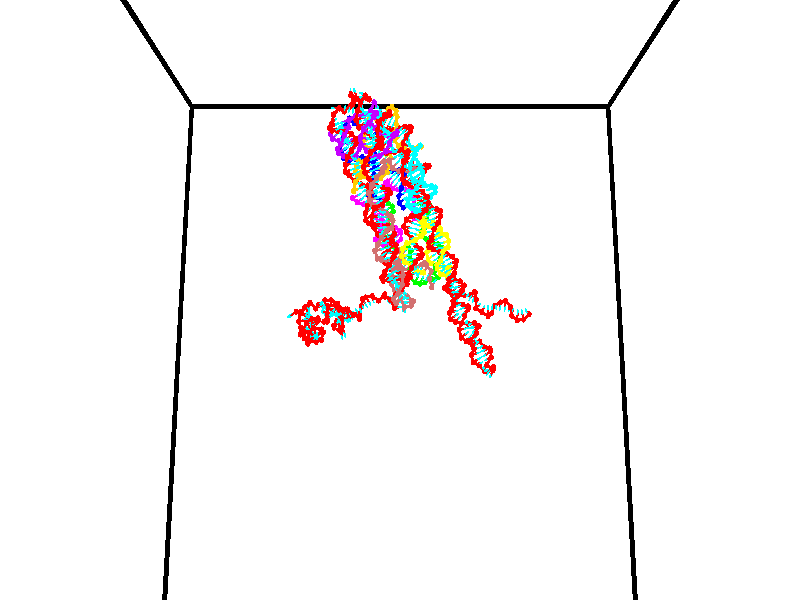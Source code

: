 // switches for output
#declare DRAW_BASES = 1; // possible values are 0, 1; only relevant for DNA ribbons
#declare DRAW_BASES_TYPE = 3; // possible values are 1, 2, 3; only relevant for DNA ribbons
#declare DRAW_FOG = 0; // set to 1 to enable fog

#include "colors.inc"

#include "transforms.inc"
background { rgb <1, 1, 1>}

#default {
   normal{
       ripples 0.25
       frequency 0.20
       turbulence 0.2
       lambda 5
   }
	finish {
		phong 0.1
		phong_size 40.
	}
}

// original window dimensions: 1024x640


// camera settings

camera {
	sky <0, 0.179814, -0.983701>
	up <0, 0.179814, -0.983701>
	right 1.6 * <1, 0, 0>
	location <35, 94.9851, 44.8844>
	look_at <35, 29.7336, 32.9568>
	direction <0, -65.2515, -11.9276>
	angle 67.0682
}


# declare cpy_camera_pos = <35, 94.9851, 44.8844>;
# if (DRAW_FOG = 1)
fog {
	fog_type 2
	up vnormalize(cpy_camera_pos)
	color rgbt<1,1,1,0.3>
	distance 1e-5
	fog_alt 3e-3
	fog_offset 56
}
# end


// LIGHTS

# declare lum = 6;
global_settings {
	ambient_light rgb lum * <0.05, 0.05, 0.05>
	max_trace_level 15
}# declare cpy_direct_light_amount = 0.25;
light_source
{	1000 * <-1, -1.16352, -0.803886>,
	rgb lum * cpy_direct_light_amount
	parallel
}

light_source
{	1000 * <1, 1.16352, 0.803886>,
	rgb lum * cpy_direct_light_amount
	parallel
}

// strand 0

// nucleotide -1

// particle -1
sphere {
	<24.511444, 34.902611, 34.902618> 0.250000
	pigment { color rgbt <1,0,0,0> }
	no_shadow
}
cylinder {
	<24.169392, 34.904327, 35.109978>,  <23.964161, 34.905357, 35.234394>, 0.100000
	pigment { color rgbt <1,0,0,0> }
	no_shadow
}
cylinder {
	<24.169392, 34.904327, 35.109978>,  <24.511444, 34.902611, 34.902618>, 0.100000
	pigment { color rgbt <1,0,0,0> }
	no_shadow
}

// particle -1
sphere {
	<24.169392, 34.904327, 35.109978> 0.100000
	pigment { color rgbt <1,0,0,0> }
	no_shadow
}
sphere {
	0, 1
	scale<0.080000,0.200000,0.300000>
	matrix <-0.377220, -0.691087, -0.616526,
		0.355610, -0.722759, 0.592589,
		-0.855130, 0.004294, 0.518396,
		23.912853, 34.905617, 35.265495>
	pigment { color rgbt <0,1,1,0> }
	no_shadow
}
cylinder {
	<24.833387, 34.254665, 34.777954>,  <24.511444, 34.902611, 34.902618>, 0.130000
	pigment { color rgbt <1,0,0,0> }
	no_shadow
}

// nucleotide -1

// particle -1
sphere {
	<24.833387, 34.254665, 34.777954> 0.250000
	pigment { color rgbt <1,0,0,0> }
	no_shadow
}
cylinder {
	<25.184837, 34.397896, 34.651592>,  <25.395708, 34.483833, 34.575775>, 0.100000
	pigment { color rgbt <1,0,0,0> }
	no_shadow
}
cylinder {
	<25.184837, 34.397896, 34.651592>,  <24.833387, 34.254665, 34.777954>, 0.100000
	pigment { color rgbt <1,0,0,0> }
	no_shadow
}

// particle -1
sphere {
	<25.184837, 34.397896, 34.651592> 0.100000
	pigment { color rgbt <1,0,0,0> }
	no_shadow
}
sphere {
	0, 1
	scale<0.080000,0.200000,0.300000>
	matrix <0.140273, 0.438827, 0.887555,
		0.456452, -0.824138, 0.335332,
		0.878621, 0.358088, -0.315908,
		25.448425, 34.505322, 34.556820>
	pigment { color rgbt <0,1,1,0> }
	no_shadow
}
cylinder {
	<25.506208, 33.997952, 35.139652>,  <24.833387, 34.254665, 34.777954>, 0.130000
	pigment { color rgbt <1,0,0,0> }
	no_shadow
}

// nucleotide -1

// particle -1
sphere {
	<25.506208, 33.997952, 35.139652> 0.250000
	pigment { color rgbt <1,0,0,0> }
	no_shadow
}
cylinder {
	<25.588276, 34.356007, 34.981342>,  <25.637516, 34.570839, 34.886356>, 0.100000
	pigment { color rgbt <1,0,0,0> }
	no_shadow
}
cylinder {
	<25.588276, 34.356007, 34.981342>,  <25.506208, 33.997952, 35.139652>, 0.100000
	pigment { color rgbt <1,0,0,0> }
	no_shadow
}

// particle -1
sphere {
	<25.588276, 34.356007, 34.981342> 0.100000
	pigment { color rgbt <1,0,0,0> }
	no_shadow
}
sphere {
	0, 1
	scale<0.080000,0.200000,0.300000>
	matrix <0.291825, 0.330038, 0.897727,
		0.934207, -0.299685, -0.193508,
		0.205170, 0.895133, -0.395779,
		25.649828, 34.624546, 34.862610>
	pigment { color rgbt <0,1,1,0> }
	no_shadow
}
cylinder {
	<25.944983, 34.282639, 35.659134>,  <25.506208, 33.997952, 35.139652>, 0.130000
	pigment { color rgbt <1,0,0,0> }
	no_shadow
}

// nucleotide -1

// particle -1
sphere {
	<25.944983, 34.282639, 35.659134> 0.250000
	pigment { color rgbt <1,0,0,0> }
	no_shadow
}
cylinder {
	<25.909739, 34.607853, 35.428932>,  <25.888592, 34.802982, 35.290810>, 0.100000
	pigment { color rgbt <1,0,0,0> }
	no_shadow
}
cylinder {
	<25.909739, 34.607853, 35.428932>,  <25.944983, 34.282639, 35.659134>, 0.100000
	pigment { color rgbt <1,0,0,0> }
	no_shadow
}

// particle -1
sphere {
	<25.909739, 34.607853, 35.428932> 0.100000
	pigment { color rgbt <1,0,0,0> }
	no_shadow
}
sphere {
	0, 1
	scale<0.080000,0.200000,0.300000>
	matrix <0.233421, 0.578519, 0.781556,
		0.968376, -0.065473, -0.240753,
		-0.088109, 0.813036, -0.575507,
		25.883307, 34.851765, 35.256279>
	pigment { color rgbt <0,1,1,0> }
	no_shadow
}
cylinder {
	<26.548765, 34.680851, 35.796455>,  <25.944983, 34.282639, 35.659134>, 0.130000
	pigment { color rgbt <1,0,0,0> }
	no_shadow
}

// nucleotide -1

// particle -1
sphere {
	<26.548765, 34.680851, 35.796455> 0.250000
	pigment { color rgbt <1,0,0,0> }
	no_shadow
}
cylinder {
	<26.264408, 34.925774, 35.658054>,  <26.093794, 35.072727, 35.575012>, 0.100000
	pigment { color rgbt <1,0,0,0> }
	no_shadow
}
cylinder {
	<26.264408, 34.925774, 35.658054>,  <26.548765, 34.680851, 35.796455>, 0.100000
	pigment { color rgbt <1,0,0,0> }
	no_shadow
}

// particle -1
sphere {
	<26.264408, 34.925774, 35.658054> 0.100000
	pigment { color rgbt <1,0,0,0> }
	no_shadow
}
sphere {
	0, 1
	scale<0.080000,0.200000,0.300000>
	matrix <0.265750, 0.689358, 0.673916,
		0.651162, 0.387130, -0.652777,
		-0.710891, 0.612304, -0.346004,
		26.051142, 35.109467, 35.554253>
	pigment { color rgbt <0,1,1,0> }
	no_shadow
}
cylinder {
	<26.886429, 35.275959, 35.677147>,  <26.548765, 34.680851, 35.796455>, 0.130000
	pigment { color rgbt <1,0,0,0> }
	no_shadow
}

// nucleotide -1

// particle -1
sphere {
	<26.886429, 35.275959, 35.677147> 0.250000
	pigment { color rgbt <1,0,0,0> }
	no_shadow
}
cylinder {
	<26.509958, 35.385799, 35.755920>,  <26.284077, 35.451706, 35.803185>, 0.100000
	pigment { color rgbt <1,0,0,0> }
	no_shadow
}
cylinder {
	<26.509958, 35.385799, 35.755920>,  <26.886429, 35.275959, 35.677147>, 0.100000
	pigment { color rgbt <1,0,0,0> }
	no_shadow
}

// particle -1
sphere {
	<26.509958, 35.385799, 35.755920> 0.100000
	pigment { color rgbt <1,0,0,0> }
	no_shadow
}
sphere {
	0, 1
	scale<0.080000,0.200000,0.300000>
	matrix <0.337472, 0.733743, 0.589690,
		0.017429, 0.621462, -0.783251,
		-0.941174, 0.274603, 0.196938,
		26.227606, 35.468182, 35.815002>
	pigment { color rgbt <0,1,1,0> }
	no_shadow
}
cylinder {
	<26.859013, 36.011860, 35.636490>,  <26.886429, 35.275959, 35.677147>, 0.130000
	pigment { color rgbt <1,0,0,0> }
	no_shadow
}

// nucleotide -1

// particle -1
sphere {
	<26.859013, 36.011860, 35.636490> 0.250000
	pigment { color rgbt <1,0,0,0> }
	no_shadow
}
cylinder {
	<26.553846, 35.905647, 35.872269>,  <26.370747, 35.841919, 36.013737>, 0.100000
	pigment { color rgbt <1,0,0,0> }
	no_shadow
}
cylinder {
	<26.553846, 35.905647, 35.872269>,  <26.859013, 36.011860, 35.636490>, 0.100000
	pigment { color rgbt <1,0,0,0> }
	no_shadow
}

// particle -1
sphere {
	<26.553846, 35.905647, 35.872269> 0.100000
	pigment { color rgbt <1,0,0,0> }
	no_shadow
}
sphere {
	0, 1
	scale<0.080000,0.200000,0.300000>
	matrix <0.266780, 0.701207, 0.661163,
		-0.588884, 0.661667, -0.464126,
		-0.762918, -0.265530, 0.589449,
		26.324970, 35.825989, 36.049103>
	pigment { color rgbt <0,1,1,0> }
	no_shadow
}
cylinder {
	<26.367706, 36.496201, 35.767643>,  <26.859013, 36.011860, 35.636490>, 0.130000
	pigment { color rgbt <1,0,0,0> }
	no_shadow
}

// nucleotide -1

// particle -1
sphere {
	<26.367706, 36.496201, 35.767643> 0.250000
	pigment { color rgbt <1,0,0,0> }
	no_shadow
}
cylinder {
	<26.306040, 36.283718, 36.100883>,  <26.269039, 36.156231, 36.300827>, 0.100000
	pigment { color rgbt <1,0,0,0> }
	no_shadow
}
cylinder {
	<26.306040, 36.283718, 36.100883>,  <26.367706, 36.496201, 35.767643>, 0.100000
	pigment { color rgbt <1,0,0,0> }
	no_shadow
}

// particle -1
sphere {
	<26.306040, 36.283718, 36.100883> 0.100000
	pigment { color rgbt <1,0,0,0> }
	no_shadow
}
sphere {
	0, 1
	scale<0.080000,0.200000,0.300000>
	matrix <0.051122, 0.837762, 0.543638,
		-0.986721, 0.126401, -0.101999,
		-0.154167, -0.531204, 0.833099,
		26.259790, 36.124355, 36.350815>
	pigment { color rgbt <0,1,1,0> }
	no_shadow
}
cylinder {
	<25.881784, 36.864536, 36.127884>,  <26.367706, 36.496201, 35.767643>, 0.130000
	pigment { color rgbt <1,0,0,0> }
	no_shadow
}

// nucleotide -1

// particle -1
sphere {
	<25.881784, 36.864536, 36.127884> 0.250000
	pigment { color rgbt <1,0,0,0> }
	no_shadow
}
cylinder {
	<26.089142, 36.646656, 36.391571>,  <26.213556, 36.515926, 36.549782>, 0.100000
	pigment { color rgbt <1,0,0,0> }
	no_shadow
}
cylinder {
	<26.089142, 36.646656, 36.391571>,  <25.881784, 36.864536, 36.127884>, 0.100000
	pigment { color rgbt <1,0,0,0> }
	no_shadow
}

// particle -1
sphere {
	<26.089142, 36.646656, 36.391571> 0.100000
	pigment { color rgbt <1,0,0,0> }
	no_shadow
}
sphere {
	0, 1
	scale<0.080000,0.200000,0.300000>
	matrix <0.261189, 0.834905, 0.484474,
		-0.814277, -0.078968, 0.575080,
		0.518395, -0.544700, 0.659218,
		26.244659, 36.483246, 36.589336>
	pigment { color rgbt <0,1,1,0> }
	no_shadow
}
cylinder {
	<25.616001, 37.028168, 36.804493>,  <25.881784, 36.864536, 36.127884>, 0.130000
	pigment { color rgbt <1,0,0,0> }
	no_shadow
}

// nucleotide -1

// particle -1
sphere {
	<25.616001, 37.028168, 36.804493> 0.250000
	pigment { color rgbt <1,0,0,0> }
	no_shadow
}
cylinder {
	<25.978008, 36.869503, 36.865948>,  <26.195211, 36.774303, 36.902821>, 0.100000
	pigment { color rgbt <1,0,0,0> }
	no_shadow
}
cylinder {
	<25.978008, 36.869503, 36.865948>,  <25.616001, 37.028168, 36.804493>, 0.100000
	pigment { color rgbt <1,0,0,0> }
	no_shadow
}

// particle -1
sphere {
	<25.978008, 36.869503, 36.865948> 0.100000
	pigment { color rgbt <1,0,0,0> }
	no_shadow
}
sphere {
	0, 1
	scale<0.080000,0.200000,0.300000>
	matrix <0.280508, 0.828037, 0.485458,
		-0.319782, -0.396250, 0.860654,
		0.905017, -0.396661, 0.153640,
		26.249514, 36.750504, 36.912041>
	pigment { color rgbt <0,1,1,0> }
	no_shadow
}
cylinder {
	<25.793566, 37.392212, 37.464035>,  <25.616001, 37.028168, 36.804493>, 0.130000
	pigment { color rgbt <1,0,0,0> }
	no_shadow
}

// nucleotide -1

// particle -1
sphere {
	<25.793566, 37.392212, 37.464035> 0.250000
	pigment { color rgbt <1,0,0,0> }
	no_shadow
}
cylinder {
	<26.119596, 37.247215, 37.283260>,  <26.315216, 37.160217, 37.174797>, 0.100000
	pigment { color rgbt <1,0,0,0> }
	no_shadow
}
cylinder {
	<26.119596, 37.247215, 37.283260>,  <25.793566, 37.392212, 37.464035>, 0.100000
	pigment { color rgbt <1,0,0,0> }
	no_shadow
}

// particle -1
sphere {
	<26.119596, 37.247215, 37.283260> 0.100000
	pigment { color rgbt <1,0,0,0> }
	no_shadow
}
sphere {
	0, 1
	scale<0.080000,0.200000,0.300000>
	matrix <0.536065, 0.767736, 0.351022,
		0.219728, -0.528379, 0.820083,
		0.815079, -0.362489, -0.451938,
		26.364120, 37.138470, 37.147678>
	pigment { color rgbt <0,1,1,0> }
	no_shadow
}
cylinder {
	<26.196276, 37.584831, 37.930576>,  <25.793566, 37.392212, 37.464035>, 0.130000
	pigment { color rgbt <1,0,0,0> }
	no_shadow
}

// nucleotide -1

// particle -1
sphere {
	<26.196276, 37.584831, 37.930576> 0.250000
	pigment { color rgbt <1,0,0,0> }
	no_shadow
}
cylinder {
	<26.403055, 37.515106, 37.595345>,  <26.527122, 37.473270, 37.394207>, 0.100000
	pigment { color rgbt <1,0,0,0> }
	no_shadow
}
cylinder {
	<26.403055, 37.515106, 37.595345>,  <26.196276, 37.584831, 37.930576>, 0.100000
	pigment { color rgbt <1,0,0,0> }
	no_shadow
}

// particle -1
sphere {
	<26.403055, 37.515106, 37.595345> 0.100000
	pigment { color rgbt <1,0,0,0> }
	no_shadow
}
sphere {
	0, 1
	scale<0.080000,0.200000,0.300000>
	matrix <0.596475, 0.775584, 0.206606,
		0.613987, -0.606699, 0.504912,
		0.516949, -0.174314, -0.838080,
		26.558140, 37.462811, 37.343922>
	pigment { color rgbt <0,1,1,0> }
	no_shadow
}
cylinder {
	<26.339907, 38.345009, 37.848385>,  <26.196276, 37.584831, 37.930576>, 0.130000
	pigment { color rgbt <1,0,0,0> }
	no_shadow
}

// nucleotide -1

// particle -1
sphere {
	<26.339907, 38.345009, 37.848385> 0.250000
	pigment { color rgbt <1,0,0,0> }
	no_shadow
}
cylinder {
	<26.684221, 38.368092, 37.646111>,  <26.890810, 38.381943, 37.524746>, 0.100000
	pigment { color rgbt <1,0,0,0> }
	no_shadow
}
cylinder {
	<26.684221, 38.368092, 37.646111>,  <26.339907, 38.345009, 37.848385>, 0.100000
	pigment { color rgbt <1,0,0,0> }
	no_shadow
}

// particle -1
sphere {
	<26.684221, 38.368092, 37.646111> 0.100000
	pigment { color rgbt <1,0,0,0> }
	no_shadow
}
sphere {
	0, 1
	scale<0.080000,0.200000,0.300000>
	matrix <0.035048, -0.997914, -0.054222,
		-0.507758, 0.028951, -0.861013,
		0.860787, 0.057708, -0.505684,
		26.942457, 38.385403, 37.494404>
	pigment { color rgbt <0,1,1,0> }
	no_shadow
}
cylinder {
	<26.354765, 38.139740, 37.126060>,  <26.339907, 38.345009, 37.848385>, 0.130000
	pigment { color rgbt <1,0,0,0> }
	no_shadow
}

// nucleotide -1

// particle -1
sphere {
	<26.354765, 38.139740, 37.126060> 0.250000
	pigment { color rgbt <1,0,0,0> }
	no_shadow
}
cylinder {
	<26.708672, 38.086174, 37.304611>,  <26.921015, 38.054035, 37.411743>, 0.100000
	pigment { color rgbt <1,0,0,0> }
	no_shadow
}
cylinder {
	<26.708672, 38.086174, 37.304611>,  <26.354765, 38.139740, 37.126060>, 0.100000
	pigment { color rgbt <1,0,0,0> }
	no_shadow
}

// particle -1
sphere {
	<26.708672, 38.086174, 37.304611> 0.100000
	pigment { color rgbt <1,0,0,0> }
	no_shadow
}
sphere {
	0, 1
	scale<0.080000,0.200000,0.300000>
	matrix <-0.058013, -0.982024, -0.179620,
		0.462410, 0.133026, -0.876631,
		0.884766, -0.133915, 0.446380,
		26.974102, 38.046001, 37.438526>
	pigment { color rgbt <0,1,1,0> }
	no_shadow
}
cylinder {
	<26.741602, 37.720367, 36.679104>,  <26.354765, 38.139740, 37.126060>, 0.130000
	pigment { color rgbt <1,0,0,0> }
	no_shadow
}

// nucleotide -1

// particle -1
sphere {
	<26.741602, 37.720367, 36.679104> 0.250000
	pigment { color rgbt <1,0,0,0> }
	no_shadow
}
cylinder {
	<26.876770, 37.644325, 37.047813>,  <26.957870, 37.598698, 37.269039>, 0.100000
	pigment { color rgbt <1,0,0,0> }
	no_shadow
}
cylinder {
	<26.876770, 37.644325, 37.047813>,  <26.741602, 37.720367, 36.679104>, 0.100000
	pigment { color rgbt <1,0,0,0> }
	no_shadow
}

// particle -1
sphere {
	<26.876770, 37.644325, 37.047813> 0.100000
	pigment { color rgbt <1,0,0,0> }
	no_shadow
}
sphere {
	0, 1
	scale<0.080000,0.200000,0.300000>
	matrix <0.072798, -0.971173, -0.226986,
		0.938355, 0.143807, -0.314341,
		0.337921, -0.190110, 0.921774,
		26.978146, 37.587292, 37.324345>
	pigment { color rgbt <0,1,1,0> }
	no_shadow
}
cylinder {
	<27.481190, 37.416279, 36.770115>,  <26.741602, 37.720367, 36.679104>, 0.130000
	pigment { color rgbt <1,0,0,0> }
	no_shadow
}

// nucleotide -1

// particle -1
sphere {
	<27.481190, 37.416279, 36.770115> 0.250000
	pigment { color rgbt <1,0,0,0> }
	no_shadow
}
cylinder {
	<27.215826, 37.308308, 37.049263>,  <27.056608, 37.243526, 37.216751>, 0.100000
	pigment { color rgbt <1,0,0,0> }
	no_shadow
}
cylinder {
	<27.215826, 37.308308, 37.049263>,  <27.481190, 37.416279, 36.770115>, 0.100000
	pigment { color rgbt <1,0,0,0> }
	no_shadow
}

// particle -1
sphere {
	<27.215826, 37.308308, 37.049263> 0.100000
	pigment { color rgbt <1,0,0,0> }
	no_shadow
}
sphere {
	0, 1
	scale<0.080000,0.200000,0.300000>
	matrix <-0.063674, -0.908919, -0.412082,
		0.745541, -0.317816, 0.585800,
		-0.663411, -0.269924, 0.697873,
		27.016802, 37.227329, 37.258625>
	pigment { color rgbt <0,1,1,0> }
	no_shadow
}
cylinder {
	<27.548603, 36.690578, 36.905495>,  <27.481190, 37.416279, 36.770115>, 0.130000
	pigment { color rgbt <1,0,0,0> }
	no_shadow
}

// nucleotide -1

// particle -1
sphere {
	<27.548603, 36.690578, 36.905495> 0.250000
	pigment { color rgbt <1,0,0,0> }
	no_shadow
}
cylinder {
	<27.179356, 36.798134, 37.015442>,  <26.957808, 36.862667, 37.081409>, 0.100000
	pigment { color rgbt <1,0,0,0> }
	no_shadow
}
cylinder {
	<27.179356, 36.798134, 37.015442>,  <27.548603, 36.690578, 36.905495>, 0.100000
	pigment { color rgbt <1,0,0,0> }
	no_shadow
}

// particle -1
sphere {
	<27.179356, 36.798134, 37.015442> 0.100000
	pigment { color rgbt <1,0,0,0> }
	no_shadow
}
sphere {
	0, 1
	scale<0.080000,0.200000,0.300000>
	matrix <-0.359147, -0.858296, -0.366526,
		0.137363, -0.437065, 0.888879,
		-0.923117, 0.268891, 0.274869,
		26.902420, 36.878799, 37.097904>
	pigment { color rgbt <0,1,1,0> }
	no_shadow
}
cylinder {
	<27.294933, 36.204895, 37.454773>,  <27.548603, 36.690578, 36.905495>, 0.130000
	pigment { color rgbt <1,0,0,0> }
	no_shadow
}

// nucleotide -1

// particle -1
sphere {
	<27.294933, 36.204895, 37.454773> 0.250000
	pigment { color rgbt <1,0,0,0> }
	no_shadow
}
cylinder {
	<26.994900, 36.383461, 37.259594>,  <26.814880, 36.490601, 37.142487>, 0.100000
	pigment { color rgbt <1,0,0,0> }
	no_shadow
}
cylinder {
	<26.994900, 36.383461, 37.259594>,  <27.294933, 36.204895, 37.454773>, 0.100000
	pigment { color rgbt <1,0,0,0> }
	no_shadow
}

// particle -1
sphere {
	<26.994900, 36.383461, 37.259594> 0.100000
	pigment { color rgbt <1,0,0,0> }
	no_shadow
}
sphere {
	0, 1
	scale<0.080000,0.200000,0.300000>
	matrix <-0.339373, -0.893074, -0.295373,
		-0.567629, -0.055959, 0.821381,
		-0.750082, 0.446416, -0.487944,
		26.769875, 36.517387, 37.113213>
	pigment { color rgbt <0,1,1,0> }
	no_shadow
}
cylinder {
	<26.719896, 35.772980, 37.569847>,  <27.294933, 36.204895, 37.454773>, 0.130000
	pigment { color rgbt <1,0,0,0> }
	no_shadow
}

// nucleotide -1

// particle -1
sphere {
	<26.719896, 35.772980, 37.569847> 0.250000
	pigment { color rgbt <1,0,0,0> }
	no_shadow
}
cylinder {
	<26.590752, 35.990631, 37.260090>,  <26.513266, 36.121223, 37.074234>, 0.100000
	pigment { color rgbt <1,0,0,0> }
	no_shadow
}
cylinder {
	<26.590752, 35.990631, 37.260090>,  <26.719896, 35.772980, 37.569847>, 0.100000
	pigment { color rgbt <1,0,0,0> }
	no_shadow
}

// particle -1
sphere {
	<26.590752, 35.990631, 37.260090> 0.100000
	pigment { color rgbt <1,0,0,0> }
	no_shadow
}
sphere {
	0, 1
	scale<0.080000,0.200000,0.300000>
	matrix <-0.502882, -0.791782, -0.346686,
		-0.801792, 0.277497, 0.529269,
		-0.322861, 0.544130, -0.774392,
		26.493893, 36.153870, 37.027771>
	pigment { color rgbt <0,1,1,0> }
	no_shadow
}
cylinder {
	<25.961779, 35.550121, 37.433369>,  <26.719896, 35.772980, 37.569847>, 0.130000
	pigment { color rgbt <1,0,0,0> }
	no_shadow
}

// nucleotide -1

// particle -1
sphere {
	<25.961779, 35.550121, 37.433369> 0.250000
	pigment { color rgbt <1,0,0,0> }
	no_shadow
}
cylinder {
	<26.090538, 35.716476, 37.093151>,  <26.167793, 35.816288, 36.889023>, 0.100000
	pigment { color rgbt <1,0,0,0> }
	no_shadow
}
cylinder {
	<26.090538, 35.716476, 37.093151>,  <25.961779, 35.550121, 37.433369>, 0.100000
	pigment { color rgbt <1,0,0,0> }
	no_shadow
}

// particle -1
sphere {
	<26.090538, 35.716476, 37.093151> 0.100000
	pigment { color rgbt <1,0,0,0> }
	no_shadow
}
sphere {
	0, 1
	scale<0.080000,0.200000,0.300000>
	matrix <-0.301923, -0.806360, -0.508552,
		-0.897343, 0.420499, -0.133998,
		0.321896, 0.415888, -0.850541,
		26.187107, 35.841244, 36.837990>
	pigment { color rgbt <0,1,1,0> }
	no_shadow
}
cylinder {
	<25.420925, 35.442371, 36.957539>,  <25.961779, 35.550121, 37.433369>, 0.130000
	pigment { color rgbt <1,0,0,0> }
	no_shadow
}

// nucleotide -1

// particle -1
sphere {
	<25.420925, 35.442371, 36.957539> 0.250000
	pigment { color rgbt <1,0,0,0> }
	no_shadow
}
cylinder {
	<25.764301, 35.490612, 36.758125>,  <25.970327, 35.519558, 36.638477>, 0.100000
	pigment { color rgbt <1,0,0,0> }
	no_shadow
}
cylinder {
	<25.764301, 35.490612, 36.758125>,  <25.420925, 35.442371, 36.957539>, 0.100000
	pigment { color rgbt <1,0,0,0> }
	no_shadow
}

// particle -1
sphere {
	<25.764301, 35.490612, 36.758125> 0.100000
	pigment { color rgbt <1,0,0,0> }
	no_shadow
}
sphere {
	0, 1
	scale<0.080000,0.200000,0.300000>
	matrix <-0.228163, -0.780713, -0.581746,
		-0.459374, 0.613141, -0.642677,
		0.858439, 0.120604, -0.498536,
		26.021833, 35.526794, 36.608566>
	pigment { color rgbt <0,1,1,0> }
	no_shadow
}
cylinder {
	<25.206993, 36.170055, 37.000679>,  <25.420925, 35.442371, 36.957539>, 0.130000
	pigment { color rgbt <1,0,0,0> }
	no_shadow
}

// nucleotide -1

// particle -1
sphere {
	<25.206993, 36.170055, 37.000679> 0.250000
	pigment { color rgbt <1,0,0,0> }
	no_shadow
}
cylinder {
	<25.523714, 36.303726, 36.796177>,  <25.713747, 36.383926, 36.673477>, 0.100000
	pigment { color rgbt <1,0,0,0> }
	no_shadow
}
cylinder {
	<25.523714, 36.303726, 36.796177>,  <25.206993, 36.170055, 37.000679>, 0.100000
	pigment { color rgbt <1,0,0,0> }
	no_shadow
}

// particle -1
sphere {
	<25.523714, 36.303726, 36.796177> 0.100000
	pigment { color rgbt <1,0,0,0> }
	no_shadow
}
sphere {
	0, 1
	scale<0.080000,0.200000,0.300000>
	matrix <0.156558, -0.920128, -0.358962,
		-0.590372, 0.204187, -0.780877,
		0.791802, 0.334174, -0.511251,
		25.761255, 36.403980, 36.642803>
	pigment { color rgbt <0,1,1,0> }
	no_shadow
}
cylinder {
	<25.172180, 35.827801, 36.373360>,  <25.206993, 36.170055, 37.000679>, 0.130000
	pigment { color rgbt <1,0,0,0> }
	no_shadow
}

// nucleotide -1

// particle -1
sphere {
	<25.172180, 35.827801, 36.373360> 0.250000
	pigment { color rgbt <1,0,0,0> }
	no_shadow
}
cylinder {
	<25.550831, 35.929607, 36.452469>,  <25.778021, 35.990692, 36.499935>, 0.100000
	pigment { color rgbt <1,0,0,0> }
	no_shadow
}
cylinder {
	<25.550831, 35.929607, 36.452469>,  <25.172180, 35.827801, 36.373360>, 0.100000
	pigment { color rgbt <1,0,0,0> }
	no_shadow
}

// particle -1
sphere {
	<25.550831, 35.929607, 36.452469> 0.100000
	pigment { color rgbt <1,0,0,0> }
	no_shadow
}
sphere {
	0, 1
	scale<0.080000,0.200000,0.300000>
	matrix <0.314375, -0.864501, -0.392182,
		0.071158, 0.433426, -0.898376,
		0.946628, 0.254520, 0.197774,
		25.834820, 36.005962, 36.511803>
	pigment { color rgbt <0,1,1,0> }
	no_shadow
}
cylinder {
	<24.889692, 35.429295, 35.801445>,  <25.172180, 35.827801, 36.373360>, 0.130000
	pigment { color rgbt <1,0,0,0> }
	no_shadow
}

// nucleotide -1

// particle -1
sphere {
	<24.889692, 35.429295, 35.801445> 0.250000
	pigment { color rgbt <1,0,0,0> }
	no_shadow
}
cylinder {
	<25.272852, 35.537102, 35.761860>,  <25.502747, 35.601788, 35.738110>, 0.100000
	pigment { color rgbt <1,0,0,0> }
	no_shadow
}
cylinder {
	<25.272852, 35.537102, 35.761860>,  <24.889692, 35.429295, 35.801445>, 0.100000
	pigment { color rgbt <1,0,0,0> }
	no_shadow
}

// particle -1
sphere {
	<25.272852, 35.537102, 35.761860> 0.100000
	pigment { color rgbt <1,0,0,0> }
	no_shadow
}
sphere {
	0, 1
	scale<0.080000,0.200000,0.300000>
	matrix <0.053511, -0.506227, -0.860738,
		-0.282081, 0.819203, -0.499336,
		0.957897, 0.269518, -0.098961,
		25.560221, 35.617958, 35.732170>
	pigment { color rgbt <0,1,1,0> }
	no_shadow
}
cylinder {
	<25.092533, 35.907875, 35.234390>,  <24.889692, 35.429295, 35.801445>, 0.130000
	pigment { color rgbt <1,0,0,0> }
	no_shadow
}

// nucleotide -1

// particle -1
sphere {
	<25.092533, 35.907875, 35.234390> 0.250000
	pigment { color rgbt <1,0,0,0> }
	no_shadow
}
cylinder {
	<25.405581, 35.672409, 35.315369>,  <25.593409, 35.531128, 35.363956>, 0.100000
	pigment { color rgbt <1,0,0,0> }
	no_shadow
}
cylinder {
	<25.405581, 35.672409, 35.315369>,  <25.092533, 35.907875, 35.234390>, 0.100000
	pigment { color rgbt <1,0,0,0> }
	no_shadow
}

// particle -1
sphere {
	<25.405581, 35.672409, 35.315369> 0.100000
	pigment { color rgbt <1,0,0,0> }
	no_shadow
}
sphere {
	0, 1
	scale<0.080000,0.200000,0.300000>
	matrix <-0.107481, -0.448107, -0.887496,
		0.613154, 0.672811, -0.413966,
		0.782618, -0.588665, 0.202444,
		25.640366, 35.495811, 35.376102>
	pigment { color rgbt <0,1,1,0> }
	no_shadow
}
cylinder {
	<25.569462, 35.978546, 34.709545>,  <25.092533, 35.907875, 35.234390>, 0.130000
	pigment { color rgbt <1,0,0,0> }
	no_shadow
}

// nucleotide -1

// particle -1
sphere {
	<25.569462, 35.978546, 34.709545> 0.250000
	pigment { color rgbt <1,0,0,0> }
	no_shadow
}
cylinder {
	<25.688074, 35.629669, 34.865162>,  <25.759241, 35.420345, 34.958530>, 0.100000
	pigment { color rgbt <1,0,0,0> }
	no_shadow
}
cylinder {
	<25.688074, 35.629669, 34.865162>,  <25.569462, 35.978546, 34.709545>, 0.100000
	pigment { color rgbt <1,0,0,0> }
	no_shadow
}

// particle -1
sphere {
	<25.688074, 35.629669, 34.865162> 0.100000
	pigment { color rgbt <1,0,0,0> }
	no_shadow
}
sphere {
	0, 1
	scale<0.080000,0.200000,0.300000>
	matrix <-0.068677, -0.425782, -0.902216,
		0.952550, 0.240818, -0.186158,
		0.296532, -0.872191, 0.389040,
		25.777033, 35.368011, 34.981873>
	pigment { color rgbt <0,1,1,0> }
	no_shadow
}
cylinder {
	<26.019884, 35.711937, 34.270992>,  <25.569462, 35.978546, 34.709545>, 0.130000
	pigment { color rgbt <1,0,0,0> }
	no_shadow
}

// nucleotide -1

// particle -1
sphere {
	<26.019884, 35.711937, 34.270992> 0.250000
	pigment { color rgbt <1,0,0,0> }
	no_shadow
}
cylinder {
	<25.879164, 35.390308, 34.462704>,  <25.794731, 35.197330, 34.577732>, 0.100000
	pigment { color rgbt <1,0,0,0> }
	no_shadow
}
cylinder {
	<25.879164, 35.390308, 34.462704>,  <26.019884, 35.711937, 34.270992>, 0.100000
	pigment { color rgbt <1,0,0,0> }
	no_shadow
}

// particle -1
sphere {
	<25.879164, 35.390308, 34.462704> 0.100000
	pigment { color rgbt <1,0,0,0> }
	no_shadow
}
sphere {
	0, 1
	scale<0.080000,0.200000,0.300000>
	matrix <0.045623, -0.526132, -0.849178,
		0.934962, -0.276875, 0.221778,
		-0.351801, -0.804068, 0.479281,
		25.773623, 35.149090, 34.606487>
	pigment { color rgbt <0,1,1,0> }
	no_shadow
}
cylinder {
	<26.541019, 35.335289, 34.709763>,  <26.019884, 35.711937, 34.270992>, 0.130000
	pigment { color rgbt <1,0,0,0> }
	no_shadow
}

// nucleotide -1

// particle -1
sphere {
	<26.541019, 35.335289, 34.709763> 0.250000
	pigment { color rgbt <1,0,0,0> }
	no_shadow
}
cylinder {
	<26.865088, 35.446072, 34.503105>,  <27.059528, 35.512539, 34.379112>, 0.100000
	pigment { color rgbt <1,0,0,0> }
	no_shadow
}
cylinder {
	<26.865088, 35.446072, 34.503105>,  <26.541019, 35.335289, 34.709763>, 0.100000
	pigment { color rgbt <1,0,0,0> }
	no_shadow
}

// particle -1
sphere {
	<26.865088, 35.446072, 34.503105> 0.100000
	pigment { color rgbt <1,0,0,0> }
	no_shadow
}
sphere {
	0, 1
	scale<0.080000,0.200000,0.300000>
	matrix <0.467986, -0.836335, 0.285541,
		-0.353003, -0.473118, -0.807185,
		0.810172, 0.276954, -0.516641,
		27.108139, 35.529160, 34.348114>
	pigment { color rgbt <0,1,1,0> }
	no_shadow
}
cylinder {
	<26.716589, 34.791367, 34.309540>,  <26.541019, 35.335289, 34.709763>, 0.130000
	pigment { color rgbt <1,0,0,0> }
	no_shadow
}

// nucleotide -1

// particle -1
sphere {
	<26.716589, 34.791367, 34.309540> 0.250000
	pigment { color rgbt <1,0,0,0> }
	no_shadow
}
cylinder {
	<27.040049, 35.000774, 34.416878>,  <27.234125, 35.126419, 34.481281>, 0.100000
	pigment { color rgbt <1,0,0,0> }
	no_shadow
}
cylinder {
	<27.040049, 35.000774, 34.416878>,  <26.716589, 34.791367, 34.309540>, 0.100000
	pigment { color rgbt <1,0,0,0> }
	no_shadow
}

// particle -1
sphere {
	<27.040049, 35.000774, 34.416878> 0.100000
	pigment { color rgbt <1,0,0,0> }
	no_shadow
}
sphere {
	0, 1
	scale<0.080000,0.200000,0.300000>
	matrix <0.533552, -0.844806, 0.040319,
		0.247810, 0.110574, -0.962478,
		0.808649, 0.523523, 0.268348,
		27.282642, 35.157833, 34.497383>
	pigment { color rgbt <0,1,1,0> }
	no_shadow
}
cylinder {
	<27.359661, 34.640198, 33.868481>,  <26.716589, 34.791367, 34.309540>, 0.130000
	pigment { color rgbt <1,0,0,0> }
	no_shadow
}

// nucleotide -1

// particle -1
sphere {
	<27.359661, 34.640198, 33.868481> 0.250000
	pigment { color rgbt <1,0,0,0> }
	no_shadow
}
cylinder {
	<27.467144, 34.762924, 34.233700>,  <27.531633, 34.836559, 34.452831>, 0.100000
	pigment { color rgbt <1,0,0,0> }
	no_shadow
}
cylinder {
	<27.467144, 34.762924, 34.233700>,  <27.359661, 34.640198, 33.868481>, 0.100000
	pigment { color rgbt <1,0,0,0> }
	no_shadow
}

// particle -1
sphere {
	<27.467144, 34.762924, 34.233700> 0.100000
	pigment { color rgbt <1,0,0,0> }
	no_shadow
}
sphere {
	0, 1
	scale<0.080000,0.200000,0.300000>
	matrix <0.666651, -0.743439, 0.053628,
		0.695250, 0.594274, -0.404309,
		0.268709, 0.306818, 0.913049,
		27.547756, 34.854969, 34.507614>
	pigment { color rgbt <0,1,1,0> }
	no_shadow
}
cylinder {
	<27.984562, 34.486275, 33.849922>,  <27.359661, 34.640198, 33.868481>, 0.130000
	pigment { color rgbt <1,0,0,0> }
	no_shadow
}

// nucleotide -1

// particle -1
sphere {
	<27.984562, 34.486275, 33.849922> 0.250000
	pigment { color rgbt <1,0,0,0> }
	no_shadow
}
cylinder {
	<27.929855, 34.545391, 34.241730>,  <27.897032, 34.580860, 34.476814>, 0.100000
	pigment { color rgbt <1,0,0,0> }
	no_shadow
}
cylinder {
	<27.929855, 34.545391, 34.241730>,  <27.984562, 34.486275, 33.849922>, 0.100000
	pigment { color rgbt <1,0,0,0> }
	no_shadow
}

// particle -1
sphere {
	<27.929855, 34.545391, 34.241730> 0.100000
	pigment { color rgbt <1,0,0,0> }
	no_shadow
}
sphere {
	0, 1
	scale<0.080000,0.200000,0.300000>
	matrix <0.710050, -0.674866, 0.200961,
		0.690742, 0.722991, -0.012638,
		-0.136764, 0.147786, 0.979518,
		27.888826, 34.589725, 34.535583>
	pigment { color rgbt <0,1,1,0> }
	no_shadow
}
cylinder {
	<28.691465, 34.514465, 34.124428>,  <27.984562, 34.486275, 33.849922>, 0.130000
	pigment { color rgbt <1,0,0,0> }
	no_shadow
}

// nucleotide -1

// particle -1
sphere {
	<28.691465, 34.514465, 34.124428> 0.250000
	pigment { color rgbt <1,0,0,0> }
	no_shadow
}
cylinder {
	<28.441784, 34.454762, 34.431175>,  <28.291975, 34.418941, 34.615223>, 0.100000
	pigment { color rgbt <1,0,0,0> }
	no_shadow
}
cylinder {
	<28.441784, 34.454762, 34.431175>,  <28.691465, 34.514465, 34.124428>, 0.100000
	pigment { color rgbt <1,0,0,0> }
	no_shadow
}

// particle -1
sphere {
	<28.441784, 34.454762, 34.431175> 0.100000
	pigment { color rgbt <1,0,0,0> }
	no_shadow
}
sphere {
	0, 1
	scale<0.080000,0.200000,0.300000>
	matrix <0.693374, -0.558145, 0.455748,
		0.360003, 0.816209, 0.451887,
		-0.624204, -0.149256, 0.766871,
		28.254522, 34.409985, 34.661236>
	pigment { color rgbt <0,1,1,0> }
	no_shadow
}
cylinder {
	<29.090708, 34.760120, 34.758030>,  <28.691465, 34.514465, 34.124428>, 0.130000
	pigment { color rgbt <1,0,0,0> }
	no_shadow
}

// nucleotide -1

// particle -1
sphere {
	<29.090708, 34.760120, 34.758030> 0.250000
	pigment { color rgbt <1,0,0,0> }
	no_shadow
}
cylinder {
	<28.824409, 34.469349, 34.825382>,  <28.664631, 34.294884, 34.865791>, 0.100000
	pigment { color rgbt <1,0,0,0> }
	no_shadow
}
cylinder {
	<28.824409, 34.469349, 34.825382>,  <29.090708, 34.760120, 34.758030>, 0.100000
	pigment { color rgbt <1,0,0,0> }
	no_shadow
}

// particle -1
sphere {
	<28.824409, 34.469349, 34.825382> 0.100000
	pigment { color rgbt <1,0,0,0> }
	no_shadow
}
sphere {
	0, 1
	scale<0.080000,0.200000,0.300000>
	matrix <0.704448, -0.537902, 0.463049,
		-0.246034, 0.426887, 0.870192,
		-0.665747, -0.726931, 0.168377,
		28.624685, 34.251270, 34.875896>
	pigment { color rgbt <0,1,1,0> }
	no_shadow
}
cylinder {
	<29.131817, 34.520439, 35.421444>,  <29.090708, 34.760120, 34.758030>, 0.130000
	pigment { color rgbt <1,0,0,0> }
	no_shadow
}

// nucleotide -1

// particle -1
sphere {
	<29.131817, 34.520439, 35.421444> 0.250000
	pigment { color rgbt <1,0,0,0> }
	no_shadow
}
cylinder {
	<28.895960, 34.222679, 35.296104>,  <28.754446, 34.044022, 35.220901>, 0.100000
	pigment { color rgbt <1,0,0,0> }
	no_shadow
}
cylinder {
	<28.895960, 34.222679, 35.296104>,  <29.131817, 34.520439, 35.421444>, 0.100000
	pigment { color rgbt <1,0,0,0> }
	no_shadow
}

// particle -1
sphere {
	<28.895960, 34.222679, 35.296104> 0.100000
	pigment { color rgbt <1,0,0,0> }
	no_shadow
}
sphere {
	0, 1
	scale<0.080000,0.200000,0.300000>
	matrix <0.656389, -0.667731, 0.351127,
		-0.470611, 0.001362, 0.882340,
		-0.589644, -0.744402, -0.313347,
		28.719067, 33.999359, 35.202099>
	pigment { color rgbt <0,1,1,0> }
	no_shadow
}
cylinder {
	<29.172350, 34.364918, 36.090652>,  <29.131817, 34.520439, 35.421444>, 0.130000
	pigment { color rgbt <1,0,0,0> }
	no_shadow
}

// nucleotide -1

// particle -1
sphere {
	<29.172350, 34.364918, 36.090652> 0.250000
	pigment { color rgbt <1,0,0,0> }
	no_shadow
}
cylinder {
	<29.308428, 34.347004, 36.466366>,  <29.390074, 34.336254, 36.691795>, 0.100000
	pigment { color rgbt <1,0,0,0> }
	no_shadow
}
cylinder {
	<29.308428, 34.347004, 36.466366>,  <29.172350, 34.364918, 36.090652>, 0.100000
	pigment { color rgbt <1,0,0,0> }
	no_shadow
}

// particle -1
sphere {
	<29.308428, 34.347004, 36.466366> 0.100000
	pigment { color rgbt <1,0,0,0> }
	no_shadow
}
sphere {
	0, 1
	scale<0.080000,0.200000,0.300000>
	matrix <-0.859076, -0.421033, 0.291066,
		0.382435, -0.905939, -0.181709,
		0.340194, -0.044788, 0.939288,
		29.410486, 34.333569, 36.748154>
	pigment { color rgbt <0,1,1,0> }
	no_shadow
}
cylinder {
	<29.025930, 33.783737, 36.469128>,  <29.172350, 34.364918, 36.090652>, 0.130000
	pigment { color rgbt <1,0,0,0> }
	no_shadow
}

// nucleotide -1

// particle -1
sphere {
	<29.025930, 33.783737, 36.469128> 0.250000
	pigment { color rgbt <1,0,0,0> }
	no_shadow
}
cylinder {
	<29.087332, 34.036400, 36.773090>,  <29.124172, 34.187996, 36.955467>, 0.100000
	pigment { color rgbt <1,0,0,0> }
	no_shadow
}
cylinder {
	<29.087332, 34.036400, 36.773090>,  <29.025930, 33.783737, 36.469128>, 0.100000
	pigment { color rgbt <1,0,0,0> }
	no_shadow
}

// particle -1
sphere {
	<29.087332, 34.036400, 36.773090> 0.100000
	pigment { color rgbt <1,0,0,0> }
	no_shadow
}
sphere {
	0, 1
	scale<0.080000,0.200000,0.300000>
	matrix <-0.935559, -0.154633, 0.317519,
		0.318068, -0.759674, 0.567212,
		0.153501, 0.631652, 0.759903,
		29.133383, 34.225895, 37.001060>
	pigment { color rgbt <0,1,1,0> }
	no_shadow
}
cylinder {
	<28.747478, 33.215034, 36.268620>,  <29.025930, 33.783737, 36.469128>, 0.130000
	pigment { color rgbt <1,0,0,0> }
	no_shadow
}

// nucleotide -1

// particle -1
sphere {
	<28.747478, 33.215034, 36.268620> 0.250000
	pigment { color rgbt <1,0,0,0> }
	no_shadow
}
cylinder {
	<28.715799, 33.225704, 35.870018>,  <28.696793, 33.232105, 35.630859>, 0.100000
	pigment { color rgbt <1,0,0,0> }
	no_shadow
}
cylinder {
	<28.715799, 33.225704, 35.870018>,  <28.747478, 33.215034, 36.268620>, 0.100000
	pigment { color rgbt <1,0,0,0> }
	no_shadow
}

// particle -1
sphere {
	<28.715799, 33.225704, 35.870018> 0.100000
	pigment { color rgbt <1,0,0,0> }
	no_shadow
}
sphere {
	0, 1
	scale<0.080000,0.200000,0.300000>
	matrix <0.198995, -0.979099, -0.042021,
		-0.976795, -0.201627, 0.072235,
		-0.079198, 0.026672, -0.996502,
		28.692039, 33.233707, 35.571068>
	pigment { color rgbt <0,1,1,0> }
	no_shadow
}
cylinder {
	<28.139824, 32.880642, 36.006546>,  <28.747478, 33.215034, 36.268620>, 0.130000
	pigment { color rgbt <1,0,0,0> }
	no_shadow
}

// nucleotide -1

// particle -1
sphere {
	<28.139824, 32.880642, 36.006546> 0.250000
	pigment { color rgbt <1,0,0,0> }
	no_shadow
}
cylinder {
	<28.415785, 32.879116, 35.716988>,  <28.581362, 32.878201, 35.543255>, 0.100000
	pigment { color rgbt <1,0,0,0> }
	no_shadow
}
cylinder {
	<28.415785, 32.879116, 35.716988>,  <28.139824, 32.880642, 36.006546>, 0.100000
	pigment { color rgbt <1,0,0,0> }
	no_shadow
}

// particle -1
sphere {
	<28.415785, 32.879116, 35.716988> 0.100000
	pigment { color rgbt <1,0,0,0> }
	no_shadow
}
sphere {
	0, 1
	scale<0.080000,0.200000,0.300000>
	matrix <0.113111, -0.987136, 0.113001,
		-0.715011, -0.159839, -0.680595,
		0.689902, -0.003814, -0.723893,
		28.622755, 32.877972, 35.499821>
	pigment { color rgbt <0,1,1,0> }
	no_shadow
}
cylinder {
	<28.032316, 32.236774, 35.697685>,  <28.139824, 32.880642, 36.006546>, 0.130000
	pigment { color rgbt <1,0,0,0> }
	no_shadow
}

// nucleotide -1

// particle -1
sphere {
	<28.032316, 32.236774, 35.697685> 0.250000
	pigment { color rgbt <1,0,0,0> }
	no_shadow
}
cylinder {
	<28.397760, 32.360394, 35.591999>,  <28.617027, 32.434566, 35.528587>, 0.100000
	pigment { color rgbt <1,0,0,0> }
	no_shadow
}
cylinder {
	<28.397760, 32.360394, 35.591999>,  <28.032316, 32.236774, 35.697685>, 0.100000
	pigment { color rgbt <1,0,0,0> }
	no_shadow
}

// particle -1
sphere {
	<28.397760, 32.360394, 35.591999> 0.100000
	pigment { color rgbt <1,0,0,0> }
	no_shadow
}
sphere {
	0, 1
	scale<0.080000,0.200000,0.300000>
	matrix <0.326749, -0.944788, 0.024732,
		-0.241980, -0.108926, -0.964148,
		0.913609, 0.309050, -0.264211,
		28.671843, 32.453110, 35.512737>
	pigment { color rgbt <0,1,1,0> }
	no_shadow
}
cylinder {
	<28.293953, 31.785206, 35.207714>,  <28.032316, 32.236774, 35.697685>, 0.130000
	pigment { color rgbt <1,0,0,0> }
	no_shadow
}

// nucleotide -1

// particle -1
sphere {
	<28.293953, 31.785206, 35.207714> 0.250000
	pigment { color rgbt <1,0,0,0> }
	no_shadow
}
cylinder {
	<28.629364, 31.936962, 35.364140>,  <28.830610, 32.028015, 35.457996>, 0.100000
	pigment { color rgbt <1,0,0,0> }
	no_shadow
}
cylinder {
	<28.629364, 31.936962, 35.364140>,  <28.293953, 31.785206, 35.207714>, 0.100000
	pigment { color rgbt <1,0,0,0> }
	no_shadow
}

// particle -1
sphere {
	<28.629364, 31.936962, 35.364140> 0.100000
	pigment { color rgbt <1,0,0,0> }
	no_shadow
}
sphere {
	0, 1
	scale<0.080000,0.200000,0.300000>
	matrix <0.427831, -0.902910, -0.041410,
		0.337388, 0.202034, -0.919430,
		0.838529, 0.379390, 0.391067,
		28.880922, 32.050777, 35.481461>
	pigment { color rgbt <0,1,1,0> }
	no_shadow
}
cylinder {
	<28.854431, 31.898979, 34.809650>,  <28.293953, 31.785206, 35.207714>, 0.130000
	pigment { color rgbt <1,0,0,0> }
	no_shadow
}

// nucleotide -1

// particle -1
sphere {
	<28.854431, 31.898979, 34.809650> 0.250000
	pigment { color rgbt <1,0,0,0> }
	no_shadow
}
cylinder {
	<29.182619, 31.953930, 35.031628>,  <29.379532, 31.986900, 35.164814>, 0.100000
	pigment { color rgbt <1,0,0,0> }
	no_shadow
}
cylinder {
	<29.182619, 31.953930, 35.031628>,  <28.854431, 31.898979, 34.809650>, 0.100000
	pigment { color rgbt <1,0,0,0> }
	no_shadow
}

// particle -1
sphere {
	<29.182619, 31.953930, 35.031628> 0.100000
	pigment { color rgbt <1,0,0,0> }
	no_shadow
}
sphere {
	0, 1
	scale<0.080000,0.200000,0.300000>
	matrix <0.427444, -0.792010, -0.435904,
		0.379637, 0.594851, -0.708539,
		0.820468, 0.137375, 0.554942,
		29.428759, 31.995142, 35.198109>
	pigment { color rgbt <0,1,1,0> }
	no_shadow
}
cylinder {
	<29.420170, 32.098236, 34.415009>,  <28.854431, 31.898979, 34.809650>, 0.130000
	pigment { color rgbt <1,0,0,0> }
	no_shadow
}

// nucleotide -1

// particle -1
sphere {
	<29.420170, 32.098236, 34.415009> 0.250000
	pigment { color rgbt <1,0,0,0> }
	no_shadow
}
cylinder {
	<29.542082, 31.910835, 34.746696>,  <29.615229, 31.798395, 34.945709>, 0.100000
	pigment { color rgbt <1,0,0,0> }
	no_shadow
}
cylinder {
	<29.542082, 31.910835, 34.746696>,  <29.420170, 32.098236, 34.415009>, 0.100000
	pigment { color rgbt <1,0,0,0> }
	no_shadow
}

// particle -1
sphere {
	<29.542082, 31.910835, 34.746696> 0.100000
	pigment { color rgbt <1,0,0,0> }
	no_shadow
}
sphere {
	0, 1
	scale<0.080000,0.200000,0.300000>
	matrix <0.672632, -0.510520, -0.535664,
		0.674296, 0.721023, 0.159534,
		0.304781, -0.468504, 0.829224,
		29.633516, 31.770285, 34.995464>
	pigment { color rgbt <0,1,1,0> }
	no_shadow
}
cylinder {
	<30.127239, 32.178402, 34.673515>,  <29.420170, 32.098236, 34.415009>, 0.130000
	pigment { color rgbt <1,0,0,0> }
	no_shadow
}

// nucleotide -1

// particle -1
sphere {
	<30.127239, 32.178402, 34.673515> 0.250000
	pigment { color rgbt <1,0,0,0> }
	no_shadow
}
cylinder {
	<29.991400, 31.815865, 34.774086>,  <29.909897, 31.598343, 34.834427>, 0.100000
	pigment { color rgbt <1,0,0,0> }
	no_shadow
}
cylinder {
	<29.991400, 31.815865, 34.774086>,  <30.127239, 32.178402, 34.673515>, 0.100000
	pigment { color rgbt <1,0,0,0> }
	no_shadow
}

// particle -1
sphere {
	<29.991400, 31.815865, 34.774086> 0.100000
	pigment { color rgbt <1,0,0,0> }
	no_shadow
}
sphere {
	0, 1
	scale<0.080000,0.200000,0.300000>
	matrix <0.726442, -0.422541, -0.541979,
		0.597457, -0.001408, 0.801900,
		-0.339598, -0.906343, 0.251427,
		29.889521, 31.543962, 34.849514>
	pigment { color rgbt <0,1,1,0> }
	no_shadow
}
cylinder {
	<29.817322, 32.893478, 34.919682>,  <30.127239, 32.178402, 34.673515>, 0.130000
	pigment { color rgbt <1,0,0,0> }
	no_shadow
}

// nucleotide -1

// particle -1
sphere {
	<29.817322, 32.893478, 34.919682> 0.250000
	pigment { color rgbt <1,0,0,0> }
	no_shadow
}
cylinder {
	<29.481916, 32.776672, 35.103691>,  <29.280672, 32.706589, 35.214096>, 0.100000
	pigment { color rgbt <1,0,0,0> }
	no_shadow
}
cylinder {
	<29.481916, 32.776672, 35.103691>,  <29.817322, 32.893478, 34.919682>, 0.100000
	pigment { color rgbt <1,0,0,0> }
	no_shadow
}

// particle -1
sphere {
	<29.481916, 32.776672, 35.103691> 0.100000
	pigment { color rgbt <1,0,0,0> }
	no_shadow
}
sphere {
	0, 1
	scale<0.080000,0.200000,0.300000>
	matrix <-0.495494, 0.759864, -0.420824,
		-0.226668, -0.580805, -0.781849,
		-0.838515, -0.292014, 0.460022,
		29.230362, 32.689068, 35.241699>
	pigment { color rgbt <0,1,1,0> }
	no_shadow
}
cylinder {
	<29.302996, 32.931042, 34.366558>,  <29.817322, 32.893478, 34.919682>, 0.130000
	pigment { color rgbt <1,0,0,0> }
	no_shadow
}

// nucleotide -1

// particle -1
sphere {
	<29.302996, 32.931042, 34.366558> 0.250000
	pigment { color rgbt <1,0,0,0> }
	no_shadow
}
cylinder {
	<29.101532, 32.914986, 34.711746>,  <28.980654, 32.905350, 34.918858>, 0.100000
	pigment { color rgbt <1,0,0,0> }
	no_shadow
}
cylinder {
	<29.101532, 32.914986, 34.711746>,  <29.302996, 32.931042, 34.366558>, 0.100000
	pigment { color rgbt <1,0,0,0> }
	no_shadow
}

// particle -1
sphere {
	<29.101532, 32.914986, 34.711746> 0.100000
	pigment { color rgbt <1,0,0,0> }
	no_shadow
}
sphere {
	0, 1
	scale<0.080000,0.200000,0.300000>
	matrix <-0.647327, 0.679045, -0.346217,
		-0.572096, -0.732998, -0.367994,
		-0.503661, -0.040143, 0.862968,
		28.950434, 32.902943, 34.970638>
	pigment { color rgbt <0,1,1,0> }
	no_shadow
}
cylinder {
	<28.560724, 33.167561, 34.188015>,  <29.302996, 32.931042, 34.366558>, 0.130000
	pigment { color rgbt <1,0,0,0> }
	no_shadow
}

// nucleotide -1

// particle -1
sphere {
	<28.560724, 33.167561, 34.188015> 0.250000
	pigment { color rgbt <1,0,0,0> }
	no_shadow
}
cylinder {
	<28.601414, 33.198410, 34.584743>,  <28.625828, 33.216919, 34.822781>, 0.100000
	pigment { color rgbt <1,0,0,0> }
	no_shadow
}
cylinder {
	<28.601414, 33.198410, 34.584743>,  <28.560724, 33.167561, 34.188015>, 0.100000
	pigment { color rgbt <1,0,0,0> }
	no_shadow
}

// particle -1
sphere {
	<28.601414, 33.198410, 34.584743> 0.100000
	pigment { color rgbt <1,0,0,0> }
	no_shadow
}
sphere {
	0, 1
	scale<0.080000,0.200000,0.300000>
	matrix <-0.623607, 0.781731, 0.003175,
		-0.775091, -0.618828, 0.127614,
		0.101725, 0.077120, 0.991818,
		28.631931, 33.221546, 34.882290>
	pigment { color rgbt <0,1,1,0> }
	no_shadow
}
cylinder {
	<27.956112, 33.168251, 34.539436>,  <28.560724, 33.167561, 34.188015>, 0.130000
	pigment { color rgbt <1,0,0,0> }
	no_shadow
}

// nucleotide -1

// particle -1
sphere {
	<27.956112, 33.168251, 34.539436> 0.250000
	pigment { color rgbt <1,0,0,0> }
	no_shadow
}
cylinder {
	<28.198021, 33.388592, 34.769501>,  <28.343166, 33.520798, 34.907539>, 0.100000
	pigment { color rgbt <1,0,0,0> }
	no_shadow
}
cylinder {
	<28.198021, 33.388592, 34.769501>,  <27.956112, 33.168251, 34.539436>, 0.100000
	pigment { color rgbt <1,0,0,0> }
	no_shadow
}

// particle -1
sphere {
	<28.198021, 33.388592, 34.769501> 0.100000
	pigment { color rgbt <1,0,0,0> }
	no_shadow
}
sphere {
	0, 1
	scale<0.080000,0.200000,0.300000>
	matrix <-0.658422, 0.752128, -0.028024,
		-0.448032, -0.361752, 0.817559,
		0.604771, 0.550854, 0.575163,
		28.379452, 33.553848, 34.942051>
	pigment { color rgbt <0,1,1,0> }
	no_shadow
}
cylinder {
	<27.590347, 33.360146, 35.113537>,  <27.956112, 33.168251, 34.539436>, 0.130000
	pigment { color rgbt <1,0,0,0> }
	no_shadow
}

// nucleotide -1

// particle -1
sphere {
	<27.590347, 33.360146, 35.113537> 0.250000
	pigment { color rgbt <1,0,0,0> }
	no_shadow
}
cylinder {
	<27.873774, 33.634758, 35.048298>,  <28.043829, 33.799526, 35.009155>, 0.100000
	pigment { color rgbt <1,0,0,0> }
	no_shadow
}
cylinder {
	<27.873774, 33.634758, 35.048298>,  <27.590347, 33.360146, 35.113537>, 0.100000
	pigment { color rgbt <1,0,0,0> }
	no_shadow
}

// particle -1
sphere {
	<27.873774, 33.634758, 35.048298> 0.100000
	pigment { color rgbt <1,0,0,0> }
	no_shadow
}
sphere {
	0, 1
	scale<0.080000,0.200000,0.300000>
	matrix <-0.705636, 0.690384, -0.159523,
		0.003080, 0.228119, 0.973628,
		0.708568, 0.686536, -0.163095,
		28.086344, 33.840717, 34.999371>
	pigment { color rgbt <0,1,1,0> }
	no_shadow
}
cylinder {
	<27.544294, 33.892250, 35.620014>,  <27.590347, 33.360146, 35.113537>, 0.130000
	pigment { color rgbt <1,0,0,0> }
	no_shadow
}

// nucleotide -1

// particle -1
sphere {
	<27.544294, 33.892250, 35.620014> 0.250000
	pigment { color rgbt <1,0,0,0> }
	no_shadow
}
cylinder {
	<27.726633, 34.063267, 35.307755>,  <27.836037, 34.165878, 35.120399>, 0.100000
	pigment { color rgbt <1,0,0,0> }
	no_shadow
}
cylinder {
	<27.726633, 34.063267, 35.307755>,  <27.544294, 33.892250, 35.620014>, 0.100000
	pigment { color rgbt <1,0,0,0> }
	no_shadow
}

// particle -1
sphere {
	<27.726633, 34.063267, 35.307755> 0.100000
	pigment { color rgbt <1,0,0,0> }
	no_shadow
}
sphere {
	0, 1
	scale<0.080000,0.200000,0.300000>
	matrix <-0.637248, 0.769093, 0.049107,
		0.621385, 0.475080, 0.623042,
		0.455847, 0.427546, -0.780646,
		27.863388, 34.191532, 35.073563>
	pigment { color rgbt <0,1,1,0> }
	no_shadow
}
cylinder {
	<27.285450, 34.475533, 35.704693>,  <27.544294, 33.892250, 35.620014>, 0.130000
	pigment { color rgbt <1,0,0,0> }
	no_shadow
}

// nucleotide -1

// particle -1
sphere {
	<27.285450, 34.475533, 35.704693> 0.250000
	pigment { color rgbt <1,0,0,0> }
	no_shadow
}
cylinder {
	<27.491175, 34.495129, 35.362213>,  <27.614611, 34.506886, 35.156723>, 0.100000
	pigment { color rgbt <1,0,0,0> }
	no_shadow
}
cylinder {
	<27.491175, 34.495129, 35.362213>,  <27.285450, 34.475533, 35.704693>, 0.100000
	pigment { color rgbt <1,0,0,0> }
	no_shadow
}

// particle -1
sphere {
	<27.491175, 34.495129, 35.362213> 0.100000
	pigment { color rgbt <1,0,0,0> }
	no_shadow
}
sphere {
	0, 1
	scale<0.080000,0.200000,0.300000>
	matrix <-0.357660, 0.919653, -0.162227,
		0.779462, 0.389665, 0.490511,
		0.514314, 0.048986, -0.856202,
		27.645470, 34.509823, 35.105354>
	pigment { color rgbt <0,1,1,0> }
	no_shadow
}
cylinder {
	<27.766747, 35.136215, 35.633797>,  <27.285450, 34.475533, 35.704693>, 0.130000
	pigment { color rgbt <1,0,0,0> }
	no_shadow
}

// nucleotide -1

// particle -1
sphere {
	<27.766747, 35.136215, 35.633797> 0.250000
	pigment { color rgbt <1,0,0,0> }
	no_shadow
}
cylinder {
	<27.598982, 34.986404, 35.303020>,  <27.498323, 34.896519, 35.104557>, 0.100000
	pigment { color rgbt <1,0,0,0> }
	no_shadow
}
cylinder {
	<27.598982, 34.986404, 35.303020>,  <27.766747, 35.136215, 35.633797>, 0.100000
	pigment { color rgbt <1,0,0,0> }
	no_shadow
}

// particle -1
sphere {
	<27.598982, 34.986404, 35.303020> 0.100000
	pigment { color rgbt <1,0,0,0> }
	no_shadow
}
sphere {
	0, 1
	scale<0.080000,0.200000,0.300000>
	matrix <-0.530492, 0.840321, -0.111525,
		0.736661, 0.391909, -0.551124,
		-0.419414, -0.374523, -0.826936,
		27.473158, 34.874046, 35.054939>
	pigment { color rgbt <0,1,1,0> }
	no_shadow
}
cylinder {
	<27.748404, 35.663738, 35.160622>,  <27.766747, 35.136215, 35.633797>, 0.130000
	pigment { color rgbt <1,0,0,0> }
	no_shadow
}

// nucleotide -1

// particle -1
sphere {
	<27.748404, 35.663738, 35.160622> 0.250000
	pigment { color rgbt <1,0,0,0> }
	no_shadow
}
cylinder {
	<27.472673, 35.402805, 35.034576>,  <27.307236, 35.246246, 34.958950>, 0.100000
	pigment { color rgbt <1,0,0,0> }
	no_shadow
}
cylinder {
	<27.472673, 35.402805, 35.034576>,  <27.748404, 35.663738, 35.160622>, 0.100000
	pigment { color rgbt <1,0,0,0> }
	no_shadow
}

// particle -1
sphere {
	<27.472673, 35.402805, 35.034576> 0.100000
	pigment { color rgbt <1,0,0,0> }
	no_shadow
}
sphere {
	0, 1
	scale<0.080000,0.200000,0.300000>
	matrix <-0.682495, 0.730630, -0.019511,
		0.242957, 0.201612, -0.948854,
		-0.689327, -0.652329, -0.315111,
		27.265875, 35.207108, 34.940044>
	pigment { color rgbt <0,1,1,0> }
	no_shadow
}
cylinder {
	<27.866364, 36.017250, 34.635944>,  <27.748404, 35.663738, 35.160622>, 0.130000
	pigment { color rgbt <1,0,0,0> }
	no_shadow
}

// nucleotide -1

// particle -1
sphere {
	<27.866364, 36.017250, 34.635944> 0.250000
	pigment { color rgbt <1,0,0,0> }
	no_shadow
}
cylinder {
	<28.095190, 35.824852, 34.901691>,  <28.232487, 35.709412, 35.061138>, 0.100000
	pigment { color rgbt <1,0,0,0> }
	no_shadow
}
cylinder {
	<28.095190, 35.824852, 34.901691>,  <27.866364, 36.017250, 34.635944>, 0.100000
	pigment { color rgbt <1,0,0,0> }
	no_shadow
}

// particle -1
sphere {
	<28.095190, 35.824852, 34.901691> 0.100000
	pigment { color rgbt <1,0,0,0> }
	no_shadow
}
sphere {
	0, 1
	scale<0.080000,0.200000,0.300000>
	matrix <0.794560, 0.525960, -0.303382,
		-0.203502, 0.701431, 0.683067,
		0.572068, -0.480999, 0.664363,
		28.266811, 35.680553, 35.101002>
	pigment { color rgbt <0,1,1,0> }
	no_shadow
}
cylinder {
	<28.633734, 36.240337, 34.547367>,  <27.866364, 36.017250, 34.635944>, 0.130000
	pigment { color rgbt <1,0,0,0> }
	no_shadow
}

// nucleotide -1

// particle -1
sphere {
	<28.633734, 36.240337, 34.547367> 0.250000
	pigment { color rgbt <1,0,0,0> }
	no_shadow
}
cylinder {
	<28.691080, 36.035912, 34.886368>,  <28.725489, 35.913258, 35.089767>, 0.100000
	pigment { color rgbt <1,0,0,0> }
	no_shadow
}
cylinder {
	<28.691080, 36.035912, 34.886368>,  <28.633734, 36.240337, 34.547367>, 0.100000
	pigment { color rgbt <1,0,0,0> }
	no_shadow
}

// particle -1
sphere {
	<28.691080, 36.035912, 34.886368> 0.100000
	pigment { color rgbt <1,0,0,0> }
	no_shadow
}
sphere {
	0, 1
	scale<0.080000,0.200000,0.300000>
	matrix <0.969591, 0.244155, -0.016790,
		-0.198341, 0.824138, 0.530526,
		0.143367, -0.511063, 0.847502,
		28.734091, 35.882591, 35.140617>
	pigment { color rgbt <0,1,1,0> }
	no_shadow
}
cylinder {
	<29.077116, 36.632710, 34.926479>,  <28.633734, 36.240337, 34.547367>, 0.130000
	pigment { color rgbt <1,0,0,0> }
	no_shadow
}

// nucleotide -1

// particle -1
sphere {
	<29.077116, 36.632710, 34.926479> 0.250000
	pigment { color rgbt <1,0,0,0> }
	no_shadow
}
cylinder {
	<29.115156, 36.264011, 35.076862>,  <29.137981, 36.042793, 35.167091>, 0.100000
	pigment { color rgbt <1,0,0,0> }
	no_shadow
}
cylinder {
	<29.115156, 36.264011, 35.076862>,  <29.077116, 36.632710, 34.926479>, 0.100000
	pigment { color rgbt <1,0,0,0> }
	no_shadow
}

// particle -1
sphere {
	<29.115156, 36.264011, 35.076862> 0.100000
	pigment { color rgbt <1,0,0,0> }
	no_shadow
}
sphere {
	0, 1
	scale<0.080000,0.200000,0.300000>
	matrix <0.991776, 0.120228, 0.043884,
		-0.085651, 0.368697, 0.925595,
		0.095102, -0.921742, 0.375962,
		29.143686, 35.987488, 35.189651>
	pigment { color rgbt <0,1,1,0> }
	no_shadow
}
cylinder {
	<29.839581, 36.495346, 34.969139>,  <29.077116, 36.632710, 34.926479>, 0.130000
	pigment { color rgbt <1,0,0,0> }
	no_shadow
}

// nucleotide -1

// particle -1
sphere {
	<29.839581, 36.495346, 34.969139> 0.250000
	pigment { color rgbt <1,0,0,0> }
	no_shadow
}
cylinder {
	<29.747950, 36.137199, 35.121891>,  <29.692970, 35.922310, 35.213543>, 0.100000
	pigment { color rgbt <1,0,0,0> }
	no_shadow
}
cylinder {
	<29.747950, 36.137199, 35.121891>,  <29.839581, 36.495346, 34.969139>, 0.100000
	pigment { color rgbt <1,0,0,0> }
	no_shadow
}

// particle -1
sphere {
	<29.747950, 36.137199, 35.121891> 0.100000
	pigment { color rgbt <1,0,0,0> }
	no_shadow
}
sphere {
	0, 1
	scale<0.080000,0.200000,0.300000>
	matrix <0.913436, -0.333307, -0.233541,
		0.336390, 0.295324, 0.894218,
		-0.229079, -0.895371, 0.381881,
		29.679226, 35.868587, 35.236454>
	pigment { color rgbt <0,1,1,0> }
	no_shadow
}
cylinder {
	<30.431515, 36.328114, 35.392113>,  <29.839581, 36.495346, 34.969139>, 0.130000
	pigment { color rgbt <1,0,0,0> }
	no_shadow
}

// nucleotide -1

// particle -1
sphere {
	<30.431515, 36.328114, 35.392113> 0.250000
	pigment { color rgbt <1,0,0,0> }
	no_shadow
}
cylinder {
	<30.235630, 35.986992, 35.319550>,  <30.118099, 35.782318, 35.276012>, 0.100000
	pigment { color rgbt <1,0,0,0> }
	no_shadow
}
cylinder {
	<30.235630, 35.986992, 35.319550>,  <30.431515, 36.328114, 35.392113>, 0.100000
	pigment { color rgbt <1,0,0,0> }
	no_shadow
}

// particle -1
sphere {
	<30.235630, 35.986992, 35.319550> 0.100000
	pigment { color rgbt <1,0,0,0> }
	no_shadow
}
sphere {
	0, 1
	scale<0.080000,0.200000,0.300000>
	matrix <0.848139, -0.417721, -0.325837,
		0.202097, -0.313425, 0.927858,
		-0.489712, -0.852804, -0.181408,
		30.088717, 35.731152, 35.265129>
	pigment { color rgbt <0,1,1,0> }
	no_shadow
}
cylinder {
	<30.938051, 35.674297, 35.467319>,  <30.431515, 36.328114, 35.392113>, 0.130000
	pigment { color rgbt <1,0,0,0> }
	no_shadow
}

// nucleotide -1

// particle -1
sphere {
	<30.938051, 35.674297, 35.467319> 0.250000
	pigment { color rgbt <1,0,0,0> }
	no_shadow
}
cylinder {
	<30.618608, 35.537395, 35.269291>,  <30.426943, 35.455254, 35.150475>, 0.100000
	pigment { color rgbt <1,0,0,0> }
	no_shadow
}
cylinder {
	<30.618608, 35.537395, 35.269291>,  <30.938051, 35.674297, 35.467319>, 0.100000
	pigment { color rgbt <1,0,0,0> }
	no_shadow
}

// particle -1
sphere {
	<30.618608, 35.537395, 35.269291> 0.100000
	pigment { color rgbt <1,0,0,0> }
	no_shadow
}
sphere {
	0, 1
	scale<0.080000,0.200000,0.300000>
	matrix <0.601824, -0.445875, -0.662573,
		0.006028, -0.827079, 0.562053,
		-0.798606, -0.342251, -0.495068,
		30.379026, 35.434719, 35.120770>
	pigment { color rgbt <0,1,1,0> }
	no_shadow
}
cylinder {
	<30.923088, 34.905663, 35.507782>,  <30.938051, 35.674297, 35.467319>, 0.130000
	pigment { color rgbt <1,0,0,0> }
	no_shadow
}

// nucleotide -1

// particle -1
sphere {
	<30.923088, 34.905663, 35.507782> 0.250000
	pigment { color rgbt <1,0,0,0> }
	no_shadow
}
cylinder {
	<30.773876, 35.072529, 35.176285>,  <30.684349, 35.172649, 34.977386>, 0.100000
	pigment { color rgbt <1,0,0,0> }
	no_shadow
}
cylinder {
	<30.773876, 35.072529, 35.176285>,  <30.923088, 34.905663, 35.507782>, 0.100000
	pigment { color rgbt <1,0,0,0> }
	no_shadow
}

// particle -1
sphere {
	<30.773876, 35.072529, 35.176285> 0.100000
	pigment { color rgbt <1,0,0,0> }
	no_shadow
}
sphere {
	0, 1
	scale<0.080000,0.200000,0.300000>
	matrix <0.730759, -0.418280, -0.539475,
		-0.571698, -0.806855, -0.148817,
		-0.373031, 0.417166, -0.828747,
		30.661966, 35.197678, 34.927662>
	pigment { color rgbt <0,1,1,0> }
	no_shadow
}
cylinder {
	<30.911373, 34.370235, 34.999352>,  <30.923088, 34.905663, 35.507782>, 0.130000
	pigment { color rgbt <1,0,0,0> }
	no_shadow
}

// nucleotide -1

// particle -1
sphere {
	<30.911373, 34.370235, 34.999352> 0.250000
	pigment { color rgbt <1,0,0,0> }
	no_shadow
}
cylinder {
	<30.974651, 34.751621, 34.896687>,  <31.012619, 34.980453, 34.835087>, 0.100000
	pigment { color rgbt <1,0,0,0> }
	no_shadow
}
cylinder {
	<30.974651, 34.751621, 34.896687>,  <30.911373, 34.370235, 34.999352>, 0.100000
	pigment { color rgbt <1,0,0,0> }
	no_shadow
}

// particle -1
sphere {
	<30.974651, 34.751621, 34.896687> 0.100000
	pigment { color rgbt <1,0,0,0> }
	no_shadow
}
sphere {
	0, 1
	scale<0.080000,0.200000,0.300000>
	matrix <0.784814, -0.279155, -0.553298,
		-0.599200, -0.113901, -0.792456,
		0.158197, 0.953467, -0.256661,
		31.022110, 35.037663, 34.819687>
	pigment { color rgbt <0,1,1,0> }
	no_shadow
}
cylinder {
	<31.074837, 34.355076, 34.310299>,  <30.911373, 34.370235, 34.999352>, 0.130000
	pigment { color rgbt <1,0,0,0> }
	no_shadow
}

// nucleotide -1

// particle -1
sphere {
	<31.074837, 34.355076, 34.310299> 0.250000
	pigment { color rgbt <1,0,0,0> }
	no_shadow
}
cylinder {
	<31.183044, 34.719044, 34.436073>,  <31.247969, 34.937424, 34.511539>, 0.100000
	pigment { color rgbt <1,0,0,0> }
	no_shadow
}
cylinder {
	<31.183044, 34.719044, 34.436073>,  <31.074837, 34.355076, 34.310299>, 0.100000
	pigment { color rgbt <1,0,0,0> }
	no_shadow
}

// particle -1
sphere {
	<31.183044, 34.719044, 34.436073> 0.100000
	pigment { color rgbt <1,0,0,0> }
	no_shadow
}
sphere {
	0, 1
	scale<0.080000,0.200000,0.300000>
	matrix <0.828234, -0.053469, -0.557825,
		-0.490761, 0.411333, -0.768088,
		0.270521, 0.909916, 0.314439,
		31.264200, 34.992020, 34.530403>
	pigment { color rgbt <0,1,1,0> }
	no_shadow
}
cylinder {
	<31.177572, 34.927067, 33.788643>,  <31.074837, 34.355076, 34.310299>, 0.130000
	pigment { color rgbt <1,0,0,0> }
	no_shadow
}

// nucleotide -1

// particle -1
sphere {
	<31.177572, 34.927067, 33.788643> 0.250000
	pigment { color rgbt <1,0,0,0> }
	no_shadow
}
cylinder {
	<31.409668, 34.965630, 34.112133>,  <31.548925, 34.988770, 34.306225>, 0.100000
	pigment { color rgbt <1,0,0,0> }
	no_shadow
}
cylinder {
	<31.409668, 34.965630, 34.112133>,  <31.177572, 34.927067, 33.788643>, 0.100000
	pigment { color rgbt <1,0,0,0> }
	no_shadow
}

// particle -1
sphere {
	<31.409668, 34.965630, 34.112133> 0.100000
	pigment { color rgbt <1,0,0,0> }
	no_shadow
}
sphere {
	0, 1
	scale<0.080000,0.200000,0.300000>
	matrix <0.811541, 0.015366, -0.584093,
		-0.068740, 0.995223, -0.069326,
		0.580238, 0.096412, 0.808721,
		31.583738, 34.994553, 34.354748>
	pigment { color rgbt <0,1,1,0> }
	no_shadow
}
cylinder {
	<31.581196, 35.538605, 33.801102>,  <31.177572, 34.927067, 33.788643>, 0.130000
	pigment { color rgbt <1,0,0,0> }
	no_shadow
}

// nucleotide -1

// particle -1
sphere {
	<31.581196, 35.538605, 33.801102> 0.250000
	pigment { color rgbt <1,0,0,0> }
	no_shadow
}
cylinder {
	<31.788443, 35.284336, 34.030003>,  <31.912790, 35.131775, 34.167343>, 0.100000
	pigment { color rgbt <1,0,0,0> }
	no_shadow
}
cylinder {
	<31.788443, 35.284336, 34.030003>,  <31.581196, 35.538605, 33.801102>, 0.100000
	pigment { color rgbt <1,0,0,0> }
	no_shadow
}

// particle -1
sphere {
	<31.788443, 35.284336, 34.030003> 0.100000
	pigment { color rgbt <1,0,0,0> }
	no_shadow
}
sphere {
	0, 1
	scale<0.080000,0.200000,0.300000>
	matrix <0.852433, 0.328951, -0.406386,
		0.070085, 0.698364, 0.712303,
		0.518118, -0.635672, 0.572254,
		31.943878, 35.093636, 34.201679>
	pigment { color rgbt <0,1,1,0> }
	no_shadow
}
cylinder {
	<32.232372, 35.772198, 33.727051>,  <31.581196, 35.538605, 33.801102>, 0.130000
	pigment { color rgbt <1,0,0,0> }
	no_shadow
}

// nucleotide -1

// particle -1
sphere {
	<32.232372, 35.772198, 33.727051> 0.250000
	pigment { color rgbt <1,0,0,0> }
	no_shadow
}
cylinder {
	<32.289600, 35.411194, 33.889538>,  <32.323936, 35.194592, 33.987030>, 0.100000
	pigment { color rgbt <1,0,0,0> }
	no_shadow
}
cylinder {
	<32.289600, 35.411194, 33.889538>,  <32.232372, 35.772198, 33.727051>, 0.100000
	pigment { color rgbt <1,0,0,0> }
	no_shadow
}

// particle -1
sphere {
	<32.289600, 35.411194, 33.889538> 0.100000
	pigment { color rgbt <1,0,0,0> }
	no_shadow
}
sphere {
	0, 1
	scale<0.080000,0.200000,0.300000>
	matrix <0.956931, 0.021385, -0.289525,
		0.252612, 0.430142, 0.866698,
		0.143071, -0.902508, 0.406214,
		32.332523, 35.140442, 34.011402>
	pigment { color rgbt <0,1,1,0> }
	no_shadow
}
cylinder {
	<32.854584, 35.777454, 34.121891>,  <32.232372, 35.772198, 33.727051>, 0.130000
	pigment { color rgbt <1,0,0,0> }
	no_shadow
}

// nucleotide -1

// particle -1
sphere {
	<32.854584, 35.777454, 34.121891> 0.250000
	pigment { color rgbt <1,0,0,0> }
	no_shadow
}
cylinder {
	<32.784439, 35.401787, 34.003765>,  <32.742352, 35.176388, 33.932888>, 0.100000
	pigment { color rgbt <1,0,0,0> }
	no_shadow
}
cylinder {
	<32.784439, 35.401787, 34.003765>,  <32.854584, 35.777454, 34.121891>, 0.100000
	pigment { color rgbt <1,0,0,0> }
	no_shadow
}

// particle -1
sphere {
	<32.784439, 35.401787, 34.003765> 0.100000
	pigment { color rgbt <1,0,0,0> }
	no_shadow
}
sphere {
	0, 1
	scale<0.080000,0.200000,0.300000>
	matrix <0.955138, -0.089584, -0.282286,
		0.238659, -0.331572, 0.912744,
		-0.175365, -0.939167, -0.295317,
		32.731831, 35.120037, 33.915169>
	pigment { color rgbt <0,1,1,0> }
	no_shadow
}
cylinder {
	<33.473549, 35.786400, 33.568253>,  <32.854584, 35.777454, 34.121891>, 0.130000
	pigment { color rgbt <1,0,0,0> }
	no_shadow
}

// nucleotide -1

// particle -1
sphere {
	<33.473549, 35.786400, 33.568253> 0.250000
	pigment { color rgbt <1,0,0,0> }
	no_shadow
}
cylinder {
	<33.704082, 35.737007, 33.891384>,  <33.842403, 35.707371, 34.085262>, 0.100000
	pigment { color rgbt <1,0,0,0> }
	no_shadow
}
cylinder {
	<33.704082, 35.737007, 33.891384>,  <33.473549, 35.786400, 33.568253>, 0.100000
	pigment { color rgbt <1,0,0,0> }
	no_shadow
}

// particle -1
sphere {
	<33.704082, 35.737007, 33.891384> 0.100000
	pigment { color rgbt <1,0,0,0> }
	no_shadow
}
sphere {
	0, 1
	scale<0.080000,0.200000,0.300000>
	matrix <0.581848, 0.756129, -0.299537,
		-0.573838, 0.642668, 0.507630,
		0.576336, -0.123478, 0.807830,
		33.876984, 35.699963, 34.133732>
	pigment { color rgbt <0,1,1,0> }
	no_shadow
}
cylinder {
	<33.515671, 36.437759, 33.905346>,  <33.473549, 35.786400, 33.568253>, 0.130000
	pigment { color rgbt <1,0,0,0> }
	no_shadow
}

// nucleotide -1

// particle -1
sphere {
	<33.515671, 36.437759, 33.905346> 0.250000
	pigment { color rgbt <1,0,0,0> }
	no_shadow
}
cylinder {
	<33.852425, 36.226547, 33.949905>,  <34.054478, 36.099819, 33.976643>, 0.100000
	pigment { color rgbt <1,0,0,0> }
	no_shadow
}
cylinder {
	<33.852425, 36.226547, 33.949905>,  <33.515671, 36.437759, 33.905346>, 0.100000
	pigment { color rgbt <1,0,0,0> }
	no_shadow
}

// particle -1
sphere {
	<33.852425, 36.226547, 33.949905> 0.100000
	pigment { color rgbt <1,0,0,0> }
	no_shadow
}
sphere {
	0, 1
	scale<0.080000,0.200000,0.300000>
	matrix <0.513077, 0.719199, -0.468514,
		0.167272, 0.451592, 0.876405,
		0.841886, -0.528032, 0.111400,
		34.104992, 36.068138, 33.983326>
	pigment { color rgbt <0,1,1,0> }
	no_shadow
}
cylinder {
	<34.080086, 36.872707, 34.249249>,  <33.515671, 36.437759, 33.905346>, 0.130000
	pigment { color rgbt <1,0,0,0> }
	no_shadow
}

// nucleotide -1

// particle -1
sphere {
	<34.080086, 36.872707, 34.249249> 0.250000
	pigment { color rgbt <1,0,0,0> }
	no_shadow
}
cylinder {
	<34.234741, 36.562119, 34.050213>,  <34.327534, 36.375763, 33.930790>, 0.100000
	pigment { color rgbt <1,0,0,0> }
	no_shadow
}
cylinder {
	<34.234741, 36.562119, 34.050213>,  <34.080086, 36.872707, 34.249249>, 0.100000
	pigment { color rgbt <1,0,0,0> }
	no_shadow
}

// particle -1
sphere {
	<34.234741, 36.562119, 34.050213> 0.100000
	pigment { color rgbt <1,0,0,0> }
	no_shadow
}
sphere {
	0, 1
	scale<0.080000,0.200000,0.300000>
	matrix <0.634277, 0.615568, -0.467728,
		0.669479, -0.134766, 0.730504,
		0.386641, -0.776476, -0.497589,
		34.350735, 36.329174, 33.900936>
	pigment { color rgbt <0,1,1,0> }
	no_shadow
}
cylinder {
	<34.482441, 37.070496, 34.953167>,  <34.080086, 36.872707, 34.249249>, 0.130000
	pigment { color rgbt <1,0,0,0> }
	no_shadow
}

// nucleotide -1

// particle -1
sphere {
	<34.482441, 37.070496, 34.953167> 0.250000
	pigment { color rgbt <1,0,0,0> }
	no_shadow
}
cylinder {
	<34.778931, 37.338997, 34.953716>,  <34.956825, 37.500099, 34.954044>, 0.100000
	pigment { color rgbt <1,0,0,0> }
	no_shadow
}
cylinder {
	<34.778931, 37.338997, 34.953716>,  <34.482441, 37.070496, 34.953167>, 0.100000
	pigment { color rgbt <1,0,0,0> }
	no_shadow
}

// particle -1
sphere {
	<34.778931, 37.338997, 34.953716> 0.100000
	pigment { color rgbt <1,0,0,0> }
	no_shadow
}
sphere {
	0, 1
	scale<0.080000,0.200000,0.300000>
	matrix <-0.091769, 0.103359, -0.990402,
		-0.664953, 0.733986, 0.138213,
		0.741226, 0.671254, 0.001372,
		35.001297, 37.540375, 34.954128>
	pigment { color rgbt <0,1,1,0> }
	no_shadow
}
cylinder {
	<34.301868, 37.527935, 34.450718>,  <34.482441, 37.070496, 34.953167>, 0.130000
	pigment { color rgbt <1,0,0,0> }
	no_shadow
}

// nucleotide -1

// particle -1
sphere {
	<34.301868, 37.527935, 34.450718> 0.250000
	pigment { color rgbt <1,0,0,0> }
	no_shadow
}
cylinder {
	<34.696911, 37.558392, 34.505623>,  <34.933937, 37.576668, 34.538567>, 0.100000
	pigment { color rgbt <1,0,0,0> }
	no_shadow
}
cylinder {
	<34.696911, 37.558392, 34.505623>,  <34.301868, 37.527935, 34.450718>, 0.100000
	pigment { color rgbt <1,0,0,0> }
	no_shadow
}

// particle -1
sphere {
	<34.696911, 37.558392, 34.505623> 0.100000
	pigment { color rgbt <1,0,0,0> }
	no_shadow
}
sphere {
	0, 1
	scale<0.080000,0.200000,0.300000>
	matrix <0.129435, 0.099678, -0.986565,
		-0.088804, 0.992102, 0.088586,
		0.987604, 0.076144, 0.137264,
		34.993191, 37.581234, 34.546803>
	pigment { color rgbt <0,1,1,0> }
	no_shadow
}
cylinder {
	<34.592690, 38.107025, 34.031315>,  <34.301868, 37.527935, 34.450718>, 0.130000
	pigment { color rgbt <1,0,0,0> }
	no_shadow
}

// nucleotide -1

// particle -1
sphere {
	<34.592690, 38.107025, 34.031315> 0.250000
	pigment { color rgbt <1,0,0,0> }
	no_shadow
}
cylinder {
	<34.911316, 37.869640, 34.077431>,  <35.102489, 37.727211, 34.105099>, 0.100000
	pigment { color rgbt <1,0,0,0> }
	no_shadow
}
cylinder {
	<34.911316, 37.869640, 34.077431>,  <34.592690, 38.107025, 34.031315>, 0.100000
	pigment { color rgbt <1,0,0,0> }
	no_shadow
}

// particle -1
sphere {
	<34.911316, 37.869640, 34.077431> 0.100000
	pigment { color rgbt <1,0,0,0> }
	no_shadow
}
sphere {
	0, 1
	scale<0.080000,0.200000,0.300000>
	matrix <0.111102, -0.043748, -0.992846,
		0.594261, 0.803672, 0.031087,
		0.796562, -0.593463, 0.115287,
		35.150284, 37.691601, 34.112019>
	pigment { color rgbt <0,1,1,0> }
	no_shadow
}
cylinder {
	<35.185638, 38.482853, 33.644577>,  <34.592690, 38.107025, 34.031315>, 0.130000
	pigment { color rgbt <1,0,0,0> }
	no_shadow
}

// nucleotide -1

// particle -1
sphere {
	<35.185638, 38.482853, 33.644577> 0.250000
	pigment { color rgbt <1,0,0,0> }
	no_shadow
}
cylinder {
	<35.269260, 38.093380, 33.680878>,  <35.319435, 37.859695, 33.702660>, 0.100000
	pigment { color rgbt <1,0,0,0> }
	no_shadow
}
cylinder {
	<35.269260, 38.093380, 33.680878>,  <35.185638, 38.482853, 33.644577>, 0.100000
	pigment { color rgbt <1,0,0,0> }
	no_shadow
}

// particle -1
sphere {
	<35.269260, 38.093380, 33.680878> 0.100000
	pigment { color rgbt <1,0,0,0> }
	no_shadow
}
sphere {
	0, 1
	scale<0.080000,0.200000,0.300000>
	matrix <-0.103432, -0.114299, -0.988047,
		0.972418, 0.197170, -0.124605,
		0.209056, -0.973683, 0.090753,
		35.331978, 37.801273, 33.708103>
	pigment { color rgbt <0,1,1,0> }
	no_shadow
}
cylinder {
	<35.673843, 38.338314, 33.225273>,  <35.185638, 38.482853, 33.644577>, 0.130000
	pigment { color rgbt <1,0,0,0> }
	no_shadow
}

// nucleotide -1

// particle -1
sphere {
	<35.673843, 38.338314, 33.225273> 0.250000
	pigment { color rgbt <1,0,0,0> }
	no_shadow
}
cylinder {
	<35.522079, 37.969532, 33.256355>,  <35.431019, 37.748260, 33.275005>, 0.100000
	pigment { color rgbt <1,0,0,0> }
	no_shadow
}
cylinder {
	<35.522079, 37.969532, 33.256355>,  <35.673843, 38.338314, 33.225273>, 0.100000
	pigment { color rgbt <1,0,0,0> }
	no_shadow
}

// particle -1
sphere {
	<35.522079, 37.969532, 33.256355> 0.100000
	pigment { color rgbt <1,0,0,0> }
	no_shadow
}
sphere {
	0, 1
	scale<0.080000,0.200000,0.300000>
	matrix <-0.053192, -0.062113, -0.996651,
		0.923698, -0.382275, -0.025474,
		-0.379412, -0.921959, 0.077708,
		35.408257, 37.692944, 33.279667>
	pigment { color rgbt <0,1,1,0> }
	no_shadow
}
cylinder {
	<35.981209, 37.825005, 32.580097>,  <35.673843, 38.338314, 33.225273>, 0.130000
	pigment { color rgbt <1,0,0,0> }
	no_shadow
}

// nucleotide -1

// particle -1
sphere {
	<35.981209, 37.825005, 32.580097> 0.250000
	pigment { color rgbt <1,0,0,0> }
	no_shadow
}
cylinder {
	<35.654881, 37.639565, 32.718380>,  <35.459084, 37.528301, 32.801350>, 0.100000
	pigment { color rgbt <1,0,0,0> }
	no_shadow
}
cylinder {
	<35.654881, 37.639565, 32.718380>,  <35.981209, 37.825005, 32.580097>, 0.100000
	pigment { color rgbt <1,0,0,0> }
	no_shadow
}

// particle -1
sphere {
	<35.654881, 37.639565, 32.718380> 0.100000
	pigment { color rgbt <1,0,0,0> }
	no_shadow
}
sphere {
	0, 1
	scale<0.080000,0.200000,0.300000>
	matrix <-0.301625, -0.168932, -0.938341,
		0.493413, -0.869793, -0.002014,
		-0.815822, -0.463597, 0.345704,
		35.410133, 37.500484, 32.822090>
	pigment { color rgbt <0,1,1,0> }
	no_shadow
}
cylinder {
	<35.932056, 37.173309, 32.220657>,  <35.981209, 37.825005, 32.580097>, 0.130000
	pigment { color rgbt <1,0,0,0> }
	no_shadow
}

// nucleotide -1

// particle -1
sphere {
	<35.932056, 37.173309, 32.220657> 0.250000
	pigment { color rgbt <1,0,0,0> }
	no_shadow
}
cylinder {
	<35.567665, 37.260494, 32.360718>,  <35.349030, 37.312805, 32.444756>, 0.100000
	pigment { color rgbt <1,0,0,0> }
	no_shadow
}
cylinder {
	<35.567665, 37.260494, 32.360718>,  <35.932056, 37.173309, 32.220657>, 0.100000
	pigment { color rgbt <1,0,0,0> }
	no_shadow
}

// particle -1
sphere {
	<35.567665, 37.260494, 32.360718> 0.100000
	pigment { color rgbt <1,0,0,0> }
	no_shadow
}
sphere {
	0, 1
	scale<0.080000,0.200000,0.300000>
	matrix <-0.393966, -0.208553, -0.895152,
		-0.122082, -0.953414, 0.275857,
		-0.910981, 0.217960, 0.350152,
		35.294373, 37.325882, 32.465763>
	pigment { color rgbt <0,1,1,0> }
	no_shadow
}
cylinder {
	<35.436966, 36.505825, 32.109913>,  <35.932056, 37.173309, 32.220657>, 0.130000
	pigment { color rgbt <1,0,0,0> }
	no_shadow
}

// nucleotide -1

// particle -1
sphere {
	<35.436966, 36.505825, 32.109913> 0.250000
	pigment { color rgbt <1,0,0,0> }
	no_shadow
}
cylinder {
	<35.194965, 36.817261, 32.176582>,  <35.049767, 37.004124, 32.216583>, 0.100000
	pigment { color rgbt <1,0,0,0> }
	no_shadow
}
cylinder {
	<35.194965, 36.817261, 32.176582>,  <35.436966, 36.505825, 32.109913>, 0.100000
	pigment { color rgbt <1,0,0,0> }
	no_shadow
}

// particle -1
sphere {
	<35.194965, 36.817261, 32.176582> 0.100000
	pigment { color rgbt <1,0,0,0> }
	no_shadow
}
sphere {
	0, 1
	scale<0.080000,0.200000,0.300000>
	matrix <-0.265270, 0.000270, -0.964174,
		-0.750740, -0.627535, 0.206373,
		-0.604997, 0.778588, 0.166669,
		35.013466, 37.050838, 32.226582>
	pigment { color rgbt <0,1,1,0> }
	no_shadow
}
cylinder {
	<34.808662, 36.341129, 31.766901>,  <35.436966, 36.505825, 32.109913>, 0.130000
	pigment { color rgbt <1,0,0,0> }
	no_shadow
}

// nucleotide -1

// particle -1
sphere {
	<34.808662, 36.341129, 31.766901> 0.250000
	pigment { color rgbt <1,0,0,0> }
	no_shadow
}
cylinder {
	<34.796734, 36.737465, 31.819588>,  <34.789577, 36.975266, 31.851200>, 0.100000
	pigment { color rgbt <1,0,0,0> }
	no_shadow
}
cylinder {
	<34.796734, 36.737465, 31.819588>,  <34.808662, 36.341129, 31.766901>, 0.100000
	pigment { color rgbt <1,0,0,0> }
	no_shadow
}

// particle -1
sphere {
	<34.796734, 36.737465, 31.819588> 0.100000
	pigment { color rgbt <1,0,0,0> }
	no_shadow
}
sphere {
	0, 1
	scale<0.080000,0.200000,0.300000>
	matrix <-0.444772, 0.104857, -0.889484,
		-0.895147, -0.085111, 0.437570,
		-0.029823, 0.990838, 0.131718,
		34.787788, 37.034718, 31.859102>
	pigment { color rgbt <0,1,1,0> }
	no_shadow
}
cylinder {
	<34.024292, 36.485714, 31.595957>,  <34.808662, 36.341129, 31.766901>, 0.130000
	pigment { color rgbt <1,0,0,0> }
	no_shadow
}

// nucleotide -1

// particle -1
sphere {
	<34.024292, 36.485714, 31.595957> 0.250000
	pigment { color rgbt <1,0,0,0> }
	no_shadow
}
cylinder {
	<34.200512, 36.843609, 31.566700>,  <34.306244, 37.058346, 31.549147>, 0.100000
	pigment { color rgbt <1,0,0,0> }
	no_shadow
}
cylinder {
	<34.200512, 36.843609, 31.566700>,  <34.024292, 36.485714, 31.595957>, 0.100000
	pigment { color rgbt <1,0,0,0> }
	no_shadow
}

// particle -1
sphere {
	<34.200512, 36.843609, 31.566700> 0.100000
	pigment { color rgbt <1,0,0,0> }
	no_shadow
}
sphere {
	0, 1
	scale<0.080000,0.200000,0.300000>
	matrix <-0.383169, 0.113733, -0.916650,
		-0.811846, 0.431859, 0.392943,
		0.440554, 0.894742, -0.073142,
		34.332680, 37.112030, 31.544758>
	pigment { color rgbt <0,1,1,0> }
	no_shadow
}
cylinder {
	<33.597034, 36.892948, 31.201887>,  <34.024292, 36.485714, 31.595957>, 0.130000
	pigment { color rgbt <1,0,0,0> }
	no_shadow
}

// nucleotide -1

// particle -1
sphere {
	<33.597034, 36.892948, 31.201887> 0.250000
	pigment { color rgbt <1,0,0,0> }
	no_shadow
}
cylinder {
	<33.927742, 37.112919, 31.154509>,  <34.126167, 37.244900, 31.126081>, 0.100000
	pigment { color rgbt <1,0,0,0> }
	no_shadow
}
cylinder {
	<33.927742, 37.112919, 31.154509>,  <33.597034, 36.892948, 31.201887>, 0.100000
	pigment { color rgbt <1,0,0,0> }
	no_shadow
}

// particle -1
sphere {
	<33.927742, 37.112919, 31.154509> 0.100000
	pigment { color rgbt <1,0,0,0> }
	no_shadow
}
sphere {
	0, 1
	scale<0.080000,0.200000,0.300000>
	matrix <-0.370895, 0.374585, -0.849778,
		-0.422945, 0.746505, 0.513661,
		0.826773, 0.549924, -0.118447,
		34.175774, 37.277897, 31.118975>
	pigment { color rgbt <0,1,1,0> }
	no_shadow
}
cylinder {
	<33.398613, 37.588604, 31.159964>,  <33.597034, 36.892948, 31.201887>, 0.130000
	pigment { color rgbt <1,0,0,0> }
	no_shadow
}

// nucleotide -1

// particle -1
sphere {
	<33.398613, 37.588604, 31.159964> 0.250000
	pigment { color rgbt <1,0,0,0> }
	no_shadow
}
cylinder {
	<33.754059, 37.535057, 30.984491>,  <33.967327, 37.502930, 30.879208>, 0.100000
	pigment { color rgbt <1,0,0,0> }
	no_shadow
}
cylinder {
	<33.754059, 37.535057, 30.984491>,  <33.398613, 37.588604, 31.159964>, 0.100000
	pigment { color rgbt <1,0,0,0> }
	no_shadow
}

// particle -1
sphere {
	<33.754059, 37.535057, 30.984491> 0.100000
	pigment { color rgbt <1,0,0,0> }
	no_shadow
}
sphere {
	0, 1
	scale<0.080000,0.200000,0.300000>
	matrix <-0.368501, 0.361079, -0.856638,
		0.273071, 0.922877, 0.271532,
		0.888617, -0.133863, -0.438681,
		34.020645, 37.494900, 30.852886>
	pigment { color rgbt <0,1,1,0> }
	no_shadow
}
cylinder {
	<33.414497, 38.134350, 30.750427>,  <33.398613, 37.588604, 31.159964>, 0.130000
	pigment { color rgbt <1,0,0,0> }
	no_shadow
}

// nucleotide -1

// particle -1
sphere {
	<33.414497, 38.134350, 30.750427> 0.250000
	pigment { color rgbt <1,0,0,0> }
	no_shadow
}
cylinder {
	<33.709244, 37.914108, 30.593523>,  <33.886093, 37.781963, 30.499380>, 0.100000
	pigment { color rgbt <1,0,0,0> }
	no_shadow
}
cylinder {
	<33.709244, 37.914108, 30.593523>,  <33.414497, 38.134350, 30.750427>, 0.100000
	pigment { color rgbt <1,0,0,0> }
	no_shadow
}

// particle -1
sphere {
	<33.709244, 37.914108, 30.593523> 0.100000
	pigment { color rgbt <1,0,0,0> }
	no_shadow
}
sphere {
	0, 1
	scale<0.080000,0.200000,0.300000>
	matrix <-0.188193, 0.390233, -0.901278,
		0.649316, 0.737942, 0.183930,
		0.736866, -0.550600, -0.392260,
		33.930305, 37.748928, 30.475845>
	pigment { color rgbt <0,1,1,0> }
	no_shadow
}
cylinder {
	<33.919350, 38.607620, 30.403921>,  <33.414497, 38.134350, 30.750427>, 0.130000
	pigment { color rgbt <1,0,0,0> }
	no_shadow
}

// nucleotide -1

// particle -1
sphere {
	<33.919350, 38.607620, 30.403921> 0.250000
	pigment { color rgbt <1,0,0,0> }
	no_shadow
}
cylinder {
	<33.915684, 38.239693, 30.247028>,  <33.913486, 38.018936, 30.152893>, 0.100000
	pigment { color rgbt <1,0,0,0> }
	no_shadow
}
cylinder {
	<33.915684, 38.239693, 30.247028>,  <33.919350, 38.607620, 30.403921>, 0.100000
	pigment { color rgbt <1,0,0,0> }
	no_shadow
}

// particle -1
sphere {
	<33.915684, 38.239693, 30.247028> 0.100000
	pigment { color rgbt <1,0,0,0> }
	no_shadow
}
sphere {
	0, 1
	scale<0.080000,0.200000,0.300000>
	matrix <-0.272252, 0.379726, -0.884131,
		0.962183, 0.098686, -0.253902,
		-0.009162, -0.919820, -0.392233,
		33.912933, 37.963745, 30.129358>
	pigment { color rgbt <0,1,1,0> }
	no_shadow
}
cylinder {
	<34.238937, 38.691689, 29.720451>,  <33.919350, 38.607620, 30.403921>, 0.130000
	pigment { color rgbt <1,0,0,0> }
	no_shadow
}

// nucleotide -1

// particle -1
sphere {
	<34.238937, 38.691689, 29.720451> 0.250000
	pigment { color rgbt <1,0,0,0> }
	no_shadow
}
cylinder {
	<34.053688, 38.338943, 29.685053>,  <33.942539, 38.127296, 29.663815>, 0.100000
	pigment { color rgbt <1,0,0,0> }
	no_shadow
}
cylinder {
	<34.053688, 38.338943, 29.685053>,  <34.238937, 38.691689, 29.720451>, 0.100000
	pigment { color rgbt <1,0,0,0> }
	no_shadow
}

// particle -1
sphere {
	<34.053688, 38.338943, 29.685053> 0.100000
	pigment { color rgbt <1,0,0,0> }
	no_shadow
}
sphere {
	0, 1
	scale<0.080000,0.200000,0.300000>
	matrix <-0.307333, 0.253443, -0.917231,
		0.831304, -0.397590, -0.388401,
		-0.463119, -0.881867, -0.088495,
		33.914753, 38.074383, 29.658504>
	pigment { color rgbt <0,1,1,0> }
	no_shadow
}
cylinder {
	<34.464256, 38.424847, 29.148319>,  <34.238937, 38.691689, 29.720451>, 0.130000
	pigment { color rgbt <1,0,0,0> }
	no_shadow
}

// nucleotide -1

// particle -1
sphere {
	<34.464256, 38.424847, 29.148319> 0.250000
	pigment { color rgbt <1,0,0,0> }
	no_shadow
}
cylinder {
	<34.120579, 38.233540, 29.221041>,  <33.914371, 38.118755, 29.264673>, 0.100000
	pigment { color rgbt <1,0,0,0> }
	no_shadow
}
cylinder {
	<34.120579, 38.233540, 29.221041>,  <34.464256, 38.424847, 29.148319>, 0.100000
	pigment { color rgbt <1,0,0,0> }
	no_shadow
}

// particle -1
sphere {
	<34.120579, 38.233540, 29.221041> 0.100000
	pigment { color rgbt <1,0,0,0> }
	no_shadow
}
sphere {
	0, 1
	scale<0.080000,0.200000,0.300000>
	matrix <-0.342958, 0.274638, -0.898306,
		0.379699, -0.834168, -0.399992,
		-0.859191, -0.478266, 0.181805,
		33.862820, 38.090061, 29.275583>
	pigment { color rgbt <0,1,1,0> }
	no_shadow
}
cylinder {
	<34.295673, 38.016376, 28.569241>,  <34.464256, 38.424847, 29.148319>, 0.130000
	pigment { color rgbt <1,0,0,0> }
	no_shadow
}

// nucleotide -1

// particle -1
sphere {
	<34.295673, 38.016376, 28.569241> 0.250000
	pigment { color rgbt <1,0,0,0> }
	no_shadow
}
cylinder {
	<33.959396, 38.101677, 28.768343>,  <33.757629, 38.152859, 28.887804>, 0.100000
	pigment { color rgbt <1,0,0,0> }
	no_shadow
}
cylinder {
	<33.959396, 38.101677, 28.768343>,  <34.295673, 38.016376, 28.569241>, 0.100000
	pigment { color rgbt <1,0,0,0> }
	no_shadow
}

// particle -1
sphere {
	<33.959396, 38.101677, 28.768343> 0.100000
	pigment { color rgbt <1,0,0,0> }
	no_shadow
}
sphere {
	0, 1
	scale<0.080000,0.200000,0.300000>
	matrix <-0.421279, 0.319972, -0.848612,
		-0.340235, -0.923115, -0.179160,
		-0.840692, 0.213252, 0.497755,
		33.707188, 38.165653, 28.917669>
	pigment { color rgbt <0,1,1,0> }
	no_shadow
}
cylinder {
	<33.811951, 37.760399, 28.228056>,  <34.295673, 38.016376, 28.569241>, 0.130000
	pigment { color rgbt <1,0,0,0> }
	no_shadow
}

// nucleotide -1

// particle -1
sphere {
	<33.811951, 37.760399, 28.228056> 0.250000
	pigment { color rgbt <1,0,0,0> }
	no_shadow
}
cylinder {
	<33.603474, 38.025513, 28.443119>,  <33.478386, 38.184582, 28.572157>, 0.100000
	pigment { color rgbt <1,0,0,0> }
	no_shadow
}
cylinder {
	<33.603474, 38.025513, 28.443119>,  <33.811951, 37.760399, 28.228056>, 0.100000
	pigment { color rgbt <1,0,0,0> }
	no_shadow
}

// particle -1
sphere {
	<33.603474, 38.025513, 28.443119> 0.100000
	pigment { color rgbt <1,0,0,0> }
	no_shadow
}
sphere {
	0, 1
	scale<0.080000,0.200000,0.300000>
	matrix <-0.590907, 0.174307, -0.787684,
		-0.615784, -0.728239, 0.300798,
		-0.521191, 0.662786, 0.537657,
		33.447117, 38.224350, 28.604416>
	pigment { color rgbt <0,1,1,0> }
	no_shadow
}
cylinder {
	<33.102932, 37.640488, 28.172724>,  <33.811951, 37.760399, 28.228056>, 0.130000
	pigment { color rgbt <1,0,0,0> }
	no_shadow
}

// nucleotide -1

// particle -1
sphere {
	<33.102932, 37.640488, 28.172724> 0.250000
	pigment { color rgbt <1,0,0,0> }
	no_shadow
}
cylinder {
	<33.118866, 38.026077, 28.277925>,  <33.128426, 38.257431, 28.341045>, 0.100000
	pigment { color rgbt <1,0,0,0> }
	no_shadow
}
cylinder {
	<33.118866, 38.026077, 28.277925>,  <33.102932, 37.640488, 28.172724>, 0.100000
	pigment { color rgbt <1,0,0,0> }
	no_shadow
}

// particle -1
sphere {
	<33.118866, 38.026077, 28.277925> 0.100000
	pigment { color rgbt <1,0,0,0> }
	no_shadow
}
sphere {
	0, 1
	scale<0.080000,0.200000,0.300000>
	matrix <-0.534568, 0.242937, -0.809456,
		-0.844186, -0.108347, 0.524987,
		0.039837, 0.963972, 0.263002,
		33.130817, 38.315269, 28.356827>
	pigment { color rgbt <0,1,1,0> }
	no_shadow
}
cylinder {
	<32.403797, 37.787876, 28.137632>,  <33.102932, 37.640488, 28.172724>, 0.130000
	pigment { color rgbt <1,0,0,0> }
	no_shadow
}

// nucleotide -1

// particle -1
sphere {
	<32.403797, 37.787876, 28.137632> 0.250000
	pigment { color rgbt <1,0,0,0> }
	no_shadow
}
cylinder {
	<32.568516, 38.151485, 28.163246>,  <32.667347, 38.369652, 28.178614>, 0.100000
	pigment { color rgbt <1,0,0,0> }
	no_shadow
}
cylinder {
	<32.568516, 38.151485, 28.163246>,  <32.403797, 37.787876, 28.137632>, 0.100000
	pigment { color rgbt <1,0,0,0> }
	no_shadow
}

// particle -1
sphere {
	<32.568516, 38.151485, 28.163246> 0.100000
	pigment { color rgbt <1,0,0,0> }
	no_shadow
}
sphere {
	0, 1
	scale<0.080000,0.200000,0.300000>
	matrix <-0.662750, 0.346975, -0.663604,
		-0.625450, 0.230830, 0.745339,
		0.411794, 0.909024, 0.064033,
		32.692055, 38.424194, 28.182455>
	pigment { color rgbt <0,1,1,0> }
	no_shadow
}
cylinder {
	<31.910482, 38.266010, 28.183538>,  <32.403797, 37.787876, 28.137632>, 0.130000
	pigment { color rgbt <1,0,0,0> }
	no_shadow
}

// nucleotide -1

// particle -1
sphere {
	<31.910482, 38.266010, 28.183538> 0.250000
	pigment { color rgbt <1,0,0,0> }
	no_shadow
}
cylinder {
	<32.211189, 38.497128, 28.056419>,  <32.391613, 38.635799, 27.980148>, 0.100000
	pigment { color rgbt <1,0,0,0> }
	no_shadow
}
cylinder {
	<32.211189, 38.497128, 28.056419>,  <31.910482, 38.266010, 28.183538>, 0.100000
	pigment { color rgbt <1,0,0,0> }
	no_shadow
}

// particle -1
sphere {
	<32.211189, 38.497128, 28.056419> 0.100000
	pigment { color rgbt <1,0,0,0> }
	no_shadow
}
sphere {
	0, 1
	scale<0.080000,0.200000,0.300000>
	matrix <-0.595644, 0.388217, -0.703204,
		-0.282933, 0.717942, 0.636009,
		0.751769, 0.577795, -0.317799,
		32.436722, 38.670467, 27.961081>
	pigment { color rgbt <0,1,1,0> }
	no_shadow
}
cylinder {
	<31.718191, 38.993378, 28.154718>,  <31.910482, 38.266010, 28.183538>, 0.130000
	pigment { color rgbt <1,0,0,0> }
	no_shadow
}

// nucleotide -1

// particle -1
sphere {
	<31.718191, 38.993378, 28.154718> 0.250000
	pigment { color rgbt <1,0,0,0> }
	no_shadow
}
cylinder {
	<32.002831, 38.930222, 27.880873>,  <32.173615, 38.892326, 27.716566>, 0.100000
	pigment { color rgbt <1,0,0,0> }
	no_shadow
}
cylinder {
	<32.002831, 38.930222, 27.880873>,  <31.718191, 38.993378, 28.154718>, 0.100000
	pigment { color rgbt <1,0,0,0> }
	no_shadow
}

// particle -1
sphere {
	<32.002831, 38.930222, 27.880873> 0.100000
	pigment { color rgbt <1,0,0,0> }
	no_shadow
}
sphere {
	0, 1
	scale<0.080000,0.200000,0.300000>
	matrix <-0.572199, 0.435191, -0.695124,
		0.407693, 0.886385, 0.219335,
		0.711600, -0.157893, -0.684613,
		32.216309, 38.882854, 27.675489>
	pigment { color rgbt <0,1,1,0> }
	no_shadow
}
cylinder {
	<31.675505, 39.582623, 27.751995>,  <31.718191, 38.993378, 28.154718>, 0.130000
	pigment { color rgbt <1,0,0,0> }
	no_shadow
}

// nucleotide -1

// particle -1
sphere {
	<31.675505, 39.582623, 27.751995> 0.250000
	pigment { color rgbt <1,0,0,0> }
	no_shadow
}
cylinder {
	<31.880320, 39.359505, 27.490711>,  <32.003208, 39.225636, 27.333941>, 0.100000
	pigment { color rgbt <1,0,0,0> }
	no_shadow
}
cylinder {
	<31.880320, 39.359505, 27.490711>,  <31.675505, 39.582623, 27.751995>, 0.100000
	pigment { color rgbt <1,0,0,0> }
	no_shadow
}

// particle -1
sphere {
	<31.880320, 39.359505, 27.490711> 0.100000
	pigment { color rgbt <1,0,0,0> }
	no_shadow
}
sphere {
	0, 1
	scale<0.080000,0.200000,0.300000>
	matrix <-0.396272, 0.521304, -0.755785,
		0.762094, 0.645838, 0.045889,
		0.512037, -0.557795, -0.653210,
		32.033932, 39.192165, 27.294748>
	pigment { color rgbt <0,1,1,0> }
	no_shadow
}
cylinder {
	<31.890715, 40.056908, 27.291891>,  <31.675505, 39.582623, 27.751995>, 0.130000
	pigment { color rgbt <1,0,0,0> }
	no_shadow
}

// nucleotide -1

// particle -1
sphere {
	<31.890715, 40.056908, 27.291891> 0.250000
	pigment { color rgbt <1,0,0,0> }
	no_shadow
}
cylinder {
	<31.956354, 39.707024, 27.109480>,  <31.995737, 39.497093, 27.000034>, 0.100000
	pigment { color rgbt <1,0,0,0> }
	no_shadow
}
cylinder {
	<31.956354, 39.707024, 27.109480>,  <31.890715, 40.056908, 27.291891>, 0.100000
	pigment { color rgbt <1,0,0,0> }
	no_shadow
}

// particle -1
sphere {
	<31.956354, 39.707024, 27.109480> 0.100000
	pigment { color rgbt <1,0,0,0> }
	no_shadow
}
sphere {
	0, 1
	scale<0.080000,0.200000,0.300000>
	matrix <-0.567427, 0.294453, -0.768976,
		0.806907, 0.384949, -0.448013,
		0.164098, -0.874707, -0.456026,
		32.005585, 39.444611, 26.972672>
	pigment { color rgbt <0,1,1,0> }
	no_shadow
}
cylinder {
	<32.150913, 40.198708, 26.687784>,  <31.890715, 40.056908, 27.291891>, 0.130000
	pigment { color rgbt <1,0,0,0> }
	no_shadow
}

// nucleotide -1

// particle -1
sphere {
	<32.150913, 40.198708, 26.687784> 0.250000
	pigment { color rgbt <1,0,0,0> }
	no_shadow
}
cylinder {
	<32.001522, 39.829109, 26.654924>,  <31.911888, 39.607349, 26.635208>, 0.100000
	pigment { color rgbt <1,0,0,0> }
	no_shadow
}
cylinder {
	<32.001522, 39.829109, 26.654924>,  <32.150913, 40.198708, 26.687784>, 0.100000
	pigment { color rgbt <1,0,0,0> }
	no_shadow
}

// particle -1
sphere {
	<32.001522, 39.829109, 26.654924> 0.100000
	pigment { color rgbt <1,0,0,0> }
	no_shadow
}
sphere {
	0, 1
	scale<0.080000,0.200000,0.300000>
	matrix <-0.564121, 0.296530, -0.770608,
		0.736397, -0.241463, -0.631993,
		-0.373478, -0.923994, -0.082149,
		31.889479, 39.551910, 26.630280>
	pigment { color rgbt <0,1,1,0> }
	no_shadow
}
cylinder {
	<32.185211, 39.995789, 25.985985>,  <32.150913, 40.198708, 26.687784>, 0.130000
	pigment { color rgbt <1,0,0,0> }
	no_shadow
}

// nucleotide -1

// particle -1
sphere {
	<32.185211, 39.995789, 25.985985> 0.250000
	pigment { color rgbt <1,0,0,0> }
	no_shadow
}
cylinder {
	<31.915503, 39.736126, 26.126818>,  <31.753677, 39.580330, 26.211317>, 0.100000
	pigment { color rgbt <1,0,0,0> }
	no_shadow
}
cylinder {
	<31.915503, 39.736126, 26.126818>,  <32.185211, 39.995789, 25.985985>, 0.100000
	pigment { color rgbt <1,0,0,0> }
	no_shadow
}

// particle -1
sphere {
	<31.915503, 39.736126, 26.126818> 0.100000
	pigment { color rgbt <1,0,0,0> }
	no_shadow
}
sphere {
	0, 1
	scale<0.080000,0.200000,0.300000>
	matrix <-0.511017, 0.065955, -0.857036,
		0.533126, -0.757794, -0.376199,
		-0.674269, -0.649152, 0.352083,
		31.713223, 39.541382, 26.232443>
	pigment { color rgbt <0,1,1,0> }
	no_shadow
}
cylinder {
	<32.240723, 39.449230, 25.527555>,  <32.185211, 39.995789, 25.985985>, 0.130000
	pigment { color rgbt <1,0,0,0> }
	no_shadow
}

// nucleotide -1

// particle -1
sphere {
	<32.240723, 39.449230, 25.527555> 0.250000
	pigment { color rgbt <1,0,0,0> }
	no_shadow
}
cylinder {
	<31.877735, 39.443172, 25.695498>,  <31.659943, 39.439537, 25.796263>, 0.100000
	pigment { color rgbt <1,0,0,0> }
	no_shadow
}
cylinder {
	<31.877735, 39.443172, 25.695498>,  <32.240723, 39.449230, 25.527555>, 0.100000
	pigment { color rgbt <1,0,0,0> }
	no_shadow
}

// particle -1
sphere {
	<31.877735, 39.443172, 25.695498> 0.100000
	pigment { color rgbt <1,0,0,0> }
	no_shadow
}
sphere {
	0, 1
	scale<0.080000,0.200000,0.300000>
	matrix <-0.420015, 0.009680, -0.907466,
		0.009680, -0.999838, -0.015145,
		0.907466, 0.015145, -0.419853,
		31.605495, 39.438629, 25.821453>
	pigment { color rgbt <0,1,1,0> }
	no_shadow
}
cylinder {
	<31.888824, 38.937706, 25.215857>,  <32.240723, 39.449230, 25.527555>, 0.130000
	pigment { color rgbt <1,0,0,0> }
	no_shadow
}

// nucleotide -1

// particle -1
sphere {
	<31.888824, 38.937706, 25.215857> 0.250000
	pigment { color rgbt <1,0,0,0> }
	no_shadow
}
cylinder {
	<31.625587, 39.196064, 25.370638>,  <31.467646, 39.351078, 25.463507>, 0.100000
	pigment { color rgbt <1,0,0,0> }
	no_shadow
}
cylinder {
	<31.625587, 39.196064, 25.370638>,  <31.888824, 38.937706, 25.215857>, 0.100000
	pigment { color rgbt <1,0,0,0> }
	no_shadow
}

// particle -1
sphere {
	<31.625587, 39.196064, 25.370638> 0.100000
	pigment { color rgbt <1,0,0,0> }
	no_shadow
}
sphere {
	0, 1
	scale<0.080000,0.200000,0.300000>
	matrix <-0.544981, -0.054002, -0.836708,
		-0.519529, -0.761514, 0.387539,
		-0.658092, 0.645896, 0.386955,
		31.428160, 39.389832, 25.486725>
	pigment { color rgbt <0,1,1,0> }
	no_shadow
}
cylinder {
	<31.202465, 38.632717, 25.008551>,  <31.888824, 38.937706, 25.215857>, 0.130000
	pigment { color rgbt <1,0,0,0> }
	no_shadow
}

// nucleotide -1

// particle -1
sphere {
	<31.202465, 38.632717, 25.008551> 0.250000
	pigment { color rgbt <1,0,0,0> }
	no_shadow
}
cylinder {
	<31.155075, 39.018669, 25.102339>,  <31.126642, 39.250240, 25.158611>, 0.100000
	pigment { color rgbt <1,0,0,0> }
	no_shadow
}
cylinder {
	<31.155075, 39.018669, 25.102339>,  <31.202465, 38.632717, 25.008551>, 0.100000
	pigment { color rgbt <1,0,0,0> }
	no_shadow
}

// particle -1
sphere {
	<31.155075, 39.018669, 25.102339> 0.100000
	pigment { color rgbt <1,0,0,0> }
	no_shadow
}
sphere {
	0, 1
	scale<0.080000,0.200000,0.300000>
	matrix <-0.573556, 0.126260, -0.809378,
		-0.810554, -0.230373, 0.538452,
		-0.118473, 0.964877, 0.234472,
		31.119534, 39.308132, 25.172680>
	pigment { color rgbt <0,1,1,0> }
	no_shadow
}
cylinder {
	<30.529377, 38.816135, 24.773249>,  <31.202465, 38.632717, 25.008551>, 0.130000
	pigment { color rgbt <1,0,0,0> }
	no_shadow
}

// nucleotide -1

// particle -1
sphere {
	<30.529377, 38.816135, 24.773249> 0.250000
	pigment { color rgbt <1,0,0,0> }
	no_shadow
}
cylinder {
	<30.704100, 39.172985, 24.819410>,  <30.808933, 39.387093, 24.847107>, 0.100000
	pigment { color rgbt <1,0,0,0> }
	no_shadow
}
cylinder {
	<30.704100, 39.172985, 24.819410>,  <30.529377, 38.816135, 24.773249>, 0.100000
	pigment { color rgbt <1,0,0,0> }
	no_shadow
}

// particle -1
sphere {
	<30.704100, 39.172985, 24.819410> 0.100000
	pigment { color rgbt <1,0,0,0> }
	no_shadow
}
sphere {
	0, 1
	scale<0.080000,0.200000,0.300000>
	matrix <-0.546886, 0.365221, -0.753345,
		-0.714224, 0.265954, 0.647420,
		0.436806, 0.892122, 0.115403,
		30.835142, 39.440620, 24.854031>
	pigment { color rgbt <0,1,1,0> }
	no_shadow
}
cylinder {
	<30.051821, 39.226143, 24.445007>,  <30.529377, 38.816135, 24.773249>, 0.130000
	pigment { color rgbt <1,0,0,0> }
	no_shadow
}

// nucleotide -1

// particle -1
sphere {
	<30.051821, 39.226143, 24.445007> 0.250000
	pigment { color rgbt <1,0,0,0> }
	no_shadow
}
cylinder {
	<30.345591, 39.493530, 24.491957>,  <30.521852, 39.653961, 24.520126>, 0.100000
	pigment { color rgbt <1,0,0,0> }
	no_shadow
}
cylinder {
	<30.345591, 39.493530, 24.491957>,  <30.051821, 39.226143, 24.445007>, 0.100000
	pigment { color rgbt <1,0,0,0> }
	no_shadow
}

// particle -1
sphere {
	<30.345591, 39.493530, 24.491957> 0.100000
	pigment { color rgbt <1,0,0,0> }
	no_shadow
}
sphere {
	0, 1
	scale<0.080000,0.200000,0.300000>
	matrix <-0.300384, 0.475230, -0.826998,
		-0.608598, 0.572110, 0.549816,
		0.734423, 0.668466, 0.117372,
		30.565918, 39.694069, 24.527168>
	pigment { color rgbt <0,1,1,0> }
	no_shadow
}
cylinder {
	<29.745806, 39.910496, 24.377775>,  <30.051821, 39.226143, 24.445007>, 0.130000
	pigment { color rgbt <1,0,0,0> }
	no_shadow
}

// nucleotide -1

// particle -1
sphere {
	<29.745806, 39.910496, 24.377775> 0.250000
	pigment { color rgbt <1,0,0,0> }
	no_shadow
}
cylinder {
	<30.134003, 39.910934, 24.281321>,  <30.366920, 39.911198, 24.223448>, 0.100000
	pigment { color rgbt <1,0,0,0> }
	no_shadow
}
cylinder {
	<30.134003, 39.910934, 24.281321>,  <29.745806, 39.910496, 24.377775>, 0.100000
	pigment { color rgbt <1,0,0,0> }
	no_shadow
}

// particle -1
sphere {
	<30.134003, 39.910934, 24.281321> 0.100000
	pigment { color rgbt <1,0,0,0> }
	no_shadow
}
sphere {
	0, 1
	scale<0.080000,0.200000,0.300000>
	matrix <-0.219053, 0.422063, -0.879704,
		0.100812, 0.906566, 0.409848,
		0.970491, 0.001094, -0.241135,
		30.425150, 39.911263, 24.208981>
	pigment { color rgbt <0,1,1,0> }
	no_shadow
}
cylinder {
	<29.816595, 40.476662, 24.016296>,  <29.745806, 39.910496, 24.377775>, 0.130000
	pigment { color rgbt <1,0,0,0> }
	no_shadow
}

// nucleotide -1

// particle -1
sphere {
	<29.816595, 40.476662, 24.016296> 0.250000
	pigment { color rgbt <1,0,0,0> }
	no_shadow
}
cylinder {
	<30.152109, 40.288208, 23.907137>,  <30.353416, 40.175137, 23.841640>, 0.100000
	pigment { color rgbt <1,0,0,0> }
	no_shadow
}
cylinder {
	<30.152109, 40.288208, 23.907137>,  <29.816595, 40.476662, 24.016296>, 0.100000
	pigment { color rgbt <1,0,0,0> }
	no_shadow
}

// particle -1
sphere {
	<30.152109, 40.288208, 23.907137> 0.100000
	pigment { color rgbt <1,0,0,0> }
	no_shadow
}
sphere {
	0, 1
	scale<0.080000,0.200000,0.300000>
	matrix <-0.193686, 0.210240, -0.958272,
		0.508849, 0.856640, 0.085094,
		0.838784, -0.471135, -0.272899,
		30.403744, 40.146866, 23.825268>
	pigment { color rgbt <0,1,1,0> }
	no_shadow
}
cylinder {
	<30.024120, 40.908363, 23.541416>,  <29.816595, 40.476662, 24.016296>, 0.130000
	pigment { color rgbt <1,0,0,0> }
	no_shadow
}

// nucleotide -1

// particle -1
sphere {
	<30.024120, 40.908363, 23.541416> 0.250000
	pigment { color rgbt <1,0,0,0> }
	no_shadow
}
cylinder {
	<30.242680, 40.582096, 23.465389>,  <30.373816, 40.386333, 23.419773>, 0.100000
	pigment { color rgbt <1,0,0,0> }
	no_shadow
}
cylinder {
	<30.242680, 40.582096, 23.465389>,  <30.024120, 40.908363, 23.541416>, 0.100000
	pigment { color rgbt <1,0,0,0> }
	no_shadow
}

// particle -1
sphere {
	<30.242680, 40.582096, 23.465389> 0.100000
	pigment { color rgbt <1,0,0,0> }
	no_shadow
}
sphere {
	0, 1
	scale<0.080000,0.200000,0.300000>
	matrix <-0.156702, 0.123370, -0.979910,
		0.822734, 0.565208, -0.060408,
		0.546401, -0.815672, -0.190069,
		30.406599, 40.337395, 23.408369>
	pigment { color rgbt <0,1,1,0> }
	no_shadow
}
cylinder {
	<30.451065, 41.084877, 23.055399>,  <30.024120, 40.908363, 23.541416>, 0.130000
	pigment { color rgbt <1,0,0,0> }
	no_shadow
}

// nucleotide -1

// particle -1
sphere {
	<30.451065, 41.084877, 23.055399> 0.250000
	pigment { color rgbt <1,0,0,0> }
	no_shadow
}
cylinder {
	<30.436426, 40.686592, 23.021406>,  <30.427643, 40.447620, 23.001011>, 0.100000
	pigment { color rgbt <1,0,0,0> }
	no_shadow
}
cylinder {
	<30.436426, 40.686592, 23.021406>,  <30.451065, 41.084877, 23.055399>, 0.100000
	pigment { color rgbt <1,0,0,0> }
	no_shadow
}

// particle -1
sphere {
	<30.436426, 40.686592, 23.021406> 0.100000
	pigment { color rgbt <1,0,0,0> }
	no_shadow
}
sphere {
	0, 1
	scale<0.080000,0.200000,0.300000>
	matrix <-0.205404, 0.090719, -0.974464,
		0.977993, -0.018209, -0.207843,
		-0.036599, -0.995710, -0.084982,
		30.425446, 40.387878, 22.995911>
	pigment { color rgbt <0,1,1,0> }
	no_shadow
}
cylinder {
	<30.831841, 40.852062, 22.389673>,  <30.451065, 41.084877, 23.055399>, 0.130000
	pigment { color rgbt <1,0,0,0> }
	no_shadow
}

// nucleotide -1

// particle -1
sphere {
	<30.831841, 40.852062, 22.389673> 0.250000
	pigment { color rgbt <1,0,0,0> }
	no_shadow
}
cylinder {
	<30.572666, 40.578091, 22.522972>,  <30.417162, 40.413708, 22.602951>, 0.100000
	pigment { color rgbt <1,0,0,0> }
	no_shadow
}
cylinder {
	<30.572666, 40.578091, 22.522972>,  <30.831841, 40.852062, 22.389673>, 0.100000
	pigment { color rgbt <1,0,0,0> }
	no_shadow
}

// particle -1
sphere {
	<30.572666, 40.578091, 22.522972> 0.100000
	pigment { color rgbt <1,0,0,0> }
	no_shadow
}
sphere {
	0, 1
	scale<0.080000,0.200000,0.300000>
	matrix <-0.521145, 0.079558, -0.849752,
		0.555505, -0.724256, -0.408495,
		-0.647937, -0.684927, 0.333247,
		30.378284, 40.372612, 22.622946>
	pigment { color rgbt <0,1,1,0> }
	no_shadow
}
cylinder {
	<30.778097, 40.459740, 21.859774>,  <30.831841, 40.852062, 22.389673>, 0.130000
	pigment { color rgbt <1,0,0,0> }
	no_shadow
}

// nucleotide -1

// particle -1
sphere {
	<30.778097, 40.459740, 21.859774> 0.250000
	pigment { color rgbt <1,0,0,0> }
	no_shadow
}
cylinder {
	<30.446218, 40.440327, 22.082212>,  <30.247091, 40.428680, 22.215675>, 0.100000
	pigment { color rgbt <1,0,0,0> }
	no_shadow
}
cylinder {
	<30.446218, 40.440327, 22.082212>,  <30.778097, 40.459740, 21.859774>, 0.100000
	pigment { color rgbt <1,0,0,0> }
	no_shadow
}

// particle -1
sphere {
	<30.446218, 40.440327, 22.082212> 0.100000
	pigment { color rgbt <1,0,0,0> }
	no_shadow
}
sphere {
	0, 1
	scale<0.080000,0.200000,0.300000>
	matrix <-0.542500, 0.304805, -0.782808,
		-0.131510, -0.951178, -0.279225,
		-0.829698, -0.048532, 0.556098,
		30.197309, 40.425766, 22.249043>
	pigment { color rgbt <0,1,1,0> }
	no_shadow
}
cylinder {
	<30.351681, 40.304592, 21.391926>,  <30.778097, 40.459740, 21.859774>, 0.130000
	pigment { color rgbt <1,0,0,0> }
	no_shadow
}

// nucleotide -1

// particle -1
sphere {
	<30.351681, 40.304592, 21.391926> 0.250000
	pigment { color rgbt <1,0,0,0> }
	no_shadow
}
cylinder {
	<30.109013, 40.402340, 21.694510>,  <29.963411, 40.460987, 21.876060>, 0.100000
	pigment { color rgbt <1,0,0,0> }
	no_shadow
}
cylinder {
	<30.109013, 40.402340, 21.694510>,  <30.351681, 40.304592, 21.391926>, 0.100000
	pigment { color rgbt <1,0,0,0> }
	no_shadow
}

// particle -1
sphere {
	<30.109013, 40.402340, 21.694510> 0.100000
	pigment { color rgbt <1,0,0,0> }
	no_shadow
}
sphere {
	0, 1
	scale<0.080000,0.200000,0.300000>
	matrix <-0.537002, 0.575665, -0.616634,
		-0.586155, -0.780316, -0.218013,
		-0.606672, 0.244370, 0.756460,
		29.927011, 40.475651, 21.921448>
	pigment { color rgbt <0,1,1,0> }
	no_shadow
}
cylinder {
	<29.680916, 40.240627, 21.069593>,  <30.351681, 40.304592, 21.391926>, 0.130000
	pigment { color rgbt <1,0,0,0> }
	no_shadow
}

// nucleotide -1

// particle -1
sphere {
	<29.680916, 40.240627, 21.069593> 0.250000
	pigment { color rgbt <1,0,0,0> }
	no_shadow
}
cylinder {
	<29.666533, 40.473774, 21.394300>,  <29.657902, 40.613663, 21.589125>, 0.100000
	pigment { color rgbt <1,0,0,0> }
	no_shadow
}
cylinder {
	<29.666533, 40.473774, 21.394300>,  <29.680916, 40.240627, 21.069593>, 0.100000
	pigment { color rgbt <1,0,0,0> }
	no_shadow
}

// particle -1
sphere {
	<29.666533, 40.473774, 21.394300> 0.100000
	pigment { color rgbt <1,0,0,0> }
	no_shadow
}
sphere {
	0, 1
	scale<0.080000,0.200000,0.300000>
	matrix <-0.610755, 0.630125, -0.479500,
		-0.791002, -0.513035, 0.333333,
		-0.035959, 0.582870, 0.811769,
		29.655745, 40.648636, 21.637831>
	pigment { color rgbt <0,1,1,0> }
	no_shadow
}
cylinder {
	<29.017303, 40.295742, 21.128294>,  <29.680916, 40.240627, 21.069593>, 0.130000
	pigment { color rgbt <1,0,0,0> }
	no_shadow
}

// nucleotide -1

// particle -1
sphere {
	<29.017303, 40.295742, 21.128294> 0.250000
	pigment { color rgbt <1,0,0,0> }
	no_shadow
}
cylinder {
	<29.205851, 40.603298, 21.301094>,  <29.318979, 40.787830, 21.404774>, 0.100000
	pigment { color rgbt <1,0,0,0> }
	no_shadow
}
cylinder {
	<29.205851, 40.603298, 21.301094>,  <29.017303, 40.295742, 21.128294>, 0.100000
	pigment { color rgbt <1,0,0,0> }
	no_shadow
}

// particle -1
sphere {
	<29.205851, 40.603298, 21.301094> 0.100000
	pigment { color rgbt <1,0,0,0> }
	no_shadow
}
sphere {
	0, 1
	scale<0.080000,0.200000,0.300000>
	matrix <-0.580309, 0.639254, -0.504575,
		-0.664119, -0.012854, 0.747516,
		0.471367, 0.768889, 0.432000,
		29.347261, 40.833965, 21.430695>
	pigment { color rgbt <0,1,1,0> }
	no_shadow
}
cylinder {
	<28.529171, 40.832302, 21.302092>,  <29.017303, 40.295742, 21.128294>, 0.130000
	pigment { color rgbt <1,0,0,0> }
	no_shadow
}

// nucleotide -1

// particle -1
sphere {
	<28.529171, 40.832302, 21.302092> 0.250000
	pigment { color rgbt <1,0,0,0> }
	no_shadow
}
cylinder {
	<28.865679, 41.047886, 21.318987>,  <29.067583, 41.177238, 21.329124>, 0.100000
	pigment { color rgbt <1,0,0,0> }
	no_shadow
}
cylinder {
	<28.865679, 41.047886, 21.318987>,  <28.529171, 40.832302, 21.302092>, 0.100000
	pigment { color rgbt <1,0,0,0> }
	no_shadow
}

// particle -1
sphere {
	<28.865679, 41.047886, 21.318987> 0.100000
	pigment { color rgbt <1,0,0,0> }
	no_shadow
}
sphere {
	0, 1
	scale<0.080000,0.200000,0.300000>
	matrix <-0.379169, 0.643926, -0.664523,
		-0.385351, 0.543028, 0.746073,
		0.841270, 0.538962, 0.042238,
		29.118059, 41.209576, 21.331659>
	pigment { color rgbt <0,1,1,0> }
	no_shadow
}
cylinder {
	<28.391136, 41.544868, 21.419895>,  <28.529171, 40.832302, 21.302092>, 0.130000
	pigment { color rgbt <1,0,0,0> }
	no_shadow
}

// nucleotide -1

// particle -1
sphere {
	<28.391136, 41.544868, 21.419895> 0.250000
	pigment { color rgbt <1,0,0,0> }
	no_shadow
}
cylinder {
	<28.750156, 41.563282, 21.244493>,  <28.965569, 41.574329, 21.139252>, 0.100000
	pigment { color rgbt <1,0,0,0> }
	no_shadow
}
cylinder {
	<28.750156, 41.563282, 21.244493>,  <28.391136, 41.544868, 21.419895>, 0.100000
	pigment { color rgbt <1,0,0,0> }
	no_shadow
}

// particle -1
sphere {
	<28.750156, 41.563282, 21.244493> 0.100000
	pigment { color rgbt <1,0,0,0> }
	no_shadow
}
sphere {
	0, 1
	scale<0.080000,0.200000,0.300000>
	matrix <-0.299885, 0.792814, -0.530580,
		0.323227, 0.607723, 0.725395,
		0.897549, 0.046037, -0.438506,
		29.019421, 41.577095, 21.112942>
	pigment { color rgbt <0,1,1,0> }
	no_shadow
}
cylinder {
	<28.668724, 42.257484, 21.351534>,  <28.391136, 41.544868, 21.419895>, 0.130000
	pigment { color rgbt <1,0,0,0> }
	no_shadow
}

// nucleotide -1

// particle -1
sphere {
	<28.668724, 42.257484, 21.351534> 0.250000
	pigment { color rgbt <1,0,0,0> }
	no_shadow
}
cylinder {
	<28.815701, 42.028847, 21.058065>,  <28.903887, 41.891666, 20.881985>, 0.100000
	pigment { color rgbt <1,0,0,0> }
	no_shadow
}
cylinder {
	<28.815701, 42.028847, 21.058065>,  <28.668724, 42.257484, 21.351534>, 0.100000
	pigment { color rgbt <1,0,0,0> }
	no_shadow
}

// particle -1
sphere {
	<28.815701, 42.028847, 21.058065> 0.100000
	pigment { color rgbt <1,0,0,0> }
	no_shadow
}
sphere {
	0, 1
	scale<0.080000,0.200000,0.300000>
	matrix <-0.380971, 0.627132, -0.679386,
		0.848439, 0.529141, 0.012674,
		0.367440, -0.571590, -0.733671,
		28.925932, 41.857368, 20.837963>
	pigment { color rgbt <0,1,1,0> }
	no_shadow
}
cylinder {
	<28.868984, 42.778587, 20.864878>,  <28.668724, 42.257484, 21.351534>, 0.130000
	pigment { color rgbt <1,0,0,0> }
	no_shadow
}

// nucleotide -1

// particle -1
sphere {
	<28.868984, 42.778587, 20.864878> 0.250000
	pigment { color rgbt <1,0,0,0> }
	no_shadow
}
cylinder {
	<28.875650, 42.446072, 20.642643>,  <28.879650, 42.246563, 20.509302>, 0.100000
	pigment { color rgbt <1,0,0,0> }
	no_shadow
}
cylinder {
	<28.875650, 42.446072, 20.642643>,  <28.868984, 42.778587, 20.864878>, 0.100000
	pigment { color rgbt <1,0,0,0> }
	no_shadow
}

// particle -1
sphere {
	<28.875650, 42.446072, 20.642643> 0.100000
	pigment { color rgbt <1,0,0,0> }
	no_shadow
}
sphere {
	0, 1
	scale<0.080000,0.200000,0.300000>
	matrix <-0.327759, 0.520420, -0.788503,
		0.944614, 0.195240, -0.263789,
		0.016666, -0.831291, -0.555588,
		28.880650, 42.196686, 20.475967>
	pigment { color rgbt <0,1,1,0> }
	no_shadow
}
cylinder {
	<29.369270, 42.694447, 20.289232>,  <28.868984, 42.778587, 20.864878>, 0.130000
	pigment { color rgbt <1,0,0,0> }
	no_shadow
}

// nucleotide -1

// particle -1
sphere {
	<29.369270, 42.694447, 20.289232> 0.250000
	pigment { color rgbt <1,0,0,0> }
	no_shadow
}
cylinder {
	<29.043839, 42.486454, 20.185146>,  <28.848579, 42.361660, 20.122694>, 0.100000
	pigment { color rgbt <1,0,0,0> }
	no_shadow
}
cylinder {
	<29.043839, 42.486454, 20.185146>,  <29.369270, 42.694447, 20.289232>, 0.100000
	pigment { color rgbt <1,0,0,0> }
	no_shadow
}

// particle -1
sphere {
	<29.043839, 42.486454, 20.185146> 0.100000
	pigment { color rgbt <1,0,0,0> }
	no_shadow
}
sphere {
	0, 1
	scale<0.080000,0.200000,0.300000>
	matrix <-0.139882, 0.609412, -0.780417,
		0.564379, -0.598531, -0.568540,
		-0.813578, -0.519979, -0.260215,
		28.799765, 42.330460, 20.107082>
	pigment { color rgbt <0,1,1,0> }
	no_shadow
}
cylinder {
	<29.767878, 42.064350, 20.248131>,  <29.369270, 42.694447, 20.289232>, 0.130000
	pigment { color rgbt <1,0,0,0> }
	no_shadow
}

// nucleotide -1

// particle -1
sphere {
	<29.767878, 42.064350, 20.248131> 0.250000
	pigment { color rgbt <1,0,0,0> }
	no_shadow
}
cylinder {
	<29.845188, 42.455837, 20.275702>,  <29.891575, 42.690731, 20.292244>, 0.100000
	pigment { color rgbt <1,0,0,0> }
	no_shadow
}
cylinder {
	<29.845188, 42.455837, 20.275702>,  <29.767878, 42.064350, 20.248131>, 0.100000
	pigment { color rgbt <1,0,0,0> }
	no_shadow
}

// particle -1
sphere {
	<29.845188, 42.455837, 20.275702> 0.100000
	pigment { color rgbt <1,0,0,0> }
	no_shadow
}
sphere {
	0, 1
	scale<0.080000,0.200000,0.300000>
	matrix <0.935909, -0.204995, 0.286448,
		0.294482, 0.009146, -0.955613,
		0.193276, 0.978720, 0.068927,
		29.903172, 42.749454, 20.296379>
	pigment { color rgbt <0,1,1,0> }
	no_shadow
}
cylinder {
	<30.414124, 42.389603, 19.925060>,  <29.767878, 42.064350, 20.248131>, 0.130000
	pigment { color rgbt <1,0,0,0> }
	no_shadow
}

// nucleotide -1

// particle -1
sphere {
	<30.414124, 42.389603, 19.925060> 0.250000
	pigment { color rgbt <1,0,0,0> }
	no_shadow
}
cylinder {
	<30.354908, 42.627796, 20.240904>,  <30.319378, 42.770714, 20.430410>, 0.100000
	pigment { color rgbt <1,0,0,0> }
	no_shadow
}
cylinder {
	<30.354908, 42.627796, 20.240904>,  <30.414124, 42.389603, 19.925060>, 0.100000
	pigment { color rgbt <1,0,0,0> }
	no_shadow
}

// particle -1
sphere {
	<30.354908, 42.627796, 20.240904> 0.100000
	pigment { color rgbt <1,0,0,0> }
	no_shadow
}
sphere {
	0, 1
	scale<0.080000,0.200000,0.300000>
	matrix <0.971587, -0.061511, 0.228548,
		0.184666, 0.801008, -0.569460,
		-0.148041, 0.595485, 0.789608,
		30.310495, 42.806442, 20.477787>
	pigment { color rgbt <0,1,1,0> }
	no_shadow
}
cylinder {
	<30.760283, 43.141644, 19.896881>,  <30.414124, 42.389603, 19.925060>, 0.130000
	pigment { color rgbt <1,0,0,0> }
	no_shadow
}

// nucleotide -1

// particle -1
sphere {
	<30.760283, 43.141644, 19.896881> 0.250000
	pigment { color rgbt <1,0,0,0> }
	no_shadow
}
cylinder {
	<30.709738, 42.920975, 20.226654>,  <30.679411, 42.788574, 20.424519>, 0.100000
	pigment { color rgbt <1,0,0,0> }
	no_shadow
}
cylinder {
	<30.709738, 42.920975, 20.226654>,  <30.760283, 43.141644, 19.896881>, 0.100000
	pigment { color rgbt <1,0,0,0> }
	no_shadow
}

// particle -1
sphere {
	<30.709738, 42.920975, 20.226654> 0.100000
	pigment { color rgbt <1,0,0,0> }
	no_shadow
}
sphere {
	0, 1
	scale<0.080000,0.200000,0.300000>
	matrix <0.991248, -0.038210, 0.126362,
		-0.038210, 0.833185, 0.551673,
		-0.126362, -0.551673, 0.824433,
		30.671829, 42.755474, 20.473984>
	pigment { color rgbt <0,1,1,0> }
	no_shadow
}
cylinder {
	<30.457018, 42.854214, 19.283518>,  <30.760283, 43.141644, 19.896881>, 0.130000
	pigment { color rgbt <1,0,0,0> }
	no_shadow
}

// nucleotide -1

// particle -1
sphere {
	<30.457018, 42.854214, 19.283518> 0.250000
	pigment { color rgbt <1,0,0,0> }
	no_shadow
}
cylinder {
	<30.404535, 42.605263, 18.974863>,  <30.373045, 42.455891, 18.789669>, 0.100000
	pigment { color rgbt <1,0,0,0> }
	no_shadow
}
cylinder {
	<30.404535, 42.605263, 18.974863>,  <30.457018, 42.854214, 19.283518>, 0.100000
	pigment { color rgbt <1,0,0,0> }
	no_shadow
}

// particle -1
sphere {
	<30.404535, 42.605263, 18.974863> 0.100000
	pigment { color rgbt <1,0,0,0> }
	no_shadow
}
sphere {
	0, 1
	scale<0.080000,0.200000,0.300000>
	matrix <0.989248, -0.132917, -0.061003,
		-0.064597, -0.771345, 0.633130,
		-0.131208, -0.622382, -0.771638,
		30.365173, 42.418549, 18.743372>
	pigment { color rgbt <0,1,1,0> }
	no_shadow
}
cylinder {
	<31.008183, 42.343731, 19.350088>,  <30.457018, 42.854214, 19.283518>, 0.130000
	pigment { color rgbt <1,0,0,0> }
	no_shadow
}

// nucleotide -1

// particle -1
sphere {
	<31.008183, 42.343731, 19.350088> 0.250000
	pigment { color rgbt <1,0,0,0> }
	no_shadow
}
cylinder {
	<30.859718, 42.328857, 18.978958>,  <30.770639, 42.319935, 18.756281>, 0.100000
	pigment { color rgbt <1,0,0,0> }
	no_shadow
}
cylinder {
	<30.859718, 42.328857, 18.978958>,  <31.008183, 42.343731, 19.350088>, 0.100000
	pigment { color rgbt <1,0,0,0> }
	no_shadow
}

// particle -1
sphere {
	<30.859718, 42.328857, 18.978958> 0.100000
	pigment { color rgbt <1,0,0,0> }
	no_shadow
}
sphere {
	0, 1
	scale<0.080000,0.200000,0.300000>
	matrix <0.852608, -0.409455, -0.324662,
		-0.367832, -0.911572, 0.183673,
		-0.371159, -0.037180, -0.927825,
		30.748371, 42.317703, 18.700611>
	pigment { color rgbt <0,1,1,0> }
	no_shadow
}
cylinder {
	<31.799288, 42.198597, 19.170116>,  <31.008183, 42.343731, 19.350088>, 0.130000
	pigment { color rgbt <1,0,0,0> }
	no_shadow
}

// nucleotide -1

// particle -1
sphere {
	<31.799288, 42.198597, 19.170116> 0.250000
	pigment { color rgbt <1,0,0,0> }
	no_shadow
}
cylinder {
	<31.588339, 42.537228, 19.141312>,  <31.461769, 42.740406, 19.124029>, 0.100000
	pigment { color rgbt <1,0,0,0> }
	no_shadow
}
cylinder {
	<31.588339, 42.537228, 19.141312>,  <31.799288, 42.198597, 19.170116>, 0.100000
	pigment { color rgbt <1,0,0,0> }
	no_shadow
}

// particle -1
sphere {
	<31.588339, 42.537228, 19.141312> 0.100000
	pigment { color rgbt <1,0,0,0> }
	no_shadow
}
sphere {
	0, 1
	scale<0.080000,0.200000,0.300000>
	matrix <-0.251080, -0.074314, 0.965109,
		0.811687, 0.527055, 0.251750,
		-0.527374, 0.846576, -0.072014,
		31.430126, 42.791199, 19.119707>
	pigment { color rgbt <0,1,1,0> }
	no_shadow
}
cylinder {
	<32.138577, 42.688293, 19.543306>,  <31.799288, 42.198597, 19.170116>, 0.130000
	pigment { color rgbt <1,0,0,0> }
	no_shadow
}

// nucleotide -1

// particle -1
sphere {
	<32.138577, 42.688293, 19.543306> 0.250000
	pigment { color rgbt <1,0,0,0> }
	no_shadow
}
cylinder {
	<31.750259, 42.779392, 19.513113>,  <31.517269, 42.834053, 19.494997>, 0.100000
	pigment { color rgbt <1,0,0,0> }
	no_shadow
}
cylinder {
	<31.750259, 42.779392, 19.513113>,  <32.138577, 42.688293, 19.543306>, 0.100000
	pigment { color rgbt <1,0,0,0> }
	no_shadow
}

// particle -1
sphere {
	<31.750259, 42.779392, 19.513113> 0.100000
	pigment { color rgbt <1,0,0,0> }
	no_shadow
}
sphere {
	0, 1
	scale<0.080000,0.200000,0.300000>
	matrix <-0.056865, 0.087244, 0.994563,
		0.233095, 0.969804, -0.071744,
		-0.970790, 0.227748, -0.075484,
		31.459023, 42.847717, 19.490467>
	pigment { color rgbt <0,1,1,0> }
	no_shadow
}
cylinder {
	<31.813450, 43.390545, 19.606300>,  <32.138577, 42.688293, 19.543306>, 0.130000
	pigment { color rgbt <1,0,0,0> }
	no_shadow
}

// nucleotide -1

// particle -1
sphere {
	<31.813450, 43.390545, 19.606300> 0.250000
	pigment { color rgbt <1,0,0,0> }
	no_shadow
}
cylinder {
	<31.620144, 43.062469, 19.728769>,  <31.504160, 42.865623, 19.802250>, 0.100000
	pigment { color rgbt <1,0,0,0> }
	no_shadow
}
cylinder {
	<31.620144, 43.062469, 19.728769>,  <31.813450, 43.390545, 19.606300>, 0.100000
	pigment { color rgbt <1,0,0,0> }
	no_shadow
}

// particle -1
sphere {
	<31.620144, 43.062469, 19.728769> 0.100000
	pigment { color rgbt <1,0,0,0> }
	no_shadow
}
sphere {
	0, 1
	scale<0.080000,0.200000,0.300000>
	matrix <0.330526, 0.152908, 0.931328,
		-0.810682, 0.551278, 0.197199,
		-0.483267, -0.820190, 0.306171,
		31.475164, 42.816414, 19.820621>
	pigment { color rgbt <0,1,1,0> }
	no_shadow
}
cylinder {
	<31.420378, 43.562061, 20.210911>,  <31.813450, 43.390545, 19.606300>, 0.130000
	pigment { color rgbt <1,0,0,0> }
	no_shadow
}

// nucleotide -1

// particle -1
sphere {
	<31.420378, 43.562061, 20.210911> 0.250000
	pigment { color rgbt <1,0,0,0> }
	no_shadow
}
cylinder {
	<31.423710, 43.162750, 20.234144>,  <31.425709, 42.923164, 20.248085>, 0.100000
	pigment { color rgbt <1,0,0,0> }
	no_shadow
}
cylinder {
	<31.423710, 43.162750, 20.234144>,  <31.420378, 43.562061, 20.210911>, 0.100000
	pigment { color rgbt <1,0,0,0> }
	no_shadow
}

// particle -1
sphere {
	<31.423710, 43.162750, 20.234144> 0.100000
	pigment { color rgbt <1,0,0,0> }
	no_shadow
}
sphere {
	0, 1
	scale<0.080000,0.200000,0.300000>
	matrix <0.384792, 0.056813, 0.921253,
		-0.922966, 0.014675, 0.384603,
		0.008331, -0.998277, 0.058083,
		31.426208, 42.863266, 20.251570>
	pigment { color rgbt <0,1,1,0> }
	no_shadow
}
cylinder {
	<31.127979, 43.427567, 20.846947>,  <31.420378, 43.562061, 20.210911>, 0.130000
	pigment { color rgbt <1,0,0,0> }
	no_shadow
}

// nucleotide -1

// particle -1
sphere {
	<31.127979, 43.427567, 20.846947> 0.250000
	pigment { color rgbt <1,0,0,0> }
	no_shadow
}
cylinder {
	<31.336483, 43.102169, 20.743790>,  <31.461586, 42.906929, 20.681894>, 0.100000
	pigment { color rgbt <1,0,0,0> }
	no_shadow
}
cylinder {
	<31.336483, 43.102169, 20.743790>,  <31.127979, 43.427567, 20.846947>, 0.100000
	pigment { color rgbt <1,0,0,0> }
	no_shadow
}

// particle -1
sphere {
	<31.336483, 43.102169, 20.743790> 0.100000
	pigment { color rgbt <1,0,0,0> }
	no_shadow
}
sphere {
	0, 1
	scale<0.080000,0.200000,0.300000>
	matrix <0.408414, -0.027545, 0.912381,
		-0.749323, -0.580916, 0.317886,
		0.521260, -0.813497, -0.257895,
		31.492861, 42.858120, 20.666422>
	pigment { color rgbt <0,1,1,0> }
	no_shadow
}
cylinder {
	<30.971741, 42.890285, 21.362967>,  <31.127979, 43.427567, 20.846947>, 0.130000
	pigment { color rgbt <1,0,0,0> }
	no_shadow
}

// nucleotide -1

// particle -1
sphere {
	<30.971741, 42.890285, 21.362967> 0.250000
	pigment { color rgbt <1,0,0,0> }
	no_shadow
}
cylinder {
	<31.326891, 42.814972, 21.195051>,  <31.539982, 42.769783, 21.094301>, 0.100000
	pigment { color rgbt <1,0,0,0> }
	no_shadow
}
cylinder {
	<31.326891, 42.814972, 21.195051>,  <30.971741, 42.890285, 21.362967>, 0.100000
	pigment { color rgbt <1,0,0,0> }
	no_shadow
}

// particle -1
sphere {
	<31.326891, 42.814972, 21.195051> 0.100000
	pigment { color rgbt <1,0,0,0> }
	no_shadow
}
sphere {
	0, 1
	scale<0.080000,0.200000,0.300000>
	matrix <0.377903, -0.221976, 0.898842,
		-0.262421, -0.956701, -0.125934,
		0.887876, -0.188284, -0.419791,
		31.593254, 42.758488, 21.069115>
	pigment { color rgbt <0,1,1,0> }
	no_shadow
}
cylinder {
	<31.182457, 42.253464, 21.662203>,  <30.971741, 42.890285, 21.362967>, 0.130000
	pigment { color rgbt <1,0,0,0> }
	no_shadow
}

// nucleotide -1

// particle -1
sphere {
	<31.182457, 42.253464, 21.662203> 0.250000
	pigment { color rgbt <1,0,0,0> }
	no_shadow
}
cylinder {
	<31.515633, 42.413033, 21.508801>,  <31.715538, 42.508774, 21.416759>, 0.100000
	pigment { color rgbt <1,0,0,0> }
	no_shadow
}
cylinder {
	<31.515633, 42.413033, 21.508801>,  <31.182457, 42.253464, 21.662203>, 0.100000
	pigment { color rgbt <1,0,0,0> }
	no_shadow
}

// particle -1
sphere {
	<31.515633, 42.413033, 21.508801> 0.100000
	pigment { color rgbt <1,0,0,0> }
	no_shadow
}
sphere {
	0, 1
	scale<0.080000,0.200000,0.300000>
	matrix <0.504458, -0.262522, 0.822560,
		0.227455, -0.878605, -0.419902,
		0.832938, 0.398918, -0.383508,
		31.765514, 42.532707, 21.393747>
	pigment { color rgbt <0,1,1,0> }
	no_shadow
}
cylinder {
	<31.702351, 41.794041, 21.783264>,  <31.182457, 42.253464, 21.662203>, 0.130000
	pigment { color rgbt <1,0,0,0> }
	no_shadow
}

// nucleotide -1

// particle -1
sphere {
	<31.702351, 41.794041, 21.783264> 0.250000
	pigment { color rgbt <1,0,0,0> }
	no_shadow
}
cylinder {
	<31.890919, 42.144226, 21.740702>,  <32.004059, 42.354340, 21.715164>, 0.100000
	pigment { color rgbt <1,0,0,0> }
	no_shadow
}
cylinder {
	<31.890919, 42.144226, 21.740702>,  <31.702351, 41.794041, 21.783264>, 0.100000
	pigment { color rgbt <1,0,0,0> }
	no_shadow
}

// particle -1
sphere {
	<31.890919, 42.144226, 21.740702> 0.100000
	pigment { color rgbt <1,0,0,0> }
	no_shadow
}
sphere {
	0, 1
	scale<0.080000,0.200000,0.300000>
	matrix <0.267912, -0.027213, 0.963059,
		0.840230, -0.482512, -0.247377,
		0.471420, 0.875466, -0.106405,
		32.032345, 42.406864, 21.708780>
	pigment { color rgbt <0,1,1,0> }
	no_shadow
}
cylinder {
	<32.318363, 41.711166, 22.194138>,  <31.702351, 41.794041, 21.783264>, 0.130000
	pigment { color rgbt <1,0,0,0> }
	no_shadow
}

// nucleotide -1

// particle -1
sphere {
	<32.318363, 41.711166, 22.194138> 0.250000
	pigment { color rgbt <1,0,0,0> }
	no_shadow
}
cylinder {
	<32.323257, 42.105701, 22.128435>,  <32.326195, 42.342422, 22.089014>, 0.100000
	pigment { color rgbt <1,0,0,0> }
	no_shadow
}
cylinder {
	<32.323257, 42.105701, 22.128435>,  <32.318363, 41.711166, 22.194138>, 0.100000
	pigment { color rgbt <1,0,0,0> }
	no_shadow
}

// particle -1
sphere {
	<32.323257, 42.105701, 22.128435> 0.100000
	pigment { color rgbt <1,0,0,0> }
	no_shadow
}
sphere {
	0, 1
	scale<0.080000,0.200000,0.300000>
	matrix <0.287926, 0.153834, 0.945216,
		0.957574, -0.058856, -0.282112,
		0.012233, 0.986342, -0.164254,
		32.326927, 42.401604, 22.079159>
	pigment { color rgbt <0,1,1,0> }
	no_shadow
}
cylinder {
	<32.944786, 41.905891, 22.463617>,  <32.318363, 41.711166, 22.194138>, 0.130000
	pigment { color rgbt <1,0,0,0> }
	no_shadow
}

// nucleotide -1

// particle -1
sphere {
	<32.944786, 41.905891, 22.463617> 0.250000
	pigment { color rgbt <1,0,0,0> }
	no_shadow
}
cylinder {
	<32.678734, 42.203896, 22.443398>,  <32.519100, 42.382698, 22.431267>, 0.100000
	pigment { color rgbt <1,0,0,0> }
	no_shadow
}
cylinder {
	<32.678734, 42.203896, 22.443398>,  <32.944786, 41.905891, 22.463617>, 0.100000
	pigment { color rgbt <1,0,0,0> }
	no_shadow
}

// particle -1
sphere {
	<32.678734, 42.203896, 22.443398> 0.100000
	pigment { color rgbt <1,0,0,0> }
	no_shadow
}
sphere {
	0, 1
	scale<0.080000,0.200000,0.300000>
	matrix <0.166333, 0.213812, 0.962610,
		0.727963, 0.631856, -0.266133,
		-0.665134, 0.745012, -0.050549,
		32.479195, 42.427399, 22.428232>
	pigment { color rgbt <0,1,1,0> }
	no_shadow
}
cylinder {
	<33.328613, 42.476448, 22.696463>,  <32.944786, 41.905891, 22.463617>, 0.130000
	pigment { color rgbt <1,0,0,0> }
	no_shadow
}

// nucleotide -1

// particle -1
sphere {
	<33.328613, 42.476448, 22.696463> 0.250000
	pigment { color rgbt <1,0,0,0> }
	no_shadow
}
cylinder {
	<32.940807, 42.562366, 22.743629>,  <32.708122, 42.613918, 22.771931>, 0.100000
	pigment { color rgbt <1,0,0,0> }
	no_shadow
}
cylinder {
	<32.940807, 42.562366, 22.743629>,  <33.328613, 42.476448, 22.696463>, 0.100000
	pigment { color rgbt <1,0,0,0> }
	no_shadow
}

// particle -1
sphere {
	<32.940807, 42.562366, 22.743629> 0.100000
	pigment { color rgbt <1,0,0,0> }
	no_shadow
}
sphere {
	0, 1
	scale<0.080000,0.200000,0.300000>
	matrix <0.144406, 0.112070, 0.983152,
		0.197959, 0.970208, -0.139671,
		-0.969515, 0.214793, 0.117919,
		32.649952, 42.626804, 22.779005>
	pigment { color rgbt <0,1,1,0> }
	no_shadow
}
cylinder {
	<33.333179, 42.922855, 23.237366>,  <33.328613, 42.476448, 22.696463>, 0.130000
	pigment { color rgbt <1,0,0,0> }
	no_shadow
}

// nucleotide -1

// particle -1
sphere {
	<33.333179, 42.922855, 23.237366> 0.250000
	pigment { color rgbt <1,0,0,0> }
	no_shadow
}
cylinder {
	<32.950176, 42.811405, 23.207594>,  <32.720375, 42.744534, 23.189732>, 0.100000
	pigment { color rgbt <1,0,0,0> }
	no_shadow
}
cylinder {
	<32.950176, 42.811405, 23.207594>,  <33.333179, 42.922855, 23.237366>, 0.100000
	pigment { color rgbt <1,0,0,0> }
	no_shadow
}

// particle -1
sphere {
	<32.950176, 42.811405, 23.207594> 0.100000
	pigment { color rgbt <1,0,0,0> }
	no_shadow
}
sphere {
	0, 1
	scale<0.080000,0.200000,0.300000>
	matrix <-0.076979, -0.001790, 0.997031,
		-0.277932, 0.960398, -0.019735,
		-0.957511, -0.278626, -0.074428,
		32.662922, 42.727818, 23.185265>
	pigment { color rgbt <0,1,1,0> }
	no_shadow
}
cylinder {
	<32.979008, 43.333282, 23.719667>,  <33.333179, 42.922855, 23.237366>, 0.130000
	pigment { color rgbt <1,0,0,0> }
	no_shadow
}

// nucleotide -1

// particle -1
sphere {
	<32.979008, 43.333282, 23.719667> 0.250000
	pigment { color rgbt <1,0,0,0> }
	no_shadow
}
cylinder {
	<32.710789, 43.042542, 23.660273>,  <32.549858, 42.868095, 23.624636>, 0.100000
	pigment { color rgbt <1,0,0,0> }
	no_shadow
}
cylinder {
	<32.710789, 43.042542, 23.660273>,  <32.979008, 43.333282, 23.719667>, 0.100000
	pigment { color rgbt <1,0,0,0> }
	no_shadow
}

// particle -1
sphere {
	<32.710789, 43.042542, 23.660273> 0.100000
	pigment { color rgbt <1,0,0,0> }
	no_shadow
}
sphere {
	0, 1
	scale<0.080000,0.200000,0.300000>
	matrix <-0.003209, -0.197309, 0.980336,
		-0.741857, 0.657842, 0.129973,
		-0.670551, -0.726852, -0.148486,
		32.509624, 42.824486, 23.615726>
	pigment { color rgbt <0,1,1,0> }
	no_shadow
}
cylinder {
	<32.346882, 43.481373, 24.203373>,  <32.979008, 43.333282, 23.719667>, 0.130000
	pigment { color rgbt <1,0,0,0> }
	no_shadow
}

// nucleotide -1

// particle -1
sphere {
	<32.346882, 43.481373, 24.203373> 0.250000
	pigment { color rgbt <1,0,0,0> }
	no_shadow
}
cylinder {
	<32.382095, 43.093067, 24.114042>,  <32.403225, 42.860085, 24.060444>, 0.100000
	pigment { color rgbt <1,0,0,0> }
	no_shadow
}
cylinder {
	<32.382095, 43.093067, 24.114042>,  <32.346882, 43.481373, 24.203373>, 0.100000
	pigment { color rgbt <1,0,0,0> }
	no_shadow
}

// particle -1
sphere {
	<32.382095, 43.093067, 24.114042> 0.100000
	pigment { color rgbt <1,0,0,0> }
	no_shadow
}
sphere {
	0, 1
	scale<0.080000,0.200000,0.300000>
	matrix <-0.036527, -0.227191, 0.973165,
		-0.995448, -0.077513, -0.055459,
		0.088033, -0.970760, -0.223325,
		32.408504, 42.801838, 24.047045>
	pigment { color rgbt <0,1,1,0> }
	no_shadow
}
cylinder {
	<31.898827, 43.205292, 24.752802>,  <32.346882, 43.481373, 24.203373>, 0.130000
	pigment { color rgbt <1,0,0,0> }
	no_shadow
}

// nucleotide -1

// particle -1
sphere {
	<31.898827, 43.205292, 24.752802> 0.250000
	pigment { color rgbt <1,0,0,0> }
	no_shadow
}
cylinder {
	<32.154045, 42.937382, 24.600861>,  <32.307178, 42.776634, 24.509695>, 0.100000
	pigment { color rgbt <1,0,0,0> }
	no_shadow
}
cylinder {
	<32.154045, 42.937382, 24.600861>,  <31.898827, 43.205292, 24.752802>, 0.100000
	pigment { color rgbt <1,0,0,0> }
	no_shadow
}

// particle -1
sphere {
	<32.154045, 42.937382, 24.600861> 0.100000
	pigment { color rgbt <1,0,0,0> }
	no_shadow
}
sphere {
	0, 1
	scale<0.080000,0.200000,0.300000>
	matrix <0.177089, -0.352453, 0.918921,
		-0.749356, -0.653584, -0.106272,
		0.638048, -0.669779, -0.379855,
		32.345459, 42.736446, 24.486904>
	pigment { color rgbt <0,1,1,0> }
	no_shadow
}
cylinder {
	<31.680817, 42.525959, 24.969431>,  <31.898827, 43.205292, 24.752802>, 0.130000
	pigment { color rgbt <1,0,0,0> }
	no_shadow
}

// nucleotide -1

// particle -1
sphere {
	<31.680817, 42.525959, 24.969431> 0.250000
	pigment { color rgbt <1,0,0,0> }
	no_shadow
}
cylinder {
	<32.069687, 42.500336, 24.879299>,  <32.303009, 42.484962, 24.825220>, 0.100000
	pigment { color rgbt <1,0,0,0> }
	no_shadow
}
cylinder {
	<32.069687, 42.500336, 24.879299>,  <31.680817, 42.525959, 24.969431>, 0.100000
	pigment { color rgbt <1,0,0,0> }
	no_shadow
}

// particle -1
sphere {
	<32.069687, 42.500336, 24.879299> 0.100000
	pigment { color rgbt <1,0,0,0> }
	no_shadow
}
sphere {
	0, 1
	scale<0.080000,0.200000,0.300000>
	matrix <0.179961, -0.411562, 0.893438,
		-0.149969, -0.909128, -0.388582,
		0.972175, -0.064059, -0.225329,
		32.361340, 42.481117, 24.811701>
	pigment { color rgbt <0,1,1,0> }
	no_shadow
}
cylinder {
	<31.770239, 41.920673, 25.205624>,  <31.680817, 42.525959, 24.969431>, 0.130000
	pigment { color rgbt <1,0,0,0> }
	no_shadow
}

// nucleotide -1

// particle -1
sphere {
	<31.770239, 41.920673, 25.205624> 0.250000
	pigment { color rgbt <1,0,0,0> }
	no_shadow
}
cylinder {
	<32.154518, 42.023041, 25.162605>,  <32.385086, 42.084461, 25.136793>, 0.100000
	pigment { color rgbt <1,0,0,0> }
	no_shadow
}
cylinder {
	<32.154518, 42.023041, 25.162605>,  <31.770239, 41.920673, 25.205624>, 0.100000
	pigment { color rgbt <1,0,0,0> }
	no_shadow
}

// particle -1
sphere {
	<32.154518, 42.023041, 25.162605> 0.100000
	pigment { color rgbt <1,0,0,0> }
	no_shadow
}
sphere {
	0, 1
	scale<0.080000,0.200000,0.300000>
	matrix <0.196231, -0.352040, 0.915184,
		0.196350, -0.900319, -0.388423,
		0.960698, 0.255917, -0.107548,
		32.442726, 42.099815, 25.130341>
	pigment { color rgbt <0,1,1,0> }
	no_shadow
}
cylinder {
	<32.119812, 41.344929, 25.517801>,  <31.770239, 41.920673, 25.205624>, 0.130000
	pigment { color rgbt <1,0,0,0> }
	no_shadow
}

// nucleotide -1

// particle -1
sphere {
	<32.119812, 41.344929, 25.517801> 0.250000
	pigment { color rgbt <1,0,0,0> }
	no_shadow
}
cylinder {
	<32.382755, 41.646114, 25.505636>,  <32.540520, 41.826824, 25.498337>, 0.100000
	pigment { color rgbt <1,0,0,0> }
	no_shadow
}
cylinder {
	<32.382755, 41.646114, 25.505636>,  <32.119812, 41.344929, 25.517801>, 0.100000
	pigment { color rgbt <1,0,0,0> }
	no_shadow
}

// particle -1
sphere {
	<32.382755, 41.646114, 25.505636> 0.100000
	pigment { color rgbt <1,0,0,0> }
	no_shadow
}
sphere {
	0, 1
	scale<0.080000,0.200000,0.300000>
	matrix <0.291376, -0.216746, 0.931730,
		0.694968, -0.621342, -0.361876,
		0.657358, 0.752964, -0.030412,
		32.579964, 41.872005, 25.496513>
	pigment { color rgbt <0,1,1,0> }
	no_shadow
}
cylinder {
	<32.669849, 41.173607, 25.922037>,  <32.119812, 41.344929, 25.517801>, 0.130000
	pigment { color rgbt <1,0,0,0> }
	no_shadow
}

// nucleotide -1

// particle -1
sphere {
	<32.669849, 41.173607, 25.922037> 0.250000
	pigment { color rgbt <1,0,0,0> }
	no_shadow
}
cylinder {
	<32.754112, 41.564423, 25.934847>,  <32.804668, 41.798912, 25.942532>, 0.100000
	pigment { color rgbt <1,0,0,0> }
	no_shadow
}
cylinder {
	<32.754112, 41.564423, 25.934847>,  <32.669849, 41.173607, 25.922037>, 0.100000
	pigment { color rgbt <1,0,0,0> }
	no_shadow
}

// particle -1
sphere {
	<32.754112, 41.564423, 25.934847> 0.100000
	pigment { color rgbt <1,0,0,0> }
	no_shadow
}
sphere {
	0, 1
	scale<0.080000,0.200000,0.300000>
	matrix <0.293420, -0.094442, 0.951307,
		0.932486, -0.191000, -0.306576,
		0.210653, 0.977036, 0.032022,
		32.817307, 41.857533, 25.944454>
	pigment { color rgbt <0,1,1,0> }
	no_shadow
}
cylinder {
	<33.398388, 41.246574, 26.206984>,  <32.669849, 41.173607, 25.922037>, 0.130000
	pigment { color rgbt <1,0,0,0> }
	no_shadow
}

// nucleotide -1

// particle -1
sphere {
	<33.398388, 41.246574, 26.206984> 0.250000
	pigment { color rgbt <1,0,0,0> }
	no_shadow
}
cylinder {
	<33.233028, 41.604580, 26.273964>,  <33.133812, 41.819386, 26.314152>, 0.100000
	pigment { color rgbt <1,0,0,0> }
	no_shadow
}
cylinder {
	<33.233028, 41.604580, 26.273964>,  <33.398388, 41.246574, 26.206984>, 0.100000
	pigment { color rgbt <1,0,0,0> }
	no_shadow
}

// particle -1
sphere {
	<33.233028, 41.604580, 26.273964> 0.100000
	pigment { color rgbt <1,0,0,0> }
	no_shadow
}
sphere {
	0, 1
	scale<0.080000,0.200000,0.300000>
	matrix <0.322243, -0.028194, 0.946237,
		0.851621, 0.445137, -0.276758,
		-0.413402, 0.895019, 0.167453,
		33.109009, 41.873085, 26.324200>
	pigment { color rgbt <0,1,1,0> }
	no_shadow
}
cylinder {
	<33.937447, 41.696724, 26.531946>,  <33.398388, 41.246574, 26.206984>, 0.130000
	pigment { color rgbt <1,0,0,0> }
	no_shadow
}

// nucleotide -1

// particle -1
sphere {
	<33.937447, 41.696724, 26.531946> 0.250000
	pigment { color rgbt <1,0,0,0> }
	no_shadow
}
cylinder {
	<33.589676, 41.860561, 26.642454>,  <33.381012, 41.958866, 26.708759>, 0.100000
	pigment { color rgbt <1,0,0,0> }
	no_shadow
}
cylinder {
	<33.589676, 41.860561, 26.642454>,  <33.937447, 41.696724, 26.531946>, 0.100000
	pigment { color rgbt <1,0,0,0> }
	no_shadow
}

// particle -1
sphere {
	<33.589676, 41.860561, 26.642454> 0.100000
	pigment { color rgbt <1,0,0,0> }
	no_shadow
}
sphere {
	0, 1
	scale<0.080000,0.200000,0.300000>
	matrix <0.286348, -0.037926, 0.957375,
		0.402616, 0.911478, -0.084313,
		-0.869428, 0.409597, 0.276269,
		33.328846, 41.983440, 26.725334>
	pigment { color rgbt <0,1,1,0> }
	no_shadow
}
cylinder {
	<34.105038, 42.245018, 26.982065>,  <33.937447, 41.696724, 26.531946>, 0.130000
	pigment { color rgbt <1,0,0,0> }
	no_shadow
}

// nucleotide -1

// particle -1
sphere {
	<34.105038, 42.245018, 26.982065> 0.250000
	pigment { color rgbt <1,0,0,0> }
	no_shadow
}
cylinder {
	<33.722324, 42.156933, 27.058027>,  <33.492695, 42.104080, 27.103605>, 0.100000
	pigment { color rgbt <1,0,0,0> }
	no_shadow
}
cylinder {
	<33.722324, 42.156933, 27.058027>,  <34.105038, 42.245018, 26.982065>, 0.100000
	pigment { color rgbt <1,0,0,0> }
	no_shadow
}

// particle -1
sphere {
	<33.722324, 42.156933, 27.058027> 0.100000
	pigment { color rgbt <1,0,0,0> }
	no_shadow
}
sphere {
	0, 1
	scale<0.080000,0.200000,0.300000>
	matrix <0.221009, -0.126282, 0.967061,
		-0.188980, 0.967242, 0.169495,
		-0.956787, -0.220215, 0.189905,
		33.435287, 42.090870, 27.114998>
	pigment { color rgbt <0,1,1,0> }
	no_shadow
}
cylinder {
	<33.859852, 42.671787, 27.531233>,  <34.105038, 42.245018, 26.982065>, 0.130000
	pigment { color rgbt <1,0,0,0> }
	no_shadow
}

// nucleotide -1

// particle -1
sphere {
	<33.859852, 42.671787, 27.531233> 0.250000
	pigment { color rgbt <1,0,0,0> }
	no_shadow
}
cylinder {
	<33.590626, 42.376511, 27.549397>,  <33.429089, 42.199345, 27.560295>, 0.100000
	pigment { color rgbt <1,0,0,0> }
	no_shadow
}
cylinder {
	<33.590626, 42.376511, 27.549397>,  <33.859852, 42.671787, 27.531233>, 0.100000
	pigment { color rgbt <1,0,0,0> }
	no_shadow
}

// particle -1
sphere {
	<33.590626, 42.376511, 27.549397> 0.100000
	pigment { color rgbt <1,0,0,0> }
	no_shadow
}
sphere {
	0, 1
	scale<0.080000,0.200000,0.300000>
	matrix <0.161611, -0.086885, 0.983022,
		-0.721710, 0.668977, 0.177778,
		-0.673065, -0.738188, 0.045408,
		33.388706, 42.155056, 27.563019>
	pigment { color rgbt <0,1,1,0> }
	no_shadow
}
cylinder {
	<33.417267, 42.904556, 28.113819>,  <33.859852, 42.671787, 27.531233>, 0.130000
	pigment { color rgbt <1,0,0,0> }
	no_shadow
}

// nucleotide -1

// particle -1
sphere {
	<33.417267, 42.904556, 28.113819> 0.250000
	pigment { color rgbt <1,0,0,0> }
	no_shadow
}
cylinder {
	<33.372112, 42.514244, 28.038872>,  <33.345020, 42.280056, 27.993904>, 0.100000
	pigment { color rgbt <1,0,0,0> }
	no_shadow
}
cylinder {
	<33.372112, 42.514244, 28.038872>,  <33.417267, 42.904556, 28.113819>, 0.100000
	pigment { color rgbt <1,0,0,0> }
	no_shadow
}

// particle -1
sphere {
	<33.372112, 42.514244, 28.038872> 0.100000
	pigment { color rgbt <1,0,0,0> }
	no_shadow
}
sphere {
	0, 1
	scale<0.080000,0.200000,0.300000>
	matrix <0.143385, -0.202597, 0.968708,
		-0.983208, 0.082485, 0.162782,
		-0.112883, -0.975782, -0.187368,
		33.338249, 42.221508, 27.982662>
	pigment { color rgbt <0,1,1,0> }
	no_shadow
}
cylinder {
	<32.665417, 42.657383, 28.279211>,  <33.417267, 42.904556, 28.113819>, 0.130000
	pigment { color rgbt <1,0,0,0> }
	no_shadow
}

// nucleotide -1

// particle -1
sphere {
	<32.665417, 42.657383, 28.279211> 0.250000
	pigment { color rgbt <1,0,0,0> }
	no_shadow
}
cylinder {
	<32.947445, 42.379967, 28.338377>,  <33.116661, 42.213516, 28.373877>, 0.100000
	pigment { color rgbt <1,0,0,0> }
	no_shadow
}
cylinder {
	<32.947445, 42.379967, 28.338377>,  <32.665417, 42.657383, 28.279211>, 0.100000
	pigment { color rgbt <1,0,0,0> }
	no_shadow
}

// particle -1
sphere {
	<32.947445, 42.379967, 28.338377> 0.100000
	pigment { color rgbt <1,0,0,0> }
	no_shadow
}
sphere {
	0, 1
	scale<0.080000,0.200000,0.300000>
	matrix <-0.238751, -0.035754, 0.970422,
		-0.667738, -0.719531, -0.190793,
		0.705070, -0.693540, 0.147914,
		33.158966, 42.171906, 28.382751>
	pigment { color rgbt <0,1,1,0> }
	no_shadow
}
cylinder {
	<32.458328, 42.369488, 28.874594>,  <32.665417, 42.657383, 28.279211>, 0.130000
	pigment { color rgbt <1,0,0,0> }
	no_shadow
}

// nucleotide -1

// particle -1
sphere {
	<32.458328, 42.369488, 28.874594> 0.250000
	pigment { color rgbt <1,0,0,0> }
	no_shadow
}
cylinder {
	<32.808453, 42.183880, 28.820169>,  <33.018528, 42.072517, 28.787514>, 0.100000
	pigment { color rgbt <1,0,0,0> }
	no_shadow
}
cylinder {
	<32.808453, 42.183880, 28.820169>,  <32.458328, 42.369488, 28.874594>, 0.100000
	pigment { color rgbt <1,0,0,0> }
	no_shadow
}

// particle -1
sphere {
	<32.808453, 42.183880, 28.820169> 0.100000
	pigment { color rgbt <1,0,0,0> }
	no_shadow
}
sphere {
	0, 1
	scale<0.080000,0.200000,0.300000>
	matrix <0.054531, -0.184865, 0.981250,
		-0.480470, -0.866322, -0.136511,
		0.875314, -0.464017, -0.136063,
		33.071049, 42.044674, 28.779350>
	pigment { color rgbt <0,1,1,0> }
	no_shadow
}
cylinder {
	<32.387871, 41.791145, 29.245375>,  <32.458328, 42.369488, 28.874594>, 0.130000
	pigment { color rgbt <1,0,0,0> }
	no_shadow
}

// nucleotide -1

// particle -1
sphere {
	<32.387871, 41.791145, 29.245375> 0.250000
	pigment { color rgbt <1,0,0,0> }
	no_shadow
}
cylinder {
	<32.784122, 41.814117, 29.195797>,  <33.021873, 41.827900, 29.166050>, 0.100000
	pigment { color rgbt <1,0,0,0> }
	no_shadow
}
cylinder {
	<32.784122, 41.814117, 29.195797>,  <32.387871, 41.791145, 29.245375>, 0.100000
	pigment { color rgbt <1,0,0,0> }
	no_shadow
}

// particle -1
sphere {
	<32.784122, 41.814117, 29.195797> 0.100000
	pigment { color rgbt <1,0,0,0> }
	no_shadow
}
sphere {
	0, 1
	scale<0.080000,0.200000,0.300000>
	matrix <0.131203, -0.147454, 0.980328,
		0.038028, -0.987400, -0.153607,
		0.990626, 0.057434, -0.123943,
		33.081310, 41.831348, 29.158613>
	pigment { color rgbt <0,1,1,0> }
	no_shadow
}
cylinder {
	<32.582005, 41.178215, 29.375530>,  <32.387871, 41.791145, 29.245375>, 0.130000
	pigment { color rgbt <1,0,0,0> }
	no_shadow
}

// nucleotide -1

// particle -1
sphere {
	<32.582005, 41.178215, 29.375530> 0.250000
	pigment { color rgbt <1,0,0,0> }
	no_shadow
}
cylinder {
	<32.906452, 41.400429, 29.448704>,  <33.101120, 41.533756, 29.492609>, 0.100000
	pigment { color rgbt <1,0,0,0> }
	no_shadow
}
cylinder {
	<32.906452, 41.400429, 29.448704>,  <32.582005, 41.178215, 29.375530>, 0.100000
	pigment { color rgbt <1,0,0,0> }
	no_shadow
}

// particle -1
sphere {
	<32.906452, 41.400429, 29.448704> 0.100000
	pigment { color rgbt <1,0,0,0> }
	no_shadow
}
sphere {
	0, 1
	scale<0.080000,0.200000,0.300000>
	matrix <0.069448, -0.402042, 0.912984,
		0.580741, -0.727836, -0.364685,
		0.811121, 0.555533, 0.182936,
		33.149788, 41.567089, 29.503584>
	pigment { color rgbt <0,1,1,0> }
	no_shadow
}
cylinder {
	<32.943291, 40.726917, 29.805281>,  <32.582005, 41.178215, 29.375530>, 0.130000
	pigment { color rgbt <1,0,0,0> }
	no_shadow
}

// nucleotide -1

// particle -1
sphere {
	<32.943291, 40.726917, 29.805281> 0.250000
	pigment { color rgbt <1,0,0,0> }
	no_shadow
}
cylinder {
	<33.103695, 41.087524, 29.870344>,  <33.199940, 41.303886, 29.909382>, 0.100000
	pigment { color rgbt <1,0,0,0> }
	no_shadow
}
cylinder {
	<33.103695, 41.087524, 29.870344>,  <32.943291, 40.726917, 29.805281>, 0.100000
	pigment { color rgbt <1,0,0,0> }
	no_shadow
}

// particle -1
sphere {
	<33.103695, 41.087524, 29.870344> 0.100000
	pigment { color rgbt <1,0,0,0> }
	no_shadow
}
sphere {
	0, 1
	scale<0.080000,0.200000,0.300000>
	matrix <0.150110, -0.239829, 0.959140,
		0.903690, -0.360211, -0.231501,
		0.401013, 0.901516, 0.162660,
		33.223999, 41.357979, 29.919142>
	pigment { color rgbt <0,1,1,0> }
	no_shadow
}
cylinder {
	<33.576351, 40.610706, 30.124784>,  <32.943291, 40.726917, 29.805281>, 0.130000
	pigment { color rgbt <1,0,0,0> }
	no_shadow
}

// nucleotide -1

// particle -1
sphere {
	<33.576351, 40.610706, 30.124784> 0.250000
	pigment { color rgbt <1,0,0,0> }
	no_shadow
}
cylinder {
	<33.527710, 41.000298, 30.201296>,  <33.498528, 41.234051, 30.247204>, 0.100000
	pigment { color rgbt <1,0,0,0> }
	no_shadow
}
cylinder {
	<33.527710, 41.000298, 30.201296>,  <33.576351, 40.610706, 30.124784>, 0.100000
	pigment { color rgbt <1,0,0,0> }
	no_shadow
}

// particle -1
sphere {
	<33.527710, 41.000298, 30.201296> 0.100000
	pigment { color rgbt <1,0,0,0> }
	no_shadow
}
sphere {
	0, 1
	scale<0.080000,0.200000,0.300000>
	matrix <0.432340, -0.121496, 0.893488,
		0.893474, 0.191345, -0.406314,
		-0.121599, 0.973974, 0.191279,
		33.491230, 41.292488, 30.258680>
	pigment { color rgbt <0,1,1,0> }
	no_shadow
}
cylinder {
	<34.224354, 40.803162, 30.302862>,  <33.576351, 40.610706, 30.124784>, 0.130000
	pigment { color rgbt <1,0,0,0> }
	no_shadow
}

// nucleotide -1

// particle -1
sphere {
	<34.224354, 40.803162, 30.302862> 0.250000
	pigment { color rgbt <1,0,0,0> }
	no_shadow
}
cylinder {
	<33.965664, 41.077827, 30.435667>,  <33.810448, 41.242626, 30.515350>, 0.100000
	pigment { color rgbt <1,0,0,0> }
	no_shadow
}
cylinder {
	<33.965664, 41.077827, 30.435667>,  <34.224354, 40.803162, 30.302862>, 0.100000
	pigment { color rgbt <1,0,0,0> }
	no_shadow
}

// particle -1
sphere {
	<33.965664, 41.077827, 30.435667> 0.100000
	pigment { color rgbt <1,0,0,0> }
	no_shadow
}
sphere {
	0, 1
	scale<0.080000,0.200000,0.300000>
	matrix <0.443695, -0.015360, 0.896046,
		0.620386, 0.726809, -0.294737,
		-0.646727, 0.686668, 0.332011,
		33.771645, 41.283829, 30.535271>
	pigment { color rgbt <0,1,1,0> }
	no_shadow
}
cylinder {
	<34.617622, 41.264328, 30.800810>,  <34.224354, 40.803162, 30.302862>, 0.130000
	pigment { color rgbt <1,0,0,0> }
	no_shadow
}

// nucleotide -1

// particle -1
sphere {
	<34.617622, 41.264328, 30.800810> 0.250000
	pigment { color rgbt <1,0,0,0> }
	no_shadow
}
cylinder {
	<34.234653, 41.298370, 30.911156>,  <34.004871, 41.318794, 30.977364>, 0.100000
	pigment { color rgbt <1,0,0,0> }
	no_shadow
}
cylinder {
	<34.234653, 41.298370, 30.911156>,  <34.617622, 41.264328, 30.800810>, 0.100000
	pigment { color rgbt <1,0,0,0> }
	no_shadow
}

// particle -1
sphere {
	<34.234653, 41.298370, 30.911156> 0.100000
	pigment { color rgbt <1,0,0,0> }
	no_shadow
}
sphere {
	0, 1
	scale<0.080000,0.200000,0.300000>
	matrix <0.269391, -0.080178, 0.959688,
		0.103790, 0.993141, 0.053838,
		-0.957422, 0.085103, 0.275865,
		33.947426, 41.323902, 30.993916>
	pigment { color rgbt <0,1,1,0> }
	no_shadow
}
cylinder {
	<34.704815, 41.695095, 31.366554>,  <34.617622, 41.264328, 30.800810>, 0.130000
	pigment { color rgbt <1,0,0,0> }
	no_shadow
}

// nucleotide -1

// particle -1
sphere {
	<34.704815, 41.695095, 31.366554> 0.250000
	pigment { color rgbt <1,0,0,0> }
	no_shadow
}
cylinder {
	<34.343678, 41.529736, 31.413853>,  <34.126995, 41.430519, 31.442232>, 0.100000
	pigment { color rgbt <1,0,0,0> }
	no_shadow
}
cylinder {
	<34.343678, 41.529736, 31.413853>,  <34.704815, 41.695095, 31.366554>, 0.100000
	pigment { color rgbt <1,0,0,0> }
	no_shadow
}

// particle -1
sphere {
	<34.343678, 41.529736, 31.413853> 0.100000
	pigment { color rgbt <1,0,0,0> }
	no_shadow
}
sphere {
	0, 1
	scale<0.080000,0.200000,0.300000>
	matrix <0.126764, 0.006876, 0.991909,
		-0.410864, 0.910525, 0.046196,
		-0.902841, -0.413396, 0.118247,
		34.072826, 41.405716, 31.449327>
	pigment { color rgbt <0,1,1,0> }
	no_shadow
}
cylinder {
	<34.449642, 42.072117, 31.912882>,  <34.704815, 41.695095, 31.366554>, 0.130000
	pigment { color rgbt <1,0,0,0> }
	no_shadow
}

// nucleotide -1

// particle -1
sphere {
	<34.449642, 42.072117, 31.912882> 0.250000
	pigment { color rgbt <1,0,0,0> }
	no_shadow
}
cylinder {
	<34.242901, 41.730305, 31.892342>,  <34.118855, 41.525215, 31.880018>, 0.100000
	pigment { color rgbt <1,0,0,0> }
	no_shadow
}
cylinder {
	<34.242901, 41.730305, 31.892342>,  <34.449642, 42.072117, 31.912882>, 0.100000
	pigment { color rgbt <1,0,0,0> }
	no_shadow
}

// particle -1
sphere {
	<34.242901, 41.730305, 31.892342> 0.100000
	pigment { color rgbt <1,0,0,0> }
	no_shadow
}
sphere {
	0, 1
	scale<0.080000,0.200000,0.300000>
	matrix <0.082463, -0.109400, 0.990571,
		-0.852092, 0.507747, 0.127011,
		-0.516855, -0.854532, -0.051348,
		34.087845, 41.473946, 31.876938>
	pigment { color rgbt <0,1,1,0> }
	no_shadow
}
cylinder {
	<34.036446, 41.986610, 32.525070>,  <34.449642, 42.072117, 31.912882>, 0.130000
	pigment { color rgbt <1,0,0,0> }
	no_shadow
}

// nucleotide -1

// particle -1
sphere {
	<34.036446, 41.986610, 32.525070> 0.250000
	pigment { color rgbt <1,0,0,0> }
	no_shadow
}
cylinder {
	<34.021545, 41.614834, 32.378239>,  <34.012604, 41.391769, 32.290138>, 0.100000
	pigment { color rgbt <1,0,0,0> }
	no_shadow
}
cylinder {
	<34.021545, 41.614834, 32.378239>,  <34.036446, 41.986610, 32.525070>, 0.100000
	pigment { color rgbt <1,0,0,0> }
	no_shadow
}

// particle -1
sphere {
	<34.021545, 41.614834, 32.378239> 0.100000
	pigment { color rgbt <1,0,0,0> }
	no_shadow
}
sphere {
	0, 1
	scale<0.080000,0.200000,0.300000>
	matrix <0.057426, -0.368722, 0.927764,
		-0.997654, 0.013484, 0.067111,
		-0.037255, -0.929442, -0.367083,
		34.010368, 41.336002, 32.268112>
	pigment { color rgbt <0,1,1,0> }
	no_shadow
}
cylinder {
	<33.577137, 41.547596, 33.013626>,  <34.036446, 41.986610, 32.525070>, 0.130000
	pigment { color rgbt <1,0,0,0> }
	no_shadow
}

// nucleotide -1

// particle -1
sphere {
	<33.577137, 41.547596, 33.013626> 0.250000
	pigment { color rgbt <1,0,0,0> }
	no_shadow
}
cylinder {
	<33.799145, 41.280342, 32.815418>,  <33.932350, 41.119987, 32.696491>, 0.100000
	pigment { color rgbt <1,0,0,0> }
	no_shadow
}
cylinder {
	<33.799145, 41.280342, 32.815418>,  <33.577137, 41.547596, 33.013626>, 0.100000
	pigment { color rgbt <1,0,0,0> }
	no_shadow
}

// particle -1
sphere {
	<33.799145, 41.280342, 32.815418> 0.100000
	pigment { color rgbt <1,0,0,0> }
	no_shadow
}
sphere {
	0, 1
	scale<0.080000,0.200000,0.300000>
	matrix <0.242043, -0.440206, 0.864658,
		-0.795842, -0.599843, -0.082607,
		0.555023, -0.668137, -0.495522,
		33.965652, 41.079903, 32.666763>
	pigment { color rgbt <0,1,1,0> }
	no_shadow
}
cylinder {
	<33.320858, 40.845276, 33.242226>,  <33.577137, 41.547596, 33.013626>, 0.130000
	pigment { color rgbt <1,0,0,0> }
	no_shadow
}

// nucleotide -1

// particle -1
sphere {
	<33.320858, 40.845276, 33.242226> 0.250000
	pigment { color rgbt <1,0,0,0> }
	no_shadow
}
cylinder {
	<33.697186, 40.798698, 33.114914>,  <33.922981, 40.770752, 33.038528>, 0.100000
	pigment { color rgbt <1,0,0,0> }
	no_shadow
}
cylinder {
	<33.697186, 40.798698, 33.114914>,  <33.320858, 40.845276, 33.242226>, 0.100000
	pigment { color rgbt <1,0,0,0> }
	no_shadow
}

// particle -1
sphere {
	<33.697186, 40.798698, 33.114914> 0.100000
	pigment { color rgbt <1,0,0,0> }
	no_shadow
}
sphere {
	0, 1
	scale<0.080000,0.200000,0.300000>
	matrix <0.119116, -0.765597, 0.632197,
		-0.317285, -0.632695, -0.706418,
		0.940820, -0.116441, -0.318276,
		33.979431, 40.763767, 33.019432>
	pigment { color rgbt <0,1,1,0> }
	no_shadow
}
cylinder {
	<33.434326, 40.112568, 33.342789>,  <33.320858, 40.845276, 33.242226>, 0.130000
	pigment { color rgbt <1,0,0,0> }
	no_shadow
}

// nucleotide -1

// particle -1
sphere {
	<33.434326, 40.112568, 33.342789> 0.250000
	pigment { color rgbt <1,0,0,0> }
	no_shadow
}
cylinder {
	<33.801968, 40.260895, 33.289516>,  <34.022552, 40.349892, 33.257553>, 0.100000
	pigment { color rgbt <1,0,0,0> }
	no_shadow
}
cylinder {
	<33.801968, 40.260895, 33.289516>,  <33.434326, 40.112568, 33.342789>, 0.100000
	pigment { color rgbt <1,0,0,0> }
	no_shadow
}

// particle -1
sphere {
	<33.801968, 40.260895, 33.289516> 0.100000
	pigment { color rgbt <1,0,0,0> }
	no_shadow
}
sphere {
	0, 1
	scale<0.080000,0.200000,0.300000>
	matrix <0.367480, -0.684828, 0.629261,
		0.142136, -0.627299, -0.765698,
		0.919106, 0.370819, -0.133181,
		34.077698, 40.372139, 33.249561>
	pigment { color rgbt <0,1,1,0> }
	no_shadow
}
cylinder {
	<33.937851, 39.548103, 33.151978>,  <33.434326, 40.112568, 33.342789>, 0.130000
	pigment { color rgbt <1,0,0,0> }
	no_shadow
}

// nucleotide -1

// particle -1
sphere {
	<33.937851, 39.548103, 33.151978> 0.250000
	pigment { color rgbt <1,0,0,0> }
	no_shadow
}
cylinder {
	<34.197250, 39.825996, 33.276424>,  <34.352890, 39.992733, 33.351093>, 0.100000
	pigment { color rgbt <1,0,0,0> }
	no_shadow
}
cylinder {
	<34.197250, 39.825996, 33.276424>,  <33.937851, 39.548103, 33.151978>, 0.100000
	pigment { color rgbt <1,0,0,0> }
	no_shadow
}

// particle -1
sphere {
	<34.197250, 39.825996, 33.276424> 0.100000
	pigment { color rgbt <1,0,0,0> }
	no_shadow
}
sphere {
	0, 1
	scale<0.080000,0.200000,0.300000>
	matrix <0.556235, -0.711504, 0.429377,
		0.519664, -0.105397, -0.847845,
		0.648500, 0.694733, 0.311118,
		34.391800, 40.034416, 33.369759>
	pigment { color rgbt <0,1,1,0> }
	no_shadow
}
cylinder {
	<34.601822, 39.251667, 33.044865>,  <33.937851, 39.548103, 33.151978>, 0.130000
	pigment { color rgbt <1,0,0,0> }
	no_shadow
}

// nucleotide -1

// particle -1
sphere {
	<34.601822, 39.251667, 33.044865> 0.250000
	pigment { color rgbt <1,0,0,0> }
	no_shadow
}
cylinder {
	<34.643944, 39.533863, 33.325207>,  <34.669216, 39.703178, 33.493412>, 0.100000
	pigment { color rgbt <1,0,0,0> }
	no_shadow
}
cylinder {
	<34.643944, 39.533863, 33.325207>,  <34.601822, 39.251667, 33.044865>, 0.100000
	pigment { color rgbt <1,0,0,0> }
	no_shadow
}

// particle -1
sphere {
	<34.643944, 39.533863, 33.325207> 0.100000
	pigment { color rgbt <1,0,0,0> }
	no_shadow
}
sphere {
	0, 1
	scale<0.080000,0.200000,0.300000>
	matrix <0.504649, -0.645195, 0.573631,
		0.856878, 0.293278, -0.423967,
		0.105308, 0.705487, 0.700856,
		34.675537, 39.745510, 33.535465>
	pigment { color rgbt <0,1,1,0> }
	no_shadow
}
cylinder {
	<35.313538, 39.378651, 33.148052>,  <34.601822, 39.251667, 33.044865>, 0.130000
	pigment { color rgbt <1,0,0,0> }
	no_shadow
}

// nucleotide -1

// particle -1
sphere {
	<35.313538, 39.378651, 33.148052> 0.250000
	pigment { color rgbt <1,0,0,0> }
	no_shadow
}
cylinder {
	<35.135895, 39.508587, 33.482059>,  <35.029308, 39.586548, 33.682465>, 0.100000
	pigment { color rgbt <1,0,0,0> }
	no_shadow
}
cylinder {
	<35.135895, 39.508587, 33.482059>,  <35.313538, 39.378651, 33.148052>, 0.100000
	pigment { color rgbt <1,0,0,0> }
	no_shadow
}

// particle -1
sphere {
	<35.135895, 39.508587, 33.482059> 0.100000
	pigment { color rgbt <1,0,0,0> }
	no_shadow
}
sphere {
	0, 1
	scale<0.080000,0.200000,0.300000>
	matrix <0.624804, -0.555687, 0.548482,
		0.642177, 0.765303, 0.043820,
		-0.444105, 0.324843, 0.835014,
		35.002663, 39.606041, 33.732563>
	pigment { color rgbt <0,1,1,0> }
	no_shadow
}
cylinder {
	<35.721672, 39.862785, 32.795860>,  <35.313538, 39.378651, 33.148052>, 0.130000
	pigment { color rgbt <1,0,0,0> }
	no_shadow
}

// nucleotide -1

// particle -1
sphere {
	<35.721672, 39.862785, 32.795860> 0.250000
	pigment { color rgbt <1,0,0,0> }
	no_shadow
}
cylinder {
	<36.091324, 39.730515, 32.719296>,  <36.313114, 39.651150, 32.673355>, 0.100000
	pigment { color rgbt <1,0,0,0> }
	no_shadow
}
cylinder {
	<36.091324, 39.730515, 32.719296>,  <35.721672, 39.862785, 32.795860>, 0.100000
	pigment { color rgbt <1,0,0,0> }
	no_shadow
}

// particle -1
sphere {
	<36.091324, 39.730515, 32.719296> 0.100000
	pigment { color rgbt <1,0,0,0> }
	no_shadow
}
sphere {
	0, 1
	scale<0.080000,0.200000,0.300000>
	matrix <-0.149249, 0.148758, -0.977546,
		0.351728, 0.931946, 0.088118,
		0.924128, -0.330679, -0.191414,
		36.368561, 39.631310, 32.661873>
	pigment { color rgbt <0,1,1,0> }
	no_shadow
}
cylinder {
	<36.062237, 40.399960, 32.408455>,  <35.721672, 39.862785, 32.795860>, 0.130000
	pigment { color rgbt <1,0,0,0> }
	no_shadow
}

// nucleotide -1

// particle -1
sphere {
	<36.062237, 40.399960, 32.408455> 0.250000
	pigment { color rgbt <1,0,0,0> }
	no_shadow
}
cylinder {
	<36.195980, 40.029564, 32.338326>,  <36.276226, 39.807327, 32.296246>, 0.100000
	pigment { color rgbt <1,0,0,0> }
	no_shadow
}
cylinder {
	<36.195980, 40.029564, 32.338326>,  <36.062237, 40.399960, 32.408455>, 0.100000
	pigment { color rgbt <1,0,0,0> }
	no_shadow
}

// particle -1
sphere {
	<36.195980, 40.029564, 32.338326> 0.100000
	pigment { color rgbt <1,0,0,0> }
	no_shadow
}
sphere {
	0, 1
	scale<0.080000,0.200000,0.300000>
	matrix <-0.072157, 0.160335, -0.984422,
		0.939679, 0.341802, -0.013207,
		0.334360, -0.925994, -0.175327,
		36.296288, 39.751766, 32.285728>
	pigment { color rgbt <0,1,1,0> }
	no_shadow
}
cylinder {
	<36.455910, 40.407173, 31.899530>,  <36.062237, 40.399960, 32.408455>, 0.130000
	pigment { color rgbt <1,0,0,0> }
	no_shadow
}

// nucleotide -1

// particle -1
sphere {
	<36.455910, 40.407173, 31.899530> 0.250000
	pigment { color rgbt <1,0,0,0> }
	no_shadow
}
cylinder {
	<36.339073, 40.024715, 31.908283>,  <36.268970, 39.795242, 31.913536>, 0.100000
	pigment { color rgbt <1,0,0,0> }
	no_shadow
}
cylinder {
	<36.339073, 40.024715, 31.908283>,  <36.455910, 40.407173, 31.899530>, 0.100000
	pigment { color rgbt <1,0,0,0> }
	no_shadow
}

// particle -1
sphere {
	<36.339073, 40.024715, 31.908283> 0.100000
	pigment { color rgbt <1,0,0,0> }
	no_shadow
}
sphere {
	0, 1
	scale<0.080000,0.200000,0.300000>
	matrix <-0.051699, -0.007063, -0.998638,
		0.954992, -0.292824, -0.047369,
		-0.292091, -0.956140, 0.021884,
		36.251446, 39.737873, 31.914848>
	pigment { color rgbt <0,1,1,0> }
	no_shadow
}
cylinder {
	<36.955639, 40.019821, 31.447464>,  <36.455910, 40.407173, 31.899530>, 0.130000
	pigment { color rgbt <1,0,0,0> }
	no_shadow
}

// nucleotide -1

// particle -1
sphere {
	<36.955639, 40.019821, 31.447464> 0.250000
	pigment { color rgbt <1,0,0,0> }
	no_shadow
}
cylinder {
	<36.624397, 39.797935, 31.479790>,  <36.425652, 39.664803, 31.499186>, 0.100000
	pigment { color rgbt <1,0,0,0> }
	no_shadow
}
cylinder {
	<36.624397, 39.797935, 31.479790>,  <36.955639, 40.019821, 31.447464>, 0.100000
	pigment { color rgbt <1,0,0,0> }
	no_shadow
}

// particle -1
sphere {
	<36.624397, 39.797935, 31.479790> 0.100000
	pigment { color rgbt <1,0,0,0> }
	no_shadow
}
sphere {
	0, 1
	scale<0.080000,0.200000,0.300000>
	matrix <-0.031966, -0.097198, -0.994752,
		0.559662, -0.826341, 0.062757,
		-0.828104, -0.554719, 0.080813,
		36.375965, 39.631519, 31.504034>
	pigment { color rgbt <0,1,1,0> }
	no_shadow
}
cylinder {
	<37.117996, 39.392941, 31.062613>,  <36.955639, 40.019821, 31.447464>, 0.130000
	pigment { color rgbt <1,0,0,0> }
	no_shadow
}

// nucleotide -1

// particle -1
sphere {
	<37.117996, 39.392941, 31.062613> 0.250000
	pigment { color rgbt <1,0,0,0> }
	no_shadow
}
cylinder {
	<36.718052, 39.390862, 31.056341>,  <36.478085, 39.389614, 31.052578>, 0.100000
	pigment { color rgbt <1,0,0,0> }
	no_shadow
}
cylinder {
	<36.718052, 39.390862, 31.056341>,  <37.117996, 39.392941, 31.062613>, 0.100000
	pigment { color rgbt <1,0,0,0> }
	no_shadow
}

// particle -1
sphere {
	<36.718052, 39.390862, 31.056341> 0.100000
	pigment { color rgbt <1,0,0,0> }
	no_shadow
}
sphere {
	0, 1
	scale<0.080000,0.200000,0.300000>
	matrix <0.015378, 0.053699, -0.998439,
		0.006023, -0.998544, -0.053612,
		-0.999863, -0.005190, -0.015679,
		36.418095, 39.389301, 31.051638>
	pigment { color rgbt <0,1,1,0> }
	no_shadow
}
cylinder {
	<37.012268, 38.944527, 30.527849>,  <37.117996, 39.392941, 31.062613>, 0.130000
	pigment { color rgbt <1,0,0,0> }
	no_shadow
}

// nucleotide -1

// particle -1
sphere {
	<37.012268, 38.944527, 30.527849> 0.250000
	pigment { color rgbt <1,0,0,0> }
	no_shadow
}
cylinder {
	<36.692673, 39.175484, 30.595060>,  <36.500916, 39.314056, 30.635387>, 0.100000
	pigment { color rgbt <1,0,0,0> }
	no_shadow
}
cylinder {
	<36.692673, 39.175484, 30.595060>,  <37.012268, 38.944527, 30.527849>, 0.100000
	pigment { color rgbt <1,0,0,0> }
	no_shadow
}

// particle -1
sphere {
	<36.692673, 39.175484, 30.595060> 0.100000
	pigment { color rgbt <1,0,0,0> }
	no_shadow
}
sphere {
	0, 1
	scale<0.080000,0.200000,0.300000>
	matrix <-0.096946, 0.152085, -0.983601,
		-0.593476, -0.802179, -0.065539,
		-0.798992, 0.577390, 0.168027,
		36.452976, 39.348701, 30.645468>
	pigment { color rgbt <0,1,1,0> }
	no_shadow
}
cylinder {
	<36.460171, 38.696796, 30.088795>,  <37.012268, 38.944527, 30.527849>, 0.130000
	pigment { color rgbt <1,0,0,0> }
	no_shadow
}

// nucleotide -1

// particle -1
sphere {
	<36.460171, 38.696796, 30.088795> 0.250000
	pigment { color rgbt <1,0,0,0> }
	no_shadow
}
cylinder {
	<36.368996, 39.075832, 30.178343>,  <36.314289, 39.303253, 30.232071>, 0.100000
	pigment { color rgbt <1,0,0,0> }
	no_shadow
}
cylinder {
	<36.368996, 39.075832, 30.178343>,  <36.460171, 38.696796, 30.088795>, 0.100000
	pigment { color rgbt <1,0,0,0> }
	no_shadow
}

// particle -1
sphere {
	<36.368996, 39.075832, 30.178343> 0.100000
	pigment { color rgbt <1,0,0,0> }
	no_shadow
}
sphere {
	0, 1
	scale<0.080000,0.200000,0.300000>
	matrix <-0.108843, 0.203682, -0.972968,
		-0.967572, -0.246145, 0.056711,
		-0.227941, 0.947589, 0.223868,
		36.300613, 39.360107, 30.245502>
	pigment { color rgbt <0,1,1,0> }
	no_shadow
}
cylinder {
	<36.077168, 38.783485, 29.541162>,  <36.460171, 38.696796, 30.088795>, 0.130000
	pigment { color rgbt <1,0,0,0> }
	no_shadow
}

// nucleotide -1

// particle -1
sphere {
	<36.077168, 38.783485, 29.541162> 0.250000
	pigment { color rgbt <1,0,0,0> }
	no_shadow
}
cylinder {
	<36.134201, 39.154438, 29.679510>,  <36.168423, 39.377010, 29.762520>, 0.100000
	pigment { color rgbt <1,0,0,0> }
	no_shadow
}
cylinder {
	<36.134201, 39.154438, 29.679510>,  <36.077168, 38.783485, 29.541162>, 0.100000
	pigment { color rgbt <1,0,0,0> }
	no_shadow
}

// particle -1
sphere {
	<36.134201, 39.154438, 29.679510> 0.100000
	pigment { color rgbt <1,0,0,0> }
	no_shadow
}
sphere {
	0, 1
	scale<0.080000,0.200000,0.300000>
	matrix <-0.189968, 0.368585, -0.909976,
		-0.971381, 0.064045, 0.228729,
		0.142586, 0.927385, 0.345870,
		36.176975, 39.432655, 29.783272>
	pigment { color rgbt <0,1,1,0> }
	no_shadow
}
cylinder {
	<35.600552, 39.192383, 29.155104>,  <36.077168, 38.783485, 29.541162>, 0.130000
	pigment { color rgbt <1,0,0,0> }
	no_shadow
}

// nucleotide -1

// particle -1
sphere {
	<35.600552, 39.192383, 29.155104> 0.250000
	pigment { color rgbt <1,0,0,0> }
	no_shadow
}
cylinder {
	<35.870972, 39.451759, 29.295095>,  <36.033222, 39.607384, 29.379089>, 0.100000
	pigment { color rgbt <1,0,0,0> }
	no_shadow
}
cylinder {
	<35.870972, 39.451759, 29.295095>,  <35.600552, 39.192383, 29.155104>, 0.100000
	pigment { color rgbt <1,0,0,0> }
	no_shadow
}

// particle -1
sphere {
	<35.870972, 39.451759, 29.295095> 0.100000
	pigment { color rgbt <1,0,0,0> }
	no_shadow
}
sphere {
	0, 1
	scale<0.080000,0.200000,0.300000>
	matrix <-0.067110, 0.527170, -0.847106,
		-0.733794, 0.549199, 0.399910,
		0.676050, 0.648439, 0.349977,
		36.073788, 39.646290, 29.400089>
	pigment { color rgbt <0,1,1,0> }
	no_shadow
}
cylinder {
	<35.354313, 39.924416, 28.924862>,  <35.600552, 39.192383, 29.155104>, 0.130000
	pigment { color rgbt <1,0,0,0> }
	no_shadow
}

// nucleotide -1

// particle -1
sphere {
	<35.354313, 39.924416, 28.924862> 0.250000
	pigment { color rgbt <1,0,0,0> }
	no_shadow
}
cylinder {
	<35.742531, 39.954483, 29.016418>,  <35.975460, 39.972523, 29.071352>, 0.100000
	pigment { color rgbt <1,0,0,0> }
	no_shadow
}
cylinder {
	<35.742531, 39.954483, 29.016418>,  <35.354313, 39.924416, 28.924862>, 0.100000
	pigment { color rgbt <1,0,0,0> }
	no_shadow
}

// particle -1
sphere {
	<35.742531, 39.954483, 29.016418> 0.100000
	pigment { color rgbt <1,0,0,0> }
	no_shadow
}
sphere {
	0, 1
	scale<0.080000,0.200000,0.300000>
	matrix <0.182180, 0.392695, -0.901444,
		-0.157644, 0.916592, 0.367435,
		0.970546, 0.075168, 0.228891,
		36.033695, 39.977032, 29.085085>
	pigment { color rgbt <0,1,1,0> }
	no_shadow
}
cylinder {
	<35.603058, 40.523544, 28.551638>,  <35.354313, 39.924416, 28.924862>, 0.130000
	pigment { color rgbt <1,0,0,0> }
	no_shadow
}

// nucleotide -1

// particle -1
sphere {
	<35.603058, 40.523544, 28.551638> 0.250000
	pigment { color rgbt <1,0,0,0> }
	no_shadow
}
cylinder {
	<35.947300, 40.346561, 28.652508>,  <36.153847, 40.240372, 28.713030>, 0.100000
	pigment { color rgbt <1,0,0,0> }
	no_shadow
}
cylinder {
	<35.947300, 40.346561, 28.652508>,  <35.603058, 40.523544, 28.551638>, 0.100000
	pigment { color rgbt <1,0,0,0> }
	no_shadow
}

// particle -1
sphere {
	<35.947300, 40.346561, 28.652508> 0.100000
	pigment { color rgbt <1,0,0,0> }
	no_shadow
}
sphere {
	0, 1
	scale<0.080000,0.200000,0.300000>
	matrix <0.401600, 0.285123, -0.870300,
		0.313166, 0.850259, 0.423068,
		0.860607, -0.442453, 0.252174,
		36.205482, 40.213825, 28.728159>
	pigment { color rgbt <0,1,1,0> }
	no_shadow
}
cylinder {
	<36.099873, 41.031269, 28.397121>,  <35.603058, 40.523544, 28.551638>, 0.130000
	pigment { color rgbt <1,0,0,0> }
	no_shadow
}

// nucleotide -1

// particle -1
sphere {
	<36.099873, 41.031269, 28.397121> 0.250000
	pigment { color rgbt <1,0,0,0> }
	no_shadow
}
cylinder {
	<36.285477, 40.676937, 28.395969>,  <36.396839, 40.464340, 28.395279>, 0.100000
	pigment { color rgbt <1,0,0,0> }
	no_shadow
}
cylinder {
	<36.285477, 40.676937, 28.395969>,  <36.099873, 41.031269, 28.397121>, 0.100000
	pigment { color rgbt <1,0,0,0> }
	no_shadow
}

// particle -1
sphere {
	<36.285477, 40.676937, 28.395969> 0.100000
	pigment { color rgbt <1,0,0,0> }
	no_shadow
}
sphere {
	0, 1
	scale<0.080000,0.200000,0.300000>
	matrix <0.541700, 0.286321, -0.790305,
		0.700897, 0.365149, 0.612707,
		0.464010, -0.885825, -0.002881,
		36.424679, 40.411190, 28.395105>
	pigment { color rgbt <0,1,1,0> }
	no_shadow
}
cylinder {
	<36.816158, 41.134548, 28.483734>,  <36.099873, 41.031269, 28.397121>, 0.130000
	pigment { color rgbt <1,0,0,0> }
	no_shadow
}

// nucleotide -1

// particle -1
sphere {
	<36.816158, 41.134548, 28.483734> 0.250000
	pigment { color rgbt <1,0,0,0> }
	no_shadow
}
cylinder {
	<36.741043, 40.794048, 28.287729>,  <36.695972, 40.589748, 28.170126>, 0.100000
	pigment { color rgbt <1,0,0,0> }
	no_shadow
}
cylinder {
	<36.741043, 40.794048, 28.287729>,  <36.816158, 41.134548, 28.483734>, 0.100000
	pigment { color rgbt <1,0,0,0> }
	no_shadow
}

// particle -1
sphere {
	<36.741043, 40.794048, 28.287729> 0.100000
	pigment { color rgbt <1,0,0,0> }
	no_shadow
}
sphere {
	0, 1
	scale<0.080000,0.200000,0.300000>
	matrix <0.489723, 0.351307, -0.797969,
		0.851414, -0.389823, 0.350903,
		-0.187792, -0.851247, -0.490013,
		36.684704, 40.538673, 28.140726>
	pigment { color rgbt <0,1,1,0> }
	no_shadow
}
cylinder {
	<37.416809, 41.137566, 27.965658>,  <36.816158, 41.134548, 28.483734>, 0.130000
	pigment { color rgbt <1,0,0,0> }
	no_shadow
}

// nucleotide -1

// particle -1
sphere {
	<37.416809, 41.137566, 27.965658> 0.250000
	pigment { color rgbt <1,0,0,0> }
	no_shadow
}
cylinder {
	<37.139568, 40.871635, 27.854216>,  <36.973225, 40.712078, 27.787350>, 0.100000
	pigment { color rgbt <1,0,0,0> }
	no_shadow
}
cylinder {
	<37.139568, 40.871635, 27.854216>,  <37.416809, 41.137566, 27.965658>, 0.100000
	pigment { color rgbt <1,0,0,0> }
	no_shadow
}

// particle -1
sphere {
	<37.139568, 40.871635, 27.854216> 0.100000
	pigment { color rgbt <1,0,0,0> }
	no_shadow
}
sphere {
	0, 1
	scale<0.080000,0.200000,0.300000>
	matrix <0.133454, 0.261474, -0.955940,
		0.708383, -0.699741, -0.092503,
		-0.693097, -0.664826, -0.278606,
		36.931641, 40.672188, 27.770634>
	pigment { color rgbt <0,1,1,0> }
	no_shadow
}
cylinder {
	<37.660561, 40.944580, 27.321119>,  <37.416809, 41.137566, 27.965658>, 0.130000
	pigment { color rgbt <1,0,0,0> }
	no_shadow
}

// nucleotide -1

// particle -1
sphere {
	<37.660561, 40.944580, 27.321119> 0.250000
	pigment { color rgbt <1,0,0,0> }
	no_shadow
}
cylinder {
	<37.279922, 40.823486, 27.299896>,  <37.051540, 40.750828, 27.287163>, 0.100000
	pigment { color rgbt <1,0,0,0> }
	no_shadow
}
cylinder {
	<37.279922, 40.823486, 27.299896>,  <37.660561, 40.944580, 27.321119>, 0.100000
	pigment { color rgbt <1,0,0,0> }
	no_shadow
}

// particle -1
sphere {
	<37.279922, 40.823486, 27.299896> 0.100000
	pigment { color rgbt <1,0,0,0> }
	no_shadow
}
sphere {
	0, 1
	scale<0.080000,0.200000,0.300000>
	matrix <-0.033121, 0.272627, -0.961550,
		0.305565, -0.913249, -0.269457,
		-0.951595, -0.302740, -0.053058,
		36.994442, 40.732666, 27.283979>
	pigment { color rgbt <0,1,1,0> }
	no_shadow
}
cylinder {
	<37.569004, 40.537407, 26.728437>,  <37.660561, 40.944580, 27.321119>, 0.130000
	pigment { color rgbt <1,0,0,0> }
	no_shadow
}

// nucleotide -1

// particle -1
sphere {
	<37.569004, 40.537407, 26.728437> 0.250000
	pigment { color rgbt <1,0,0,0> }
	no_shadow
}
cylinder {
	<37.198341, 40.647552, 26.830788>,  <36.975945, 40.713638, 26.892199>, 0.100000
	pigment { color rgbt <1,0,0,0> }
	no_shadow
}
cylinder {
	<37.198341, 40.647552, 26.830788>,  <37.569004, 40.537407, 26.728437>, 0.100000
	pigment { color rgbt <1,0,0,0> }
	no_shadow
}

// particle -1
sphere {
	<37.198341, 40.647552, 26.830788> 0.100000
	pigment { color rgbt <1,0,0,0> }
	no_shadow
}
sphere {
	0, 1
	scale<0.080000,0.200000,0.300000>
	matrix <-0.194903, 0.230089, -0.953453,
		-0.321422, -0.933399, -0.159545,
		-0.926661, 0.275365, 0.255877,
		36.920341, 40.730164, 26.907551>
	pigment { color rgbt <0,1,1,0> }
	no_shadow
}
cylinder {
	<37.146881, 40.283257, 26.200468>,  <37.569004, 40.537407, 26.728437>, 0.130000
	pigment { color rgbt <1,0,0,0> }
	no_shadow
}

// nucleotide -1

// particle -1
sphere {
	<37.146881, 40.283257, 26.200468> 0.250000
	pigment { color rgbt <1,0,0,0> }
	no_shadow
}
cylinder {
	<36.913208, 40.560165, 26.369930>,  <36.773003, 40.726311, 26.471607>, 0.100000
	pigment { color rgbt <1,0,0,0> }
	no_shadow
}
cylinder {
	<36.913208, 40.560165, 26.369930>,  <37.146881, 40.283257, 26.200468>, 0.100000
	pigment { color rgbt <1,0,0,0> }
	no_shadow
}

// particle -1
sphere {
	<36.913208, 40.560165, 26.369930> 0.100000
	pigment { color rgbt <1,0,0,0> }
	no_shadow
}
sphere {
	0, 1
	scale<0.080000,0.200000,0.300000>
	matrix <-0.343129, 0.262382, -0.901897,
		-0.735519, -0.672244, 0.084259,
		-0.584187, 0.692274, 0.423654,
		36.737953, 40.767849, 26.497026>
	pigment { color rgbt <0,1,1,0> }
	no_shadow
}
cylinder {
	<36.468674, 40.109879, 25.973951>,  <37.146881, 40.283257, 26.200468>, 0.130000
	pigment { color rgbt <1,0,0,0> }
	no_shadow
}

// nucleotide -1

// particle -1
sphere {
	<36.468674, 40.109879, 25.973951> 0.250000
	pigment { color rgbt <1,0,0,0> }
	no_shadow
}
cylinder {
	<36.477783, 40.500038, 26.061659>,  <36.483250, 40.734135, 26.114283>, 0.100000
	pigment { color rgbt <1,0,0,0> }
	no_shadow
}
cylinder {
	<36.477783, 40.500038, 26.061659>,  <36.468674, 40.109879, 25.973951>, 0.100000
	pigment { color rgbt <1,0,0,0> }
	no_shadow
}

// particle -1
sphere {
	<36.477783, 40.500038, 26.061659> 0.100000
	pigment { color rgbt <1,0,0,0> }
	no_shadow
}
sphere {
	0, 1
	scale<0.080000,0.200000,0.300000>
	matrix <-0.229069, 0.218581, -0.948551,
		-0.973144, -0.028627, 0.228411,
		0.022773, 0.975399, 0.219269,
		36.484615, 40.792656, 26.127439>
	pigment { color rgbt <0,1,1,0> }
	no_shadow
}
cylinder {
	<35.876831, 40.431545, 25.671331>,  <36.468674, 40.109879, 25.973951>, 0.130000
	pigment { color rgbt <1,0,0,0> }
	no_shadow
}

// nucleotide -1

// particle -1
sphere {
	<35.876831, 40.431545, 25.671331> 0.250000
	pigment { color rgbt <1,0,0,0> }
	no_shadow
}
cylinder {
	<36.082420, 40.767475, 25.741215>,  <36.205772, 40.969032, 25.783144>, 0.100000
	pigment { color rgbt <1,0,0,0> }
	no_shadow
}
cylinder {
	<36.082420, 40.767475, 25.741215>,  <35.876831, 40.431545, 25.671331>, 0.100000
	pigment { color rgbt <1,0,0,0> }
	no_shadow
}

// particle -1
sphere {
	<36.082420, 40.767475, 25.741215> 0.100000
	pigment { color rgbt <1,0,0,0> }
	no_shadow
}
sphere {
	0, 1
	scale<0.080000,0.200000,0.300000>
	matrix <-0.406340, 0.417734, -0.812641,
		-0.755459, 0.346686, 0.555959,
		0.513975, 0.839825, 0.174708,
		36.236614, 41.019424, 25.793627>
	pigment { color rgbt <0,1,1,0> }
	no_shadow
}
cylinder {
	<35.397148, 41.027824, 25.739689>,  <35.876831, 40.431545, 25.671331>, 0.130000
	pigment { color rgbt <1,0,0,0> }
	no_shadow
}

// nucleotide -1

// particle -1
sphere {
	<35.397148, 41.027824, 25.739689> 0.250000
	pigment { color rgbt <1,0,0,0> }
	no_shadow
}
cylinder {
	<35.741344, 41.191441, 25.618198>,  <35.947861, 41.289612, 25.545305>, 0.100000
	pigment { color rgbt <1,0,0,0> }
	no_shadow
}
cylinder {
	<35.741344, 41.191441, 25.618198>,  <35.397148, 41.027824, 25.739689>, 0.100000
	pigment { color rgbt <1,0,0,0> }
	no_shadow
}

// particle -1
sphere {
	<35.741344, 41.191441, 25.618198> 0.100000
	pigment { color rgbt <1,0,0,0> }
	no_shadow
}
sphere {
	0, 1
	scale<0.080000,0.200000,0.300000>
	matrix <-0.461447, 0.373058, -0.804919,
		-0.215938, 0.832775, 0.509762,
		0.860487, 0.409041, -0.303724,
		35.999489, 41.314152, 25.527081>
	pigment { color rgbt <0,1,1,0> }
	no_shadow
}
cylinder {
	<35.245804, 41.779362, 25.691771>,  <35.397148, 41.027824, 25.739689>, 0.130000
	pigment { color rgbt <1,0,0,0> }
	no_shadow
}

// nucleotide -1

// particle -1
sphere {
	<35.245804, 41.779362, 25.691771> 0.250000
	pigment { color rgbt <1,0,0,0> }
	no_shadow
}
cylinder {
	<35.577087, 41.684769, 25.488537>,  <35.775856, 41.628014, 25.366596>, 0.100000
	pigment { color rgbt <1,0,0,0> }
	no_shadow
}
cylinder {
	<35.577087, 41.684769, 25.488537>,  <35.245804, 41.779362, 25.691771>, 0.100000
	pigment { color rgbt <1,0,0,0> }
	no_shadow
}

// particle -1
sphere {
	<35.577087, 41.684769, 25.488537> 0.100000
	pigment { color rgbt <1,0,0,0> }
	no_shadow
}
sphere {
	0, 1
	scale<0.080000,0.200000,0.300000>
	matrix <-0.414465, 0.351772, -0.839330,
		0.377218, 0.905722, 0.193326,
		0.828206, -0.236483, -0.508085,
		35.825550, 41.613823, 25.336111>
	pigment { color rgbt <0,1,1,0> }
	no_shadow
}
cylinder {
	<35.218189, 42.256332, 25.164589>,  <35.245804, 41.779362, 25.691771>, 0.130000
	pigment { color rgbt <1,0,0,0> }
	no_shadow
}

// nucleotide -1

// particle -1
sphere {
	<35.218189, 42.256332, 25.164589> 0.250000
	pigment { color rgbt <1,0,0,0> }
	no_shadow
}
cylinder {
	<35.480534, 42.005650, 24.996265>,  <35.637939, 41.855240, 24.895271>, 0.100000
	pigment { color rgbt <1,0,0,0> }
	no_shadow
}
cylinder {
	<35.480534, 42.005650, 24.996265>,  <35.218189, 42.256332, 25.164589>, 0.100000
	pigment { color rgbt <1,0,0,0> }
	no_shadow
}

// particle -1
sphere {
	<35.480534, 42.005650, 24.996265> 0.100000
	pigment { color rgbt <1,0,0,0> }
	no_shadow
}
sphere {
	0, 1
	scale<0.080000,0.200000,0.300000>
	matrix <-0.536566, 0.005081, -0.843843,
		0.530982, 0.779237, -0.332938,
		0.655862, -0.626709, -0.420810,
		35.677292, 41.817638, 24.870022>
	pigment { color rgbt <0,1,1,0> }
	no_shadow
}
cylinder {
	<35.322777, 42.472698, 24.530096>,  <35.218189, 42.256332, 25.164589>, 0.130000
	pigment { color rgbt <1,0,0,0> }
	no_shadow
}

// nucleotide -1

// particle -1
sphere {
	<35.322777, 42.472698, 24.530096> 0.250000
	pigment { color rgbt <1,0,0,0> }
	no_shadow
}
cylinder {
	<35.407864, 42.081882, 24.525356>,  <35.458916, 41.847393, 24.522512>, 0.100000
	pigment { color rgbt <1,0,0,0> }
	no_shadow
}
cylinder {
	<35.407864, 42.081882, 24.525356>,  <35.322777, 42.472698, 24.530096>, 0.100000
	pigment { color rgbt <1,0,0,0> }
	no_shadow
}

// particle -1
sphere {
	<35.407864, 42.081882, 24.525356> 0.100000
	pigment { color rgbt <1,0,0,0> }
	no_shadow
}
sphere {
	0, 1
	scale<0.080000,0.200000,0.300000>
	matrix <-0.474165, -0.092615, -0.875551,
		0.854353, 0.191862, -0.482980,
		0.212716, -0.977042, -0.011848,
		35.471680, 41.788769, 24.521801>
	pigment { color rgbt <0,1,1,0> }
	no_shadow
}
cylinder {
	<35.656006, 42.342159, 23.931664>,  <35.322777, 42.472698, 24.530096>, 0.130000
	pigment { color rgbt <1,0,0,0> }
	no_shadow
}

// nucleotide -1

// particle -1
sphere {
	<35.656006, 42.342159, 23.931664> 0.250000
	pigment { color rgbt <1,0,0,0> }
	no_shadow
}
cylinder {
	<35.499363, 41.997253, 24.060129>,  <35.405376, 41.790310, 24.137209>, 0.100000
	pigment { color rgbt <1,0,0,0> }
	no_shadow
}
cylinder {
	<35.499363, 41.997253, 24.060129>,  <35.656006, 42.342159, 23.931664>, 0.100000
	pigment { color rgbt <1,0,0,0> }
	no_shadow
}

// particle -1
sphere {
	<35.499363, 41.997253, 24.060129> 0.100000
	pigment { color rgbt <1,0,0,0> }
	no_shadow
}
sphere {
	0, 1
	scale<0.080000,0.200000,0.300000>
	matrix <-0.574774, -0.043331, -0.817164,
		0.718528, -0.504602, -0.478639,
		-0.391603, -0.862264, 0.321166,
		35.381882, 41.738575, 24.156479>
	pigment { color rgbt <0,1,1,0> }
	no_shadow
}
cylinder {
	<35.776768, 41.820339, 23.464310>,  <35.656006, 42.342159, 23.931664>, 0.130000
	pigment { color rgbt <1,0,0,0> }
	no_shadow
}

// nucleotide -1

// particle -1
sphere {
	<35.776768, 41.820339, 23.464310> 0.250000
	pigment { color rgbt <1,0,0,0> }
	no_shadow
}
cylinder {
	<35.448780, 41.688957, 23.651827>,  <35.251987, 41.610130, 23.764338>, 0.100000
	pigment { color rgbt <1,0,0,0> }
	no_shadow
}
cylinder {
	<35.448780, 41.688957, 23.651827>,  <35.776768, 41.820339, 23.464310>, 0.100000
	pigment { color rgbt <1,0,0,0> }
	no_shadow
}

// particle -1
sphere {
	<35.448780, 41.688957, 23.651827> 0.100000
	pigment { color rgbt <1,0,0,0> }
	no_shadow
}
sphere {
	0, 1
	scale<0.080000,0.200000,0.300000>
	matrix <-0.403052, -0.250230, -0.880304,
		0.406444, -0.910771, 0.072798,
		-0.819971, -0.328453, 0.468792,
		35.202789, 41.590420, 23.792465>
	pigment { color rgbt <0,1,1,0> }
	no_shadow
}
cylinder {
	<35.657738, 41.150673, 23.274864>,  <35.776768, 41.820339, 23.464310>, 0.130000
	pigment { color rgbt <1,0,0,0> }
	no_shadow
}

// nucleotide -1

// particle -1
sphere {
	<35.657738, 41.150673, 23.274864> 0.250000
	pigment { color rgbt <1,0,0,0> }
	no_shadow
}
cylinder {
	<35.295219, 41.242702, 23.416674>,  <35.077709, 41.297920, 23.501760>, 0.100000
	pigment { color rgbt <1,0,0,0> }
	no_shadow
}
cylinder {
	<35.295219, 41.242702, 23.416674>,  <35.657738, 41.150673, 23.274864>, 0.100000
	pigment { color rgbt <1,0,0,0> }
	no_shadow
}

// particle -1
sphere {
	<35.295219, 41.242702, 23.416674> 0.100000
	pigment { color rgbt <1,0,0,0> }
	no_shadow
}
sphere {
	0, 1
	scale<0.080000,0.200000,0.300000>
	matrix <-0.416861, -0.348416, -0.839544,
		-0.069633, -0.908665, 0.411678,
		-0.906299, 0.230072, 0.354526,
		35.023331, 41.311726, 23.523031>
	pigment { color rgbt <0,1,1,0> }
	no_shadow
}
cylinder {
	<35.097511, 40.709789, 22.910629>,  <35.657738, 41.150673, 23.274864>, 0.130000
	pigment { color rgbt <1,0,0,0> }
	no_shadow
}

// nucleotide -1

// particle -1
sphere {
	<35.097511, 40.709789, 22.910629> 0.250000
	pigment { color rgbt <1,0,0,0> }
	no_shadow
}
cylinder {
	<34.827000, 40.961830, 23.063269>,  <34.664692, 41.113056, 23.154852>, 0.100000
	pigment { color rgbt <1,0,0,0> }
	no_shadow
}
cylinder {
	<34.827000, 40.961830, 23.063269>,  <35.097511, 40.709789, 22.910629>, 0.100000
	pigment { color rgbt <1,0,0,0> }
	no_shadow
}

// particle -1
sphere {
	<34.827000, 40.961830, 23.063269> 0.100000
	pigment { color rgbt <1,0,0,0> }
	no_shadow
}
sphere {
	0, 1
	scale<0.080000,0.200000,0.300000>
	matrix <-0.639869, -0.245808, -0.728111,
		-0.364984, -0.736579, 0.569418,
		-0.676279, 0.630102, 0.381599,
		34.624115, 41.150860, 23.177748>
	pigment { color rgbt <0,1,1,0> }
	no_shadow
}
cylinder {
	<34.455185, 40.359138, 22.898338>,  <35.097511, 40.709789, 22.910629>, 0.130000
	pigment { color rgbt <1,0,0,0> }
	no_shadow
}

// nucleotide -1

// particle -1
sphere {
	<34.455185, 40.359138, 22.898338> 0.250000
	pigment { color rgbt <1,0,0,0> }
	no_shadow
}
cylinder {
	<34.368778, 40.748890, 22.923414>,  <34.316933, 40.982738, 22.938459>, 0.100000
	pigment { color rgbt <1,0,0,0> }
	no_shadow
}
cylinder {
	<34.368778, 40.748890, 22.923414>,  <34.455185, 40.359138, 22.898338>, 0.100000
	pigment { color rgbt <1,0,0,0> }
	no_shadow
}

// particle -1
sphere {
	<34.368778, 40.748890, 22.923414> 0.100000
	pigment { color rgbt <1,0,0,0> }
	no_shadow
}
sphere {
	0, 1
	scale<0.080000,0.200000,0.300000>
	matrix <-0.476866, -0.049257, -0.877595,
		-0.852018, -0.219474, 0.475286,
		-0.216020, 0.974374, 0.062692,
		34.303970, 41.041203, 22.942223>
	pigment { color rgbt <0,1,1,0> }
	no_shadow
}
cylinder {
	<33.715660, 40.391006, 22.992933>,  <34.455185, 40.359138, 22.898338>, 0.130000
	pigment { color rgbt <1,0,0,0> }
	no_shadow
}

// nucleotide -1

// particle -1
sphere {
	<33.715660, 40.391006, 22.992933> 0.250000
	pigment { color rgbt <1,0,0,0> }
	no_shadow
}
cylinder {
	<33.875851, 40.720104, 22.831585>,  <33.971966, 40.917564, 22.734776>, 0.100000
	pigment { color rgbt <1,0,0,0> }
	no_shadow
}
cylinder {
	<33.875851, 40.720104, 22.831585>,  <33.715660, 40.391006, 22.992933>, 0.100000
	pigment { color rgbt <1,0,0,0> }
	no_shadow
}

// particle -1
sphere {
	<33.875851, 40.720104, 22.831585> 0.100000
	pigment { color rgbt <1,0,0,0> }
	no_shadow
}
sphere {
	0, 1
	scale<0.080000,0.200000,0.300000>
	matrix <-0.566320, -0.123826, -0.814830,
		-0.720345, 0.554760, 0.416347,
		0.400480, 0.822745, -0.403369,
		33.995995, 40.966927, 22.710575>
	pigment { color rgbt <0,1,1,0> }
	no_shadow
}
cylinder {
	<33.197582, 40.651764, 22.679691>,  <33.715660, 40.391006, 22.992933>, 0.130000
	pigment { color rgbt <1,0,0,0> }
	no_shadow
}

// nucleotide -1

// particle -1
sphere {
	<33.197582, 40.651764, 22.679691> 0.250000
	pigment { color rgbt <1,0,0,0> }
	no_shadow
}
cylinder {
	<33.480476, 40.869797, 22.499599>,  <33.650211, 41.000614, 22.391544>, 0.100000
	pigment { color rgbt <1,0,0,0> }
	no_shadow
}
cylinder {
	<33.480476, 40.869797, 22.499599>,  <33.197582, 40.651764, 22.679691>, 0.100000
	pigment { color rgbt <1,0,0,0> }
	no_shadow
}

// particle -1
sphere {
	<33.480476, 40.869797, 22.499599> 0.100000
	pigment { color rgbt <1,0,0,0> }
	no_shadow
}
sphere {
	0, 1
	scale<0.080000,0.200000,0.300000>
	matrix <-0.414298, -0.196493, -0.888677,
		-0.572866, 0.815034, 0.086859,
		0.707235, 0.545079, -0.450231,
		33.692646, 41.033321, 22.364531>
	pigment { color rgbt <0,1,1,0> }
	no_shadow
}
cylinder {
	<32.839108, 41.129345, 22.161919>,  <33.197582, 40.651764, 22.679691>, 0.130000
	pigment { color rgbt <1,0,0,0> }
	no_shadow
}

// nucleotide -1

// particle -1
sphere {
	<32.839108, 41.129345, 22.161919> 0.250000
	pigment { color rgbt <1,0,0,0> }
	no_shadow
}
cylinder {
	<33.219009, 41.124718, 22.036806>,  <33.446949, 41.121941, 21.961739>, 0.100000
	pigment { color rgbt <1,0,0,0> }
	no_shadow
}
cylinder {
	<33.219009, 41.124718, 22.036806>,  <32.839108, 41.129345, 22.161919>, 0.100000
	pigment { color rgbt <1,0,0,0> }
	no_shadow
}

// particle -1
sphere {
	<33.219009, 41.124718, 22.036806> 0.100000
	pigment { color rgbt <1,0,0,0> }
	no_shadow
}
sphere {
	0, 1
	scale<0.080000,0.200000,0.300000>
	matrix <-0.312990, -0.041927, -0.948831,
		-0.002142, 0.999054, -0.043439,
		0.949754, -0.011564, -0.312784,
		33.503937, 41.121250, 21.942970>
	pigment { color rgbt <0,1,1,0> }
	no_shadow
}
cylinder {
	<32.897949, 41.621712, 21.601927>,  <32.839108, 41.129345, 22.161919>, 0.130000
	pigment { color rgbt <1,0,0,0> }
	no_shadow
}

// nucleotide -1

// particle -1
sphere {
	<32.897949, 41.621712, 21.601927> 0.250000
	pigment { color rgbt <1,0,0,0> }
	no_shadow
}
cylinder {
	<33.183418, 41.343212, 21.571177>,  <33.354698, 41.176113, 21.552727>, 0.100000
	pigment { color rgbt <1,0,0,0> }
	no_shadow
}
cylinder {
	<33.183418, 41.343212, 21.571177>,  <32.897949, 41.621712, 21.601927>, 0.100000
	pigment { color rgbt <1,0,0,0> }
	no_shadow
}

// particle -1
sphere {
	<33.183418, 41.343212, 21.571177> 0.100000
	pigment { color rgbt <1,0,0,0> }
	no_shadow
}
sphere {
	0, 1
	scale<0.080000,0.200000,0.300000>
	matrix <-0.265717, -0.167541, -0.949381,
		0.648124, 0.697975, -0.304575,
		0.713673, -0.696248, -0.076877,
		33.397522, 41.134338, 21.548113>
	pigment { color rgbt <0,1,1,0> }
	no_shadow
}
cylinder {
	<33.074615, 41.707039, 20.992401>,  <32.897949, 41.621712, 21.601927>, 0.130000
	pigment { color rgbt <1,0,0,0> }
	no_shadow
}

// nucleotide -1

// particle -1
sphere {
	<33.074615, 41.707039, 20.992401> 0.250000
	pigment { color rgbt <1,0,0,0> }
	no_shadow
}
cylinder {
	<33.226624, 41.344280, 21.065207>,  <33.317829, 41.126625, 21.108891>, 0.100000
	pigment { color rgbt <1,0,0,0> }
	no_shadow
}
cylinder {
	<33.226624, 41.344280, 21.065207>,  <33.074615, 41.707039, 20.992401>, 0.100000
	pigment { color rgbt <1,0,0,0> }
	no_shadow
}

// particle -1
sphere {
	<33.226624, 41.344280, 21.065207> 0.100000
	pigment { color rgbt <1,0,0,0> }
	no_shadow
}
sphere {
	0, 1
	scale<0.080000,0.200000,0.300000>
	matrix <-0.240913, -0.287027, -0.927133,
		0.893054, 0.308481, -0.327559,
		0.380021, -0.906893, 0.182013,
		33.340630, 41.072212, 21.119810>
	pigment { color rgbt <0,1,1,0> }
	no_shadow
}
cylinder {
	<33.556061, 41.549881, 20.322838>,  <33.074615, 41.707039, 20.992401>, 0.130000
	pigment { color rgbt <1,0,0,0> }
	no_shadow
}

// nucleotide -1

// particle -1
sphere {
	<33.556061, 41.549881, 20.322838> 0.250000
	pigment { color rgbt <1,0,0,0> }
	no_shadow
}
cylinder {
	<33.473648, 41.205387, 20.508667>,  <33.424198, 40.998692, 20.620165>, 0.100000
	pigment { color rgbt <1,0,0,0> }
	no_shadow
}
cylinder {
	<33.473648, 41.205387, 20.508667>,  <33.556061, 41.549881, 20.322838>, 0.100000
	pigment { color rgbt <1,0,0,0> }
	no_shadow
}

// particle -1
sphere {
	<33.473648, 41.205387, 20.508667> 0.100000
	pigment { color rgbt <1,0,0,0> }
	no_shadow
}
sphere {
	0, 1
	scale<0.080000,0.200000,0.300000>
	matrix <-0.117553, -0.449538, -0.885492,
		0.971458, -0.237054, -0.008620,
		-0.206035, -0.861232, 0.464574,
		33.411839, 40.947018, 20.648039>
	pigment { color rgbt <0,1,1,0> }
	no_shadow
}
cylinder {
	<34.049358, 41.081097, 20.074867>,  <33.556061, 41.549881, 20.322838>, 0.130000
	pigment { color rgbt <1,0,0,0> }
	no_shadow
}

// nucleotide -1

// particle -1
sphere {
	<34.049358, 41.081097, 20.074867> 0.250000
	pigment { color rgbt <1,0,0,0> }
	no_shadow
}
cylinder {
	<33.713413, 40.912144, 20.211229>,  <33.511845, 40.810772, 20.293047>, 0.100000
	pigment { color rgbt <1,0,0,0> }
	no_shadow
}
cylinder {
	<33.713413, 40.912144, 20.211229>,  <34.049358, 41.081097, 20.074867>, 0.100000
	pigment { color rgbt <1,0,0,0> }
	no_shadow
}

// particle -1
sphere {
	<33.713413, 40.912144, 20.211229> 0.100000
	pigment { color rgbt <1,0,0,0> }
	no_shadow
}
sphere {
	0, 1
	scale<0.080000,0.200000,0.300000>
	matrix <-0.218544, -0.311764, -0.924685,
		0.496852, -0.851115, 0.169532,
		-0.839867, -0.422382, 0.340907,
		33.461452, 40.785431, 20.313501>
	pigment { color rgbt <0,1,1,0> }
	no_shadow
}
cylinder {
	<34.017723, 40.585648, 19.616777>,  <34.049358, 41.081097, 20.074867>, 0.130000
	pigment { color rgbt <1,0,0,0> }
	no_shadow
}

// nucleotide -1

// particle -1
sphere {
	<34.017723, 40.585648, 19.616777> 0.250000
	pigment { color rgbt <1,0,0,0> }
	no_shadow
}
cylinder {
	<33.651421, 40.549942, 19.773453>,  <33.431641, 40.528519, 19.867458>, 0.100000
	pigment { color rgbt <1,0,0,0> }
	no_shadow
}
cylinder {
	<33.651421, 40.549942, 19.773453>,  <34.017723, 40.585648, 19.616777>, 0.100000
	pigment { color rgbt <1,0,0,0> }
	no_shadow
}

// particle -1
sphere {
	<33.651421, 40.549942, 19.773453> 0.100000
	pigment { color rgbt <1,0,0,0> }
	no_shadow
}
sphere {
	0, 1
	scale<0.080000,0.200000,0.300000>
	matrix <-0.305244, -0.479271, -0.822876,
		0.261180, -0.873116, 0.411648,
		-0.915757, -0.089266, 0.391689,
		33.376694, 40.523163, 19.890959>
	pigment { color rgbt <0,1,1,0> }
	no_shadow
}
cylinder {
	<33.799698, 39.851398, 19.569809>,  <34.017723, 40.585648, 19.616777>, 0.130000
	pigment { color rgbt <1,0,0,0> }
	no_shadow
}

// nucleotide -1

// particle -1
sphere {
	<33.799698, 39.851398, 19.569809> 0.250000
	pigment { color rgbt <1,0,0,0> }
	no_shadow
}
cylinder {
	<33.478504, 40.088383, 19.595770>,  <33.285789, 40.230572, 19.611347>, 0.100000
	pigment { color rgbt <1,0,0,0> }
	no_shadow
}
cylinder {
	<33.478504, 40.088383, 19.595770>,  <33.799698, 39.851398, 19.569809>, 0.100000
	pigment { color rgbt <1,0,0,0> }
	no_shadow
}

// particle -1
sphere {
	<33.478504, 40.088383, 19.595770> 0.100000
	pigment { color rgbt <1,0,0,0> }
	no_shadow
}
sphere {
	0, 1
	scale<0.080000,0.200000,0.300000>
	matrix <-0.310237, -0.322509, -0.894282,
		-0.508894, -0.738228, 0.442772,
		-0.802982, 0.592459, 0.064902,
		33.237610, 40.266121, 19.615240>
	pigment { color rgbt <0,1,1,0> }
	no_shadow
}
cylinder {
	<33.344181, 39.361279, 19.327715>,  <33.799698, 39.851398, 19.569809>, 0.130000
	pigment { color rgbt <1,0,0,0> }
	no_shadow
}

// nucleotide -1

// particle -1
sphere {
	<33.344181, 39.361279, 19.327715> 0.250000
	pigment { color rgbt <1,0,0,0> }
	no_shadow
}
cylinder {
	<33.197308, 39.731728, 19.293131>,  <33.109184, 39.953999, 19.272381>, 0.100000
	pigment { color rgbt <1,0,0,0> }
	no_shadow
}
cylinder {
	<33.197308, 39.731728, 19.293131>,  <33.344181, 39.361279, 19.327715>, 0.100000
	pigment { color rgbt <1,0,0,0> }
	no_shadow
}

// particle -1
sphere {
	<33.197308, 39.731728, 19.293131> 0.100000
	pigment { color rgbt <1,0,0,0> }
	no_shadow
}
sphere {
	0, 1
	scale<0.080000,0.200000,0.300000>
	matrix <-0.494390, -0.273054, -0.825240,
		-0.787880, -0.260270, 0.558126,
		-0.367184, 0.926122, -0.086459,
		33.087154, 40.009563, 19.267193>
	pigment { color rgbt <0,1,1,0> }
	no_shadow
}
cylinder {
	<32.808483, 38.863121, 19.686773>,  <33.344181, 39.361279, 19.327715>, 0.130000
	pigment { color rgbt <1,0,0,0> }
	no_shadow
}

// nucleotide -1

// particle -1
sphere {
	<32.808483, 38.863121, 19.686773> 0.250000
	pigment { color rgbt <1,0,0,0> }
	no_shadow
}
cylinder {
	<33.016300, 38.706821, 19.382826>,  <33.140991, 38.613041, 19.200459>, 0.100000
	pigment { color rgbt <1,0,0,0> }
	no_shadow
}
cylinder {
	<33.016300, 38.706821, 19.382826>,  <32.808483, 38.863121, 19.686773>, 0.100000
	pigment { color rgbt <1,0,0,0> }
	no_shadow
}

// particle -1
sphere {
	<33.016300, 38.706821, 19.382826> 0.100000
	pigment { color rgbt <1,0,0,0> }
	no_shadow
}
sphere {
	0, 1
	scale<0.080000,0.200000,0.300000>
	matrix <0.685901, -0.339596, 0.643595,
		-0.509529, -0.855566, 0.091579,
		0.519538, -0.390744, -0.759868,
		33.172161, 38.589600, 19.154865>
	pigment { color rgbt <0,1,1,0> }
	no_shadow
}
cylinder {
	<33.202759, 38.211365, 19.929358>,  <32.808483, 38.863121, 19.686773>, 0.130000
	pigment { color rgbt <1,0,0,0> }
	no_shadow
}

// nucleotide -1

// particle -1
sphere {
	<33.202759, 38.211365, 19.929358> 0.250000
	pigment { color rgbt <1,0,0,0> }
	no_shadow
}
cylinder {
	<33.398102, 38.259838, 19.583681>,  <33.515308, 38.288921, 19.376276>, 0.100000
	pigment { color rgbt <1,0,0,0> }
	no_shadow
}
cylinder {
	<33.398102, 38.259838, 19.583681>,  <33.202759, 38.211365, 19.929358>, 0.100000
	pigment { color rgbt <1,0,0,0> }
	no_shadow
}

// particle -1
sphere {
	<33.398102, 38.259838, 19.583681> 0.100000
	pigment { color rgbt <1,0,0,0> }
	no_shadow
}
sphere {
	0, 1
	scale<0.080000,0.200000,0.300000>
	matrix <0.821672, -0.397358, 0.408609,
		-0.293877, -0.909627, -0.293624,
		0.488355, 0.121182, -0.864190,
		33.544609, 38.296192, 19.324425>
	pigment { color rgbt <0,1,1,0> }
	no_shadow
}
cylinder {
	<33.579372, 37.596844, 19.844027>,  <33.202759, 38.211365, 19.929358>, 0.130000
	pigment { color rgbt <1,0,0,0> }
	no_shadow
}

// nucleotide -1

// particle -1
sphere {
	<33.579372, 37.596844, 19.844027> 0.250000
	pigment { color rgbt <1,0,0,0> }
	no_shadow
}
cylinder {
	<33.786068, 37.843201, 19.606150>,  <33.910084, 37.991016, 19.463423>, 0.100000
	pigment { color rgbt <1,0,0,0> }
	no_shadow
}
cylinder {
	<33.786068, 37.843201, 19.606150>,  <33.579372, 37.596844, 19.844027>, 0.100000
	pigment { color rgbt <1,0,0,0> }
	no_shadow
}

// particle -1
sphere {
	<33.786068, 37.843201, 19.606150> 0.100000
	pigment { color rgbt <1,0,0,0> }
	no_shadow
}
sphere {
	0, 1
	scale<0.080000,0.200000,0.300000>
	matrix <0.855679, -0.348603, 0.382478,
		0.028255, -0.706505, -0.707144,
		0.516735, 0.615895, -0.594692,
		33.941090, 38.027969, 19.427742>
	pigment { color rgbt <0,1,1,0> }
	no_shadow
}
cylinder {
	<34.071033, 37.193031, 19.577789>,  <33.579372, 37.596844, 19.844027>, 0.130000
	pigment { color rgbt <1,0,0,0> }
	no_shadow
}

// nucleotide -1

// particle -1
sphere {
	<34.071033, 37.193031, 19.577789> 0.250000
	pigment { color rgbt <1,0,0,0> }
	no_shadow
}
cylinder {
	<34.193810, 37.573315, 19.560148>,  <34.267475, 37.801483, 19.549562>, 0.100000
	pigment { color rgbt <1,0,0,0> }
	no_shadow
}
cylinder {
	<34.193810, 37.573315, 19.560148>,  <34.071033, 37.193031, 19.577789>, 0.100000
	pigment { color rgbt <1,0,0,0> }
	no_shadow
}

// particle -1
sphere {
	<34.193810, 37.573315, 19.560148> 0.100000
	pigment { color rgbt <1,0,0,0> }
	no_shadow
}
sphere {
	0, 1
	scale<0.080000,0.200000,0.300000>
	matrix <0.794766, -0.230551, 0.561421,
		0.523578, -0.207376, -0.826354,
		0.306942, 0.950706, -0.044104,
		34.285892, 37.858528, 19.546917>
	pigment { color rgbt <0,1,1,0> }
	no_shadow
}
cylinder {
	<34.819550, 37.108082, 19.463818>,  <34.071033, 37.193031, 19.577789>, 0.130000
	pigment { color rgbt <1,0,0,0> }
	no_shadow
}

// nucleotide -1

// particle -1
sphere {
	<34.819550, 37.108082, 19.463818> 0.250000
	pigment { color rgbt <1,0,0,0> }
	no_shadow
}
cylinder {
	<34.753071, 37.488743, 19.567148>,  <34.713184, 37.717140, 19.629147>, 0.100000
	pigment { color rgbt <1,0,0,0> }
	no_shadow
}
cylinder {
	<34.753071, 37.488743, 19.567148>,  <34.819550, 37.108082, 19.463818>, 0.100000
	pigment { color rgbt <1,0,0,0> }
	no_shadow
}

// particle -1
sphere {
	<34.753071, 37.488743, 19.567148> 0.100000
	pigment { color rgbt <1,0,0,0> }
	no_shadow
}
sphere {
	0, 1
	scale<0.080000,0.200000,0.300000>
	matrix <0.821080, -0.011520, 0.570697,
		0.546082, 0.306954, -0.779470,
		-0.166198, 0.951655, 0.258324,
		34.703213, 37.774239, 19.644646>
	pigment { color rgbt <0,1,1,0> }
	no_shadow
}
cylinder {
	<35.491184, 37.273117, 19.396326>,  <34.819550, 37.108082, 19.463818>, 0.130000
	pigment { color rgbt <1,0,0,0> }
	no_shadow
}

// nucleotide -1

// particle -1
sphere {
	<35.491184, 37.273117, 19.396326> 0.250000
	pigment { color rgbt <1,0,0,0> }
	no_shadow
}
cylinder {
	<35.291355, 37.528126, 19.630930>,  <35.171459, 37.681133, 19.771692>, 0.100000
	pigment { color rgbt <1,0,0,0> }
	no_shadow
}
cylinder {
	<35.291355, 37.528126, 19.630930>,  <35.491184, 37.273117, 19.396326>, 0.100000
	pigment { color rgbt <1,0,0,0> }
	no_shadow
}

// particle -1
sphere {
	<35.291355, 37.528126, 19.630930> 0.100000
	pigment { color rgbt <1,0,0,0> }
	no_shadow
}
sphere {
	0, 1
	scale<0.080000,0.200000,0.300000>
	matrix <0.840873, 0.194122, 0.505222,
		0.208237, 0.745574, -0.633054,
		-0.499570, 0.637524, 0.586510,
		35.141483, 37.719383, 19.806883>
	pigment { color rgbt <0,1,1,0> }
	no_shadow
}
cylinder {
	<35.989063, 37.709915, 19.637833>,  <35.491184, 37.273117, 19.396326>, 0.130000
	pigment { color rgbt <1,0,0,0> }
	no_shadow
}

// nucleotide -1

// particle -1
sphere {
	<35.989063, 37.709915, 19.637833> 0.250000
	pigment { color rgbt <1,0,0,0> }
	no_shadow
}
cylinder {
	<35.675388, 37.760532, 19.880825>,  <35.487183, 37.790901, 20.026621>, 0.100000
	pigment { color rgbt <1,0,0,0> }
	no_shadow
}
cylinder {
	<35.675388, 37.760532, 19.880825>,  <35.989063, 37.709915, 19.637833>, 0.100000
	pigment { color rgbt <1,0,0,0> }
	no_shadow
}

// particle -1
sphere {
	<35.675388, 37.760532, 19.880825> 0.100000
	pigment { color rgbt <1,0,0,0> }
	no_shadow
}
sphere {
	0, 1
	scale<0.080000,0.200000,0.300000>
	matrix <0.612639, 0.313443, 0.725553,
		-0.098599, 0.941138, -0.323322,
		-0.784189, 0.126541, 0.607483,
		35.440132, 37.798496, 20.063070>
	pigment { color rgbt <0,1,1,0> }
	no_shadow
}
cylinder {
	<36.129448, 38.363846, 19.947908>,  <35.989063, 37.709915, 19.637833>, 0.130000
	pigment { color rgbt <1,0,0,0> }
	no_shadow
}

// nucleotide -1

// particle -1
sphere {
	<36.129448, 38.363846, 19.947908> 0.250000
	pigment { color rgbt <1,0,0,0> }
	no_shadow
}
cylinder {
	<35.869740, 38.211292, 20.211119>,  <35.713917, 38.119759, 20.369045>, 0.100000
	pigment { color rgbt <1,0,0,0> }
	no_shadow
}
cylinder {
	<35.869740, 38.211292, 20.211119>,  <36.129448, 38.363846, 19.947908>, 0.100000
	pigment { color rgbt <1,0,0,0> }
	no_shadow
}

// particle -1
sphere {
	<35.869740, 38.211292, 20.211119> 0.100000
	pigment { color rgbt <1,0,0,0> }
	no_shadow
}
sphere {
	0, 1
	scale<0.080000,0.200000,0.300000>
	matrix <0.570186, 0.328483, 0.752985,
		-0.503330, 0.864084, 0.004189,
		-0.649267, -0.381389, 0.658024,
		35.674961, 38.096874, 20.408525>
	pigment { color rgbt <0,1,1,0> }
	no_shadow
}
cylinder {
	<36.025295, 38.827904, 20.475204>,  <36.129448, 38.363846, 19.947908>, 0.130000
	pigment { color rgbt <1,0,0,0> }
	no_shadow
}

// nucleotide -1

// particle -1
sphere {
	<36.025295, 38.827904, 20.475204> 0.250000
	pigment { color rgbt <1,0,0,0> }
	no_shadow
}
cylinder {
	<35.866261, 38.501713, 20.643448>,  <35.770840, 38.305996, 20.744394>, 0.100000
	pigment { color rgbt <1,0,0,0> }
	no_shadow
}
cylinder {
	<35.866261, 38.501713, 20.643448>,  <36.025295, 38.827904, 20.475204>, 0.100000
	pigment { color rgbt <1,0,0,0> }
	no_shadow
}

// particle -1
sphere {
	<35.866261, 38.501713, 20.643448> 0.100000
	pigment { color rgbt <1,0,0,0> }
	no_shadow
}
sphere {
	0, 1
	scale<0.080000,0.200000,0.300000>
	matrix <0.255618, 0.341813, 0.904336,
		-0.881239, 0.467069, 0.072551,
		-0.397589, -0.815482, 0.420610,
		35.746983, 38.257069, 20.769630>
	pigment { color rgbt <0,1,1,0> }
	no_shadow
}
cylinder {
	<35.630474, 39.117840, 21.007519>,  <36.025295, 38.827904, 20.475204>, 0.130000
	pigment { color rgbt <1,0,0,0> }
	no_shadow
}

// nucleotide -1

// particle -1
sphere {
	<35.630474, 39.117840, 21.007519> 0.250000
	pigment { color rgbt <1,0,0,0> }
	no_shadow
}
cylinder {
	<35.709064, 38.734997, 21.092688>,  <35.756218, 38.505291, 21.143789>, 0.100000
	pigment { color rgbt <1,0,0,0> }
	no_shadow
}
cylinder {
	<35.709064, 38.734997, 21.092688>,  <35.630474, 39.117840, 21.007519>, 0.100000
	pigment { color rgbt <1,0,0,0> }
	no_shadow
}

// particle -1
sphere {
	<35.709064, 38.734997, 21.092688> 0.100000
	pigment { color rgbt <1,0,0,0> }
	no_shadow
}
sphere {
	0, 1
	scale<0.080000,0.200000,0.300000>
	matrix <0.187139, 0.249767, 0.950050,
		-0.962485, -0.146813, 0.228186,
		0.196473, -0.957111, 0.212923,
		35.768005, 38.447865, 21.156565>
	pigment { color rgbt <0,1,1,0> }
	no_shadow
}
cylinder {
	<35.300697, 38.943584, 21.615738>,  <35.630474, 39.117840, 21.007519>, 0.130000
	pigment { color rgbt <1,0,0,0> }
	no_shadow
}

// nucleotide -1

// particle -1
sphere {
	<35.300697, 38.943584, 21.615738> 0.250000
	pigment { color rgbt <1,0,0,0> }
	no_shadow
}
cylinder {
	<35.594654, 38.672672, 21.601763>,  <35.771030, 38.510124, 21.593378>, 0.100000
	pigment { color rgbt <1,0,0,0> }
	no_shadow
}
cylinder {
	<35.594654, 38.672672, 21.601763>,  <35.300697, 38.943584, 21.615738>, 0.100000
	pigment { color rgbt <1,0,0,0> }
	no_shadow
}

// particle -1
sphere {
	<35.594654, 38.672672, 21.601763> 0.100000
	pigment { color rgbt <1,0,0,0> }
	no_shadow
}
sphere {
	0, 1
	scale<0.080000,0.200000,0.300000>
	matrix <0.269107, 0.243938, 0.931706,
		-0.622502, -0.694109, 0.361530,
		0.734897, -0.677279, -0.034938,
		35.815125, 38.469490, 21.591282>
	pigment { color rgbt <0,1,1,0> }
	no_shadow
}
cylinder {
	<35.231186, 38.448315, 22.246933>,  <35.300697, 38.943584, 21.615738>, 0.130000
	pigment { color rgbt <1,0,0,0> }
	no_shadow
}

// nucleotide -1

// particle -1
sphere {
	<35.231186, 38.448315, 22.246933> 0.250000
	pigment { color rgbt <1,0,0,0> }
	no_shadow
}
cylinder {
	<35.607342, 38.413727, 22.115366>,  <35.833035, 38.392975, 22.036427>, 0.100000
	pigment { color rgbt <1,0,0,0> }
	no_shadow
}
cylinder {
	<35.607342, 38.413727, 22.115366>,  <35.231186, 38.448315, 22.246933>, 0.100000
	pigment { color rgbt <1,0,0,0> }
	no_shadow
}

// particle -1
sphere {
	<35.607342, 38.413727, 22.115366> 0.100000
	pigment { color rgbt <1,0,0,0> }
	no_shadow
}
sphere {
	0, 1
	scale<0.080000,0.200000,0.300000>
	matrix <0.337609, 0.120666, 0.933520,
		-0.041029, -0.988921, 0.142665,
		0.940392, -0.086467, -0.328918,
		35.889458, 38.387787, 22.016691>
	pigment { color rgbt <0,1,1,0> }
	no_shadow
}
cylinder {
	<35.566807, 38.036026, 22.770864>,  <35.231186, 38.448315, 22.246933>, 0.130000
	pigment { color rgbt <1,0,0,0> }
	no_shadow
}

// nucleotide -1

// particle -1
sphere {
	<35.566807, 38.036026, 22.770864> 0.250000
	pigment { color rgbt <1,0,0,0> }
	no_shadow
}
cylinder {
	<35.853634, 38.228962, 22.569603>,  <36.025730, 38.344723, 22.448847>, 0.100000
	pigment { color rgbt <1,0,0,0> }
	no_shadow
}
cylinder {
	<35.853634, 38.228962, 22.569603>,  <35.566807, 38.036026, 22.770864>, 0.100000
	pigment { color rgbt <1,0,0,0> }
	no_shadow
}

// particle -1
sphere {
	<35.853634, 38.228962, 22.569603> 0.100000
	pigment { color rgbt <1,0,0,0> }
	no_shadow
}
sphere {
	0, 1
	scale<0.080000,0.200000,0.300000>
	matrix <0.541284, 0.069431, 0.837969,
		0.439123, -0.873226, -0.211298,
		0.717066, 0.482343, -0.503152,
		36.068752, 38.373665, 22.418657>
	pigment { color rgbt <0,1,1,0> }
	no_shadow
}
cylinder {
	<36.206772, 37.667297, 22.984207>,  <35.566807, 38.036026, 22.770864>, 0.130000
	pigment { color rgbt <1,0,0,0> }
	no_shadow
}

// nucleotide -1

// particle -1
sphere {
	<36.206772, 37.667297, 22.984207> 0.250000
	pigment { color rgbt <1,0,0,0> }
	no_shadow
}
cylinder {
	<36.264954, 38.041592, 22.855684>,  <36.299862, 38.266167, 22.778570>, 0.100000
	pigment { color rgbt <1,0,0,0> }
	no_shadow
}
cylinder {
	<36.264954, 38.041592, 22.855684>,  <36.206772, 37.667297, 22.984207>, 0.100000
	pigment { color rgbt <1,0,0,0> }
	no_shadow
}

// particle -1
sphere {
	<36.264954, 38.041592, 22.855684> 0.100000
	pigment { color rgbt <1,0,0,0> }
	no_shadow
}
sphere {
	0, 1
	scale<0.080000,0.200000,0.300000>
	matrix <0.613831, 0.169348, 0.771059,
		0.775922, -0.309382, -0.549753,
		0.145453, 0.935737, -0.321309,
		36.308590, 38.322311, 22.759291>
	pigment { color rgbt <0,1,1,0> }
	no_shadow
}
cylinder {
	<36.934612, 37.674068, 23.122328>,  <36.206772, 37.667297, 22.984207>, 0.130000
	pigment { color rgbt <1,0,0,0> }
	no_shadow
}

// nucleotide -1

// particle -1
sphere {
	<36.934612, 37.674068, 23.122328> 0.250000
	pigment { color rgbt <1,0,0,0> }
	no_shadow
}
cylinder {
	<36.834217, 38.058239, 23.074020>,  <36.773979, 38.288742, 23.045036>, 0.100000
	pigment { color rgbt <1,0,0,0> }
	no_shadow
}
cylinder {
	<36.834217, 38.058239, 23.074020>,  <36.934612, 37.674068, 23.122328>, 0.100000
	pigment { color rgbt <1,0,0,0> }
	no_shadow
}

// particle -1
sphere {
	<36.834217, 38.058239, 23.074020> 0.100000
	pigment { color rgbt <1,0,0,0> }
	no_shadow
}
sphere {
	0, 1
	scale<0.080000,0.200000,0.300000>
	matrix <0.525570, 0.239981, 0.816202,
		0.812883, 0.141388, -0.565004,
		-0.250991, 0.960426, -0.120767,
		36.758919, 38.346367, 23.037790>
	pigment { color rgbt <0,1,1,0> }
	no_shadow
}
cylinder {
	<37.510017, 38.088161, 23.173588>,  <36.934612, 37.674068, 23.122328>, 0.130000
	pigment { color rgbt <1,0,0,0> }
	no_shadow
}

// nucleotide -1

// particle -1
sphere {
	<37.510017, 38.088161, 23.173588> 0.250000
	pigment { color rgbt <1,0,0,0> }
	no_shadow
}
cylinder {
	<37.218269, 38.351135, 23.249281>,  <37.043221, 38.508919, 23.294697>, 0.100000
	pigment { color rgbt <1,0,0,0> }
	no_shadow
}
cylinder {
	<37.218269, 38.351135, 23.249281>,  <37.510017, 38.088161, 23.173588>, 0.100000
	pigment { color rgbt <1,0,0,0> }
	no_shadow
}

// particle -1
sphere {
	<37.218269, 38.351135, 23.249281> 0.100000
	pigment { color rgbt <1,0,0,0> }
	no_shadow
}
sphere {
	0, 1
	scale<0.080000,0.200000,0.300000>
	matrix <0.427616, 0.222193, 0.876228,
		0.534013, 0.720010, -0.443188,
		-0.729366, 0.657432, 0.189233,
		36.999458, 38.548367, 23.306051>
	pigment { color rgbt <0,1,1,0> }
	no_shadow
}
cylinder {
	<37.859371, 38.654881, 23.446980>,  <37.510017, 38.088161, 23.173588>, 0.130000
	pigment { color rgbt <1,0,0,0> }
	no_shadow
}

// nucleotide -1

// particle -1
sphere {
	<37.859371, 38.654881, 23.446980> 0.250000
	pigment { color rgbt <1,0,0,0> }
	no_shadow
}
cylinder {
	<37.477966, 38.680786, 23.564701>,  <37.249123, 38.696331, 23.635334>, 0.100000
	pigment { color rgbt <1,0,0,0> }
	no_shadow
}
cylinder {
	<37.477966, 38.680786, 23.564701>,  <37.859371, 38.654881, 23.446980>, 0.100000
	pigment { color rgbt <1,0,0,0> }
	no_shadow
}

// particle -1
sphere {
	<37.477966, 38.680786, 23.564701> 0.100000
	pigment { color rgbt <1,0,0,0> }
	no_shadow
}
sphere {
	0, 1
	scale<0.080000,0.200000,0.300000>
	matrix <0.301346, 0.202141, 0.931842,
		0.000858, 0.977213, -0.212260,
		-0.953514, 0.064764, 0.294306,
		37.191914, 38.700214, 23.652992>
	pigment { color rgbt <0,1,1,0> }
	no_shadow
}
cylinder {
	<37.713955, 39.355312, 23.747494>,  <37.859371, 38.654881, 23.446980>, 0.130000
	pigment { color rgbt <1,0,0,0> }
	no_shadow
}

// nucleotide -1

// particle -1
sphere {
	<37.713955, 39.355312, 23.747494> 0.250000
	pigment { color rgbt <1,0,0,0> }
	no_shadow
}
cylinder {
	<37.435398, 39.109894, 23.896406>,  <37.268265, 38.962643, 23.985754>, 0.100000
	pigment { color rgbt <1,0,0,0> }
	no_shadow
}
cylinder {
	<37.435398, 39.109894, 23.896406>,  <37.713955, 39.355312, 23.747494>, 0.100000
	pigment { color rgbt <1,0,0,0> }
	no_shadow
}

// particle -1
sphere {
	<37.435398, 39.109894, 23.896406> 0.100000
	pigment { color rgbt <1,0,0,0> }
	no_shadow
}
sphere {
	0, 1
	scale<0.080000,0.200000,0.300000>
	matrix <0.180747, 0.352076, 0.918353,
		-0.694527, 0.706823, -0.134286,
		-0.696393, -0.613550, 0.372282,
		37.226479, 38.925827, 24.008091>
	pigment { color rgbt <0,1,1,0> }
	no_shadow
}
cylinder {
	<37.314651, 39.754993, 24.351265>,  <37.713955, 39.355312, 23.747494>, 0.130000
	pigment { color rgbt <1,0,0,0> }
	no_shadow
}

// nucleotide -1

// particle -1
sphere {
	<37.314651, 39.754993, 24.351265> 0.250000
	pigment { color rgbt <1,0,0,0> }
	no_shadow
}
cylinder {
	<37.252083, 39.363750, 24.406153>,  <37.214542, 39.129005, 24.439085>, 0.100000
	pigment { color rgbt <1,0,0,0> }
	no_shadow
}
cylinder {
	<37.252083, 39.363750, 24.406153>,  <37.314651, 39.754993, 24.351265>, 0.100000
	pigment { color rgbt <1,0,0,0> }
	no_shadow
}

// particle -1
sphere {
	<37.252083, 39.363750, 24.406153> 0.100000
	pigment { color rgbt <1,0,0,0> }
	no_shadow
}
sphere {
	0, 1
	scale<0.080000,0.200000,0.300000>
	matrix <0.034031, 0.133512, 0.990463,
		-0.987103, 0.159602, 0.012401,
		-0.156424, -0.978111, 0.137222,
		37.205154, 39.070316, 24.447319>
	pigment { color rgbt <0,1,1,0> }
	no_shadow
}
cylinder {
	<36.991497, 39.715065, 25.015087>,  <37.314651, 39.754993, 24.351265>, 0.130000
	pigment { color rgbt <1,0,0,0> }
	no_shadow
}

// nucleotide -1

// particle -1
sphere {
	<36.991497, 39.715065, 25.015087> 0.250000
	pigment { color rgbt <1,0,0,0> }
	no_shadow
}
cylinder {
	<37.120869, 39.342438, 24.948654>,  <37.198490, 39.118862, 24.908794>, 0.100000
	pigment { color rgbt <1,0,0,0> }
	no_shadow
}
cylinder {
	<37.120869, 39.342438, 24.948654>,  <36.991497, 39.715065, 25.015087>, 0.100000
	pigment { color rgbt <1,0,0,0> }
	no_shadow
}

// particle -1
sphere {
	<37.120869, 39.342438, 24.948654> 0.100000
	pigment { color rgbt <1,0,0,0> }
	no_shadow
}
sphere {
	0, 1
	scale<0.080000,0.200000,0.300000>
	matrix <0.065735, -0.152974, 0.986042,
		-0.943967, -0.329830, 0.011761,
		0.323428, -0.931564, -0.166083,
		37.217896, 39.062969, 24.898829>
	pigment { color rgbt <0,1,1,0> }
	no_shadow
}
cylinder {
	<36.560081, 39.268646, 25.407335>,  <36.991497, 39.715065, 25.015087>, 0.130000
	pigment { color rgbt <1,0,0,0> }
	no_shadow
}

// nucleotide -1

// particle -1
sphere {
	<36.560081, 39.268646, 25.407335> 0.250000
	pigment { color rgbt <1,0,0,0> }
	no_shadow
}
cylinder {
	<36.900738, 39.067463, 25.348341>,  <37.105129, 38.946754, 25.312944>, 0.100000
	pigment { color rgbt <1,0,0,0> }
	no_shadow
}
cylinder {
	<36.900738, 39.067463, 25.348341>,  <36.560081, 39.268646, 25.407335>, 0.100000
	pigment { color rgbt <1,0,0,0> }
	no_shadow
}

// particle -1
sphere {
	<36.900738, 39.067463, 25.348341> 0.100000
	pigment { color rgbt <1,0,0,0> }
	no_shadow
}
sphere {
	0, 1
	scale<0.080000,0.200000,0.300000>
	matrix <0.003318, -0.276210, 0.961092,
		-0.524123, -0.818990, -0.233561,
		0.851636, -0.502955, -0.147486,
		37.156227, 38.916576, 25.304096>
	pigment { color rgbt <0,1,1,0> }
	no_shadow
}
cylinder {
	<36.496906, 38.717560, 25.877609>,  <36.560081, 39.268646, 25.407335>, 0.130000
	pigment { color rgbt <1,0,0,0> }
	no_shadow
}

// nucleotide -1

// particle -1
sphere {
	<36.496906, 38.717560, 25.877609> 0.250000
	pigment { color rgbt <1,0,0,0> }
	no_shadow
}
cylinder {
	<36.880245, 38.743401, 25.766329>,  <37.110249, 38.758904, 25.699560>, 0.100000
	pigment { color rgbt <1,0,0,0> }
	no_shadow
}
cylinder {
	<36.880245, 38.743401, 25.766329>,  <36.496906, 38.717560, 25.877609>, 0.100000
	pigment { color rgbt <1,0,0,0> }
	no_shadow
}

// particle -1
sphere {
	<36.880245, 38.743401, 25.766329> 0.100000
	pigment { color rgbt <1,0,0,0> }
	no_shadow
}
sphere {
	0, 1
	scale<0.080000,0.200000,0.300000>
	matrix <0.285602, -0.216194, 0.933644,
		0.000170, -0.974211, -0.225640,
		0.958348, 0.064602, -0.278200,
		37.167751, 38.762779, 25.682869>
	pigment { color rgbt <0,1,1,0> }
	no_shadow
}
cylinder {
	<36.813404, 38.098351, 26.009586>,  <36.496906, 38.717560, 25.877609>, 0.130000
	pigment { color rgbt <1,0,0,0> }
	no_shadow
}

// nucleotide -1

// particle -1
sphere {
	<36.813404, 38.098351, 26.009586> 0.250000
	pigment { color rgbt <1,0,0,0> }
	no_shadow
}
cylinder {
	<37.146652, 38.318466, 25.987343>,  <37.346600, 38.450535, 25.973997>, 0.100000
	pigment { color rgbt <1,0,0,0> }
	no_shadow
}
cylinder {
	<37.146652, 38.318466, 25.987343>,  <36.813404, 38.098351, 26.009586>, 0.100000
	pigment { color rgbt <1,0,0,0> }
	no_shadow
}

// particle -1
sphere {
	<37.146652, 38.318466, 25.987343> 0.100000
	pigment { color rgbt <1,0,0,0> }
	no_shadow
}
sphere {
	0, 1
	scale<0.080000,0.200000,0.300000>
	matrix <0.220708, -0.238573, 0.945712,
		0.507149, -0.800164, -0.320214,
		0.833119, 0.550291, -0.055611,
		37.396587, 38.483555, 25.970659>
	pigment { color rgbt <0,1,1,0> }
	no_shadow
}
cylinder {
	<37.387768, 37.672852, 26.247763>,  <36.813404, 38.098351, 26.009586>, 0.130000
	pigment { color rgbt <1,0,0,0> }
	no_shadow
}

// nucleotide -1

// particle -1
sphere {
	<37.387768, 37.672852, 26.247763> 0.250000
	pigment { color rgbt <1,0,0,0> }
	no_shadow
}
cylinder {
	<37.460457, 38.063126, 26.296774>,  <37.504070, 38.297291, 26.326181>, 0.100000
	pigment { color rgbt <1,0,0,0> }
	no_shadow
}
cylinder {
	<37.460457, 38.063126, 26.296774>,  <37.387768, 37.672852, 26.247763>, 0.100000
	pigment { color rgbt <1,0,0,0> }
	no_shadow
}

// particle -1
sphere {
	<37.460457, 38.063126, 26.296774> 0.100000
	pigment { color rgbt <1,0,0,0> }
	no_shadow
}
sphere {
	0, 1
	scale<0.080000,0.200000,0.300000>
	matrix <0.403005, -0.187552, 0.895774,
		0.896975, -0.113399, -0.427289,
		0.181719, 0.975687, 0.122529,
		37.514973, 38.355831, 26.333532>
	pigment { color rgbt <0,1,1,0> }
	no_shadow
}
cylinder {
	<38.050720, 37.590626, 26.583841>,  <37.387768, 37.672852, 26.247763>, 0.130000
	pigment { color rgbt <1,0,0,0> }
	no_shadow
}

// nucleotide -1

// particle -1
sphere {
	<38.050720, 37.590626, 26.583841> 0.250000
	pigment { color rgbt <1,0,0,0> }
	no_shadow
}
cylinder {
	<37.928768, 37.967178, 26.641600>,  <37.855598, 38.193111, 26.676254>, 0.100000
	pigment { color rgbt <1,0,0,0> }
	no_shadow
}
cylinder {
	<37.928768, 37.967178, 26.641600>,  <38.050720, 37.590626, 26.583841>, 0.100000
	pigment { color rgbt <1,0,0,0> }
	no_shadow
}

// particle -1
sphere {
	<37.928768, 37.967178, 26.641600> 0.100000
	pigment { color rgbt <1,0,0,0> }
	no_shadow
}
sphere {
	0, 1
	scale<0.080000,0.200000,0.300000>
	matrix <0.441661, 0.005423, 0.897166,
		0.843791, 0.337303, -0.417425,
		-0.304881, 0.941381, 0.144397,
		37.837303, 38.249592, 26.684919>
	pigment { color rgbt <0,1,1,0> }
	no_shadow
}
cylinder {
	<38.597378, 37.974869, 26.886562>,  <38.050720, 37.590626, 26.583841>, 0.130000
	pigment { color rgbt <1,0,0,0> }
	no_shadow
}

// nucleotide -1

// particle -1
sphere {
	<38.597378, 37.974869, 26.886562> 0.250000
	pigment { color rgbt <1,0,0,0> }
	no_shadow
}
cylinder {
	<38.331394, 38.254395, 26.992004>,  <38.171803, 38.422108, 27.055269>, 0.100000
	pigment { color rgbt <1,0,0,0> }
	no_shadow
}
cylinder {
	<38.331394, 38.254395, 26.992004>,  <38.597378, 37.974869, 26.886562>, 0.100000
	pigment { color rgbt <1,0,0,0> }
	no_shadow
}

// particle -1
sphere {
	<38.331394, 38.254395, 26.992004> 0.100000
	pigment { color rgbt <1,0,0,0> }
	no_shadow
}
sphere {
	0, 1
	scale<0.080000,0.200000,0.300000>
	matrix <0.432144, 0.072125, 0.898916,
		0.609160, 0.711661, -0.349947,
		-0.664963, 0.698811, 0.263604,
		38.131905, 38.464039, 27.071085>
	pigment { color rgbt <0,1,1,0> }
	no_shadow
}
cylinder {
	<38.968559, 38.538300, 27.225662>,  <38.597378, 37.974869, 26.886562>, 0.130000
	pigment { color rgbt <1,0,0,0> }
	no_shadow
}

// nucleotide -1

// particle -1
sphere {
	<38.968559, 38.538300, 27.225662> 0.250000
	pigment { color rgbt <1,0,0,0> }
	no_shadow
}
cylinder {
	<38.588284, 38.548954, 27.349260>,  <38.360119, 38.555347, 27.423420>, 0.100000
	pigment { color rgbt <1,0,0,0> }
	no_shadow
}
cylinder {
	<38.588284, 38.548954, 27.349260>,  <38.968559, 38.538300, 27.225662>, 0.100000
	pigment { color rgbt <1,0,0,0> }
	no_shadow
}

// particle -1
sphere {
	<38.588284, 38.548954, 27.349260> 0.100000
	pigment { color rgbt <1,0,0,0> }
	no_shadow
}
sphere {
	0, 1
	scale<0.080000,0.200000,0.300000>
	matrix <0.307984, -0.036231, 0.950701,
		0.036522, 0.998988, 0.026240,
		-0.950690, 0.026640, 0.308996,
		38.303078, 38.556946, 27.441959>
	pigment { color rgbt <0,1,1,0> }
	no_shadow
}
cylinder {
	<38.906452, 38.969322, 27.769363>,  <38.968559, 38.538300, 27.225662>, 0.130000
	pigment { color rgbt <1,0,0,0> }
	no_shadow
}

// nucleotide -1

// particle -1
sphere {
	<38.906452, 38.969322, 27.769363> 0.250000
	pigment { color rgbt <1,0,0,0> }
	no_shadow
}
cylinder {
	<38.560936, 38.782005, 27.843731>,  <38.353626, 38.669617, 27.888351>, 0.100000
	pigment { color rgbt <1,0,0,0> }
	no_shadow
}
cylinder {
	<38.560936, 38.782005, 27.843731>,  <38.906452, 38.969322, 27.769363>, 0.100000
	pigment { color rgbt <1,0,0,0> }
	no_shadow
}

// particle -1
sphere {
	<38.560936, 38.782005, 27.843731> 0.100000
	pigment { color rgbt <1,0,0,0> }
	no_shadow
}
sphere {
	0, 1
	scale<0.080000,0.200000,0.300000>
	matrix <0.212244, -0.003531, 0.977210,
		-0.456960, 0.883569, 0.102441,
		-0.863794, -0.468288, 0.185918,
		38.301796, 38.641518, 27.899506>
	pigment { color rgbt <0,1,1,0> }
	no_shadow
}
cylinder {
	<38.686646, 39.267677, 28.414227>,  <38.906452, 38.969322, 27.769363>, 0.130000
	pigment { color rgbt <1,0,0,0> }
	no_shadow
}

// nucleotide -1

// particle -1
sphere {
	<38.686646, 39.267677, 28.414227> 0.250000
	pigment { color rgbt <1,0,0,0> }
	no_shadow
}
cylinder {
	<38.491196, 38.923344, 28.357357>,  <38.373924, 38.716743, 28.323235>, 0.100000
	pigment { color rgbt <1,0,0,0> }
	no_shadow
}
cylinder {
	<38.491196, 38.923344, 28.357357>,  <38.686646, 39.267677, 28.414227>, 0.100000
	pigment { color rgbt <1,0,0,0> }
	no_shadow
}

// particle -1
sphere {
	<38.491196, 38.923344, 28.357357> 0.100000
	pigment { color rgbt <1,0,0,0> }
	no_shadow
}
sphere {
	0, 1
	scale<0.080000,0.200000,0.300000>
	matrix <0.276121, -0.307149, 0.910723,
		-0.827648, 0.405746, 0.387775,
		-0.488627, -0.860831, -0.142176,
		38.344608, 38.665096, 28.314705>
	pigment { color rgbt <0,1,1,0> }
	no_shadow
}
cylinder {
	<38.249359, 39.238857, 28.951704>,  <38.686646, 39.267677, 28.414227>, 0.130000
	pigment { color rgbt <1,0,0,0> }
	no_shadow
}

// nucleotide -1

// particle -1
sphere {
	<38.249359, 39.238857, 28.951704> 0.250000
	pigment { color rgbt <1,0,0,0> }
	no_shadow
}
cylinder {
	<38.291279, 38.857151, 28.839706>,  <38.316429, 38.628128, 28.772509>, 0.100000
	pigment { color rgbt <1,0,0,0> }
	no_shadow
}
cylinder {
	<38.291279, 38.857151, 28.839706>,  <38.249359, 39.238857, 28.951704>, 0.100000
	pigment { color rgbt <1,0,0,0> }
	no_shadow
}

// particle -1
sphere {
	<38.291279, 38.857151, 28.839706> 0.100000
	pigment { color rgbt <1,0,0,0> }
	no_shadow
}
sphere {
	0, 1
	scale<0.080000,0.200000,0.300000>
	matrix <0.205965, -0.254612, 0.944855,
		-0.972932, -0.156685, 0.169863,
		0.104795, -0.954265, -0.279992,
		38.322716, 38.570873, 28.755709>
	pigment { color rgbt <0,1,1,0> }
	no_shadow
}
cylinder {
	<38.019081, 38.872486, 29.545443>,  <38.249359, 39.238857, 28.951704>, 0.130000
	pigment { color rgbt <1,0,0,0> }
	no_shadow
}

// nucleotide -1

// particle -1
sphere {
	<38.019081, 38.872486, 29.545443> 0.250000
	pigment { color rgbt <1,0,0,0> }
	no_shadow
}
cylinder {
	<38.215981, 38.576363, 29.362301>,  <38.334122, 38.398689, 29.252417>, 0.100000
	pigment { color rgbt <1,0,0,0> }
	no_shadow
}
cylinder {
	<38.215981, 38.576363, 29.362301>,  <38.019081, 38.872486, 29.545443>, 0.100000
	pigment { color rgbt <1,0,0,0> }
	no_shadow
}

// particle -1
sphere {
	<38.215981, 38.576363, 29.362301> 0.100000
	pigment { color rgbt <1,0,0,0> }
	no_shadow
}
sphere {
	0, 1
	scale<0.080000,0.200000,0.300000>
	matrix <0.312869, -0.340364, 0.886716,
		-0.812281, -0.579736, 0.064075,
		0.492252, -0.740310, -0.457853,
		38.363655, 38.354271, 29.224945>
	pigment { color rgbt <0,1,1,0> }
	no_shadow
}
cylinder {
	<37.807167, 38.245159, 29.821507>,  <38.019081, 38.872486, 29.545443>, 0.130000
	pigment { color rgbt <1,0,0,0> }
	no_shadow
}

// nucleotide -1

// particle -1
sphere {
	<37.807167, 38.245159, 29.821507> 0.250000
	pigment { color rgbt <1,0,0,0> }
	no_shadow
}
cylinder {
	<38.167992, 38.177761, 29.662558>,  <38.384487, 38.137321, 29.567188>, 0.100000
	pigment { color rgbt <1,0,0,0> }
	no_shadow
}
cylinder {
	<38.167992, 38.177761, 29.662558>,  <37.807167, 38.245159, 29.821507>, 0.100000
	pigment { color rgbt <1,0,0,0> }
	no_shadow
}

// particle -1
sphere {
	<38.167992, 38.177761, 29.662558> 0.100000
	pigment { color rgbt <1,0,0,0> }
	no_shadow
}
sphere {
	0, 1
	scale<0.080000,0.200000,0.300000>
	matrix <0.282944, -0.464397, 0.839213,
		-0.325936, -0.869452, -0.371240,
		0.902058, -0.168489, -0.397370,
		38.438610, 38.127213, 29.543346>
	pigment { color rgbt <0,1,1,0> }
	no_shadow
}
cylinder {
	<37.828033, 37.626896, 30.027588>,  <37.807167, 38.245159, 29.821507>, 0.130000
	pigment { color rgbt <1,0,0,0> }
	no_shadow
}

// nucleotide -1

// particle -1
sphere {
	<37.828033, 37.626896, 30.027588> 0.250000
	pigment { color rgbt <1,0,0,0> }
	no_shadow
}
cylinder {
	<38.201725, 37.710617, 29.912060>,  <38.425938, 37.760849, 29.842743>, 0.100000
	pigment { color rgbt <1,0,0,0> }
	no_shadow
}
cylinder {
	<38.201725, 37.710617, 29.912060>,  <37.828033, 37.626896, 30.027588>, 0.100000
	pigment { color rgbt <1,0,0,0> }
	no_shadow
}

// particle -1
sphere {
	<38.201725, 37.710617, 29.912060> 0.100000
	pigment { color rgbt <1,0,0,0> }
	no_shadow
}
sphere {
	0, 1
	scale<0.080000,0.200000,0.300000>
	matrix <0.356106, -0.593467, 0.721794,
		-0.020330, -0.777167, -0.628965,
		0.934225, 0.209304, -0.288819,
		38.481991, 37.773407, 29.825415>
	pigment { color rgbt <0,1,1,0> }
	no_shadow
}
cylinder {
	<38.269173, 37.051327, 30.033142>,  <37.828033, 37.626896, 30.027588>, 0.130000
	pigment { color rgbt <1,0,0,0> }
	no_shadow
}

// nucleotide -1

// particle -1
sphere {
	<38.269173, 37.051327, 30.033142> 0.250000
	pigment { color rgbt <1,0,0,0> }
	no_shadow
}
cylinder {
	<38.555424, 37.329285, 30.061420>,  <38.727173, 37.496059, 30.078388>, 0.100000
	pigment { color rgbt <1,0,0,0> }
	no_shadow
}
cylinder {
	<38.555424, 37.329285, 30.061420>,  <38.269173, 37.051327, 30.033142>, 0.100000
	pigment { color rgbt <1,0,0,0> }
	no_shadow
}

// particle -1
sphere {
	<38.555424, 37.329285, 30.061420> 0.100000
	pigment { color rgbt <1,0,0,0> }
	no_shadow
}
sphere {
	0, 1
	scale<0.080000,0.200000,0.300000>
	matrix <0.345822, -0.440424, 0.828513,
		0.606869, -0.568455, -0.555489,
		0.715624, 0.694899, 0.070696,
		38.770111, 37.537754, 30.082628>
	pigment { color rgbt <0,1,1,0> }
	no_shadow
}
cylinder {
	<38.929199, 36.656895, 30.197884>,  <38.269173, 37.051327, 30.033142>, 0.130000
	pigment { color rgbt <1,0,0,0> }
	no_shadow
}

// nucleotide -1

// particle -1
sphere {
	<38.929199, 36.656895, 30.197884> 0.250000
	pigment { color rgbt <1,0,0,0> }
	no_shadow
}
cylinder {
	<38.978401, 37.034500, 30.320333>,  <39.007923, 37.261063, 30.393803>, 0.100000
	pigment { color rgbt <1,0,0,0> }
	no_shadow
}
cylinder {
	<38.978401, 37.034500, 30.320333>,  <38.929199, 36.656895, 30.197884>, 0.100000
	pigment { color rgbt <1,0,0,0> }
	no_shadow
}

// particle -1
sphere {
	<38.978401, 37.034500, 30.320333> 0.100000
	pigment { color rgbt <1,0,0,0> }
	no_shadow
}
sphere {
	0, 1
	scale<0.080000,0.200000,0.300000>
	matrix <0.494219, -0.325765, 0.805993,
		0.860591, 0.052149, -0.506620,
		0.123007, 0.944011, 0.306123,
		39.015305, 37.317703, 30.412170>
	pigment { color rgbt <0,1,1,0> }
	no_shadow
}
cylinder {
	<39.618725, 36.611980, 30.326868>,  <38.929199, 36.656895, 30.197884>, 0.130000
	pigment { color rgbt <1,0,0,0> }
	no_shadow
}

// nucleotide -1

// particle -1
sphere {
	<39.618725, 36.611980, 30.326868> 0.250000
	pigment { color rgbt <1,0,0,0> }
	no_shadow
}
cylinder {
	<39.491348, 36.949928, 30.498819>,  <39.414921, 37.152695, 30.601990>, 0.100000
	pigment { color rgbt <1,0,0,0> }
	no_shadow
}
cylinder {
	<39.491348, 36.949928, 30.498819>,  <39.618725, 36.611980, 30.326868>, 0.100000
	pigment { color rgbt <1,0,0,0> }
	no_shadow
}

// particle -1
sphere {
	<39.491348, 36.949928, 30.498819> 0.100000
	pigment { color rgbt <1,0,0,0> }
	no_shadow
}
sphere {
	0, 1
	scale<0.080000,0.200000,0.300000>
	matrix <0.446173, -0.266526, 0.854338,
		0.836375, 0.463857, -0.292084,
		-0.318443, 0.844867, 0.429876,
		39.395817, 37.203388, 30.627783>
	pigment { color rgbt <0,1,1,0> }
	no_shadow
}
cylinder {
	<40.235664, 36.862896, 30.613026>,  <39.618725, 36.611980, 30.326868>, 0.130000
	pigment { color rgbt <1,0,0,0> }
	no_shadow
}

// nucleotide -1

// particle -1
sphere {
	<40.235664, 36.862896, 30.613026> 0.250000
	pigment { color rgbt <1,0,0,0> }
	no_shadow
}
cylinder {
	<39.927734, 37.031609, 30.804640>,  <39.742977, 37.132835, 30.919609>, 0.100000
	pigment { color rgbt <1,0,0,0> }
	no_shadow
}
cylinder {
	<39.927734, 37.031609, 30.804640>,  <40.235664, 36.862896, 30.613026>, 0.100000
	pigment { color rgbt <1,0,0,0> }
	no_shadow
}

// particle -1
sphere {
	<39.927734, 37.031609, 30.804640> 0.100000
	pigment { color rgbt <1,0,0,0> }
	no_shadow
}
sphere {
	0, 1
	scale<0.080000,0.200000,0.300000>
	matrix <0.410037, -0.248348, 0.877606,
		0.489122, 0.872025, 0.018240,
		-0.769824, 0.421777, 0.479035,
		39.696789, 37.158142, 30.948351>
	pigment { color rgbt <0,1,1,0> }
	no_shadow
}
cylinder {
	<40.554230, 37.182983, 31.080383>,  <40.235664, 36.862896, 30.613026>, 0.130000
	pigment { color rgbt <1,0,0,0> }
	no_shadow
}

// nucleotide -1

// particle -1
sphere {
	<40.554230, 37.182983, 31.080383> 0.250000
	pigment { color rgbt <1,0,0,0> }
	no_shadow
}
cylinder {
	<40.175167, 37.187031, 31.208033>,  <39.947727, 37.189461, 31.284622>, 0.100000
	pigment { color rgbt <1,0,0,0> }
	no_shadow
}
cylinder {
	<40.175167, 37.187031, 31.208033>,  <40.554230, 37.182983, 31.080383>, 0.100000
	pigment { color rgbt <1,0,0,0> }
	no_shadow
}

// particle -1
sphere {
	<40.175167, 37.187031, 31.208033> 0.100000
	pigment { color rgbt <1,0,0,0> }
	no_shadow
}
sphere {
	0, 1
	scale<0.080000,0.200000,0.300000>
	matrix <0.315628, -0.121171, 0.941115,
		0.048191, 0.992580, 0.111635,
		-0.947659, 0.010118, 0.319125,
		39.890869, 37.190067, 31.303770>
	pigment { color rgbt <0,1,1,0> }
	no_shadow
}
cylinder {
	<40.425823, 37.737015, 31.625954>,  <40.554230, 37.182983, 31.080383>, 0.130000
	pigment { color rgbt <1,0,0,0> }
	no_shadow
}

// nucleotide -1

// particle -1
sphere {
	<40.425823, 37.737015, 31.625954> 0.250000
	pigment { color rgbt <1,0,0,0> }
	no_shadow
}
cylinder {
	<40.193024, 37.418213, 31.690529>,  <40.053345, 37.226933, 31.729275>, 0.100000
	pigment { color rgbt <1,0,0,0> }
	no_shadow
}
cylinder {
	<40.193024, 37.418213, 31.690529>,  <40.425823, 37.737015, 31.625954>, 0.100000
	pigment { color rgbt <1,0,0,0> }
	no_shadow
}

// particle -1
sphere {
	<40.193024, 37.418213, 31.690529> 0.100000
	pigment { color rgbt <1,0,0,0> }
	no_shadow
}
sphere {
	0, 1
	scale<0.080000,0.200000,0.300000>
	matrix <0.192182, 0.058094, 0.979638,
		-0.790156, 0.601171, 0.119360,
		-0.581996, -0.797006, 0.161438,
		40.018425, 37.179111, 31.738960>
	pigment { color rgbt <0,1,1,0> }
	no_shadow
}
cylinder {
	<40.272030, 37.866074, 32.257683>,  <40.425823, 37.737015, 31.625954>, 0.130000
	pigment { color rgbt <1,0,0,0> }
	no_shadow
}

// nucleotide -1

// particle -1
sphere {
	<40.272030, 37.866074, 32.257683> 0.250000
	pigment { color rgbt <1,0,0,0> }
	no_shadow
}
cylinder {
	<40.134884, 37.492413, 32.218079>,  <40.052597, 37.268215, 32.194317>, 0.100000
	pigment { color rgbt <1,0,0,0> }
	no_shadow
}
cylinder {
	<40.134884, 37.492413, 32.218079>,  <40.272030, 37.866074, 32.257683>, 0.100000
	pigment { color rgbt <1,0,0,0> }
	no_shadow
}

// particle -1
sphere {
	<40.134884, 37.492413, 32.218079> 0.100000
	pigment { color rgbt <1,0,0,0> }
	no_shadow
}
sphere {
	0, 1
	scale<0.080000,0.200000,0.300000>
	matrix <0.073560, -0.131777, 0.988547,
		-0.936500, 0.331657, 0.113898,
		-0.342867, -0.934151, -0.099012,
		40.032024, 37.212166, 32.188374>
	pigment { color rgbt <0,1,1,0> }
	no_shadow
}
cylinder {
	<39.721081, 37.801300, 32.730007>,  <40.272030, 37.866074, 32.257683>, 0.130000
	pigment { color rgbt <1,0,0,0> }
	no_shadow
}

// nucleotide -1

// particle -1
sphere {
	<39.721081, 37.801300, 32.730007> 0.250000
	pigment { color rgbt <1,0,0,0> }
	no_shadow
}
cylinder {
	<39.843273, 37.432377, 32.635319>,  <39.916588, 37.211025, 32.578506>, 0.100000
	pigment { color rgbt <1,0,0,0> }
	no_shadow
}
cylinder {
	<39.843273, 37.432377, 32.635319>,  <39.721081, 37.801300, 32.730007>, 0.100000
	pigment { color rgbt <1,0,0,0> }
	no_shadow
}

// particle -1
sphere {
	<39.843273, 37.432377, 32.635319> 0.100000
	pigment { color rgbt <1,0,0,0> }
	no_shadow
}
sphere {
	0, 1
	scale<0.080000,0.200000,0.300000>
	matrix <0.120569, -0.209134, 0.970426,
		-0.944533, -0.324992, 0.047313,
		0.305485, -0.922303, -0.236718,
		39.934917, 37.155685, 32.564304>
	pigment { color rgbt <0,1,1,0> }
	no_shadow
}
cylinder {
	<39.539669, 37.472591, 33.241982>,  <39.721081, 37.801300, 32.730007>, 0.130000
	pigment { color rgbt <1,0,0,0> }
	no_shadow
}

// nucleotide -1

// particle -1
sphere {
	<39.539669, 37.472591, 33.241982> 0.250000
	pigment { color rgbt <1,0,0,0> }
	no_shadow
}
cylinder {
	<39.792263, 37.208862, 33.078754>,  <39.943821, 37.050625, 32.980816>, 0.100000
	pigment { color rgbt <1,0,0,0> }
	no_shadow
}
cylinder {
	<39.792263, 37.208862, 33.078754>,  <39.539669, 37.472591, 33.241982>, 0.100000
	pigment { color rgbt <1,0,0,0> }
	no_shadow
}

// particle -1
sphere {
	<39.792263, 37.208862, 33.078754> 0.100000
	pigment { color rgbt <1,0,0,0> }
	no_shadow
}
sphere {
	0, 1
	scale<0.080000,0.200000,0.300000>
	matrix <0.170256, -0.395533, 0.902533,
		-0.756463, -0.639416, -0.137521,
		0.631488, -0.659319, -0.408071,
		39.981709, 37.011066, 32.956333>
	pigment { color rgbt <0,1,1,0> }
	no_shadow
}
cylinder {
	<39.355511, 36.676266, 33.207897>,  <39.539669, 37.472591, 33.241982>, 0.130000
	pigment { color rgbt <1,0,0,0> }
	no_shadow
}

// nucleotide -1

// particle -1
sphere {
	<39.355511, 36.676266, 33.207897> 0.250000
	pigment { color rgbt <1,0,0,0> }
	no_shadow
}
cylinder {
	<39.754856, 36.685032, 33.186760>,  <39.994465, 36.690292, 33.174076>, 0.100000
	pigment { color rgbt <1,0,0,0> }
	no_shadow
}
cylinder {
	<39.754856, 36.685032, 33.186760>,  <39.355511, 36.676266, 33.207897>, 0.100000
	pigment { color rgbt <1,0,0,0> }
	no_shadow
}

// particle -1
sphere {
	<39.754856, 36.685032, 33.186760> 0.100000
	pigment { color rgbt <1,0,0,0> }
	no_shadow
}
sphere {
	0, 1
	scale<0.080000,0.200000,0.300000>
	matrix <0.055976, -0.565111, 0.823114,
		-0.011824, -0.824724, -0.565412,
		0.998362, 0.021917, -0.052847,
		40.054363, 36.691608, 33.170906>
	pigment { color rgbt <0,1,1,0> }
	no_shadow
}
cylinder {
	<39.768467, 35.947002, 33.320099>,  <39.355511, 36.676266, 33.207897>, 0.130000
	pigment { color rgbt <1,0,0,0> }
	no_shadow
}

// nucleotide -1

// particle -1
sphere {
	<39.768467, 35.947002, 33.320099> 0.250000
	pigment { color rgbt <1,0,0,0> }
	no_shadow
}
cylinder {
	<40.042450, 36.212673, 33.439903>,  <40.206841, 36.372078, 33.511784>, 0.100000
	pigment { color rgbt <1,0,0,0> }
	no_shadow
}
cylinder {
	<40.042450, 36.212673, 33.439903>,  <39.768467, 35.947002, 33.320099>, 0.100000
	pigment { color rgbt <1,0,0,0> }
	no_shadow
}

// particle -1
sphere {
	<40.042450, 36.212673, 33.439903> 0.100000
	pigment { color rgbt <1,0,0,0> }
	no_shadow
}
sphere {
	0, 1
	scale<0.080000,0.200000,0.300000>
	matrix <0.103171, -0.495355, 0.862542,
		0.721245, -0.559901, -0.407819,
		0.684954, 0.664179, 0.299507,
		40.247936, 36.411926, 33.529755>
	pigment { color rgbt <0,1,1,0> }
	no_shadow
}
cylinder {
	<40.291584, 35.604786, 33.654781>,  <39.768467, 35.947002, 33.320099>, 0.130000
	pigment { color rgbt <1,0,0,0> }
	no_shadow
}

// nucleotide -1

// particle -1
sphere {
	<40.291584, 35.604786, 33.654781> 0.250000
	pigment { color rgbt <1,0,0,0> }
	no_shadow
}
cylinder {
	<40.386223, 35.982178, 33.747612>,  <40.443005, 36.208614, 33.803310>, 0.100000
	pigment { color rgbt <1,0,0,0> }
	no_shadow
}
cylinder {
	<40.386223, 35.982178, 33.747612>,  <40.291584, 35.604786, 33.654781>, 0.100000
	pigment { color rgbt <1,0,0,0> }
	no_shadow
}

// particle -1
sphere {
	<40.386223, 35.982178, 33.747612> 0.100000
	pigment { color rgbt <1,0,0,0> }
	no_shadow
}
sphere {
	0, 1
	scale<0.080000,0.200000,0.300000>
	matrix <0.176330, -0.276591, 0.944672,
		0.955474, -0.182582, -0.231805,
		0.236596, 0.943483, 0.232081,
		40.457203, 36.265224, 33.817238>
	pigment { color rgbt <0,1,1,0> }
	no_shadow
}
cylinder {
	<40.555061, 35.670429, 34.291409>,  <40.291584, 35.604786, 33.654781>, 0.130000
	pigment { color rgbt <1,0,0,0> }
	no_shadow
}

// nucleotide -1

// particle -1
sphere {
	<40.555061, 35.670429, 34.291409> 0.250000
	pigment { color rgbt <1,0,0,0> }
	no_shadow
}
cylinder {
	<40.567081, 36.067066, 34.241051>,  <40.574295, 36.305046, 34.210835>, 0.100000
	pigment { color rgbt <1,0,0,0> }
	no_shadow
}
cylinder {
	<40.567081, 36.067066, 34.241051>,  <40.555061, 35.670429, 34.291409>, 0.100000
	pigment { color rgbt <1,0,0,0> }
	no_shadow
}

// particle -1
sphere {
	<40.567081, 36.067066, 34.241051> 0.100000
	pigment { color rgbt <1,0,0,0> }
	no_shadow
}
sphere {
	0, 1
	scale<0.080000,0.200000,0.300000>
	matrix <0.492711, 0.094890, 0.865003,
		0.869673, -0.088028, -0.485715,
		0.030055, 0.991588, -0.125896,
		40.576099, 36.364544, 34.203281>
	pigment { color rgbt <0,1,1,0> }
	no_shadow
}
cylinder {
	<41.254704, 35.757832, 34.438076>,  <40.555061, 35.670429, 34.291409>, 0.130000
	pigment { color rgbt <1,0,0,0> }
	no_shadow
}

// nucleotide -1

// particle -1
sphere {
	<41.254704, 35.757832, 34.438076> 0.250000
	pigment { color rgbt <1,0,0,0> }
	no_shadow
}
cylinder {
	<41.034290, 36.083954, 34.509232>,  <40.902042, 36.279625, 34.551926>, 0.100000
	pigment { color rgbt <1,0,0,0> }
	no_shadow
}
cylinder {
	<41.034290, 36.083954, 34.509232>,  <41.254704, 35.757832, 34.438076>, 0.100000
	pigment { color rgbt <1,0,0,0> }
	no_shadow
}

// particle -1
sphere {
	<41.034290, 36.083954, 34.509232> 0.100000
	pigment { color rgbt <1,0,0,0> }
	no_shadow
}
sphere {
	0, 1
	scale<0.080000,0.200000,0.300000>
	matrix <0.441888, 0.104256, 0.890991,
		0.707882, 0.569572, -0.417721,
		-0.551033, 0.815303, 0.177886,
		40.868980, 36.328545, 34.562599>
	pigment { color rgbt <0,1,1,0> }
	no_shadow
}
cylinder {
	<41.752819, 36.271030, 34.673668>,  <41.254704, 35.757832, 34.438076>, 0.130000
	pigment { color rgbt <1,0,0,0> }
	no_shadow
}

// nucleotide -1

// particle -1
sphere {
	<41.752819, 36.271030, 34.673668> 0.250000
	pigment { color rgbt <1,0,0,0> }
	no_shadow
}
cylinder {
	<41.378738, 36.338249, 34.798347>,  <41.154289, 36.378582, 34.873154>, 0.100000
	pigment { color rgbt <1,0,0,0> }
	no_shadow
}
cylinder {
	<41.378738, 36.338249, 34.798347>,  <41.752819, 36.271030, 34.673668>, 0.100000
	pigment { color rgbt <1,0,0,0> }
	no_shadow
}

// particle -1
sphere {
	<41.378738, 36.338249, 34.798347> 0.100000
	pigment { color rgbt <1,0,0,0> }
	no_shadow
}
sphere {
	0, 1
	scale<0.080000,0.200000,0.300000>
	matrix <0.323967, 0.050663, 0.944711,
		0.142966, 0.984476, -0.101822,
		-0.935204, 0.168049, 0.311695,
		41.098179, 36.388664, 34.891857>
	pigment { color rgbt <0,1,1,0> }
	no_shadow
}
cylinder {
	<41.649334, 36.923763, 35.015549>,  <41.752819, 36.271030, 34.673668>, 0.130000
	pigment { color rgbt <1,0,0,0> }
	no_shadow
}

// nucleotide -1

// particle -1
sphere {
	<41.649334, 36.923763, 35.015549> 0.250000
	pigment { color rgbt <1,0,0,0> }
	no_shadow
}
cylinder {
	<41.410488, 36.644859, 35.174183>,  <41.267181, 36.477516, 35.269363>, 0.100000
	pigment { color rgbt <1,0,0,0> }
	no_shadow
}
cylinder {
	<41.410488, 36.644859, 35.174183>,  <41.649334, 36.923763, 35.015549>, 0.100000
	pigment { color rgbt <1,0,0,0> }
	no_shadow
}

// particle -1
sphere {
	<41.410488, 36.644859, 35.174183> 0.100000
	pigment { color rgbt <1,0,0,0> }
	no_shadow
}
sphere {
	0, 1
	scale<0.080000,0.200000,0.300000>
	matrix <0.420949, 0.148480, 0.894850,
		-0.682826, 0.701274, 0.204850,
		-0.597119, -0.697258, 0.396587,
		41.231354, 36.435680, 35.293159>
	pigment { color rgbt <0,1,1,0> }
	no_shadow
}
cylinder {
	<41.299080, 37.103912, 35.593636>,  <41.649334, 36.923763, 35.015549>, 0.130000
	pigment { color rgbt <1,0,0,0> }
	no_shadow
}

// nucleotide -1

// particle -1
sphere {
	<41.299080, 37.103912, 35.593636> 0.250000
	pigment { color rgbt <1,0,0,0> }
	no_shadow
}
cylinder {
	<41.332279, 36.708530, 35.644329>,  <41.352200, 36.471302, 35.674744>, 0.100000
	pigment { color rgbt <1,0,0,0> }
	no_shadow
}
cylinder {
	<41.332279, 36.708530, 35.644329>,  <41.299080, 37.103912, 35.593636>, 0.100000
	pigment { color rgbt <1,0,0,0> }
	no_shadow
}

// particle -1
sphere {
	<41.332279, 36.708530, 35.644329> 0.100000
	pigment { color rgbt <1,0,0,0> }
	no_shadow
}
sphere {
	0, 1
	scale<0.080000,0.200000,0.300000>
	matrix <0.361748, 0.148378, 0.920392,
		-0.928574, -0.030545, 0.369888,
		0.082997, -0.988459, 0.126730,
		41.357178, 36.411991, 35.682346>
	pigment { color rgbt <0,1,1,0> }
	no_shadow
}
cylinder {
	<40.950211, 36.973274, 36.229652>,  <41.299080, 37.103912, 35.593636>, 0.130000
	pigment { color rgbt <1,0,0,0> }
	no_shadow
}

// nucleotide -1

// particle -1
sphere {
	<40.950211, 36.973274, 36.229652> 0.250000
	pigment { color rgbt <1,0,0,0> }
	no_shadow
}
cylinder {
	<41.211929, 36.674664, 36.181335>,  <41.368961, 36.495495, 36.152348>, 0.100000
	pigment { color rgbt <1,0,0,0> }
	no_shadow
}
cylinder {
	<41.211929, 36.674664, 36.181335>,  <40.950211, 36.973274, 36.229652>, 0.100000
	pigment { color rgbt <1,0,0,0> }
	no_shadow
}

// particle -1
sphere {
	<41.211929, 36.674664, 36.181335> 0.100000
	pigment { color rgbt <1,0,0,0> }
	no_shadow
}
sphere {
	0, 1
	scale<0.080000,0.200000,0.300000>
	matrix <0.151424, -0.027158, 0.988096,
		-0.740923, -0.664798, 0.095273,
		0.654297, -0.746529, -0.120788,
		41.408218, 36.450706, 36.145100>
	pigment { color rgbt <0,1,1,0> }
	no_shadow
}
cylinder {
	<40.796909, 36.388248, 36.647552>,  <40.950211, 36.973274, 36.229652>, 0.130000
	pigment { color rgbt <1,0,0,0> }
	no_shadow
}

// nucleotide -1

// particle -1
sphere {
	<40.796909, 36.388248, 36.647552> 0.250000
	pigment { color rgbt <1,0,0,0> }
	no_shadow
}
cylinder {
	<41.191929, 36.392578, 36.584774>,  <41.428940, 36.395176, 36.547108>, 0.100000
	pigment { color rgbt <1,0,0,0> }
	no_shadow
}
cylinder {
	<41.191929, 36.392578, 36.584774>,  <40.796909, 36.388248, 36.647552>, 0.100000
	pigment { color rgbt <1,0,0,0> }
	no_shadow
}

// particle -1
sphere {
	<41.191929, 36.392578, 36.584774> 0.100000
	pigment { color rgbt <1,0,0,0> }
	no_shadow
}
sphere {
	0, 1
	scale<0.080000,0.200000,0.300000>
	matrix <0.156206, -0.185892, 0.970074,
		-0.018668, -0.982510, -0.185269,
		0.987548, 0.010830, -0.156944,
		41.488194, 36.395828, 36.537689>
	pigment { color rgbt <0,1,1,0> }
	no_shadow
}
cylinder {
	<41.023232, 35.986317, 37.243073>,  <40.796909, 36.388248, 36.647552>, 0.130000
	pigment { color rgbt <1,0,0,0> }
	no_shadow
}

// nucleotide -1

// particle -1
sphere {
	<41.023232, 35.986317, 37.243073> 0.250000
	pigment { color rgbt <1,0,0,0> }
	no_shadow
}
cylinder {
	<41.343685, 36.079430, 37.022530>,  <41.535957, 36.135296, 36.890205>, 0.100000
	pigment { color rgbt <1,0,0,0> }
	no_shadow
}
cylinder {
	<41.343685, 36.079430, 37.022530>,  <41.023232, 35.986317, 37.243073>, 0.100000
	pigment { color rgbt <1,0,0,0> }
	no_shadow
}

// particle -1
sphere {
	<41.343685, 36.079430, 37.022530> 0.100000
	pigment { color rgbt <1,0,0,0> }
	no_shadow
}
sphere {
	0, 1
	scale<0.080000,0.200000,0.300000>
	matrix <0.587038, -0.126350, 0.799638,
		0.116477, -0.964287, -0.237876,
		0.801136, 0.232782, -0.551356,
		41.584026, 36.149265, 36.857124>
	pigment { color rgbt <0,1,1,0> }
	no_shadow
}
cylinder {
	<41.573074, 35.554646, 37.499981>,  <41.023232, 35.986317, 37.243073>, 0.130000
	pigment { color rgbt <1,0,0,0> }
	no_shadow
}

// nucleotide -1

// particle -1
sphere {
	<41.573074, 35.554646, 37.499981> 0.250000
	pigment { color rgbt <1,0,0,0> }
	no_shadow
}
cylinder {
	<41.749607, 35.862019, 37.314625>,  <41.855526, 36.046444, 37.203411>, 0.100000
	pigment { color rgbt <1,0,0,0> }
	no_shadow
}
cylinder {
	<41.749607, 35.862019, 37.314625>,  <41.573074, 35.554646, 37.499981>, 0.100000
	pigment { color rgbt <1,0,0,0> }
	no_shadow
}

// particle -1
sphere {
	<41.749607, 35.862019, 37.314625> 0.100000
	pigment { color rgbt <1,0,0,0> }
	no_shadow
}
sphere {
	0, 1
	scale<0.080000,0.200000,0.300000>
	matrix <0.681399, 0.049033, 0.730268,
		0.583886, -0.638045, -0.501972,
		0.441331, 0.768436, -0.463393,
		41.882008, 36.092548, 37.175606>
	pigment { color rgbt <0,1,1,0> }
	no_shadow
}
cylinder {
	<42.200874, 35.338539, 37.779819>,  <41.573074, 35.554646, 37.499981>, 0.130000
	pigment { color rgbt <1,0,0,0> }
	no_shadow
}

// nucleotide -1

// particle -1
sphere {
	<42.200874, 35.338539, 37.779819> 0.250000
	pigment { color rgbt <1,0,0,0> }
	no_shadow
}
cylinder {
	<42.231133, 35.712353, 37.640724>,  <42.249287, 35.936642, 37.557266>, 0.100000
	pigment { color rgbt <1,0,0,0> }
	no_shadow
}
cylinder {
	<42.231133, 35.712353, 37.640724>,  <42.200874, 35.338539, 37.779819>, 0.100000
	pigment { color rgbt <1,0,0,0> }
	no_shadow
}

// particle -1
sphere {
	<42.231133, 35.712353, 37.640724> 0.100000
	pigment { color rgbt <1,0,0,0> }
	no_shadow
}
sphere {
	0, 1
	scale<0.080000,0.200000,0.300000>
	matrix <0.589492, 0.239356, 0.771497,
		0.804225, -0.263348, -0.532795,
		0.075644, 0.934535, -0.347738,
		42.253826, 35.992714, 37.536404>
	pigment { color rgbt <0,1,1,0> }
	no_shadow
}
cylinder {
	<42.914127, 35.450947, 37.482410>,  <42.200874, 35.338539, 37.779819>, 0.130000
	pigment { color rgbt <1,0,0,0> }
	no_shadow
}

// nucleotide -1

// particle -1
sphere {
	<42.914127, 35.450947, 37.482410> 0.250000
	pigment { color rgbt <1,0,0,0> }
	no_shadow
}
cylinder {
	<42.705688, 35.761341, 37.624565>,  <42.580627, 35.947578, 37.709858>, 0.100000
	pigment { color rgbt <1,0,0,0> }
	no_shadow
}
cylinder {
	<42.705688, 35.761341, 37.624565>,  <42.914127, 35.450947, 37.482410>, 0.100000
	pigment { color rgbt <1,0,0,0> }
	no_shadow
}

// particle -1
sphere {
	<42.705688, 35.761341, 37.624565> 0.100000
	pigment { color rgbt <1,0,0,0> }
	no_shadow
}
sphere {
	0, 1
	scale<0.080000,0.200000,0.300000>
	matrix <0.696720, 0.146228, 0.702281,
		0.492994, 0.613562, -0.616846,
		-0.521093, 0.775989, 0.355391,
		42.549362, 35.994137, 37.731182>
	pigment { color rgbt <0,1,1,0> }
	no_shadow
}
cylinder {
	<43.377106, 35.504459, 37.992111>,  <42.914127, 35.450947, 37.482410>, 0.130000
	pigment { color rgbt <1,0,0,0> }
	no_shadow
}

// nucleotide -1

// particle -1
sphere {
	<43.377106, 35.504459, 37.992111> 0.250000
	pigment { color rgbt <1,0,0,0> }
	no_shadow
}
cylinder {
	<43.140957, 35.827118, 38.003315>,  <42.999268, 36.020714, 38.010036>, 0.100000
	pigment { color rgbt <1,0,0,0> }
	no_shadow
}
cylinder {
	<43.140957, 35.827118, 38.003315>,  <43.377106, 35.504459, 37.992111>, 0.100000
	pigment { color rgbt <1,0,0,0> }
	no_shadow
}

// particle -1
sphere {
	<43.140957, 35.827118, 38.003315> 0.100000
	pigment { color rgbt <1,0,0,0> }
	no_shadow
}
sphere {
	0, 1
	scale<0.080000,0.200000,0.300000>
	matrix <0.450737, 0.300706, 0.840483,
		0.669549, 0.508822, -0.541113,
		-0.590372, 0.806645, 0.028008,
		42.963844, 36.069111, 38.011719>
	pigment { color rgbt <0,1,1,0> }
	no_shadow
}
cylinder {
	<43.771152, 36.164673, 38.145935>,  <43.377106, 35.504459, 37.992111>, 0.130000
	pigment { color rgbt <1,0,0,0> }
	no_shadow
}

// nucleotide -1

// particle -1
sphere {
	<43.771152, 36.164673, 38.145935> 0.250000
	pigment { color rgbt <1,0,0,0> }
	no_shadow
}
cylinder {
	<43.398350, 36.247620, 38.264839>,  <43.174667, 36.297386, 38.336182>, 0.100000
	pigment { color rgbt <1,0,0,0> }
	no_shadow
}
cylinder {
	<43.398350, 36.247620, 38.264839>,  <43.771152, 36.164673, 38.145935>, 0.100000
	pigment { color rgbt <1,0,0,0> }
	no_shadow
}

// particle -1
sphere {
	<43.398350, 36.247620, 38.264839> 0.100000
	pigment { color rgbt <1,0,0,0> }
	no_shadow
}
sphere {
	0, 1
	scale<0.080000,0.200000,0.300000>
	matrix <0.342463, 0.235289, 0.909592,
		0.118677, 0.949546, -0.290307,
		-0.932006, 0.207367, 0.297261,
		43.118748, 36.309830, 38.354019>
	pigment { color rgbt <0,1,1,0> }
	no_shadow
}
cylinder {
	<43.769283, 36.835941, 38.401134>,  <43.771152, 36.164673, 38.145935>, 0.130000
	pigment { color rgbt <1,0,0,0> }
	no_shadow
}

// nucleotide -1

// particle -1
sphere {
	<43.769283, 36.835941, 38.401134> 0.250000
	pigment { color rgbt <1,0,0,0> }
	no_shadow
}
cylinder {
	<43.474461, 36.650425, 38.597763>,  <43.297565, 36.539116, 38.715740>, 0.100000
	pigment { color rgbt <1,0,0,0> }
	no_shadow
}
cylinder {
	<43.474461, 36.650425, 38.597763>,  <43.769283, 36.835941, 38.401134>, 0.100000
	pigment { color rgbt <1,0,0,0> }
	no_shadow
}

// particle -1
sphere {
	<43.474461, 36.650425, 38.597763> 0.100000
	pigment { color rgbt <1,0,0,0> }
	no_shadow
}
sphere {
	0, 1
	scale<0.080000,0.200000,0.300000>
	matrix <0.438658, 0.225022, 0.870026,
		-0.514126, 0.856891, 0.037593,
		-0.737058, -0.463793, 0.491571,
		43.253342, 36.511288, 38.745235>
	pigment { color rgbt <0,1,1,0> }
	no_shadow
}
cylinder {
	<43.737202, 37.216827, 38.979527>,  <43.769283, 36.835941, 38.401134>, 0.130000
	pigment { color rgbt <1,0,0,0> }
	no_shadow
}

// nucleotide -1

// particle -1
sphere {
	<43.737202, 37.216827, 38.979527> 0.250000
	pigment { color rgbt <1,0,0,0> }
	no_shadow
}
cylinder {
	<43.539875, 36.875786, 39.048477>,  <43.421478, 36.671162, 39.089848>, 0.100000
	pigment { color rgbt <1,0,0,0> }
	no_shadow
}
cylinder {
	<43.539875, 36.875786, 39.048477>,  <43.737202, 37.216827, 38.979527>, 0.100000
	pigment { color rgbt <1,0,0,0> }
	no_shadow
}

// particle -1
sphere {
	<43.539875, 36.875786, 39.048477> 0.100000
	pigment { color rgbt <1,0,0,0> }
	no_shadow
}
sphere {
	0, 1
	scale<0.080000,0.200000,0.300000>
	matrix <0.217755, 0.070808, 0.973431,
		-0.842152, 0.517746, 0.150727,
		-0.493317, -0.852599, 0.172373,
		43.391880, 36.620007, 39.100189>
	pigment { color rgbt <0,1,1,0> }
	no_shadow
}
cylinder {
	<43.299332, 37.279404, 39.611340>,  <43.737202, 37.216827, 38.979527>, 0.130000
	pigment { color rgbt <1,0,0,0> }
	no_shadow
}

// nucleotide -1

// particle -1
sphere {
	<43.299332, 37.279404, 39.611340> 0.250000
	pigment { color rgbt <1,0,0,0> }
	no_shadow
}
cylinder {
	<43.370689, 36.891411, 39.545246>,  <43.413506, 36.658615, 39.505592>, 0.100000
	pigment { color rgbt <1,0,0,0> }
	no_shadow
}
cylinder {
	<43.370689, 36.891411, 39.545246>,  <43.299332, 37.279404, 39.611340>, 0.100000
	pigment { color rgbt <1,0,0,0> }
	no_shadow
}

// particle -1
sphere {
	<43.370689, 36.891411, 39.545246> 0.100000
	pigment { color rgbt <1,0,0,0> }
	no_shadow
}
sphere {
	0, 1
	scale<0.080000,0.200000,0.300000>
	matrix <0.169433, -0.135134, 0.976233,
		-0.969261, -0.202153, 0.140240,
		0.178398, -0.969986, -0.165232,
		43.424210, 36.600414, 39.495678>
	pigment { color rgbt <0,1,1,0> }
	no_shadow
}
cylinder {
	<43.827724, 37.657383, 40.023281>,  <43.299332, 37.279404, 39.611340>, 0.130000
	pigment { color rgbt <1,0,0,0> }
	no_shadow
}

// nucleotide -1

// particle -1
sphere {
	<43.827724, 37.657383, 40.023281> 0.250000
	pigment { color rgbt <1,0,0,0> }
	no_shadow
}
cylinder {
	<43.741318, 37.341362, 40.252773>,  <43.689476, 37.151749, 40.390469>, 0.100000
	pigment { color rgbt <1,0,0,0> }
	no_shadow
}
cylinder {
	<43.741318, 37.341362, 40.252773>,  <43.827724, 37.657383, 40.023281>, 0.100000
	pigment { color rgbt <1,0,0,0> }
	no_shadow
}

// particle -1
sphere {
	<43.741318, 37.341362, 40.252773> 0.100000
	pigment { color rgbt <1,0,0,0> }
	no_shadow
}
sphere {
	0, 1
	scale<0.080000,0.200000,0.300000>
	matrix <-0.394824, -0.466736, -0.791373,
		0.893002, -0.397468, -0.211109,
		-0.216014, -0.790048, 0.573726,
		43.676514, 37.104347, 40.424892>
	pigment { color rgbt <0,1,1,0> }
	no_shadow
}
cylinder {
	<43.965576, 36.999352, 39.720737>,  <43.827724, 37.657383, 40.023281>, 0.130000
	pigment { color rgbt <1,0,0,0> }
	no_shadow
}

// nucleotide -1

// particle -1
sphere {
	<43.965576, 36.999352, 39.720737> 0.250000
	pigment { color rgbt <1,0,0,0> }
	no_shadow
}
cylinder {
	<43.683346, 36.936073, 39.997040>,  <43.514008, 36.898106, 40.162819>, 0.100000
	pigment { color rgbt <1,0,0,0> }
	no_shadow
}
cylinder {
	<43.683346, 36.936073, 39.997040>,  <43.965576, 36.999352, 39.720737>, 0.100000
	pigment { color rgbt <1,0,0,0> }
	no_shadow
}

// particle -1
sphere {
	<43.683346, 36.936073, 39.997040> 0.100000
	pigment { color rgbt <1,0,0,0> }
	no_shadow
}
sphere {
	0, 1
	scale<0.080000,0.200000,0.300000>
	matrix <-0.641425, -0.271787, -0.717430,
		0.301232, -0.949266, 0.090296,
		-0.705573, -0.158195, 0.690754,
		43.471672, 36.888615, 40.204266>
	pigment { color rgbt <0,1,1,0> }
	no_shadow
}
cylinder {
	<43.981449, 36.259941, 39.883831>,  <43.965576, 36.999352, 39.720737>, 0.130000
	pigment { color rgbt <1,0,0,0> }
	no_shadow
}

// nucleotide -1

// particle -1
sphere {
	<43.981449, 36.259941, 39.883831> 0.250000
	pigment { color rgbt <1,0,0,0> }
	no_shadow
}
cylinder {
	<43.637115, 36.456764, 39.935730>,  <43.430515, 36.574860, 39.966869>, 0.100000
	pigment { color rgbt <1,0,0,0> }
	no_shadow
}
cylinder {
	<43.637115, 36.456764, 39.935730>,  <43.981449, 36.259941, 39.883831>, 0.100000
	pigment { color rgbt <1,0,0,0> }
	no_shadow
}

// particle -1
sphere {
	<43.637115, 36.456764, 39.935730> 0.100000
	pigment { color rgbt <1,0,0,0> }
	no_shadow
}
sphere {
	0, 1
	scale<0.080000,0.200000,0.300000>
	matrix <-0.397108, -0.490124, -0.775941,
		-0.318219, -0.719482, 0.617319,
		-0.860838, 0.492061, 0.129746,
		43.378864, 36.604382, 39.974655>
	pigment { color rgbt <0,1,1,0> }
	no_shadow
}
cylinder {
	<43.309868, 35.727924, 39.983177>,  <43.981449, 36.259941, 39.883831>, 0.130000
	pigment { color rgbt <1,0,0,0> }
	no_shadow
}

// nucleotide -1

// particle -1
sphere {
	<43.309868, 35.727924, 39.983177> 0.250000
	pigment { color rgbt <1,0,0,0> }
	no_shadow
}
cylinder {
	<43.227333, 36.090839, 39.836613>,  <43.177814, 36.308586, 39.748672>, 0.100000
	pigment { color rgbt <1,0,0,0> }
	no_shadow
}
cylinder {
	<43.227333, 36.090839, 39.836613>,  <43.309868, 35.727924, 39.983177>, 0.100000
	pigment { color rgbt <1,0,0,0> }
	no_shadow
}

// particle -1
sphere {
	<43.227333, 36.090839, 39.836613> 0.100000
	pigment { color rgbt <1,0,0,0> }
	no_shadow
}
sphere {
	0, 1
	scale<0.080000,0.200000,0.300000>
	matrix <-0.436791, -0.420495, -0.795234,
		-0.875580, -0.004037, 0.483056,
		-0.206333, 0.907286, -0.366414,
		43.165432, 36.363026, 39.726688>
	pigment { color rgbt <0,1,1,0> }
	no_shadow
}
cylinder {
	<42.765095, 35.717537, 39.480179>,  <43.309868, 35.727924, 39.983177>, 0.130000
	pigment { color rgbt <1,0,0,0> }
	no_shadow
}

// nucleotide -1

// particle -1
sphere {
	<42.765095, 35.717537, 39.480179> 0.250000
	pigment { color rgbt <1,0,0,0> }
	no_shadow
}
cylinder {
	<42.847141, 36.101570, 39.404110>,  <42.896370, 36.331989, 39.358467>, 0.100000
	pigment { color rgbt <1,0,0,0> }
	no_shadow
}
cylinder {
	<42.847141, 36.101570, 39.404110>,  <42.765095, 35.717537, 39.480179>, 0.100000
	pigment { color rgbt <1,0,0,0> }
	no_shadow
}

// particle -1
sphere {
	<42.847141, 36.101570, 39.404110> 0.100000
	pigment { color rgbt <1,0,0,0> }
	no_shadow
}
sphere {
	0, 1
	scale<0.080000,0.200000,0.300000>
	matrix <-0.276387, -0.129574, -0.952272,
		-0.938902, 0.247890, 0.238776,
		0.205119, 0.960084, -0.190171,
		42.908676, 36.389595, 39.347057>
	pigment { color rgbt <0,1,1,0> }
	no_shadow
}
cylinder {
	<42.150646, 36.063004, 39.262295>,  <42.765095, 35.717537, 39.480179>, 0.130000
	pigment { color rgbt <1,0,0,0> }
	no_shadow
}

// nucleotide -1

// particle -1
sphere {
	<42.150646, 36.063004, 39.262295> 0.250000
	pigment { color rgbt <1,0,0,0> }
	no_shadow
}
cylinder {
	<42.484001, 36.210075, 39.097233>,  <42.684013, 36.298317, 38.998196>, 0.100000
	pigment { color rgbt <1,0,0,0> }
	no_shadow
}
cylinder {
	<42.484001, 36.210075, 39.097233>,  <42.150646, 36.063004, 39.262295>, 0.100000
	pigment { color rgbt <1,0,0,0> }
	no_shadow
}

// particle -1
sphere {
	<42.484001, 36.210075, 39.097233> 0.100000
	pigment { color rgbt <1,0,0,0> }
	no_shadow
}
sphere {
	0, 1
	scale<0.080000,0.200000,0.300000>
	matrix <-0.368844, -0.186051, -0.910681,
		-0.411611, 0.911153, -0.019437,
		0.833385, 0.367677, -0.412654,
		42.734016, 36.320377, 38.973438>
	pigment { color rgbt <0,1,1,0> }
	no_shadow
}
cylinder {
	<41.937656, 36.580902, 38.741699>,  <42.150646, 36.063004, 39.262295>, 0.130000
	pigment { color rgbt <1,0,0,0> }
	no_shadow
}

// nucleotide -1

// particle -1
sphere {
	<41.937656, 36.580902, 38.741699> 0.250000
	pigment { color rgbt <1,0,0,0> }
	no_shadow
}
cylinder {
	<42.309086, 36.486973, 38.626740>,  <42.531944, 36.430614, 38.557762>, 0.100000
	pigment { color rgbt <1,0,0,0> }
	no_shadow
}
cylinder {
	<42.309086, 36.486973, 38.626740>,  <41.937656, 36.580902, 38.741699>, 0.100000
	pigment { color rgbt <1,0,0,0> }
	no_shadow
}

// particle -1
sphere {
	<42.309086, 36.486973, 38.626740> 0.100000
	pigment { color rgbt <1,0,0,0> }
	no_shadow
}
sphere {
	0, 1
	scale<0.080000,0.200000,0.300000>
	matrix <-0.258428, 0.146691, -0.954828,
		0.266379, 0.960905, 0.075528,
		0.928578, -0.234828, -0.287400,
		42.587658, 36.416523, 38.540520>
	pigment { color rgbt <0,1,1,0> }
	no_shadow
}
cylinder {
	<42.121700, 37.092293, 38.301804>,  <41.937656, 36.580902, 38.741699>, 0.130000
	pigment { color rgbt <1,0,0,0> }
	no_shadow
}

// nucleotide -1

// particle -1
sphere {
	<42.121700, 37.092293, 38.301804> 0.250000
	pigment { color rgbt <1,0,0,0> }
	no_shadow
}
cylinder {
	<42.342899, 36.770233, 38.216072>,  <42.475620, 36.577000, 38.164631>, 0.100000
	pigment { color rgbt <1,0,0,0> }
	no_shadow
}
cylinder {
	<42.342899, 36.770233, 38.216072>,  <42.121700, 37.092293, 38.301804>, 0.100000
	pigment { color rgbt <1,0,0,0> }
	no_shadow
}

// particle -1
sphere {
	<42.342899, 36.770233, 38.216072> 0.100000
	pigment { color rgbt <1,0,0,0> }
	no_shadow
}
sphere {
	0, 1
	scale<0.080000,0.200000,0.300000>
	matrix <-0.178530, 0.136763, -0.974383,
		0.813832, 0.577095, -0.068113,
		0.552996, -0.805144, -0.214331,
		42.508797, 36.528690, 38.151772>
	pigment { color rgbt <0,1,1,0> }
	no_shadow
}
cylinder {
	<41.819347, 36.952156, 37.587811>,  <42.121700, 37.092293, 38.301804>, 0.130000
	pigment { color rgbt <1,0,0,0> }
	no_shadow
}

// nucleotide -1

// particle -1
sphere {
	<41.819347, 36.952156, 37.587811> 0.250000
	pigment { color rgbt <1,0,0,0> }
	no_shadow
}
cylinder {
	<42.161324, 36.747997, 37.624840>,  <42.366508, 36.625504, 37.647057>, 0.100000
	pigment { color rgbt <1,0,0,0> }
	no_shadow
}
cylinder {
	<42.161324, 36.747997, 37.624840>,  <41.819347, 36.952156, 37.587811>, 0.100000
	pigment { color rgbt <1,0,0,0> }
	no_shadow
}

// particle -1
sphere {
	<42.161324, 36.747997, 37.624840> 0.100000
	pigment { color rgbt <1,0,0,0> }
	no_shadow
}
sphere {
	0, 1
	scale<0.080000,0.200000,0.300000>
	matrix <-0.019674, -0.210246, -0.977450,
		0.518350, 0.833842, -0.189790,
		0.854942, -0.510396, 0.092576,
		42.417805, 36.594879, 37.652615>
	pigment { color rgbt <0,1,1,0> }
	no_shadow
}
cylinder {
	<42.356770, 37.244205, 37.018654>,  <41.819347, 36.952156, 37.587811>, 0.130000
	pigment { color rgbt <1,0,0,0> }
	no_shadow
}

// nucleotide -1

// particle -1
sphere {
	<42.356770, 37.244205, 37.018654> 0.250000
	pigment { color rgbt <1,0,0,0> }
	no_shadow
}
cylinder {
	<42.355019, 36.870869, 37.162239>,  <42.353966, 36.646866, 37.248390>, 0.100000
	pigment { color rgbt <1,0,0,0> }
	no_shadow
}
cylinder {
	<42.355019, 36.870869, 37.162239>,  <42.356770, 37.244205, 37.018654>, 0.100000
	pigment { color rgbt <1,0,0,0> }
	no_shadow
}

// particle -1
sphere {
	<42.355019, 36.870869, 37.162239> 0.100000
	pigment { color rgbt <1,0,0,0> }
	no_shadow
}
sphere {
	0, 1
	scale<0.080000,0.200000,0.300000>
	matrix <-0.307977, -0.340260, -0.888467,
		0.951384, -0.114445, -0.285957,
		-0.004381, -0.933341, 0.358964,
		42.353703, 36.590866, 37.269928>
	pigment { color rgbt <0,1,1,0> }
	no_shadow
}
cylinder {
	<42.582451, 36.942123, 36.449661>,  <42.356770, 37.244205, 37.018654>, 0.130000
	pigment { color rgbt <1,0,0,0> }
	no_shadow
}

// nucleotide -1

// particle -1
sphere {
	<42.582451, 36.942123, 36.449661> 0.250000
	pigment { color rgbt <1,0,0,0> }
	no_shadow
}
cylinder {
	<42.374626, 36.678917, 36.667679>,  <42.249931, 36.520992, 36.798489>, 0.100000
	pigment { color rgbt <1,0,0,0> }
	no_shadow
}
cylinder {
	<42.374626, 36.678917, 36.667679>,  <42.582451, 36.942123, 36.449661>, 0.100000
	pigment { color rgbt <1,0,0,0> }
	no_shadow
}

// particle -1
sphere {
	<42.374626, 36.678917, 36.667679> 0.100000
	pigment { color rgbt <1,0,0,0> }
	no_shadow
}
sphere {
	0, 1
	scale<0.080000,0.200000,0.300000>
	matrix <-0.409079, -0.368469, -0.834796,
		0.750139, -0.656695, -0.077737,
		-0.519563, -0.658014, 0.545043,
		42.218758, 36.481514, 36.831192>
	pigment { color rgbt <0,1,1,0> }
	no_shadow
}
cylinder {
	<42.767605, 36.244381, 36.337997>,  <42.582451, 36.942123, 36.449661>, 0.130000
	pigment { color rgbt <1,0,0,0> }
	no_shadow
}

// nucleotide -1

// particle -1
sphere {
	<42.767605, 36.244381, 36.337997> 0.250000
	pigment { color rgbt <1,0,0,0> }
	no_shadow
}
cylinder {
	<42.377293, 36.306343, 36.399769>,  <42.143105, 36.343521, 36.436832>, 0.100000
	pigment { color rgbt <1,0,0,0> }
	no_shadow
}
cylinder {
	<42.377293, 36.306343, 36.399769>,  <42.767605, 36.244381, 36.337997>, 0.100000
	pigment { color rgbt <1,0,0,0> }
	no_shadow
}

// particle -1
sphere {
	<42.377293, 36.306343, 36.399769> 0.100000
	pigment { color rgbt <1,0,0,0> }
	no_shadow
}
sphere {
	0, 1
	scale<0.080000,0.200000,0.300000>
	matrix <-0.202607, -0.373998, -0.905028,
		-0.082441, -0.914400, 0.396327,
		-0.975784, 0.154910, 0.154432,
		42.084557, 36.352818, 36.446098>
	pigment { color rgbt <0,1,1,0> }
	no_shadow
}
cylinder {
	<42.390217, 35.714108, 35.976879>,  <42.767605, 36.244381, 36.337997>, 0.130000
	pigment { color rgbt <1,0,0,0> }
	no_shadow
}

// nucleotide -1

// particle -1
sphere {
	<42.390217, 35.714108, 35.976879> 0.250000
	pigment { color rgbt <1,0,0,0> }
	no_shadow
}
cylinder {
	<42.097683, 35.963333, 36.087830>,  <41.922165, 36.112869, 36.154400>, 0.100000
	pigment { color rgbt <1,0,0,0> }
	no_shadow
}
cylinder {
	<42.097683, 35.963333, 36.087830>,  <42.390217, 35.714108, 35.976879>, 0.100000
	pigment { color rgbt <1,0,0,0> }
	no_shadow
}

// particle -1
sphere {
	<42.097683, 35.963333, 36.087830> 0.100000
	pigment { color rgbt <1,0,0,0> }
	no_shadow
}
sphere {
	0, 1
	scale<0.080000,0.200000,0.300000>
	matrix <-0.568536, -0.332300, -0.752558,
		-0.376729, -0.708065, 0.597260,
		-0.731329, 0.623074, 0.277373,
		41.878284, 36.150253, 36.171043>
	pigment { color rgbt <0,1,1,0> }
	no_shadow
}
cylinder {
	<41.797600, 35.348770, 36.006741>,  <42.390217, 35.714108, 35.976879>, 0.130000
	pigment { color rgbt <1,0,0,0> }
	no_shadow
}

// nucleotide -1

// particle -1
sphere {
	<41.797600, 35.348770, 36.006741> 0.250000
	pigment { color rgbt <1,0,0,0> }
	no_shadow
}
cylinder {
	<41.669075, 35.726395, 35.977051>,  <41.591961, 35.952969, 35.959236>, 0.100000
	pigment { color rgbt <1,0,0,0> }
	no_shadow
}
cylinder {
	<41.669075, 35.726395, 35.977051>,  <41.797600, 35.348770, 36.006741>, 0.100000
	pigment { color rgbt <1,0,0,0> }
	no_shadow
}

// particle -1
sphere {
	<41.669075, 35.726395, 35.977051> 0.100000
	pigment { color rgbt <1,0,0,0> }
	no_shadow
}
sphere {
	0, 1
	scale<0.080000,0.200000,0.300000>
	matrix <-0.624681, -0.270217, -0.732636,
		-0.711709, -0.189039, 0.676561,
		-0.321315, 0.944059, -0.074227,
		41.572681, 36.009613, 35.954784>
	pigment { color rgbt <0,1,1,0> }
	no_shadow
}
cylinder {
	<41.127838, 35.172932, 35.937725>,  <41.797600, 35.348770, 36.006741>, 0.130000
	pigment { color rgbt <1,0,0,0> }
	no_shadow
}

// nucleotide -1

// particle -1
sphere {
	<41.127838, 35.172932, 35.937725> 0.250000
	pigment { color rgbt <1,0,0,0> }
	no_shadow
}
cylinder {
	<41.194893, 35.560730, 35.866203>,  <41.235126, 35.793411, 35.823288>, 0.100000
	pigment { color rgbt <1,0,0,0> }
	no_shadow
}
cylinder {
	<41.194893, 35.560730, 35.866203>,  <41.127838, 35.172932, 35.937725>, 0.100000
	pigment { color rgbt <1,0,0,0> }
	no_shadow
}

// particle -1
sphere {
	<41.194893, 35.560730, 35.866203> 0.100000
	pigment { color rgbt <1,0,0,0> }
	no_shadow
}
sphere {
	0, 1
	scale<0.080000,0.200000,0.300000>
	matrix <-0.782469, 0.020516, -0.622351,
		-0.599700, 0.244239, 0.762042,
		0.167636, 0.969498, -0.178806,
		41.245182, 35.851578, 35.812561>
	pigment { color rgbt <0,1,1,0> }
	no_shadow
}
cylinder {
	<40.519234, 35.485981, 35.871952>,  <41.127838, 35.172932, 35.937725>, 0.130000
	pigment { color rgbt <1,0,0,0> }
	no_shadow
}

// nucleotide -1

// particle -1
sphere {
	<40.519234, 35.485981, 35.871952> 0.250000
	pigment { color rgbt <1,0,0,0> }
	no_shadow
}
cylinder {
	<40.732628, 35.783024, 35.710003>,  <40.860664, 35.961250, 35.612831>, 0.100000
	pigment { color rgbt <1,0,0,0> }
	no_shadow
}
cylinder {
	<40.732628, 35.783024, 35.710003>,  <40.519234, 35.485981, 35.871952>, 0.100000
	pigment { color rgbt <1,0,0,0> }
	no_shadow
}

// particle -1
sphere {
	<40.732628, 35.783024, 35.710003> 0.100000
	pigment { color rgbt <1,0,0,0> }
	no_shadow
}
sphere {
	0, 1
	scale<0.080000,0.200000,0.300000>
	matrix <-0.734858, 0.169946, -0.656584,
		-0.418777, 0.647806, 0.636375,
		0.533488, 0.742607, -0.404876,
		40.892673, 36.005806, 35.588539>
	pigment { color rgbt <0,1,1,0> }
	no_shadow
}
cylinder {
	<39.981903, 35.988647, 35.713535>,  <40.519234, 35.485981, 35.871952>, 0.130000
	pigment { color rgbt <1,0,0,0> }
	no_shadow
}

// nucleotide -1

// particle -1
sphere {
	<39.981903, 35.988647, 35.713535> 0.250000
	pigment { color rgbt <1,0,0,0> }
	no_shadow
}
cylinder {
	<40.318966, 36.081993, 35.519432>,  <40.521202, 36.138000, 35.402969>, 0.100000
	pigment { color rgbt <1,0,0,0> }
	no_shadow
}
cylinder {
	<40.318966, 36.081993, 35.519432>,  <39.981903, 35.988647, 35.713535>, 0.100000
	pigment { color rgbt <1,0,0,0> }
	no_shadow
}

// particle -1
sphere {
	<40.318966, 36.081993, 35.519432> 0.100000
	pigment { color rgbt <1,0,0,0> }
	no_shadow
}
sphere {
	0, 1
	scale<0.080000,0.200000,0.300000>
	matrix <-0.531690, 0.502967, -0.681417,
		0.085052, 0.832206, 0.547904,
		0.842658, 0.233360, -0.485254,
		40.571762, 36.152000, 35.373856>
	pigment { color rgbt <0,1,1,0> }
	no_shadow
}
cylinder {
	<39.861721, 36.513062, 35.259251>,  <39.981903, 35.988647, 35.713535>, 0.130000
	pigment { color rgbt <1,0,0,0> }
	no_shadow
}

// nucleotide -1

// particle -1
sphere {
	<39.861721, 36.513062, 35.259251> 0.250000
	pigment { color rgbt <1,0,0,0> }
	no_shadow
}
cylinder {
	<40.251019, 36.501377, 35.168095>,  <40.484596, 36.494366, 35.113400>, 0.100000
	pigment { color rgbt <1,0,0,0> }
	no_shadow
}
cylinder {
	<40.251019, 36.501377, 35.168095>,  <39.861721, 36.513062, 35.259251>, 0.100000
	pigment { color rgbt <1,0,0,0> }
	no_shadow
}

// particle -1
sphere {
	<40.251019, 36.501377, 35.168095> 0.100000
	pigment { color rgbt <1,0,0,0> }
	no_shadow
}
sphere {
	0, 1
	scale<0.080000,0.200000,0.300000>
	matrix <-0.195772, 0.413736, -0.889098,
		0.120261, 0.909928, 0.396948,
		0.973247, -0.029213, -0.227895,
		40.542992, 36.492615, 35.099728>
	pigment { color rgbt <0,1,1,0> }
	no_shadow
}
cylinder {
	<40.029358, 37.135258, 34.998520>,  <39.861721, 36.513062, 35.259251>, 0.130000
	pigment { color rgbt <1,0,0,0> }
	no_shadow
}

// nucleotide -1

// particle -1
sphere {
	<40.029358, 37.135258, 34.998520> 0.250000
	pigment { color rgbt <1,0,0,0> }
	no_shadow
}
cylinder {
	<40.313438, 36.894234, 34.852898>,  <40.483887, 36.749619, 34.765522>, 0.100000
	pigment { color rgbt <1,0,0,0> }
	no_shadow
}
cylinder {
	<40.313438, 36.894234, 34.852898>,  <40.029358, 37.135258, 34.998520>, 0.100000
	pigment { color rgbt <1,0,0,0> }
	no_shadow
}

// particle -1
sphere {
	<40.313438, 36.894234, 34.852898> 0.100000
	pigment { color rgbt <1,0,0,0> }
	no_shadow
}
sphere {
	0, 1
	scale<0.080000,0.200000,0.300000>
	matrix <-0.130814, 0.395171, -0.909246,
		0.691738, 0.693372, 0.201828,
		0.710202, -0.602558, -0.364057,
		40.526501, 36.713467, 34.743679>
	pigment { color rgbt <0,1,1,0> }
	no_shadow
}
cylinder {
	<40.124264, 37.460815, 34.466938>,  <40.029358, 37.135258, 34.998520>, 0.130000
	pigment { color rgbt <1,0,0,0> }
	no_shadow
}

// nucleotide -1

// particle -1
sphere {
	<40.124264, 37.460815, 34.466938> 0.250000
	pigment { color rgbt <1,0,0,0> }
	no_shadow
}
cylinder {
	<40.333187, 37.123924, 34.413498>,  <40.458542, 36.921791, 34.381432>, 0.100000
	pigment { color rgbt <1,0,0,0> }
	no_shadow
}
cylinder {
	<40.333187, 37.123924, 34.413498>,  <40.124264, 37.460815, 34.466938>, 0.100000
	pigment { color rgbt <1,0,0,0> }
	no_shadow
}

// particle -1
sphere {
	<40.333187, 37.123924, 34.413498> 0.100000
	pigment { color rgbt <1,0,0,0> }
	no_shadow
}
sphere {
	0, 1
	scale<0.080000,0.200000,0.300000>
	matrix <-0.041061, 0.131653, -0.990445,
		0.851770, 0.522799, 0.034180,
		0.522304, -0.842228, -0.133604,
		40.489880, 36.871254, 34.373417>
	pigment { color rgbt <0,1,1,0> }
	no_shadow
}
cylinder {
	<40.608673, 37.525963, 34.047386>,  <40.124264, 37.460815, 34.466938>, 0.130000
	pigment { color rgbt <1,0,0,0> }
	no_shadow
}

// nucleotide -1

// particle -1
sphere {
	<40.608673, 37.525963, 34.047386> 0.250000
	pigment { color rgbt <1,0,0,0> }
	no_shadow
}
cylinder {
	<40.582191, 37.131733, 33.985088>,  <40.566303, 36.895195, 33.947708>, 0.100000
	pigment { color rgbt <1,0,0,0> }
	no_shadow
}
cylinder {
	<40.582191, 37.131733, 33.985088>,  <40.608673, 37.525963, 34.047386>, 0.100000
	pigment { color rgbt <1,0,0,0> }
	no_shadow
}

// particle -1
sphere {
	<40.582191, 37.131733, 33.985088> 0.100000
	pigment { color rgbt <1,0,0,0> }
	no_shadow
}
sphere {
	0, 1
	scale<0.080000,0.200000,0.300000>
	matrix <0.090632, 0.149505, -0.984598,
		0.993681, -0.079301, 0.079427,
		-0.066204, -0.985576, -0.155748,
		40.562328, 36.836060, 33.938366>
	pigment { color rgbt <0,1,1,0> }
	no_shadow
}
cylinder {
	<41.107952, 37.348934, 33.490784>,  <40.608673, 37.525963, 34.047386>, 0.130000
	pigment { color rgbt <1,0,0,0> }
	no_shadow
}

// nucleotide -1

// particle -1
sphere {
	<41.107952, 37.348934, 33.490784> 0.250000
	pigment { color rgbt <1,0,0,0> }
	no_shadow
}
cylinder {
	<40.840199, 37.053486, 33.522686>,  <40.679546, 36.876217, 33.541828>, 0.100000
	pigment { color rgbt <1,0,0,0> }
	no_shadow
}
cylinder {
	<40.840199, 37.053486, 33.522686>,  <41.107952, 37.348934, 33.490784>, 0.100000
	pigment { color rgbt <1,0,0,0> }
	no_shadow
}

// particle -1
sphere {
	<40.840199, 37.053486, 33.522686> 0.100000
	pigment { color rgbt <1,0,0,0> }
	no_shadow
}
sphere {
	0, 1
	scale<0.080000,0.200000,0.300000>
	matrix <-0.099138, -0.017589, -0.994918,
		0.736269, -0.673893, -0.061452,
		-0.669388, -0.738619, 0.079759,
		40.639381, 36.831902, 33.546612>
	pigment { color rgbt <0,1,1,0> }
	no_shadow
}
cylinder {
	<41.331451, 36.766788, 33.028549>,  <41.107952, 37.348934, 33.490784>, 0.130000
	pigment { color rgbt <1,0,0,0> }
	no_shadow
}

// nucleotide -1

// particle -1
sphere {
	<41.331451, 36.766788, 33.028549> 0.250000
	pigment { color rgbt <1,0,0,0> }
	no_shadow
}
cylinder {
	<40.937046, 36.754055, 33.093979>,  <40.700401, 36.746414, 33.133236>, 0.100000
	pigment { color rgbt <1,0,0,0> }
	no_shadow
}
cylinder {
	<40.937046, 36.754055, 33.093979>,  <41.331451, 36.766788, 33.028549>, 0.100000
	pigment { color rgbt <1,0,0,0> }
	no_shadow
}

// particle -1
sphere {
	<40.937046, 36.754055, 33.093979> 0.100000
	pigment { color rgbt <1,0,0,0> }
	no_shadow
}
sphere {
	0, 1
	scale<0.080000,0.200000,0.300000>
	matrix <-0.163318, -0.010496, -0.986518,
		0.033126, -0.999438, 0.005149,
		-0.986017, -0.031839, 0.163574,
		40.641239, 36.744507, 33.143051>
	pigment { color rgbt <0,1,1,0> }
	no_shadow
}
cylinder {
	<40.969307, 36.285633, 32.591515>,  <41.331451, 36.766788, 33.028549>, 0.130000
	pigment { color rgbt <1,0,0,0> }
	no_shadow
}

// nucleotide -1

// particle -1
sphere {
	<40.969307, 36.285633, 32.591515> 0.250000
	pigment { color rgbt <1,0,0,0> }
	no_shadow
}
cylinder {
	<40.670273, 36.538818, 32.671986>,  <40.490852, 36.690731, 32.720268>, 0.100000
	pigment { color rgbt <1,0,0,0> }
	no_shadow
}
cylinder {
	<40.670273, 36.538818, 32.671986>,  <40.969307, 36.285633, 32.591515>, 0.100000
	pigment { color rgbt <1,0,0,0> }
	no_shadow
}

// particle -1
sphere {
	<40.670273, 36.538818, 32.671986> 0.100000
	pigment { color rgbt <1,0,0,0> }
	no_shadow
}
sphere {
	0, 1
	scale<0.080000,0.200000,0.300000>
	matrix <-0.270899, -0.014033, -0.962506,
		-0.606408, -0.774054, 0.181960,
		-0.747585, 0.632965, 0.201181,
		40.445999, 36.728706, 32.732342>
	pigment { color rgbt <0,1,1,0> }
	no_shadow
}
cylinder {
	<40.418022, 35.951630, 32.311691>,  <40.969307, 36.285633, 32.591515>, 0.130000
	pigment { color rgbt <1,0,0,0> }
	no_shadow
}

// nucleotide -1

// particle -1
sphere {
	<40.418022, 35.951630, 32.311691> 0.250000
	pigment { color rgbt <1,0,0,0> }
	no_shadow
}
cylinder {
	<40.261871, 36.312359, 32.385792>,  <40.168179, 36.528797, 32.430252>, 0.100000
	pigment { color rgbt <1,0,0,0> }
	no_shadow
}
cylinder {
	<40.261871, 36.312359, 32.385792>,  <40.418022, 35.951630, 32.311691>, 0.100000
	pigment { color rgbt <1,0,0,0> }
	no_shadow
}

// particle -1
sphere {
	<40.261871, 36.312359, 32.385792> 0.100000
	pigment { color rgbt <1,0,0,0> }
	no_shadow
}
sphere {
	0, 1
	scale<0.080000,0.200000,0.300000>
	matrix <-0.391206, 0.019661, -0.920093,
		-0.833403, -0.431659, 0.345123,
		-0.390381, 0.901823, 0.185254,
		40.144756, 36.582905, 32.441368>
	pigment { color rgbt <0,1,1,0> }
	no_shadow
}
cylinder {
	<40.049694, 35.286259, 32.491291>,  <40.418022, 35.951630, 32.311691>, 0.130000
	pigment { color rgbt <1,0,0,0> }
	no_shadow
}

// nucleotide -1

// particle -1
sphere {
	<40.049694, 35.286259, 32.491291> 0.250000
	pigment { color rgbt <1,0,0,0> }
	no_shadow
}
cylinder {
	<40.047478, 34.901371, 32.382408>,  <40.046146, 34.670437, 32.317078>, 0.100000
	pigment { color rgbt <1,0,0,0> }
	no_shadow
}
cylinder {
	<40.047478, 34.901371, 32.382408>,  <40.049694, 35.286259, 32.491291>, 0.100000
	pigment { color rgbt <1,0,0,0> }
	no_shadow
}

// particle -1
sphere {
	<40.047478, 34.901371, 32.382408> 0.100000
	pigment { color rgbt <1,0,0,0> }
	no_shadow
}
sphere {
	0, 1
	scale<0.080000,0.200000,0.300000>
	matrix <0.710964, -0.195218, 0.675589,
		-0.703207, -0.189784, 0.685188,
		-0.005545, -0.962222, -0.272208,
		40.045815, 34.612705, 32.300747>
	pigment { color rgbt <0,1,1,0> }
	no_shadow
}
cylinder {
	<40.041195, 34.766281, 33.112484>,  <40.049694, 35.286259, 32.491291>, 0.130000
	pigment { color rgbt <1,0,0,0> }
	no_shadow
}

// nucleotide -1

// particle -1
sphere {
	<40.041195, 34.766281, 33.112484> 0.250000
	pigment { color rgbt <1,0,0,0> }
	no_shadow
}
cylinder {
	<40.218697, 34.664577, 32.768757>,  <40.325199, 34.603554, 32.562519>, 0.100000
	pigment { color rgbt <1,0,0,0> }
	no_shadow
}
cylinder {
	<40.218697, 34.664577, 32.768757>,  <40.041195, 34.766281, 33.112484>, 0.100000
	pigment { color rgbt <1,0,0,0> }
	no_shadow
}

// particle -1
sphere {
	<40.218697, 34.664577, 32.768757> 0.100000
	pigment { color rgbt <1,0,0,0> }
	no_shadow
}
sphere {
	0, 1
	scale<0.080000,0.200000,0.300000>
	matrix <0.802773, -0.313395, 0.507286,
		-0.398291, -0.914950, 0.065046,
		0.443756, -0.254264, -0.859319,
		40.351822, 34.588299, 32.510960>
	pigment { color rgbt <0,1,1,0> }
	no_shadow
}
cylinder {
	<40.260906, 34.022392, 33.088337>,  <40.041195, 34.766281, 33.112484>, 0.130000
	pigment { color rgbt <1,0,0,0> }
	no_shadow
}

// nucleotide -1

// particle -1
sphere {
	<40.260906, 34.022392, 33.088337> 0.250000
	pigment { color rgbt <1,0,0,0> }
	no_shadow
}
cylinder {
	<40.507317, 34.289078, 32.920525>,  <40.655163, 34.449089, 32.819836>, 0.100000
	pigment { color rgbt <1,0,0,0> }
	no_shadow
}
cylinder {
	<40.507317, 34.289078, 32.920525>,  <40.260906, 34.022392, 33.088337>, 0.100000
	pigment { color rgbt <1,0,0,0> }
	no_shadow
}

// particle -1
sphere {
	<40.507317, 34.289078, 32.920525> 0.100000
	pigment { color rgbt <1,0,0,0> }
	no_shadow
}
sphere {
	0, 1
	scale<0.080000,0.200000,0.300000>
	matrix <0.657287, -0.141522, 0.740233,
		0.434149, -0.731757, -0.525402,
		0.616026, 0.666711, -0.419533,
		40.692123, 34.489090, 32.794666>
	pigment { color rgbt <0,1,1,0> }
	no_shadow
}
cylinder {
	<40.908962, 33.900856, 33.343048>,  <40.260906, 34.022392, 33.088337>, 0.130000
	pigment { color rgbt <1,0,0,0> }
	no_shadow
}

// nucleotide -1

// particle -1
sphere {
	<40.908962, 33.900856, 33.343048> 0.250000
	pigment { color rgbt <1,0,0,0> }
	no_shadow
}
cylinder {
	<40.999733, 34.244129, 33.158867>,  <41.054195, 34.450092, 33.048359>, 0.100000
	pigment { color rgbt <1,0,0,0> }
	no_shadow
}
cylinder {
	<40.999733, 34.244129, 33.158867>,  <40.908962, 33.900856, 33.343048>, 0.100000
	pigment { color rgbt <1,0,0,0> }
	no_shadow
}

// particle -1
sphere {
	<40.999733, 34.244129, 33.158867> 0.100000
	pigment { color rgbt <1,0,0,0> }
	no_shadow
}
sphere {
	0, 1
	scale<0.080000,0.200000,0.300000>
	matrix <0.830665, 0.076273, 0.551524,
		0.508431, -0.507639, -0.695558,
		0.226922, 0.858187, -0.460458,
		41.067810, 34.501587, 33.020729>
	pigment { color rgbt <0,1,1,0> }
	no_shadow
}
cylinder {
	<41.618729, 33.810349, 33.287312>,  <40.908962, 33.900856, 33.343048>, 0.130000
	pigment { color rgbt <1,0,0,0> }
	no_shadow
}

// nucleotide -1

// particle -1
sphere {
	<41.618729, 33.810349, 33.287312> 0.250000
	pigment { color rgbt <1,0,0,0> }
	no_shadow
}
cylinder {
	<41.551186, 34.204094, 33.267223>,  <41.510662, 34.440342, 33.255169>, 0.100000
	pigment { color rgbt <1,0,0,0> }
	no_shadow
}
cylinder {
	<41.551186, 34.204094, 33.267223>,  <41.618729, 33.810349, 33.287312>, 0.100000
	pigment { color rgbt <1,0,0,0> }
	no_shadow
}

// particle -1
sphere {
	<41.551186, 34.204094, 33.267223> 0.100000
	pigment { color rgbt <1,0,0,0> }
	no_shadow
}
sphere {
	0, 1
	scale<0.080000,0.200000,0.300000>
	matrix <0.756182, 0.162061, 0.633975,
		0.632199, 0.069072, -0.771721,
		-0.168856, 0.984360, -0.050224,
		41.500530, 34.499401, 33.252155>
	pigment { color rgbt <0,1,1,0> }
	no_shadow
}
cylinder {
	<42.265213, 33.960236, 33.287525>,  <41.618729, 33.810349, 33.287312>, 0.130000
	pigment { color rgbt <1,0,0,0> }
	no_shadow
}

// nucleotide -1

// particle -1
sphere {
	<42.265213, 33.960236, 33.287525> 0.250000
	pigment { color rgbt <1,0,0,0> }
	no_shadow
}
cylinder {
	<42.056293, 34.292664, 33.363968>,  <41.930943, 34.492123, 33.409836>, 0.100000
	pigment { color rgbt <1,0,0,0> }
	no_shadow
}
cylinder {
	<42.056293, 34.292664, 33.363968>,  <42.265213, 33.960236, 33.287525>, 0.100000
	pigment { color rgbt <1,0,0,0> }
	no_shadow
}

// particle -1
sphere {
	<42.056293, 34.292664, 33.363968> 0.100000
	pigment { color rgbt <1,0,0,0> }
	no_shadow
}
sphere {
	0, 1
	scale<0.080000,0.200000,0.300000>
	matrix <0.714213, 0.303864, 0.630528,
		0.465943, 0.465817, -0.752271,
		-0.522299, 0.831072, 0.191110,
		41.899605, 34.541985, 33.421299>
	pigment { color rgbt <0,1,1,0> }
	no_shadow
}
cylinder {
	<42.551178, 34.550770, 33.134224>,  <42.265213, 33.960236, 33.287525>, 0.130000
	pigment { color rgbt <1,0,0,0> }
	no_shadow
}

// nucleotide -1

// particle -1
sphere {
	<42.551178, 34.550770, 33.134224> 0.250000
	pigment { color rgbt <1,0,0,0> }
	no_shadow
}
cylinder {
	<42.313953, 34.592659, 33.453552>,  <42.171619, 34.617794, 33.645149>, 0.100000
	pigment { color rgbt <1,0,0,0> }
	no_shadow
}
cylinder {
	<42.313953, 34.592659, 33.453552>,  <42.551178, 34.550770, 33.134224>, 0.100000
	pigment { color rgbt <1,0,0,0> }
	no_shadow
}

// particle -1
sphere {
	<42.313953, 34.592659, 33.453552> 0.100000
	pigment { color rgbt <1,0,0,0> }
	no_shadow
}
sphere {
	0, 1
	scale<0.080000,0.200000,0.300000>
	matrix <0.792057, 0.254033, 0.555079,
		-0.144669, 0.961509, -0.233606,
		-0.593057, 0.104727, 0.798321,
		42.136036, 34.624077, 33.693050>
	pigment { color rgbt <0,1,1,0> }
	no_shadow
}
cylinder {
	<42.608868, 35.257568, 33.337811>,  <42.551178, 34.550770, 33.134224>, 0.130000
	pigment { color rgbt <1,0,0,0> }
	no_shadow
}

// nucleotide -1

// particle -1
sphere {
	<42.608868, 35.257568, 33.337811> 0.250000
	pigment { color rgbt <1,0,0,0> }
	no_shadow
}
cylinder {
	<42.499519, 35.032345, 33.649765>,  <42.433910, 34.897209, 33.836937>, 0.100000
	pigment { color rgbt <1,0,0,0> }
	no_shadow
}
cylinder {
	<42.499519, 35.032345, 33.649765>,  <42.608868, 35.257568, 33.337811>, 0.100000
	pigment { color rgbt <1,0,0,0> }
	no_shadow
}

// particle -1
sphere {
	<42.499519, 35.032345, 33.649765> 0.100000
	pigment { color rgbt <1,0,0,0> }
	no_shadow
}
sphere {
	0, 1
	scale<0.080000,0.200000,0.300000>
	matrix <0.786349, 0.336146, 0.518326,
		-0.554007, 0.754961, 0.350870,
		-0.273373, -0.563062, 0.779890,
		42.417507, 34.863426, 33.883732>
	pigment { color rgbt <0,1,1,0> }
	no_shadow
}
cylinder {
	<42.628677, 35.578373, 33.973045>,  <42.608868, 35.257568, 33.337811>, 0.130000
	pigment { color rgbt <1,0,0,0> }
	no_shadow
}

// nucleotide -1

// particle -1
sphere {
	<42.628677, 35.578373, 33.973045> 0.250000
	pigment { color rgbt <1,0,0,0> }
	no_shadow
}
cylinder {
	<42.681087, 35.197357, 34.082951>,  <42.712536, 34.968746, 34.148891>, 0.100000
	pigment { color rgbt <1,0,0,0> }
	no_shadow
}
cylinder {
	<42.681087, 35.197357, 34.082951>,  <42.628677, 35.578373, 33.973045>, 0.100000
	pigment { color rgbt <1,0,0,0> }
	no_shadow
}

// particle -1
sphere {
	<42.681087, 35.197357, 34.082951> 0.100000
	pigment { color rgbt <1,0,0,0> }
	no_shadow
}
sphere {
	0, 1
	scale<0.080000,0.200000,0.300000>
	matrix <0.823677, 0.258836, 0.504540,
		-0.551714, 0.160205, 0.818502,
		0.131028, -0.952543, 0.274760,
		42.720394, 34.911594, 34.165379>
	pigment { color rgbt <0,1,1,0> }
	no_shadow
}
cylinder {
	<42.567612, 35.486229, 34.708916>,  <42.628677, 35.578373, 33.973045>, 0.130000
	pigment { color rgbt <1,0,0,0> }
	no_shadow
}

// nucleotide -1

// particle -1
sphere {
	<42.567612, 35.486229, 34.708916> 0.250000
	pigment { color rgbt <1,0,0,0> }
	no_shadow
}
cylinder {
	<42.821491, 35.255753, 34.502941>,  <42.973820, 35.117466, 34.379356>, 0.100000
	pigment { color rgbt <1,0,0,0> }
	no_shadow
}
cylinder {
	<42.821491, 35.255753, 34.502941>,  <42.567612, 35.486229, 34.708916>, 0.100000
	pigment { color rgbt <1,0,0,0> }
	no_shadow
}

// particle -1
sphere {
	<42.821491, 35.255753, 34.502941> 0.100000
	pigment { color rgbt <1,0,0,0> }
	no_shadow
}
sphere {
	0, 1
	scale<0.080000,0.200000,0.300000>
	matrix <0.754579, 0.318402, 0.573787,
		-0.166654, -0.752743, 0.636871,
		0.634695, -0.576193, -0.514941,
		43.011898, 35.082893, 34.348457>
	pigment { color rgbt <0,1,1,0> }
	no_shadow
}
cylinder {
	<43.171608, 35.642212, 35.065903>,  <42.567612, 35.486229, 34.708916>, 0.130000
	pigment { color rgbt <1,0,0,0> }
	no_shadow
}

// nucleotide -1

// particle -1
sphere {
	<43.171608, 35.642212, 35.065903> 0.250000
	pigment { color rgbt <1,0,0,0> }
	no_shadow
}
cylinder {
	<43.322716, 35.381451, 34.802902>,  <43.413380, 35.224995, 34.645103>, 0.100000
	pigment { color rgbt <1,0,0,0> }
	no_shadow
}
cylinder {
	<43.322716, 35.381451, 34.802902>,  <43.171608, 35.642212, 35.065903>, 0.100000
	pigment { color rgbt <1,0,0,0> }
	no_shadow
}

// particle -1
sphere {
	<43.322716, 35.381451, 34.802902> 0.100000
	pigment { color rgbt <1,0,0,0> }
	no_shadow
}
sphere {
	0, 1
	scale<0.080000,0.200000,0.300000>
	matrix <0.924924, 0.298297, 0.235657,
		0.042504, -0.697162, 0.715652,
		0.377769, -0.651908, -0.657501,
		43.436047, 35.185879, 34.605652>
	pigment { color rgbt <0,1,1,0> }
	no_shadow
}
cylinder {
	<43.829762, 35.236938, 35.346272>,  <43.171608, 35.642212, 35.065903>, 0.130000
	pigment { color rgbt <1,0,0,0> }
	no_shadow
}

// nucleotide -1

// particle -1
sphere {
	<43.829762, 35.236938, 35.346272> 0.250000
	pigment { color rgbt <1,0,0,0> }
	no_shadow
}
cylinder {
	<43.838409, 35.212776, 34.947094>,  <43.843597, 35.198280, 34.707588>, 0.100000
	pigment { color rgbt <1,0,0,0> }
	no_shadow
}
cylinder {
	<43.838409, 35.212776, 34.947094>,  <43.829762, 35.236938, 35.346272>, 0.100000
	pigment { color rgbt <1,0,0,0> }
	no_shadow
}

// particle -1
sphere {
	<43.838409, 35.212776, 34.947094> 0.100000
	pigment { color rgbt <1,0,0,0> }
	no_shadow
}
sphere {
	0, 1
	scale<0.080000,0.200000,0.300000>
	matrix <0.991718, 0.127694, 0.013756,
		0.126599, -0.989973, 0.062667,
		0.021621, -0.060406, -0.997940,
		43.844894, 35.194653, 34.647713>
	pigment { color rgbt <0,1,1,0> }
	no_shadow
}
cylinder {
	<44.274853, 34.674236, 35.019253>,  <43.829762, 35.236938, 35.346272>, 0.130000
	pigment { color rgbt <1,0,0,0> }
	no_shadow
}

// nucleotide -1

// particle -1
sphere {
	<44.274853, 34.674236, 35.019253> 0.250000
	pigment { color rgbt <1,0,0,0> }
	no_shadow
}
cylinder {
	<44.261147, 34.990479, 34.774708>,  <44.252922, 35.180225, 34.627979>, 0.100000
	pigment { color rgbt <1,0,0,0> }
	no_shadow
}
cylinder {
	<44.261147, 34.990479, 34.774708>,  <44.274853, 34.674236, 35.019253>, 0.100000
	pigment { color rgbt <1,0,0,0> }
	no_shadow
}

// particle -1
sphere {
	<44.261147, 34.990479, 34.774708> 0.100000
	pigment { color rgbt <1,0,0,0> }
	no_shadow
}
sphere {
	0, 1
	scale<0.080000,0.200000,0.300000>
	matrix <0.994162, 0.089590, 0.060130,
		0.102311, -0.605732, -0.789063,
		-0.034270, 0.790609, -0.611362,
		44.250866, 35.227661, 34.591301>
	pigment { color rgbt <0,1,1,0> }
	no_shadow
}
cylinder {
	<44.588474, 34.570152, 34.325943>,  <44.274853, 34.674236, 35.019253>, 0.130000
	pigment { color rgbt <1,0,0,0> }
	no_shadow
}

// nucleotide -1

// particle -1
sphere {
	<44.588474, 34.570152, 34.325943> 0.250000
	pigment { color rgbt <1,0,0,0> }
	no_shadow
}
cylinder {
	<44.639107, 34.940441, 34.468502>,  <44.669487, 35.162613, 34.554035>, 0.100000
	pigment { color rgbt <1,0,0,0> }
	no_shadow
}
cylinder {
	<44.639107, 34.940441, 34.468502>,  <44.588474, 34.570152, 34.325943>, 0.100000
	pigment { color rgbt <1,0,0,0> }
	no_shadow
}

// particle -1
sphere {
	<44.639107, 34.940441, 34.468502> 0.100000
	pigment { color rgbt <1,0,0,0> }
	no_shadow
}
sphere {
	0, 1
	scale<0.080000,0.200000,0.300000>
	matrix <0.988021, -0.149630, 0.037753,
		0.088276, 0.347347, -0.933573,
		0.126577, 0.925722, 0.356394,
		44.677078, 35.218159, 34.575420>
	pigment { color rgbt <0,1,1,0> }
	no_shadow
}
cylinder {
	<45.203754, 34.684429, 34.070469>,  <44.588474, 34.570152, 34.325943>, 0.130000
	pigment { color rgbt <1,0,0,0> }
	no_shadow
}

// nucleotide -1

// particle -1
sphere {
	<45.203754, 34.684429, 34.070469> 0.250000
	pigment { color rgbt <1,0,0,0> }
	no_shadow
}
cylinder {
	<45.125214, 34.899250, 34.398621>,  <45.078091, 35.028141, 34.595512>, 0.100000
	pigment { color rgbt <1,0,0,0> }
	no_shadow
}
cylinder {
	<45.125214, 34.899250, 34.398621>,  <45.203754, 34.684429, 34.070469>, 0.100000
	pigment { color rgbt <1,0,0,0> }
	no_shadow
}

// particle -1
sphere {
	<45.125214, 34.899250, 34.398621> 0.100000
	pigment { color rgbt <1,0,0,0> }
	no_shadow
}
sphere {
	0, 1
	scale<0.080000,0.200000,0.300000>
	matrix <0.954845, -0.085532, 0.284526,
		0.222974, 0.839201, -0.496009,
		-0.196349, 0.537053, 0.820378,
		45.066307, 35.060368, 34.644733>
	pigment { color rgbt <0,1,1,0> }
	no_shadow
}
cylinder {
	<45.591740, 35.448860, 34.052441>,  <45.203754, 34.684429, 34.070469>, 0.130000
	pigment { color rgbt <1,0,0,0> }
	no_shadow
}

// nucleotide -1

// particle -1
sphere {
	<45.591740, 35.448860, 34.052441> 0.250000
	pigment { color rgbt <1,0,0,0> }
	no_shadow
}
cylinder {
	<45.557945, 35.263168, 34.405113>,  <45.537670, 35.151752, 34.616714>, 0.100000
	pigment { color rgbt <1,0,0,0> }
	no_shadow
}
cylinder {
	<45.557945, 35.263168, 34.405113>,  <45.591740, 35.448860, 34.052441>, 0.100000
	pigment { color rgbt <1,0,0,0> }
	no_shadow
}

// particle -1
sphere {
	<45.557945, 35.263168, 34.405113> 0.100000
	pigment { color rgbt <1,0,0,0> }
	no_shadow
}
sphere {
	0, 1
	scale<0.080000,0.200000,0.300000>
	matrix <0.995554, -0.076323, 0.055207,
		0.041664, 0.882421, 0.468612,
		-0.084482, -0.464228, 0.881677,
		45.532600, 35.123901, 34.669617>
	pigment { color rgbt <0,1,1,0> }
	no_shadow
}
cylinder {
	<45.987320, 35.841274, 34.666489>,  <45.591740, 35.448860, 34.052441>, 0.130000
	pigment { color rgbt <1,0,0,0> }
	no_shadow
}

// nucleotide -1

// particle -1
sphere {
	<45.987320, 35.841274, 34.666489> 0.250000
	pigment { color rgbt <1,0,0,0> }
	no_shadow
}
cylinder {
	<45.968414, 35.448284, 34.738605>,  <45.957069, 35.212490, 34.781876>, 0.100000
	pigment { color rgbt <1,0,0,0> }
	no_shadow
}
cylinder {
	<45.968414, 35.448284, 34.738605>,  <45.987320, 35.841274, 34.666489>, 0.100000
	pigment { color rgbt <1,0,0,0> }
	no_shadow
}

// particle -1
sphere {
	<45.968414, 35.448284, 34.738605> 0.100000
	pigment { color rgbt <1,0,0,0> }
	no_shadow
}
sphere {
	0, 1
	scale<0.080000,0.200000,0.300000>
	matrix <0.955370, 0.008230, 0.295297,
		-0.291606, 0.186204, 0.938240,
		-0.047264, -0.982477, 0.180294,
		45.954235, 35.153542, 34.792694>
	pigment { color rgbt <0,1,1,0> }
	no_shadow
}
cylinder {
	<46.123672, 35.628036, 35.368622>,  <45.987320, 35.841274, 34.666489>, 0.130000
	pigment { color rgbt <1,0,0,0> }
	no_shadow
}

// nucleotide -1

// particle -1
sphere {
	<46.123672, 35.628036, 35.368622> 0.250000
	pigment { color rgbt <1,0,0,0> }
	no_shadow
}
cylinder {
	<46.242226, 35.385292, 35.073631>,  <46.313358, 35.239647, 34.896637>, 0.100000
	pigment { color rgbt <1,0,0,0> }
	no_shadow
}
cylinder {
	<46.242226, 35.385292, 35.073631>,  <46.123672, 35.628036, 35.368622>, 0.100000
	pigment { color rgbt <1,0,0,0> }
	no_shadow
}

// particle -1
sphere {
	<46.242226, 35.385292, 35.073631> 0.100000
	pigment { color rgbt <1,0,0,0> }
	no_shadow
}
sphere {
	0, 1
	scale<0.080000,0.200000,0.300000>
	matrix <0.938050, 0.330091, 0.105369,
		0.179491, -0.723023, 0.667098,
		0.296387, -0.606859, -0.737480,
		46.331142, 35.203236, 34.852386>
	pigment { color rgbt <0,1,1,0> }
	no_shadow
}
cylinder {
	<46.698292, 35.398468, 35.712456>,  <46.123672, 35.628036, 35.368622>, 0.130000
	pigment { color rgbt <1,0,0,0> }
	no_shadow
}

// nucleotide -1

// particle -1
sphere {
	<46.698292, 35.398468, 35.712456> 0.250000
	pigment { color rgbt <1,0,0,0> }
	no_shadow
}
cylinder {
	<46.751186, 35.354370, 35.318428>,  <46.782925, 35.327911, 35.082012>, 0.100000
	pigment { color rgbt <1,0,0,0> }
	no_shadow
}
cylinder {
	<46.751186, 35.354370, 35.318428>,  <46.698292, 35.398468, 35.712456>, 0.100000
	pigment { color rgbt <1,0,0,0> }
	no_shadow
}

// particle -1
sphere {
	<46.751186, 35.354370, 35.318428> 0.100000
	pigment { color rgbt <1,0,0,0> }
	no_shadow
}
sphere {
	0, 1
	scale<0.080000,0.200000,0.300000>
	matrix <0.945360, 0.312809, 0.091901,
		0.298006, -0.943396, 0.145589,
		0.132240, -0.110247, -0.985068,
		46.790859, 35.321297, 35.022907>
	pigment { color rgbt <0,1,1,0> }
	no_shadow
}
cylinder {
	<47.411335, 35.053894, 35.591660>,  <46.698292, 35.398468, 35.712456>, 0.130000
	pigment { color rgbt <1,0,0,0> }
	no_shadow
}

// nucleotide -1

// particle -1
sphere {
	<47.411335, 35.053894, 35.591660> 0.250000
	pigment { color rgbt <1,0,0,0> }
	no_shadow
}
cylinder {
	<47.296486, 35.260414, 35.268921>,  <47.227577, 35.384327, 35.075279>, 0.100000
	pigment { color rgbt <1,0,0,0> }
	no_shadow
}
cylinder {
	<47.296486, 35.260414, 35.268921>,  <47.411335, 35.053894, 35.591660>, 0.100000
	pigment { color rgbt <1,0,0,0> }
	no_shadow
}

// particle -1
sphere {
	<47.296486, 35.260414, 35.268921> 0.100000
	pigment { color rgbt <1,0,0,0> }
	no_shadow
}
sphere {
	0, 1
	scale<0.080000,0.200000,0.300000>
	matrix <0.915935, 0.394542, -0.073480,
		0.280396, -0.760113, -0.586179,
		-0.287126, 0.516299, -0.806842,
		47.210350, 35.415302, 35.026867>
	pigment { color rgbt <0,1,1,0> }
	no_shadow
}
cylinder {
	<47.986534, 35.037258, 35.149395>,  <47.411335, 35.053894, 35.591660>, 0.130000
	pigment { color rgbt <1,0,0,0> }
	no_shadow
}

// nucleotide -1

// particle -1
sphere {
	<47.986534, 35.037258, 35.149395> 0.250000
	pigment { color rgbt <1,0,0,0> }
	no_shadow
}
cylinder {
	<47.766811, 35.352444, 35.038128>,  <47.634979, 35.541557, 34.971367>, 0.100000
	pigment { color rgbt <1,0,0,0> }
	no_shadow
}
cylinder {
	<47.766811, 35.352444, 35.038128>,  <47.986534, 35.037258, 35.149395>, 0.100000
	pigment { color rgbt <1,0,0,0> }
	no_shadow
}

// particle -1
sphere {
	<47.766811, 35.352444, 35.038128> 0.100000
	pigment { color rgbt <1,0,0,0> }
	no_shadow
}
sphere {
	0, 1
	scale<0.080000,0.200000,0.300000>
	matrix <0.831577, 0.548187, -0.089284,
		0.082134, -0.280360, -0.956375,
		-0.549303, 0.787966, -0.278166,
		47.602020, 35.588833, 34.954678>
	pigment { color rgbt <0,1,1,0> }
	no_shadow
}
// strand 1

// nucleotide -1

// particle -1
sphere {
	<33.804134, 35.223972, 25.513617> 0.250000
	pigment { color rgbt <0,1,0,0> }
	no_shadow
}
cylinder {
	<33.563900, 35.480270, 25.704924>,  <33.419758, 35.634048, 25.819708>, 0.100000
	pigment { color rgbt <0,1,0,0> }
	no_shadow
}
cylinder {
	<33.563900, 35.480270, 25.704924>,  <33.804134, 35.223972, 25.513617>, 0.100000
	pigment { color rgbt <0,1,0,0> }
	no_shadow
}

// particle -1
sphere {
	<33.563900, 35.480270, 25.704924> 0.100000
	pigment { color rgbt <0,1,0,0> }
	no_shadow
}
sphere {
	0, 1
	scale<0.080000,0.200000,0.300000>
	matrix <0.461211, -0.210995, 0.861838,
		0.653133, 0.738190, -0.168799,
		-0.600585, 0.640747, 0.478270,
		33.383724, 35.672493, 25.848404>
	pigment { color rgbt <0,1,1,0> }
	no_shadow
}
cylinder {
	<34.217697, 35.679768, 25.928633>,  <33.804134, 35.223972, 25.513617>, 0.130000
	pigment { color rgbt <0,1,0,0> }
	no_shadow
}

// nucleotide -1

// particle -1
sphere {
	<34.217697, 35.679768, 25.928633> 0.250000
	pigment { color rgbt <0,1,0,0> }
	no_shadow
}
cylinder {
	<33.870171, 35.721691, 26.122200>,  <33.661655, 35.746845, 26.238340>, 0.100000
	pigment { color rgbt <0,1,0,0> }
	no_shadow
}
cylinder {
	<33.870171, 35.721691, 26.122200>,  <34.217697, 35.679768, 25.928633>, 0.100000
	pigment { color rgbt <0,1,0,0> }
	no_shadow
}

// particle -1
sphere {
	<33.870171, 35.721691, 26.122200> 0.100000
	pigment { color rgbt <0,1,0,0> }
	no_shadow
}
sphere {
	0, 1
	scale<0.080000,0.200000,0.300000>
	matrix <0.478270, -0.075294, 0.874979,
		0.128144, 0.991638, 0.015289,
		-0.868813, 0.104811, 0.483919,
		33.609528, 35.753136, 26.267376>
	pigment { color rgbt <0,1,1,0> }
	no_shadow
}
cylinder {
	<34.323814, 36.206863, 26.517933>,  <34.217697, 35.679768, 25.928633>, 0.130000
	pigment { color rgbt <0,1,0,0> }
	no_shadow
}

// nucleotide -1

// particle -1
sphere {
	<34.323814, 36.206863, 26.517933> 0.250000
	pigment { color rgbt <0,1,0,0> }
	no_shadow
}
cylinder {
	<33.984760, 36.022808, 26.623600>,  <33.781326, 35.912376, 26.687000>, 0.100000
	pigment { color rgbt <0,1,0,0> }
	no_shadow
}
cylinder {
	<33.984760, 36.022808, 26.623600>,  <34.323814, 36.206863, 26.517933>, 0.100000
	pigment { color rgbt <0,1,0,0> }
	no_shadow
}

// particle -1
sphere {
	<33.984760, 36.022808, 26.623600> 0.100000
	pigment { color rgbt <0,1,0,0> }
	no_shadow
}
sphere {
	0, 1
	scale<0.080000,0.200000,0.300000>
	matrix <0.328850, -0.064893, 0.942150,
		-0.416377, 0.885473, 0.206322,
		-0.847637, -0.460138, 0.264168,
		33.730469, 35.884766, 26.702850>
	pigment { color rgbt <0,1,1,0> }
	no_shadow
}
cylinder {
	<33.978374, 36.571430, 27.053659>,  <34.323814, 36.206863, 26.517933>, 0.130000
	pigment { color rgbt <0,1,0,0> }
	no_shadow
}

// nucleotide -1

// particle -1
sphere {
	<33.978374, 36.571430, 27.053659> 0.250000
	pigment { color rgbt <0,1,0,0> }
	no_shadow
}
cylinder {
	<33.859734, 36.190376, 27.080536>,  <33.788548, 35.961742, 27.096663>, 0.100000
	pigment { color rgbt <0,1,0,0> }
	no_shadow
}
cylinder {
	<33.859734, 36.190376, 27.080536>,  <33.978374, 36.571430, 27.053659>, 0.100000
	pigment { color rgbt <0,1,0,0> }
	no_shadow
}

// particle -1
sphere {
	<33.859734, 36.190376, 27.080536> 0.100000
	pigment { color rgbt <0,1,0,0> }
	no_shadow
}
sphere {
	0, 1
	scale<0.080000,0.200000,0.300000>
	matrix <0.204249, 0.005452, 0.978904,
		-0.932904, 0.304067, 0.192958,
		-0.296601, -0.952635, 0.067191,
		33.770752, 35.904587, 27.100693>
	pigment { color rgbt <0,1,1,0> }
	no_shadow
}
cylinder {
	<33.819332, 36.477661, 27.754053>,  <33.978374, 36.571430, 27.053659>, 0.130000
	pigment { color rgbt <0,1,0,0> }
	no_shadow
}

// nucleotide -1

// particle -1
sphere {
	<33.819332, 36.477661, 27.754053> 0.250000
	pigment { color rgbt <0,1,0,0> }
	no_shadow
}
cylinder {
	<33.779202, 36.095139, 27.644213>,  <33.755123, 35.865623, 27.578308>, 0.100000
	pigment { color rgbt <0,1,0,0> }
	no_shadow
}
cylinder {
	<33.779202, 36.095139, 27.644213>,  <33.819332, 36.477661, 27.754053>, 0.100000
	pigment { color rgbt <0,1,0,0> }
	no_shadow
}

// particle -1
sphere {
	<33.779202, 36.095139, 27.644213> 0.100000
	pigment { color rgbt <0,1,0,0> }
	no_shadow
}
sphere {
	0, 1
	scale<0.080000,0.200000,0.300000>
	matrix <0.275930, -0.291908, 0.915780,
		-0.955928, 0.016104, 0.293160,
		-0.100324, -0.956311, -0.274599,
		33.749104, 35.808247, 27.561832>
	pigment { color rgbt <0,1,1,0> }
	no_shadow
}
cylinder {
	<33.344738, 36.176174, 28.224804>,  <33.819332, 36.477661, 27.754053>, 0.130000
	pigment { color rgbt <0,1,0,0> }
	no_shadow
}

// nucleotide -1

// particle -1
sphere {
	<33.344738, 36.176174, 28.224804> 0.250000
	pigment { color rgbt <0,1,0,0> }
	no_shadow
}
cylinder {
	<33.570255, 35.870613, 28.099213>,  <33.705566, 35.687275, 28.023857>, 0.100000
	pigment { color rgbt <0,1,0,0> }
	no_shadow
}
cylinder {
	<33.570255, 35.870613, 28.099213>,  <33.344738, 36.176174, 28.224804>, 0.100000
	pigment { color rgbt <0,1,0,0> }
	no_shadow
}

// particle -1
sphere {
	<33.570255, 35.870613, 28.099213> 0.100000
	pigment { color rgbt <0,1,0,0> }
	no_shadow
}
sphere {
	0, 1
	scale<0.080000,0.200000,0.300000>
	matrix <0.249731, -0.204689, 0.946434,
		-0.787255, -0.612004, 0.075369,
		0.563794, -0.763907, -0.313979,
		33.739395, 35.641441, 28.005018>
	pigment { color rgbt <0,1,1,0> }
	no_shadow
}
cylinder {
	<33.204010, 35.578033, 28.642788>,  <33.344738, 36.176174, 28.224804>, 0.130000
	pigment { color rgbt <0,1,0,0> }
	no_shadow
}

// nucleotide -1

// particle -1
sphere {
	<33.204010, 35.578033, 28.642788> 0.250000
	pigment { color rgbt <0,1,0,0> }
	no_shadow
}
cylinder {
	<33.570164, 35.490761, 28.507458>,  <33.789856, 35.438396, 28.426260>, 0.100000
	pigment { color rgbt <0,1,0,0> }
	no_shadow
}
cylinder {
	<33.570164, 35.490761, 28.507458>,  <33.204010, 35.578033, 28.642788>, 0.100000
	pigment { color rgbt <0,1,0,0> }
	no_shadow
}

// particle -1
sphere {
	<33.570164, 35.490761, 28.507458> 0.100000
	pigment { color rgbt <0,1,0,0> }
	no_shadow
}
sphere {
	0, 1
	scale<0.080000,0.200000,0.300000>
	matrix <0.272282, -0.283489, 0.919509,
		-0.296535, -0.933825, -0.200094,
		0.915385, -0.218185, -0.338329,
		33.844780, 35.425308, 28.405960>
	pigment { color rgbt <0,1,1,0> }
	no_shadow
}
cylinder {
	<33.459209, 35.071629, 29.159489>,  <33.204010, 35.578033, 28.642788>, 0.130000
	pigment { color rgbt <0,1,0,0> }
	no_shadow
}

// nucleotide -1

// particle -1
sphere {
	<33.459209, 35.071629, 29.159489> 0.250000
	pigment { color rgbt <0,1,0,0> }
	no_shadow
}
cylinder {
	<33.788826, 35.197376, 28.970968>,  <33.986595, 35.272827, 28.857857>, 0.100000
	pigment { color rgbt <0,1,0,0> }
	no_shadow
}
cylinder {
	<33.788826, 35.197376, 28.970968>,  <33.459209, 35.071629, 29.159489>, 0.100000
	pigment { color rgbt <0,1,0,0> }
	no_shadow
}

// particle -1
sphere {
	<33.788826, 35.197376, 28.970968> 0.100000
	pigment { color rgbt <0,1,0,0> }
	no_shadow
}
sphere {
	0, 1
	scale<0.080000,0.200000,0.300000>
	matrix <0.533626, -0.151339, 0.832070,
		0.190255, -0.937159, -0.292468,
		0.824043, 0.314373, -0.471299,
		34.036037, 35.291687, 28.829578>
	pigment { color rgbt <0,1,1,0> }
	no_shadow
}
cylinder {
	<33.960644, 34.502243, 29.100183>,  <33.459209, 35.071629, 29.159489>, 0.130000
	pigment { color rgbt <0,1,0,0> }
	no_shadow
}

// nucleotide -1

// particle -1
sphere {
	<33.960644, 34.502243, 29.100183> 0.250000
	pigment { color rgbt <0,1,0,0> }
	no_shadow
}
cylinder {
	<34.148010, 34.855621, 29.095844>,  <34.260429, 35.067646, 29.093241>, 0.100000
	pigment { color rgbt <0,1,0,0> }
	no_shadow
}
cylinder {
	<34.148010, 34.855621, 29.095844>,  <33.960644, 34.502243, 29.100183>, 0.100000
	pigment { color rgbt <0,1,0,0> }
	no_shadow
}

// particle -1
sphere {
	<34.148010, 34.855621, 29.095844> 0.100000
	pigment { color rgbt <0,1,0,0> }
	no_shadow
}
sphere {
	0, 1
	scale<0.080000,0.200000,0.300000>
	matrix <0.396184, -0.199059, 0.896334,
		0.789699, -0.424155, -0.443247,
		0.468416, 0.883441, -0.010847,
		34.288536, 35.120655, 29.092590>
	pigment { color rgbt <0,1,1,0> }
	no_shadow
}
cylinder {
	<34.647217, 34.415283, 29.410797>,  <33.960644, 34.502243, 29.100183>, 0.130000
	pigment { color rgbt <0,1,0,0> }
	no_shadow
}

// nucleotide -1

// particle -1
sphere {
	<34.647217, 34.415283, 29.410797> 0.250000
	pigment { color rgbt <0,1,0,0> }
	no_shadow
}
cylinder {
	<34.648258, 34.815201, 29.418873>,  <34.648884, 35.055153, 29.423719>, 0.100000
	pigment { color rgbt <0,1,0,0> }
	no_shadow
}
cylinder {
	<34.648258, 34.815201, 29.418873>,  <34.647217, 34.415283, 29.410797>, 0.100000
	pigment { color rgbt <0,1,0,0> }
	no_shadow
}

// particle -1
sphere {
	<34.648258, 34.815201, 29.418873> 0.100000
	pigment { color rgbt <0,1,0,0> }
	no_shadow
}
sphere {
	0, 1
	scale<0.080000,0.200000,0.300000>
	matrix <0.582512, -0.017928, 0.812624,
		0.812818, 0.009646, -0.582438,
		0.002604, 0.999793, 0.020191,
		34.649040, 35.115139, 29.424931>
	pigment { color rgbt <0,1,1,0> }
	no_shadow
}
cylinder {
	<35.305458, 34.515770, 29.467796>,  <34.647217, 34.415283, 29.410797>, 0.130000
	pigment { color rgbt <0,1,0,0> }
	no_shadow
}

// nucleotide -1

// particle -1
sphere {
	<35.305458, 34.515770, 29.467796> 0.250000
	pigment { color rgbt <0,1,0,0> }
	no_shadow
}
cylinder {
	<35.130566, 34.855274, 29.586742>,  <35.025631, 35.058979, 29.658110>, 0.100000
	pigment { color rgbt <0,1,0,0> }
	no_shadow
}
cylinder {
	<35.130566, 34.855274, 29.586742>,  <35.305458, 34.515770, 29.467796>, 0.100000
	pigment { color rgbt <0,1,0,0> }
	no_shadow
}

// particle -1
sphere {
	<35.130566, 34.855274, 29.586742> 0.100000
	pigment { color rgbt <0,1,0,0> }
	no_shadow
}
sphere {
	0, 1
	scale<0.080000,0.200000,0.300000>
	matrix <0.612821, 0.039174, 0.789250,
		0.658237, 0.527321, -0.537268,
		-0.437235, 0.848763, 0.297367,
		34.999393, 35.109901, 29.675953>
	pigment { color rgbt <0,1,1,0> }
	no_shadow
}
cylinder {
	<35.884426, 35.046108, 29.398331>,  <35.305458, 34.515770, 29.467796>, 0.130000
	pigment { color rgbt <0,1,0,0> }
	no_shadow
}

// nucleotide -1

// particle -1
sphere {
	<35.884426, 35.046108, 29.398331> 0.250000
	pigment { color rgbt <0,1,0,0> }
	no_shadow
}
cylinder {
	<35.601032, 35.149345, 29.661064>,  <35.430996, 35.211288, 29.818705>, 0.100000
	pigment { color rgbt <0,1,0,0> }
	no_shadow
}
cylinder {
	<35.601032, 35.149345, 29.661064>,  <35.884426, 35.046108, 29.398331>, 0.100000
	pigment { color rgbt <0,1,0,0> }
	no_shadow
}

// particle -1
sphere {
	<35.601032, 35.149345, 29.661064> 0.100000
	pigment { color rgbt <0,1,0,0> }
	no_shadow
}
sphere {
	0, 1
	scale<0.080000,0.200000,0.300000>
	matrix <0.671020, -0.041899, 0.740255,
		0.218578, 0.965210, -0.143503,
		-0.708489, 0.258097, 0.656833,
		35.388485, 35.226776, 29.858114>
	pigment { color rgbt <0,1,1,0> }
	no_shadow
}
cylinder {
	<36.151878, 35.472740, 29.773935>,  <35.884426, 35.046108, 29.398331>, 0.130000
	pigment { color rgbt <0,1,0,0> }
	no_shadow
}

// nucleotide -1

// particle -1
sphere {
	<36.151878, 35.472740, 29.773935> 0.250000
	pigment { color rgbt <0,1,0,0> }
	no_shadow
}
cylinder {
	<35.870197, 35.369026, 30.038321>,  <35.701191, 35.306797, 30.196953>, 0.100000
	pigment { color rgbt <0,1,0,0> }
	no_shadow
}
cylinder {
	<35.870197, 35.369026, 30.038321>,  <36.151878, 35.472740, 29.773935>, 0.100000
	pigment { color rgbt <0,1,0,0> }
	no_shadow
}

// particle -1
sphere {
	<35.870197, 35.369026, 30.038321> 0.100000
	pigment { color rgbt <0,1,0,0> }
	no_shadow
}
sphere {
	0, 1
	scale<0.080000,0.200000,0.300000>
	matrix <0.668465, 0.071621, 0.740287,
		-0.239283, 0.963142, 0.122887,
		-0.704200, -0.259283, 0.660965,
		35.658936, 35.291241, 30.236610>
	pigment { color rgbt <0,1,1,0> }
	no_shadow
}
cylinder {
	<36.003319, 36.143623, 30.176409>,  <36.151878, 35.472740, 29.773935>, 0.130000
	pigment { color rgbt <0,1,0,0> }
	no_shadow
}

// nucleotide -1

// particle -1
sphere {
	<36.003319, 36.143623, 30.176409> 0.250000
	pigment { color rgbt <0,1,0,0> }
	no_shadow
}
cylinder {
	<35.910660, 35.798901, 30.356913>,  <35.855064, 35.592068, 30.465216>, 0.100000
	pigment { color rgbt <0,1,0,0> }
	no_shadow
}
cylinder {
	<35.910660, 35.798901, 30.356913>,  <36.003319, 36.143623, 30.176409>, 0.100000
	pigment { color rgbt <0,1,0,0> }
	no_shadow
}

// particle -1
sphere {
	<35.910660, 35.798901, 30.356913> 0.100000
	pigment { color rgbt <0,1,0,0> }
	no_shadow
}
sphere {
	0, 1
	scale<0.080000,0.200000,0.300000>
	matrix <0.635678, 0.217044, 0.740814,
		-0.736379, 0.458463, 0.497551,
		-0.231645, -0.861802, 0.451262,
		35.841167, 35.540359, 30.492290>
	pigment { color rgbt <0,1,1,0> }
	no_shadow
}
cylinder {
	<36.118412, 36.384239, 30.886391>,  <36.003319, 36.143623, 30.176409>, 0.130000
	pigment { color rgbt <0,1,0,0> }
	no_shadow
}

// nucleotide -1

// particle -1
sphere {
	<36.118412, 36.384239, 30.886391> 0.250000
	pigment { color rgbt <0,1,0,0> }
	no_shadow
}
cylinder {
	<36.052986, 35.995792, 30.955868>,  <36.013729, 35.762722, 30.997555>, 0.100000
	pigment { color rgbt <0,1,0,0> }
	no_shadow
}
cylinder {
	<36.052986, 35.995792, 30.955868>,  <36.118412, 36.384239, 30.886391>, 0.100000
	pigment { color rgbt <0,1,0,0> }
	no_shadow
}

// particle -1
sphere {
	<36.052986, 35.995792, 30.955868> 0.100000
	pigment { color rgbt <0,1,0,0> }
	no_shadow
}
sphere {
	0, 1
	scale<0.080000,0.200000,0.300000>
	matrix <0.595246, 0.043254, 0.802378,
		-0.786720, 0.234632, 0.570982,
		-0.163566, -0.971121, 0.173693,
		36.003918, 35.704456, 31.007977>
	pigment { color rgbt <0,1,1,0> }
	no_shadow
}
cylinder {
	<35.988293, 36.347061, 31.578428>,  <36.118412, 36.384239, 30.886391>, 0.130000
	pigment { color rgbt <0,1,0,0> }
	no_shadow
}

// nucleotide -1

// particle -1
sphere {
	<35.988293, 36.347061, 31.578428> 0.250000
	pigment { color rgbt <0,1,0,0> }
	no_shadow
}
cylinder {
	<36.114697, 35.989487, 31.451300>,  <36.190540, 35.774940, 31.375023>, 0.100000
	pigment { color rgbt <0,1,0,0> }
	no_shadow
}
cylinder {
	<36.114697, 35.989487, 31.451300>,  <35.988293, 36.347061, 31.578428>, 0.100000
	pigment { color rgbt <0,1,0,0> }
	no_shadow
}

// particle -1
sphere {
	<36.114697, 35.989487, 31.451300> 0.100000
	pigment { color rgbt <0,1,0,0> }
	no_shadow
}
sphere {
	0, 1
	scale<0.080000,0.200000,0.300000>
	matrix <0.650158, -0.039924, 0.758749,
		-0.690964, -0.446409, 0.568584,
		0.316013, -0.893938, -0.317822,
		36.209499, 35.721306, 31.355953>
	pigment { color rgbt <0,1,1,0> }
	no_shadow
}
cylinder {
	<35.962303, 35.859169, 32.152222>,  <35.988293, 36.347061, 31.578428>, 0.130000
	pigment { color rgbt <0,1,0,0> }
	no_shadow
}

// nucleotide -1

// particle -1
sphere {
	<35.962303, 35.859169, 32.152222> 0.250000
	pigment { color rgbt <0,1,0,0> }
	no_shadow
}
cylinder {
	<36.218613, 35.727493, 31.874794>,  <36.372398, 35.648487, 31.708338>, 0.100000
	pigment { color rgbt <0,1,0,0> }
	no_shadow
}
cylinder {
	<36.218613, 35.727493, 31.874794>,  <35.962303, 35.859169, 32.152222>, 0.100000
	pigment { color rgbt <0,1,0,0> }
	no_shadow
}

// particle -1
sphere {
	<36.218613, 35.727493, 31.874794> 0.100000
	pigment { color rgbt <0,1,0,0> }
	no_shadow
}
sphere {
	0, 1
	scale<0.080000,0.200000,0.300000>
	matrix <0.694939, -0.135250, 0.706235,
		-0.326289, -0.934528, 0.142100,
		0.640777, -0.329187, -0.693571,
		36.410847, 35.628738, 31.666723>
	pigment { color rgbt <0,1,1,0> }
	no_shadow
}
cylinder {
	<36.529816, 35.460503, 32.510612>,  <35.962303, 35.859169, 32.152222>, 0.130000
	pigment { color rgbt <0,1,0,0> }
	no_shadow
}

// nucleotide -1

// particle -1
sphere {
	<36.529816, 35.460503, 32.510612> 0.250000
	pigment { color rgbt <0,1,0,0> }
	no_shadow
}
cylinder {
	<36.724335, 35.448254, 32.161308>,  <36.841045, 35.440903, 31.951727>, 0.100000
	pigment { color rgbt <0,1,0,0> }
	no_shadow
}
cylinder {
	<36.724335, 35.448254, 32.161308>,  <36.529816, 35.460503, 32.510612>, 0.100000
	pigment { color rgbt <0,1,0,0> }
	no_shadow
}

// particle -1
sphere {
	<36.724335, 35.448254, 32.161308> 0.100000
	pigment { color rgbt <0,1,0,0> }
	no_shadow
}
sphere {
	0, 1
	scale<0.080000,0.200000,0.300000>
	matrix <0.857001, -0.178282, 0.483493,
		-0.170492, -0.983503, -0.060455,
		0.486294, -0.030622, -0.873258,
		36.870224, 35.439064, 31.899330>
	pigment { color rgbt <0,1,1,0> }
	no_shadow
}
cylinder {
	<37.029716, 34.848953, 32.500240>,  <36.529816, 35.460503, 32.510612>, 0.130000
	pigment { color rgbt <0,1,0,0> }
	no_shadow
}

// nucleotide -1

// particle -1
sphere {
	<37.029716, 34.848953, 32.500240> 0.250000
	pigment { color rgbt <0,1,0,0> }
	no_shadow
}
cylinder {
	<37.201778, 35.068794, 32.213772>,  <37.305016, 35.200699, 32.041893>, 0.100000
	pigment { color rgbt <0,1,0,0> }
	no_shadow
}
cylinder {
	<37.201778, 35.068794, 32.213772>,  <37.029716, 34.848953, 32.500240>, 0.100000
	pigment { color rgbt <0,1,0,0> }
	no_shadow
}

// particle -1
sphere {
	<37.201778, 35.068794, 32.213772> 0.100000
	pigment { color rgbt <0,1,0,0> }
	no_shadow
}
sphere {
	0, 1
	scale<0.080000,0.200000,0.300000>
	matrix <0.902506, -0.243229, 0.355418,
		0.021147, -0.799233, -0.600649,
		0.430157, 0.549605, -0.716170,
		37.330826, 35.233677, 31.998920>
	pigment { color rgbt <0,1,1,0> }
	no_shadow
}
cylinder {
	<37.558346, 34.429020, 32.292889>,  <37.029716, 34.848953, 32.500240>, 0.130000
	pigment { color rgbt <0,1,0,0> }
	no_shadow
}

// nucleotide -1

// particle -1
sphere {
	<37.558346, 34.429020, 32.292889> 0.250000
	pigment { color rgbt <0,1,0,0> }
	no_shadow
}
cylinder {
	<37.634274, 34.807255, 32.187187>,  <37.679829, 35.034195, 32.123768>, 0.100000
	pigment { color rgbt <0,1,0,0> }
	no_shadow
}
cylinder {
	<37.634274, 34.807255, 32.187187>,  <37.558346, 34.429020, 32.292889>, 0.100000
	pigment { color rgbt <0,1,0,0> }
	no_shadow
}

// particle -1
sphere {
	<37.634274, 34.807255, 32.187187> 0.100000
	pigment { color rgbt <0,1,0,0> }
	no_shadow
}
sphere {
	0, 1
	scale<0.080000,0.200000,0.300000>
	matrix <0.927650, -0.084563, 0.363752,
		0.321614, -0.314178, -0.893228,
		0.189817, 0.945590, -0.264250,
		37.691219, 35.090931, 32.107914>
	pigment { color rgbt <0,1,1,0> }
	no_shadow
}
cylinder {
	<38.266155, 34.404472, 32.009266>,  <37.558346, 34.429020, 32.292889>, 0.130000
	pigment { color rgbt <0,1,0,0> }
	no_shadow
}

// nucleotide -1

// particle -1
sphere {
	<38.266155, 34.404472, 32.009266> 0.250000
	pigment { color rgbt <0,1,0,0> }
	no_shadow
}
cylinder {
	<38.192570, 34.784081, 32.111660>,  <38.148418, 35.011845, 32.173096>, 0.100000
	pigment { color rgbt <0,1,0,0> }
	no_shadow
}
cylinder {
	<38.192570, 34.784081, 32.111660>,  <38.266155, 34.404472, 32.009266>, 0.100000
	pigment { color rgbt <0,1,0,0> }
	no_shadow
}

// particle -1
sphere {
	<38.192570, 34.784081, 32.111660> 0.100000
	pigment { color rgbt <0,1,0,0> }
	no_shadow
}
sphere {
	0, 1
	scale<0.080000,0.200000,0.300000>
	matrix <0.863386, 0.031534, 0.503558,
		0.469812, 0.313647, -0.825168,
		-0.183960, 0.949016, 0.255983,
		38.137383, 35.068787, 32.188454>
	pigment { color rgbt <0,1,1,0> }
	no_shadow
}
cylinder {
	<38.937096, 34.737164, 31.905119>,  <38.266155, 34.404472, 32.009266>, 0.130000
	pigment { color rgbt <0,1,0,0> }
	no_shadow
}

// nucleotide -1

// particle -1
sphere {
	<38.937096, 34.737164, 31.905119> 0.250000
	pigment { color rgbt <0,1,0,0> }
	no_shadow
}
cylinder {
	<38.703693, 34.961563, 32.139999>,  <38.563652, 35.096203, 32.280926>, 0.100000
	pigment { color rgbt <0,1,0,0> }
	no_shadow
}
cylinder {
	<38.703693, 34.961563, 32.139999>,  <38.937096, 34.737164, 31.905119>, 0.100000
	pigment { color rgbt <0,1,0,0> }
	no_shadow
}

// particle -1
sphere {
	<38.703693, 34.961563, 32.139999> 0.100000
	pigment { color rgbt <0,1,0,0> }
	no_shadow
}
sphere {
	0, 1
	scale<0.080000,0.200000,0.300000>
	matrix <0.758357, 0.117708, 0.641124,
		0.290554, 0.819403, -0.494123,
		-0.583501, 0.561003, 0.587199,
		38.528645, 35.129864, 32.316158>
	pigment { color rgbt <0,1,1,0> }
	no_shadow
}
cylinder {
	<38.311943, 35.014404, 31.533916>,  <38.937096, 34.737164, 31.905119>, 0.130000
	pigment { color rgbt <0,1,0,0> }
	no_shadow
}

// nucleotide -1

// particle -1
sphere {
	<38.311943, 35.014404, 31.533916> 0.250000
	pigment { color rgbt <0,1,0,0> }
	no_shadow
}
cylinder {
	<38.662968, 34.851440, 31.432804>,  <38.873585, 34.753662, 31.372137>, 0.100000
	pigment { color rgbt <0,1,0,0> }
	no_shadow
}
cylinder {
	<38.662968, 34.851440, 31.432804>,  <38.311943, 35.014404, 31.533916>, 0.100000
	pigment { color rgbt <0,1,0,0> }
	no_shadow
}

// particle -1
sphere {
	<38.662968, 34.851440, 31.432804> 0.100000
	pigment { color rgbt <0,1,0,0> }
	no_shadow
}
sphere {
	0, 1
	scale<0.080000,0.200000,0.300000>
	matrix <-0.234250, 0.095688, -0.967456,
		0.418342, 0.908217, -0.011464,
		0.877563, -0.407412, -0.252780,
		38.926235, 34.729218, 31.356970>
	pigment { color rgbt <0,1,1,0> }
	no_shadow
}
cylinder {
	<38.600422, 35.409531, 31.026949>,  <38.311943, 35.014404, 31.533916>, 0.130000
	pigment { color rgbt <0,1,0,0> }
	no_shadow
}

// nucleotide -1

// particle -1
sphere {
	<38.600422, 35.409531, 31.026949> 0.250000
	pigment { color rgbt <0,1,0,0> }
	no_shadow
}
cylinder {
	<38.797825, 35.063660, 30.989466>,  <38.916267, 34.856136, 30.966976>, 0.100000
	pigment { color rgbt <0,1,0,0> }
	no_shadow
}
cylinder {
	<38.797825, 35.063660, 30.989466>,  <38.600422, 35.409531, 31.026949>, 0.100000
	pigment { color rgbt <0,1,0,0> }
	no_shadow
}

// particle -1
sphere {
	<38.797825, 35.063660, 30.989466> 0.100000
	pigment { color rgbt <0,1,0,0> }
	no_shadow
}
sphere {
	0, 1
	scale<0.080000,0.200000,0.300000>
	matrix <-0.199503, -0.007673, -0.979867,
		0.846550, 0.502268, -0.176292,
		0.493509, -0.864678, -0.093708,
		38.945877, 34.804256, 30.961353>
	pigment { color rgbt <0,1,1,0> }
	no_shadow
}
cylinder {
	<39.047699, 35.521389, 30.474178>,  <38.600422, 35.409531, 31.026949>, 0.130000
	pigment { color rgbt <0,1,0,0> }
	no_shadow
}

// nucleotide -1

// particle -1
sphere {
	<39.047699, 35.521389, 30.474178> 0.250000
	pigment { color rgbt <0,1,0,0> }
	no_shadow
}
cylinder {
	<39.036579, 35.122078, 30.494812>,  <39.029907, 34.882492, 30.507193>, 0.100000
	pigment { color rgbt <0,1,0,0> }
	no_shadow
}
cylinder {
	<39.036579, 35.122078, 30.494812>,  <39.047699, 35.521389, 30.474178>, 0.100000
	pigment { color rgbt <0,1,0,0> }
	no_shadow
}

// particle -1
sphere {
	<39.036579, 35.122078, 30.494812> 0.100000
	pigment { color rgbt <0,1,0,0> }
	no_shadow
}
sphere {
	0, 1
	scale<0.080000,0.200000,0.300000>
	matrix <-0.222078, -0.044147, -0.974029,
		0.974633, -0.038535, -0.220469,
		-0.027801, -0.998282, 0.051584,
		39.028240, 34.822594, 30.510288>
	pigment { color rgbt <0,1,1,0> }
	no_shadow
}
cylinder {
	<39.380901, 35.324150, 29.883947>,  <39.047699, 35.521389, 30.474178>, 0.130000
	pigment { color rgbt <0,1,0,0> }
	no_shadow
}

// nucleotide -1

// particle -1
sphere {
	<39.380901, 35.324150, 29.883947> 0.250000
	pigment { color rgbt <0,1,0,0> }
	no_shadow
}
cylinder {
	<39.173988, 35.002464, 30.001013>,  <39.049839, 34.809452, 30.071253>, 0.100000
	pigment { color rgbt <0,1,0,0> }
	no_shadow
}
cylinder {
	<39.173988, 35.002464, 30.001013>,  <39.380901, 35.324150, 29.883947>, 0.100000
	pigment { color rgbt <0,1,0,0> }
	no_shadow
}

// particle -1
sphere {
	<39.173988, 35.002464, 30.001013> 0.100000
	pigment { color rgbt <0,1,0,0> }
	no_shadow
}
sphere {
	0, 1
	scale<0.080000,0.200000,0.300000>
	matrix <-0.368838, -0.099085, -0.924197,
		0.772255, -0.586016, -0.245371,
		-0.517282, -0.804218, 0.292664,
		39.018803, 34.761200, 30.088812>
	pigment { color rgbt <0,1,1,0> }
	no_shadow
}
cylinder {
	<39.652565, 34.800182, 29.431032>,  <39.380901, 35.324150, 29.883947>, 0.130000
	pigment { color rgbt <0,1,0,0> }
	no_shadow
}

// nucleotide -1

// particle -1
sphere {
	<39.652565, 34.800182, 29.431032> 0.250000
	pigment { color rgbt <0,1,0,0> }
	no_shadow
}
cylinder {
	<39.287094, 34.701221, 29.560017>,  <39.067810, 34.641846, 29.637407>, 0.100000
	pigment { color rgbt <0,1,0,0> }
	no_shadow
}
cylinder {
	<39.287094, 34.701221, 29.560017>,  <39.652565, 34.800182, 29.431032>, 0.100000
	pigment { color rgbt <0,1,0,0> }
	no_shadow
}

// particle -1
sphere {
	<39.287094, 34.701221, 29.560017> 0.100000
	pigment { color rgbt <0,1,0,0> }
	no_shadow
}
sphere {
	0, 1
	scale<0.080000,0.200000,0.300000>
	matrix <-0.285177, -0.175068, -0.942351,
		0.289597, -0.952964, 0.089401,
		-0.913678, -0.247406, 0.322463,
		39.012989, 34.626999, 29.656755>
	pigment { color rgbt <0,1,1,0> }
	no_shadow
}
cylinder {
	<39.485432, 34.136417, 29.202900>,  <39.652565, 34.800182, 29.431032>, 0.130000
	pigment { color rgbt <0,1,0,0> }
	no_shadow
}

// nucleotide -1

// particle -1
sphere {
	<39.485432, 34.136417, 29.202900> 0.250000
	pigment { color rgbt <0,1,0,0> }
	no_shadow
}
cylinder {
	<39.136799, 34.314026, 29.286030>,  <38.927620, 34.420589, 29.335907>, 0.100000
	pigment { color rgbt <0,1,0,0> }
	no_shadow
}
cylinder {
	<39.136799, 34.314026, 29.286030>,  <39.485432, 34.136417, 29.202900>, 0.100000
	pigment { color rgbt <0,1,0,0> }
	no_shadow
}

// particle -1
sphere {
	<39.136799, 34.314026, 29.286030> 0.100000
	pigment { color rgbt <0,1,0,0> }
	no_shadow
}
sphere {
	0, 1
	scale<0.080000,0.200000,0.300000>
	matrix <-0.298053, -0.143348, -0.943725,
		-0.389244, -0.884475, 0.257281,
		-0.871581, 0.444022, 0.207823,
		38.875324, 34.447231, 29.348377>
	pigment { color rgbt <0,1,1,0> }
	no_shadow
}
cylinder {
	<38.970715, 33.731594, 28.738060>,  <39.485432, 34.136417, 29.202900>, 0.130000
	pigment { color rgbt <0,1,0,0> }
	no_shadow
}

// nucleotide -1

// particle -1
sphere {
	<38.970715, 33.731594, 28.738060> 0.250000
	pigment { color rgbt <0,1,0,0> }
	no_shadow
}
cylinder {
	<38.778271, 34.063221, 28.852030>,  <38.662804, 34.262196, 28.920412>, 0.100000
	pigment { color rgbt <0,1,0,0> }
	no_shadow
}
cylinder {
	<38.778271, 34.063221, 28.852030>,  <38.970715, 33.731594, 28.738060>, 0.100000
	pigment { color rgbt <0,1,0,0> }
	no_shadow
}

// particle -1
sphere {
	<38.778271, 34.063221, 28.852030> 0.100000
	pigment { color rgbt <0,1,0,0> }
	no_shadow
}
sphere {
	0, 1
	scale<0.080000,0.200000,0.300000>
	matrix <-0.436938, 0.054990, -0.897809,
		-0.760010, -0.556442, 0.335793,
		-0.481114, 0.829064, 0.284924,
		38.633938, 34.311939, 28.937508>
	pigment { color rgbt <0,1,1,0> }
	no_shadow
}
cylinder {
	<38.356262, 33.629589, 28.547661>,  <38.970715, 33.731594, 28.738060>, 0.130000
	pigment { color rgbt <0,1,0,0> }
	no_shadow
}

// nucleotide -1

// particle -1
sphere {
	<38.356262, 33.629589, 28.547661> 0.250000
	pigment { color rgbt <0,1,0,0> }
	no_shadow
}
cylinder {
	<38.382439, 34.027443, 28.579727>,  <38.398144, 34.266155, 28.598967>, 0.100000
	pigment { color rgbt <0,1,0,0> }
	no_shadow
}
cylinder {
	<38.382439, 34.027443, 28.579727>,  <38.356262, 33.629589, 28.547661>, 0.100000
	pigment { color rgbt <0,1,0,0> }
	no_shadow
}

// particle -1
sphere {
	<38.382439, 34.027443, 28.579727> 0.100000
	pigment { color rgbt <0,1,0,0> }
	no_shadow
}
sphere {
	0, 1
	scale<0.080000,0.200000,0.300000>
	matrix <-0.413354, 0.100142, -0.905047,
		-0.908216, 0.026091, 0.417688,
		0.065441, 0.994631, 0.080166,
		38.402069, 34.325832, 28.603777>
	pigment { color rgbt <0,1,1,0> }
	no_shadow
}
cylinder {
	<37.698380, 33.920330, 28.315166>,  <38.356262, 33.629589, 28.547661>, 0.130000
	pigment { color rgbt <0,1,0,0> }
	no_shadow
}

// nucleotide -1

// particle -1
sphere {
	<37.698380, 33.920330, 28.315166> 0.250000
	pigment { color rgbt <0,1,0,0> }
	no_shadow
}
cylinder {
	<37.950115, 34.230103, 28.289288>,  <38.101158, 34.415966, 28.273760>, 0.100000
	pigment { color rgbt <0,1,0,0> }
	no_shadow
}
cylinder {
	<37.950115, 34.230103, 28.289288>,  <37.698380, 33.920330, 28.315166>, 0.100000
	pigment { color rgbt <0,1,0,0> }
	no_shadow
}

// particle -1
sphere {
	<37.950115, 34.230103, 28.289288> 0.100000
	pigment { color rgbt <0,1,0,0> }
	no_shadow
}
sphere {
	0, 1
	scale<0.080000,0.200000,0.300000>
	matrix <-0.349357, 0.207574, -0.913708,
		-0.694174, 0.597637, 0.401188,
		0.629342, 0.774431, -0.064696,
		38.138916, 34.462433, 28.269878>
	pigment { color rgbt <0,1,1,0> }
	no_shadow
}
cylinder {
	<37.250671, 34.462292, 27.958223>,  <37.698380, 33.920330, 28.315166>, 0.130000
	pigment { color rgbt <0,1,0,0> }
	no_shadow
}

// nucleotide -1

// particle -1
sphere {
	<37.250671, 34.462292, 27.958223> 0.250000
	pigment { color rgbt <0,1,0,0> }
	no_shadow
}
cylinder {
	<37.625565, 34.600765, 27.941481>,  <37.850498, 34.683849, 27.931435>, 0.100000
	pigment { color rgbt <0,1,0,0> }
	no_shadow
}
cylinder {
	<37.625565, 34.600765, 27.941481>,  <37.250671, 34.462292, 27.958223>, 0.100000
	pigment { color rgbt <0,1,0,0> }
	no_shadow
}

// particle -1
sphere {
	<37.625565, 34.600765, 27.941481> 0.100000
	pigment { color rgbt <0,1,0,0> }
	no_shadow
}
sphere {
	0, 1
	scale<0.080000,0.200000,0.300000>
	matrix <-0.203152, 0.444504, -0.872437,
		-0.283421, 0.826178, 0.486931,
		0.937231, 0.346187, -0.041858,
		37.906734, 34.704620, 27.928923>
	pigment { color rgbt <0,1,1,0> }
	no_shadow
}
cylinder {
	<37.227608, 35.201420, 27.982641>,  <37.250671, 34.462292, 27.958223>, 0.130000
	pigment { color rgbt <0,1,0,0> }
	no_shadow
}

// nucleotide -1

// particle -1
sphere {
	<37.227608, 35.201420, 27.982641> 0.250000
	pigment { color rgbt <0,1,0,0> }
	no_shadow
}
cylinder {
	<37.569798, 35.090809, 27.807508>,  <37.775112, 35.024445, 27.702429>, 0.100000
	pigment { color rgbt <0,1,0,0> }
	no_shadow
}
cylinder {
	<37.569798, 35.090809, 27.807508>,  <37.227608, 35.201420, 27.982641>, 0.100000
	pigment { color rgbt <0,1,0,0> }
	no_shadow
}

// particle -1
sphere {
	<37.569798, 35.090809, 27.807508> 0.100000
	pigment { color rgbt <0,1,0,0> }
	no_shadow
}
sphere {
	0, 1
	scale<0.080000,0.200000,0.300000>
	matrix <-0.387839, 0.218105, -0.895550,
		0.343133, 0.935930, 0.079337,
		0.855476, -0.276523, -0.437830,
		37.826439, 35.007851, 27.676159>
	pigment { color rgbt <0,1,1,0> }
	no_shadow
}
cylinder {
	<37.395229, 35.770393, 27.639585>,  <37.227608, 35.201420, 27.982641>, 0.130000
	pigment { color rgbt <0,1,0,0> }
	no_shadow
}

// nucleotide -1

// particle -1
sphere {
	<37.395229, 35.770393, 27.639585> 0.250000
	pigment { color rgbt <0,1,0,0> }
	no_shadow
}
cylinder {
	<37.586288, 35.459236, 27.476254>,  <37.700924, 35.272541, 27.378254>, 0.100000
	pigment { color rgbt <0,1,0,0> }
	no_shadow
}
cylinder {
	<37.586288, 35.459236, 27.476254>,  <37.395229, 35.770393, 27.639585>, 0.100000
	pigment { color rgbt <0,1,0,0> }
	no_shadow
}

// particle -1
sphere {
	<37.586288, 35.459236, 27.476254> 0.100000
	pigment { color rgbt <0,1,0,0> }
	no_shadow
}
sphere {
	0, 1
	scale<0.080000,0.200000,0.300000>
	matrix <-0.380092, 0.236056, -0.894320,
		0.792075, 0.582373, -0.182920,
		0.477648, -0.777894, -0.408330,
		37.729584, 35.225868, 27.353754>
	pigment { color rgbt <0,1,1,0> }
	no_shadow
}
cylinder {
	<37.696781, 36.036423, 27.116430>,  <37.395229, 35.770393, 27.639585>, 0.130000
	pigment { color rgbt <0,1,0,0> }
	no_shadow
}

// nucleotide -1

// particle -1
sphere {
	<37.696781, 36.036423, 27.116430> 0.250000
	pigment { color rgbt <0,1,0,0> }
	no_shadow
}
cylinder {
	<37.695110, 35.647095, 27.024660>,  <37.694107, 35.413498, 26.969597>, 0.100000
	pigment { color rgbt <0,1,0,0> }
	no_shadow
}
cylinder {
	<37.695110, 35.647095, 27.024660>,  <37.696781, 36.036423, 27.116430>, 0.100000
	pigment { color rgbt <0,1,0,0> }
	no_shadow
}

// particle -1
sphere {
	<37.695110, 35.647095, 27.024660> 0.100000
	pigment { color rgbt <0,1,0,0> }
	no_shadow
}
sphere {
	0, 1
	scale<0.080000,0.200000,0.300000>
	matrix <-0.467635, 0.204697, -0.859894,
		0.883912, 0.103698, -0.456012,
		-0.004176, -0.973317, -0.229427,
		37.693859, 35.355099, 26.955832>
	pigment { color rgbt <0,1,1,0> }
	no_shadow
}
cylinder {
	<37.963482, 35.967873, 26.392988>,  <37.696781, 36.036423, 27.116430>, 0.130000
	pigment { color rgbt <0,1,0,0> }
	no_shadow
}

// nucleotide -1

// particle -1
sphere {
	<37.963482, 35.967873, 26.392988> 0.250000
	pigment { color rgbt <0,1,0,0> }
	no_shadow
}
cylinder {
	<37.776802, 35.620003, 26.457306>,  <37.664795, 35.411282, 26.495895>, 0.100000
	pigment { color rgbt <0,1,0,0> }
	no_shadow
}
cylinder {
	<37.776802, 35.620003, 26.457306>,  <37.963482, 35.967873, 26.392988>, 0.100000
	pigment { color rgbt <0,1,0,0> }
	no_shadow
}

// particle -1
sphere {
	<37.776802, 35.620003, 26.457306> 0.100000
	pigment { color rgbt <0,1,0,0> }
	no_shadow
}
sphere {
	0, 1
	scale<0.080000,0.200000,0.300000>
	matrix <-0.548425, 0.141945, -0.824064,
		0.693845, -0.472773, -0.543198,
		-0.466699, -0.869676, 0.160793,
		37.636791, 35.359100, 26.505545>
	pigment { color rgbt <0,1,1,0> }
	no_shadow
}
cylinder {
	<38.044971, 35.528114, 25.788519>,  <37.963482, 35.967873, 26.392988>, 0.130000
	pigment { color rgbt <0,1,0,0> }
	no_shadow
}

// nucleotide -1

// particle -1
sphere {
	<38.044971, 35.528114, 25.788519> 0.250000
	pigment { color rgbt <0,1,0,0> }
	no_shadow
}
cylinder {
	<37.713730, 35.402859, 25.974503>,  <37.514984, 35.327705, 26.086092>, 0.100000
	pigment { color rgbt <0,1,0,0> }
	no_shadow
}
cylinder {
	<37.713730, 35.402859, 25.974503>,  <38.044971, 35.528114, 25.788519>, 0.100000
	pigment { color rgbt <0,1,0,0> }
	no_shadow
}

// particle -1
sphere {
	<37.713730, 35.402859, 25.974503> 0.100000
	pigment { color rgbt <0,1,0,0> }
	no_shadow
}
sphere {
	0, 1
	scale<0.080000,0.200000,0.300000>
	matrix <-0.488042, -0.005326, -0.872804,
		0.275784, -0.949693, -0.148414,
		-0.828105, -0.313138, 0.464959,
		37.465298, 35.308918, 26.113991>
	pigment { color rgbt <0,1,1,0> }
	no_shadow
}
cylinder {
	<37.630989, 35.182442, 25.296478>,  <38.044971, 35.528114, 25.788519>, 0.130000
	pigment { color rgbt <0,1,0,0> }
	no_shadow
}

// nucleotide -1

// particle -1
sphere {
	<37.630989, 35.182442, 25.296478> 0.250000
	pigment { color rgbt <0,1,0,0> }
	no_shadow
}
cylinder {
	<37.363197, 35.232399, 25.589382>,  <37.202522, 35.262371, 25.765125>, 0.100000
	pigment { color rgbt <0,1,0,0> }
	no_shadow
}
cylinder {
	<37.363197, 35.232399, 25.589382>,  <37.630989, 35.182442, 25.296478>, 0.100000
	pigment { color rgbt <0,1,0,0> }
	no_shadow
}

// particle -1
sphere {
	<37.363197, 35.232399, 25.589382> 0.100000
	pigment { color rgbt <0,1,0,0> }
	no_shadow
}
sphere {
	0, 1
	scale<0.080000,0.200000,0.300000>
	matrix <-0.742457, -0.081064, -0.664971,
		-0.023687, -0.988854, 0.146994,
		-0.669475, 0.124888, 0.732261,
		37.162354, 35.269867, 25.809061>
	pigment { color rgbt <0,1,1,0> }
	no_shadow
}
cylinder {
	<37.175297, 34.553173, 25.265291>,  <37.630989, 35.182442, 25.296478>, 0.130000
	pigment { color rgbt <0,1,0,0> }
	no_shadow
}

// nucleotide -1

// particle -1
sphere {
	<37.175297, 34.553173, 25.265291> 0.250000
	pigment { color rgbt <0,1,0,0> }
	no_shadow
}
cylinder {
	<36.985306, 34.856419, 25.444025>,  <36.871311, 35.038364, 25.551266>, 0.100000
	pigment { color rgbt <0,1,0,0> }
	no_shadow
}
cylinder {
	<36.985306, 34.856419, 25.444025>,  <37.175297, 34.553173, 25.265291>, 0.100000
	pigment { color rgbt <0,1,0,0> }
	no_shadow
}

// particle -1
sphere {
	<36.985306, 34.856419, 25.444025> 0.100000
	pigment { color rgbt <0,1,0,0> }
	no_shadow
}
sphere {
	0, 1
	scale<0.080000,0.200000,0.300000>
	matrix <-0.674339, 0.012675, -0.738313,
		-0.565388, -0.652000, 0.505205,
		-0.474977, 0.758113, 0.446836,
		36.842812, 35.083851, 25.578075>
	pigment { color rgbt <0,1,1,0> }
	no_shadow
}
cylinder {
	<36.521111, 34.250546, 25.324451>,  <37.175297, 34.553173, 25.265291>, 0.130000
	pigment { color rgbt <0,1,0,0> }
	no_shadow
}

// nucleotide -1

// particle -1
sphere {
	<36.521111, 34.250546, 25.324451> 0.250000
	pigment { color rgbt <0,1,0,0> }
	no_shadow
}
cylinder {
	<36.477623, 34.647682, 25.344227>,  <36.451530, 34.885963, 25.356092>, 0.100000
	pigment { color rgbt <0,1,0,0> }
	no_shadow
}
cylinder {
	<36.477623, 34.647682, 25.344227>,  <36.521111, 34.250546, 25.324451>, 0.100000
	pigment { color rgbt <0,1,0,0> }
	no_shadow
}

// particle -1
sphere {
	<36.477623, 34.647682, 25.344227> 0.100000
	pigment { color rgbt <0,1,0,0> }
	no_shadow
}
sphere {
	0, 1
	scale<0.080000,0.200000,0.300000>
	matrix <-0.687377, -0.039156, -0.725245,
		-0.718118, -0.112831, 0.686714,
		-0.108719, 0.992842, 0.049439,
		36.445007, 34.945534, 25.359058>
	pigment { color rgbt <0,1,1,0> }
	no_shadow
}
// strand 2

// nucleotide -1

// particle -1
sphere {
	<35.343002, 34.653427, 25.723780> 0.250000
	pigment { color rgbt <0,0,1,0> }
	no_shadow
}
cylinder {
	<35.604927, 34.878040, 25.521431>,  <35.762081, 35.012810, 25.400021>, 0.100000
	pigment { color rgbt <0,0,1,0> }
	no_shadow
}
cylinder {
	<35.604927, 34.878040, 25.521431>,  <35.343002, 34.653427, 25.723780>, 0.100000
	pigment { color rgbt <0,0,1,0> }
	no_shadow
}

// particle -1
sphere {
	<35.604927, 34.878040, 25.521431> 0.100000
	pigment { color rgbt <0,0,1,0> }
	no_shadow
}
sphere {
	0, 1
	scale<0.080000,0.200000,0.300000>
	matrix <-0.694811, 0.183848, -0.695297,
		-0.297427, 0.806772, 0.510544,
		0.654809, 0.561532, -0.505873,
		35.801369, 35.046501, 25.369669>
	pigment { color rgbt <0,1,1,0> }
	no_shadow
}
cylinder {
	<34.909985, 35.249535, 25.487240>,  <35.343002, 34.653427, 25.723780>, 0.130000
	pigment { color rgbt <0,0,1,0> }
	no_shadow
}

// nucleotide -1

// particle -1
sphere {
	<34.909985, 35.249535, 25.487240> 0.250000
	pigment { color rgbt <0,0,1,0> }
	no_shadow
}
cylinder {
	<35.237778, 35.283978, 25.260603>,  <35.434456, 35.304642, 25.124620>, 0.100000
	pigment { color rgbt <0,0,1,0> }
	no_shadow
}
cylinder {
	<35.237778, 35.283978, 25.260603>,  <34.909985, 35.249535, 25.487240>, 0.100000
	pigment { color rgbt <0,0,1,0> }
	no_shadow
}

// particle -1
sphere {
	<35.237778, 35.283978, 25.260603> 0.100000
	pigment { color rgbt <0,0,1,0> }
	no_shadow
}
sphere {
	0, 1
	scale<0.080000,0.200000,0.300000>
	matrix <-0.559116, 0.337179, -0.757430,
		0.125822, 0.937495, 0.324458,
		0.819487, 0.086108, -0.566592,
		35.483624, 35.309811, 25.090626>
	pigment { color rgbt <0,1,1,0> }
	no_shadow
}
cylinder {
	<34.871929, 35.898216, 25.093521>,  <34.909985, 35.249535, 25.487240>, 0.130000
	pigment { color rgbt <0,0,1,0> }
	no_shadow
}

// nucleotide -1

// particle -1
sphere {
	<34.871929, 35.898216, 25.093521> 0.250000
	pigment { color rgbt <0,0,1,0> }
	no_shadow
}
cylinder {
	<35.150078, 35.695923, 24.889288>,  <35.316967, 35.574547, 24.766748>, 0.100000
	pigment { color rgbt <0,0,1,0> }
	no_shadow
}
cylinder {
	<35.150078, 35.695923, 24.889288>,  <34.871929, 35.898216, 25.093521>, 0.100000
	pigment { color rgbt <0,0,1,0> }
	no_shadow
}

// particle -1
sphere {
	<35.150078, 35.695923, 24.889288> 0.100000
	pigment { color rgbt <0,0,1,0> }
	no_shadow
}
sphere {
	0, 1
	scale<0.080000,0.200000,0.300000>
	matrix <-0.451805, 0.244858, -0.857856,
		0.558868, 0.827210, -0.058228,
		0.695369, -0.505736, -0.510581,
		35.358688, 35.544201, 24.736115>
	pigment { color rgbt <0,1,1,0> }
	no_shadow
}
cylinder {
	<35.159847, 36.292950, 24.502340>,  <34.871929, 35.898216, 25.093521>, 0.130000
	pigment { color rgbt <0,0,1,0> }
	no_shadow
}

// nucleotide -1

// particle -1
sphere {
	<35.159847, 36.292950, 24.502340> 0.250000
	pigment { color rgbt <0,0,1,0> }
	no_shadow
}
cylinder {
	<35.223091, 35.909496, 24.407671>,  <35.261040, 35.679424, 24.350870>, 0.100000
	pigment { color rgbt <0,0,1,0> }
	no_shadow
}
cylinder {
	<35.223091, 35.909496, 24.407671>,  <35.159847, 36.292950, 24.502340>, 0.100000
	pigment { color rgbt <0,0,1,0> }
	no_shadow
}

// particle -1
sphere {
	<35.223091, 35.909496, 24.407671> 0.100000
	pigment { color rgbt <0,0,1,0> }
	no_shadow
}
sphere {
	0, 1
	scale<0.080000,0.200000,0.300000>
	matrix <-0.416596, 0.152547, -0.896201,
		0.895237, 0.240297, -0.375245,
		0.158112, -0.958638, -0.236673,
		35.270523, 35.621906, 24.336670>
	pigment { color rgbt <0,1,1,0> }
	no_shadow
}
cylinder {
	<35.353790, 36.344711, 23.806700>,  <35.159847, 36.292950, 24.502340>, 0.130000
	pigment { color rgbt <0,0,1,0> }
	no_shadow
}

// nucleotide -1

// particle -1
sphere {
	<35.353790, 36.344711, 23.806700> 0.250000
	pigment { color rgbt <0,0,1,0> }
	no_shadow
}
cylinder {
	<35.238068, 35.966690, 23.867596>,  <35.168636, 35.739876, 23.904133>, 0.100000
	pigment { color rgbt <0,0,1,0> }
	no_shadow
}
cylinder {
	<35.238068, 35.966690, 23.867596>,  <35.353790, 36.344711, 23.806700>, 0.100000
	pigment { color rgbt <0,0,1,0> }
	no_shadow
}

// particle -1
sphere {
	<35.238068, 35.966690, 23.867596> 0.100000
	pigment { color rgbt <0,0,1,0> }
	no_shadow
}
sphere {
	0, 1
	scale<0.080000,0.200000,0.300000>
	matrix <-0.621023, 0.064276, -0.781152,
		0.728446, -0.320534, -0.605496,
		-0.289305, -0.945054, 0.152238,
		35.151276, 35.683174, 23.913267>
	pigment { color rgbt <0,1,1,0> }
	no_shadow
}
cylinder {
	<35.452686, 36.023842, 23.169147>,  <35.353790, 36.344711, 23.806700>, 0.130000
	pigment { color rgbt <0,0,1,0> }
	no_shadow
}

// nucleotide -1

// particle -1
sphere {
	<35.452686, 36.023842, 23.169147> 0.250000
	pigment { color rgbt <0,0,1,0> }
	no_shadow
}
cylinder {
	<35.186089, 35.806923, 23.373775>,  <35.026131, 35.676773, 23.496553>, 0.100000
	pigment { color rgbt <0,0,1,0> }
	no_shadow
}
cylinder {
	<35.186089, 35.806923, 23.373775>,  <35.452686, 36.023842, 23.169147>, 0.100000
	pigment { color rgbt <0,0,1,0> }
	no_shadow
}

// particle -1
sphere {
	<35.186089, 35.806923, 23.373775> 0.100000
	pigment { color rgbt <0,0,1,0> }
	no_shadow
}
sphere {
	0, 1
	scale<0.080000,0.200000,0.300000>
	matrix <-0.542151, -0.118448, -0.831891,
		0.511727, -0.831796, -0.215063,
		-0.666490, -0.542297, 0.511572,
		34.986141, 35.644234, 23.527246>
	pigment { color rgbt <0,1,1,0> }
	no_shadow
}
cylinder {
	<35.194920, 35.637840, 22.603207>,  <35.452686, 36.023842, 23.169147>, 0.130000
	pigment { color rgbt <0,0,1,0> }
	no_shadow
}

// nucleotide -1

// particle -1
sphere {
	<35.194920, 35.637840, 22.603207> 0.250000
	pigment { color rgbt <0,0,1,0> }
	no_shadow
}
cylinder {
	<34.950748, 35.584637, 22.915537>,  <34.804245, 35.552715, 23.102934>, 0.100000
	pigment { color rgbt <0,0,1,0> }
	no_shadow
}
cylinder {
	<34.950748, 35.584637, 22.915537>,  <35.194920, 35.637840, 22.603207>, 0.100000
	pigment { color rgbt <0,0,1,0> }
	no_shadow
}

// particle -1
sphere {
	<34.950748, 35.584637, 22.915537> 0.100000
	pigment { color rgbt <0,0,1,0> }
	no_shadow
}
sphere {
	0, 1
	scale<0.080000,0.200000,0.300000>
	matrix <-0.723778, -0.306775, -0.618089,
		0.321750, -0.942442, 0.090993,
		-0.610428, -0.133012, 0.780824,
		34.767620, 35.544735, 23.149784>
	pigment { color rgbt <0,1,1,0> }
	no_shadow
}
cylinder {
	<34.882736, 34.970554, 22.427425>,  <35.194920, 35.637840, 22.603207>, 0.130000
	pigment { color rgbt <0,0,1,0> }
	no_shadow
}

// nucleotide -1

// particle -1
sphere {
	<34.882736, 34.970554, 22.427425> 0.250000
	pigment { color rgbt <0,0,1,0> }
	no_shadow
}
cylinder {
	<34.653027, 35.168743, 22.688105>,  <34.515202, 35.287655, 22.844513>, 0.100000
	pigment { color rgbt <0,0,1,0> }
	no_shadow
}
cylinder {
	<34.653027, 35.168743, 22.688105>,  <34.882736, 34.970554, 22.427425>, 0.100000
	pigment { color rgbt <0,0,1,0> }
	no_shadow
}

// particle -1
sphere {
	<34.653027, 35.168743, 22.688105> 0.100000
	pigment { color rgbt <0,0,1,0> }
	no_shadow
}
sphere {
	0, 1
	scale<0.080000,0.200000,0.300000>
	matrix <-0.792186, -0.135516, -0.595044,
		-0.206512, -0.857988, 0.470330,
		-0.574277, 0.495472, 0.651700,
		34.480743, 35.317387, 22.883615>
	pigment { color rgbt <0,1,1,0> }
	no_shadow
}
cylinder {
	<34.163467, 34.627438, 22.354473>,  <34.882736, 34.970554, 22.427425>, 0.130000
	pigment { color rgbt <0,0,1,0> }
	no_shadow
}

// nucleotide -1

// particle -1
sphere {
	<34.163467, 34.627438, 22.354473> 0.250000
	pigment { color rgbt <0,0,1,0> }
	no_shadow
}
cylinder {
	<34.085857, 34.957726, 22.566336>,  <34.039291, 35.155899, 22.693453>, 0.100000
	pigment { color rgbt <0,0,1,0> }
	no_shadow
}
cylinder {
	<34.085857, 34.957726, 22.566336>,  <34.163467, 34.627438, 22.354473>, 0.100000
	pigment { color rgbt <0,0,1,0> }
	no_shadow
}

// particle -1
sphere {
	<34.085857, 34.957726, 22.566336> 0.100000
	pigment { color rgbt <0,0,1,0> }
	no_shadow
}
sphere {
	0, 1
	scale<0.080000,0.200000,0.300000>
	matrix <-0.846583, 0.131845, -0.515667,
		-0.495631, -0.548450, 0.673463,
		-0.194025, 0.825724, 0.529655,
		34.027649, 35.205444, 22.725233>
	pigment { color rgbt <0,1,1,0> }
	no_shadow
}
cylinder {
	<33.552670, 34.586658, 22.379005>,  <34.163467, 34.627438, 22.354473>, 0.130000
	pigment { color rgbt <0,0,1,0> }
	no_shadow
}

// nucleotide -1

// particle -1
sphere {
	<33.552670, 34.586658, 22.379005> 0.250000
	pigment { color rgbt <0,0,1,0> }
	no_shadow
}
cylinder {
	<33.630730, 34.973759, 22.442722>,  <33.677567, 35.206020, 22.480953>, 0.100000
	pigment { color rgbt <0,0,1,0> }
	no_shadow
}
cylinder {
	<33.630730, 34.973759, 22.442722>,  <33.552670, 34.586658, 22.379005>, 0.100000
	pigment { color rgbt <0,0,1,0> }
	no_shadow
}

// particle -1
sphere {
	<33.630730, 34.973759, 22.442722> 0.100000
	pigment { color rgbt <0,0,1,0> }
	no_shadow
}
sphere {
	0, 1
	scale<0.080000,0.200000,0.300000>
	matrix <-0.756474, 0.251898, -0.603569,
		-0.624229, -0.002713, 0.781236,
		0.195154, 0.967750, 0.159294,
		33.689278, 35.264084, 22.490511>
	pigment { color rgbt <0,1,1,0> }
	no_shadow
}
cylinder {
	<32.987389, 34.811077, 22.395014>,  <33.552670, 34.586658, 22.379005>, 0.130000
	pigment { color rgbt <0,0,1,0> }
	no_shadow
}

// nucleotide -1

// particle -1
sphere {
	<32.987389, 34.811077, 22.395014> 0.250000
	pigment { color rgbt <0,0,1,0> }
	no_shadow
}
cylinder {
	<33.190121, 35.137955, 22.285242>,  <33.311760, 35.334084, 22.219379>, 0.100000
	pigment { color rgbt <0,0,1,0> }
	no_shadow
}
cylinder {
	<33.190121, 35.137955, 22.285242>,  <32.987389, 34.811077, 22.395014>, 0.100000
	pigment { color rgbt <0,0,1,0> }
	no_shadow
}

// particle -1
sphere {
	<33.190121, 35.137955, 22.285242> 0.100000
	pigment { color rgbt <0,0,1,0> }
	no_shadow
}
sphere {
	0, 1
	scale<0.080000,0.200000,0.300000>
	matrix <-0.742050, 0.251561, -0.621353,
		-0.438731, 0.518562, 0.733900,
		0.506831, 0.817197, -0.274431,
		33.342171, 35.383114, 22.202913>
	pigment { color rgbt <0,1,1,0> }
	no_shadow
}
cylinder {
	<32.444706, 35.303612, 22.361950>,  <32.987389, 34.811077, 22.395014>, 0.130000
	pigment { color rgbt <0,0,1,0> }
	no_shadow
}

// nucleotide -1

// particle -1
sphere {
	<32.444706, 35.303612, 22.361950> 0.250000
	pigment { color rgbt <0,0,1,0> }
	no_shadow
}
cylinder {
	<32.753204, 35.406139, 22.128891>,  <32.938305, 35.467655, 21.989056>, 0.100000
	pigment { color rgbt <0,0,1,0> }
	no_shadow
}
cylinder {
	<32.753204, 35.406139, 22.128891>,  <32.444706, 35.303612, 22.361950>, 0.100000
	pigment { color rgbt <0,0,1,0> }
	no_shadow
}

// particle -1
sphere {
	<32.753204, 35.406139, 22.128891> 0.100000
	pigment { color rgbt <0,0,1,0> }
	no_shadow
}
sphere {
	0, 1
	scale<0.080000,0.200000,0.300000>
	matrix <-0.636364, 0.331732, -0.696415,
		0.014780, 0.907885, 0.418958,
		0.771247, 0.256317, -0.582649,
		32.984577, 35.483036, 21.954096>
	pigment { color rgbt <0,1,1,0> }
	no_shadow
}
cylinder {
	<32.288879, 35.984726, 22.079676>,  <32.444706, 35.303612, 22.361950>, 0.130000
	pigment { color rgbt <0,0,1,0> }
	no_shadow
}

// nucleotide -1

// particle -1
sphere {
	<32.288879, 35.984726, 22.079676> 0.250000
	pigment { color rgbt <0,0,1,0> }
	no_shadow
}
cylinder {
	<32.581905, 35.876934, 21.829641>,  <32.757721, 35.812260, 21.679621>, 0.100000
	pigment { color rgbt <0,0,1,0> }
	no_shadow
}
cylinder {
	<32.581905, 35.876934, 21.829641>,  <32.288879, 35.984726, 22.079676>, 0.100000
	pigment { color rgbt <0,0,1,0> }
	no_shadow
}

// particle -1
sphere {
	<32.581905, 35.876934, 21.829641> 0.100000
	pigment { color rgbt <0,0,1,0> }
	no_shadow
}
sphere {
	0, 1
	scale<0.080000,0.200000,0.300000>
	matrix <-0.442087, 0.509924, -0.737927,
		0.517602, 0.816920, 0.254419,
		0.732562, -0.269477, -0.625088,
		32.801674, 35.796089, 21.642115>
	pigment { color rgbt <0,1,1,0> }
	no_shadow
}
cylinder {
	<32.549133, 36.647968, 21.863808>,  <32.288879, 35.984726, 22.079676>, 0.130000
	pigment { color rgbt <0,0,1,0> }
	no_shadow
}

// nucleotide -1

// particle -1
sphere {
	<32.549133, 36.647968, 21.863808> 0.250000
	pigment { color rgbt <0,0,1,0> }
	no_shadow
}
cylinder {
	<32.622135, 36.359486, 21.596508>,  <32.665936, 36.186398, 21.436129>, 0.100000
	pigment { color rgbt <0,0,1,0> }
	no_shadow
}
cylinder {
	<32.622135, 36.359486, 21.596508>,  <32.549133, 36.647968, 21.863808>, 0.100000
	pigment { color rgbt <0,0,1,0> }
	no_shadow
}

// particle -1
sphere {
	<32.622135, 36.359486, 21.596508> 0.100000
	pigment { color rgbt <0,0,1,0> }
	no_shadow
}
sphere {
	0, 1
	scale<0.080000,0.200000,0.300000>
	matrix <-0.494478, 0.520128, -0.696389,
		0.849814, 0.457529, -0.261694,
		0.182503, -0.721204, -0.668250,
		32.676888, 36.143124, 21.396032>
	pigment { color rgbt <0,1,1,0> }
	no_shadow
}
cylinder {
	<32.430576, 36.988682, 21.313192>,  <32.549133, 36.647968, 21.863808>, 0.130000
	pigment { color rgbt <0,0,1,0> }
	no_shadow
}

// nucleotide -1

// particle -1
sphere {
	<32.430576, 36.988682, 21.313192> 0.250000
	pigment { color rgbt <0,0,1,0> }
	no_shadow
}
cylinder {
	<32.486389, 36.633797, 21.137291>,  <32.519875, 36.420864, 21.031750>, 0.100000
	pigment { color rgbt <0,0,1,0> }
	no_shadow
}
cylinder {
	<32.486389, 36.633797, 21.137291>,  <32.430576, 36.988682, 21.313192>, 0.100000
	pigment { color rgbt <0,0,1,0> }
	no_shadow
}

// particle -1
sphere {
	<32.486389, 36.633797, 21.137291> 0.100000
	pigment { color rgbt <0,0,1,0> }
	no_shadow
}
sphere {
	0, 1
	scale<0.080000,0.200000,0.300000>
	matrix <-0.442148, 0.341547, -0.829367,
		0.886023, 0.310156, -0.344625,
		0.139528, -0.887214, -0.439754,
		32.528248, 36.367634, 21.005365>
	pigment { color rgbt <0,1,1,0> }
	no_shadow
}
cylinder {
	<32.879860, 37.085953, 20.720972>,  <32.430576, 36.988682, 21.313192>, 0.130000
	pigment { color rgbt <0,0,1,0> }
	no_shadow
}

// nucleotide -1

// particle -1
sphere {
	<32.879860, 37.085953, 20.720972> 0.250000
	pigment { color rgbt <0,0,1,0> }
	no_shadow
}
cylinder {
	<32.679249, 36.743397, 20.671883>,  <32.558880, 36.537865, 20.642429>, 0.100000
	pigment { color rgbt <0,0,1,0> }
	no_shadow
}
cylinder {
	<32.679249, 36.743397, 20.671883>,  <32.879860, 37.085953, 20.720972>, 0.100000
	pigment { color rgbt <0,0,1,0> }
	no_shadow
}

// particle -1
sphere {
	<32.679249, 36.743397, 20.671883> 0.100000
	pigment { color rgbt <0,0,1,0> }
	no_shadow
}
sphere {
	0, 1
	scale<0.080000,0.200000,0.300000>
	matrix <-0.232619, 0.270118, -0.934304,
		0.833280, -0.440034, -0.334686,
		-0.501531, -0.856391, -0.122724,
		32.528790, 36.486481, 20.635065>
	pigment { color rgbt <0,1,1,0> }
	no_shadow
}
cylinder {
	<33.042652, 36.899578, 20.104910>,  <32.879860, 37.085953, 20.720972>, 0.130000
	pigment { color rgbt <0,0,1,0> }
	no_shadow
}

// nucleotide -1

// particle -1
sphere {
	<33.042652, 36.899578, 20.104910> 0.250000
	pigment { color rgbt <0,0,1,0> }
	no_shadow
}
cylinder {
	<32.695900, 36.718258, 20.187887>,  <32.487846, 36.609467, 20.237675>, 0.100000
	pigment { color rgbt <0,0,1,0> }
	no_shadow
}
cylinder {
	<32.695900, 36.718258, 20.187887>,  <33.042652, 36.899578, 20.104910>, 0.100000
	pigment { color rgbt <0,0,1,0> }
	no_shadow
}

// particle -1
sphere {
	<32.695900, 36.718258, 20.187887> 0.100000
	pigment { color rgbt <0,0,1,0> }
	no_shadow
}
sphere {
	0, 1
	scale<0.080000,0.200000,0.300000>
	matrix <-0.349829, 0.256703, -0.900957,
		0.355154, -0.853593, -0.381110,
		-0.866882, -0.453302, 0.207443,
		32.435833, 36.582268, 20.250120>
	pigment { color rgbt <0,1,1,0> }
	no_shadow
}
cylinder {
	<32.771790, 36.631786, 19.496742>,  <33.042652, 36.899578, 20.104910>, 0.130000
	pigment { color rgbt <0,0,1,0> }
	no_shadow
}

// nucleotide -1

// particle -1
sphere {
	<32.771790, 36.631786, 19.496742> 0.250000
	pigment { color rgbt <0,0,1,0> }
	no_shadow
}
cylinder {
	<32.446747, 36.620846, 19.729612>,  <32.251720, 36.614281, 19.869333>, 0.100000
	pigment { color rgbt <0,0,1,0> }
	no_shadow
}
cylinder {
	<32.446747, 36.620846, 19.729612>,  <32.771790, 36.631786, 19.496742>, 0.100000
	pigment { color rgbt <0,0,1,0> }
	no_shadow
}

// particle -1
sphere {
	<32.446747, 36.620846, 19.729612> 0.100000
	pigment { color rgbt <0,0,1,0> }
	no_shadow
}
sphere {
	0, 1
	scale<0.080000,0.200000,0.300000>
	matrix <-0.572385, 0.225601, -0.788340,
		-0.109774, -0.973836, -0.198982,
		-0.812604, -0.027355, 0.582174,
		32.202965, 36.612640, 19.904264>
	pigment { color rgbt <0,1,1,0> }
	no_shadow
}
cylinder {
	<32.283680, 36.217392, 19.074341>,  <32.771790, 36.631786, 19.496742>, 0.130000
	pigment { color rgbt <0,0,1,0> }
	no_shadow
}

// nucleotide -1

// particle -1
sphere {
	<32.283680, 36.217392, 19.074341> 0.250000
	pigment { color rgbt <0,0,1,0> }
	no_shadow
}
cylinder {
	<32.071514, 36.432232, 19.336697>,  <31.944216, 36.561134, 19.494110>, 0.100000
	pigment { color rgbt <0,0,1,0> }
	no_shadow
}
cylinder {
	<32.071514, 36.432232, 19.336697>,  <32.283680, 36.217392, 19.074341>, 0.100000
	pigment { color rgbt <0,0,1,0> }
	no_shadow
}

// particle -1
sphere {
	<32.071514, 36.432232, 19.336697> 0.100000
	pigment { color rgbt <0,0,1,0> }
	no_shadow
}
sphere {
	0, 1
	scale<0.080000,0.200000,0.300000>
	matrix <-0.641911, 0.250901, -0.724568,
		-0.553726, -0.805342, 0.211687,
		-0.530412, 0.537096, 0.655889,
		31.912390, 36.593361, 19.533463>
	pigment { color rgbt <0,1,1,0> }
	no_shadow
}
cylinder {
	<31.567171, 36.162952, 18.847502>,  <32.283680, 36.217392, 19.074341>, 0.130000
	pigment { color rgbt <0,0,1,0> }
	no_shadow
}

// nucleotide -1

// particle -1
sphere {
	<31.567171, 36.162952, 18.847502> 0.250000
	pigment { color rgbt <0,0,1,0> }
	no_shadow
}
cylinder {
	<31.582766, 36.473946, 19.098577>,  <31.592123, 36.660542, 19.249224>, 0.100000
	pigment { color rgbt <0,0,1,0> }
	no_shadow
}
cylinder {
	<31.582766, 36.473946, 19.098577>,  <31.567171, 36.162952, 18.847502>, 0.100000
	pigment { color rgbt <0,0,1,0> }
	no_shadow
}

// particle -1
sphere {
	<31.582766, 36.473946, 19.098577> 0.100000
	pigment { color rgbt <0,0,1,0> }
	no_shadow
}
sphere {
	0, 1
	scale<0.080000,0.200000,0.300000>
	matrix <-0.617758, 0.512492, -0.596429,
		-0.785402, -0.364507, 0.500279,
		0.038986, 0.777487, 0.627689,
		31.594461, 36.707191, 19.286884>
	pigment { color rgbt <0,1,1,0> }
	no_shadow
}
cylinder {
	<30.857399, 36.316319, 19.045416>,  <31.567171, 36.162952, 18.847502>, 0.130000
	pigment { color rgbt <0,0,1,0> }
	no_shadow
}

// nucleotide -1

// particle -1
sphere {
	<30.857399, 36.316319, 19.045416> 0.250000
	pigment { color rgbt <0,0,1,0> }
	no_shadow
}
cylinder {
	<31.097979, 36.634724, 19.072592>,  <31.242327, 36.825768, 19.088898>, 0.100000
	pigment { color rgbt <0,0,1,0> }
	no_shadow
}
cylinder {
	<31.097979, 36.634724, 19.072592>,  <30.857399, 36.316319, 19.045416>, 0.100000
	pigment { color rgbt <0,0,1,0> }
	no_shadow
}

// particle -1
sphere {
	<31.097979, 36.634724, 19.072592> 0.100000
	pigment { color rgbt <0,0,1,0> }
	no_shadow
}
sphere {
	0, 1
	scale<0.080000,0.200000,0.300000>
	matrix <-0.660942, 0.543550, -0.517406,
		-0.448793, 0.266288, 0.853039,
		0.601449, 0.796017, 0.067941,
		31.278414, 36.873528, 19.092974>
	pigment { color rgbt <0,1,1,0> }
	no_shadow
}
cylinder {
	<30.291389, 36.851025, 18.928986>,  <30.857399, 36.316319, 19.045416>, 0.130000
	pigment { color rgbt <0,0,1,0> }
	no_shadow
}

// nucleotide -1

// particle -1
sphere {
	<30.291389, 36.851025, 18.928986> 0.250000
	pigment { color rgbt <0,0,1,0> }
	no_shadow
}
cylinder {
	<30.628181, 37.065399, 18.953787>,  <30.830256, 37.194023, 18.968668>, 0.100000
	pigment { color rgbt <0,0,1,0> }
	no_shadow
}
cylinder {
	<30.628181, 37.065399, 18.953787>,  <30.291389, 36.851025, 18.928986>, 0.100000
	pigment { color rgbt <0,0,1,0> }
	no_shadow
}

// particle -1
sphere {
	<30.628181, 37.065399, 18.953787> 0.100000
	pigment { color rgbt <0,0,1,0> }
	no_shadow
}
sphere {
	0, 1
	scale<0.080000,0.200000,0.300000>
	matrix <-0.449235, 0.760090, -0.469522,
		-0.298762, 0.367473, 0.880741,
		0.841979, 0.535935, 0.062004,
		30.880775, 37.226181, 18.972387>
	pigment { color rgbt <0,1,1,0> }
	no_shadow
}
cylinder {
	<29.854019, 37.431957, 18.744364>,  <30.291389, 36.851025, 18.928986>, 0.130000
	pigment { color rgbt <0,0,1,0> }
	no_shadow
}

// nucleotide -1

// particle -1
sphere {
	<29.854019, 37.431957, 18.744364> 0.250000
	pigment { color rgbt <0,0,1,0> }
	no_shadow
}
cylinder {
	<30.245047, 37.485867, 18.679626>,  <30.479664, 37.518211, 18.640783>, 0.100000
	pigment { color rgbt <0,0,1,0> }
	no_shadow
}
cylinder {
	<30.245047, 37.485867, 18.679626>,  <29.854019, 37.431957, 18.744364>, 0.100000
	pigment { color rgbt <0,0,1,0> }
	no_shadow
}

// particle -1
sphere {
	<30.245047, 37.485867, 18.679626> 0.100000
	pigment { color rgbt <0,0,1,0> }
	no_shadow
}
sphere {
	0, 1
	scale<0.080000,0.200000,0.300000>
	matrix <-0.207151, 0.476539, -0.854400,
		-0.038026, 0.868762, 0.493768,
		0.977570, 0.134774, -0.161844,
		30.538317, 37.526299, 18.631073>
	pigment { color rgbt <0,1,1,0> }
	no_shadow
}
cylinder {
	<29.512911, 37.348183, 19.507847>,  <29.854019, 37.431957, 18.744364>, 0.130000
	pigment { color rgbt <0,0,1,0> }
	no_shadow
}

// nucleotide -1

// particle -1
sphere {
	<29.512911, 37.348183, 19.507847> 0.250000
	pigment { color rgbt <0,0,1,0> }
	no_shadow
}
cylinder {
	<29.482500, 37.174206, 19.866743>,  <29.464254, 37.069820, 20.082081>, 0.100000
	pigment { color rgbt <0,0,1,0> }
	no_shadow
}
cylinder {
	<29.482500, 37.174206, 19.866743>,  <29.512911, 37.348183, 19.507847>, 0.100000
	pigment { color rgbt <0,0,1,0> }
	no_shadow
}

// particle -1
sphere {
	<29.482500, 37.174206, 19.866743> 0.100000
	pigment { color rgbt <0,0,1,0> }
	no_shadow
}
sphere {
	0, 1
	scale<0.080000,0.200000,0.300000>
	matrix <0.551215, -0.768179, -0.325673,
		0.830892, 0.469814, 0.298149,
		-0.076026, -0.434943, 0.897243,
		29.459692, 37.043724, 20.135916>
	pigment { color rgbt <0,1,1,0> }
	no_shadow
}
cylinder {
	<29.688036, 38.054379, 19.544315>,  <29.512911, 37.348183, 19.507847>, 0.130000
	pigment { color rgbt <0,0,1,0> }
	no_shadow
}

// nucleotide -1

// particle -1
sphere {
	<29.688036, 38.054379, 19.544315> 0.250000
	pigment { color rgbt <0,0,1,0> }
	no_shadow
}
cylinder {
	<29.339941, 38.181896, 19.694546>,  <29.131084, 38.258408, 19.784685>, 0.100000
	pigment { color rgbt <0,0,1,0> }
	no_shadow
}
cylinder {
	<29.339941, 38.181896, 19.694546>,  <29.688036, 38.054379, 19.544315>, 0.100000
	pigment { color rgbt <0,0,1,0> }
	no_shadow
}

// particle -1
sphere {
	<29.339941, 38.181896, 19.694546> 0.100000
	pigment { color rgbt <0,0,1,0> }
	no_shadow
}
sphere {
	0, 1
	scale<0.080000,0.200000,0.300000>
	matrix <0.442251, 0.169678, 0.880695,
		0.217037, 0.932511, -0.288648,
		-0.870235, 0.318798, 0.375577,
		29.078871, 38.277534, 19.807219>
	pigment { color rgbt <0,1,1,0> }
	no_shadow
}
cylinder {
	<29.666737, 38.757214, 19.708517>,  <29.688036, 38.054379, 19.544315>, 0.130000
	pigment { color rgbt <0,0,1,0> }
	no_shadow
}

// nucleotide -1

// particle -1
sphere {
	<29.666737, 38.757214, 19.708517> 0.250000
	pigment { color rgbt <0,0,1,0> }
	no_shadow
}
cylinder {
	<29.406246, 38.572720, 19.949570>,  <29.249952, 38.462025, 20.094202>, 0.100000
	pigment { color rgbt <0,0,1,0> }
	no_shadow
}
cylinder {
	<29.406246, 38.572720, 19.949570>,  <29.666737, 38.757214, 19.708517>, 0.100000
	pigment { color rgbt <0,0,1,0> }
	no_shadow
}

// particle -1
sphere {
	<29.406246, 38.572720, 19.949570> 0.100000
	pigment { color rgbt <0,0,1,0> }
	no_shadow
}
sphere {
	0, 1
	scale<0.080000,0.200000,0.300000>
	matrix <0.519273, 0.308258, 0.797078,
		-0.553405, 0.832010, 0.038760,
		-0.651228, -0.461234, 0.602631,
		29.210878, 38.434349, 20.130360>
	pigment { color rgbt <0,1,1,0> }
	no_shadow
}
cylinder {
	<29.683920, 39.097507, 20.397388>,  <29.666737, 38.757214, 19.708517>, 0.130000
	pigment { color rgbt <0,0,1,0> }
	no_shadow
}

// nucleotide -1

// particle -1
sphere {
	<29.683920, 39.097507, 20.397388> 0.250000
	pigment { color rgbt <0,0,1,0> }
	no_shadow
}
cylinder {
	<29.502981, 38.750526, 20.480247>,  <29.394417, 38.542339, 20.529963>, 0.100000
	pigment { color rgbt <0,0,1,0> }
	no_shadow
}
cylinder {
	<29.502981, 38.750526, 20.480247>,  <29.683920, 39.097507, 20.397388>, 0.100000
	pigment { color rgbt <0,0,1,0> }
	no_shadow
}

// particle -1
sphere {
	<29.502981, 38.750526, 20.480247> 0.100000
	pigment { color rgbt <0,0,1,0> }
	no_shadow
}
sphere {
	0, 1
	scale<0.080000,0.200000,0.300000>
	matrix <0.479647, -0.040809, 0.876512,
		-0.751877, 0.495848, 0.434530,
		-0.452349, -0.867450, 0.207148,
		29.367277, 38.490292, 20.542393>
	pigment { color rgbt <0,1,1,0> }
	no_shadow
}
cylinder {
	<29.454882, 39.197212, 21.032923>,  <29.683920, 39.097507, 20.397388>, 0.130000
	pigment { color rgbt <0,0,1,0> }
	no_shadow
}

// nucleotide -1

// particle -1
sphere {
	<29.454882, 39.197212, 21.032923> 0.250000
	pigment { color rgbt <0,0,1,0> }
	no_shadow
}
cylinder {
	<29.465733, 38.798485, 21.002960>,  <29.472242, 38.559246, 20.984983>, 0.100000
	pigment { color rgbt <0,0,1,0> }
	no_shadow
}
cylinder {
	<29.465733, 38.798485, 21.002960>,  <29.454882, 39.197212, 21.032923>, 0.100000
	pigment { color rgbt <0,0,1,0> }
	no_shadow
}

// particle -1
sphere {
	<29.465733, 38.798485, 21.002960> 0.100000
	pigment { color rgbt <0,0,1,0> }
	no_shadow
}
sphere {
	0, 1
	scale<0.080000,0.200000,0.300000>
	matrix <0.586121, -0.044838, 0.808982,
		-0.809769, -0.065849, 0.583041,
		0.027128, -0.996822, -0.074904,
		29.473871, 38.499439, 20.980490>
	pigment { color rgbt <0,1,1,0> }
	no_shadow
}
cylinder {
	<29.191450, 38.899643, 21.652723>,  <29.454882, 39.197212, 21.032923>, 0.130000
	pigment { color rgbt <0,0,1,0> }
	no_shadow
}

// nucleotide -1

// particle -1
sphere {
	<29.191450, 38.899643, 21.652723> 0.250000
	pigment { color rgbt <0,0,1,0> }
	no_shadow
}
cylinder {
	<29.416872, 38.623119, 21.471840>,  <29.552126, 38.457203, 21.363310>, 0.100000
	pigment { color rgbt <0,0,1,0> }
	no_shadow
}
cylinder {
	<29.416872, 38.623119, 21.471840>,  <29.191450, 38.899643, 21.652723>, 0.100000
	pigment { color rgbt <0,0,1,0> }
	no_shadow
}

// particle -1
sphere {
	<29.416872, 38.623119, 21.471840> 0.100000
	pigment { color rgbt <0,0,1,0> }
	no_shadow
}
sphere {
	0, 1
	scale<0.080000,0.200000,0.300000>
	matrix <0.586766, -0.050335, 0.808191,
		-0.581474, -0.720801, 0.377272,
		0.563554, -0.691312, -0.452210,
		29.585938, 38.415726, 21.336178>
	pigment { color rgbt <0,1,1,0> }
	no_shadow
}
cylinder {
	<29.179693, 38.360584, 22.126802>,  <29.191450, 38.899643, 21.652723>, 0.130000
	pigment { color rgbt <0,0,1,0> }
	no_shadow
}

// nucleotide -1

// particle -1
sphere {
	<29.179693, 38.360584, 22.126802> 0.250000
	pigment { color rgbt <0,0,1,0> }
	no_shadow
}
cylinder {
	<29.486868, 38.266384, 21.888536>,  <29.671173, 38.209862, 21.745577>, 0.100000
	pigment { color rgbt <0,0,1,0> }
	no_shadow
}
cylinder {
	<29.486868, 38.266384, 21.888536>,  <29.179693, 38.360584, 22.126802>, 0.100000
	pigment { color rgbt <0,0,1,0> }
	no_shadow
}

// particle -1
sphere {
	<29.486868, 38.266384, 21.888536> 0.100000
	pigment { color rgbt <0,0,1,0> }
	no_shadow
}
sphere {
	0, 1
	scale<0.080000,0.200000,0.300000>
	matrix <0.534089, -0.277934, 0.798437,
		-0.353590, -0.931284, -0.087655,
		0.767935, -0.235503, -0.595663,
		29.717249, 38.195732, 21.709837>
	pigment { color rgbt <0,1,1,0> }
	no_shadow
}
cylinder {
	<29.316822, 37.655514, 22.384100>,  <29.179693, 38.360584, 22.126802>, 0.130000
	pigment { color rgbt <0,0,1,0> }
	no_shadow
}

// nucleotide -1

// particle -1
sphere {
	<29.316822, 37.655514, 22.384100> 0.250000
	pigment { color rgbt <0,0,1,0> }
	no_shadow
}
cylinder {
	<29.649143, 37.768162, 22.192076>,  <29.848536, 37.835751, 22.076862>, 0.100000
	pigment { color rgbt <0,0,1,0> }
	no_shadow
}
cylinder {
	<29.649143, 37.768162, 22.192076>,  <29.316822, 37.655514, 22.384100>, 0.100000
	pigment { color rgbt <0,0,1,0> }
	no_shadow
}

// particle -1
sphere {
	<29.649143, 37.768162, 22.192076> 0.100000
	pigment { color rgbt <0,0,1,0> }
	no_shadow
}
sphere {
	0, 1
	scale<0.080000,0.200000,0.300000>
	matrix <0.556383, -0.442262, 0.703450,
		-0.014208, -0.851525, -0.524120,
		0.830804, 0.281618, -0.480058,
		29.898384, 37.852646, 22.048058>
	pigment { color rgbt <0,1,1,0> }
	no_shadow
}
cylinder {
	<29.825211, 37.136330, 22.384123>,  <29.316822, 37.655514, 22.384100>, 0.130000
	pigment { color rgbt <0,0,1,0> }
	no_shadow
}

// nucleotide -1

// particle -1
sphere {
	<29.825211, 37.136330, 22.384123> 0.250000
	pigment { color rgbt <0,0,1,0> }
	no_shadow
}
cylinder {
	<30.056684, 37.453770, 22.308947>,  <30.195570, 37.644234, 22.263840>, 0.100000
	pigment { color rgbt <0,0,1,0> }
	no_shadow
}
cylinder {
	<30.056684, 37.453770, 22.308947>,  <29.825211, 37.136330, 22.384123>, 0.100000
	pigment { color rgbt <0,0,1,0> }
	no_shadow
}

// particle -1
sphere {
	<30.056684, 37.453770, 22.308947> 0.100000
	pigment { color rgbt <0,0,1,0> }
	no_shadow
}
sphere {
	0, 1
	scale<0.080000,0.200000,0.300000>
	matrix <0.735160, -0.407837, 0.541487,
		0.353074, -0.451519, -0.819432,
		0.578686, 0.793599, -0.187943,
		30.230291, 37.691849, 22.252563>
	pigment { color rgbt <0,1,1,0> }
	no_shadow
}
cylinder {
	<30.475321, 36.819439, 22.139938>,  <29.825211, 37.136330, 22.384123>, 0.130000
	pigment { color rgbt <0,0,1,0> }
	no_shadow
}

// nucleotide -1

// particle -1
sphere {
	<30.475321, 36.819439, 22.139938> 0.250000
	pigment { color rgbt <0,0,1,0> }
	no_shadow
}
cylinder {
	<30.543261, 37.196724, 22.254137>,  <30.584024, 37.423096, 22.322657>, 0.100000
	pigment { color rgbt <0,0,1,0> }
	no_shadow
}
cylinder {
	<30.543261, 37.196724, 22.254137>,  <30.475321, 36.819439, 22.139938>, 0.100000
	pigment { color rgbt <0,0,1,0> }
	no_shadow
}

// particle -1
sphere {
	<30.543261, 37.196724, 22.254137> 0.100000
	pigment { color rgbt <0,0,1,0> }
	no_shadow
}
sphere {
	0, 1
	scale<0.080000,0.200000,0.300000>
	matrix <0.858220, -0.283967, 0.427576,
		0.484365, 0.172393, -0.857713,
		0.169851, 0.943209, 0.285495,
		30.594215, 37.479687, 22.339785>
	pigment { color rgbt <0,1,1,0> }
	no_shadow
}
cylinder {
	<31.182367, 37.020897, 22.027582>,  <30.475321, 36.819439, 22.139938>, 0.130000
	pigment { color rgbt <0,0,1,0> }
	no_shadow
}

// nucleotide -1

// particle -1
sphere {
	<31.182367, 37.020897, 22.027582> 0.250000
	pigment { color rgbt <0,0,1,0> }
	no_shadow
}
cylinder {
	<31.071154, 37.288952, 22.302862>,  <31.004425, 37.449783, 22.468029>, 0.100000
	pigment { color rgbt <0,0,1,0> }
	no_shadow
}
cylinder {
	<31.071154, 37.288952, 22.302862>,  <31.182367, 37.020897, 22.027582>, 0.100000
	pigment { color rgbt <0,0,1,0> }
	no_shadow
}

// particle -1
sphere {
	<31.071154, 37.288952, 22.302862> 0.100000
	pigment { color rgbt <0,0,1,0> }
	no_shadow
}
sphere {
	0, 1
	scale<0.080000,0.200000,0.300000>
	matrix <0.830058, -0.192953, 0.523233,
		0.483427, 0.716720, -0.502604,
		-0.278032, 0.670135, 0.688198,
		30.987743, 37.489994, 22.509321>
	pigment { color rgbt <0,1,1,0> }
	no_shadow
}
cylinder {
	<31.847269, 37.290741, 22.197260>,  <31.182367, 37.020897, 22.027582>, 0.130000
	pigment { color rgbt <0,0,1,0> }
	no_shadow
}

// nucleotide -1

// particle -1
sphere {
	<31.847269, 37.290741, 22.197260> 0.250000
	pigment { color rgbt <0,0,1,0> }
	no_shadow
}
cylinder {
	<31.584946, 37.389938, 22.482473>,  <31.427551, 37.449455, 22.653601>, 0.100000
	pigment { color rgbt <0,0,1,0> }
	no_shadow
}
cylinder {
	<31.584946, 37.389938, 22.482473>,  <31.847269, 37.290741, 22.197260>, 0.100000
	pigment { color rgbt <0,0,1,0> }
	no_shadow
}

// particle -1
sphere {
	<31.584946, 37.389938, 22.482473> 0.100000
	pigment { color rgbt <0,0,1,0> }
	no_shadow
}
sphere {
	0, 1
	scale<0.080000,0.200000,0.300000>
	matrix <0.729646, -0.034170, 0.682971,
		0.193735, 0.968160, -0.158536,
		-0.655807, 0.247990, 0.713034,
		31.388203, 37.464336, 22.696384>
	pigment { color rgbt <0,1,1,0> }
	no_shadow
}
cylinder {
	<32.188923, 37.873337, 22.624477>,  <31.847269, 37.290741, 22.197260>, 0.130000
	pigment { color rgbt <0,0,1,0> }
	no_shadow
}

// nucleotide -1

// particle -1
sphere {
	<32.188923, 37.873337, 22.624477> 0.250000
	pigment { color rgbt <0,0,1,0> }
	no_shadow
}
cylinder {
	<31.907713, 37.714489, 22.860462>,  <31.738987, 37.619179, 23.002054>, 0.100000
	pigment { color rgbt <0,0,1,0> }
	no_shadow
}
cylinder {
	<31.907713, 37.714489, 22.860462>,  <32.188923, 37.873337, 22.624477>, 0.100000
	pigment { color rgbt <0,0,1,0> }
	no_shadow
}

// particle -1
sphere {
	<31.907713, 37.714489, 22.860462> 0.100000
	pigment { color rgbt <0,0,1,0> }
	no_shadow
}
sphere {
	0, 1
	scale<0.080000,0.200000,0.300000>
	matrix <0.685818, -0.159057, 0.710179,
		-0.188187, 0.903879, 0.384172,
		-0.703021, -0.397119, 0.589964,
		31.696806, 37.595352, 23.037451>
	pigment { color rgbt <0,1,1,0> }
	no_shadow
}
cylinder {
	<32.451931, 38.012215, 23.290634>,  <32.188923, 37.873337, 22.624477>, 0.130000
	pigment { color rgbt <0,0,1,0> }
	no_shadow
}

// nucleotide -1

// particle -1
sphere {
	<32.451931, 38.012215, 23.290634> 0.250000
	pigment { color rgbt <0,0,1,0> }
	no_shadow
}
cylinder {
	<32.173588, 37.731911, 23.353529>,  <32.006584, 37.563728, 23.391266>, 0.100000
	pigment { color rgbt <0,0,1,0> }
	no_shadow
}
cylinder {
	<32.173588, 37.731911, 23.353529>,  <32.451931, 38.012215, 23.290634>, 0.100000
	pigment { color rgbt <0,0,1,0> }
	no_shadow
}

// particle -1
sphere {
	<32.173588, 37.731911, 23.353529> 0.100000
	pigment { color rgbt <0,0,1,0> }
	no_shadow
}
sphere {
	0, 1
	scale<0.080000,0.200000,0.300000>
	matrix <0.581578, -0.421371, 0.695854,
		-0.421371, 0.575659, 0.700759,
		-0.695854, -0.700759, 0.157237,
		31.964832, 37.521683, 23.400700>
	pigment { color rgbt <0,1,1,0> }
	no_shadow
}
cylinder {
	<32.424290, 38.043709, 23.969473>,  <32.451931, 38.012215, 23.290634>, 0.130000
	pigment { color rgbt <0,0,1,0> }
	no_shadow
}

// nucleotide -1

// particle -1
sphere {
	<32.424290, 38.043709, 23.969473> 0.250000
	pigment { color rgbt <0,0,1,0> }
	no_shadow
}
cylinder {
	<32.301151, 37.683651, 23.846199>,  <32.227268, 37.467617, 23.772234>, 0.100000
	pigment { color rgbt <0,0,1,0> }
	no_shadow
}
cylinder {
	<32.301151, 37.683651, 23.846199>,  <32.424290, 38.043709, 23.969473>, 0.100000
	pigment { color rgbt <0,0,1,0> }
	no_shadow
}

// particle -1
sphere {
	<32.301151, 37.683651, 23.846199> 0.100000
	pigment { color rgbt <0,0,1,0> }
	no_shadow
}
sphere {
	0, 1
	scale<0.080000,0.200000,0.300000>
	matrix <0.461336, -0.424513, 0.779076,
		-0.832106, 0.097659, 0.545951,
		-0.307847, -0.900140, -0.308186,
		32.208797, 37.413609, 23.753744>
	pigment { color rgbt <0,1,1,0> }
	no_shadow
}
cylinder {
	<32.172634, 37.720985, 24.620525>,  <32.424290, 38.043709, 23.969473>, 0.130000
	pigment { color rgbt <0,0,1,0> }
	no_shadow
}

// nucleotide -1

// particle -1
sphere {
	<32.172634, 37.720985, 24.620525> 0.250000
	pigment { color rgbt <0,0,1,0> }
	no_shadow
}
cylinder {
	<32.255150, 37.406570, 24.387428>,  <32.304661, 37.217922, 24.247570>, 0.100000
	pigment { color rgbt <0,0,1,0> }
	no_shadow
}
cylinder {
	<32.255150, 37.406570, 24.387428>,  <32.172634, 37.720985, 24.620525>, 0.100000
	pigment { color rgbt <0,0,1,0> }
	no_shadow
}

// particle -1
sphere {
	<32.255150, 37.406570, 24.387428> 0.100000
	pigment { color rgbt <0,0,1,0> }
	no_shadow
}
sphere {
	0, 1
	scale<0.080000,0.200000,0.300000>
	matrix <0.397515, -0.476870, 0.783950,
		-0.894106, -0.393372, 0.214086,
		0.206292, -0.786036, -0.582744,
		32.317039, 37.170761, 24.212605>
	pigment { color rgbt <0,1,1,0> }
	no_shadow
}
cylinder {
	<31.927904, 37.120789, 25.056353>,  <32.172634, 37.720985, 24.620525>, 0.130000
	pigment { color rgbt <0,0,1,0> }
	no_shadow
}

// nucleotide -1

// particle -1
sphere {
	<31.927904, 37.120789, 25.056353> 0.250000
	pigment { color rgbt <0,0,1,0> }
	no_shadow
}
cylinder {
	<32.124737, 36.936760, 24.760733>,  <32.242836, 36.826344, 24.583361>, 0.100000
	pigment { color rgbt <0,0,1,0> }
	no_shadow
}
cylinder {
	<32.124737, 36.936760, 24.760733>,  <31.927904, 37.120789, 25.056353>, 0.100000
	pigment { color rgbt <0,0,1,0> }
	no_shadow
}

// particle -1
sphere {
	<32.124737, 36.936760, 24.760733> 0.100000
	pigment { color rgbt <0,0,1,0> }
	no_shadow
}
sphere {
	0, 1
	scale<0.080000,0.200000,0.300000>
	matrix <0.455149, -0.587706, 0.668910,
		-0.742088, -0.665536, -0.079799,
		0.492082, -0.460069, -0.739048,
		32.272362, 36.798740, 24.539019>
	pigment { color rgbt <0,1,1,0> }
	no_shadow
}
cylinder {
	<31.797762, 36.387333, 25.201786>,  <31.927904, 37.120789, 25.056353>, 0.130000
	pigment { color rgbt <0,0,1,0> }
	no_shadow
}

// nucleotide -1

// particle -1
sphere {
	<31.797762, 36.387333, 25.201786> 0.250000
	pigment { color rgbt <0,0,1,0> }
	no_shadow
}
cylinder {
	<32.133461, 36.406639, 24.985144>,  <32.334881, 36.418221, 24.855158>, 0.100000
	pigment { color rgbt <0,0,1,0> }
	no_shadow
}
cylinder {
	<32.133461, 36.406639, 24.985144>,  <31.797762, 36.387333, 25.201786>, 0.100000
	pigment { color rgbt <0,0,1,0> }
	no_shadow
}

// particle -1
sphere {
	<32.133461, 36.406639, 24.985144> 0.100000
	pigment { color rgbt <0,0,1,0> }
	no_shadow
}
sphere {
	0, 1
	scale<0.080000,0.200000,0.300000>
	matrix <0.449477, -0.622110, 0.641053,
		-0.306000, -0.781441, -0.543796,
		0.839246, 0.048261, -0.541606,
		32.385235, 36.421116, 24.822662>
	pigment { color rgbt <0,1,1,0> }
	no_shadow
}
cylinder {
	<31.941282, 35.784023, 25.045736>,  <31.797762, 36.387333, 25.201786>, 0.130000
	pigment { color rgbt <0,0,1,0> }
	no_shadow
}

// nucleotide -1

// particle -1
sphere {
	<31.941282, 35.784023, 25.045736> 0.250000
	pigment { color rgbt <0,0,1,0> }
	no_shadow
}
cylinder {
	<32.290096, 35.973980, 24.998344>,  <32.499386, 36.087955, 24.969910>, 0.100000
	pigment { color rgbt <0,0,1,0> }
	no_shadow
}
cylinder {
	<32.290096, 35.973980, 24.998344>,  <31.941282, 35.784023, 25.045736>, 0.100000
	pigment { color rgbt <0,0,1,0> }
	no_shadow
}

// particle -1
sphere {
	<32.290096, 35.973980, 24.998344> 0.100000
	pigment { color rgbt <0,0,1,0> }
	no_shadow
}
sphere {
	0, 1
	scale<0.080000,0.200000,0.300000>
	matrix <0.424689, -0.613820, 0.665480,
		0.243306, -0.630638, -0.736952,
		0.872033, 0.474891, -0.118479,
		32.551704, 36.116447, 24.962801>
	pigment { color rgbt <0,1,1,0> }
	no_shadow
}
cylinder {
	<32.456234, 35.331669, 25.026918>,  <31.941282, 35.784023, 25.045736>, 0.130000
	pigment { color rgbt <0,0,1,0> }
	no_shadow
}

// nucleotide -1

// particle -1
sphere {
	<32.456234, 35.331669, 25.026918> 0.250000
	pigment { color rgbt <0,0,1,0> }
	no_shadow
}
cylinder {
	<32.676765, 35.650162, 25.126564>,  <32.809082, 35.841255, 25.186352>, 0.100000
	pigment { color rgbt <0,0,1,0> }
	no_shadow
}
cylinder {
	<32.676765, 35.650162, 25.126564>,  <32.456234, 35.331669, 25.026918>, 0.100000
	pigment { color rgbt <0,0,1,0> }
	no_shadow
}

// particle -1
sphere {
	<32.676765, 35.650162, 25.126564> 0.100000
	pigment { color rgbt <0,0,1,0> }
	no_shadow
}
sphere {
	0, 1
	scale<0.080000,0.200000,0.300000>
	matrix <0.429484, -0.526859, 0.733460,
		0.715251, -0.297384, -0.632439,
		0.551325, 0.796230, 0.249115,
		32.842163, 35.889030, 25.201298>
	pigment { color rgbt <0,1,1,0> }
	no_shadow
}
cylinder {
	<33.151676, 35.119492, 25.189375>,  <32.456234, 35.331669, 25.026918>, 0.130000
	pigment { color rgbt <0,0,1,0> }
	no_shadow
}

// nucleotide -1

// particle -1
sphere {
	<33.151676, 35.119492, 25.189375> 0.250000
	pigment { color rgbt <0,0,1,0> }
	no_shadow
}
cylinder {
	<33.117912, 35.479183, 25.361078>,  <33.097652, 35.695000, 25.464100>, 0.100000
	pigment { color rgbt <0,0,1,0> }
	no_shadow
}
cylinder {
	<33.117912, 35.479183, 25.361078>,  <33.151676, 35.119492, 25.189375>, 0.100000
	pigment { color rgbt <0,0,1,0> }
	no_shadow
}

// particle -1
sphere {
	<33.117912, 35.479183, 25.361078> 0.100000
	pigment { color rgbt <0,0,1,0> }
	no_shadow
}
sphere {
	0, 1
	scale<0.080000,0.200000,0.300000>
	matrix <0.410346, -0.361196, 0.837349,
		0.908015, 0.246828, -0.338505,
		-0.084414, 0.899229, 0.429256,
		33.092587, 35.748951, 25.489855>
	pigment { color rgbt <0,1,1,0> }
	no_shadow
}
// strand 3

// nucleotide -1

// particle -1
sphere {
	<38.437809, 34.243084, 26.849234> 0.250000
	pigment { color rgbt <1,1,0,0> }
	no_shadow
}
cylinder {
	<38.209038, 34.531910, 27.004932>,  <38.071774, 34.705208, 27.098352>, 0.100000
	pigment { color rgbt <1,1,0,0> }
	no_shadow
}
cylinder {
	<38.209038, 34.531910, 27.004932>,  <38.437809, 34.243084, 26.849234>, 0.100000
	pigment { color rgbt <1,1,0,0> }
	no_shadow
}

// particle -1
sphere {
	<38.209038, 34.531910, 27.004932> 0.100000
	pigment { color rgbt <1,1,0,0> }
	no_shadow
}
sphere {
	0, 1
	scale<0.080000,0.200000,0.300000>
	matrix <0.598604, 0.042936, 0.799894,
		0.560865, 0.690489, -0.456789,
		-0.571930, 0.722068, 0.389248,
		38.037460, 34.748531, 27.121706>
	pigment { color rgbt <0,1,1,0> }
	no_shadow
}
cylinder {
	<38.935593, 34.602249, 27.174498>,  <38.437809, 34.243084, 26.849234>, 0.130000
	pigment { color rgbt <1,1,0,0> }
	no_shadow
}

// nucleotide -1

// particle -1
sphere {
	<38.935593, 34.602249, 27.174498> 0.250000
	pigment { color rgbt <1,1,0,0> }
	no_shadow
}
cylinder {
	<38.594391, 34.742004, 27.329575>,  <38.389668, 34.825859, 27.422621>, 0.100000
	pigment { color rgbt <1,1,0,0> }
	no_shadow
}
cylinder {
	<38.594391, 34.742004, 27.329575>,  <38.935593, 34.602249, 27.174498>, 0.100000
	pigment { color rgbt <1,1,0,0> }
	no_shadow
}

// particle -1
sphere {
	<38.594391, 34.742004, 27.329575> 0.100000
	pigment { color rgbt <1,1,0,0> }
	no_shadow
}
sphere {
	0, 1
	scale<0.080000,0.200000,0.300000>
	matrix <0.445979, 0.102152, 0.889195,
		0.271070, 0.931393, -0.242956,
		-0.853009, 0.349387, 0.387692,
		38.338490, 34.846821, 27.445883>
	pigment { color rgbt <0,1,1,0> }
	no_shadow
}
cylinder {
	<39.151157, 35.084053, 27.687941>,  <38.935593, 34.602249, 27.174498>, 0.130000
	pigment { color rgbt <1,1,0,0> }
	no_shadow
}

// nucleotide -1

// particle -1
sphere {
	<39.151157, 35.084053, 27.687941> 0.250000
	pigment { color rgbt <1,1,0,0> }
	no_shadow
}
cylinder {
	<38.778515, 34.969166, 27.777042>,  <38.554932, 34.900234, 27.830503>, 0.100000
	pigment { color rgbt <1,1,0,0> }
	no_shadow
}
cylinder {
	<38.778515, 34.969166, 27.777042>,  <39.151157, 35.084053, 27.687941>, 0.100000
	pigment { color rgbt <1,1,0,0> }
	no_shadow
}

// particle -1
sphere {
	<38.778515, 34.969166, 27.777042> 0.100000
	pigment { color rgbt <1,1,0,0> }
	no_shadow
}
sphere {
	0, 1
	scale<0.080000,0.200000,0.300000>
	matrix <0.228593, 0.013503, 0.973429,
		-0.282593, 0.957771, 0.053076,
		-0.931605, -0.287217, 0.222755,
		38.499035, 34.882999, 27.843868>
	pigment { color rgbt <0,1,1,0> }
	no_shadow
}
cylinder {
	<38.916679, 35.516136, 28.325773>,  <39.151157, 35.084053, 27.687941>, 0.130000
	pigment { color rgbt <1,1,0,0> }
	no_shadow
}

// nucleotide -1

// particle -1
sphere {
	<38.916679, 35.516136, 28.325773> 0.250000
	pigment { color rgbt <1,1,0,0> }
	no_shadow
}
cylinder {
	<38.695217, 35.184566, 28.293900>,  <38.562340, 34.985626, 28.274775>, 0.100000
	pigment { color rgbt <1,1,0,0> }
	no_shadow
}
cylinder {
	<38.695217, 35.184566, 28.293900>,  <38.916679, 35.516136, 28.325773>, 0.100000
	pigment { color rgbt <1,1,0,0> }
	no_shadow
}

// particle -1
sphere {
	<38.695217, 35.184566, 28.293900> 0.100000
	pigment { color rgbt <1,1,0,0> }
	no_shadow
}
sphere {
	0, 1
	scale<0.080000,0.200000,0.300000>
	matrix <0.075361, -0.145172, 0.986532,
		-0.829330, 0.540193, 0.142843,
		-0.553655, -0.828925, -0.079686,
		38.529121, 34.935890, 28.269993>
	pigment { color rgbt <0,1,1,0> }
	no_shadow
}
cylinder {
	<38.392017, 35.618279, 28.735069>,  <38.916679, 35.516136, 28.325773>, 0.130000
	pigment { color rgbt <1,1,0,0> }
	no_shadow
}

// nucleotide -1

// particle -1
sphere {
	<38.392017, 35.618279, 28.735069> 0.250000
	pigment { color rgbt <1,1,0,0> }
	no_shadow
}
cylinder {
	<38.389034, 35.221222, 28.686714>,  <38.387245, 34.982990, 28.657701>, 0.100000
	pigment { color rgbt <1,1,0,0> }
	no_shadow
}
cylinder {
	<38.389034, 35.221222, 28.686714>,  <38.392017, 35.618279, 28.735069>, 0.100000
	pigment { color rgbt <1,1,0,0> }
	no_shadow
}

// particle -1
sphere {
	<38.389034, 35.221222, 28.686714> 0.100000
	pigment { color rgbt <1,1,0,0> }
	no_shadow
}
sphere {
	0, 1
	scale<0.080000,0.200000,0.300000>
	matrix <0.027076, -0.121047, 0.992277,
		-0.999606, 0.004122, 0.027779,
		-0.007453, -0.992638, -0.120888,
		38.386799, 34.923431, 28.650448>
	pigment { color rgbt <0,1,1,0> }
	no_shadow
}
cylinder {
	<37.939327, 35.376495, 29.222630>,  <38.392017, 35.618279, 28.735069>, 0.130000
	pigment { color rgbt <1,1,0,0> }
	no_shadow
}

// nucleotide -1

// particle -1
sphere {
	<37.939327, 35.376495, 29.222630> 0.250000
	pigment { color rgbt <1,1,0,0> }
	no_shadow
}
cylinder {
	<38.180584, 35.069260, 29.136599>,  <38.325336, 34.884918, 29.084980>, 0.100000
	pigment { color rgbt <1,1,0,0> }
	no_shadow
}
cylinder {
	<38.180584, 35.069260, 29.136599>,  <37.939327, 35.376495, 29.222630>, 0.100000
	pigment { color rgbt <1,1,0,0> }
	no_shadow
}

// particle -1
sphere {
	<38.180584, 35.069260, 29.136599> 0.100000
	pigment { color rgbt <1,1,0,0> }
	no_shadow
}
sphere {
	0, 1
	scale<0.080000,0.200000,0.300000>
	matrix <0.007302, -0.264319, 0.964408,
		-0.797600, -0.583246, -0.153814,
		0.603143, -0.768088, -0.215079,
		38.361526, 34.838833, 29.072075>
	pigment { color rgbt <0,1,1,0> }
	no_shadow
}
cylinder {
	<37.730301, 34.818626, 29.767525>,  <37.939327, 35.376495, 29.222630>, 0.130000
	pigment { color rgbt <1,1,0,0> }
	no_shadow
}

// nucleotide -1

// particle -1
sphere {
	<37.730301, 34.818626, 29.767525> 0.250000
	pigment { color rgbt <1,1,0,0> }
	no_shadow
}
cylinder {
	<38.079090, 34.691780, 29.618338>,  <38.288364, 34.615673, 29.528826>, 0.100000
	pigment { color rgbt <1,1,0,0> }
	no_shadow
}
cylinder {
	<38.079090, 34.691780, 29.618338>,  <37.730301, 34.818626, 29.767525>, 0.100000
	pigment { color rgbt <1,1,0,0> }
	no_shadow
}

// particle -1
sphere {
	<38.079090, 34.691780, 29.618338> 0.100000
	pigment { color rgbt <1,1,0,0> }
	no_shadow
}
sphere {
	0, 1
	scale<0.080000,0.200000,0.300000>
	matrix <0.300877, -0.253847, 0.919258,
		-0.386184, -0.913784, -0.125936,
		0.871972, -0.317112, -0.372969,
		38.340683, 34.596645, 29.506447>
	pigment { color rgbt <0,1,1,0> }
	no_shadow
}
cylinder {
	<37.892719, 34.293774, 30.249123>,  <37.730301, 34.818626, 29.767525>, 0.130000
	pigment { color rgbt <1,1,0,0> }
	no_shadow
}

// nucleotide -1

// particle -1
sphere {
	<37.892719, 34.293774, 30.249123> 0.250000
	pigment { color rgbt <1,1,0,0> }
	no_shadow
}
cylinder {
	<38.229008, 34.353310, 30.040878>,  <38.430779, 34.389030, 29.915932>, 0.100000
	pigment { color rgbt <1,1,0,0> }
	no_shadow
}
cylinder {
	<38.229008, 34.353310, 30.040878>,  <37.892719, 34.293774, 30.249123>, 0.100000
	pigment { color rgbt <1,1,0,0> }
	no_shadow
}

// particle -1
sphere {
	<38.229008, 34.353310, 30.040878> 0.100000
	pigment { color rgbt <1,1,0,0> }
	no_shadow
}
sphere {
	0, 1
	scale<0.080000,0.200000,0.300000>
	matrix <0.540948, -0.273118, 0.795476,
		-0.023788, -0.950396, -0.310132,
		0.840719, 0.148843, -0.520612,
		38.481224, 34.397961, 29.884695>
	pigment { color rgbt <0,1,1,0> }
	no_shadow
}
cylinder {
	<38.194942, 33.739971, 30.450520>,  <37.892719, 34.293774, 30.249123>, 0.130000
	pigment { color rgbt <1,1,0,0> }
	no_shadow
}

// nucleotide -1

// particle -1
sphere {
	<38.194942, 33.739971, 30.450520> 0.250000
	pigment { color rgbt <1,1,0,0> }
	no_shadow
}
cylinder {
	<38.462574, 34.013569, 30.334257>,  <38.623154, 34.177727, 30.264500>, 0.100000
	pigment { color rgbt <1,1,0,0> }
	no_shadow
}
cylinder {
	<38.462574, 34.013569, 30.334257>,  <38.194942, 33.739971, 30.450520>, 0.100000
	pigment { color rgbt <1,1,0,0> }
	no_shadow
}

// particle -1
sphere {
	<38.462574, 34.013569, 30.334257> 0.100000
	pigment { color rgbt <1,1,0,0> }
	no_shadow
}
sphere {
	0, 1
	scale<0.080000,0.200000,0.300000>
	matrix <0.495291, -0.118799, 0.860566,
		0.554095, -0.719746, -0.418263,
		0.669078, 0.683997, -0.290658,
		38.663296, 34.218769, 30.247059>
	pigment { color rgbt <0,1,1,0> }
	no_shadow
}
cylinder {
	<38.834518, 33.545929, 30.678993>,  <38.194942, 33.739971, 30.450520>, 0.130000
	pigment { color rgbt <1,1,0,0> }
	no_shadow
}

// nucleotide -1

// particle -1
sphere {
	<38.834518, 33.545929, 30.678993> 0.250000
	pigment { color rgbt <1,1,0,0> }
	no_shadow
}
cylinder {
	<38.886353, 33.938354, 30.621403>,  <38.917454, 34.173809, 30.586849>, 0.100000
	pigment { color rgbt <1,1,0,0> }
	no_shadow
}
cylinder {
	<38.886353, 33.938354, 30.621403>,  <38.834518, 33.545929, 30.678993>, 0.100000
	pigment { color rgbt <1,1,0,0> }
	no_shadow
}

// particle -1
sphere {
	<38.886353, 33.938354, 30.621403> 0.100000
	pigment { color rgbt <1,1,0,0> }
	no_shadow
}
sphere {
	0, 1
	scale<0.080000,0.200000,0.300000>
	matrix <0.447780, 0.071653, 0.891268,
		0.884704, -0.179960, -0.430015,
		0.129581, 0.981061, -0.143975,
		38.925228, 34.232674, 30.578211>
	pigment { color rgbt <0,1,1,0> }
	no_shadow
}
cylinder {
	<39.534866, 33.664635, 30.741907>,  <38.834518, 33.545929, 30.678993>, 0.130000
	pigment { color rgbt <1,1,0,0> }
	no_shadow
}

// nucleotide -1

// particle -1
sphere {
	<39.534866, 33.664635, 30.741907> 0.250000
	pigment { color rgbt <1,1,0,0> }
	no_shadow
}
cylinder {
	<39.360031, 34.018906, 30.804544>,  <39.255131, 34.231468, 30.842127>, 0.100000
	pigment { color rgbt <1,1,0,0> }
	no_shadow
}
cylinder {
	<39.360031, 34.018906, 30.804544>,  <39.534866, 33.664635, 30.741907>, 0.100000
	pigment { color rgbt <1,1,0,0> }
	no_shadow
}

// particle -1
sphere {
	<39.360031, 34.018906, 30.804544> 0.100000
	pigment { color rgbt <1,1,0,0> }
	no_shadow
}
sphere {
	0, 1
	scale<0.080000,0.200000,0.300000>
	matrix <0.575470, 0.141589, 0.805473,
		0.691220, 0.442180, -0.571570,
		-0.437092, 0.885680, 0.156592,
		39.228905, 34.284611, 30.851522>
	pigment { color rgbt <0,1,1,0> }
	no_shadow
}
cylinder {
	<40.027473, 34.109421, 30.954569>,  <39.534866, 33.664635, 30.741907>, 0.130000
	pigment { color rgbt <1,1,0,0> }
	no_shadow
}

// nucleotide -1

// particle -1
sphere {
	<40.027473, 34.109421, 30.954569> 0.250000
	pigment { color rgbt <1,1,0,0> }
	no_shadow
}
cylinder {
	<39.692226, 34.275806, 31.095724>,  <39.491077, 34.375637, 31.180418>, 0.100000
	pigment { color rgbt <1,1,0,0> }
	no_shadow
}
cylinder {
	<39.692226, 34.275806, 31.095724>,  <40.027473, 34.109421, 30.954569>, 0.100000
	pigment { color rgbt <1,1,0,0> }
	no_shadow
}

// particle -1
sphere {
	<39.692226, 34.275806, 31.095724> 0.100000
	pigment { color rgbt <1,1,0,0> }
	no_shadow
}
sphere {
	0, 1
	scale<0.080000,0.200000,0.300000>
	matrix <0.480784, 0.257691, 0.838118,
		0.257691, 0.872106, -0.415965,
		-0.838118, 0.415965, 0.352890,
		39.440792, 34.400597, 31.201591>
	pigment { color rgbt <0,1,1,0> }
	no_shadow
}
cylinder {
	<40.162155, 34.826962, 31.127964>,  <40.027473, 34.109421, 30.954569>, 0.130000
	pigment { color rgbt <1,1,0,0> }
	no_shadow
}

// nucleotide -1

// particle -1
sphere {
	<40.162155, 34.826962, 31.127964> 0.250000
	pigment { color rgbt <1,1,0,0> }
	no_shadow
}
cylinder {
	<39.865467, 34.679691, 31.352217>,  <39.687454, 34.591331, 31.486769>, 0.100000
	pigment { color rgbt <1,1,0,0> }
	no_shadow
}
cylinder {
	<39.865467, 34.679691, 31.352217>,  <40.162155, 34.826962, 31.127964>, 0.100000
	pigment { color rgbt <1,1,0,0> }
	no_shadow
}

// particle -1
sphere {
	<39.865467, 34.679691, 31.352217> 0.100000
	pigment { color rgbt <1,1,0,0> }
	no_shadow
}
sphere {
	0, 1
	scale<0.080000,0.200000,0.300000>
	matrix <0.484005, 0.284848, 0.827406,
		-0.464322, 0.885048, -0.033080,
		-0.741717, -0.368172, 0.560629,
		39.642952, 34.569241, 31.520405>
	pigment { color rgbt <0,1,1,0> }
	no_shadow
}
cylinder {
	<39.929390, 35.240768, 31.723833>,  <40.162155, 34.826962, 31.127964>, 0.130000
	pigment { color rgbt <1,1,0,0> }
	no_shadow
}

// nucleotide -1

// particle -1
sphere {
	<39.929390, 35.240768, 31.723833> 0.250000
	pigment { color rgbt <1,1,0,0> }
	no_shadow
}
cylinder {
	<39.868927, 34.864971, 31.846802>,  <39.832649, 34.639492, 31.920584>, 0.100000
	pigment { color rgbt <1,1,0,0> }
	no_shadow
}
cylinder {
	<39.868927, 34.864971, 31.846802>,  <39.929390, 35.240768, 31.723833>, 0.100000
	pigment { color rgbt <1,1,0,0> }
	no_shadow
}

// particle -1
sphere {
	<39.868927, 34.864971, 31.846802> 0.100000
	pigment { color rgbt <1,1,0,0> }
	no_shadow
}
sphere {
	0, 1
	scale<0.080000,0.200000,0.300000>
	matrix <0.433326, 0.216546, 0.874835,
		-0.888470, 0.265454, 0.374373,
		-0.151159, -0.939490, 0.307423,
		39.823578, 34.583122, 31.939028>
	pigment { color rgbt <0,1,1,0> }
	no_shadow
}
cylinder {
	<39.710098, 35.976406, 32.091255>,  <39.929390, 35.240768, 31.723833>, 0.130000
	pigment { color rgbt <1,1,0,0> }
	no_shadow
}

// nucleotide -1

// particle -1
sphere {
	<39.710098, 35.976406, 32.091255> 0.250000
	pigment { color rgbt <1,1,0,0> }
	no_shadow
}
cylinder {
	<39.779530, 36.367069, 32.141876>,  <39.821190, 36.601467, 32.172249>, 0.100000
	pigment { color rgbt <1,1,0,0> }
	no_shadow
}
cylinder {
	<39.779530, 36.367069, 32.141876>,  <39.710098, 35.976406, 32.091255>, 0.100000
	pigment { color rgbt <1,1,0,0> }
	no_shadow
}

// particle -1
sphere {
	<39.779530, 36.367069, 32.141876> 0.100000
	pigment { color rgbt <1,1,0,0> }
	no_shadow
}
sphere {
	0, 1
	scale<0.080000,0.200000,0.300000>
	matrix <-0.606065, 0.207226, -0.767947,
		-0.776245, 0.056598, 0.627886,
		0.173579, 0.976655, 0.126556,
		39.831604, 36.660065, 32.179844>
	pigment { color rgbt <0,1,1,0> }
	no_shadow
}
cylinder {
	<39.015179, 36.431320, 32.024261>,  <39.710098, 35.976406, 32.091255>, 0.130000
	pigment { color rgbt <1,1,0,0> }
	no_shadow
}

// nucleotide -1

// particle -1
sphere {
	<39.015179, 36.431320, 32.024261> 0.250000
	pigment { color rgbt <1,1,0,0> }
	no_shadow
}
cylinder {
	<39.328762, 36.663692, 31.936695>,  <39.516911, 36.803116, 31.884155>, 0.100000
	pigment { color rgbt <1,1,0,0> }
	no_shadow
}
cylinder {
	<39.328762, 36.663692, 31.936695>,  <39.015179, 36.431320, 32.024261>, 0.100000
	pigment { color rgbt <1,1,0,0> }
	no_shadow
}

// particle -1
sphere {
	<39.328762, 36.663692, 31.936695> 0.100000
	pigment { color rgbt <1,1,0,0> }
	no_shadow
}
sphere {
	0, 1
	scale<0.080000,0.200000,0.300000>
	matrix <-0.509499, 0.400581, -0.761542,
		-0.354710, 0.708556, 0.610024,
		0.783959, 0.580932, -0.218919,
		39.563950, 36.837971, 31.871019>
	pigment { color rgbt <0,1,1,0> }
	no_shadow
}
cylinder {
	<38.654835, 36.948154, 31.645275>,  <39.015179, 36.431320, 32.024261>, 0.130000
	pigment { color rgbt <1,1,0,0> }
	no_shadow
}

// nucleotide -1

// particle -1
sphere {
	<38.654835, 36.948154, 31.645275> 0.250000
	pigment { color rgbt <1,1,0,0> }
	no_shadow
}
cylinder {
	<39.038406, 37.027378, 31.564049>,  <39.268547, 37.074913, 31.515312>, 0.100000
	pigment { color rgbt <1,1,0,0> }
	no_shadow
}
cylinder {
	<39.038406, 37.027378, 31.564049>,  <38.654835, 36.948154, 31.645275>, 0.100000
	pigment { color rgbt <1,1,0,0> }
	no_shadow
}

// particle -1
sphere {
	<39.038406, 37.027378, 31.564049> 0.100000
	pigment { color rgbt <1,1,0,0> }
	no_shadow
}
sphere {
	0, 1
	scale<0.080000,0.200000,0.300000>
	matrix <-0.279897, 0.544466, -0.790705,
		-0.046043, 0.815065, 0.577538,
		0.958925, 0.198057, -0.203065,
		39.326084, 37.086796, 31.503130>
	pigment { color rgbt <0,1,1,0> }
	no_shadow
}
cylinder {
	<38.597431, 37.673916, 31.506674>,  <38.654835, 36.948154, 31.645275>, 0.130000
	pigment { color rgbt <1,1,0,0> }
	no_shadow
}

// nucleotide -1

// particle -1
sphere {
	<38.597431, 37.673916, 31.506674> 0.250000
	pigment { color rgbt <1,1,0,0> }
	no_shadow
}
cylinder {
	<38.929798, 37.507923, 31.358425>,  <39.129219, 37.408325, 31.269476>, 0.100000
	pigment { color rgbt <1,1,0,0> }
	no_shadow
}
cylinder {
	<38.929798, 37.507923, 31.358425>,  <38.597431, 37.673916, 31.506674>, 0.100000
	pigment { color rgbt <1,1,0,0> }
	no_shadow
}

// particle -1
sphere {
	<38.929798, 37.507923, 31.358425> 0.100000
	pigment { color rgbt <1,1,0,0> }
	no_shadow
}
sphere {
	0, 1
	scale<0.080000,0.200000,0.300000>
	matrix <-0.105673, 0.536283, -0.837397,
		0.546265, 0.734974, 0.401756,
		0.830920, -0.414986, -0.370620,
		39.179073, 37.383427, 31.247240>
	pigment { color rgbt <0,1,1,0> }
	no_shadow
}
cylinder {
	<38.943653, 38.281261, 31.278938>,  <38.597431, 37.673916, 31.506674>, 0.130000
	pigment { color rgbt <1,1,0,0> }
	no_shadow
}

// nucleotide -1

// particle -1
sphere {
	<38.943653, 38.281261, 31.278938> 0.250000
	pigment { color rgbt <1,1,0,0> }
	no_shadow
}
cylinder {
	<39.072647, 37.956779, 31.083817>,  <39.150043, 37.762093, 30.966743>, 0.100000
	pigment { color rgbt <1,1,0,0> }
	no_shadow
}
cylinder {
	<39.072647, 37.956779, 31.083817>,  <38.943653, 38.281261, 31.278938>, 0.100000
	pigment { color rgbt <1,1,0,0> }
	no_shadow
}

// particle -1
sphere {
	<39.072647, 37.956779, 31.083817> 0.100000
	pigment { color rgbt <1,1,0,0> }
	no_shadow
}
sphere {
	0, 1
	scale<0.080000,0.200000,0.300000>
	matrix <-0.293292, 0.404344, -0.866306,
		0.899990, 0.422443, -0.107523,
		0.322488, -0.811202, -0.487804,
		39.169395, 37.713417, 30.937475>
	pigment { color rgbt <0,1,1,0> }
	no_shadow
}
cylinder {
	<39.123692, 38.561592, 30.650928>,  <38.943653, 38.281261, 31.278938>, 0.130000
	pigment { color rgbt <1,1,0,0> }
	no_shadow
}

// nucleotide -1

// particle -1
sphere {
	<39.123692, 38.561592, 30.650928> 0.250000
	pigment { color rgbt <1,1,0,0> }
	no_shadow
}
cylinder {
	<39.122272, 38.167072, 30.584967>,  <39.121422, 37.930359, 30.545389>, 0.100000
	pigment { color rgbt <1,1,0,0> }
	no_shadow
}
cylinder {
	<39.122272, 38.167072, 30.584967>,  <39.123692, 38.561592, 30.650928>, 0.100000
	pigment { color rgbt <1,1,0,0> }
	no_shadow
}

// particle -1
sphere {
	<39.122272, 38.167072, 30.584967> 0.100000
	pigment { color rgbt <1,1,0,0> }
	no_shadow
}
sphere {
	0, 1
	scale<0.080000,0.200000,0.300000>
	matrix <-0.248913, 0.160585, -0.955120,
		0.968519, 0.037662, -0.246073,
		-0.003544, -0.986303, -0.164904,
		39.121208, 37.871181, 30.535496>
	pigment { color rgbt <0,1,1,0> }
	no_shadow
}
cylinder {
	<39.640766, 38.423790, 30.225113>,  <39.123692, 38.561592, 30.650928>, 0.130000
	pigment { color rgbt <1,1,0,0> }
	no_shadow
}

// nucleotide -1

// particle -1
sphere {
	<39.640766, 38.423790, 30.225113> 0.250000
	pigment { color rgbt <1,1,0,0> }
	no_shadow
}
cylinder {
	<39.342026, 38.160706, 30.185852>,  <39.162781, 38.002857, 30.162294>, 0.100000
	pigment { color rgbt <1,1,0,0> }
	no_shadow
}
cylinder {
	<39.342026, 38.160706, 30.185852>,  <39.640766, 38.423790, 30.225113>, 0.100000
	pigment { color rgbt <1,1,0,0> }
	no_shadow
}

// particle -1
sphere {
	<39.342026, 38.160706, 30.185852> 0.100000
	pigment { color rgbt <1,1,0,0> }
	no_shadow
}
sphere {
	0, 1
	scale<0.080000,0.200000,0.300000>
	matrix <-0.193260, 0.355903, -0.914321,
		0.636290, -0.663892, -0.392915,
		-0.746850, -0.657708, -0.098154,
		39.117970, 37.963394, 30.156406>
	pigment { color rgbt <0,1,1,0> }
	no_shadow
}
cylinder {
	<39.746754, 38.053196, 29.629234>,  <39.640766, 38.423790, 30.225113>, 0.130000
	pigment { color rgbt <1,1,0,0> }
	no_shadow
}

// nucleotide -1

// particle -1
sphere {
	<39.746754, 38.053196, 29.629234> 0.250000
	pigment { color rgbt <1,1,0,0> }
	no_shadow
}
cylinder {
	<39.360836, 37.969265, 29.692673>,  <39.129288, 37.918907, 29.730736>, 0.100000
	pigment { color rgbt <1,1,0,0> }
	no_shadow
}
cylinder {
	<39.360836, 37.969265, 29.692673>,  <39.746754, 38.053196, 29.629234>, 0.100000
	pigment { color rgbt <1,1,0,0> }
	no_shadow
}

// particle -1
sphere {
	<39.360836, 37.969265, 29.692673> 0.100000
	pigment { color rgbt <1,1,0,0> }
	no_shadow
}
sphere {
	0, 1
	scale<0.080000,0.200000,0.300000>
	matrix <-0.221058, 0.320145, -0.921217,
		0.142520, -0.923840, -0.355257,
		-0.964791, -0.209824, 0.158595,
		39.071400, 37.906319, 29.740252>
	pigment { color rgbt <0,1,1,0> }
	no_shadow
}
cylinder {
	<39.555584, 37.770279, 29.027372>,  <39.746754, 38.053196, 29.629234>, 0.130000
	pigment { color rgbt <1,1,0,0> }
	no_shadow
}

// nucleotide -1

// particle -1
sphere {
	<39.555584, 37.770279, 29.027372> 0.250000
	pigment { color rgbt <1,1,0,0> }
	no_shadow
}
cylinder {
	<39.202736, 37.886742, 29.175476>,  <38.991028, 37.956619, 29.264338>, 0.100000
	pigment { color rgbt <1,1,0,0> }
	no_shadow
}
cylinder {
	<39.202736, 37.886742, 29.175476>,  <39.555584, 37.770279, 29.027372>, 0.100000
	pigment { color rgbt <1,1,0,0> }
	no_shadow
}

// particle -1
sphere {
	<39.202736, 37.886742, 29.175476> 0.100000
	pigment { color rgbt <1,1,0,0> }
	no_shadow
}
sphere {
	0, 1
	scale<0.080000,0.200000,0.300000>
	matrix <-0.391792, -0.017207, -0.919893,
		-0.261466, -0.956519, 0.129253,
		-0.882119, 0.291161, 0.370258,
		38.938099, 37.974091, 29.286554>
	pigment { color rgbt <0,1,1,0> }
	no_shadow
}
cylinder {
	<39.057743, 37.385544, 28.739697>,  <39.555584, 37.770279, 29.027372>, 0.130000
	pigment { color rgbt <1,1,0,0> }
	no_shadow
}

// nucleotide -1

// particle -1
sphere {
	<39.057743, 37.385544, 28.739697> 0.250000
	pigment { color rgbt <1,1,0,0> }
	no_shadow
}
cylinder {
	<38.834270, 37.692200, 28.866274>,  <38.700188, 37.876194, 28.942221>, 0.100000
	pigment { color rgbt <1,1,0,0> }
	no_shadow
}
cylinder {
	<38.834270, 37.692200, 28.866274>,  <39.057743, 37.385544, 28.739697>, 0.100000
	pigment { color rgbt <1,1,0,0> }
	no_shadow
}

// particle -1
sphere {
	<38.834270, 37.692200, 28.866274> 0.100000
	pigment { color rgbt <1,1,0,0> }
	no_shadow
}
sphere {
	0, 1
	scale<0.080000,0.200000,0.300000>
	matrix <-0.498725, -0.005679, -0.866742,
		-0.662685, -0.642048, 0.385517,
		-0.558679, 0.766643, 0.316442,
		38.666668, 37.922192, 28.961206>
	pigment { color rgbt <0,1,1,0> }
	no_shadow
}
cylinder {
	<38.436970, 37.332664, 28.425726>,  <39.057743, 37.385544, 28.739697>, 0.130000
	pigment { color rgbt <1,1,0,0> }
	no_shadow
}

// nucleotide -1

// particle -1
sphere {
	<38.436970, 37.332664, 28.425726> 0.250000
	pigment { color rgbt <1,1,0,0> }
	no_shadow
}
cylinder {
	<38.366585, 37.712421, 28.529793>,  <38.324352, 37.940277, 28.592232>, 0.100000
	pigment { color rgbt <1,1,0,0> }
	no_shadow
}
cylinder {
	<38.366585, 37.712421, 28.529793>,  <38.436970, 37.332664, 28.425726>, 0.100000
	pigment { color rgbt <1,1,0,0> }
	no_shadow
}

// particle -1
sphere {
	<38.366585, 37.712421, 28.529793> 0.100000
	pigment { color rgbt <1,1,0,0> }
	no_shadow
}
sphere {
	0, 1
	scale<0.080000,0.200000,0.300000>
	matrix <-0.411694, 0.169090, -0.895498,
		-0.894172, -0.264686, 0.361105,
		-0.175967, 0.949394, 0.260166,
		38.313793, 37.997238, 28.607843>
	pigment { color rgbt <0,1,1,0> }
	no_shadow
}
cylinder {
	<37.832745, 37.511108, 28.198025>,  <38.436970, 37.332664, 28.425726>, 0.130000
	pigment { color rgbt <1,1,0,0> }
	no_shadow
}

// nucleotide -1

// particle -1
sphere {
	<37.832745, 37.511108, 28.198025> 0.250000
	pigment { color rgbt <1,1,0,0> }
	no_shadow
}
cylinder {
	<37.997063, 37.873692, 28.237177>,  <38.095654, 38.091240, 28.260668>, 0.100000
	pigment { color rgbt <1,1,0,0> }
	no_shadow
}
cylinder {
	<37.997063, 37.873692, 28.237177>,  <37.832745, 37.511108, 28.198025>, 0.100000
	pigment { color rgbt <1,1,0,0> }
	no_shadow
}

// particle -1
sphere {
	<37.997063, 37.873692, 28.237177> 0.100000
	pigment { color rgbt <1,1,0,0> }
	no_shadow
}
sphere {
	0, 1
	scale<0.080000,0.200000,0.300000>
	matrix <-0.377127, 0.266681, -0.886936,
		-0.830074, 0.327436, 0.451401,
		0.410795, 0.906458, 0.097880,
		38.120300, 38.145630, 28.266541>
	pigment { color rgbt <0,1,1,0> }
	no_shadow
}
cylinder {
	<37.347481, 37.781509, 27.851305>,  <37.832745, 37.511108, 28.198025>, 0.130000
	pigment { color rgbt <1,1,0,0> }
	no_shadow
}

// nucleotide -1

// particle -1
sphere {
	<37.347481, 37.781509, 27.851305> 0.250000
	pigment { color rgbt <1,1,0,0> }
	no_shadow
}
cylinder {
	<37.621548, 38.069397, 27.896111>,  <37.785988, 38.242130, 27.922995>, 0.100000
	pigment { color rgbt <1,1,0,0> }
	no_shadow
}
cylinder {
	<37.621548, 38.069397, 27.896111>,  <37.347481, 37.781509, 27.851305>, 0.100000
	pigment { color rgbt <1,1,0,0> }
	no_shadow
}

// particle -1
sphere {
	<37.621548, 38.069397, 27.896111> 0.100000
	pigment { color rgbt <1,1,0,0> }
	no_shadow
}
sphere {
	0, 1
	scale<0.080000,0.200000,0.300000>
	matrix <-0.323817, 0.438733, -0.838246,
		-0.652448, 0.538067, 0.533663,
		0.685168, 0.719720, 0.112015,
		37.827099, 38.285313, 27.929714>
	pigment { color rgbt <0,1,1,0> }
	no_shadow
}
cylinder {
	<37.081787, 38.600433, 27.866592>,  <37.347481, 37.781509, 27.851305>, 0.130000
	pigment { color rgbt <1,1,0,0> }
	no_shadow
}

// nucleotide -1

// particle -1
sphere {
	<37.081787, 38.600433, 27.866592> 0.250000
	pigment { color rgbt <1,1,0,0> }
	no_shadow
}
cylinder {
	<37.458805, 38.563759, 27.738094>,  <37.685017, 38.541756, 27.660995>, 0.100000
	pigment { color rgbt <1,1,0,0> }
	no_shadow
}
cylinder {
	<37.458805, 38.563759, 27.738094>,  <37.081787, 38.600433, 27.866592>, 0.100000
	pigment { color rgbt <1,1,0,0> }
	no_shadow
}

// particle -1
sphere {
	<37.458805, 38.563759, 27.738094> 0.100000
	pigment { color rgbt <1,1,0,0> }
	no_shadow
}
sphere {
	0, 1
	scale<0.080000,0.200000,0.300000>
	matrix <-0.253480, 0.430086, -0.866472,
		0.217608, 0.898120, 0.382136,
		0.942547, -0.091687, -0.321245,
		37.741570, 38.536251, 27.641720>
	pigment { color rgbt <0,1,1,0> }
	no_shadow
}
cylinder {
	<36.969505, 39.230053, 28.294691>,  <37.081787, 38.600433, 27.866592>, 0.130000
	pigment { color rgbt <1,1,0,0> }
	no_shadow
}

// nucleotide -1

// particle -1
sphere {
	<36.969505, 39.230053, 28.294691> 0.250000
	pigment { color rgbt <1,1,0,0> }
	no_shadow
}
cylinder {
	<36.817463, 39.598892, 28.323668>,  <36.726238, 39.820198, 28.341053>, 0.100000
	pigment { color rgbt <1,1,0,0> }
	no_shadow
}
cylinder {
	<36.817463, 39.598892, 28.323668>,  <36.969505, 39.230053, 28.294691>, 0.100000
	pigment { color rgbt <1,1,0,0> }
	no_shadow
}

// particle -1
sphere {
	<36.817463, 39.598892, 28.323668> 0.100000
	pigment { color rgbt <1,1,0,0> }
	no_shadow
}
sphere {
	0, 1
	scale<0.080000,0.200000,0.300000>
	matrix <-0.350609, -0.216114, 0.911245,
		0.855915, 0.320974, 0.405444,
		-0.380108, 0.922101, 0.072439,
		36.703430, 39.875523, 28.345400>
	pigment { color rgbt <0,1,1,0> }
	no_shadow
}
cylinder {
	<37.283920, 39.523148, 28.875481>,  <36.969505, 39.230053, 28.294691>, 0.130000
	pigment { color rgbt <1,1,0,0> }
	no_shadow
}

// nucleotide -1

// particle -1
sphere {
	<37.283920, 39.523148, 28.875481> 0.250000
	pigment { color rgbt <1,1,0,0> }
	no_shadow
}
cylinder {
	<36.946255, 39.731293, 28.823936>,  <36.743656, 39.856182, 28.793011>, 0.100000
	pigment { color rgbt <1,1,0,0> }
	no_shadow
}
cylinder {
	<36.946255, 39.731293, 28.823936>,  <37.283920, 39.523148, 28.875481>, 0.100000
	pigment { color rgbt <1,1,0,0> }
	no_shadow
}

// particle -1
sphere {
	<36.946255, 39.731293, 28.823936> 0.100000
	pigment { color rgbt <1,1,0,0> }
	no_shadow
}
sphere {
	0, 1
	scale<0.080000,0.200000,0.300000>
	matrix <-0.211066, -0.101664, 0.972171,
		0.492785, 0.847870, 0.195652,
		-0.844165, 0.520366, -0.128858,
		36.693005, 39.887402, 28.785278>
	pigment { color rgbt <0,1,1,0> }
	no_shadow
}
cylinder {
	<37.287338, 39.970497, 29.448689>,  <37.283920, 39.523148, 28.875481>, 0.130000
	pigment { color rgbt <1,1,0,0> }
	no_shadow
}

// nucleotide -1

// particle -1
sphere {
	<37.287338, 39.970497, 29.448689> 0.250000
	pigment { color rgbt <1,1,0,0> }
	no_shadow
}
cylinder {
	<36.912670, 39.952900, 29.309717>,  <36.687870, 39.942341, 29.226334>, 0.100000
	pigment { color rgbt <1,1,0,0> }
	no_shadow
}
cylinder {
	<36.912670, 39.952900, 29.309717>,  <37.287338, 39.970497, 29.448689>, 0.100000
	pigment { color rgbt <1,1,0,0> }
	no_shadow
}

// particle -1
sphere {
	<36.912670, 39.952900, 29.309717> 0.100000
	pigment { color rgbt <1,1,0,0> }
	no_shadow
}
sphere {
	0, 1
	scale<0.080000,0.200000,0.300000>
	matrix <-0.332760, -0.197383, 0.922123,
		-0.109146, 0.979339, 0.170243,
		-0.936674, -0.043996, -0.347428,
		36.631668, 39.939701, 29.205488>
	pigment { color rgbt <0,1,1,0> }
	no_shadow
}
cylinder {
	<36.981754, 40.485538, 29.846676>,  <37.287338, 39.970497, 29.448689>, 0.130000
	pigment { color rgbt <1,1,0,0> }
	no_shadow
}

// nucleotide -1

// particle -1
sphere {
	<36.981754, 40.485538, 29.846676> 0.250000
	pigment { color rgbt <1,1,0,0> }
	no_shadow
}
cylinder {
	<36.705143, 40.227608, 29.716452>,  <36.539177, 40.072849, 29.638317>, 0.100000
	pigment { color rgbt <1,1,0,0> }
	no_shadow
}
cylinder {
	<36.705143, 40.227608, 29.716452>,  <36.981754, 40.485538, 29.846676>, 0.100000
	pigment { color rgbt <1,1,0,0> }
	no_shadow
}

// particle -1
sphere {
	<36.705143, 40.227608, 29.716452> 0.100000
	pigment { color rgbt <1,1,0,0> }
	no_shadow
}
sphere {
	0, 1
	scale<0.080000,0.200000,0.300000>
	matrix <-0.320732, -0.129740, 0.938242,
		-0.647241, 0.753237, -0.117098,
		-0.691527, -0.644826, -0.325560,
		36.497684, 40.034161, 29.618784>
	pigment { color rgbt <0,1,1,0> }
	no_shadow
}
cylinder {
	<36.448948, 40.630074, 30.226580>,  <36.981754, 40.485538, 29.846676>, 0.130000
	pigment { color rgbt <1,1,0,0> }
	no_shadow
}

// nucleotide -1

// particle -1
sphere {
	<36.448948, 40.630074, 30.226580> 0.250000
	pigment { color rgbt <1,1,0,0> }
	no_shadow
}
cylinder {
	<36.353027, 40.268307, 30.085424>,  <36.295475, 40.051247, 30.000731>, 0.100000
	pigment { color rgbt <1,1,0,0> }
	no_shadow
}
cylinder {
	<36.353027, 40.268307, 30.085424>,  <36.448948, 40.630074, 30.226580>, 0.100000
	pigment { color rgbt <1,1,0,0> }
	no_shadow
}

// particle -1
sphere {
	<36.353027, 40.268307, 30.085424> 0.100000
	pigment { color rgbt <1,1,0,0> }
	no_shadow
}
sphere {
	0, 1
	scale<0.080000,0.200000,0.300000>
	matrix <-0.258214, -0.290984, 0.921224,
		-0.935853, 0.312033, -0.163753,
		-0.239803, -0.904413, -0.352889,
		36.281086, 39.996983, 29.979557>
	pigment { color rgbt <0,1,1,0> }
	no_shadow
}
cylinder {
	<35.642162, 40.428162, 30.421028>,  <36.448948, 40.630074, 30.226580>, 0.130000
	pigment { color rgbt <1,1,0,0> }
	no_shadow
}

// nucleotide -1

// particle -1
sphere {
	<35.642162, 40.428162, 30.421028> 0.250000
	pigment { color rgbt <1,1,0,0> }
	no_shadow
}
cylinder {
	<35.875118, 40.107868, 30.364946>,  <36.014893, 39.915691, 30.331297>, 0.100000
	pigment { color rgbt <1,1,0,0> }
	no_shadow
}
cylinder {
	<35.875118, 40.107868, 30.364946>,  <35.642162, 40.428162, 30.421028>, 0.100000
	pigment { color rgbt <1,1,0,0> }
	no_shadow
}

// particle -1
sphere {
	<35.875118, 40.107868, 30.364946> 0.100000
	pigment { color rgbt <1,1,0,0> }
	no_shadow
}
sphere {
	0, 1
	scale<0.080000,0.200000,0.300000>
	matrix <-0.256798, -0.344859, 0.902844,
		-0.771285, -0.489800, -0.406467,
		0.582387, -0.800730, -0.140205,
		36.049835, 39.867649, 30.322886>
	pigment { color rgbt <0,1,1,0> }
	no_shadow
}
cylinder {
	<35.257877, 39.808178, 30.731731>,  <35.642162, 40.428162, 30.421028>, 0.130000
	pigment { color rgbt <1,1,0,0> }
	no_shadow
}

// nucleotide -1

// particle -1
sphere {
	<35.257877, 39.808178, 30.731731> 0.250000
	pigment { color rgbt <1,1,0,0> }
	no_shadow
}
cylinder {
	<35.637386, 39.683498, 30.711048>,  <35.865093, 39.608692, 30.698639>, 0.100000
	pigment { color rgbt <1,1,0,0> }
	no_shadow
}
cylinder {
	<35.637386, 39.683498, 30.711048>,  <35.257877, 39.808178, 30.731731>, 0.100000
	pigment { color rgbt <1,1,0,0> }
	no_shadow
}

// particle -1
sphere {
	<35.637386, 39.683498, 30.711048> 0.100000
	pigment { color rgbt <1,1,0,0> }
	no_shadow
}
sphere {
	0, 1
	scale<0.080000,0.200000,0.300000>
	matrix <-0.039369, -0.279002, 0.959483,
		-0.313506, -0.908293, -0.276980,
		0.948770, -0.311708, -0.051710,
		35.922020, 39.589989, 30.695536>
	pigment { color rgbt <0,1,1,0> }
	no_shadow
}
cylinder {
	<35.150749, 39.360897, 31.192753>,  <35.257877, 39.808178, 30.731731>, 0.130000
	pigment { color rgbt <1,1,0,0> }
	no_shadow
}

// nucleotide -1

// particle -1
sphere {
	<35.150749, 39.360897, 31.192753> 0.250000
	pigment { color rgbt <1,1,0,0> }
	no_shadow
}
cylinder {
	<35.546692, 39.353523, 31.136395>,  <35.784256, 39.349098, 31.102579>, 0.100000
	pigment { color rgbt <1,1,0,0> }
	no_shadow
}
cylinder {
	<35.546692, 39.353523, 31.136395>,  <35.150749, 39.360897, 31.192753>, 0.100000
	pigment { color rgbt <1,1,0,0> }
	no_shadow
}

// particle -1
sphere {
	<35.546692, 39.353523, 31.136395> 0.100000
	pigment { color rgbt <1,1,0,0> }
	no_shadow
}
sphere {
	0, 1
	scale<0.080000,0.200000,0.300000>
	matrix <0.128171, -0.312276, 0.941305,
		-0.061353, -0.949812, -0.306745,
		0.989853, -0.018436, -0.140898,
		35.843647, 39.347992, 31.094126>
	pigment { color rgbt <0,1,1,0> }
	no_shadow
}
cylinder {
	<35.445335, 38.758572, 31.533285>,  <35.150749, 39.360897, 31.192753>, 0.130000
	pigment { color rgbt <1,1,0,0> }
	no_shadow
}

// nucleotide -1

// particle -1
sphere {
	<35.445335, 38.758572, 31.533285> 0.250000
	pigment { color rgbt <1,1,0,0> }
	no_shadow
}
cylinder {
	<35.716763, 39.052090, 31.520063>,  <35.879620, 39.228199, 31.512131>, 0.100000
	pigment { color rgbt <1,1,0,0> }
	no_shadow
}
cylinder {
	<35.716763, 39.052090, 31.520063>,  <35.445335, 38.758572, 31.533285>, 0.100000
	pigment { color rgbt <1,1,0,0> }
	no_shadow
}

// particle -1
sphere {
	<35.716763, 39.052090, 31.520063> 0.100000
	pigment { color rgbt <1,1,0,0> }
	no_shadow
}
sphere {
	0, 1
	scale<0.080000,0.200000,0.300000>
	matrix <0.017519, 0.028819, 0.999431,
		0.734331, -0.678759, 0.006700,
		0.678566, 0.733796, -0.033054,
		35.920334, 39.272228, 31.510147>
	pigment { color rgbt <0,1,1,0> }
	no_shadow
}
cylinder {
	<36.047710, 38.474716, 31.742729>,  <35.445335, 38.758572, 31.533285>, 0.130000
	pigment { color rgbt <1,1,0,0> }
	no_shadow
}

// nucleotide -1

// particle -1
sphere {
	<36.047710, 38.474716, 31.742729> 0.250000
	pigment { color rgbt <1,1,0,0> }
	no_shadow
}
cylinder {
	<36.097542, 38.866611, 31.805456>,  <36.127441, 39.101749, 31.843092>, 0.100000
	pigment { color rgbt <1,1,0,0> }
	no_shadow
}
cylinder {
	<36.097542, 38.866611, 31.805456>,  <36.047710, 38.474716, 31.742729>, 0.100000
	pigment { color rgbt <1,1,0,0> }
	no_shadow
}

// particle -1
sphere {
	<36.097542, 38.866611, 31.805456> 0.100000
	pigment { color rgbt <1,1,0,0> }
	no_shadow
}
sphere {
	0, 1
	scale<0.080000,0.200000,0.300000>
	matrix <0.273643, -0.185846, 0.943706,
		0.953729, -0.074654, -0.291252,
		0.124579, 0.979739, 0.156818,
		36.134914, 39.160534, 31.852501>
	pigment { color rgbt <0,1,1,0> }
	no_shadow
}
cylinder {
	<36.600269, 38.501369, 32.216614>,  <36.047710, 38.474716, 31.742729>, 0.130000
	pigment { color rgbt <1,1,0,0> }
	no_shadow
}

// nucleotide -1

// particle -1
sphere {
	<36.600269, 38.501369, 32.216614> 0.250000
	pigment { color rgbt <1,1,0,0> }
	no_shadow
}
cylinder {
	<36.497776, 38.887962, 32.222893>,  <36.436279, 39.119919, 32.226662>, 0.100000
	pigment { color rgbt <1,1,0,0> }
	no_shadow
}
cylinder {
	<36.497776, 38.887962, 32.222893>,  <36.600269, 38.501369, 32.216614>, 0.100000
	pigment { color rgbt <1,1,0,0> }
	no_shadow
}

// particle -1
sphere {
	<36.497776, 38.887962, 32.222893> 0.100000
	pigment { color rgbt <1,1,0,0> }
	no_shadow
}
sphere {
	0, 1
	scale<0.080000,0.200000,0.300000>
	matrix <0.407830, 0.093370, 0.908271,
		0.876366, 0.239136, -0.418087,
		-0.256238, 0.966486, 0.015701,
		36.420906, 39.177910, 32.227604>
	pigment { color rgbt <0,1,1,0> }
	no_shadow
}
cylinder {
	<37.236408, 38.806595, 32.401157>,  <36.600269, 38.501369, 32.216614>, 0.130000
	pigment { color rgbt <1,1,0,0> }
	no_shadow
}

// nucleotide -1

// particle -1
sphere {
	<37.236408, 38.806595, 32.401157> 0.250000
	pigment { color rgbt <1,1,0,0> }
	no_shadow
}
cylinder {
	<36.935314, 39.039833, 32.523392>,  <36.754658, 39.179775, 32.596733>, 0.100000
	pigment { color rgbt <1,1,0,0> }
	no_shadow
}
cylinder {
	<36.935314, 39.039833, 32.523392>,  <37.236408, 38.806595, 32.401157>, 0.100000
	pigment { color rgbt <1,1,0,0> }
	no_shadow
}

// particle -1
sphere {
	<36.935314, 39.039833, 32.523392> 0.100000
	pigment { color rgbt <1,1,0,0> }
	no_shadow
}
sphere {
	0, 1
	scale<0.080000,0.200000,0.300000>
	matrix <0.459551, 0.133040, 0.878130,
		0.471377, 0.801437, -0.368106,
		-0.752739, 0.583094, 0.305589,
		36.709492, 39.214760, 32.615070>
	pigment { color rgbt <0,1,1,0> }
	no_shadow
}
// strand 4

// nucleotide -1

// particle -1
sphere {
	<36.874527, 41.337692, 24.602850> 0.250000
	pigment { color rgbt <0,1,1,0> }
	no_shadow
}
cylinder {
	<36.558056, 41.429165, 24.829741>,  <36.368176, 41.484047, 24.965876>, 0.100000
	pigment { color rgbt <0,1,1,0> }
	no_shadow
}
cylinder {
	<36.558056, 41.429165, 24.829741>,  <36.874527, 41.337692, 24.602850>, 0.100000
	pigment { color rgbt <0,1,1,0> }
	no_shadow
}

// particle -1
sphere {
	<36.558056, 41.429165, 24.829741> 0.100000
	pigment { color rgbt <0,1,1,0> }
	no_shadow
}
sphere {
	0, 1
	scale<0.080000,0.200000,0.300000>
	matrix <0.560458, -0.100142, 0.822106,
		0.244800, 0.968338, -0.048934,
		-0.791176, 0.228677, 0.567228,
		36.320702, 41.497768, 24.999908>
	pigment { color rgbt <0,1,1,0> }
	no_shadow
}
cylinder {
	<37.099785, 41.878422, 25.193035>,  <36.874527, 41.337692, 24.602850>, 0.130000
	pigment { color rgbt <0,1,1,0> }
	no_shadow
}

// nucleotide -1

// particle -1
sphere {
	<37.099785, 41.878422, 25.193035> 0.250000
	pigment { color rgbt <0,1,1,0> }
	no_shadow
}
cylinder {
	<36.760677, 41.701569, 25.310204>,  <36.557213, 41.595459, 25.380505>, 0.100000
	pigment { color rgbt <0,1,1,0> }
	no_shadow
}
cylinder {
	<36.760677, 41.701569, 25.310204>,  <37.099785, 41.878422, 25.193035>, 0.100000
	pigment { color rgbt <0,1,1,0> }
	no_shadow
}

// particle -1
sphere {
	<36.760677, 41.701569, 25.310204> 0.100000
	pigment { color rgbt <0,1,1,0> }
	no_shadow
}
sphere {
	0, 1
	scale<0.080000,0.200000,0.300000>
	matrix <0.367353, -0.091161, 0.925603,
		-0.382534, 0.892307, 0.239701,
		-0.847773, -0.442130, 0.292919,
		36.506344, 41.568932, 25.398079>
	pigment { color rgbt <0,1,1,0> }
	no_shadow
}
cylinder {
	<36.972378, 42.084766, 25.902664>,  <37.099785, 41.878422, 25.193035>, 0.130000
	pigment { color rgbt <0,1,1,0> }
	no_shadow
}

// nucleotide -1

// particle -1
sphere {
	<36.972378, 42.084766, 25.902664> 0.250000
	pigment { color rgbt <0,1,1,0> }
	no_shadow
}
cylinder {
	<36.753357, 41.751183, 25.875252>,  <36.621944, 41.551033, 25.858805>, 0.100000
	pigment { color rgbt <0,1,1,0> }
	no_shadow
}
cylinder {
	<36.753357, 41.751183, 25.875252>,  <36.972378, 42.084766, 25.902664>, 0.100000
	pigment { color rgbt <0,1,1,0> }
	no_shadow
}

// particle -1
sphere {
	<36.753357, 41.751183, 25.875252> 0.100000
	pigment { color rgbt <0,1,1,0> }
	no_shadow
}
sphere {
	0, 1
	scale<0.080000,0.200000,0.300000>
	matrix <0.213314, -0.218310, 0.952280,
		-0.809122, 0.506809, 0.297432,
		-0.547556, -0.833958, -0.068530,
		36.589088, 41.500996, 25.854692>
	pigment { color rgbt <0,1,1,0> }
	no_shadow
}
cylinder {
	<36.547810, 42.060440, 26.474859>,  <36.972378, 42.084766, 25.902664>, 0.130000
	pigment { color rgbt <0,1,1,0> }
	no_shadow
}

// nucleotide -1

// particle -1
sphere {
	<36.547810, 42.060440, 26.474859> 0.250000
	pigment { color rgbt <0,1,1,0> }
	no_shadow
}
cylinder {
	<36.526623, 41.678066, 26.359354>,  <36.513908, 41.448643, 26.290051>, 0.100000
	pigment { color rgbt <0,1,1,0> }
	no_shadow
}
cylinder {
	<36.526623, 41.678066, 26.359354>,  <36.547810, 42.060440, 26.474859>, 0.100000
	pigment { color rgbt <0,1,1,0> }
	no_shadow
}

// particle -1
sphere {
	<36.526623, 41.678066, 26.359354> 0.100000
	pigment { color rgbt <0,1,1,0> }
	no_shadow
}
sphere {
	0, 1
	scale<0.080000,0.200000,0.300000>
	matrix <-0.062210, -0.285448, 0.956373,
		-0.996657, 0.068624, -0.044348,
		-0.052971, -0.955934, -0.288762,
		36.510731, 41.391285, 26.272726>
	pigment { color rgbt <0,1,1,0> }
	no_shadow
}
cylinder {
	<36.014362, 41.770878, 26.817562>,  <36.547810, 42.060440, 26.474859>, 0.130000
	pigment { color rgbt <0,1,1,0> }
	no_shadow
}

// nucleotide -1

// particle -1
sphere {
	<36.014362, 41.770878, 26.817562> 0.250000
	pigment { color rgbt <0,1,1,0> }
	no_shadow
}
cylinder {
	<36.260658, 41.465649, 26.738998>,  <36.408436, 41.282509, 26.691860>, 0.100000
	pigment { color rgbt <0,1,1,0> }
	no_shadow
}
cylinder {
	<36.260658, 41.465649, 26.738998>,  <36.014362, 41.770878, 26.817562>, 0.100000
	pigment { color rgbt <0,1,1,0> }
	no_shadow
}

// particle -1
sphere {
	<36.260658, 41.465649, 26.738998> 0.100000
	pigment { color rgbt <0,1,1,0> }
	no_shadow
}
sphere {
	0, 1
	scale<0.080000,0.200000,0.300000>
	matrix <-0.046690, -0.284165, 0.957638,
		-0.786563, -0.580487, -0.210600,
		0.615742, -0.763076, -0.196411,
		36.445381, 41.236725, 26.680075>
	pigment { color rgbt <0,1,1,0> }
	no_shadow
}
cylinder {
	<35.742870, 41.186932, 27.178326>,  <36.014362, 41.770878, 26.817562>, 0.130000
	pigment { color rgbt <0,1,1,0> }
	no_shadow
}

// nucleotide -1

// particle -1
sphere {
	<35.742870, 41.186932, 27.178326> 0.250000
	pigment { color rgbt <0,1,1,0> }
	no_shadow
}
cylinder {
	<36.118057, 41.067432, 27.107941>,  <36.343170, 40.995731, 27.065710>, 0.100000
	pigment { color rgbt <0,1,1,0> }
	no_shadow
}
cylinder {
	<36.118057, 41.067432, 27.107941>,  <35.742870, 41.186932, 27.178326>, 0.100000
	pigment { color rgbt <0,1,1,0> }
	no_shadow
}

// particle -1
sphere {
	<36.118057, 41.067432, 27.107941> 0.100000
	pigment { color rgbt <0,1,1,0> }
	no_shadow
}
sphere {
	0, 1
	scale<0.080000,0.200000,0.300000>
	matrix <0.008032, -0.488641, 0.872448,
		-0.346626, -0.819742, -0.455931,
		0.937969, -0.298751, -0.175960,
		36.399448, 40.977806, 27.055153>
	pigment { color rgbt <0,1,1,0> }
	no_shadow
}
cylinder {
	<35.694164, 40.440979, 27.338245>,  <35.742870, 41.186932, 27.178326>, 0.130000
	pigment { color rgbt <0,1,1,0> }
	no_shadow
}

// nucleotide -1

// particle -1
sphere {
	<35.694164, 40.440979, 27.338245> 0.250000
	pigment { color rgbt <0,1,1,0> }
	no_shadow
}
cylinder {
	<36.090183, 40.497002, 27.332710>,  <36.327793, 40.530613, 27.329390>, 0.100000
	pigment { color rgbt <0,1,1,0> }
	no_shadow
}
cylinder {
	<36.090183, 40.497002, 27.332710>,  <35.694164, 40.440979, 27.338245>, 0.100000
	pigment { color rgbt <0,1,1,0> }
	no_shadow
}

// particle -1
sphere {
	<36.090183, 40.497002, 27.332710> 0.100000
	pigment { color rgbt <0,1,1,0> }
	no_shadow
}
sphere {
	0, 1
	scale<0.080000,0.200000,0.300000>
	matrix <0.107175, -0.686587, 0.719105,
		0.091213, -0.713431, -0.694764,
		0.990047, 0.140053, -0.013837,
		36.387196, 40.539017, 27.328560>
	pigment { color rgbt <0,1,1,0> }
	no_shadow
}
cylinder {
	<36.031002, 39.840397, 27.355846>,  <35.694164, 40.440979, 27.338245>, 0.130000
	pigment { color rgbt <0,1,1,0> }
	no_shadow
}

// nucleotide -1

// particle -1
sphere {
	<36.031002, 39.840397, 27.355846> 0.250000
	pigment { color rgbt <0,1,1,0> }
	no_shadow
}
cylinder {
	<36.317524, 40.092106, 27.476465>,  <36.489437, 40.243130, 27.548836>, 0.100000
	pigment { color rgbt <0,1,1,0> }
	no_shadow
}
cylinder {
	<36.317524, 40.092106, 27.476465>,  <36.031002, 39.840397, 27.355846>, 0.100000
	pigment { color rgbt <0,1,1,0> }
	no_shadow
}

// particle -1
sphere {
	<36.317524, 40.092106, 27.476465> 0.100000
	pigment { color rgbt <0,1,1,0> }
	no_shadow
}
sphere {
	0, 1
	scale<0.080000,0.200000,0.300000>
	matrix <0.113500, -0.531458, 0.839446,
		0.688499, -0.567070, -0.452106,
		0.716300, 0.629273, 0.301546,
		36.532413, 40.280888, 27.566929>
	pigment { color rgbt <0,1,1,0> }
	no_shadow
}
cylinder {
	<36.483627, 39.373062, 27.611868>,  <36.031002, 39.840397, 27.355846>, 0.130000
	pigment { color rgbt <0,1,1,0> }
	no_shadow
}

// nucleotide -1

// particle -1
sphere {
	<36.483627, 39.373062, 27.611868> 0.250000
	pigment { color rgbt <0,1,1,0> }
	no_shadow
}
cylinder {
	<36.547169, 39.730743, 27.779282>,  <36.585293, 39.945351, 27.879730>, 0.100000
	pigment { color rgbt <0,1,1,0> }
	no_shadow
}
cylinder {
	<36.547169, 39.730743, 27.779282>,  <36.483627, 39.373062, 27.611868>, 0.100000
	pigment { color rgbt <0,1,1,0> }
	no_shadow
}

// particle -1
sphere {
	<36.547169, 39.730743, 27.779282> 0.100000
	pigment { color rgbt <0,1,1,0> }
	no_shadow
}
sphere {
	0, 1
	scale<0.080000,0.200000,0.300000>
	matrix <-0.066292, -0.413298, 0.908180,
		0.985073, -0.172017, -0.006377,
		0.158858, 0.894201, 0.418532,
		36.594826, 39.999004, 27.904840>
	pigment { color rgbt <0,1,1,0> }
	no_shadow
}
cylinder {
	<37.108810, 39.168919, 27.424337>,  <36.483627, 39.373062, 27.611868>, 0.130000
	pigment { color rgbt <0,1,1,0> }
	no_shadow
}

// nucleotide -1

// particle -1
sphere {
	<37.108810, 39.168919, 27.424337> 0.250000
	pigment { color rgbt <0,1,1,0> }
	no_shadow
}
cylinder {
	<37.413776, 38.931458, 27.321337>,  <37.596756, 38.788982, 27.259537>, 0.100000
	pigment { color rgbt <0,1,1,0> }
	no_shadow
}
cylinder {
	<37.413776, 38.931458, 27.321337>,  <37.108810, 39.168919, 27.424337>, 0.100000
	pigment { color rgbt <0,1,1,0> }
	no_shadow
}

// particle -1
sphere {
	<37.413776, 38.931458, 27.321337> 0.100000
	pigment { color rgbt <0,1,1,0> }
	no_shadow
}
sphere {
	0, 1
	scale<0.080000,0.200000,0.300000>
	matrix <-0.128899, 0.250633, -0.959463,
		0.634126, 0.764696, 0.114564,
		0.762410, -0.593653, -0.257501,
		37.642498, 38.753361, 27.244087>
	pigment { color rgbt <0,1,1,0> }
	no_shadow
}
cylinder {
	<37.436512, 39.545898, 26.909086>,  <37.108810, 39.168919, 27.424337>, 0.130000
	pigment { color rgbt <0,1,1,0> }
	no_shadow
}

// nucleotide -1

// particle -1
sphere {
	<37.436512, 39.545898, 26.909086> 0.250000
	pigment { color rgbt <0,1,1,0> }
	no_shadow
}
cylinder {
	<37.539181, 39.163033, 26.855499>,  <37.600780, 38.933311, 26.823347>, 0.100000
	pigment { color rgbt <0,1,1,0> }
	no_shadow
}
cylinder {
	<37.539181, 39.163033, 26.855499>,  <37.436512, 39.545898, 26.909086>, 0.100000
	pigment { color rgbt <0,1,1,0> }
	no_shadow
}

// particle -1
sphere {
	<37.539181, 39.163033, 26.855499> 0.100000
	pigment { color rgbt <0,1,1,0> }
	no_shadow
}
sphere {
	0, 1
	scale<0.080000,0.200000,0.300000>
	matrix <-0.100626, 0.111394, -0.988669,
		0.961246, 0.267245, -0.067724,
		0.256672, -0.957169, -0.133969,
		37.616184, 38.875881, 26.815310>
	pigment { color rgbt <0,1,1,0> }
	no_shadow
}
cylinder {
	<37.942192, 39.602402, 26.403599>,  <37.436512, 39.545898, 26.909086>, 0.130000
	pigment { color rgbt <0,1,1,0> }
	no_shadow
}

// nucleotide -1

// particle -1
sphere {
	<37.942192, 39.602402, 26.403599> 0.250000
	pigment { color rgbt <0,1,1,0> }
	no_shadow
}
cylinder {
	<37.824039, 39.220505, 26.389591>,  <37.753147, 38.991367, 26.381187>, 0.100000
	pigment { color rgbt <0,1,1,0> }
	no_shadow
}
cylinder {
	<37.824039, 39.220505, 26.389591>,  <37.942192, 39.602402, 26.403599>, 0.100000
	pigment { color rgbt <0,1,1,0> }
	no_shadow
}

// particle -1
sphere {
	<37.824039, 39.220505, 26.389591> 0.100000
	pigment { color rgbt <0,1,1,0> }
	no_shadow
}
sphere {
	0, 1
	scale<0.080000,0.200000,0.300000>
	matrix <-0.013955, 0.040961, -0.999063,
		0.955279, -0.294612, -0.025422,
		-0.295377, -0.954739, -0.035018,
		37.735428, 38.934082, 26.379086>
	pigment { color rgbt <0,1,1,0> }
	no_shadow
}
cylinder {
	<38.389896, 39.265984, 25.875992>,  <37.942192, 39.602402, 26.403599>, 0.130000
	pigment { color rgbt <0,1,1,0> }
	no_shadow
}

// nucleotide -1

// particle -1
sphere {
	<38.389896, 39.265984, 25.875992> 0.250000
	pigment { color rgbt <0,1,1,0> }
	no_shadow
}
cylinder {
	<38.091438, 39.000927, 25.901863>,  <37.912365, 38.841892, 25.917385>, 0.100000
	pigment { color rgbt <0,1,1,0> }
	no_shadow
}
cylinder {
	<38.091438, 39.000927, 25.901863>,  <38.389896, 39.265984, 25.875992>, 0.100000
	pigment { color rgbt <0,1,1,0> }
	no_shadow
}

// particle -1
sphere {
	<38.091438, 39.000927, 25.901863> 0.100000
	pigment { color rgbt <0,1,1,0> }
	no_shadow
}
sphere {
	0, 1
	scale<0.080000,0.200000,0.300000>
	matrix <-0.265318, 0.206838, -0.941714,
		0.610636, -0.719813, -0.330140,
		-0.746143, -0.662637, 0.064676,
		37.867596, 38.802135, 25.921267>
	pigment { color rgbt <0,1,1,0> }
	no_shadow
}
cylinder {
	<38.446758, 38.709297, 25.304064>,  <38.389896, 39.265984, 25.875992>, 0.130000
	pigment { color rgbt <0,1,1,0> }
	no_shadow
}

// nucleotide -1

// particle -1
sphere {
	<38.446758, 38.709297, 25.304064> 0.250000
	pigment { color rgbt <0,1,1,0> }
	no_shadow
}
cylinder {
	<38.063179, 38.738159, 25.413767>,  <37.833031, 38.755474, 25.479589>, 0.100000
	pigment { color rgbt <0,1,1,0> }
	no_shadow
}
cylinder {
	<38.063179, 38.738159, 25.413767>,  <38.446758, 38.709297, 25.304064>, 0.100000
	pigment { color rgbt <0,1,1,0> }
	no_shadow
}

// particle -1
sphere {
	<38.063179, 38.738159, 25.413767> 0.100000
	pigment { color rgbt <0,1,1,0> }
	no_shadow
}
sphere {
	0, 1
	scale<0.080000,0.200000,0.300000>
	matrix <-0.277995, -0.048012, -0.959382,
		-0.056067, -0.996236, 0.066103,
		-0.958945, 0.072166, 0.274257,
		37.775494, 38.759804, 25.496044>
	pigment { color rgbt <0,1,1,0> }
	no_shadow
}
cylinder {
	<38.112949, 38.068512, 24.949236>,  <38.446758, 38.709297, 25.304064>, 0.130000
	pigment { color rgbt <0,1,1,0> }
	no_shadow
}

// nucleotide -1

// particle -1
sphere {
	<38.112949, 38.068512, 24.949236> 0.250000
	pigment { color rgbt <0,1,1,0> }
	no_shadow
}
cylinder {
	<37.835831, 38.336246, 25.056585>,  <37.669559, 38.496887, 25.120995>, 0.100000
	pigment { color rgbt <0,1,1,0> }
	no_shadow
}
cylinder {
	<37.835831, 38.336246, 25.056585>,  <38.112949, 38.068512, 24.949236>, 0.100000
	pigment { color rgbt <0,1,1,0> }
	no_shadow
}

// particle -1
sphere {
	<37.835831, 38.336246, 25.056585> 0.100000
	pigment { color rgbt <0,1,1,0> }
	no_shadow
}
sphere {
	0, 1
	scale<0.080000,0.200000,0.300000>
	matrix <-0.428010, -0.082138, -0.900034,
		-0.580382, -0.738405, 0.343387,
		-0.692795, 0.669336, 0.268373,
		37.627991, 38.537048, 25.137096>
	pigment { color rgbt <0,1,1,0> }
	no_shadow
}
cylinder {
	<37.479248, 37.798374, 24.795898>,  <38.112949, 38.068512, 24.949236>, 0.130000
	pigment { color rgbt <0,1,1,0> }
	no_shadow
}

// nucleotide -1

// particle -1
sphere {
	<37.479248, 37.798374, 24.795898> 0.250000
	pigment { color rgbt <0,1,1,0> }
	no_shadow
}
cylinder {
	<37.406521, 38.191002, 24.819433>,  <37.362885, 38.426579, 24.833553>, 0.100000
	pigment { color rgbt <0,1,1,0> }
	no_shadow
}
cylinder {
	<37.406521, 38.191002, 24.819433>,  <37.479248, 37.798374, 24.795898>, 0.100000
	pigment { color rgbt <0,1,1,0> }
	no_shadow
}

// particle -1
sphere {
	<37.406521, 38.191002, 24.819433> 0.100000
	pigment { color rgbt <0,1,1,0> }
	no_shadow
}
sphere {
	0, 1
	scale<0.080000,0.200000,0.300000>
	matrix <-0.527332, -0.046826, -0.848368,
		-0.829978, -0.185272, 0.526127,
		-0.181816, 0.981571, 0.058835,
		37.351974, 38.485474, 24.837084>
	pigment { color rgbt <0,1,1,0> }
	no_shadow
}
cylinder {
	<36.893127, 37.884838, 24.462086>,  <37.479248, 37.798374, 24.795898>, 0.130000
	pigment { color rgbt <0,1,1,0> }
	no_shadow
}

// nucleotide -1

// particle -1
sphere {
	<36.893127, 37.884838, 24.462086> 0.250000
	pigment { color rgbt <0,1,1,0> }
	no_shadow
}
cylinder {
	<36.977211, 38.275723, 24.473919>,  <37.027660, 38.510254, 24.481020>, 0.100000
	pigment { color rgbt <0,1,1,0> }
	no_shadow
}
cylinder {
	<36.977211, 38.275723, 24.473919>,  <36.893127, 37.884838, 24.462086>, 0.100000
	pigment { color rgbt <0,1,1,0> }
	no_shadow
}

// particle -1
sphere {
	<36.977211, 38.275723, 24.473919> 0.100000
	pigment { color rgbt <0,1,1,0> }
	no_shadow
}
sphere {
	0, 1
	scale<0.080000,0.200000,0.300000>
	matrix <-0.526024, 0.138555, -0.839108,
		-0.824083, 0.160824, 0.543160,
		0.210206, 0.977209, 0.029584,
		37.040272, 38.568886, 24.482794>
	pigment { color rgbt <0,1,1,0> }
	no_shadow
}
cylinder {
	<36.222187, 38.316017, 24.489727>,  <36.893127, 37.884838, 24.462086>, 0.130000
	pigment { color rgbt <0,1,1,0> }
	no_shadow
}

// nucleotide -1

// particle -1
sphere {
	<36.222187, 38.316017, 24.489727> 0.250000
	pigment { color rgbt <0,1,1,0> }
	no_shadow
}
cylinder {
	<36.558109, 38.471962, 24.338602>,  <36.759663, 38.565529, 24.247927>, 0.100000
	pigment { color rgbt <0,1,1,0> }
	no_shadow
}
cylinder {
	<36.558109, 38.471962, 24.338602>,  <36.222187, 38.316017, 24.489727>, 0.100000
	pigment { color rgbt <0,1,1,0> }
	no_shadow
}

// particle -1
sphere {
	<36.558109, 38.471962, 24.338602> 0.100000
	pigment { color rgbt <0,1,1,0> }
	no_shadow
}
sphere {
	0, 1
	scale<0.080000,0.200000,0.300000>
	matrix <-0.435946, 0.069520, -0.897284,
		-0.323549, 0.918247, 0.228340,
		0.839802, 0.389859, -0.377812,
		36.810051, 38.588921, 24.225258>
	pigment { color rgbt <0,1,1,0> }
	no_shadow
}
cylinder {
	<35.969433, 38.802822, 24.101574>,  <36.222187, 38.316017, 24.489727>, 0.130000
	pigment { color rgbt <0,1,1,0> }
	no_shadow
}

// nucleotide -1

// particle -1
sphere {
	<35.969433, 38.802822, 24.101574> 0.250000
	pigment { color rgbt <0,1,1,0> }
	no_shadow
}
cylinder {
	<36.342907, 38.777851, 23.960533>,  <36.566994, 38.762871, 23.875908>, 0.100000
	pigment { color rgbt <0,1,1,0> }
	no_shadow
}
cylinder {
	<36.342907, 38.777851, 23.960533>,  <35.969433, 38.802822, 24.101574>, 0.100000
	pigment { color rgbt <0,1,1,0> }
	no_shadow
}

// particle -1
sphere {
	<36.342907, 38.777851, 23.960533> 0.100000
	pigment { color rgbt <0,1,1,0> }
	no_shadow
}
sphere {
	0, 1
	scale<0.080000,0.200000,0.300000>
	matrix <-0.348216, 0.071299, -0.934699,
		0.083488, 0.995500, 0.044834,
		0.933689, -0.062425, -0.352602,
		36.623013, 38.759125, 23.854753>
	pigment { color rgbt <0,1,1,0> }
	no_shadow
}
cylinder {
	<35.994865, 39.345749, 23.600910>,  <35.969433, 38.802822, 24.101574>, 0.130000
	pigment { color rgbt <0,1,1,0> }
	no_shadow
}

// nucleotide -1

// particle -1
sphere {
	<35.994865, 39.345749, 23.600910> 0.250000
	pigment { color rgbt <0,1,1,0> }
	no_shadow
}
cylinder {
	<36.288570, 39.087093, 23.518238>,  <36.464794, 38.931900, 23.468636>, 0.100000
	pigment { color rgbt <0,1,1,0> }
	no_shadow
}
cylinder {
	<36.288570, 39.087093, 23.518238>,  <35.994865, 39.345749, 23.600910>, 0.100000
	pigment { color rgbt <0,1,1,0> }
	no_shadow
}

// particle -1
sphere {
	<36.288570, 39.087093, 23.518238> 0.100000
	pigment { color rgbt <0,1,1,0> }
	no_shadow
}
sphere {
	0, 1
	scale<0.080000,0.200000,0.300000>
	matrix <-0.275711, -0.005847, -0.961223,
		0.620351, 0.762777, -0.182578,
		0.734267, -0.646635, -0.206679,
		36.508850, 38.893105, 23.456234>
	pigment { color rgbt <0,1,1,0> }
	no_shadow
}
cylinder {
	<36.357960, 39.573635, 22.889988>,  <35.994865, 39.345749, 23.600910>, 0.130000
	pigment { color rgbt <0,1,1,0> }
	no_shadow
}

// nucleotide -1

// particle -1
sphere {
	<36.357960, 39.573635, 22.889988> 0.250000
	pigment { color rgbt <0,1,1,0> }
	no_shadow
}
cylinder {
	<36.468479, 39.191582, 22.932661>,  <36.534790, 38.962349, 22.958265>, 0.100000
	pigment { color rgbt <0,1,1,0> }
	no_shadow
}
cylinder {
	<36.468479, 39.191582, 22.932661>,  <36.357960, 39.573635, 22.889988>, 0.100000
	pigment { color rgbt <0,1,1,0> }
	no_shadow
}

// particle -1
sphere {
	<36.468479, 39.191582, 22.932661> 0.100000
	pigment { color rgbt <0,1,1,0> }
	no_shadow
}
sphere {
	0, 1
	scale<0.080000,0.200000,0.300000>
	matrix <-0.031607, -0.119976, -0.992274,
		0.960553, 0.270790, -0.063338,
		0.276297, -0.955133, 0.106684,
		36.551369, 38.905041, 22.964666>
	pigment { color rgbt <0,1,1,0> }
	no_shadow
}
cylinder {
	<36.657375, 39.483643, 22.308306>,  <36.357960, 39.573635, 22.889988>, 0.130000
	pigment { color rgbt <0,1,1,0> }
	no_shadow
}

// nucleotide -1

// particle -1
sphere {
	<36.657375, 39.483643, 22.308306> 0.250000
	pigment { color rgbt <0,1,1,0> }
	no_shadow
}
cylinder {
	<36.598087, 39.111008, 22.441071>,  <36.562515, 38.887424, 22.520729>, 0.100000
	pigment { color rgbt <0,1,1,0> }
	no_shadow
}
cylinder {
	<36.598087, 39.111008, 22.441071>,  <36.657375, 39.483643, 22.308306>, 0.100000
	pigment { color rgbt <0,1,1,0> }
	no_shadow
}

// particle -1
sphere {
	<36.598087, 39.111008, 22.441071> 0.100000
	pigment { color rgbt <0,1,1,0> }
	no_shadow
}
sphere {
	0, 1
	scale<0.080000,0.200000,0.300000>
	matrix <-0.210798, -0.298147, -0.930953,
		0.966227, -0.207956, -0.152185,
		-0.148224, -0.931591, 0.331914,
		36.553619, 38.831532, 22.540646>
	pigment { color rgbt <0,1,1,0> }
	no_shadow
}
cylinder {
	<37.002705, 38.978485, 21.797104>,  <36.657375, 39.483643, 22.308306>, 0.130000
	pigment { color rgbt <0,1,1,0> }
	no_shadow
}

// nucleotide -1

// particle -1
sphere {
	<37.002705, 38.978485, 21.797104> 0.250000
	pigment { color rgbt <0,1,1,0> }
	no_shadow
}
cylinder {
	<36.703831, 38.793751, 21.988277>,  <36.524506, 38.682911, 22.102982>, 0.100000
	pigment { color rgbt <0,1,1,0> }
	no_shadow
}
cylinder {
	<36.703831, 38.793751, 21.988277>,  <37.002705, 38.978485, 21.797104>, 0.100000
	pigment { color rgbt <0,1,1,0> }
	no_shadow
}

// particle -1
sphere {
	<36.703831, 38.793751, 21.988277> 0.100000
	pigment { color rgbt <0,1,1,0> }
	no_shadow
}
sphere {
	0, 1
	scale<0.080000,0.200000,0.300000>
	matrix <-0.354199, -0.331767, -0.874342,
		0.562368, -0.822578, 0.084308,
		-0.747185, -0.461840, 0.477932,
		36.479675, 38.655197, 22.131657>
	pigment { color rgbt <0,1,1,0> }
	no_shadow
}
// strand 5

// nucleotide -1

// particle -1
sphere {
	<30.436831, 39.297688, 26.399311> 0.250000
	pigment { color rgbt <1,0,1,0> }
	no_shadow
}
cylinder {
	<30.800585, 39.318119, 26.234188>,  <31.018837, 39.330379, 26.135115>, 0.100000
	pigment { color rgbt <1,0,1,0> }
	no_shadow
}
cylinder {
	<30.800585, 39.318119, 26.234188>,  <30.436831, 39.297688, 26.399311>, 0.100000
	pigment { color rgbt <1,0,1,0> }
	no_shadow
}

// particle -1
sphere {
	<30.800585, 39.318119, 26.234188> 0.100000
	pigment { color rgbt <1,0,1,0> }
	no_shadow
}
sphere {
	0, 1
	scale<0.080000,0.200000,0.300000>
	matrix <0.405177, -0.333251, 0.851337,
		-0.094082, -0.941453, -0.323750,
		0.909384, 0.051081, -0.412808,
		31.073400, 39.333443, 26.110346>
	pigment { color rgbt <0,1,1,0> }
	no_shadow
}
cylinder {
	<30.822458, 38.636333, 26.528963>,  <30.436831, 39.297688, 26.399311>, 0.130000
	pigment { color rgbt <1,0,1,0> }
	no_shadow
}

// nucleotide -1

// particle -1
sphere {
	<30.822458, 38.636333, 26.528963> 0.250000
	pigment { color rgbt <1,0,1,0> }
	no_shadow
}
cylinder {
	<31.111023, 38.903267, 26.454958>,  <31.284163, 39.063427, 26.410555>, 0.100000
	pigment { color rgbt <1,0,1,0> }
	no_shadow
}
cylinder {
	<31.111023, 38.903267, 26.454958>,  <30.822458, 38.636333, 26.528963>, 0.100000
	pigment { color rgbt <1,0,1,0> }
	no_shadow
}

// particle -1
sphere {
	<31.111023, 38.903267, 26.454958> 0.100000
	pigment { color rgbt <1,0,1,0> }
	no_shadow
}
sphere {
	0, 1
	scale<0.080000,0.200000,0.300000>
	matrix <0.544513, -0.381557, 0.746941,
		0.427867, -0.639593, -0.638632,
		0.721412, 0.667335, -0.185011,
		31.327446, 39.103466, 26.399454>
	pigment { color rgbt <0,1,1,0> }
	no_shadow
}
cylinder {
	<31.457335, 38.293884, 26.583391>,  <30.822458, 38.636333, 26.528963>, 0.130000
	pigment { color rgbt <1,0,1,0> }
	no_shadow
}

// nucleotide -1

// particle -1
sphere {
	<31.457335, 38.293884, 26.583391> 0.250000
	pigment { color rgbt <1,0,1,0> }
	no_shadow
}
cylinder {
	<31.596483, 38.668694, 26.595926>,  <31.679972, 38.893578, 26.603447>, 0.100000
	pigment { color rgbt <1,0,1,0> }
	no_shadow
}
cylinder {
	<31.596483, 38.668694, 26.595926>,  <31.457335, 38.293884, 26.583391>, 0.100000
	pigment { color rgbt <1,0,1,0> }
	no_shadow
}

// particle -1
sphere {
	<31.596483, 38.668694, 26.595926> 0.100000
	pigment { color rgbt <1,0,1,0> }
	no_shadow
}
sphere {
	0, 1
	scale<0.080000,0.200000,0.300000>
	matrix <0.750398, -0.298314, 0.589840,
		0.562040, -0.181671, -0.806912,
		0.347870, 0.937019, 0.031339,
		31.700844, 38.949799, 26.605328>
	pigment { color rgbt <0,1,1,0> }
	no_shadow
}
cylinder {
	<32.140739, 38.250107, 26.474724>,  <31.457335, 38.293884, 26.583391>, 0.130000
	pigment { color rgbt <1,0,1,0> }
	no_shadow
}

// nucleotide -1

// particle -1
sphere {
	<32.140739, 38.250107, 26.474724> 0.250000
	pigment { color rgbt <1,0,1,0> }
	no_shadow
}
cylinder {
	<32.119946, 38.618668, 26.628771>,  <32.107468, 38.839806, 26.721199>, 0.100000
	pigment { color rgbt <1,0,1,0> }
	no_shadow
}
cylinder {
	<32.119946, 38.618668, 26.628771>,  <32.140739, 38.250107, 26.474724>, 0.100000
	pigment { color rgbt <1,0,1,0> }
	no_shadow
}

// particle -1
sphere {
	<32.119946, 38.618668, 26.628771> 0.100000
	pigment { color rgbt <1,0,1,0> }
	no_shadow
}
sphere {
	0, 1
	scale<0.080000,0.200000,0.300000>
	matrix <0.709216, -0.237434, 0.663805,
		0.703071, 0.307642, -0.641129,
		-0.051989, 0.921402, 0.385118,
		32.104347, 38.895088, 26.744307>
	pigment { color rgbt <0,1,1,0> }
	no_shadow
}
cylinder {
	<32.917229, 38.468739, 26.598280>,  <32.140739, 38.250107, 26.474724>, 0.130000
	pigment { color rgbt <1,0,1,0> }
	no_shadow
}

// nucleotide -1

// particle -1
sphere {
	<32.917229, 38.468739, 26.598280> 0.250000
	pigment { color rgbt <1,0,1,0> }
	no_shadow
}
cylinder {
	<32.659725, 38.674397, 26.824987>,  <32.505222, 38.797791, 26.961012>, 0.100000
	pigment { color rgbt <1,0,1,0> }
	no_shadow
}
cylinder {
	<32.659725, 38.674397, 26.824987>,  <32.917229, 38.468739, 26.598280>, 0.100000
	pigment { color rgbt <1,0,1,0> }
	no_shadow
}

// particle -1
sphere {
	<32.659725, 38.674397, 26.824987> 0.100000
	pigment { color rgbt <1,0,1,0> }
	no_shadow
}
sphere {
	0, 1
	scale<0.080000,0.200000,0.300000>
	matrix <0.644500, -0.035004, 0.763803,
		0.412543, 0.856990, -0.308831,
		-0.643761, 0.514143, 0.566771,
		32.466599, 38.828640, 26.995018>
	pigment { color rgbt <0,1,1,0> }
	no_shadow
}
cylinder {
	<33.297531, 38.943478, 26.994228>,  <32.917229, 38.468739, 26.598280>, 0.130000
	pigment { color rgbt <1,0,1,0> }
	no_shadow
}

// nucleotide -1

// particle -1
sphere {
	<33.297531, 38.943478, 26.994228> 0.250000
	pigment { color rgbt <1,0,1,0> }
	no_shadow
}
cylinder {
	<32.960712, 38.929119, 27.209513>,  <32.758621, 38.920506, 27.338684>, 0.100000
	pigment { color rgbt <1,0,1,0> }
	no_shadow
}
cylinder {
	<32.960712, 38.929119, 27.209513>,  <33.297531, 38.943478, 26.994228>, 0.100000
	pigment { color rgbt <1,0,1,0> }
	no_shadow
}

// particle -1
sphere {
	<32.960712, 38.929119, 27.209513> 0.100000
	pigment { color rgbt <1,0,1,0> }
	no_shadow
}
sphere {
	0, 1
	scale<0.080000,0.200000,0.300000>
	matrix <0.539066, -0.091397, 0.837290,
		0.019137, 0.995167, 0.096310,
		-0.842046, -0.035894, 0.538210,
		32.708099, 38.918350, 27.370975>
	pigment { color rgbt <0,1,1,0> }
	no_shadow
}
cylinder {
	<33.415115, 39.395184, 27.541903>,  <33.297531, 38.943478, 26.994228>, 0.130000
	pigment { color rgbt <1,0,1,0> }
	no_shadow
}

// nucleotide -1

// particle -1
sphere {
	<33.415115, 39.395184, 27.541903> 0.250000
	pigment { color rgbt <1,0,1,0> }
	no_shadow
}
cylinder {
	<33.112270, 39.159065, 27.653854>,  <32.930561, 39.017395, 27.721025>, 0.100000
	pigment { color rgbt <1,0,1,0> }
	no_shadow
}
cylinder {
	<33.112270, 39.159065, 27.653854>,  <33.415115, 39.395184, 27.541903>, 0.100000
	pigment { color rgbt <1,0,1,0> }
	no_shadow
}

// particle -1
sphere {
	<33.112270, 39.159065, 27.653854> 0.100000
	pigment { color rgbt <1,0,1,0> }
	no_shadow
}
sphere {
	0, 1
	scale<0.080000,0.200000,0.300000>
	matrix <0.463534, -0.183522, 0.866866,
		-0.460341, 0.786050, 0.412568,
		-0.757115, -0.590293, 0.279878,
		32.885136, 38.981976, 27.737818>
	pigment { color rgbt <0,1,1,0> }
	no_shadow
}
cylinder {
	<33.224518, 39.608173, 28.195705>,  <33.415115, 39.395184, 27.541903>, 0.130000
	pigment { color rgbt <1,0,1,0> }
	no_shadow
}

// nucleotide -1

// particle -1
sphere {
	<33.224518, 39.608173, 28.195705> 0.250000
	pigment { color rgbt <1,0,1,0> }
	no_shadow
}
cylinder {
	<33.073601, 39.238483, 28.172186>,  <32.983051, 39.016670, 28.158073>, 0.100000
	pigment { color rgbt <1,0,1,0> }
	no_shadow
}
cylinder {
	<33.073601, 39.238483, 28.172186>,  <33.224518, 39.608173, 28.195705>, 0.100000
	pigment { color rgbt <1,0,1,0> }
	no_shadow
}

// particle -1
sphere {
	<33.073601, 39.238483, 28.172186> 0.100000
	pigment { color rgbt <1,0,1,0> }
	no_shadow
}
sphere {
	0, 1
	scale<0.080000,0.200000,0.300000>
	matrix <0.335733, -0.195674, 0.921409,
		-0.863096, 0.327898, 0.384119,
		-0.377291, -0.924226, -0.058799,
		32.960415, 38.961216, 28.154547>
	pigment { color rgbt <0,1,1,0> }
	no_shadow
}
cylinder {
	<33.170971, 39.454918, 28.927624>,  <33.224518, 39.608173, 28.195705>, 0.130000
	pigment { color rgbt <1,0,1,0> }
	no_shadow
}

// nucleotide -1

// particle -1
sphere {
	<33.170971, 39.454918, 28.927624> 0.250000
	pigment { color rgbt <1,0,1,0> }
	no_shadow
}
cylinder {
	<33.128223, 39.097618, 28.752954>,  <33.102573, 38.883240, 28.648153>, 0.100000
	pigment { color rgbt <1,0,1,0> }
	no_shadow
}
cylinder {
	<33.128223, 39.097618, 28.752954>,  <33.170971, 39.454918, 28.927624>, 0.100000
	pigment { color rgbt <1,0,1,0> }
	no_shadow
}

// particle -1
sphere {
	<33.128223, 39.097618, 28.752954> 0.100000
	pigment { color rgbt <1,0,1,0> }
	no_shadow
}
sphere {
	0, 1
	scale<0.080000,0.200000,0.300000>
	matrix <0.336174, -0.445787, 0.829615,
		-0.935717, -0.058139, 0.347927,
		-0.106868, -0.893249, -0.436675,
		33.096165, 38.829643, 28.621952>
	pigment { color rgbt <0,1,1,0> }
	no_shadow
}
cylinder {
	<32.842102, 38.997204, 29.479973>,  <33.170971, 39.454918, 28.927624>, 0.130000
	pigment { color rgbt <1,0,1,0> }
	no_shadow
}

// nucleotide -1

// particle -1
sphere {
	<32.842102, 38.997204, 29.479973> 0.250000
	pigment { color rgbt <1,0,1,0> }
	no_shadow
}
cylinder {
	<33.013210, 38.762867, 29.204639>,  <33.115875, 38.622265, 29.039440>, 0.100000
	pigment { color rgbt <1,0,1,0> }
	no_shadow
}
cylinder {
	<33.013210, 38.762867, 29.204639>,  <32.842102, 38.997204, 29.479973>, 0.100000
	pigment { color rgbt <1,0,1,0> }
	no_shadow
}

// particle -1
sphere {
	<33.013210, 38.762867, 29.204639> 0.100000
	pigment { color rgbt <1,0,1,0> }
	no_shadow
}
sphere {
	0, 1
	scale<0.080000,0.200000,0.300000>
	matrix <0.456340, -0.517371, 0.723934,
		-0.780236, -0.623789, 0.046029,
		0.427768, -0.585845, -0.688331,
		33.141541, 38.587112, 28.998140>
	pigment { color rgbt <0,1,1,0> }
	no_shadow
}
cylinder {
	<32.610294, 38.264198, 29.538055>,  <32.842102, 38.997204, 29.479973>, 0.130000
	pigment { color rgbt <1,0,1,0> }
	no_shadow
}

// nucleotide -1

// particle -1
sphere {
	<32.610294, 38.264198, 29.538055> 0.250000
	pigment { color rgbt <1,0,1,0> }
	no_shadow
}
cylinder {
	<32.955090, 38.241470, 29.336561>,  <33.161968, 38.227833, 29.215664>, 0.100000
	pigment { color rgbt <1,0,1,0> }
	no_shadow
}
cylinder {
	<32.955090, 38.241470, 29.336561>,  <32.610294, 38.264198, 29.538055>, 0.100000
	pigment { color rgbt <1,0,1,0> }
	no_shadow
}

// particle -1
sphere {
	<32.955090, 38.241470, 29.336561> 0.100000
	pigment { color rgbt <1,0,1,0> }
	no_shadow
}
sphere {
	0, 1
	scale<0.080000,0.200000,0.300000>
	matrix <0.291370, -0.757628, 0.584041,
		-0.414827, -0.650209, -0.636511,
		0.861987, -0.056816, -0.503736,
		33.213684, 38.224426, 29.185440>
	pigment { color rgbt <0,1,1,0> }
	no_shadow
}
cylinder {
	<32.748837, 37.446827, 29.520746>,  <32.610294, 38.264198, 29.538055>, 0.130000
	pigment { color rgbt <1,0,1,0> }
	no_shadow
}

// nucleotide -1

// particle -1
sphere {
	<32.748837, 37.446827, 29.520746> 0.250000
	pigment { color rgbt <1,0,1,0> }
	no_shadow
}
cylinder {
	<33.096638, 37.629398, 29.445234>,  <33.305317, 37.738941, 29.399927>, 0.100000
	pigment { color rgbt <1,0,1,0> }
	no_shadow
}
cylinder {
	<33.096638, 37.629398, 29.445234>,  <32.748837, 37.446827, 29.520746>, 0.100000
	pigment { color rgbt <1,0,1,0> }
	no_shadow
}

// particle -1
sphere {
	<33.096638, 37.629398, 29.445234> 0.100000
	pigment { color rgbt <1,0,1,0> }
	no_shadow
}
sphere {
	0, 1
	scale<0.080000,0.200000,0.300000>
	matrix <0.415960, -0.470557, 0.778173,
		0.266347, -0.755149, -0.599007,
		0.869504, 0.456427, -0.188780,
		33.357491, 37.766327, 29.388599>
	pigment { color rgbt <0,1,1,0> }
	no_shadow
}
cylinder {
	<33.285503, 36.942924, 29.634937>,  <32.748837, 37.446827, 29.520746>, 0.130000
	pigment { color rgbt <1,0,1,0> }
	no_shadow
}

// nucleotide -1

// particle -1
sphere {
	<33.285503, 36.942924, 29.634937> 0.250000
	pigment { color rgbt <1,0,1,0> }
	no_shadow
}
cylinder {
	<33.491261, 37.285881, 29.628212>,  <33.614716, 37.491653, 29.624176>, 0.100000
	pigment { color rgbt <1,0,1,0> }
	no_shadow
}
cylinder {
	<33.491261, 37.285881, 29.628212>,  <33.285503, 36.942924, 29.634937>, 0.100000
	pigment { color rgbt <1,0,1,0> }
	no_shadow
}

// particle -1
sphere {
	<33.491261, 37.285881, 29.628212> 0.100000
	pigment { color rgbt <1,0,1,0> }
	no_shadow
}
sphere {
	0, 1
	scale<0.080000,0.200000,0.300000>
	matrix <0.515282, -0.293357, 0.805250,
		0.685479, -0.422881, -0.592698,
		0.514396, 0.857388, -0.016813,
		33.645580, 37.543098, 29.623169>
	pigment { color rgbt <0,1,1,0> }
	no_shadow
}
cylinder {
	<34.019993, 36.810669, 29.468781>,  <33.285503, 36.942924, 29.634937>, 0.130000
	pigment { color rgbt <1,0,1,0> }
	no_shadow
}

// nucleotide -1

// particle -1
sphere {
	<34.019993, 36.810669, 29.468781> 0.250000
	pigment { color rgbt <1,0,1,0> }
	no_shadow
}
cylinder {
	<33.974606, 37.145519, 29.682825>,  <33.947372, 37.346428, 29.811253>, 0.100000
	pigment { color rgbt <1,0,1,0> }
	no_shadow
}
cylinder {
	<33.974606, 37.145519, 29.682825>,  <34.019993, 36.810669, 29.468781>, 0.100000
	pigment { color rgbt <1,0,1,0> }
	no_shadow
}

// particle -1
sphere {
	<33.974606, 37.145519, 29.682825> 0.100000
	pigment { color rgbt <1,0,1,0> }
	no_shadow
}
sphere {
	0, 1
	scale<0.080000,0.200000,0.300000>
	matrix <0.591063, -0.376042, 0.713609,
		0.798605, 0.397254, -0.452127,
		-0.113465, 0.837127, 0.535111,
		33.940567, 37.396656, 29.843359>
	pigment { color rgbt <0,1,1,0> }
	no_shadow
}
cylinder {
	<34.676670, 36.395073, 29.433750>,  <34.019993, 36.810669, 29.468781>, 0.130000
	pigment { color rgbt <1,0,1,0> }
	no_shadow
}

// nucleotide -1

// particle -1
sphere {
	<34.676670, 36.395073, 29.433750> 0.250000
	pigment { color rgbt <1,0,1,0> }
	no_shadow
}
cylinder {
	<34.670834, 35.995117, 29.433842>,  <34.667332, 35.755142, 29.433897>, 0.100000
	pigment { color rgbt <1,0,1,0> }
	no_shadow
}
cylinder {
	<34.670834, 35.995117, 29.433842>,  <34.676670, 36.395073, 29.433750>, 0.100000
	pigment { color rgbt <1,0,1,0> }
	no_shadow
}

// particle -1
sphere {
	<34.670834, 35.995117, 29.433842> 0.100000
	pigment { color rgbt <1,0,1,0> }
	no_shadow
}
sphere {
	0, 1
	scale<0.080000,0.200000,0.300000>
	matrix <-0.297857, 0.004125, -0.954601,
		0.954499, -0.013993, -0.297886,
		-0.014587, -0.999894, 0.000231,
		34.666458, 35.695148, 29.433910>
	pigment { color rgbt <0,1,1,0> }
	no_shadow
}
cylinder {
	<35.097740, 36.170986, 28.940559>,  <34.676670, 36.395073, 29.433750>, 0.130000
	pigment { color rgbt <1,0,1,0> }
	no_shadow
}

// nucleotide -1

// particle -1
sphere {
	<35.097740, 36.170986, 28.940559> 0.250000
	pigment { color rgbt <1,0,1,0> }
	no_shadow
}
cylinder {
	<34.835690, 35.871830, 28.983398>,  <34.678459, 35.692337, 29.009102>, 0.100000
	pigment { color rgbt <1,0,1,0> }
	no_shadow
}
cylinder {
	<34.835690, 35.871830, 28.983398>,  <35.097740, 36.170986, 28.940559>, 0.100000
	pigment { color rgbt <1,0,1,0> }
	no_shadow
}

// particle -1
sphere {
	<34.835690, 35.871830, 28.983398> 0.100000
	pigment { color rgbt <1,0,1,0> }
	no_shadow
}
sphere {
	0, 1
	scale<0.080000,0.200000,0.300000>
	matrix <-0.248834, 0.079746, -0.965258,
		0.713368, -0.659013, -0.238345,
		-0.655125, -0.747892, 0.107097,
		34.639153, 35.647461, 29.015528>
	pigment { color rgbt <0,1,1,0> }
	no_shadow
}
cylinder {
	<35.103168, 35.793697, 28.279848>,  <35.097740, 36.170986, 28.940559>, 0.130000
	pigment { color rgbt <1,0,1,0> }
	no_shadow
}

// nucleotide -1

// particle -1
sphere {
	<35.103168, 35.793697, 28.279848> 0.250000
	pigment { color rgbt <1,0,1,0> }
	no_shadow
}
cylinder {
	<34.778030, 35.633350, 28.448887>,  <34.582947, 35.537144, 28.550310>, 0.100000
	pigment { color rgbt <1,0,1,0> }
	no_shadow
}
cylinder {
	<34.778030, 35.633350, 28.448887>,  <35.103168, 35.793697, 28.279848>, 0.100000
	pigment { color rgbt <1,0,1,0> }
	no_shadow
}

// particle -1
sphere {
	<34.778030, 35.633350, 28.448887> 0.100000
	pigment { color rgbt <1,0,1,0> }
	no_shadow
}
sphere {
	0, 1
	scale<0.080000,0.200000,0.300000>
	matrix <-0.412062, -0.117051, -0.903606,
		0.411694, -0.908627, -0.070039,
		-0.812843, -0.400869, 0.422599,
		34.534176, 35.513088, 28.575666>
	pigment { color rgbt <0,1,1,0> }
	no_shadow
}
cylinder {
	<34.999020, 35.204056, 27.929094>,  <35.103168, 35.793697, 28.279848>, 0.130000
	pigment { color rgbt <1,0,1,0> }
	no_shadow
}

// nucleotide -1

// particle -1
sphere {
	<34.999020, 35.204056, 27.929094> 0.250000
	pigment { color rgbt <1,0,1,0> }
	no_shadow
}
cylinder {
	<34.633850, 35.275791, 28.075739>,  <34.414749, 35.318832, 28.163727>, 0.100000
	pigment { color rgbt <1,0,1,0> }
	no_shadow
}
cylinder {
	<34.633850, 35.275791, 28.075739>,  <34.999020, 35.204056, 27.929094>, 0.100000
	pigment { color rgbt <1,0,1,0> }
	no_shadow
}

// particle -1
sphere {
	<34.633850, 35.275791, 28.075739> 0.100000
	pigment { color rgbt <1,0,1,0> }
	no_shadow
}
sphere {
	0, 1
	scale<0.080000,0.200000,0.300000>
	matrix <-0.392796, -0.142206, -0.908564,
		-0.110799, -0.973457, 0.200264,
		-0.912927, 0.179331, 0.366613,
		34.359974, 35.329590, 28.185722>
	pigment { color rgbt <0,1,1,0> }
	no_shadow
}
cylinder {
	<34.557510, 34.783337, 27.547564>,  <34.999020, 35.204056, 27.929094>, 0.130000
	pigment { color rgbt <1,0,1,0> }
	no_shadow
}

// nucleotide -1

// particle -1
sphere {
	<34.557510, 34.783337, 27.547564> 0.250000
	pigment { color rgbt <1,0,1,0> }
	no_shadow
}
cylinder {
	<34.303303, 35.050804, 27.701965>,  <34.150776, 35.211285, 27.794605>, 0.100000
	pigment { color rgbt <1,0,1,0> }
	no_shadow
}
cylinder {
	<34.303303, 35.050804, 27.701965>,  <34.557510, 34.783337, 27.547564>, 0.100000
	pigment { color rgbt <1,0,1,0> }
	no_shadow
}

// particle -1
sphere {
	<34.303303, 35.050804, 27.701965> 0.100000
	pigment { color rgbt <1,0,1,0> }
	no_shadow
}
sphere {
	0, 1
	scale<0.080000,0.200000,0.300000>
	matrix <-0.546938, -0.037022, -0.836354,
		-0.544952, -0.742640, 0.389248,
		-0.635521, 0.668667, 0.386002,
		34.112648, 35.251404, 27.817766>
	pigment { color rgbt <0,1,1,0> }
	no_shadow
}
cylinder {
	<33.988468, 34.504070, 27.293343>,  <34.557510, 34.783337, 27.547564>, 0.130000
	pigment { color rgbt <1,0,1,0> }
	no_shadow
}

// nucleotide -1

// particle -1
sphere {
	<33.988468, 34.504070, 27.293343> 0.250000
	pigment { color rgbt <1,0,1,0> }
	no_shadow
}
cylinder {
	<33.928883, 34.892128, 27.369892>,  <33.893131, 35.124962, 27.415821>, 0.100000
	pigment { color rgbt <1,0,1,0> }
	no_shadow
}
cylinder {
	<33.928883, 34.892128, 27.369892>,  <33.988468, 34.504070, 27.293343>, 0.100000
	pigment { color rgbt <1,0,1,0> }
	no_shadow
}

// particle -1
sphere {
	<33.928883, 34.892128, 27.369892> 0.100000
	pigment { color rgbt <1,0,1,0> }
	no_shadow
}
sphere {
	0, 1
	scale<0.080000,0.200000,0.300000>
	matrix <-0.467569, 0.101424, -0.878119,
		-0.871314, -0.220292, 0.438501,
		-0.148967, 0.970147, 0.191374,
		33.884193, 35.183170, 27.427305>
	pigment { color rgbt <0,1,1,0> }
	no_shadow
}
cylinder {
	<33.338463, 34.680416, 27.015997>,  <33.988468, 34.504070, 27.293343>, 0.130000
	pigment { color rgbt <1,0,1,0> }
	no_shadow
}

// nucleotide -1

// particle -1
sphere {
	<33.338463, 34.680416, 27.015997> 0.250000
	pigment { color rgbt <1,0,1,0> }
	no_shadow
}
cylinder {
	<33.489944, 35.049583, 27.043753>,  <33.580833, 35.271084, 27.060406>, 0.100000
	pigment { color rgbt <1,0,1,0> }
	no_shadow
}
cylinder {
	<33.489944, 35.049583, 27.043753>,  <33.338463, 34.680416, 27.015997>, 0.100000
	pigment { color rgbt <1,0,1,0> }
	no_shadow
}

// particle -1
sphere {
	<33.489944, 35.049583, 27.043753> 0.100000
	pigment { color rgbt <1,0,1,0> }
	no_shadow
}
sphere {
	0, 1
	scale<0.080000,0.200000,0.300000>
	matrix <-0.339466, 0.208257, -0.917274,
		-0.861015, 0.323819, 0.392165,
		0.378702, 0.922914, 0.069387,
		33.603554, 35.326458, 27.064569>
	pigment { color rgbt <0,1,1,0> }
	no_shadow
}
cylinder {
	<32.798466, 35.076614, 27.104120>,  <33.338463, 34.680416, 27.015997>, 0.130000
	pigment { color rgbt <1,0,1,0> }
	no_shadow
}

// nucleotide -1

// particle -1
sphere {
	<32.798466, 35.076614, 27.104120> 0.250000
	pigment { color rgbt <1,0,1,0> }
	no_shadow
}
cylinder {
	<33.078617, 35.329117, 26.970858>,  <33.246708, 35.480618, 26.890900>, 0.100000
	pigment { color rgbt <1,0,1,0> }
	no_shadow
}
cylinder {
	<33.078617, 35.329117, 26.970858>,  <32.798466, 35.076614, 27.104120>, 0.100000
	pigment { color rgbt <1,0,1,0> }
	no_shadow
}

// particle -1
sphere {
	<33.078617, 35.329117, 26.970858> 0.100000
	pigment { color rgbt <1,0,1,0> }
	no_shadow
}
sphere {
	0, 1
	scale<0.080000,0.200000,0.300000>
	matrix <-0.570263, 0.214152, -0.793057,
		-0.429275, 0.745424, 0.509967,
		0.700374, 0.631255, -0.333157,
		33.288731, 35.518494, 26.870911>
	pigment { color rgbt <0,1,1,0> }
	no_shadow
}
cylinder {
	<32.387821, 35.586212, 26.765566>,  <32.798466, 35.076614, 27.104120>, 0.130000
	pigment { color rgbt <1,0,1,0> }
	no_shadow
}

// nucleotide -1

// particle -1
sphere {
	<32.387821, 35.586212, 26.765566> 0.250000
	pigment { color rgbt <1,0,1,0> }
	no_shadow
}
cylinder {
	<32.757771, 35.676605, 26.643232>,  <32.979740, 35.730839, 26.569832>, 0.100000
	pigment { color rgbt <1,0,1,0> }
	no_shadow
}
cylinder {
	<32.757771, 35.676605, 26.643232>,  <32.387821, 35.586212, 26.765566>, 0.100000
	pigment { color rgbt <1,0,1,0> }
	no_shadow
}

// particle -1
sphere {
	<32.757771, 35.676605, 26.643232> 0.100000
	pigment { color rgbt <1,0,1,0> }
	no_shadow
}
sphere {
	0, 1
	scale<0.080000,0.200000,0.300000>
	matrix <-0.377091, 0.441349, -0.814257,
		-0.049027, 0.868415, 0.493409,
		0.924878, 0.225981, -0.305833,
		33.035233, 35.744400, 26.551483>
	pigment { color rgbt <0,1,1,0> }
	no_shadow
}
cylinder {
	<32.476452, 36.319904, 26.530764>,  <32.387821, 35.586212, 26.765566>, 0.130000
	pigment { color rgbt <1,0,1,0> }
	no_shadow
}

// nucleotide -1

// particle -1
sphere {
	<32.476452, 36.319904, 26.530764> 0.250000
	pigment { color rgbt <1,0,1,0> }
	no_shadow
}
cylinder {
	<32.752293, 36.116848, 26.324171>,  <32.917797, 35.995014, 26.200214>, 0.100000
	pigment { color rgbt <1,0,1,0> }
	no_shadow
}
cylinder {
	<32.752293, 36.116848, 26.324171>,  <32.476452, 36.319904, 26.530764>, 0.100000
	pigment { color rgbt <1,0,1,0> }
	no_shadow
}

// particle -1
sphere {
	<32.752293, 36.116848, 26.324171> 0.100000
	pigment { color rgbt <1,0,1,0> }
	no_shadow
}
sphere {
	0, 1
	scale<0.080000,0.200000,0.300000>
	matrix <-0.236255, 0.516470, -0.823069,
		0.684567, 0.689611, 0.236228,
		0.689602, -0.507636, -0.516483,
		32.959175, 35.964558, 26.169226>
	pigment { color rgbt <0,1,1,0> }
	no_shadow
}
cylinder {
	<32.891438, 36.875271, 26.094994>,  <32.476452, 36.319904, 26.530764>, 0.130000
	pigment { color rgbt <1,0,1,0> }
	no_shadow
}

// nucleotide -1

// particle -1
sphere {
	<32.891438, 36.875271, 26.094994> 0.250000
	pigment { color rgbt <1,0,1,0> }
	no_shadow
}
cylinder {
	<32.973743, 36.531376, 25.908014>,  <33.023125, 36.325039, 25.795826>, 0.100000
	pigment { color rgbt <1,0,1,0> }
	no_shadow
}
cylinder {
	<32.973743, 36.531376, 25.908014>,  <32.891438, 36.875271, 26.094994>, 0.100000
	pigment { color rgbt <1,0,1,0> }
	no_shadow
}

// particle -1
sphere {
	<32.973743, 36.531376, 25.908014> 0.100000
	pigment { color rgbt <1,0,1,0> }
	no_shadow
}
sphere {
	0, 1
	scale<0.080000,0.200000,0.300000>
	matrix <-0.041378, 0.469599, -0.881910,
		0.977727, 0.200806, 0.061051,
		0.205762, -0.859741, -0.467449,
		33.035473, 36.273453, 25.767780>
	pigment { color rgbt <0,1,1,0> }
	no_shadow
}
cylinder {
	<33.483788, 36.978867, 25.539434>,  <32.891438, 36.875271, 26.094994>, 0.130000
	pigment { color rgbt <1,0,1,0> }
	no_shadow
}

// nucleotide -1

// particle -1
sphere {
	<33.483788, 36.978867, 25.539434> 0.250000
	pigment { color rgbt <1,0,1,0> }
	no_shadow
}
cylinder {
	<33.279930, 36.650326, 25.436945>,  <33.157616, 36.453201, 25.375452>, 0.100000
	pigment { color rgbt <1,0,1,0> }
	no_shadow
}
cylinder {
	<33.279930, 36.650326, 25.436945>,  <33.483788, 36.978867, 25.539434>, 0.100000
	pigment { color rgbt <1,0,1,0> }
	no_shadow
}

// particle -1
sphere {
	<33.279930, 36.650326, 25.436945> 0.100000
	pigment { color rgbt <1,0,1,0> }
	no_shadow
}
sphere {
	0, 1
	scale<0.080000,0.200000,0.300000>
	matrix <-0.174270, 0.390172, -0.904100,
		0.842553, -0.416115, -0.341984,
		-0.509642, -0.821350, -0.256224,
		33.127037, 36.403919, 25.360077>
	pigment { color rgbt <0,1,1,0> }
	no_shadow
}
cylinder {
	<33.619946, 36.808846, 24.803856>,  <33.483788, 36.978867, 25.539434>, 0.130000
	pigment { color rgbt <1,0,1,0> }
	no_shadow
}

// nucleotide -1

// particle -1
sphere {
	<33.619946, 36.808846, 24.803856> 0.250000
	pigment { color rgbt <1,0,1,0> }
	no_shadow
}
cylinder {
	<33.292835, 36.581482, 24.839979>,  <33.096569, 36.445065, 24.861652>, 0.100000
	pigment { color rgbt <1,0,1,0> }
	no_shadow
}
cylinder {
	<33.292835, 36.581482, 24.839979>,  <33.619946, 36.808846, 24.803856>, 0.100000
	pigment { color rgbt <1,0,1,0> }
	no_shadow
}

// particle -1
sphere {
	<33.292835, 36.581482, 24.839979> 0.100000
	pigment { color rgbt <1,0,1,0> }
	no_shadow
}
sphere {
	0, 1
	scale<0.080000,0.200000,0.300000>
	matrix <-0.393272, 0.437306, -0.808765,
		0.420209, -0.696909, -0.581156,
		-0.817779, -0.568403, 0.090315,
		33.047504, 36.410957, 24.867071>
	pigment { color rgbt <0,1,1,0> }
	no_shadow
}
cylinder {
	<33.497532, 36.582054, 24.180313>,  <33.619946, 36.808846, 24.803856>, 0.130000
	pigment { color rgbt <1,0,1,0> }
	no_shadow
}

// nucleotide -1

// particle -1
sphere {
	<33.497532, 36.582054, 24.180313> 0.250000
	pigment { color rgbt <1,0,1,0> }
	no_shadow
}
cylinder {
	<33.149517, 36.518448, 24.366966>,  <32.940708, 36.480286, 24.478958>, 0.100000
	pigment { color rgbt <1,0,1,0> }
	no_shadow
}
cylinder {
	<33.149517, 36.518448, 24.366966>,  <33.497532, 36.582054, 24.180313>, 0.100000
	pigment { color rgbt <1,0,1,0> }
	no_shadow
}

// particle -1
sphere {
	<33.149517, 36.518448, 24.366966> 0.100000
	pigment { color rgbt <1,0,1,0> }
	no_shadow
}
sphere {
	0, 1
	scale<0.080000,0.200000,0.300000>
	matrix <-0.492759, 0.309010, -0.813450,
		-0.014843, -0.937671, -0.347207,
		-0.870039, -0.159015, 0.466633,
		32.888504, 36.470745, 24.506956>
	pigment { color rgbt <0,1,1,0> }
	no_shadow
}
cylinder {
	<33.716900, 35.912800, 23.776506>,  <33.497532, 36.582054, 24.180313>, 0.130000
	pigment { color rgbt <1,0,1,0> }
	no_shadow
}

// nucleotide -1

// particle -1
sphere {
	<33.716900, 35.912800, 23.776506> 0.250000
	pigment { color rgbt <1,0,1,0> }
	no_shadow
}
cylinder {
	<33.940643, 35.732006, 23.498564>,  <34.074890, 35.623531, 23.331799>, 0.100000
	pigment { color rgbt <1,0,1,0> }
	no_shadow
}
cylinder {
	<33.940643, 35.732006, 23.498564>,  <33.716900, 35.912800, 23.776506>, 0.100000
	pigment { color rgbt <1,0,1,0> }
	no_shadow
}

// particle -1
sphere {
	<33.940643, 35.732006, 23.498564> 0.100000
	pigment { color rgbt <1,0,1,0> }
	no_shadow
}
sphere {
	0, 1
	scale<0.080000,0.200000,0.300000>
	matrix <0.634078, -0.306619, 0.709880,
		-0.533910, -0.837674, 0.115081,
		0.559362, -0.451982, -0.694857,
		34.108452, 35.596413, 23.290106>
	pigment { color rgbt <0,1,1,0> }
	no_shadow
}
cylinder {
	<33.895905, 35.334206, 24.088680>,  <33.716900, 35.912800, 23.776506>, 0.130000
	pigment { color rgbt <1,0,1,0> }
	no_shadow
}

// nucleotide -1

// particle -1
sphere {
	<33.895905, 35.334206, 24.088680> 0.250000
	pigment { color rgbt <1,0,1,0> }
	no_shadow
}
cylinder {
	<34.157646, 35.399609, 23.793360>,  <34.314690, 35.438850, 23.616167>, 0.100000
	pigment { color rgbt <1,0,1,0> }
	no_shadow
}
cylinder {
	<34.157646, 35.399609, 23.793360>,  <33.895905, 35.334206, 24.088680>, 0.100000
	pigment { color rgbt <1,0,1,0> }
	no_shadow
}

// particle -1
sphere {
	<34.157646, 35.399609, 23.793360> 0.100000
	pigment { color rgbt <1,0,1,0> }
	no_shadow
}
sphere {
	0, 1
	scale<0.080000,0.200000,0.300000>
	matrix <0.749933, -0.265654, 0.605829,
		-0.097073, -0.950101, -0.296452,
		0.654352, 0.163510, -0.738301,
		34.353951, 35.448662, 23.571869>
	pigment { color rgbt <0,1,1,0> }
	no_shadow
}
cylinder {
	<34.194595, 34.765259, 24.035320>,  <33.895905, 35.334206, 24.088680>, 0.130000
	pigment { color rgbt <1,0,1,0> }
	no_shadow
}

// nucleotide -1

// particle -1
sphere {
	<34.194595, 34.765259, 24.035320> 0.250000
	pigment { color rgbt <1,0,1,0> }
	no_shadow
}
cylinder {
	<34.437401, 35.053280, 23.900822>,  <34.583084, 35.226093, 23.820124>, 0.100000
	pigment { color rgbt <1,0,1,0> }
	no_shadow
}
cylinder {
	<34.437401, 35.053280, 23.900822>,  <34.194595, 34.765259, 24.035320>, 0.100000
	pigment { color rgbt <1,0,1,0> }
	no_shadow
}

// particle -1
sphere {
	<34.437401, 35.053280, 23.900822> 0.100000
	pigment { color rgbt <1,0,1,0> }
	no_shadow
}
sphere {
	0, 1
	scale<0.080000,0.200000,0.300000>
	matrix <0.723993, -0.326608, 0.607586,
		0.327673, -0.612252, -0.719568,
		0.607013, 0.720052, -0.336245,
		34.619503, 35.269295, 23.799948>
	pigment { color rgbt <0,1,1,0> }
	no_shadow
}
cylinder {
	<34.797897, 34.365723, 23.978754>,  <34.194595, 34.765259, 24.035320>, 0.130000
	pigment { color rgbt <1,0,1,0> }
	no_shadow
}

// nucleotide -1

// particle -1
sphere {
	<34.797897, 34.365723, 23.978754> 0.250000
	pigment { color rgbt <1,0,1,0> }
	no_shadow
}
cylinder {
	<34.897404, 34.752502, 23.956415>,  <34.957108, 34.984570, 23.943012>, 0.100000
	pigment { color rgbt <1,0,1,0> }
	no_shadow
}
cylinder {
	<34.897404, 34.752502, 23.956415>,  <34.797897, 34.365723, 23.978754>, 0.100000
	pigment { color rgbt <1,0,1,0> }
	no_shadow
}

// particle -1
sphere {
	<34.897404, 34.752502, 23.956415> 0.100000
	pigment { color rgbt <1,0,1,0> }
	no_shadow
}
sphere {
	0, 1
	scale<0.080000,0.200000,0.300000>
	matrix <0.711228, -0.143227, 0.688215,
		0.657473, -0.210923, -0.723354,
		0.248764, 0.966953, -0.055847,
		34.972034, 35.042587, 23.939661>
	pigment { color rgbt <0,1,1,0> }
	no_shadow
}
cylinder {
	<35.557041, 34.429371, 23.976171>,  <34.797897, 34.365723, 23.978754>, 0.130000
	pigment { color rgbt <1,0,1,0> }
	no_shadow
}

// nucleotide -1

// particle -1
sphere {
	<35.557041, 34.429371, 23.976171> 0.250000
	pigment { color rgbt <1,0,1,0> }
	no_shadow
}
cylinder {
	<35.448318, 34.793777, 24.100214>,  <35.383083, 35.012421, 24.174639>, 0.100000
	pigment { color rgbt <1,0,1,0> }
	no_shadow
}
cylinder {
	<35.448318, 34.793777, 24.100214>,  <35.557041, 34.429371, 23.976171>, 0.100000
	pigment { color rgbt <1,0,1,0> }
	no_shadow
}

// particle -1
sphere {
	<35.448318, 34.793777, 24.100214> 0.100000
	pigment { color rgbt <1,0,1,0> }
	no_shadow
}
sphere {
	0, 1
	scale<0.080000,0.200000,0.300000>
	matrix <0.627520, -0.076524, 0.774831,
		0.729616, 0.405202, -0.550883,
		-0.271807, 0.911019, 0.310105,
		35.366776, 35.067081, 24.193245>
	pigment { color rgbt <0,1,1,0> }
	no_shadow
}
cylinder {
	<36.235512, 34.809574, 24.045124>,  <35.557041, 34.429371, 23.976171>, 0.130000
	pigment { color rgbt <1,0,1,0> }
	no_shadow
}

// nucleotide -1

// particle -1
sphere {
	<36.235512, 34.809574, 24.045124> 0.250000
	pigment { color rgbt <1,0,1,0> }
	no_shadow
}
cylinder {
	<35.990192, 35.054977, 24.244108>,  <35.842999, 35.202221, 24.363499>, 0.100000
	pigment { color rgbt <1,0,1,0> }
	no_shadow
}
cylinder {
	<35.990192, 35.054977, 24.244108>,  <36.235512, 34.809574, 24.045124>, 0.100000
	pigment { color rgbt <1,0,1,0> }
	no_shadow
}

// particle -1
sphere {
	<35.990192, 35.054977, 24.244108> 0.100000
	pigment { color rgbt <1,0,1,0> }
	no_shadow
}
sphere {
	0, 1
	scale<0.080000,0.200000,0.300000>
	matrix <0.707738, 0.147240, 0.690961,
		0.350666, 0.775838, -0.524507,
		-0.613303, 0.613510, 0.497458,
		35.806202, 35.239029, 24.393345>
	pigment { color rgbt <0,1,1,0> }
	no_shadow
}
cylinder {
	<36.584419, 35.385075, 24.234411>,  <36.235512, 34.809574, 24.045124>, 0.130000
	pigment { color rgbt <1,0,1,0> }
	no_shadow
}

// nucleotide -1

// particle -1
sphere {
	<36.584419, 35.385075, 24.234411> 0.250000
	pigment { color rgbt <1,0,1,0> }
	no_shadow
}
cylinder {
	<36.280952, 35.384815, 24.495005>,  <36.098873, 35.384659, 24.651361>, 0.100000
	pigment { color rgbt <1,0,1,0> }
	no_shadow
}
cylinder {
	<36.280952, 35.384815, 24.495005>,  <36.584419, 35.385075, 24.234411>, 0.100000
	pigment { color rgbt <1,0,1,0> }
	no_shadow
}

// particle -1
sphere {
	<36.280952, 35.384815, 24.495005> 0.100000
	pigment { color rgbt <1,0,1,0> }
	no_shadow
}
sphere {
	0, 1
	scale<0.080000,0.200000,0.300000>
	matrix <0.645089, 0.139026, 0.751354,
		-0.091058, 0.990288, -0.105058,
		-0.758663, -0.000645, 0.651483,
		36.053352, 35.384621, 24.690449>
	pigment { color rgbt <0,1,1,0> }
	no_shadow
}
cylinder {
	<36.690964, 35.908989, 24.807121>,  <36.584419, 35.385075, 24.234411>, 0.130000
	pigment { color rgbt <1,0,1,0> }
	no_shadow
}

// nucleotide -1

// particle -1
sphere {
	<36.690964, 35.908989, 24.807121> 0.250000
	pigment { color rgbt <1,0,1,0> }
	no_shadow
}
cylinder {
	<36.409828, 35.669323, 24.960497>,  <36.241146, 35.525524, 25.052523>, 0.100000
	pigment { color rgbt <1,0,1,0> }
	no_shadow
}
cylinder {
	<36.409828, 35.669323, 24.960497>,  <36.690964, 35.908989, 24.807121>, 0.100000
	pigment { color rgbt <1,0,1,0> }
	no_shadow
}

// particle -1
sphere {
	<36.409828, 35.669323, 24.960497> 0.100000
	pigment { color rgbt <1,0,1,0> }
	no_shadow
}
sphere {
	0, 1
	scale<0.080000,0.200000,0.300000>
	matrix <0.485697, -0.010375, 0.874066,
		-0.519729, 0.800560, 0.298303,
		-0.702837, -0.599162, 0.383437,
		36.198978, 35.489574, 25.075527>
	pigment { color rgbt <0,1,1,0> }
	no_shadow
}
cylinder {
	<36.424114, 36.228344, 25.497099>,  <36.690964, 35.908989, 24.807121>, 0.130000
	pigment { color rgbt <1,0,1,0> }
	no_shadow
}

// nucleotide -1

// particle -1
sphere {
	<36.424114, 36.228344, 25.497099> 0.250000
	pigment { color rgbt <1,0,1,0> }
	no_shadow
}
cylinder {
	<36.397964, 35.829937, 25.472841>,  <36.382275, 35.590893, 25.458286>, 0.100000
	pigment { color rgbt <1,0,1,0> }
	no_shadow
}
cylinder {
	<36.397964, 35.829937, 25.472841>,  <36.424114, 36.228344, 25.497099>, 0.100000
	pigment { color rgbt <1,0,1,0> }
	no_shadow
}

// particle -1
sphere {
	<36.397964, 35.829937, 25.472841> 0.100000
	pigment { color rgbt <1,0,1,0> }
	no_shadow
}
sphere {
	0, 1
	scale<0.080000,0.200000,0.300000>
	matrix <0.636061, -0.088424, 0.766555,
		-0.768864, 0.011544, 0.639308,
		-0.065379, -0.996016, -0.060643,
		36.378349, 35.531132, 25.454649>
	pigment { color rgbt <0,1,1,0> }
	no_shadow
}
cylinder {
	<36.213509, 36.017059, 26.223978>,  <36.424114, 36.228344, 25.497099>, 0.130000
	pigment { color rgbt <1,0,1,0> }
	no_shadow
}

// nucleotide -1

// particle -1
sphere {
	<36.213509, 36.017059, 26.223978> 0.250000
	pigment { color rgbt <1,0,1,0> }
	no_shadow
}
cylinder {
	<36.404343, 35.733067, 26.016783>,  <36.518845, 35.562672, 25.892466>, 0.100000
	pigment { color rgbt <1,0,1,0> }
	no_shadow
}
cylinder {
	<36.404343, 35.733067, 26.016783>,  <36.213509, 36.017059, 26.223978>, 0.100000
	pigment { color rgbt <1,0,1,0> }
	no_shadow
}

// particle -1
sphere {
	<36.404343, 35.733067, 26.016783> 0.100000
	pigment { color rgbt <1,0,1,0> }
	no_shadow
}
sphere {
	0, 1
	scale<0.080000,0.200000,0.300000>
	matrix <0.533644, -0.234272, 0.812613,
		-0.698294, -0.664105, 0.267113,
		0.477084, -0.709986, -0.517987,
		36.547466, 35.520069, 25.861387>
	pigment { color rgbt <0,1,1,0> }
	no_shadow
}
cylinder {
	<36.258427, 35.487919, 26.679094>,  <36.213509, 36.017059, 26.223978>, 0.130000
	pigment { color rgbt <1,0,1,0> }
	no_shadow
}

// nucleotide -1

// particle -1
sphere {
	<36.258427, 35.487919, 26.679094> 0.250000
	pigment { color rgbt <1,0,1,0> }
	no_shadow
}
cylinder {
	<36.547829, 35.427994, 26.409546>,  <36.721470, 35.392036, 26.247816>, 0.100000
	pigment { color rgbt <1,0,1,0> }
	no_shadow
}
cylinder {
	<36.547829, 35.427994, 26.409546>,  <36.258427, 35.487919, 26.679094>, 0.100000
	pigment { color rgbt <1,0,1,0> }
	no_shadow
}

// particle -1
sphere {
	<36.547829, 35.427994, 26.409546> 0.100000
	pigment { color rgbt <1,0,1,0> }
	no_shadow
}
sphere {
	0, 1
	scale<0.080000,0.200000,0.300000>
	matrix <0.646480, -0.195294, 0.737512,
		-0.242094, -0.969234, -0.044441,
		0.723501, -0.149817, -0.673870,
		36.764877, 35.383049, 26.207384>
	pigment { color rgbt <0,1,1,0> }
	no_shadow
}
cylinder {
	<36.456802, 34.808304, 26.728788>,  <36.258427, 35.487919, 26.679094>, 0.130000
	pigment { color rgbt <1,0,1,0> }
	no_shadow
}

// nucleotide -1

// particle -1
sphere {
	<36.456802, 34.808304, 26.728788> 0.250000
	pigment { color rgbt <1,0,1,0> }
	no_shadow
}
cylinder {
	<36.773861, 34.980755, 26.556351>,  <36.964096, 35.084225, 26.452888>, 0.100000
	pigment { color rgbt <1,0,1,0> }
	no_shadow
}
cylinder {
	<36.773861, 34.980755, 26.556351>,  <36.456802, 34.808304, 26.728788>, 0.100000
	pigment { color rgbt <1,0,1,0> }
	no_shadow
}

// particle -1
sphere {
	<36.773861, 34.980755, 26.556351> 0.100000
	pigment { color rgbt <1,0,1,0> }
	no_shadow
}
sphere {
	0, 1
	scale<0.080000,0.200000,0.300000>
	matrix <0.572345, -0.282529, 0.769804,
		0.210089, -0.856916, -0.470700,
		0.792643, 0.431130, -0.431096,
		37.011654, 35.110092, 26.427021>
	pigment { color rgbt <0,1,1,0> }
	no_shadow
}
cylinder {
	<37.010357, 34.297638, 26.764931>,  <36.456802, 34.808304, 26.728788>, 0.130000
	pigment { color rgbt <1,0,1,0> }
	no_shadow
}

// nucleotide -1

// particle -1
sphere {
	<37.010357, 34.297638, 26.764931> 0.250000
	pigment { color rgbt <1,0,1,0> }
	no_shadow
}
cylinder {
	<37.228203, 34.615128, 26.656563>,  <37.358910, 34.805622, 26.591543>, 0.100000
	pigment { color rgbt <1,0,1,0> }
	no_shadow
}
cylinder {
	<37.228203, 34.615128, 26.656563>,  <37.010357, 34.297638, 26.764931>, 0.100000
	pigment { color rgbt <1,0,1,0> }
	no_shadow
}

// particle -1
sphere {
	<37.228203, 34.615128, 26.656563> 0.100000
	pigment { color rgbt <1,0,1,0> }
	no_shadow
}
sphere {
	0, 1
	scale<0.080000,0.200000,0.300000>
	matrix <0.594057, -0.137060, 0.792660,
		0.592020, -0.592638, -0.546161,
		0.544618, 0.793722, -0.270918,
		37.391590, 34.853245, 26.575287>
	pigment { color rgbt <0,1,1,0> }
	no_shadow
}
cylinder {
	<37.701866, 34.072071, 26.655386>,  <37.010357, 34.297638, 26.764931>, 0.130000
	pigment { color rgbt <1,0,1,0> }
	no_shadow
}

// nucleotide -1

// particle -1
sphere {
	<37.701866, 34.072071, 26.655386> 0.250000
	pigment { color rgbt <1,0,1,0> }
	no_shadow
}
cylinder {
	<37.701283, 34.458984, 26.756859>,  <37.700932, 34.691132, 26.817741>, 0.100000
	pigment { color rgbt <1,0,1,0> }
	no_shadow
}
cylinder {
	<37.701283, 34.458984, 26.756859>,  <37.701866, 34.072071, 26.655386>, 0.100000
	pigment { color rgbt <1,0,1,0> }
	no_shadow
}

// particle -1
sphere {
	<37.701283, 34.458984, 26.756859> 0.100000
	pigment { color rgbt <1,0,1,0> }
	no_shadow
}
sphere {
	0, 1
	scale<0.080000,0.200000,0.300000>
	matrix <0.548864, -0.211279, 0.808771,
		0.835911, 0.140417, -0.530600,
		-0.001460, 0.967287, 0.253680,
		37.700844, 34.749172, 26.832962>
	pigment { color rgbt <0,1,1,0> }
	no_shadow
}
// strand 6

// nucleotide -1

// particle -1
sphere {
	<37.104801, 38.285633, 21.602972> 0.250000
	pigment { color rgbt <1,0.6,0,0> }
	no_shadow
}
cylinder {
	<36.731209, 38.319595, 21.741812>,  <36.507053, 38.339973, 21.825115>, 0.100000
	pigment { color rgbt <1,0.6,0,0> }
	no_shadow
}
cylinder {
	<36.731209, 38.319595, 21.741812>,  <37.104801, 38.285633, 21.602972>, 0.100000
	pigment { color rgbt <1,0.6,0,0> }
	no_shadow
}

// particle -1
sphere {
	<36.731209, 38.319595, 21.741812> 0.100000
	pigment { color rgbt <1,0.6,0,0> }
	no_shadow
}
sphere {
	0, 1
	scale<0.080000,0.200000,0.300000>
	matrix <-0.331929, -0.565858, -0.754737,
		0.132327, -0.820120, 0.556681,
		-0.933977, 0.084907, 0.347099,
		36.451015, 38.345066, 21.845942>
	pigment { color rgbt <0,1,1,0> }
	no_shadow
}
cylinder {
	<36.758095, 37.650215, 21.421997>,  <37.104801, 38.285633, 21.602972>, 0.130000
	pigment { color rgbt <1,0.6,0,0> }
	no_shadow
}

// nucleotide -1

// particle -1
sphere {
	<36.758095, 37.650215, 21.421997> 0.250000
	pigment { color rgbt <1,0.6,0,0> }
	no_shadow
}
cylinder {
	<36.449352, 37.895874, 21.487801>,  <36.264107, 38.043270, 21.527283>, 0.100000
	pigment { color rgbt <1,0.6,0,0> }
	no_shadow
}
cylinder {
	<36.449352, 37.895874, 21.487801>,  <36.758095, 37.650215, 21.421997>, 0.100000
	pigment { color rgbt <1,0.6,0,0> }
	no_shadow
}

// particle -1
sphere {
	<36.449352, 37.895874, 21.487801> 0.100000
	pigment { color rgbt <1,0.6,0,0> }
	no_shadow
}
sphere {
	0, 1
	scale<0.080000,0.200000,0.300000>
	matrix <-0.512985, -0.448695, -0.731791,
		-0.375612, -0.649228, 0.661376,
		-0.771856, 0.614146, 0.164509,
		36.217796, 38.080116, 21.537153>
	pigment { color rgbt <0,1,1,0> }
	no_shadow
}
cylinder {
	<36.151909, 37.222466, 21.424183>,  <36.758095, 37.650215, 21.421997>, 0.130000
	pigment { color rgbt <1,0.6,0,0> }
	no_shadow
}

// nucleotide -1

// particle -1
sphere {
	<36.151909, 37.222466, 21.424183> 0.250000
	pigment { color rgbt <1,0.6,0,0> }
	no_shadow
}
cylinder {
	<36.016872, 37.591667, 21.350323>,  <35.935852, 37.813187, 21.306007>, 0.100000
	pigment { color rgbt <1,0.6,0,0> }
	no_shadow
}
cylinder {
	<36.016872, 37.591667, 21.350323>,  <36.151909, 37.222466, 21.424183>, 0.100000
	pigment { color rgbt <1,0.6,0,0> }
	no_shadow
}

// particle -1
sphere {
	<36.016872, 37.591667, 21.350323> 0.100000
	pigment { color rgbt <1,0.6,0,0> }
	no_shadow
}
sphere {
	0, 1
	scale<0.080000,0.200000,0.300000>
	matrix <-0.600917, -0.362319, -0.712477,
		-0.724522, -0.129564, 0.676964,
		-0.337588, 0.923005, -0.184651,
		35.915596, 37.868568, 21.294928>
	pigment { color rgbt <0,1,1,0> }
	no_shadow
}
cylinder {
	<35.480530, 37.126728, 21.344393>,  <36.151909, 37.222466, 21.424183>, 0.130000
	pigment { color rgbt <1,0.6,0,0> }
	no_shadow
}

// nucleotide -1

// particle -1
sphere {
	<35.480530, 37.126728, 21.344393> 0.250000
	pigment { color rgbt <1,0.6,0,0> }
	no_shadow
}
cylinder {
	<35.591511, 37.459221, 21.151697>,  <35.658100, 37.658718, 21.036079>, 0.100000
	pigment { color rgbt <1,0.6,0,0> }
	no_shadow
}
cylinder {
	<35.591511, 37.459221, 21.151697>,  <35.480530, 37.126728, 21.344393>, 0.100000
	pigment { color rgbt <1,0.6,0,0> }
	no_shadow
}

// particle -1
sphere {
	<35.591511, 37.459221, 21.151697> 0.100000
	pigment { color rgbt <1,0.6,0,0> }
	no_shadow
}
sphere {
	0, 1
	scale<0.080000,0.200000,0.300000>
	matrix <-0.800920, -0.076814, -0.593824,
		-0.530609, 0.550594, 0.644438,
		0.277454, 0.831231, -0.481740,
		35.674747, 37.708591, 21.007175>
	pigment { color rgbt <0,1,1,0> }
	no_shadow
}
cylinder {
	<34.865692, 37.614258, 21.325838>,  <35.480530, 37.126728, 21.344393>, 0.130000
	pigment { color rgbt <1,0.6,0,0> }
	no_shadow
}

// nucleotide -1

// particle -1
sphere {
	<34.865692, 37.614258, 21.325838> 0.250000
	pigment { color rgbt <1,0.6,0,0> }
	no_shadow
}
cylinder {
	<35.109314, 37.731915, 21.031212>,  <35.255489, 37.802509, 20.854437>, 0.100000
	pigment { color rgbt <1,0.6,0,0> }
	no_shadow
}
cylinder {
	<35.109314, 37.731915, 21.031212>,  <34.865692, 37.614258, 21.325838>, 0.100000
	pigment { color rgbt <1,0.6,0,0> }
	no_shadow
}

// particle -1
sphere {
	<35.109314, 37.731915, 21.031212> 0.100000
	pigment { color rgbt <1,0.6,0,0> }
	no_shadow
}
sphere {
	0, 1
	scale<0.080000,0.200000,0.300000>
	matrix <-0.789841, 0.140519, -0.596998,
		-0.072100, 0.945376, 0.317908,
		0.609059, 0.294140, -0.736565,
		35.292030, 37.820156, 20.810242>
	pigment { color rgbt <0,1,1,0> }
	no_shadow
}
cylinder {
	<34.494980, 38.137196, 21.008951>,  <34.865692, 37.614258, 21.325838>, 0.130000
	pigment { color rgbt <1,0.6,0,0> }
	no_shadow
}

// nucleotide -1

// particle -1
sphere {
	<34.494980, 38.137196, 21.008951> 0.250000
	pigment { color rgbt <1,0.6,0,0> }
	no_shadow
}
cylinder {
	<34.770096, 38.048569, 20.732443>,  <34.935165, 37.995392, 20.566538>, 0.100000
	pigment { color rgbt <1,0.6,0,0> }
	no_shadow
}
cylinder {
	<34.770096, 38.048569, 20.732443>,  <34.494980, 38.137196, 21.008951>, 0.100000
	pigment { color rgbt <1,0.6,0,0> }
	no_shadow
}

// particle -1
sphere {
	<34.770096, 38.048569, 20.732443> 0.100000
	pigment { color rgbt <1,0.6,0,0> }
	no_shadow
}
sphere {
	0, 1
	scale<0.080000,0.200000,0.300000>
	matrix <-0.686046, 0.112838, -0.718755,
		0.237254, 0.968595, -0.074396,
		0.687787, -0.221566, -0.691272,
		34.976433, 37.982098, 20.525061>
	pigment { color rgbt <0,1,1,0> }
	no_shadow
}
cylinder {
	<34.435280, 38.605751, 20.536716>,  <34.494980, 38.137196, 21.008951>, 0.130000
	pigment { color rgbt <1,0.6,0,0> }
	no_shadow
}

// nucleotide -1

// particle -1
sphere {
	<34.435280, 38.605751, 20.536716> 0.250000
	pigment { color rgbt <1,0.6,0,0> }
	no_shadow
}
cylinder {
	<34.650589, 38.345940, 20.321915>,  <34.779774, 38.190052, 20.193033>, 0.100000
	pigment { color rgbt <1,0.6,0,0> }
	no_shadow
}
cylinder {
	<34.650589, 38.345940, 20.321915>,  <34.435280, 38.605751, 20.536716>, 0.100000
	pigment { color rgbt <1,0.6,0,0> }
	no_shadow
}

// particle -1
sphere {
	<34.650589, 38.345940, 20.321915> 0.100000
	pigment { color rgbt <1,0.6,0,0> }
	no_shadow
}
sphere {
	0, 1
	scale<0.080000,0.200000,0.300000>
	matrix <-0.573985, 0.184021, -0.797921,
		0.617090, 0.737736, -0.273763,
		0.538277, -0.649524, -0.537007,
		34.812073, 38.151081, 20.160812>
	pigment { color rgbt <0,1,1,0> }
	no_shadow
}
cylinder {
	<34.647823, 39.023212, 19.987165>,  <34.435280, 38.605751, 20.536716>, 0.130000
	pigment { color rgbt <1,0.6,0,0> }
	no_shadow
}

// nucleotide -1

// particle -1
sphere {
	<34.647823, 39.023212, 19.987165> 0.250000
	pigment { color rgbt <1,0.6,0,0> }
	no_shadow
}
cylinder {
	<34.669216, 38.636299, 19.887974>,  <34.682053, 38.404152, 19.828459>, 0.100000
	pigment { color rgbt <1,0.6,0,0> }
	no_shadow
}
cylinder {
	<34.669216, 38.636299, 19.887974>,  <34.647823, 39.023212, 19.987165>, 0.100000
	pigment { color rgbt <1,0.6,0,0> }
	no_shadow
}

// particle -1
sphere {
	<34.669216, 38.636299, 19.887974> 0.100000
	pigment { color rgbt <1,0.6,0,0> }
	no_shadow
}
sphere {
	0, 1
	scale<0.080000,0.200000,0.300000>
	matrix <-0.674640, 0.148084, -0.723140,
		0.736207, 0.205974, -0.644651,
		0.053485, -0.967288, -0.247979,
		34.685261, 38.346111, 19.813580>
	pigment { color rgbt <0,1,1,0> }
	no_shadow
}
cylinder {
	<34.711288, 39.127029, 19.364403>,  <34.647823, 39.023212, 19.987165>, 0.130000
	pigment { color rgbt <1,0.6,0,0> }
	no_shadow
}

// nucleotide -1

// particle -1
sphere {
	<34.711288, 39.127029, 19.364403> 0.250000
	pigment { color rgbt <1,0.6,0,0> }
	no_shadow
}
cylinder {
	<34.590542, 38.749626, 19.419046>,  <34.518093, 38.523182, 19.451832>, 0.100000
	pigment { color rgbt <1,0.6,0,0> }
	no_shadow
}
cylinder {
	<34.590542, 38.749626, 19.419046>,  <34.711288, 39.127029, 19.364403>, 0.100000
	pigment { color rgbt <1,0.6,0,0> }
	no_shadow
}

// particle -1
sphere {
	<34.590542, 38.749626, 19.419046> 0.100000
	pigment { color rgbt <1,0.6,0,0> }
	no_shadow
}
sphere {
	0, 1
	scale<0.080000,0.200000,0.300000>
	matrix <-0.697059, 0.120682, -0.706785,
		0.650374, -0.308578, -0.694113,
		-0.301865, -0.943512, 0.136609,
		34.499981, 38.466572, 19.460030>
	pigment { color rgbt <0,1,1,0> }
	no_shadow
}
cylinder {
	<34.605976, 38.844559, 18.722361>,  <34.711288, 39.127029, 19.364403>, 0.130000
	pigment { color rgbt <1,0.6,0,0> }
	no_shadow
}

// nucleotide -1

// particle -1
sphere {
	<34.605976, 38.844559, 18.722361> 0.250000
	pigment { color rgbt <1,0.6,0,0> }
	no_shadow
}
cylinder {
	<34.382515, 38.605480, 18.952377>,  <34.248440, 38.462032, 19.090387>, 0.100000
	pigment { color rgbt <1,0.6,0,0> }
	no_shadow
}
cylinder {
	<34.382515, 38.605480, 18.952377>,  <34.605976, 38.844559, 18.722361>, 0.100000
	pigment { color rgbt <1,0.6,0,0> }
	no_shadow
}

// particle -1
sphere {
	<34.382515, 38.605480, 18.952377> 0.100000
	pigment { color rgbt <1,0.6,0,0> }
	no_shadow
}
sphere {
	0, 1
	scale<0.080000,0.200000,0.300000>
	matrix <-0.774230, 0.127149, -0.620001,
		0.297456, -0.791576, -0.533786,
		-0.558648, -0.597695, 0.575041,
		34.214920, 38.426170, 19.124889>
	pigment { color rgbt <0,1,1,0> }
	no_shadow
}
cylinder {
	<34.195885, 38.467430, 18.179693>,  <34.605976, 38.844559, 18.722361>, 0.130000
	pigment { color rgbt <1,0.6,0,0> }
	no_shadow
}

// nucleotide -1

// particle -1
sphere {
	<34.195885, 38.467430, 18.179693> 0.250000
	pigment { color rgbt <1,0.6,0,0> }
	no_shadow
}
cylinder {
	<34.003681, 38.419216, 18.527159>,  <33.888359, 38.390289, 18.735638>, 0.100000
	pigment { color rgbt <1,0.6,0,0> }
	no_shadow
}
cylinder {
	<34.003681, 38.419216, 18.527159>,  <34.195885, 38.467430, 18.179693>, 0.100000
	pigment { color rgbt <1,0.6,0,0> }
	no_shadow
}

// particle -1
sphere {
	<34.003681, 38.419216, 18.527159> 0.100000
	pigment { color rgbt <1,0.6,0,0> }
	no_shadow
}
sphere {
	0, 1
	scale<0.080000,0.200000,0.300000>
	matrix <-0.870838, -0.051513, -0.488863,
		0.103672, -0.991372, -0.080212,
		-0.480513, -0.120533, 0.868665,
		33.859528, 38.383057, 18.787758>
	pigment { color rgbt <0,1,1,0> }
	no_shadow
}
cylinder {
	<33.779648, 37.917606, 18.147181>,  <34.195885, 38.467430, 18.179693>, 0.130000
	pigment { color rgbt <1,0.6,0,0> }
	no_shadow
}

// nucleotide -1

// particle -1
sphere {
	<33.779648, 37.917606, 18.147181> 0.250000
	pigment { color rgbt <1,0.6,0,0> }
	no_shadow
}
cylinder {
	<33.609264, 38.131805, 18.438879>,  <33.507034, 38.260326, 18.613899>, 0.100000
	pigment { color rgbt <1,0.6,0,0> }
	no_shadow
}
cylinder {
	<33.609264, 38.131805, 18.438879>,  <33.779648, 37.917606, 18.147181>, 0.100000
	pigment { color rgbt <1,0.6,0,0> }
	no_shadow
}

// particle -1
sphere {
	<33.609264, 38.131805, 18.438879> 0.100000
	pigment { color rgbt <1,0.6,0,0> }
	no_shadow
}
sphere {
	0, 1
	scale<0.080000,0.200000,0.300000>
	matrix <-0.874328, -0.036398, -0.483969,
		-0.232623, -0.843750, 0.483707,
		-0.425955, 0.535501, 0.729247,
		33.481480, 38.292454, 18.657654>
	pigment { color rgbt <0,1,1,0> }
	no_shadow
}
cylinder {
	<33.474873, 37.692692, 18.851898>,  <33.779648, 37.917606, 18.147181>, 0.130000
	pigment { color rgbt <1,0.6,0,0> }
	no_shadow
}

// nucleotide -1

// particle -1
sphere {
	<33.474873, 37.692692, 18.851898> 0.250000
	pigment { color rgbt <1,0.6,0,0> }
	no_shadow
}
cylinder {
	<33.261078, 38.012459, 18.742161>,  <33.132801, 38.204319, 18.676319>, 0.100000
	pigment { color rgbt <1,0.6,0,0> }
	no_shadow
}
cylinder {
	<33.261078, 38.012459, 18.742161>,  <33.474873, 37.692692, 18.851898>, 0.100000
	pigment { color rgbt <1,0.6,0,0> }
	no_shadow
}

// particle -1
sphere {
	<33.261078, 38.012459, 18.742161> 0.100000
	pigment { color rgbt <1,0.6,0,0> }
	no_shadow
}
sphere {
	0, 1
	scale<0.080000,0.200000,0.300000>
	matrix <-0.584259, -0.584021, -0.563525,
		-0.610714, -0.140906, 0.779214,
		-0.534482, 0.799415, -0.274344,
		33.100731, 38.252281, 18.659859>
	pigment { color rgbt <0,1,1,0> }
	no_shadow
}
cylinder {
	<32.796955, 37.478729, 19.061573>,  <33.474873, 37.692692, 18.851898>, 0.130000
	pigment { color rgbt <1,0.6,0,0> }
	no_shadow
}

// nucleotide -1

// particle -1
sphere {
	<32.796955, 37.478729, 19.061573> 0.250000
	pigment { color rgbt <1,0.6,0,0> }
	no_shadow
}
cylinder {
	<32.815929, 37.737206, 18.756893>,  <32.827312, 37.892292, 18.574085>, 0.100000
	pigment { color rgbt <1,0.6,0,0> }
	no_shadow
}
cylinder {
	<32.815929, 37.737206, 18.756893>,  <32.796955, 37.478729, 19.061573>, 0.100000
	pigment { color rgbt <1,0.6,0,0> }
	no_shadow
}

// particle -1
sphere {
	<32.815929, 37.737206, 18.756893> 0.100000
	pigment { color rgbt <1,0.6,0,0> }
	no_shadow
}
sphere {
	0, 1
	scale<0.080000,0.200000,0.300000>
	matrix <-0.688021, -0.531684, -0.493903,
		-0.724139, 0.547495, 0.419371,
		0.047436, 0.646190, -0.761701,
		32.830162, 37.931061, 18.528383>
	pigment { color rgbt <0,1,1,0> }
	no_shadow
}
cylinder {
	<32.109409, 37.785122, 18.710526>,  <32.796955, 37.478729, 19.061573>, 0.130000
	pigment { color rgbt <1,0.6,0,0> }
	no_shadow
}

// nucleotide -1

// particle -1
sphere {
	<32.109409, 37.785122, 18.710526> 0.250000
	pigment { color rgbt <1,0.6,0,0> }
	no_shadow
}
cylinder {
	<31.752790, 37.629211, 18.802801>,  <31.538818, 37.535664, 18.858166>, 0.100000
	pigment { color rgbt <1,0.6,0,0> }
	no_shadow
}
cylinder {
	<31.752790, 37.629211, 18.802801>,  <32.109409, 37.785122, 18.710526>, 0.100000
	pigment { color rgbt <1,0.6,0,0> }
	no_shadow
}

// particle -1
sphere {
	<31.752790, 37.629211, 18.802801> 0.100000
	pigment { color rgbt <1,0.6,0,0> }
	no_shadow
}
sphere {
	0, 1
	scale<0.080000,0.200000,0.300000>
	matrix <0.429310, -0.564923, 0.704667,
		-0.144342, 0.727280, 0.670991,
		-0.891548, -0.389776, 0.230687,
		31.485327, 37.512280, 18.872007>
	pigment { color rgbt <0,1,1,0> }
	no_shadow
}
cylinder {
	<31.892607, 37.952988, 19.402763>,  <32.109409, 37.785122, 18.710526>, 0.130000
	pigment { color rgbt <1,0.6,0,0> }
	no_shadow
}

// nucleotide -1

// particle -1
sphere {
	<31.892607, 37.952988, 19.402763> 0.250000
	pigment { color rgbt <1,0.6,0,0> }
	no_shadow
}
cylinder {
	<31.700953, 37.618858, 19.294943>,  <31.585960, 37.418381, 19.230249>, 0.100000
	pigment { color rgbt <1,0.6,0,0> }
	no_shadow
}
cylinder {
	<31.700953, 37.618858, 19.294943>,  <31.892607, 37.952988, 19.402763>, 0.100000
	pigment { color rgbt <1,0.6,0,0> }
	no_shadow
}

// particle -1
sphere {
	<31.700953, 37.618858, 19.294943> 0.100000
	pigment { color rgbt <1,0.6,0,0> }
	no_shadow
}
sphere {
	0, 1
	scale<0.080000,0.200000,0.300000>
	matrix <0.484731, -0.507838, 0.712135,
		-0.731754, 0.210549, 0.648232,
		-0.479136, -0.835326, -0.269553,
		31.557211, 37.368259, 19.214077>
	pigment { color rgbt <0,1,1,0> }
	no_shadow
}
cylinder {
	<31.494379, 37.706223, 20.051775>,  <31.892607, 37.952988, 19.402763>, 0.130000
	pigment { color rgbt <1,0.6,0,0> }
	no_shadow
}

// nucleotide -1

// particle -1
sphere {
	<31.494379, 37.706223, 20.051775> 0.250000
	pigment { color rgbt <1,0.6,0,0> }
	no_shadow
}
cylinder {
	<31.519451, 37.383247, 19.817127>,  <31.534494, 37.189465, 19.676338>, 0.100000
	pigment { color rgbt <1,0.6,0,0> }
	no_shadow
}
cylinder {
	<31.519451, 37.383247, 19.817127>,  <31.494379, 37.706223, 20.051775>, 0.100000
	pigment { color rgbt <1,0.6,0,0> }
	no_shadow
}

// particle -1
sphere {
	<31.519451, 37.383247, 19.817127> 0.100000
	pigment { color rgbt <1,0.6,0,0> }
	no_shadow
}
sphere {
	0, 1
	scale<0.080000,0.200000,0.300000>
	matrix <0.265249, -0.553157, 0.789721,
		-0.962140, -0.205098, 0.179501,
		0.062678, -0.807435, -0.586617,
		31.538254, 37.141018, 19.641142>
	pigment { color rgbt <0,1,1,0> }
	no_shadow
}
cylinder {
	<31.209986, 37.218597, 20.450209>,  <31.494379, 37.706223, 20.051775>, 0.130000
	pigment { color rgbt <1,0.6,0,0> }
	no_shadow
}

// nucleotide -1

// particle -1
sphere {
	<31.209986, 37.218597, 20.450209> 0.250000
	pigment { color rgbt <1,0.6,0,0> }
	no_shadow
}
cylinder {
	<31.413334, 37.023033, 20.166653>,  <31.535343, 36.905693, 19.996519>, 0.100000
	pigment { color rgbt <1,0.6,0,0> }
	no_shadow
}
cylinder {
	<31.413334, 37.023033, 20.166653>,  <31.209986, 37.218597, 20.450209>, 0.100000
	pigment { color rgbt <1,0.6,0,0> }
	no_shadow
}

// particle -1
sphere {
	<31.413334, 37.023033, 20.166653> 0.100000
	pigment { color rgbt <1,0.6,0,0> }
	no_shadow
}
sphere {
	0, 1
	scale<0.080000,0.200000,0.300000>
	matrix <0.250734, -0.703494, 0.665003,
		-0.823828, -0.515809, -0.235048,
		0.508369, -0.488914, -0.708889,
		31.565845, 36.876358, 19.953985>
	pigment { color rgbt <0,1,1,0> }
	no_shadow
}
cylinder {
	<31.149672, 36.505474, 20.563822>,  <31.209986, 37.218597, 20.450209>, 0.130000
	pigment { color rgbt <1,0.6,0,0> }
	no_shadow
}

// nucleotide -1

// particle -1
sphere {
	<31.149672, 36.505474, 20.563822> 0.250000
	pigment { color rgbt <1,0.6,0,0> }
	no_shadow
}
cylinder {
	<31.485386, 36.511654, 20.346434>,  <31.686815, 36.515362, 20.216002>, 0.100000
	pigment { color rgbt <1,0.6,0,0> }
	no_shadow
}
cylinder {
	<31.485386, 36.511654, 20.346434>,  <31.149672, 36.505474, 20.563822>, 0.100000
	pigment { color rgbt <1,0.6,0,0> }
	no_shadow
}

// particle -1
sphere {
	<31.485386, 36.511654, 20.346434> 0.100000
	pigment { color rgbt <1,0.6,0,0> }
	no_shadow
}
sphere {
	0, 1
	scale<0.080000,0.200000,0.300000>
	matrix <0.468384, -0.528109, 0.708320,
		-0.276070, -0.849036, -0.450470,
		0.839287, 0.015447, -0.543470,
		31.737171, 36.516289, 20.183393>
	pigment { color rgbt <0,1,1,0> }
	no_shadow
}
cylinder {
	<31.386747, 35.856010, 20.534630>,  <31.149672, 36.505474, 20.563822>, 0.130000
	pigment { color rgbt <1,0.6,0,0> }
	no_shadow
}

// nucleotide -1

// particle -1
sphere {
	<31.386747, 35.856010, 20.534630> 0.250000
	pigment { color rgbt <1,0.6,0,0> }
	no_shadow
}
cylinder {
	<31.705873, 36.085289, 20.459862>,  <31.897348, 36.222855, 20.415001>, 0.100000
	pigment { color rgbt <1,0.6,0,0> }
	no_shadow
}
cylinder {
	<31.705873, 36.085289, 20.459862>,  <31.386747, 35.856010, 20.534630>, 0.100000
	pigment { color rgbt <1,0.6,0,0> }
	no_shadow
}

// particle -1
sphere {
	<31.705873, 36.085289, 20.459862> 0.100000
	pigment { color rgbt <1,0.6,0,0> }
	no_shadow
}
sphere {
	0, 1
	scale<0.080000,0.200000,0.300000>
	matrix <0.528558, -0.515827, 0.674202,
		0.290031, -0.636687, -0.714502,
		0.797815, 0.573195, -0.186920,
		31.945217, 36.257248, 20.403786>
	pigment { color rgbt <0,1,1,0> }
	no_shadow
}
cylinder {
	<31.915184, 35.391594, 20.607166>,  <31.386747, 35.856010, 20.534630>, 0.130000
	pigment { color rgbt <1,0.6,0,0> }
	no_shadow
}

// nucleotide -1

// particle -1
sphere {
	<31.915184, 35.391594, 20.607166> 0.250000
	pigment { color rgbt <1,0.6,0,0> }
	no_shadow
}
cylinder {
	<32.134758, 35.721344, 20.551916>,  <32.266502, 35.919193, 20.518766>, 0.100000
	pigment { color rgbt <1,0.6,0,0> }
	no_shadow
}
cylinder {
	<32.134758, 35.721344, 20.551916>,  <31.915184, 35.391594, 20.607166>, 0.100000
	pigment { color rgbt <1,0.6,0,0> }
	no_shadow
}

// particle -1
sphere {
	<32.134758, 35.721344, 20.551916> 0.100000
	pigment { color rgbt <1,0.6,0,0> }
	no_shadow
}
sphere {
	0, 1
	scale<0.080000,0.200000,0.300000>
	matrix <0.712213, -0.374805, 0.593527,
		0.437518, -0.424182, -0.792873,
		0.548937, 0.824373, -0.138124,
		32.299438, 35.968655, 20.510479>
	pigment { color rgbt <0,1,1,0> }
	no_shadow
}
cylinder {
	<32.544945, 35.213425, 20.409058>,  <31.915184, 35.391594, 20.607166>, 0.130000
	pigment { color rgbt <1,0.6,0,0> }
	no_shadow
}

// nucleotide -1

// particle -1
sphere {
	<32.544945, 35.213425, 20.409058> 0.250000
	pigment { color rgbt <1,0.6,0,0> }
	no_shadow
}
cylinder {
	<32.569374, 35.575245, 20.577848>,  <32.584030, 35.792336, 20.679123>, 0.100000
	pigment { color rgbt <1,0.6,0,0> }
	no_shadow
}
cylinder {
	<32.569374, 35.575245, 20.577848>,  <32.544945, 35.213425, 20.409058>, 0.100000
	pigment { color rgbt <1,0.6,0,0> }
	no_shadow
}

// particle -1
sphere {
	<32.569374, 35.575245, 20.577848> 0.100000
	pigment { color rgbt <1,0.6,0,0> }
	no_shadow
}
sphere {
	0, 1
	scale<0.080000,0.200000,0.300000>
	matrix <0.730160, -0.328732, 0.599001,
		0.680542, 0.271530, -0.680540,
		0.061069, 0.904548, 0.421976,
		32.587696, 35.846611, 20.704441>
	pigment { color rgbt <0,1,1,0> }
	no_shadow
}
cylinder {
	<33.193737, 35.325359, 20.497593>,  <32.544945, 35.213425, 20.409058>, 0.130000
	pigment { color rgbt <1,0.6,0,0> }
	no_shadow
}

// nucleotide -1

// particle -1
sphere {
	<33.193737, 35.325359, 20.497593> 0.250000
	pigment { color rgbt <1,0.6,0,0> }
	no_shadow
}
cylinder {
	<33.032265, 35.569607, 20.770119>,  <32.935383, 35.716156, 20.933634>, 0.100000
	pigment { color rgbt <1,0.6,0,0> }
	no_shadow
}
cylinder {
	<33.032265, 35.569607, 20.770119>,  <33.193737, 35.325359, 20.497593>, 0.100000
	pigment { color rgbt <1,0.6,0,0> }
	no_shadow
}

// particle -1
sphere {
	<33.032265, 35.569607, 20.770119> 0.100000
	pigment { color rgbt <1,0.6,0,0> }
	no_shadow
}
sphere {
	0, 1
	scale<0.080000,0.200000,0.300000>
	matrix <0.675382, -0.303462, 0.672138,
		0.617173, 0.731475, -0.289900,
		-0.403679, 0.610619, 0.681314,
		32.911160, 35.752792, 20.974512>
	pigment { color rgbt <0,1,1,0> }
	no_shadow
}
cylinder {
	<33.777920, 35.389297, 20.987753>,  <33.193737, 35.325359, 20.497593>, 0.130000
	pigment { color rgbt <1,0.6,0,0> }
	no_shadow
}

// nucleotide -1

// particle -1
sphere {
	<33.777920, 35.389297, 20.987753> 0.250000
	pigment { color rgbt <1,0.6,0,0> }
	no_shadow
}
cylinder {
	<33.468399, 35.544071, 21.188353>,  <33.282684, 35.636936, 21.308712>, 0.100000
	pigment { color rgbt <1,0.6,0,0> }
	no_shadow
}
cylinder {
	<33.468399, 35.544071, 21.188353>,  <33.777920, 35.389297, 20.987753>, 0.100000
	pigment { color rgbt <1,0.6,0,0> }
	no_shadow
}

// particle -1
sphere {
	<33.468399, 35.544071, 21.188353> 0.100000
	pigment { color rgbt <1,0.6,0,0> }
	no_shadow
}
sphere {
	0, 1
	scale<0.080000,0.200000,0.300000>
	matrix <0.469670, -0.180741, 0.864143,
		0.425012, 0.904219, -0.041874,
		-0.773806, 0.386938, 0.501501,
		33.236256, 35.660152, 21.338802>
	pigment { color rgbt <0,1,1,0> }
	no_shadow
}
cylinder {
	<33.941742, 36.077961, 21.241770>,  <33.777920, 35.389297, 20.987753>, 0.130000
	pigment { color rgbt <1,0.6,0,0> }
	no_shadow
}

// nucleotide -1

// particle -1
sphere {
	<33.941742, 36.077961, 21.241770> 0.250000
	pigment { color rgbt <1,0.6,0,0> }
	no_shadow
}
cylinder {
	<33.670341, 35.883606, 21.462151>,  <33.507500, 35.766994, 21.594379>, 0.100000
	pigment { color rgbt <1,0.6,0,0> }
	no_shadow
}
cylinder {
	<33.670341, 35.883606, 21.462151>,  <33.941742, 36.077961, 21.241770>, 0.100000
	pigment { color rgbt <1,0.6,0,0> }
	no_shadow
}

// particle -1
sphere {
	<33.670341, 35.883606, 21.462151> 0.100000
	pigment { color rgbt <1,0.6,0,0> }
	no_shadow
}
sphere {
	0, 1
	scale<0.080000,0.200000,0.300000>
	matrix <0.649698, -0.046901, 0.758744,
		-0.342825, 0.872762, 0.347502,
		-0.678501, -0.485888, 0.550953,
		33.466789, 35.737839, 21.627436>
	pigment { color rgbt <0,1,1,0> }
	no_shadow
}
cylinder {
	<34.056187, 36.359558, 21.871422>,  <33.941742, 36.077961, 21.241770>, 0.130000
	pigment { color rgbt <1,0.6,0,0> }
	no_shadow
}

// nucleotide -1

// particle -1
sphere {
	<34.056187, 36.359558, 21.871422> 0.250000
	pigment { color rgbt <1,0.6,0,0> }
	no_shadow
}
cylinder {
	<33.853127, 36.038368, 21.996342>,  <33.731289, 35.845654, 22.071293>, 0.100000
	pigment { color rgbt <1,0.6,0,0> }
	no_shadow
}
cylinder {
	<33.853127, 36.038368, 21.996342>,  <34.056187, 36.359558, 21.871422>, 0.100000
	pigment { color rgbt <1,0.6,0,0> }
	no_shadow
}

// particle -1
sphere {
	<33.853127, 36.038368, 21.996342> 0.100000
	pigment { color rgbt <1,0.6,0,0> }
	no_shadow
}
sphere {
	0, 1
	scale<0.080000,0.200000,0.300000>
	matrix <0.411008, 0.092872, 0.906889,
		-0.757208, 0.588739, 0.282881,
		-0.507649, -0.802970, 0.312300,
		33.700832, 35.797478, 22.090033>
	pigment { color rgbt <0,1,1,0> }
	no_shadow
}
cylinder {
	<33.907070, 36.504005, 22.517956>,  <34.056187, 36.359558, 21.871422>, 0.130000
	pigment { color rgbt <1,0.6,0,0> }
	no_shadow
}

// nucleotide -1

// particle -1
sphere {
	<33.907070, 36.504005, 22.517956> 0.250000
	pigment { color rgbt <1,0.6,0,0> }
	no_shadow
}
cylinder {
	<33.848946, 36.108257, 22.515421>,  <33.814072, 35.870808, 22.513901>, 0.100000
	pigment { color rgbt <1,0.6,0,0> }
	no_shadow
}
cylinder {
	<33.848946, 36.108257, 22.515421>,  <33.907070, 36.504005, 22.517956>, 0.100000
	pigment { color rgbt <1,0.6,0,0> }
	no_shadow
}

// particle -1
sphere {
	<33.848946, 36.108257, 22.515421> 0.100000
	pigment { color rgbt <1,0.6,0,0> }
	no_shadow
}
sphere {
	0, 1
	scale<0.080000,0.200000,0.300000>
	matrix <0.474772, -0.075346, 0.876878,
		-0.868031, 0.124408, 0.480672,
		-0.145307, -0.989366, -0.006337,
		33.805355, 35.811447, 22.513519>
	pigment { color rgbt <0,1,1,0> }
	no_shadow
}
cylinder {
	<33.692280, 36.370087, 23.146273>,  <33.907070, 36.504005, 22.517956>, 0.130000
	pigment { color rgbt <1,0.6,0,0> }
	no_shadow
}

// nucleotide -1

// particle -1
sphere {
	<33.692280, 36.370087, 23.146273> 0.250000
	pigment { color rgbt <1,0.6,0,0> }
	no_shadow
}
cylinder {
	<33.790894, 35.997688, 23.038591>,  <33.850060, 35.774250, 22.973982>, 0.100000
	pigment { color rgbt <1,0.6,0,0> }
	no_shadow
}
cylinder {
	<33.790894, 35.997688, 23.038591>,  <33.692280, 36.370087, 23.146273>, 0.100000
	pigment { color rgbt <1,0.6,0,0> }
	no_shadow
}

// particle -1
sphere {
	<33.790894, 35.997688, 23.038591> 0.100000
	pigment { color rgbt <1,0.6,0,0> }
	no_shadow
}
sphere {
	0, 1
	scale<0.080000,0.200000,0.300000>
	matrix <0.646621, -0.048892, 0.761243,
		-0.721875, -0.361743, 0.589948,
		0.246531, -0.930995, -0.269204,
		33.864853, 35.718391, 22.957830>
	pigment { color rgbt <0,1,1,0> }
	no_shadow
}
cylinder {
	<33.048523, 36.284634, 23.638584>,  <33.692280, 36.370087, 23.146273>, 0.130000
	pigment { color rgbt <1,0.6,0,0> }
	no_shadow
}

// nucleotide -1

// particle -1
sphere {
	<33.048523, 36.284634, 23.638584> 0.250000
	pigment { color rgbt <1,0.6,0,0> }
	no_shadow
}
cylinder {
	<32.796352, 36.427444, 23.914291>,  <32.645050, 36.513130, 24.079716>, 0.100000
	pigment { color rgbt <1,0.6,0,0> }
	no_shadow
}
cylinder {
	<32.796352, 36.427444, 23.914291>,  <33.048523, 36.284634, 23.638584>, 0.100000
	pigment { color rgbt <1,0.6,0,0> }
	no_shadow
}

// particle -1
sphere {
	<32.796352, 36.427444, 23.914291> 0.100000
	pigment { color rgbt <1,0.6,0,0> }
	no_shadow
}
sphere {
	0, 1
	scale<0.080000,0.200000,0.300000>
	matrix <-0.528026, 0.453630, -0.717920,
		-0.568992, -0.816547, -0.097460,
		-0.630426, 0.357029, 0.689270,
		32.607224, 36.534554, 24.121073>
	pigment { color rgbt <0,1,1,0> }
	no_shadow
}
cylinder {
	<32.437962, 36.041988, 23.520626>,  <33.048523, 36.284634, 23.638584>, 0.130000
	pigment { color rgbt <1,0.6,0,0> }
	no_shadow
}

// nucleotide -1

// particle -1
sphere {
	<32.437962, 36.041988, 23.520626> 0.250000
	pigment { color rgbt <1,0.6,0,0> }
	no_shadow
}
cylinder {
	<32.367146, 36.374702, 23.731070>,  <32.324657, 36.574333, 23.857336>, 0.100000
	pigment { color rgbt <1,0.6,0,0> }
	no_shadow
}
cylinder {
	<32.367146, 36.374702, 23.731070>,  <32.437962, 36.041988, 23.520626>, 0.100000
	pigment { color rgbt <1,0.6,0,0> }
	no_shadow
}

// particle -1
sphere {
	<32.367146, 36.374702, 23.731070> 0.100000
	pigment { color rgbt <1,0.6,0,0> }
	no_shadow
}
sphere {
	0, 1
	scale<0.080000,0.200000,0.300000>
	matrix <-0.623806, 0.318633, -0.713680,
		-0.761264, -0.454537, 0.462464,
		-0.177038, 0.831787, 0.526107,
		32.314034, 36.624237, 23.888901>
	pigment { color rgbt <0,1,1,0> }
	no_shadow
}
cylinder {
	<31.738558, 36.211590, 23.602226>,  <32.437962, 36.041988, 23.520626>, 0.130000
	pigment { color rgbt <1,0.6,0,0> }
	no_shadow
}

// nucleotide -1

// particle -1
sphere {
	<31.738558, 36.211590, 23.602226> 0.250000
	pigment { color rgbt <1,0.6,0,0> }
	no_shadow
}
cylinder {
	<31.865641, 36.586662, 23.658535>,  <31.941891, 36.811707, 23.692320>, 0.100000
	pigment { color rgbt <1,0.6,0,0> }
	no_shadow
}
cylinder {
	<31.865641, 36.586662, 23.658535>,  <31.738558, 36.211590, 23.602226>, 0.100000
	pigment { color rgbt <1,0.6,0,0> }
	no_shadow
}

// particle -1
sphere {
	<31.865641, 36.586662, 23.658535> 0.100000
	pigment { color rgbt <1,0.6,0,0> }
	no_shadow
}
sphere {
	0, 1
	scale<0.080000,0.200000,0.300000>
	matrix <-0.749281, 0.339259, -0.568754,
		-0.581068, 0.075220, 0.810372,
		0.317707, 0.937681, 0.140772,
		31.960953, 36.867966, 23.700766>
	pigment { color rgbt <0,1,1,0> }
	no_shadow
}
cylinder {
	<31.102390, 36.622845, 23.605528>,  <31.738558, 36.211590, 23.602226>, 0.130000
	pigment { color rgbt <1,0.6,0,0> }
	no_shadow
}

// nucleotide -1

// particle -1
sphere {
	<31.102390, 36.622845, 23.605528> 0.250000
	pigment { color rgbt <1,0.6,0,0> }
	no_shadow
}
cylinder {
	<31.358974, 36.926907, 23.564161>,  <31.512926, 37.109344, 23.539341>, 0.100000
	pigment { color rgbt <1,0.6,0,0> }
	no_shadow
}
cylinder {
	<31.358974, 36.926907, 23.564161>,  <31.102390, 36.622845, 23.605528>, 0.100000
	pigment { color rgbt <1,0.6,0,0> }
	no_shadow
}

// particle -1
sphere {
	<31.358974, 36.926907, 23.564161> 0.100000
	pigment { color rgbt <1,0.6,0,0> }
	no_shadow
}
sphere {
	0, 1
	scale<0.080000,0.200000,0.300000>
	matrix <-0.658885, 0.476855, -0.581790,
		-0.392934, 0.441337, 0.806737,
		0.641463, 0.760152, -0.103418,
		31.551413, 37.154953, 23.533136>
	pigment { color rgbt <0,1,1,0> }
	no_shadow
}
cylinder {
	<30.695581, 37.224075, 23.712805>,  <31.102390, 36.622845, 23.605528>, 0.130000
	pigment { color rgbt <1,0.6,0,0> }
	no_shadow
}

// nucleotide -1

// particle -1
sphere {
	<30.695581, 37.224075, 23.712805> 0.250000
	pigment { color rgbt <1,0.6,0,0> }
	no_shadow
}
cylinder {
	<31.021049, 37.335068, 23.508472>,  <31.216330, 37.401661, 23.385872>, 0.100000
	pigment { color rgbt <1,0.6,0,0> }
	no_shadow
}
cylinder {
	<31.021049, 37.335068, 23.508472>,  <30.695581, 37.224075, 23.712805>, 0.100000
	pigment { color rgbt <1,0.6,0,0> }
	no_shadow
}

// particle -1
sphere {
	<31.021049, 37.335068, 23.508472> 0.100000
	pigment { color rgbt <1,0.6,0,0> }
	no_shadow
}
sphere {
	0, 1
	scale<0.080000,0.200000,0.300000>
	matrix <-0.547010, 0.662905, -0.511211,
		0.196783, 0.695386, 0.691169,
		0.813668, 0.277479, -0.510832,
		31.265150, 37.418312, 23.355223>
	pigment { color rgbt <0,1,1,0> }
	no_shadow
}
cylinder {
	<30.566652, 37.864899, 23.677639>,  <30.695581, 37.224075, 23.712805>, 0.130000
	pigment { color rgbt <1,0.6,0,0> }
	no_shadow
}

// nucleotide -1

// particle -1
sphere {
	<30.566652, 37.864899, 23.677639> 0.250000
	pigment { color rgbt <1,0.6,0,0> }
	no_shadow
}
cylinder {
	<30.796127, 37.710052, 23.388910>,  <30.933811, 37.617146, 23.215673>, 0.100000
	pigment { color rgbt <1,0.6,0,0> }
	no_shadow
}
cylinder {
	<30.796127, 37.710052, 23.388910>,  <30.566652, 37.864899, 23.677639>, 0.100000
	pigment { color rgbt <1,0.6,0,0> }
	no_shadow
}

// particle -1
sphere {
	<30.796127, 37.710052, 23.388910> 0.100000
	pigment { color rgbt <1,0.6,0,0> }
	no_shadow
}
sphere {
	0, 1
	scale<0.080000,0.200000,0.300000>
	matrix <-0.624972, 0.362740, -0.691252,
		0.529429, 0.847679, -0.033839,
		0.573685, -0.387117, -0.721821,
		30.968233, 37.593918, 23.172363>
	pigment { color rgbt <0,1,1,0> }
	no_shadow
}
cylinder {
	<30.666664, 38.448887, 23.358908>,  <30.566652, 37.864899, 23.677639>, 0.130000
	pigment { color rgbt <1,0.6,0,0> }
	no_shadow
}

// nucleotide -1

// particle -1
sphere {
	<30.666664, 38.448887, 23.358908> 0.250000
	pigment { color rgbt <1,0.6,0,0> }
	no_shadow
}
cylinder {
	<30.753702, 38.131790, 23.131149>,  <30.805925, 37.941532, 22.994495>, 0.100000
	pigment { color rgbt <1,0.6,0,0> }
	no_shadow
}
cylinder {
	<30.753702, 38.131790, 23.131149>,  <30.666664, 38.448887, 23.358908>, 0.100000
	pigment { color rgbt <1,0.6,0,0> }
	no_shadow
}

// particle -1
sphere {
	<30.753702, 38.131790, 23.131149> 0.100000
	pigment { color rgbt <1,0.6,0,0> }
	no_shadow
}
sphere {
	0, 1
	scale<0.080000,0.200000,0.300000>
	matrix <-0.632179, 0.330001, -0.701034,
		0.743641, 0.512500, -0.429350,
		0.217594, -0.792744, -0.569394,
		30.818981, 37.893967, 22.960331>
	pigment { color rgbt <0,1,1,0> }
	no_shadow
}
cylinder {
	<30.988245, 39.191132, 23.241291>,  <30.666664, 38.448887, 23.358908>, 0.130000
	pigment { color rgbt <1,0.6,0,0> }
	no_shadow
}

// nucleotide -1

// particle -1
sphere {
	<30.988245, 39.191132, 23.241291> 0.250000
	pigment { color rgbt <1,0.6,0,0> }
	no_shadow
}
cylinder {
	<30.812235, 39.548374, 23.278675>,  <30.706629, 39.762722, 23.301105>, 0.100000
	pigment { color rgbt <1,0.6,0,0> }
	no_shadow
}
cylinder {
	<30.812235, 39.548374, 23.278675>,  <30.988245, 39.191132, 23.241291>, 0.100000
	pigment { color rgbt <1,0.6,0,0> }
	no_shadow
}

// particle -1
sphere {
	<30.812235, 39.548374, 23.278675> 0.100000
	pigment { color rgbt <1,0.6,0,0> }
	no_shadow
}
sphere {
	0, 1
	scale<0.080000,0.200000,0.300000>
	matrix <0.403067, 0.103432, 0.909306,
		0.802442, 0.437790, -0.405496,
		-0.440026, 0.893108, 0.093460,
		30.680227, 39.816307, 23.306713>
	pigment { color rgbt <0,1,1,0> }
	no_shadow
}
cylinder {
	<31.506290, 39.581757, 23.459917>,  <30.988245, 39.191132, 23.241291>, 0.130000
	pigment { color rgbt <1,0.6,0,0> }
	no_shadow
}

// nucleotide -1

// particle -1
sphere {
	<31.506290, 39.581757, 23.459917> 0.250000
	pigment { color rgbt <1,0.6,0,0> }
	no_shadow
}
cylinder {
	<31.170948, 39.759735, 23.585894>,  <30.969742, 39.866520, 23.661480>, 0.100000
	pigment { color rgbt <1,0.6,0,0> }
	no_shadow
}
cylinder {
	<31.170948, 39.759735, 23.585894>,  <31.506290, 39.581757, 23.459917>, 0.100000
	pigment { color rgbt <1,0.6,0,0> }
	no_shadow
}

// particle -1
sphere {
	<31.170948, 39.759735, 23.585894> 0.100000
	pigment { color rgbt <1,0.6,0,0> }
	no_shadow
}
sphere {
	0, 1
	scale<0.080000,0.200000,0.300000>
	matrix <0.408622, 0.130531, 0.903321,
		0.360816, 0.885996, -0.291245,
		-0.838355, 0.444942, 0.314940,
		30.919441, 39.893219, 23.680376>
	pigment { color rgbt <0,1,1,0> }
	no_shadow
}
cylinder {
	<31.693113, 40.181278, 23.793060>,  <31.506290, 39.581757, 23.459917>, 0.130000
	pigment { color rgbt <1,0.6,0,0> }
	no_shadow
}

// nucleotide -1

// particle -1
sphere {
	<31.693113, 40.181278, 23.793060> 0.250000
	pigment { color rgbt <1,0.6,0,0> }
	no_shadow
}
cylinder {
	<31.329111, 40.075912, 23.921122>,  <31.110710, 40.012691, 23.997957>, 0.100000
	pigment { color rgbt <1,0.6,0,0> }
	no_shadow
}
cylinder {
	<31.329111, 40.075912, 23.921122>,  <31.693113, 40.181278, 23.793060>, 0.100000
	pigment { color rgbt <1,0.6,0,0> }
	no_shadow
}

// particle -1
sphere {
	<31.329111, 40.075912, 23.921122> 0.100000
	pigment { color rgbt <1,0.6,0,0> }
	no_shadow
}
sphere {
	0, 1
	scale<0.080000,0.200000,0.300000>
	matrix <0.328683, 0.012281, 0.944360,
		-0.252692, 0.964604, 0.075404,
		-0.910008, -0.263416, 0.320152,
		31.056108, 39.996887, 24.017168>
	pigment { color rgbt <0,1,1,0> }
	no_shadow
}
cylinder {
	<31.558586, 40.488205, 24.405016>,  <31.693113, 40.181278, 23.793060>, 0.130000
	pigment { color rgbt <1,0.6,0,0> }
	no_shadow
}

// nucleotide -1

// particle -1
sphere {
	<31.558586, 40.488205, 24.405016> 0.250000
	pigment { color rgbt <1,0.6,0,0> }
	no_shadow
}
cylinder {
	<31.259560, 40.224922, 24.440594>,  <31.080143, 40.066952, 24.461941>, 0.100000
	pigment { color rgbt <1,0.6,0,0> }
	no_shadow
}
cylinder {
	<31.259560, 40.224922, 24.440594>,  <31.558586, 40.488205, 24.405016>, 0.100000
	pigment { color rgbt <1,0.6,0,0> }
	no_shadow
}

// particle -1
sphere {
	<31.259560, 40.224922, 24.440594> 0.100000
	pigment { color rgbt <1,0.6,0,0> }
	no_shadow
}
sphere {
	0, 1
	scale<0.080000,0.200000,0.300000>
	matrix <0.259955, -0.166718, 0.951120,
		-0.611201, 0.734148, 0.295736,
		-0.747568, -0.658203, 0.088947,
		31.035290, 40.027462, 24.467278>
	pigment { color rgbt <0,1,1,0> }
	no_shadow
}
cylinder {
	<31.241869, 40.656807, 25.090942>,  <31.558586, 40.488205, 24.405016>, 0.130000
	pigment { color rgbt <1,0.6,0,0> }
	no_shadow
}

// nucleotide -1

// particle -1
sphere {
	<31.241869, 40.656807, 25.090942> 0.250000
	pigment { color rgbt <1,0.6,0,0> }
	no_shadow
}
cylinder {
	<31.119598, 40.283707, 25.014486>,  <31.046236, 40.059845, 24.968613>, 0.100000
	pigment { color rgbt <1,0.6,0,0> }
	no_shadow
}
cylinder {
	<31.119598, 40.283707, 25.014486>,  <31.241869, 40.656807, 25.090942>, 0.100000
	pigment { color rgbt <1,0.6,0,0> }
	no_shadow
}

// particle -1
sphere {
	<31.119598, 40.283707, 25.014486> 0.100000
	pigment { color rgbt <1,0.6,0,0> }
	no_shadow
}
sphere {
	0, 1
	scale<0.080000,0.200000,0.300000>
	matrix <0.299455, -0.284745, 0.910630,
		-0.903819, 0.221120, 0.366357,
		-0.305677, -0.932752, -0.191142,
		31.027895, 40.003880, 24.957144>
	pigment { color rgbt <0,1,1,0> }
	no_shadow
}
cylinder {
	<30.770020, 40.530495, 25.514965>,  <31.241869, 40.656807, 25.090942>, 0.130000
	pigment { color rgbt <1,0.6,0,0> }
	no_shadow
}

// nucleotide -1

// particle -1
sphere {
	<30.770020, 40.530495, 25.514965> 0.250000
	pigment { color rgbt <1,0.6,0,0> }
	no_shadow
}
cylinder {
	<30.882364, 40.163345, 25.402800>,  <30.949772, 39.943058, 25.335501>, 0.100000
	pigment { color rgbt <1,0.6,0,0> }
	no_shadow
}
cylinder {
	<30.882364, 40.163345, 25.402800>,  <30.770020, 40.530495, 25.514965>, 0.100000
	pigment { color rgbt <1,0.6,0,0> }
	no_shadow
}

// particle -1
sphere {
	<30.882364, 40.163345, 25.402800> 0.100000
	pigment { color rgbt <1,0.6,0,0> }
	no_shadow
}
sphere {
	0, 1
	scale<0.080000,0.200000,0.300000>
	matrix <0.262743, -0.207480, 0.942294,
		-0.923083, -0.338331, 0.182890,
		0.280861, -0.917869, -0.280416,
		30.966623, 39.887985, 25.318674>
	pigment { color rgbt <0,1,1,0> }
	no_shadow
}
cylinder {
	<30.603355, 40.156189, 26.116573>,  <30.770020, 40.530495, 25.514965>, 0.130000
	pigment { color rgbt <1,0.6,0,0> }
	no_shadow
}

// nucleotide -1

// particle -1
sphere {
	<30.603355, 40.156189, 26.116573> 0.250000
	pigment { color rgbt <1,0.6,0,0> }
	no_shadow
}
cylinder {
	<30.854631, 39.918060, 25.916185>,  <31.005396, 39.775185, 25.795952>, 0.100000
	pigment { color rgbt <1,0.6,0,0> }
	no_shadow
}
cylinder {
	<30.854631, 39.918060, 25.916185>,  <30.603355, 40.156189, 26.116573>, 0.100000
	pigment { color rgbt <1,0.6,0,0> }
	no_shadow
}

// particle -1
sphere {
	<30.854631, 39.918060, 25.916185> 0.100000
	pigment { color rgbt <1,0.6,0,0> }
	no_shadow
}
sphere {
	0, 1
	scale<0.080000,0.200000,0.300000>
	matrix <0.395639, -0.310010, 0.864502,
		-0.669962, -0.741274, 0.040788,
		0.628188, -0.595320, -0.500972,
		31.043087, 39.739464, 25.765894>
	pigment { color rgbt <0,1,1,0> }
	no_shadow
}
// strand 7

// nucleotide -1

// particle -1
sphere {
	<32.534672, 41.256840, 19.107988> 0.250000
	pigment { color rgbt <0.56,0,1,0> }
	no_shadow
}
cylinder {
	<32.676342, 40.887825, 19.169281>,  <32.761345, 40.666416, 19.206057>, 0.100000
	pigment { color rgbt <0.56,0,1,0> }
	no_shadow
}
cylinder {
	<32.676342, 40.887825, 19.169281>,  <32.534672, 41.256840, 19.107988>, 0.100000
	pigment { color rgbt <0.56,0,1,0> }
	no_shadow
}

// particle -1
sphere {
	<32.676342, 40.887825, 19.169281> 0.100000
	pigment { color rgbt <0.56,0,1,0> }
	no_shadow
}
sphere {
	0, 1
	scale<0.080000,0.200000,0.300000>
	matrix <0.161434, 0.221703, 0.961658,
		-0.921141, -0.315856, 0.227450,
		0.354172, -0.922541, 0.153230,
		32.782593, 40.611061, 19.215250>
	pigment { color rgbt <0,1,1,0> }
	no_shadow
}
cylinder {
	<32.230396, 41.044243, 19.706457>,  <32.534672, 41.256840, 19.107988>, 0.130000
	pigment { color rgbt <0.56,0,1,0> }
	no_shadow
}

// nucleotide -1

// particle -1
sphere {
	<32.230396, 41.044243, 19.706457> 0.250000
	pigment { color rgbt <0.56,0,1,0> }
	no_shadow
}
cylinder {
	<32.525658, 40.775558, 19.681356>,  <32.702812, 40.614349, 19.666296>, 0.100000
	pigment { color rgbt <0.56,0,1,0> }
	no_shadow
}
cylinder {
	<32.525658, 40.775558, 19.681356>,  <32.230396, 41.044243, 19.706457>, 0.100000
	pigment { color rgbt <0.56,0,1,0> }
	no_shadow
}

// particle -1
sphere {
	<32.525658, 40.775558, 19.681356> 0.100000
	pigment { color rgbt <0.56,0,1,0> }
	no_shadow
}
sphere {
	0, 1
	scale<0.080000,0.200000,0.300000>
	matrix <0.293145, 0.235581, 0.926589,
		-0.607617, -0.702357, 0.370803,
		0.738151, -0.671711, -0.062750,
		32.747105, 40.574047, 19.662531>
	pigment { color rgbt <0,1,1,0> }
	no_shadow
}
cylinder {
	<32.177910, 40.628891, 20.320255>,  <32.230396, 41.044243, 19.706457>, 0.130000
	pigment { color rgbt <0.56,0,1,0> }
	no_shadow
}

// nucleotide -1

// particle -1
sphere {
	<32.177910, 40.628891, 20.320255> 0.250000
	pigment { color rgbt <0.56,0,1,0> }
	no_shadow
}
cylinder {
	<32.546986, 40.589600, 20.171129>,  <32.768433, 40.566025, 20.081654>, 0.100000
	pigment { color rgbt <0.56,0,1,0> }
	no_shadow
}
cylinder {
	<32.546986, 40.589600, 20.171129>,  <32.177910, 40.628891, 20.320255>, 0.100000
	pigment { color rgbt <0.56,0,1,0> }
	no_shadow
}

// particle -1
sphere {
	<32.546986, 40.589600, 20.171129> 0.100000
	pigment { color rgbt <0.56,0,1,0> }
	no_shadow
}
sphere {
	0, 1
	scale<0.080000,0.200000,0.300000>
	matrix <0.385258, 0.198153, 0.901283,
		-0.014656, -0.975237, 0.220677,
		0.922692, -0.098227, -0.372814,
		32.823792, 40.560131, 20.059284>
	pigment { color rgbt <0,1,1,0> }
	no_shadow
}
cylinder {
	<32.487549, 40.130051, 20.782269>,  <32.177910, 40.628891, 20.320255>, 0.130000
	pigment { color rgbt <0.56,0,1,0> }
	no_shadow
}

// nucleotide -1

// particle -1
sphere {
	<32.487549, 40.130051, 20.782269> 0.250000
	pigment { color rgbt <0.56,0,1,0> }
	no_shadow
}
cylinder {
	<32.788929, 40.339375, 20.623037>,  <32.969757, 40.464970, 20.527498>, 0.100000
	pigment { color rgbt <0.56,0,1,0> }
	no_shadow
}
cylinder {
	<32.788929, 40.339375, 20.623037>,  <32.487549, 40.130051, 20.782269>, 0.100000
	pigment { color rgbt <0.56,0,1,0> }
	no_shadow
}

// particle -1
sphere {
	<32.788929, 40.339375, 20.623037> 0.100000
	pigment { color rgbt <0.56,0,1,0> }
	no_shadow
}
sphere {
	0, 1
	scale<0.080000,0.200000,0.300000>
	matrix <0.398026, 0.118889, 0.909638,
		0.523348, -0.843809, -0.118714,
		0.753446, 0.523309, -0.398078,
		33.014961, 40.496368, 20.503614>
	pigment { color rgbt <0,1,1,0> }
	no_shadow
}
cylinder {
	<33.054802, 39.814461, 21.169014>,  <32.487549, 40.130051, 20.782269>, 0.130000
	pigment { color rgbt <0.56,0,1,0> }
	no_shadow
}

// nucleotide -1

// particle -1
sphere {
	<33.054802, 39.814461, 21.169014> 0.250000
	pigment { color rgbt <0.56,0,1,0> }
	no_shadow
}
cylinder {
	<33.179268, 40.159901, 21.010336>,  <33.253948, 40.367165, 20.915129>, 0.100000
	pigment { color rgbt <0.56,0,1,0> }
	no_shadow
}
cylinder {
	<33.179268, 40.159901, 21.010336>,  <33.054802, 39.814461, 21.169014>, 0.100000
	pigment { color rgbt <0.56,0,1,0> }
	no_shadow
}

// particle -1
sphere {
	<33.179268, 40.159901, 21.010336> 0.100000
	pigment { color rgbt <0.56,0,1,0> }
	no_shadow
}
sphere {
	0, 1
	scale<0.080000,0.200000,0.300000>
	matrix <0.458833, 0.229027, 0.858498,
		0.832254, -0.449153, -0.324983,
		0.311167, 0.863602, -0.396695,
		33.272617, 40.418980, 20.891327>
	pigment { color rgbt <0,1,1,0> }
	no_shadow
}
cylinder {
	<33.756142, 39.901756, 21.318907>,  <33.054802, 39.814461, 21.169014>, 0.130000
	pigment { color rgbt <0.56,0,1,0> }
	no_shadow
}

// nucleotide -1

// particle -1
sphere {
	<33.756142, 39.901756, 21.318907> 0.250000
	pigment { color rgbt <0.56,0,1,0> }
	no_shadow
}
cylinder {
	<33.653908, 40.282070, 21.248840>,  <33.592567, 40.510258, 21.206800>, 0.100000
	pigment { color rgbt <0.56,0,1,0> }
	no_shadow
}
cylinder {
	<33.653908, 40.282070, 21.248840>,  <33.756142, 39.901756, 21.318907>, 0.100000
	pigment { color rgbt <0.56,0,1,0> }
	no_shadow
}

// particle -1
sphere {
	<33.653908, 40.282070, 21.248840> 0.100000
	pigment { color rgbt <0.56,0,1,0> }
	no_shadow
}
sphere {
	0, 1
	scale<0.080000,0.200000,0.300000>
	matrix <0.539696, 0.290637, 0.790100,
		0.802126, 0.107399, -0.587417,
		-0.255581, 0.950787, -0.175164,
		33.577232, 40.567307, 21.196291>
	pigment { color rgbt <0,1,1,0> }
	no_shadow
}
cylinder {
	<34.386093, 40.340286, 21.520264>,  <33.756142, 39.901756, 21.318907>, 0.130000
	pigment { color rgbt <0.56,0,1,0> }
	no_shadow
}

// nucleotide -1

// particle -1
sphere {
	<34.386093, 40.340286, 21.520264> 0.250000
	pigment { color rgbt <0.56,0,1,0> }
	no_shadow
}
cylinder {
	<34.089115, 40.605888, 21.484760>,  <33.910927, 40.765247, 21.463459>, 0.100000
	pigment { color rgbt <0.56,0,1,0> }
	no_shadow
}
cylinder {
	<34.089115, 40.605888, 21.484760>,  <34.386093, 40.340286, 21.520264>, 0.100000
	pigment { color rgbt <0.56,0,1,0> }
	no_shadow
}

// particle -1
sphere {
	<34.089115, 40.605888, 21.484760> 0.100000
	pigment { color rgbt <0.56,0,1,0> }
	no_shadow
}
sphere {
	0, 1
	scale<0.080000,0.200000,0.300000>
	matrix <0.312332, 0.460309, 0.831002,
		0.592643, 0.589251, -0.549143,
		-0.742444, 0.664002, -0.088756,
		33.866383, 40.805088, 21.458134>
	pigment { color rgbt <0,1,1,0> }
	no_shadow
}
cylinder {
	<34.713543, 41.045681, 21.496122>,  <34.386093, 40.340286, 21.520264>, 0.130000
	pigment { color rgbt <0.56,0,1,0> }
	no_shadow
}

// nucleotide -1

// particle -1
sphere {
	<34.713543, 41.045681, 21.496122> 0.250000
	pigment { color rgbt <0.56,0,1,0> }
	no_shadow
}
cylinder {
	<34.334301, 41.087318, 21.616291>,  <34.106754, 41.112301, 21.688393>, 0.100000
	pigment { color rgbt <0.56,0,1,0> }
	no_shadow
}
cylinder {
	<34.334301, 41.087318, 21.616291>,  <34.713543, 41.045681, 21.496122>, 0.100000
	pigment { color rgbt <0.56,0,1,0> }
	no_shadow
}

// particle -1
sphere {
	<34.334301, 41.087318, 21.616291> 0.100000
	pigment { color rgbt <0.56,0,1,0> }
	no_shadow
}
sphere {
	0, 1
	scale<0.080000,0.200000,0.300000>
	matrix <0.317292, 0.370298, 0.873044,
		-0.020371, 0.923063, -0.384110,
		-0.948109, 0.104090, 0.300424,
		34.049870, 41.118546, 21.706419>
	pigment { color rgbt <0,1,1,0> }
	no_shadow
}
cylinder {
	<34.670010, 41.661579, 21.928057>,  <34.713543, 41.045681, 21.496122>, 0.130000
	pigment { color rgbt <0.56,0,1,0> }
	no_shadow
}

// nucleotide -1

// particle -1
sphere {
	<34.670010, 41.661579, 21.928057> 0.250000
	pigment { color rgbt <0.56,0,1,0> }
	no_shadow
}
cylinder {
	<34.352440, 41.461170, 22.065842>,  <34.161896, 41.340923, 22.148512>, 0.100000
	pigment { color rgbt <0.56,0,1,0> }
	no_shadow
}
cylinder {
	<34.352440, 41.461170, 22.065842>,  <34.670010, 41.661579, 21.928057>, 0.100000
	pigment { color rgbt <0.56,0,1,0> }
	no_shadow
}

// particle -1
sphere {
	<34.352440, 41.461170, 22.065842> 0.100000
	pigment { color rgbt <0.56,0,1,0> }
	no_shadow
}
sphere {
	0, 1
	scale<0.080000,0.200000,0.300000>
	matrix <0.176956, 0.351606, 0.919272,
		-0.581690, 0.790791, -0.190491,
		-0.793929, -0.501023, 0.344460,
		34.114262, 41.310863, 22.169180>
	pigment { color rgbt <0,1,1,0> }
	no_shadow
}
cylinder {
	<34.343678, 42.170284, 22.308126>,  <34.670010, 41.661579, 21.928057>, 0.130000
	pigment { color rgbt <0.56,0,1,0> }
	no_shadow
}

// nucleotide -1

// particle -1
sphere {
	<34.343678, 42.170284, 22.308126> 0.250000
	pigment { color rgbt <0.56,0,1,0> }
	no_shadow
}
cylinder {
	<34.248459, 41.800087, 22.425974>,  <34.191326, 41.577969, 22.496683>, 0.100000
	pigment { color rgbt <0.56,0,1,0> }
	no_shadow
}
cylinder {
	<34.248459, 41.800087, 22.425974>,  <34.343678, 42.170284, 22.308126>, 0.100000
	pigment { color rgbt <0.56,0,1,0> }
	no_shadow
}

// particle -1
sphere {
	<34.248459, 41.800087, 22.425974> 0.100000
	pigment { color rgbt <0.56,0,1,0> }
	no_shadow
}
sphere {
	0, 1
	scale<0.080000,0.200000,0.300000>
	matrix <0.300564, 0.218254, 0.928454,
		-0.923577, 0.309569, 0.226214,
		-0.238048, -0.925490, 0.294620,
		34.177044, 41.522438, 22.514360>
	pigment { color rgbt <0,1,1,0> }
	no_shadow
}
cylinder {
	<34.057472, 42.308048, 22.948502>,  <34.343678, 42.170284, 22.308126>, 0.130000
	pigment { color rgbt <0.56,0,1,0> }
	no_shadow
}

// nucleotide -1

// particle -1
sphere {
	<34.057472, 42.308048, 22.948502> 0.250000
	pigment { color rgbt <0.56,0,1,0> }
	no_shadow
}
cylinder {
	<34.123417, 41.913528, 22.950693>,  <34.162983, 41.676815, 22.952009>, 0.100000
	pigment { color rgbt <0.56,0,1,0> }
	no_shadow
}
cylinder {
	<34.123417, 41.913528, 22.950693>,  <34.057472, 42.308048, 22.948502>, 0.100000
	pigment { color rgbt <0.56,0,1,0> }
	no_shadow
}

// particle -1
sphere {
	<34.123417, 41.913528, 22.950693> 0.100000
	pigment { color rgbt <0.56,0,1,0> }
	no_shadow
}
sphere {
	0, 1
	scale<0.080000,0.200000,0.300000>
	matrix <0.420268, 0.075273, 0.904272,
		-0.892298, -0.146778, 0.426921,
		0.164862, -0.986301, 0.005480,
		34.172874, 41.617638, 22.952337>
	pigment { color rgbt <0,1,1,0> }
	no_shadow
}
cylinder {
	<33.665829, 41.893547, 23.478603>,  <34.057472, 42.308048, 22.948502>, 0.130000
	pigment { color rgbt <0.56,0,1,0> }
	no_shadow
}

// nucleotide -1

// particle -1
sphere {
	<33.665829, 41.893547, 23.478603> 0.250000
	pigment { color rgbt <0.56,0,1,0> }
	no_shadow
}
cylinder {
	<34.010323, 41.704979, 23.402668>,  <34.217018, 41.591839, 23.357107>, 0.100000
	pigment { color rgbt <0.56,0,1,0> }
	no_shadow
}
cylinder {
	<34.010323, 41.704979, 23.402668>,  <33.665829, 41.893547, 23.478603>, 0.100000
	pigment { color rgbt <0.56,0,1,0> }
	no_shadow
}

// particle -1
sphere {
	<34.010323, 41.704979, 23.402668> 0.100000
	pigment { color rgbt <0.56,0,1,0> }
	no_shadow
}
sphere {
	0, 1
	scale<0.080000,0.200000,0.300000>
	matrix <0.305170, 0.181023, 0.934934,
		-0.406378, -0.863132, 0.299766,
		0.861237, -0.471416, -0.189838,
		34.268692, 41.563553, 23.345716>
	pigment { color rgbt <0,1,1,0> }
	no_shadow
}
cylinder {
	<33.077564, 41.860626, 23.864317>,  <33.665829, 41.893547, 23.478603>, 0.130000
	pigment { color rgbt <0.56,0,1,0> }
	no_shadow
}

// nucleotide -1

// particle -1
sphere {
	<33.077564, 41.860626, 23.864317> 0.250000
	pigment { color rgbt <0.56,0,1,0> }
	no_shadow
}
cylinder {
	<32.844494, 42.116005, 24.065460>,  <32.704651, 42.269234, 24.186146>, 0.100000
	pigment { color rgbt <0.56,0,1,0> }
	no_shadow
}
cylinder {
	<32.844494, 42.116005, 24.065460>,  <33.077564, 41.860626, 23.864317>, 0.100000
	pigment { color rgbt <0.56,0,1,0> }
	no_shadow
}

// particle -1
sphere {
	<32.844494, 42.116005, 24.065460> 0.100000
	pigment { color rgbt <0.56,0,1,0> }
	no_shadow
}
sphere {
	0, 1
	scale<0.080000,0.200000,0.300000>
	matrix <-0.479657, 0.229328, -0.846958,
		-0.656060, -0.734704, 0.172612,
		-0.582679, 0.638450, 0.502859,
		32.669689, 42.307541, 24.216318>
	pigment { color rgbt <0,1,1,0> }
	no_shadow
}
cylinder {
	<32.400982, 41.545689, 23.666538>,  <33.077564, 41.860626, 23.864317>, 0.130000
	pigment { color rgbt <0.56,0,1,0> }
	no_shadow
}

// nucleotide -1

// particle -1
sphere {
	<32.400982, 41.545689, 23.666538> 0.250000
	pigment { color rgbt <0.56,0,1,0> }
	no_shadow
}
cylinder {
	<32.430290, 41.928410, 23.779074>,  <32.447876, 42.158043, 23.846596>, 0.100000
	pigment { color rgbt <0.56,0,1,0> }
	no_shadow
}
cylinder {
	<32.430290, 41.928410, 23.779074>,  <32.400982, 41.545689, 23.666538>, 0.100000
	pigment { color rgbt <0.56,0,1,0> }
	no_shadow
}

// particle -1
sphere {
	<32.430290, 41.928410, 23.779074> 0.100000
	pigment { color rgbt <0.56,0,1,0> }
	no_shadow
}
sphere {
	0, 1
	scale<0.080000,0.200000,0.300000>
	matrix <-0.341361, 0.289120, -0.894361,
		-0.937072, -0.030506, 0.347802,
		0.073273, 0.956807, 0.281340,
		32.452271, 42.215450, 23.863476>
	pigment { color rgbt <0,1,1,0> }
	no_shadow
}
cylinder {
	<31.848816, 41.740299, 23.337616>,  <32.400982, 41.545689, 23.666538>, 0.130000
	pigment { color rgbt <0.56,0,1,0> }
	no_shadow
}

// nucleotide -1

// particle -1
sphere {
	<31.848816, 41.740299, 23.337616> 0.250000
	pigment { color rgbt <0.56,0,1,0> }
	no_shadow
}
cylinder {
	<32.062916, 42.065304, 23.429998>,  <32.191376, 42.260307, 23.485428>, 0.100000
	pigment { color rgbt <0.56,0,1,0> }
	no_shadow
}
cylinder {
	<32.062916, 42.065304, 23.429998>,  <31.848816, 41.740299, 23.337616>, 0.100000
	pigment { color rgbt <0.56,0,1,0> }
	no_shadow
}

// particle -1
sphere {
	<32.062916, 42.065304, 23.429998> 0.100000
	pigment { color rgbt <0.56,0,1,0> }
	no_shadow
}
sphere {
	0, 1
	scale<0.080000,0.200000,0.300000>
	matrix <-0.167108, 0.369870, -0.913931,
		-0.828000, 0.450586, 0.333749,
		0.535249, 0.812507, 0.230956,
		32.223492, 42.309055, 23.499285>
	pigment { color rgbt <0,1,1,0> }
	no_shadow
}
cylinder {
	<31.424208, 42.420750, 23.122032>,  <31.848816, 41.740299, 23.337616>, 0.130000
	pigment { color rgbt <0.56,0,1,0> }
	no_shadow
}

// nucleotide -1

// particle -1
sphere {
	<31.424208, 42.420750, 23.122032> 0.250000
	pigment { color rgbt <0.56,0,1,0> }
	no_shadow
}
cylinder {
	<31.816177, 42.499588, 23.134016>,  <32.051361, 42.546890, 23.141207>, 0.100000
	pigment { color rgbt <0.56,0,1,0> }
	no_shadow
}
cylinder {
	<31.816177, 42.499588, 23.134016>,  <31.424208, 42.420750, 23.122032>, 0.100000
	pigment { color rgbt <0.56,0,1,0> }
	no_shadow
}

// particle -1
sphere {
	<31.816177, 42.499588, 23.134016> 0.100000
	pigment { color rgbt <0.56,0,1,0> }
	no_shadow
}
sphere {
	0, 1
	scale<0.080000,0.200000,0.300000>
	matrix <-0.049968, 0.388295, -0.920179,
		-0.192998, 0.900211, 0.390349,
		0.979926, 0.197097, 0.029959,
		32.110157, 42.558716, 23.143003>
	pigment { color rgbt <0,1,1,0> }
	no_shadow
}
cylinder {
	<31.391115, 43.017746, 22.832981>,  <31.424208, 42.420750, 23.122032>, 0.130000
	pigment { color rgbt <0.56,0,1,0> }
	no_shadow
}

// nucleotide -1

// particle -1
sphere {
	<31.391115, 43.017746, 22.832981> 0.250000
	pigment { color rgbt <0.56,0,1,0> }
	no_shadow
}
cylinder {
	<31.764301, 42.875126, 22.813175>,  <31.988213, 42.789555, 22.801292>, 0.100000
	pigment { color rgbt <0.56,0,1,0> }
	no_shadow
}
cylinder {
	<31.764301, 42.875126, 22.813175>,  <31.391115, 43.017746, 22.832981>, 0.100000
	pigment { color rgbt <0.56,0,1,0> }
	no_shadow
}

// particle -1
sphere {
	<31.764301, 42.875126, 22.813175> 0.100000
	pigment { color rgbt <0.56,0,1,0> }
	no_shadow
}
sphere {
	0, 1
	scale<0.080000,0.200000,0.300000>
	matrix <0.002228, 0.143266, -0.989682,
		0.359960, 0.923228, 0.134456,
		0.932965, -0.356546, -0.049513,
		32.044189, 42.768162, 22.798321>
	pigment { color rgbt <0,1,1,0> }
	no_shadow
}
cylinder {
	<31.679348, 43.457779, 22.319138>,  <31.391115, 43.017746, 22.832981>, 0.130000
	pigment { color rgbt <0.56,0,1,0> }
	no_shadow
}

// nucleotide -1

// particle -1
sphere {
	<31.679348, 43.457779, 22.319138> 0.250000
	pigment { color rgbt <0.56,0,1,0> }
	no_shadow
}
cylinder {
	<31.954250, 43.170536, 22.362957>,  <32.119190, 42.998192, 22.389248>, 0.100000
	pigment { color rgbt <0.56,0,1,0> }
	no_shadow
}
cylinder {
	<31.954250, 43.170536, 22.362957>,  <31.679348, 43.457779, 22.319138>, 0.100000
	pigment { color rgbt <0.56,0,1,0> }
	no_shadow
}

// particle -1
sphere {
	<31.954250, 43.170536, 22.362957> 0.100000
	pigment { color rgbt <0.56,0,1,0> }
	no_shadow
}
sphere {
	0, 1
	scale<0.080000,0.200000,0.300000>
	matrix <0.101358, -0.054533, -0.993354,
		0.719309, 0.693792, 0.035307,
		0.687256, -0.718108, 0.109547,
		32.160427, 42.955105, 22.395821>
	pigment { color rgbt <0,1,1,0> }
	no_shadow
}
cylinder {
	<32.210770, 43.690197, 21.952785>,  <31.679348, 43.457779, 22.319138>, 0.130000
	pigment { color rgbt <0.56,0,1,0> }
	no_shadow
}

// nucleotide -1

// particle -1
sphere {
	<32.210770, 43.690197, 21.952785> 0.250000
	pigment { color rgbt <0.56,0,1,0> }
	no_shadow
}
cylinder {
	<32.270512, 43.296078, 21.985960>,  <32.306355, 43.059605, 22.005865>, 0.100000
	pigment { color rgbt <0.56,0,1,0> }
	no_shadow
}
cylinder {
	<32.270512, 43.296078, 21.985960>,  <32.210770, 43.690197, 21.952785>, 0.100000
	pigment { color rgbt <0.56,0,1,0> }
	no_shadow
}

// particle -1
sphere {
	<32.270512, 43.296078, 21.985960> 0.100000
	pigment { color rgbt <0.56,0,1,0> }
	no_shadow
}
sphere {
	0, 1
	scale<0.080000,0.200000,0.300000>
	matrix <-0.068191, -0.093943, -0.993239,
		0.986430, 0.142687, -0.081219,
		0.149352, -0.985299, 0.082939,
		32.315319, 43.000488, 22.010841>
	pigment { color rgbt <0,1,1,0> }
	no_shadow
}
cylinder {
	<32.616493, 43.564068, 21.408617>,  <32.210770, 43.690197, 21.952785>, 0.130000
	pigment { color rgbt <0.56,0,1,0> }
	no_shadow
}

// nucleotide -1

// particle -1
sphere {
	<32.616493, 43.564068, 21.408617> 0.250000
	pigment { color rgbt <0.56,0,1,0> }
	no_shadow
}
cylinder {
	<32.450172, 43.211014, 21.496313>,  <32.350380, 42.999180, 21.548931>, 0.100000
	pigment { color rgbt <0.56,0,1,0> }
	no_shadow
}
cylinder {
	<32.450172, 43.211014, 21.496313>,  <32.616493, 43.564068, 21.408617>, 0.100000
	pigment { color rgbt <0.56,0,1,0> }
	no_shadow
}

// particle -1
sphere {
	<32.450172, 43.211014, 21.496313> 0.100000
	pigment { color rgbt <0.56,0,1,0> }
	no_shadow
}
sphere {
	0, 1
	scale<0.080000,0.200000,0.300000>
	matrix <-0.101512, -0.194519, -0.975632,
		0.903774, -0.427921, -0.008717,
		-0.415798, -0.882636, 0.219241,
		32.325432, 42.946224, 21.562086>
	pigment { color rgbt <0,1,1,0> }
	no_shadow
}
cylinder {
	<32.864983, 43.058434, 20.863113>,  <32.616493, 43.564068, 21.408617>, 0.130000
	pigment { color rgbt <0.56,0,1,0> }
	no_shadow
}

// nucleotide -1

// particle -1
sphere {
	<32.864983, 43.058434, 20.863113> 0.250000
	pigment { color rgbt <0.56,0,1,0> }
	no_shadow
}
cylinder {
	<32.545460, 42.892883, 21.037752>,  <32.353745, 42.793552, 21.142536>, 0.100000
	pigment { color rgbt <0.56,0,1,0> }
	no_shadow
}
cylinder {
	<32.545460, 42.892883, 21.037752>,  <32.864983, 43.058434, 20.863113>, 0.100000
	pigment { color rgbt <0.56,0,1,0> }
	no_shadow
}

// particle -1
sphere {
	<32.545460, 42.892883, 21.037752> 0.100000
	pigment { color rgbt <0.56,0,1,0> }
	no_shadow
}
sphere {
	0, 1
	scale<0.080000,0.200000,0.300000>
	matrix <-0.315330, -0.329999, -0.889757,
		0.512324, -0.848415, 0.133098,
		-0.798806, -0.413874, 0.436598,
		32.305817, 42.768723, 21.168732>
	pigment { color rgbt <0,1,1,0> }
	no_shadow
}
cylinder {
	<32.742832, 42.367146, 20.561712>,  <32.864983, 43.058434, 20.863113>, 0.130000
	pigment { color rgbt <0.56,0,1,0> }
	no_shadow
}

// nucleotide -1

// particle -1
sphere {
	<32.742832, 42.367146, 20.561712> 0.250000
	pigment { color rgbt <0.56,0,1,0> }
	no_shadow
}
cylinder {
	<32.387199, 42.484970, 20.701862>,  <32.173820, 42.555664, 20.785952>, 0.100000
	pigment { color rgbt <0.56,0,1,0> }
	no_shadow
}
cylinder {
	<32.387199, 42.484970, 20.701862>,  <32.742832, 42.367146, 20.561712>, 0.100000
	pigment { color rgbt <0.56,0,1,0> }
	no_shadow
}

// particle -1
sphere {
	<32.387199, 42.484970, 20.701862> 0.100000
	pigment { color rgbt <0.56,0,1,0> }
	no_shadow
}
sphere {
	0, 1
	scale<0.080000,0.200000,0.300000>
	matrix <-0.426993, -0.257889, -0.866701,
		-0.164935, -0.920179, 0.355059,
		-0.889086, 0.294557, 0.350375,
		32.120472, 42.573338, 20.806974>
	pigment { color rgbt <0,1,1,0> }
	no_shadow
}
cylinder {
	<32.216629, 41.820183, 20.422550>,  <32.742832, 42.367146, 20.561712>, 0.130000
	pigment { color rgbt <0.56,0,1,0> }
	no_shadow
}

// nucleotide -1

// particle -1
sphere {
	<32.216629, 41.820183, 20.422550> 0.250000
	pigment { color rgbt <0.56,0,1,0> }
	no_shadow
}
cylinder {
	<31.994722, 42.145710, 20.491756>,  <31.861578, 42.341026, 20.533281>, 0.100000
	pigment { color rgbt <0.56,0,1,0> }
	no_shadow
}
cylinder {
	<31.994722, 42.145710, 20.491756>,  <32.216629, 41.820183, 20.422550>, 0.100000
	pigment { color rgbt <0.56,0,1,0> }
	no_shadow
}

// particle -1
sphere {
	<31.994722, 42.145710, 20.491756> 0.100000
	pigment { color rgbt <0.56,0,1,0> }
	no_shadow
}
sphere {
	0, 1
	scale<0.080000,0.200000,0.300000>
	matrix <-0.596737, -0.244286, -0.764349,
		-0.579775, -0.527282, 0.621157,
		-0.554767, 0.813817, 0.173017,
		31.828293, 42.389854, 20.543661>
	pigment { color rgbt <0,1,1,0> }
	no_shadow
}
cylinder {
	<31.535711, 41.567589, 20.401787>,  <32.216629, 41.820183, 20.422550>, 0.130000
	pigment { color rgbt <0.56,0,1,0> }
	no_shadow
}

// nucleotide -1

// particle -1
sphere {
	<31.535711, 41.567589, 20.401787> 0.250000
	pigment { color rgbt <0.56,0,1,0> }
	no_shadow
}
cylinder {
	<31.515068, 41.961975, 20.338282>,  <31.502682, 42.198608, 20.300179>, 0.100000
	pigment { color rgbt <0.56,0,1,0> }
	no_shadow
}
cylinder {
	<31.515068, 41.961975, 20.338282>,  <31.535711, 41.567589, 20.401787>, 0.100000
	pigment { color rgbt <0.56,0,1,0> }
	no_shadow
}

// particle -1
sphere {
	<31.515068, 41.961975, 20.338282> 0.100000
	pigment { color rgbt <0.56,0,1,0> }
	no_shadow
}
sphere {
	0, 1
	scale<0.080000,0.200000,0.300000>
	matrix <-0.556859, -0.160376, -0.814977,
		-0.829002, 0.046348, 0.557322,
		-0.051608, 0.985967, -0.158762,
		31.499586, 42.257767, 20.290653>
	pigment { color rgbt <0,1,1,0> }
	no_shadow
}
cylinder {
	<30.844404, 41.749092, 20.465321>,  <31.535711, 41.567589, 20.401787>, 0.130000
	pigment { color rgbt <0.56,0,1,0> }
	no_shadow
}

// nucleotide -1

// particle -1
sphere {
	<30.844404, 41.749092, 20.465321> 0.250000
	pigment { color rgbt <0.56,0,1,0> }
	no_shadow
}
cylinder {
	<31.038330, 42.018814, 20.242514>,  <31.154686, 42.180649, 20.108829>, 0.100000
	pigment { color rgbt <0.56,0,1,0> }
	no_shadow
}
cylinder {
	<31.038330, 42.018814, 20.242514>,  <30.844404, 41.749092, 20.465321>, 0.100000
	pigment { color rgbt <0.56,0,1,0> }
	no_shadow
}

// particle -1
sphere {
	<31.038330, 42.018814, 20.242514> 0.100000
	pigment { color rgbt <0.56,0,1,0> }
	no_shadow
}
sphere {
	0, 1
	scale<0.080000,0.200000,0.300000>
	matrix <-0.411827, -0.385854, -0.825540,
		-0.771593, 0.629628, 0.090630,
		0.484813, 0.674304, -0.557019,
		31.183773, 42.221104, 20.075407>
	pigment { color rgbt <0,1,1,0> }
	no_shadow
}
cylinder {
	<30.197344, 41.601826, 20.753895>,  <30.844404, 41.749092, 20.465321>, 0.130000
	pigment { color rgbt <0.56,0,1,0> }
	no_shadow
}

// nucleotide -1

// particle -1
sphere {
	<30.197344, 41.601826, 20.753895> 0.250000
	pigment { color rgbt <0.56,0,1,0> }
	no_shadow
}
cylinder {
	<29.821930, 41.612103, 20.891584>,  <29.596682, 41.618267, 20.974199>, 0.100000
	pigment { color rgbt <0.56,0,1,0> }
	no_shadow
}
cylinder {
	<29.821930, 41.612103, 20.891584>,  <30.197344, 41.601826, 20.753895>, 0.100000
	pigment { color rgbt <0.56,0,1,0> }
	no_shadow
}

// particle -1
sphere {
	<29.821930, 41.612103, 20.891584> 0.100000
	pigment { color rgbt <0.56,0,1,0> }
	no_shadow
}
sphere {
	0, 1
	scale<0.080000,0.200000,0.300000>
	matrix <0.228612, -0.700910, 0.675619,
		0.258627, 0.712787, 0.651956,
		-0.938535, 0.025688, 0.344226,
		29.540369, 41.619808, 20.994852>
	pigment { color rgbt <0,1,1,0> }
	no_shadow
}
cylinder {
	<30.213776, 41.852970, 21.480598>,  <30.197344, 41.601826, 20.753895>, 0.130000
	pigment { color rgbt <0.56,0,1,0> }
	no_shadow
}

// nucleotide -1

// particle -1
sphere {
	<30.213776, 41.852970, 21.480598> 0.250000
	pigment { color rgbt <0.56,0,1,0> }
	no_shadow
}
cylinder {
	<29.889622, 41.633389, 21.398693>,  <29.695129, 41.501640, 21.349550>, 0.100000
	pigment { color rgbt <0.56,0,1,0> }
	no_shadow
}
cylinder {
	<29.889622, 41.633389, 21.398693>,  <30.213776, 41.852970, 21.480598>, 0.100000
	pigment { color rgbt <0.56,0,1,0> }
	no_shadow
}

// particle -1
sphere {
	<29.889622, 41.633389, 21.398693> 0.100000
	pigment { color rgbt <0.56,0,1,0> }
	no_shadow
}
sphere {
	0, 1
	scale<0.080000,0.200000,0.300000>
	matrix <0.176738, -0.562247, 0.807862,
		-0.558605, 0.618491, 0.552657,
		-0.810385, -0.548951, -0.204763,
		29.646505, 41.468704, 21.337263>
	pigment { color rgbt <0,1,1,0> }
	no_shadow
}
cylinder {
	<29.778042, 41.817482, 22.135183>,  <30.213776, 41.852970, 21.480598>, 0.130000
	pigment { color rgbt <0.56,0,1,0> }
	no_shadow
}

// nucleotide -1

// particle -1
sphere {
	<29.778042, 41.817482, 22.135183> 0.250000
	pigment { color rgbt <0.56,0,1,0> }
	no_shadow
}
cylinder {
	<29.632008, 41.514381, 21.918840>,  <29.544388, 41.332520, 21.789036>, 0.100000
	pigment { color rgbt <0.56,0,1,0> }
	no_shadow
}
cylinder {
	<29.632008, 41.514381, 21.918840>,  <29.778042, 41.817482, 22.135183>, 0.100000
	pigment { color rgbt <0.56,0,1,0> }
	no_shadow
}

// particle -1
sphere {
	<29.632008, 41.514381, 21.918840> 0.100000
	pigment { color rgbt <0.56,0,1,0> }
	no_shadow
}
sphere {
	0, 1
	scale<0.080000,0.200000,0.300000>
	matrix <0.155866, -0.622508, 0.766936,
		-0.917834, 0.195695, 0.345376,
		-0.365085, -0.757752, -0.540856,
		29.522482, 41.287056, 21.756584>
	pigment { color rgbt <0,1,1,0> }
	no_shadow
}
cylinder {
	<29.446974, 41.388954, 22.668173>,  <29.778042, 41.817482, 22.135183>, 0.130000
	pigment { color rgbt <0.56,0,1,0> }
	no_shadow
}

// nucleotide -1

// particle -1
sphere {
	<29.446974, 41.388954, 22.668173> 0.250000
	pigment { color rgbt <0.56,0,1,0> }
	no_shadow
}
cylinder {
	<29.481348, 41.147408, 22.351196>,  <29.501972, 41.002480, 22.161011>, 0.100000
	pigment { color rgbt <0.56,0,1,0> }
	no_shadow
}
cylinder {
	<29.481348, 41.147408, 22.351196>,  <29.446974, 41.388954, 22.668173>, 0.100000
	pigment { color rgbt <0.56,0,1,0> }
	no_shadow
}

// particle -1
sphere {
	<29.481348, 41.147408, 22.351196> 0.100000
	pigment { color rgbt <0.56,0,1,0> }
	no_shadow
}
sphere {
	0, 1
	scale<0.080000,0.200000,0.300000>
	matrix <0.187666, -0.771335, 0.608132,
		-0.978467, -0.200973, 0.047040,
		0.085935, -0.603865, -0.792441,
		29.507128, 40.966248, 22.113464>
	pigment { color rgbt <0,1,1,0> }
	no_shadow
}
cylinder {
	<29.066202, 40.822121, 22.844019>,  <29.446974, 41.388954, 22.668173>, 0.130000
	pigment { color rgbt <0.56,0,1,0> }
	no_shadow
}

// nucleotide -1

// particle -1
sphere {
	<29.066202, 40.822121, 22.844019> 0.250000
	pigment { color rgbt <0.56,0,1,0> }
	no_shadow
}
cylinder {
	<29.345753, 40.714779, 22.578823>,  <29.513483, 40.650372, 22.419706>, 0.100000
	pigment { color rgbt <0.56,0,1,0> }
	no_shadow
}
cylinder {
	<29.345753, 40.714779, 22.578823>,  <29.066202, 40.822121, 22.844019>, 0.100000
	pigment { color rgbt <0.56,0,1,0> }
	no_shadow
}

// particle -1
sphere {
	<29.345753, 40.714779, 22.578823> 0.100000
	pigment { color rgbt <0.56,0,1,0> }
	no_shadow
}
sphere {
	0, 1
	scale<0.080000,0.200000,0.300000>
	matrix <0.238890, -0.786133, 0.570024,
		-0.674168, -0.556758, -0.485302,
		0.698877, -0.268358, -0.662989,
		29.555416, 40.634270, 22.379927>
	pigment { color rgbt <0,1,1,0> }
	no_shadow
}
cylinder {
	<29.114161, 40.103394, 22.898245>,  <29.066202, 40.822121, 22.844019>, 0.130000
	pigment { color rgbt <0.56,0,1,0> }
	no_shadow
}

// nucleotide -1

// particle -1
sphere {
	<29.114161, 40.103394, 22.898245> 0.250000
	pigment { color rgbt <0.56,0,1,0> }
	no_shadow
}
cylinder {
	<29.459436, 40.206913, 22.724842>,  <29.666601, 40.269024, 22.620800>, 0.100000
	pigment { color rgbt <0.56,0,1,0> }
	no_shadow
}
cylinder {
	<29.459436, 40.206913, 22.724842>,  <29.114161, 40.103394, 22.898245>, 0.100000
	pigment { color rgbt <0.56,0,1,0> }
	no_shadow
}

// particle -1
sphere {
	<29.459436, 40.206913, 22.724842> 0.100000
	pigment { color rgbt <0.56,0,1,0> }
	no_shadow
}
sphere {
	0, 1
	scale<0.080000,0.200000,0.300000>
	matrix <0.496206, -0.593327, 0.633831,
		-0.093178, -0.762225, -0.640571,
		0.863190, 0.258796, -0.433506,
		29.718393, 40.284554, 22.594790>
	pigment { color rgbt <0,1,1,0> }
	no_shadow
}
cylinder {
	<29.504566, 39.435669, 22.896307>,  <29.114161, 40.103394, 22.898245>, 0.130000
	pigment { color rgbt <0.56,0,1,0> }
	no_shadow
}

// nucleotide -1

// particle -1
sphere {
	<29.504566, 39.435669, 22.896307> 0.250000
	pigment { color rgbt <0.56,0,1,0> }
	no_shadow
}
cylinder {
	<29.770002, 39.727619, 22.830671>,  <29.929264, 39.902790, 22.791290>, 0.100000
	pigment { color rgbt <0.56,0,1,0> }
	no_shadow
}
cylinder {
	<29.770002, 39.727619, 22.830671>,  <29.504566, 39.435669, 22.896307>, 0.100000
	pigment { color rgbt <0.56,0,1,0> }
	no_shadow
}

// particle -1
sphere {
	<29.770002, 39.727619, 22.830671> 0.100000
	pigment { color rgbt <0.56,0,1,0> }
	no_shadow
}
sphere {
	0, 1
	scale<0.080000,0.200000,0.300000>
	matrix <0.667098, -0.478067, 0.571342,
		0.338563, -0.488603, -0.804140,
		0.663593, 0.729876, -0.164091,
		29.969080, 39.946583, 22.781445>
	pigment { color rgbt <0,1,1,0> }
	no_shadow
}
cylinder {
	<30.227669, 39.123127, 22.899286>,  <29.504566, 39.435669, 22.896307>, 0.130000
	pigment { color rgbt <0.56,0,1,0> }
	no_shadow
}

// nucleotide -1

// particle -1
sphere {
	<30.227669, 39.123127, 22.899286> 0.250000
	pigment { color rgbt <0.56,0,1,0> }
	no_shadow
}
cylinder {
	<30.275375, 39.517735, 22.944101>,  <30.303999, 39.754501, 22.970991>, 0.100000
	pigment { color rgbt <0.56,0,1,0> }
	no_shadow
}
cylinder {
	<30.275375, 39.517735, 22.944101>,  <30.227669, 39.123127, 22.899286>, 0.100000
	pigment { color rgbt <0.56,0,1,0> }
	no_shadow
}

// particle -1
sphere {
	<30.275375, 39.517735, 22.944101> 0.100000
	pigment { color rgbt <0.56,0,1,0> }
	no_shadow
}
sphere {
	0, 1
	scale<0.080000,0.200000,0.300000>
	matrix <0.512369, -0.157811, 0.844141,
		0.850443, -0.043273, -0.524284,
		0.119267, 0.986521, 0.112038,
		30.311155, 39.813690, 22.977713>
	pigment { color rgbt <0,1,1,0> }
	no_shadow
}
cylinder {
	<30.691063, 38.714516, 22.597210>,  <30.227669, 39.123127, 22.899286>, 0.130000
	pigment { color rgbt <0.56,0,1,0> }
	no_shadow
}

// nucleotide -1

// particle -1
sphere {
	<30.691063, 38.714516, 22.597210> 0.250000
	pigment { color rgbt <0.56,0,1,0> }
	no_shadow
}
cylinder {
	<30.704021, 38.319954, 22.532757>,  <30.711796, 38.083218, 22.494085>, 0.100000
	pigment { color rgbt <0.56,0,1,0> }
	no_shadow
}
cylinder {
	<30.704021, 38.319954, 22.532757>,  <30.691063, 38.714516, 22.597210>, 0.100000
	pigment { color rgbt <0.56,0,1,0> }
	no_shadow
}

// particle -1
sphere {
	<30.704021, 38.319954, 22.532757> 0.100000
	pigment { color rgbt <0.56,0,1,0> }
	no_shadow
}
sphere {
	0, 1
	scale<0.080000,0.200000,0.300000>
	matrix <-0.463448, 0.128015, -0.876829,
		0.885532, 0.103082, -0.452998,
		0.032394, -0.986401, -0.161135,
		30.713739, 38.024033, 22.484417>
	pigment { color rgbt <0,1,1,0> }
	no_shadow
}
cylinder {
	<30.964306, 38.707657, 21.996920>,  <30.691063, 38.714516, 22.597210>, 0.130000
	pigment { color rgbt <0.56,0,1,0> }
	no_shadow
}

// nucleotide -1

// particle -1
sphere {
	<30.964306, 38.707657, 21.996920> 0.250000
	pigment { color rgbt <0.56,0,1,0> }
	no_shadow
}
cylinder {
	<30.754843, 38.375988, 22.075148>,  <30.629164, 38.176987, 22.122086>, 0.100000
	pigment { color rgbt <0.56,0,1,0> }
	no_shadow
}
cylinder {
	<30.754843, 38.375988, 22.075148>,  <30.964306, 38.707657, 21.996920>, 0.100000
	pigment { color rgbt <0.56,0,1,0> }
	no_shadow
}

// particle -1
sphere {
	<30.754843, 38.375988, 22.075148> 0.100000
	pigment { color rgbt <0.56,0,1,0> }
	no_shadow
}
sphere {
	0, 1
	scale<0.080000,0.200000,0.300000>
	matrix <-0.547206, 0.151425, -0.823187,
		0.652952, -0.538088, -0.533025,
		-0.523660, -0.829176, 0.195572,
		30.597744, 38.127235, 22.133820>
	pigment { color rgbt <0,1,1,0> }
	no_shadow
}
cylinder {
	<30.907576, 38.444138, 21.370733>,  <30.964306, 38.707657, 21.996920>, 0.130000
	pigment { color rgbt <0.56,0,1,0> }
	no_shadow
}

// nucleotide -1

// particle -1
sphere {
	<30.907576, 38.444138, 21.370733> 0.250000
	pigment { color rgbt <0.56,0,1,0> }
	no_shadow
}
cylinder {
	<30.624146, 38.250103, 21.575716>,  <30.454086, 38.133682, 21.698706>, 0.100000
	pigment { color rgbt <0.56,0,1,0> }
	no_shadow
}
cylinder {
	<30.624146, 38.250103, 21.575716>,  <30.907576, 38.444138, 21.370733>, 0.100000
	pigment { color rgbt <0.56,0,1,0> }
	no_shadow
}

// particle -1
sphere {
	<30.624146, 38.250103, 21.575716> 0.100000
	pigment { color rgbt <0.56,0,1,0> }
	no_shadow
}
sphere {
	0, 1
	scale<0.080000,0.200000,0.300000>
	matrix <-0.610950, 0.058363, -0.789515,
		0.353073, -0.872517, -0.337718,
		-0.708576, -0.485085, 0.512458,
		30.411573, 38.104576, 21.729454>
	pigment { color rgbt <0,1,1,0> }
	no_shadow
}
cylinder {
	<30.708397, 37.955151, 20.860065>,  <30.907576, 38.444138, 21.370733>, 0.130000
	pigment { color rgbt <0.56,0,1,0> }
	no_shadow
}

// nucleotide -1

// particle -1
sphere {
	<30.708397, 37.955151, 20.860065> 0.250000
	pigment { color rgbt <0.56,0,1,0> }
	no_shadow
}
cylinder {
	<30.415321, 37.996922, 21.129068>,  <30.239477, 38.021984, 21.290470>, 0.100000
	pigment { color rgbt <0.56,0,1,0> }
	no_shadow
}
cylinder {
	<30.415321, 37.996922, 21.129068>,  <30.708397, 37.955151, 20.860065>, 0.100000
	pigment { color rgbt <0.56,0,1,0> }
	no_shadow
}

// particle -1
sphere {
	<30.415321, 37.996922, 21.129068> 0.100000
	pigment { color rgbt <0.56,0,1,0> }
	no_shadow
}
sphere {
	0, 1
	scale<0.080000,0.200000,0.300000>
	matrix <-0.669583, 0.066197, -0.739781,
		-0.121771, -0.992327, 0.021421,
		-0.732687, 0.104427, 0.672506,
		30.195515, 38.028248, 21.330820>
	pigment { color rgbt <0,1,1,0> }
	no_shadow
}
cylinder {
	<30.201296, 37.429039, 20.726269>,  <30.708397, 37.955151, 20.860065>, 0.130000
	pigment { color rgbt <0.56,0,1,0> }
	no_shadow
}

// nucleotide -1

// particle -1
sphere {
	<30.201296, 37.429039, 20.726269> 0.250000
	pigment { color rgbt <0.56,0,1,0> }
	no_shadow
}
cylinder {
	<30.007956, 37.724369, 20.914415>,  <29.891951, 37.901566, 21.027304>, 0.100000
	pigment { color rgbt <0.56,0,1,0> }
	no_shadow
}
cylinder {
	<30.007956, 37.724369, 20.914415>,  <30.201296, 37.429039, 20.726269>, 0.100000
	pigment { color rgbt <0.56,0,1,0> }
	no_shadow
}

// particle -1
sphere {
	<30.007956, 37.724369, 20.914415> 0.100000
	pigment { color rgbt <0.56,0,1,0> }
	no_shadow
}
sphere {
	0, 1
	scale<0.080000,0.200000,0.300000>
	matrix <-0.699626, -0.002826, -0.714504,
		-0.526207, -0.674439, 0.517918,
		-0.483352, 0.738325, 0.470368,
		29.862949, 37.945866, 21.055527>
	pigment { color rgbt <0,1,1,0> }
	no_shadow
}
cylinder {
	<29.578300, 37.172813, 20.722281>,  <30.201296, 37.429039, 20.726269>, 0.130000
	pigment { color rgbt <0.56,0,1,0> }
	no_shadow
}

// nucleotide -1

// particle -1
sphere {
	<29.578300, 37.172813, 20.722281> 0.250000
	pigment { color rgbt <0.56,0,1,0> }
	no_shadow
}
cylinder {
	<29.549290, 37.562855, 20.806105>,  <29.531883, 37.796879, 20.856400>, 0.100000
	pigment { color rgbt <0.56,0,1,0> }
	no_shadow
}
cylinder {
	<29.549290, 37.562855, 20.806105>,  <29.578300, 37.172813, 20.722281>, 0.100000
	pigment { color rgbt <0.56,0,1,0> }
	no_shadow
}

// particle -1
sphere {
	<29.549290, 37.562855, 20.806105> 0.100000
	pigment { color rgbt <0.56,0,1,0> }
	no_shadow
}
sphere {
	0, 1
	scale<0.080000,0.200000,0.300000>
	matrix <-0.760841, 0.081761, -0.643767,
		-0.644872, -0.206133, 0.735968,
		-0.072528, 0.975102, 0.209560,
		29.527531, 37.855385, 20.868973>
	pigment { color rgbt <0,1,1,0> }
	no_shadow
}
cylinder {
	<28.829201, 37.294262, 20.676804>,  <29.578300, 37.172813, 20.722281>, 0.130000
	pigment { color rgbt <0.56,0,1,0> }
	no_shadow
}

// nucleotide -1

// particle -1
sphere {
	<28.829201, 37.294262, 20.676804> 0.250000
	pigment { color rgbt <0.56,0,1,0> }
	no_shadow
}
cylinder {
	<29.012522, 37.649296, 20.658274>,  <29.122515, 37.862316, 20.647156>, 0.100000
	pigment { color rgbt <0.56,0,1,0> }
	no_shadow
}
cylinder {
	<29.012522, 37.649296, 20.658274>,  <28.829201, 37.294262, 20.676804>, 0.100000
	pigment { color rgbt <0.56,0,1,0> }
	no_shadow
}

// particle -1
sphere {
	<29.012522, 37.649296, 20.658274> 0.100000
	pigment { color rgbt <0.56,0,1,0> }
	no_shadow
}
sphere {
	0, 1
	scale<0.080000,0.200000,0.300000>
	matrix <-0.614159, 0.278580, -0.738377,
		-0.642470, 0.366852, 0.672795,
		0.458302, 0.887588, -0.046326,
		29.150013, 37.915573, 20.644377>
	pigment { color rgbt <0,1,1,0> }
	no_shadow
}
cylinder {
	<28.229881, 37.898586, 20.810642>,  <28.829201, 37.294262, 20.676804>, 0.130000
	pigment { color rgbt <0.56,0,1,0> }
	no_shadow
}

// nucleotide -1

// particle -1
sphere {
	<28.229881, 37.898586, 20.810642> 0.250000
	pigment { color rgbt <0.56,0,1,0> }
	no_shadow
}
cylinder {
	<28.520226, 38.064552, 20.591198>,  <28.694431, 38.164131, 20.459532>, 0.100000
	pigment { color rgbt <0.56,0,1,0> }
	no_shadow
}
cylinder {
	<28.520226, 38.064552, 20.591198>,  <28.229881, 37.898586, 20.810642>, 0.100000
	pigment { color rgbt <0.56,0,1,0> }
	no_shadow
}

// particle -1
sphere {
	<28.520226, 38.064552, 20.591198> 0.100000
	pigment { color rgbt <0.56,0,1,0> }
	no_shadow
}
sphere {
	0, 1
	scale<0.080000,0.200000,0.300000>
	matrix <-0.671421, 0.254160, -0.696130,
		-0.149398, 0.873642, 0.463066,
		0.725861, 0.414913, -0.548610,
		28.737984, 38.189026, 20.426615>
	pigment { color rgbt <0,1,1,0> }
	no_shadow
}
cylinder {
	<28.111713, 38.630375, 20.633730>,  <28.229881, 37.898586, 20.810642>, 0.130000
	pigment { color rgbt <0.56,0,1,0> }
	no_shadow
}

// nucleotide -1

// particle -1
sphere {
	<28.111713, 38.630375, 20.633730> 0.250000
	pigment { color rgbt <0.56,0,1,0> }
	no_shadow
}
cylinder {
	<28.349895, 38.467251, 20.356855>,  <28.492805, 38.369377, 20.190731>, 0.100000
	pigment { color rgbt <0.56,0,1,0> }
	no_shadow
}
cylinder {
	<28.349895, 38.467251, 20.356855>,  <28.111713, 38.630375, 20.633730>, 0.100000
	pigment { color rgbt <0.56,0,1,0> }
	no_shadow
}

// particle -1
sphere {
	<28.349895, 38.467251, 20.356855> 0.100000
	pigment { color rgbt <0.56,0,1,0> }
	no_shadow
}
sphere {
	0, 1
	scale<0.080000,0.200000,0.300000>
	matrix <-0.722265, 0.105552, -0.683515,
		0.351805, 0.906946, -0.231695,
		0.595455, -0.407809, -0.692188,
		28.528532, 38.344910, 20.149199>
	pigment { color rgbt <0,1,1,0> }
	no_shadow
}
// strand 8

// nucleotide -1

// particle -1
sphere {
	<38.159885, 36.088127, 33.056358> 0.250000
	pigment { color rgbt <0.647,0.165,0.165,0> }
	no_shadow
}
cylinder {
	<38.297905, 35.847401, 32.768257>,  <38.380714, 35.702965, 32.595398>, 0.100000
	pigment { color rgbt <0.647,0.165,0.165,0> }
	no_shadow
}
cylinder {
	<38.297905, 35.847401, 32.768257>,  <38.159885, 36.088127, 33.056358>, 0.100000
	pigment { color rgbt <0.647,0.165,0.165,0> }
	no_shadow
}

// particle -1
sphere {
	<38.297905, 35.847401, 32.768257> 0.100000
	pigment { color rgbt <0.647,0.165,0.165,0> }
	no_shadow
}
sphere {
	0, 1
	scale<0.080000,0.200000,0.300000>
	matrix <-0.938161, -0.198056, -0.283952,
		0.028236, 0.773688, -0.632937,
		0.345047, -0.601814, -0.720252,
		38.401421, 35.666855, 32.552181>
	pigment { color rgbt <0,1,1,0> }
	no_shadow
}
cylinder {
	<37.917713, 36.316677, 32.390816>,  <38.159885, 36.088127, 33.056358>, 0.130000
	pigment { color rgbt <0.647,0.165,0.165,0> }
	no_shadow
}

// nucleotide -1

// particle -1
sphere {
	<37.917713, 36.316677, 32.390816> 0.250000
	pigment { color rgbt <0.647,0.165,0.165,0> }
	no_shadow
}
cylinder {
	<38.010399, 35.931793, 32.333611>,  <38.066010, 35.700863, 32.299286>, 0.100000
	pigment { color rgbt <0.647,0.165,0.165,0> }
	no_shadow
}
cylinder {
	<38.010399, 35.931793, 32.333611>,  <37.917713, 36.316677, 32.390816>, 0.100000
	pigment { color rgbt <0.647,0.165,0.165,0> }
	no_shadow
}

// particle -1
sphere {
	<38.010399, 35.931793, 32.333611> 0.100000
	pigment { color rgbt <0.647,0.165,0.165,0> }
	no_shadow
}
sphere {
	0, 1
	scale<0.080000,0.200000,0.300000>
	matrix <-0.819028, -0.113650, -0.562385,
		0.524881, 0.247448, -0.814414,
		0.231719, -0.962213, -0.143014,
		38.079914, 35.643131, 32.290707>
	pigment { color rgbt <0,1,1,0> }
	no_shadow
}
cylinder {
	<38.094296, 36.272427, 31.714933>,  <37.917713, 36.316677, 32.390816>, 0.130000
	pigment { color rgbt <0.647,0.165,0.165,0> }
	no_shadow
}

// nucleotide -1

// particle -1
sphere {
	<38.094296, 36.272427, 31.714933> 0.250000
	pigment { color rgbt <0.647,0.165,0.165,0> }
	no_shadow
}
cylinder {
	<37.953648, 35.916073, 31.829952>,  <37.869259, 35.702259, 31.898964>, 0.100000
	pigment { color rgbt <0.647,0.165,0.165,0> }
	no_shadow
}
cylinder {
	<37.953648, 35.916073, 31.829952>,  <38.094296, 36.272427, 31.714933>, 0.100000
	pigment { color rgbt <0.647,0.165,0.165,0> }
	no_shadow
}

// particle -1
sphere {
	<37.953648, 35.916073, 31.829952> 0.100000
	pigment { color rgbt <0.647,0.165,0.165,0> }
	no_shadow
}
sphere {
	0, 1
	scale<0.080000,0.200000,0.300000>
	matrix <-0.751845, 0.085733, -0.653742,
		0.557759, -0.446058, -0.699955,
		-0.351616, -0.890889, 0.287548,
		37.848164, 35.648808, 31.916216>
	pigment { color rgbt <0,1,1,0> }
	no_shadow
}
cylinder {
	<37.678566, 36.132339, 31.190985>,  <38.094296, 36.272427, 31.714933>, 0.130000
	pigment { color rgbt <0.647,0.165,0.165,0> }
	no_shadow
}

// nucleotide -1

// particle -1
sphere {
	<37.678566, 36.132339, 31.190985> 0.250000
	pigment { color rgbt <0.647,0.165,0.165,0> }
	no_shadow
}
cylinder {
	<37.565498, 35.851295, 31.452192>,  <37.497658, 35.682671, 31.608917>, 0.100000
	pigment { color rgbt <0.647,0.165,0.165,0> }
	no_shadow
}
cylinder {
	<37.565498, 35.851295, 31.452192>,  <37.678566, 36.132339, 31.190985>, 0.100000
	pigment { color rgbt <0.647,0.165,0.165,0> }
	no_shadow
}

// particle -1
sphere {
	<37.565498, 35.851295, 31.452192> 0.100000
	pigment { color rgbt <0.647,0.165,0.165,0> }
	no_shadow
}
sphere {
	0, 1
	scale<0.080000,0.200000,0.300000>
	matrix <-0.808919, -0.191260, -0.555941,
		0.515507, -0.685388, -0.514292,
		-0.282671, -0.702611, 0.653019,
		37.480698, 35.640511, 31.648098>
	pigment { color rgbt <0,1,1,0> }
	no_shadow
}
cylinder {
	<37.484745, 35.605209, 30.824951>,  <37.678566, 36.132339, 31.190985>, 0.130000
	pigment { color rgbt <0.647,0.165,0.165,0> }
	no_shadow
}

// nucleotide -1

// particle -1
sphere {
	<37.484745, 35.605209, 30.824951> 0.250000
	pigment { color rgbt <0.647,0.165,0.165,0> }
	no_shadow
}
cylinder {
	<37.273106, 35.550411, 31.159924>,  <37.146122, 35.517532, 31.360907>, 0.100000
	pigment { color rgbt <0.647,0.165,0.165,0> }
	no_shadow
}
cylinder {
	<37.273106, 35.550411, 31.159924>,  <37.484745, 35.605209, 30.824951>, 0.100000
	pigment { color rgbt <0.647,0.165,0.165,0> }
	no_shadow
}

// particle -1
sphere {
	<37.273106, 35.550411, 31.159924> 0.100000
	pigment { color rgbt <0.647,0.165,0.165,0> }
	no_shadow
}
sphere {
	0, 1
	scale<0.080000,0.200000,0.300000>
	matrix <-0.815773, -0.189566, -0.546424,
		0.233605, -0.972264, -0.011457,
		-0.529097, -0.136994, 0.837430,
		37.114376, 35.509312, 31.411152>
	pigment { color rgbt <0,1,1,0> }
	no_shadow
}
cylinder {
	<37.178749, 34.956966, 30.861767>,  <37.484745, 35.605209, 30.824951>, 0.130000
	pigment { color rgbt <0.647,0.165,0.165,0> }
	no_shadow
}

// nucleotide -1

// particle -1
sphere {
	<37.178749, 34.956966, 30.861767> 0.250000
	pigment { color rgbt <0.647,0.165,0.165,0> }
	no_shadow
}
cylinder {
	<36.950981, 35.188328, 31.095423>,  <36.814320, 35.327145, 31.235617>, 0.100000
	pigment { color rgbt <0.647,0.165,0.165,0> }
	no_shadow
}
cylinder {
	<36.950981, 35.188328, 31.095423>,  <37.178749, 34.956966, 30.861767>, 0.100000
	pigment { color rgbt <0.647,0.165,0.165,0> }
	no_shadow
}

// particle -1
sphere {
	<36.950981, 35.188328, 31.095423> 0.100000
	pigment { color rgbt <0.647,0.165,0.165,0> }
	no_shadow
}
sphere {
	0, 1
	scale<0.080000,0.200000,0.300000>
	matrix <-0.817541, -0.324142, -0.475982,
		-0.085963, -0.748589, 0.657438,
		-0.569418, 0.578399, 0.584138,
		36.780155, 35.361847, 31.270664>
	pigment { color rgbt <0,1,1,0> }
	no_shadow
}
cylinder {
	<36.566513, 34.543701, 31.015425>,  <37.178749, 34.956966, 30.861767>, 0.130000
	pigment { color rgbt <0.647,0.165,0.165,0> }
	no_shadow
}

// nucleotide -1

// particle -1
sphere {
	<36.566513, 34.543701, 31.015425> 0.250000
	pigment { color rgbt <0.647,0.165,0.165,0> }
	no_shadow
}
cylinder {
	<36.461826, 34.922127, 31.091818>,  <36.399014, 35.149181, 31.137653>, 0.100000
	pigment { color rgbt <0.647,0.165,0.165,0> }
	no_shadow
}
cylinder {
	<36.461826, 34.922127, 31.091818>,  <36.566513, 34.543701, 31.015425>, 0.100000
	pigment { color rgbt <0.647,0.165,0.165,0> }
	no_shadow
}

// particle -1
sphere {
	<36.461826, 34.922127, 31.091818> 0.100000
	pigment { color rgbt <0.647,0.165,0.165,0> }
	no_shadow
}
sphere {
	0, 1
	scale<0.080000,0.200000,0.300000>
	matrix <-0.839224, -0.125338, -0.529145,
		-0.476666, -0.298760, 0.826760,
		-0.261712, 0.946062, 0.190982,
		36.383312, 35.205944, 31.149113>
	pigment { color rgbt <0,1,1,0> }
	no_shadow
}
cylinder {
	<35.917500, 34.406303, 31.110649>,  <36.566513, 34.543701, 31.015425>, 0.130000
	pigment { color rgbt <0.647,0.165,0.165,0> }
	no_shadow
}

// nucleotide -1

// particle -1
sphere {
	<35.917500, 34.406303, 31.110649> 0.250000
	pigment { color rgbt <0.647,0.165,0.165,0> }
	no_shadow
}
cylinder {
	<35.932667, 34.803936, 31.069918>,  <35.941769, 35.042515, 31.045479>, 0.100000
	pigment { color rgbt <0.647,0.165,0.165,0> }
	no_shadow
}
cylinder {
	<35.932667, 34.803936, 31.069918>,  <35.917500, 34.406303, 31.110649>, 0.100000
	pigment { color rgbt <0.647,0.165,0.165,0> }
	no_shadow
}

// particle -1
sphere {
	<35.932667, 34.803936, 31.069918> 0.100000
	pigment { color rgbt <0.647,0.165,0.165,0> }
	no_shadow
}
sphere {
	0, 1
	scale<0.080000,0.200000,0.300000>
	matrix <-0.859986, -0.019431, -0.509948,
		-0.508907, 0.106911, 0.854157,
		0.037922, 0.994079, -0.101831,
		35.944042, 35.102161, 31.039368>
	pigment { color rgbt <0,1,1,0> }
	no_shadow
}
cylinder {
	<35.257500, 34.611248, 31.219477>,  <35.917500, 34.406303, 31.110649>, 0.130000
	pigment { color rgbt <0.647,0.165,0.165,0> }
	no_shadow
}

// nucleotide -1

// particle -1
sphere {
	<35.257500, 34.611248, 31.219477> 0.250000
	pigment { color rgbt <0.647,0.165,0.165,0> }
	no_shadow
}
cylinder {
	<35.430271, 34.893265, 30.994495>,  <35.533936, 35.062473, 30.859507>, 0.100000
	pigment { color rgbt <0.647,0.165,0.165,0> }
	no_shadow
}
cylinder {
	<35.430271, 34.893265, 30.994495>,  <35.257500, 34.611248, 31.219477>, 0.100000
	pigment { color rgbt <0.647,0.165,0.165,0> }
	no_shadow
}

// particle -1
sphere {
	<35.430271, 34.893265, 30.994495> 0.100000
	pigment { color rgbt <0.647,0.165,0.165,0> }
	no_shadow
}
sphere {
	0, 1
	scale<0.080000,0.200000,0.300000>
	matrix <-0.832003, 0.070748, -0.550242,
		-0.348152, 0.705626, 0.617156,
		0.431928, 0.705043, -0.562452,
		35.559849, 35.104778, 30.825760>
	pigment { color rgbt <0,1,1,0> }
	no_shadow
}
cylinder {
	<34.761936, 35.204350, 31.113544>,  <35.257500, 34.611248, 31.219477>, 0.130000
	pigment { color rgbt <0.647,0.165,0.165,0> }
	no_shadow
}

// nucleotide -1

// particle -1
sphere {
	<34.761936, 35.204350, 31.113544> 0.250000
	pigment { color rgbt <0.647,0.165,0.165,0> }
	no_shadow
}
cylinder {
	<35.029942, 35.193317, 30.816811>,  <35.190746, 35.186699, 30.638771>, 0.100000
	pigment { color rgbt <0.647,0.165,0.165,0> }
	no_shadow
}
cylinder {
	<35.029942, 35.193317, 30.816811>,  <34.761936, 35.204350, 31.113544>, 0.100000
	pigment { color rgbt <0.647,0.165,0.165,0> }
	no_shadow
}

// particle -1
sphere {
	<35.029942, 35.193317, 30.816811> 0.100000
	pigment { color rgbt <0.647,0.165,0.165,0> }
	no_shadow
}
sphere {
	0, 1
	scale<0.080000,0.200000,0.300000>
	matrix <-0.740867, 0.038186, -0.670565,
		0.046821, 0.998890, 0.005153,
		0.670017, -0.027579, -0.741833,
		35.230946, 35.185043, 30.594261>
	pigment { color rgbt <0,1,1,0> }
	no_shadow
}
cylinder {
	<34.564617, 35.747738, 30.725004>,  <34.761936, 35.204350, 31.113544>, 0.130000
	pigment { color rgbt <0.647,0.165,0.165,0> }
	no_shadow
}

// nucleotide -1

// particle -1
sphere {
	<34.564617, 35.747738, 30.725004> 0.250000
	pigment { color rgbt <0.647,0.165,0.165,0> }
	no_shadow
}
cylinder {
	<34.804985, 35.568897, 30.459976>,  <34.949207, 35.461594, 30.300961>, 0.100000
	pigment { color rgbt <0.647,0.165,0.165,0> }
	no_shadow
}
cylinder {
	<34.804985, 35.568897, 30.459976>,  <34.564617, 35.747738, 30.725004>, 0.100000
	pigment { color rgbt <0.647,0.165,0.165,0> }
	no_shadow
}

// particle -1
sphere {
	<34.804985, 35.568897, 30.459976> 0.100000
	pigment { color rgbt <0.647,0.165,0.165,0> }
	no_shadow
}
sphere {
	0, 1
	scale<0.080000,0.200000,0.300000>
	matrix <-0.640111, 0.227256, -0.733903,
		0.478700, 0.865134, -0.149630,
		0.600920, -0.447099, -0.662569,
		34.985260, 35.434769, 30.261206>
	pigment { color rgbt <0,1,1,0> }
	no_shadow
}
cylinder {
	<34.527424, 36.208824, 30.182878>,  <34.564617, 35.747738, 30.725004>, 0.130000
	pigment { color rgbt <0.647,0.165,0.165,0> }
	no_shadow
}

// nucleotide -1

// particle -1
sphere {
	<34.527424, 36.208824, 30.182878> 0.250000
	pigment { color rgbt <0.647,0.165,0.165,0> }
	no_shadow
}
cylinder {
	<34.640823, 35.862404, 30.018156>,  <34.708862, 35.654552, 29.919323>, 0.100000
	pigment { color rgbt <0.647,0.165,0.165,0> }
	no_shadow
}
cylinder {
	<34.640823, 35.862404, 30.018156>,  <34.527424, 36.208824, 30.182878>, 0.100000
	pigment { color rgbt <0.647,0.165,0.165,0> }
	no_shadow
}

// particle -1
sphere {
	<34.640823, 35.862404, 30.018156> 0.100000
	pigment { color rgbt <0.647,0.165,0.165,0> }
	no_shadow
}
sphere {
	0, 1
	scale<0.080000,0.200000,0.300000>
	matrix <-0.627594, 0.157139, -0.762518,
		0.725090, 0.474620, -0.498979,
		0.283497, -0.866050, -0.411808,
		34.725872, 35.602589, 29.894613>
	pigment { color rgbt <0,1,1,0> }
	no_shadow
}
cylinder {
	<34.826458, 36.894173, 30.043539>,  <34.527424, 36.208824, 30.182878>, 0.130000
	pigment { color rgbt <0.647,0.165,0.165,0> }
	no_shadow
}

// nucleotide -1

// particle -1
sphere {
	<34.826458, 36.894173, 30.043539> 0.250000
	pigment { color rgbt <0.647,0.165,0.165,0> }
	no_shadow
}
cylinder {
	<34.569695, 37.179127, 30.157000>,  <34.415634, 37.350098, 30.225077>, 0.100000
	pigment { color rgbt <0.647,0.165,0.165,0> }
	no_shadow
}
cylinder {
	<34.569695, 37.179127, 30.157000>,  <34.826458, 36.894173, 30.043539>, 0.100000
	pigment { color rgbt <0.647,0.165,0.165,0> }
	no_shadow
}

// particle -1
sphere {
	<34.569695, 37.179127, 30.157000> 0.100000
	pigment { color rgbt <0.647,0.165,0.165,0> }
	no_shadow
}
sphere {
	0, 1
	scale<0.080000,0.200000,0.300000>
	matrix <0.464860, 0.067362, 0.882818,
		0.609798, 0.698550, -0.374400,
		-0.641912, 0.712384, 0.283651,
		34.377121, 37.392841, 30.242094>
	pigment { color rgbt <0,1,1,0> }
	no_shadow
}
cylinder {
	<35.227066, 37.412075, 30.314592>,  <34.826458, 36.894173, 30.043539>, 0.130000
	pigment { color rgbt <0.647,0.165,0.165,0> }
	no_shadow
}

// nucleotide -1

// particle -1
sphere {
	<35.227066, 37.412075, 30.314592> 0.250000
	pigment { color rgbt <0.647,0.165,0.165,0> }
	no_shadow
}
cylinder {
	<34.859104, 37.436172, 30.469587>,  <34.638329, 37.450630, 30.562584>, 0.100000
	pigment { color rgbt <0.647,0.165,0.165,0> }
	no_shadow
}
cylinder {
	<34.859104, 37.436172, 30.469587>,  <35.227066, 37.412075, 30.314592>, 0.100000
	pigment { color rgbt <0.647,0.165,0.165,0> }
	no_shadow
}

// particle -1
sphere {
	<34.859104, 37.436172, 30.469587> 0.100000
	pigment { color rgbt <0.647,0.165,0.165,0> }
	no_shadow
}
sphere {
	0, 1
	scale<0.080000,0.200000,0.300000>
	matrix <0.384173, -0.059735, 0.921327,
		0.078647, 0.996395, 0.031807,
		-0.919905, 0.060240, 0.387486,
		34.583134, 37.454247, 30.585833>
	pigment { color rgbt <0,1,1,0> }
	no_shadow
}
cylinder {
	<35.281170, 37.821625, 30.934898>,  <35.227066, 37.412075, 30.314592>, 0.130000
	pigment { color rgbt <0.647,0.165,0.165,0> }
	no_shadow
}

// nucleotide -1

// particle -1
sphere {
	<35.281170, 37.821625, 30.934898> 0.250000
	pigment { color rgbt <0.647,0.165,0.165,0> }
	no_shadow
}
cylinder {
	<34.913692, 37.677631, 30.999908>,  <34.693207, 37.591236, 31.038914>, 0.100000
	pigment { color rgbt <0.647,0.165,0.165,0> }
	no_shadow
}
cylinder {
	<34.913692, 37.677631, 30.999908>,  <35.281170, 37.821625, 30.934898>, 0.100000
	pigment { color rgbt <0.647,0.165,0.165,0> }
	no_shadow
}

// particle -1
sphere {
	<34.913692, 37.677631, 30.999908> 0.100000
	pigment { color rgbt <0.647,0.165,0.165,0> }
	no_shadow
}
sphere {
	0, 1
	scale<0.080000,0.200000,0.300000>
	matrix <0.196178, -0.058747, 0.978807,
		-0.342809, 0.931106, 0.124592,
		-0.918693, -0.359986, 0.162523,
		34.638084, 37.569637, 31.048666>
	pigment { color rgbt <0,1,1,0> }
	no_shadow
}
cylinder {
	<34.855530, 38.245975, 31.371025>,  <35.281170, 37.821625, 30.934898>, 0.130000
	pigment { color rgbt <0.647,0.165,0.165,0> }
	no_shadow
}

// nucleotide -1

// particle -1
sphere {
	<34.855530, 38.245975, 31.371025> 0.250000
	pigment { color rgbt <0.647,0.165,0.165,0> }
	no_shadow
}
cylinder {
	<34.725788, 37.873680, 31.438574>,  <34.647942, 37.650303, 31.479103>, 0.100000
	pigment { color rgbt <0.647,0.165,0.165,0> }
	no_shadow
}
cylinder {
	<34.725788, 37.873680, 31.438574>,  <34.855530, 38.245975, 31.371025>, 0.100000
	pigment { color rgbt <0.647,0.165,0.165,0> }
	no_shadow
}

// particle -1
sphere {
	<34.725788, 37.873680, 31.438574> 0.100000
	pigment { color rgbt <0.647,0.165,0.165,0> }
	no_shadow
}
sphere {
	0, 1
	scale<0.080000,0.200000,0.300000>
	matrix <0.225337, 0.097361, 0.969404,
		-0.918704, 0.352484, 0.178150,
		-0.324355, -0.930739, 0.168874,
		34.628483, 37.594460, 31.489237>
	pigment { color rgbt <0,1,1,0> }
	no_shadow
}
cylinder {
	<34.364113, 38.227379, 31.928226>,  <34.855530, 38.245975, 31.371025>, 0.130000
	pigment { color rgbt <0.647,0.165,0.165,0> }
	no_shadow
}

// nucleotide -1

// particle -1
sphere {
	<34.364113, 38.227379, 31.928226> 0.250000
	pigment { color rgbt <0.647,0.165,0.165,0> }
	no_shadow
}
cylinder {
	<34.515312, 37.857162, 31.919453>,  <34.606033, 37.635033, 31.914188>, 0.100000
	pigment { color rgbt <0.647,0.165,0.165,0> }
	no_shadow
}
cylinder {
	<34.515312, 37.857162, 31.919453>,  <34.364113, 38.227379, 31.928226>, 0.100000
	pigment { color rgbt <0.647,0.165,0.165,0> }
	no_shadow
}

// particle -1
sphere {
	<34.515312, 37.857162, 31.919453> 0.100000
	pigment { color rgbt <0.647,0.165,0.165,0> }
	no_shadow
}
sphere {
	0, 1
	scale<0.080000,0.200000,0.300000>
	matrix <0.064408, 0.002653, 0.997920,
		-0.923561, -0.378629, 0.060615,
		0.378003, -0.925545, -0.021936,
		34.628712, 37.579498, 31.912872>
	pigment { color rgbt <0,1,1,0> }
	no_shadow
}
cylinder {
	<34.200947, 37.977070, 32.553535>,  <34.364113, 38.227379, 31.928226>, 0.130000
	pigment { color rgbt <0.647,0.165,0.165,0> }
	no_shadow
}

// nucleotide -1

// particle -1
sphere {
	<34.200947, 37.977070, 32.553535> 0.250000
	pigment { color rgbt <0.647,0.165,0.165,0> }
	no_shadow
}
cylinder {
	<34.442314, 37.674805, 32.451664>,  <34.587135, 37.493446, 32.390541>, 0.100000
	pigment { color rgbt <0.647,0.165,0.165,0> }
	no_shadow
}
cylinder {
	<34.442314, 37.674805, 32.451664>,  <34.200947, 37.977070, 32.553535>, 0.100000
	pigment { color rgbt <0.647,0.165,0.165,0> }
	no_shadow
}

// particle -1
sphere {
	<34.442314, 37.674805, 32.451664> 0.100000
	pigment { color rgbt <0.647,0.165,0.165,0> }
	no_shadow
}
sphere {
	0, 1
	scale<0.080000,0.200000,0.300000>
	matrix <0.408527, 0.018664, 0.912556,
		-0.684830, -0.654696, 0.319970,
		0.603419, -0.755662, -0.254679,
		34.623341, 37.448105, 32.375259>
	pigment { color rgbt <0,1,1,0> }
	no_shadow
}
cylinder {
	<34.193539, 37.444618, 33.108517>,  <34.200947, 37.977070, 32.553535>, 0.130000
	pigment { color rgbt <0.647,0.165,0.165,0> }
	no_shadow
}

// nucleotide -1

// particle -1
sphere {
	<34.193539, 37.444618, 33.108517> 0.250000
	pigment { color rgbt <0.647,0.165,0.165,0> }
	no_shadow
}
cylinder {
	<34.535671, 37.423939, 32.902317>,  <34.740952, 37.411530, 32.778599>, 0.100000
	pigment { color rgbt <0.647,0.165,0.165,0> }
	no_shadow
}
cylinder {
	<34.535671, 37.423939, 32.902317>,  <34.193539, 37.444618, 33.108517>, 0.100000
	pigment { color rgbt <0.647,0.165,0.165,0> }
	no_shadow
}

// particle -1
sphere {
	<34.535671, 37.423939, 32.902317> 0.100000
	pigment { color rgbt <0.647,0.165,0.165,0> }
	no_shadow
}
sphere {
	0, 1
	scale<0.080000,0.200000,0.300000>
	matrix <0.512754, -0.057859, 0.856584,
		-0.074122, -0.996984, -0.022972,
		0.855330, -0.051713, -0.515496,
		34.792271, 37.408428, 32.747669>
	pigment { color rgbt <0,1,1,0> }
	no_shadow
}
cylinder {
	<34.478798, 36.831448, 33.428951>,  <34.193539, 37.444618, 33.108517>, 0.130000
	pigment { color rgbt <0.647,0.165,0.165,0> }
	no_shadow
}

// nucleotide -1

// particle -1
sphere {
	<34.478798, 36.831448, 33.428951> 0.250000
	pigment { color rgbt <0.647,0.165,0.165,0> }
	no_shadow
}
cylinder {
	<34.769779, 37.023918, 33.233288>,  <34.944370, 37.139400, 33.115891>, 0.100000
	pigment { color rgbt <0.647,0.165,0.165,0> }
	no_shadow
}
cylinder {
	<34.769779, 37.023918, 33.233288>,  <34.478798, 36.831448, 33.428951>, 0.100000
	pigment { color rgbt <0.647,0.165,0.165,0> }
	no_shadow
}

// particle -1
sphere {
	<34.769779, 37.023918, 33.233288> 0.100000
	pigment { color rgbt <0.647,0.165,0.165,0> }
	no_shadow
}
sphere {
	0, 1
	scale<0.080000,0.200000,0.300000>
	matrix <0.552223, 0.012557, 0.833602,
		0.407255, -0.876532, -0.256584,
		0.727457, 0.481180, -0.489155,
		34.988018, 37.168274, 33.086540>
	pigment { color rgbt <0,1,1,0> }
	no_shadow
}
cylinder {
	<35.159927, 36.432968, 33.452805>,  <34.478798, 36.831448, 33.428951>, 0.130000
	pigment { color rgbt <0.647,0.165,0.165,0> }
	no_shadow
}

// nucleotide -1

// particle -1
sphere {
	<35.159927, 36.432968, 33.452805> 0.250000
	pigment { color rgbt <0.647,0.165,0.165,0> }
	no_shadow
}
cylinder {
	<35.214928, 36.824696, 33.393444>,  <35.247929, 37.059734, 33.357826>, 0.100000
	pigment { color rgbt <0.647,0.165,0.165,0> }
	no_shadow
}
cylinder {
	<35.214928, 36.824696, 33.393444>,  <35.159927, 36.432968, 33.452805>, 0.100000
	pigment { color rgbt <0.647,0.165,0.165,0> }
	no_shadow
}

// particle -1
sphere {
	<35.214928, 36.824696, 33.393444> 0.100000
	pigment { color rgbt <0.647,0.165,0.165,0> }
	no_shadow
}
sphere {
	0, 1
	scale<0.080000,0.200000,0.300000>
	matrix <0.337394, 0.094554, 0.936603,
		0.931267, -0.178855, -0.317416,
		0.137503, 0.979321, -0.148400,
		35.256180, 37.118492, 33.348923>
	pigment { color rgbt <0,1,1,0> }
	no_shadow
}
cylinder {
	<35.714180, 36.577881, 33.915176>,  <35.159927, 36.432968, 33.452805>, 0.130000
	pigment { color rgbt <0.647,0.165,0.165,0> }
	no_shadow
}

// nucleotide -1

// particle -1
sphere {
	<35.714180, 36.577881, 33.915176> 0.250000
	pigment { color rgbt <0.647,0.165,0.165,0> }
	no_shadow
}
cylinder {
	<35.569374, 36.944088, 33.845013>,  <35.482491, 37.163815, 33.802914>, 0.100000
	pigment { color rgbt <0.647,0.165,0.165,0> }
	no_shadow
}
cylinder {
	<35.569374, 36.944088, 33.845013>,  <35.714180, 36.577881, 33.915176>, 0.100000
	pigment { color rgbt <0.647,0.165,0.165,0> }
	no_shadow
}

// particle -1
sphere {
	<35.569374, 36.944088, 33.845013> 0.100000
	pigment { color rgbt <0.647,0.165,0.165,0> }
	no_shadow
}
sphere {
	0, 1
	scale<0.080000,0.200000,0.300000>
	matrix <0.209642, 0.263309, 0.941657,
		0.908293, 0.304120, -0.287253,
		-0.362013, 0.915521, -0.175406,
		35.460770, 37.218746, 33.792393>
	pigment { color rgbt <0,1,1,0> }
	no_shadow
}
cylinder {
	<36.203800, 37.007870, 34.355713>,  <35.714180, 36.577881, 33.915176>, 0.130000
	pigment { color rgbt <0.647,0.165,0.165,0> }
	no_shadow
}

// nucleotide -1

// particle -1
sphere {
	<36.203800, 37.007870, 34.355713> 0.250000
	pigment { color rgbt <0.647,0.165,0.165,0> }
	no_shadow
}
cylinder {
	<35.882206, 37.231602, 34.274971>,  <35.689247, 37.365841, 34.226524>, 0.100000
	pigment { color rgbt <0.647,0.165,0.165,0> }
	no_shadow
}
cylinder {
	<35.882206, 37.231602, 34.274971>,  <36.203800, 37.007870, 34.355713>, 0.100000
	pigment { color rgbt <0.647,0.165,0.165,0> }
	no_shadow
}

// particle -1
sphere {
	<35.882206, 37.231602, 34.274971> 0.100000
	pigment { color rgbt <0.647,0.165,0.165,0> }
	no_shadow
}
sphere {
	0, 1
	scale<0.080000,0.200000,0.300000>
	matrix <-0.019695, 0.314227, 0.949144,
		0.594316, 0.767078, -0.241620,
		-0.803990, 0.559333, -0.201858,
		35.641010, 37.399403, 34.214413>
	pigment { color rgbt <0,1,1,0> }
	no_shadow
}
cylinder {
	<36.301491, 37.718506, 34.535564>,  <36.203800, 37.007870, 34.355713>, 0.130000
	pigment { color rgbt <0.647,0.165,0.165,0> }
	no_shadow
}

// nucleotide -1

// particle -1
sphere {
	<36.301491, 37.718506, 34.535564> 0.250000
	pigment { color rgbt <0.647,0.165,0.165,0> }
	no_shadow
}
cylinder {
	<35.904747, 37.674381, 34.561008>,  <35.666702, 37.647907, 34.576275>, 0.100000
	pigment { color rgbt <0.647,0.165,0.165,0> }
	no_shadow
}
cylinder {
	<35.904747, 37.674381, 34.561008>,  <36.301491, 37.718506, 34.535564>, 0.100000
	pigment { color rgbt <0.647,0.165,0.165,0> }
	no_shadow
}

// particle -1
sphere {
	<35.904747, 37.674381, 34.561008> 0.100000
	pigment { color rgbt <0.647,0.165,0.165,0> }
	no_shadow
}
sphere {
	0, 1
	scale<0.080000,0.200000,0.300000>
	matrix <0.018486, 0.369511, 0.929042,
		-0.125986, 0.922655, -0.364464,
		-0.991860, -0.110309, 0.063610,
		35.607189, 37.641289, 34.580090>
	pigment { color rgbt <0,1,1,0> }
	no_shadow
}
cylinder {
	<36.051506, 38.298885, 34.969910>,  <36.301491, 37.718506, 34.535564>, 0.130000
	pigment { color rgbt <0.647,0.165,0.165,0> }
	no_shadow
}

// nucleotide -1

// particle -1
sphere {
	<36.051506, 38.298885, 34.969910> 0.250000
	pigment { color rgbt <0.647,0.165,0.165,0> }
	no_shadow
}
cylinder {
	<35.734451, 38.055016, 34.971626>,  <35.544216, 37.908695, 34.972656>, 0.100000
	pigment { color rgbt <0.647,0.165,0.165,0> }
	no_shadow
}
cylinder {
	<35.734451, 38.055016, 34.971626>,  <36.051506, 38.298885, 34.969910>, 0.100000
	pigment { color rgbt <0.647,0.165,0.165,0> }
	no_shadow
}

// particle -1
sphere {
	<35.734451, 38.055016, 34.971626> 0.100000
	pigment { color rgbt <0.647,0.165,0.165,0> }
	no_shadow
}
sphere {
	0, 1
	scale<0.080000,0.200000,0.300000>
	matrix <-0.196783, 0.262494, 0.944655,
		-0.577060, 0.747926, -0.328037,
		-0.792640, -0.609675, 0.004295,
		35.496658, 37.872112, 34.972916>
	pigment { color rgbt <0,1,1,0> }
	no_shadow
}
cylinder {
	<35.413395, 38.672230, 35.178043>,  <36.051506, 38.298885, 34.969910>, 0.130000
	pigment { color rgbt <0.647,0.165,0.165,0> }
	no_shadow
}

// nucleotide -1

// particle -1
sphere {
	<35.413395, 38.672230, 35.178043> 0.250000
	pigment { color rgbt <0.647,0.165,0.165,0> }
	no_shadow
}
cylinder {
	<35.395386, 38.284790, 35.275848>,  <35.384583, 38.052326, 35.334534>, 0.100000
	pigment { color rgbt <0.647,0.165,0.165,0> }
	no_shadow
}
cylinder {
	<35.395386, 38.284790, 35.275848>,  <35.413395, 38.672230, 35.178043>, 0.100000
	pigment { color rgbt <0.647,0.165,0.165,0> }
	no_shadow
}

// particle -1
sphere {
	<35.395386, 38.284790, 35.275848> 0.100000
	pigment { color rgbt <0.647,0.165,0.165,0> }
	no_shadow
}
sphere {
	0, 1
	scale<0.080000,0.200000,0.300000>
	matrix <-0.401409, 0.241676, 0.883438,
		-0.914791, -0.058379, -0.399685,
		-0.045020, -0.968599, 0.244517,
		35.381878, 37.994209, 35.349205>
	pigment { color rgbt <0,1,1,0> }
	no_shadow
}
cylinder {
	<35.092430, 38.887260, 34.498440>,  <35.413395, 38.672230, 35.178043>, 0.130000
	pigment { color rgbt <0.647,0.165,0.165,0> }
	no_shadow
}

// nucleotide -1

// particle -1
sphere {
	<35.092430, 38.887260, 34.498440> 0.250000
	pigment { color rgbt <0.647,0.165,0.165,0> }
	no_shadow
}
cylinder {
	<35.252983, 39.250889, 34.543129>,  <35.349316, 39.469067, 34.569942>, 0.100000
	pigment { color rgbt <0.647,0.165,0.165,0> }
	no_shadow
}
cylinder {
	<35.252983, 39.250889, 34.543129>,  <35.092430, 38.887260, 34.498440>, 0.100000
	pigment { color rgbt <0.647,0.165,0.165,0> }
	no_shadow
}

// particle -1
sphere {
	<35.252983, 39.250889, 34.543129> 0.100000
	pigment { color rgbt <0.647,0.165,0.165,0> }
	no_shadow
}
sphere {
	0, 1
	scale<0.080000,0.200000,0.300000>
	matrix <-0.844030, 0.414487, -0.340315,
		-0.355680, 0.042297, 0.933650,
		0.401380, 0.909072, 0.111725,
		35.373398, 39.523609, 34.576645>
	pigment { color rgbt <0,1,1,0> }
	no_shadow
}
cylinder {
	<34.629879, 39.330181, 34.974609>,  <35.092430, 38.887260, 34.498440>, 0.130000
	pigment { color rgbt <0.647,0.165,0.165,0> }
	no_shadow
}

// nucleotide -1

// particle -1
sphere {
	<34.629879, 39.330181, 34.974609> 0.250000
	pigment { color rgbt <0.647,0.165,0.165,0> }
	no_shadow
}
cylinder {
	<34.858543, 39.532421, 34.716129>,  <34.995743, 39.653767, 34.561043>, 0.100000
	pigment { color rgbt <0.647,0.165,0.165,0> }
	no_shadow
}
cylinder {
	<34.858543, 39.532421, 34.716129>,  <34.629879, 39.330181, 34.974609>, 0.100000
	pigment { color rgbt <0.647,0.165,0.165,0> }
	no_shadow
}

// particle -1
sphere {
	<34.858543, 39.532421, 34.716129> 0.100000
	pigment { color rgbt <0.647,0.165,0.165,0> }
	no_shadow
}
sphere {
	0, 1
	scale<0.080000,0.200000,0.300000>
	matrix <-0.818349, 0.294458, -0.493557,
		-0.059265, 0.810962, 0.582090,
		0.571657, 0.505603, -0.646199,
		35.030041, 39.684101, 34.522270>
	pigment { color rgbt <0,1,1,0> }
	no_shadow
}
cylinder {
	<34.399353, 40.087395, 34.774433>,  <34.629879, 39.330181, 34.974609>, 0.130000
	pigment { color rgbt <0.647,0.165,0.165,0> }
	no_shadow
}

// nucleotide -1

// particle -1
sphere {
	<34.399353, 40.087395, 34.774433> 0.250000
	pigment { color rgbt <0.647,0.165,0.165,0> }
	no_shadow
}
cylinder {
	<34.602131, 39.977318, 34.447685>,  <34.723797, 39.911270, 34.251637>, 0.100000
	pigment { color rgbt <0.647,0.165,0.165,0> }
	no_shadow
}
cylinder {
	<34.602131, 39.977318, 34.447685>,  <34.399353, 40.087395, 34.774433>, 0.100000
	pigment { color rgbt <0.647,0.165,0.165,0> }
	no_shadow
}

// particle -1
sphere {
	<34.602131, 39.977318, 34.447685> 0.100000
	pigment { color rgbt <0.647,0.165,0.165,0> }
	no_shadow
}
sphere {
	0, 1
	scale<0.080000,0.200000,0.300000>
	matrix <-0.577540, 0.595059, -0.558885,
		0.639886, 0.755099, 0.142729,
		0.506945, -0.275191, -0.816870,
		34.754215, 39.894760, 34.202625>
	pigment { color rgbt <0,1,1,0> }
	no_shadow
}
cylinder {
	<34.831806, 40.672726, 34.447906>,  <34.399353, 40.087395, 34.774433>, 0.130000
	pigment { color rgbt <0.647,0.165,0.165,0> }
	no_shadow
}

// nucleotide -1

// particle -1
sphere {
	<34.831806, 40.672726, 34.447906> 0.250000
	pigment { color rgbt <0.647,0.165,0.165,0> }
	no_shadow
}
cylinder {
	<34.780876, 40.391518, 34.168034>,  <34.750317, 40.222794, 34.000111>, 0.100000
	pigment { color rgbt <0.647,0.165,0.165,0> }
	no_shadow
}
cylinder {
	<34.780876, 40.391518, 34.168034>,  <34.831806, 40.672726, 34.447906>, 0.100000
	pigment { color rgbt <0.647,0.165,0.165,0> }
	no_shadow
}

// particle -1
sphere {
	<34.780876, 40.391518, 34.168034> 0.100000
	pigment { color rgbt <0.647,0.165,0.165,0> }
	no_shadow
}
sphere {
	0, 1
	scale<0.080000,0.200000,0.300000>
	matrix <-0.213987, 0.708282, -0.672715,
		0.968503, 0.064070, -0.240618,
		-0.127324, -0.703016, -0.699684,
		34.742680, 40.180614, 33.958130>
	pigment { color rgbt <0,1,1,0> }
	no_shadow
}
cylinder {
	<35.198524, 40.897442, 33.788383>,  <34.831806, 40.672726, 34.447906>, 0.130000
	pigment { color rgbt <0.647,0.165,0.165,0> }
	no_shadow
}

// nucleotide -1

// particle -1
sphere {
	<35.198524, 40.897442, 33.788383> 0.250000
	pigment { color rgbt <0.647,0.165,0.165,0> }
	no_shadow
}
cylinder {
	<34.932106, 40.624454, 33.667969>,  <34.772255, 40.460663, 33.595722>, 0.100000
	pigment { color rgbt <0.647,0.165,0.165,0> }
	no_shadow
}
cylinder {
	<34.932106, 40.624454, 33.667969>,  <35.198524, 40.897442, 33.788383>, 0.100000
	pigment { color rgbt <0.647,0.165,0.165,0> }
	no_shadow
}

// particle -1
sphere {
	<34.932106, 40.624454, 33.667969> 0.100000
	pigment { color rgbt <0.647,0.165,0.165,0> }
	no_shadow
}
sphere {
	0, 1
	scale<0.080000,0.200000,0.300000>
	matrix <-0.225170, 0.568710, -0.791118,
		0.711115, -0.459135, -0.532457,
		-0.666043, -0.682469, -0.301035,
		34.732292, 40.419712, 33.577660>
	pigment { color rgbt <0,1,1,0> }
	no_shadow
}
cylinder {
	<35.270153, 40.952942, 33.071938>,  <35.198524, 40.897442, 33.788383>, 0.130000
	pigment { color rgbt <0.647,0.165,0.165,0> }
	no_shadow
}

// nucleotide -1

// particle -1
sphere {
	<35.270153, 40.952942, 33.071938> 0.250000
	pigment { color rgbt <0.647,0.165,0.165,0> }
	no_shadow
}
cylinder {
	<34.915176, 40.798527, 33.172672>,  <34.702190, 40.705875, 33.233112>, 0.100000
	pigment { color rgbt <0.647,0.165,0.165,0> }
	no_shadow
}
cylinder {
	<34.915176, 40.798527, 33.172672>,  <35.270153, 40.952942, 33.071938>, 0.100000
	pigment { color rgbt <0.647,0.165,0.165,0> }
	no_shadow
}

// particle -1
sphere {
	<34.915176, 40.798527, 33.172672> 0.100000
	pigment { color rgbt <0.647,0.165,0.165,0> }
	no_shadow
}
sphere {
	0, 1
	scale<0.080000,0.200000,0.300000>
	matrix <-0.426241, 0.479413, -0.767126,
		0.175408, -0.788122, -0.589997,
		-0.887441, -0.386040, 0.251837,
		34.648945, 40.682713, 33.248222>
	pigment { color rgbt <0,1,1,0> }
	no_shadow
}
cylinder {
	<35.110519, 40.650845, 32.429543>,  <35.270153, 40.952942, 33.071938>, 0.130000
	pigment { color rgbt <0.647,0.165,0.165,0> }
	no_shadow
}

// nucleotide -1

// particle -1
sphere {
	<35.110519, 40.650845, 32.429543> 0.250000
	pigment { color rgbt <0.647,0.165,0.165,0> }
	no_shadow
}
cylinder {
	<34.758530, 40.663990, 32.619095>,  <34.547337, 40.671879, 32.732826>, 0.100000
	pigment { color rgbt <0.647,0.165,0.165,0> }
	no_shadow
}
cylinder {
	<34.758530, 40.663990, 32.619095>,  <35.110519, 40.650845, 32.429543>, 0.100000
	pigment { color rgbt <0.647,0.165,0.165,0> }
	no_shadow
}

// particle -1
sphere {
	<34.758530, 40.663990, 32.619095> 0.100000
	pigment { color rgbt <0.647,0.165,0.165,0> }
	no_shadow
}
sphere {
	0, 1
	scale<0.080000,0.200000,0.300000>
	matrix <-0.455469, 0.224878, -0.861381,
		-0.134878, -0.973832, -0.182916,
		-0.879975, 0.032869, 0.473881,
		34.494537, 40.673851, 32.761261>
	pigment { color rgbt <0,1,1,0> }
	no_shadow
}
cylinder {
	<34.636642, 40.182514, 31.961058>,  <35.110519, 40.650845, 32.429543>, 0.130000
	pigment { color rgbt <0.647,0.165,0.165,0> }
	no_shadow
}

// nucleotide -1

// particle -1
sphere {
	<34.636642, 40.182514, 31.961058> 0.250000
	pigment { color rgbt <0.647,0.165,0.165,0> }
	no_shadow
}
cylinder {
	<34.437309, 40.451569, 32.179863>,  <34.317707, 40.612999, 32.311146>, 0.100000
	pigment { color rgbt <0.647,0.165,0.165,0> }
	no_shadow
}
cylinder {
	<34.437309, 40.451569, 32.179863>,  <34.636642, 40.182514, 31.961058>, 0.100000
	pigment { color rgbt <0.647,0.165,0.165,0> }
	no_shadow
}

// particle -1
sphere {
	<34.437309, 40.451569, 32.179863> 0.100000
	pigment { color rgbt <0.647,0.165,0.165,0> }
	no_shadow
}
sphere {
	0, 1
	scale<0.080000,0.200000,0.300000>
	matrix <-0.491090, 0.300962, -0.817467,
		-0.714487, -0.676007, 0.180343,
		-0.498337, 0.672634, 0.547014,
		34.287807, 40.653358, 32.343967>
	pigment { color rgbt <0,1,1,0> }
	no_shadow
}
cylinder {
	<34.006607, 40.054710, 31.826294>,  <34.636642, 40.182514, 31.961058>, 0.130000
	pigment { color rgbt <0.647,0.165,0.165,0> }
	no_shadow
}

// nucleotide -1

// particle -1
sphere {
	<34.006607, 40.054710, 31.826294> 0.250000
	pigment { color rgbt <0.647,0.165,0.165,0> }
	no_shadow
}
cylinder {
	<34.019596, 40.433289, 31.954782>,  <34.027390, 40.660435, 32.031876>, 0.100000
	pigment { color rgbt <0.647,0.165,0.165,0> }
	no_shadow
}
cylinder {
	<34.019596, 40.433289, 31.954782>,  <34.006607, 40.054710, 31.826294>, 0.100000
	pigment { color rgbt <0.647,0.165,0.165,0> }
	no_shadow
}

// particle -1
sphere {
	<34.019596, 40.433289, 31.954782> 0.100000
	pigment { color rgbt <0.647,0.165,0.165,0> }
	no_shadow
}
sphere {
	0, 1
	scale<0.080000,0.200000,0.300000>
	matrix <-0.530622, 0.288684, -0.796933,
		-0.846986, -0.144568, 0.511580,
		0.032474, 0.946447, 0.321223,
		34.029339, 40.717224, 32.051147>
	pigment { color rgbt <0,1,1,0> }
	no_shadow
}
cylinder {
	<33.302708, 40.424961, 31.742250>,  <34.006607, 40.054710, 31.826294>, 0.130000
	pigment { color rgbt <0.647,0.165,0.165,0> }
	no_shadow
}

// nucleotide -1

// particle -1
sphere {
	<33.302708, 40.424961, 31.742250> 0.250000
	pigment { color rgbt <0.647,0.165,0.165,0> }
	no_shadow
}
cylinder {
	<33.534298, 40.748997, 31.779230>,  <33.673252, 40.943417, 31.801418>, 0.100000
	pigment { color rgbt <0.647,0.165,0.165,0> }
	no_shadow
}
cylinder {
	<33.534298, 40.748997, 31.779230>,  <33.302708, 40.424961, 31.742250>, 0.100000
	pigment { color rgbt <0.647,0.165,0.165,0> }
	no_shadow
}

// particle -1
sphere {
	<33.534298, 40.748997, 31.779230> 0.100000
	pigment { color rgbt <0.647,0.165,0.165,0> }
	no_shadow
}
sphere {
	0, 1
	scale<0.080000,0.200000,0.300000>
	matrix <-0.396177, 0.378612, -0.836479,
		-0.712625, 0.447672, 0.540144,
		0.578973, 0.810088, 0.092451,
		33.707989, 40.992023, 31.806965>
	pigment { color rgbt <0,1,1,0> }
	no_shadow
}
cylinder {
	<32.913685, 41.077473, 31.798857>,  <33.302708, 40.424961, 31.742250>, 0.130000
	pigment { color rgbt <0.647,0.165,0.165,0> }
	no_shadow
}

// nucleotide -1

// particle -1
sphere {
	<32.913685, 41.077473, 31.798857> 0.250000
	pigment { color rgbt <0.647,0.165,0.165,0> }
	no_shadow
}
cylinder {
	<33.264439, 41.175575, 31.633484>,  <33.474892, 41.234436, 31.534260>, 0.100000
	pigment { color rgbt <0.647,0.165,0.165,0> }
	no_shadow
}
cylinder {
	<33.264439, 41.175575, 31.633484>,  <32.913685, 41.077473, 31.798857>, 0.100000
	pigment { color rgbt <0.647,0.165,0.165,0> }
	no_shadow
}

// particle -1
sphere {
	<33.264439, 41.175575, 31.633484> 0.100000
	pigment { color rgbt <0.647,0.165,0.165,0> }
	no_shadow
}
sphere {
	0, 1
	scale<0.080000,0.200000,0.300000>
	matrix <-0.475309, 0.313879, -0.821925,
		-0.071815, 0.917240, 0.391808,
		0.876883, 0.245257, -0.413431,
		33.527504, 41.249153, 31.509455>
	pigment { color rgbt <0,1,1,0> }
	no_shadow
}
cylinder {
	<32.712624, 41.579906, 31.326963>,  <32.913685, 41.077473, 31.798857>, 0.130000
	pigment { color rgbt <0.647,0.165,0.165,0> }
	no_shadow
}

// nucleotide -1

// particle -1
sphere {
	<32.712624, 41.579906, 31.326963> 0.250000
	pigment { color rgbt <0.647,0.165,0.165,0> }
	no_shadow
}
cylinder {
	<33.097389, 41.524555, 31.232664>,  <33.328247, 41.491344, 31.176085>, 0.100000
	pigment { color rgbt <0.647,0.165,0.165,0> }
	no_shadow
}
cylinder {
	<33.097389, 41.524555, 31.232664>,  <32.712624, 41.579906, 31.326963>, 0.100000
	pigment { color rgbt <0.647,0.165,0.165,0> }
	no_shadow
}

// particle -1
sphere {
	<33.097389, 41.524555, 31.232664> 0.100000
	pigment { color rgbt <0.647,0.165,0.165,0> }
	no_shadow
}
sphere {
	0, 1
	scale<0.080000,0.200000,0.300000>
	matrix <-0.189547, 0.283777, -0.939969,
		0.196972, 0.948853, 0.246740,
		0.961912, -0.138379, -0.235748,
		33.385963, 41.483040, 31.161940>
	pigment { color rgbt <0,1,1,0> }
	no_shadow
}
cylinder {
	<32.974075, 42.215927, 31.017448>,  <32.712624, 41.579906, 31.326963>, 0.130000
	pigment { color rgbt <0.647,0.165,0.165,0> }
	no_shadow
}

// nucleotide -1

// particle -1
sphere {
	<32.974075, 42.215927, 31.017448> 0.250000
	pigment { color rgbt <0.647,0.165,0.165,0> }
	no_shadow
}
cylinder {
	<33.196148, 41.913284, 30.879280>,  <33.329391, 41.731697, 30.796379>, 0.100000
	pigment { color rgbt <0.647,0.165,0.165,0> }
	no_shadow
}
cylinder {
	<33.196148, 41.913284, 30.879280>,  <32.974075, 42.215927, 31.017448>, 0.100000
	pigment { color rgbt <0.647,0.165,0.165,0> }
	no_shadow
}

// particle -1
sphere {
	<33.196148, 41.913284, 30.879280> 0.100000
	pigment { color rgbt <0.647,0.165,0.165,0> }
	no_shadow
}
sphere {
	0, 1
	scale<0.080000,0.200000,0.300000>
	matrix <-0.128550, 0.332256, -0.934388,
		0.821734, 0.563160, 0.087201,
		0.555182, -0.756609, -0.345420,
		33.362701, 41.686302, 30.775654>
	pigment { color rgbt <0,1,1,0> }
	no_shadow
}
cylinder {
	<33.331062, 42.525127, 30.573483>,  <32.974075, 42.215927, 31.017448>, 0.130000
	pigment { color rgbt <0.647,0.165,0.165,0> }
	no_shadow
}

// nucleotide -1

// particle -1
sphere {
	<33.331062, 42.525127, 30.573483> 0.250000
	pigment { color rgbt <0.647,0.165,0.165,0> }
	no_shadow
}
cylinder {
	<33.363697, 42.136955, 30.482609>,  <33.383278, 41.904053, 30.428083>, 0.100000
	pigment { color rgbt <0.647,0.165,0.165,0> }
	no_shadow
}
cylinder {
	<33.363697, 42.136955, 30.482609>,  <33.331062, 42.525127, 30.573483>, 0.100000
	pigment { color rgbt <0.647,0.165,0.165,0> }
	no_shadow
}

// particle -1
sphere {
	<33.363697, 42.136955, 30.482609> 0.100000
	pigment { color rgbt <0.647,0.165,0.165,0> }
	no_shadow
}
sphere {
	0, 1
	scale<0.080000,0.200000,0.300000>
	matrix <-0.067743, 0.222020, -0.972686,
		0.994362, 0.094746, -0.047626,
		0.081584, -0.970428, -0.227186,
		33.388172, 41.845825, 30.414454>
	pigment { color rgbt <0,1,1,0> }
	no_shadow
}
cylinder {
	<33.775684, 42.526817, 30.043385>,  <33.331062, 42.525127, 30.573483>, 0.130000
	pigment { color rgbt <0.647,0.165,0.165,0> }
	no_shadow
}

// nucleotide -1

// particle -1
sphere {
	<33.775684, 42.526817, 30.043385> 0.250000
	pigment { color rgbt <0.647,0.165,0.165,0> }
	no_shadow
}
cylinder {
	<33.613575, 42.163315, 30.003555>,  <33.516308, 41.945213, 29.979658>, 0.100000
	pigment { color rgbt <0.647,0.165,0.165,0> }
	no_shadow
}
cylinder {
	<33.613575, 42.163315, 30.003555>,  <33.775684, 42.526817, 30.043385>, 0.100000
	pigment { color rgbt <0.647,0.165,0.165,0> }
	no_shadow
}

// particle -1
sphere {
	<33.613575, 42.163315, 30.003555> 0.100000
	pigment { color rgbt <0.647,0.165,0.165,0> }
	no_shadow
}
sphere {
	0, 1
	scale<0.080000,0.200000,0.300000>
	matrix <0.159880, 0.036784, -0.986451,
		0.900107, -0.415701, 0.130385,
		-0.405273, -0.908757, -0.099572,
		33.491993, 41.890686, 29.973684>
	pigment { color rgbt <0,1,1,0> }
	no_shadow
}
cylinder {
	<34.254227, 42.166088, 29.698986>,  <33.775684, 42.526817, 30.043385>, 0.130000
	pigment { color rgbt <0.647,0.165,0.165,0> }
	no_shadow
}

// nucleotide -1

// particle -1
sphere {
	<34.254227, 42.166088, 29.698986> 0.250000
	pigment { color rgbt <0.647,0.165,0.165,0> }
	no_shadow
}
cylinder {
	<33.902489, 41.988289, 29.630669>,  <33.691444, 41.881611, 29.589678>, 0.100000
	pigment { color rgbt <0.647,0.165,0.165,0> }
	no_shadow
}
cylinder {
	<33.902489, 41.988289, 29.630669>,  <34.254227, 42.166088, 29.698986>, 0.100000
	pigment { color rgbt <0.647,0.165,0.165,0> }
	no_shadow
}

// particle -1
sphere {
	<33.902489, 41.988289, 29.630669> 0.100000
	pigment { color rgbt <0.647,0.165,0.165,0> }
	no_shadow
}
sphere {
	0, 1
	scale<0.080000,0.200000,0.300000>
	matrix <0.172935, 0.036075, -0.984272,
		0.443668, -0.895054, 0.045146,
		-0.879348, -0.444497, -0.170791,
		33.638683, 41.854939, 29.579432>
	pigment { color rgbt <0,1,1,0> }
	no_shadow
}
cylinder {
	<34.344803, 41.978893, 29.048851>,  <34.254227, 42.166088, 29.698986>, 0.130000
	pigment { color rgbt <0.647,0.165,0.165,0> }
	no_shadow
}

// nucleotide -1

// particle -1
sphere {
	<34.344803, 41.978893, 29.048851> 0.250000
	pigment { color rgbt <0.647,0.165,0.165,0> }
	no_shadow
}
cylinder {
	<33.951801, 41.919392, 29.093689>,  <33.716000, 41.883690, 29.120592>, 0.100000
	pigment { color rgbt <0.647,0.165,0.165,0> }
	no_shadow
}
cylinder {
	<33.951801, 41.919392, 29.093689>,  <34.344803, 41.978893, 29.048851>, 0.100000
	pigment { color rgbt <0.647,0.165,0.165,0> }
	no_shadow
}

// particle -1
sphere {
	<33.951801, 41.919392, 29.093689> 0.100000
	pigment { color rgbt <0.647,0.165,0.165,0> }
	no_shadow
}
sphere {
	0, 1
	scale<0.080000,0.200000,0.300000>
	matrix <-0.119012, 0.038428, -0.992149,
		0.143281, -0.988127, -0.055459,
		-0.982500, -0.148756, 0.112093,
		33.657051, 41.874767, 29.127317>
	pigment { color rgbt <0,1,1,0> }
	no_shadow
}
cylinder {
	<34.179234, 41.446632, 28.591276>,  <34.344803, 41.978893, 29.048851>, 0.130000
	pigment { color rgbt <0.647,0.165,0.165,0> }
	no_shadow
}

// nucleotide -1

// particle -1
sphere {
	<34.179234, 41.446632, 28.591276> 0.250000
	pigment { color rgbt <0.647,0.165,0.165,0> }
	no_shadow
}
cylinder {
	<33.828564, 41.628628, 28.653803>,  <33.618164, 41.737823, 28.691319>, 0.100000
	pigment { color rgbt <0.647,0.165,0.165,0> }
	no_shadow
}
cylinder {
	<33.828564, 41.628628, 28.653803>,  <34.179234, 41.446632, 28.591276>, 0.100000
	pigment { color rgbt <0.647,0.165,0.165,0> }
	no_shadow
}

// particle -1
sphere {
	<33.828564, 41.628628, 28.653803> 0.100000
	pigment { color rgbt <0.647,0.165,0.165,0> }
	no_shadow
}
sphere {
	0, 1
	scale<0.080000,0.200000,0.300000>
	matrix <-0.131143, 0.086612, -0.987573,
		-0.462872, -0.886276, -0.016261,
		-0.876670, 0.454988, 0.156319,
		33.565563, 41.765125, 28.700699>
	pigment { color rgbt <0,1,1,0> }
	no_shadow
}
cylinder {
	<33.776745, 41.041611, 28.229540>,  <34.179234, 41.446632, 28.591276>, 0.130000
	pigment { color rgbt <0.647,0.165,0.165,0> }
	no_shadow
}

// nucleotide -1

// particle -1
sphere {
	<33.776745, 41.041611, 28.229540> 0.250000
	pigment { color rgbt <0.647,0.165,0.165,0> }
	no_shadow
}
cylinder {
	<33.615238, 41.404182, 28.279108>,  <33.518333, 41.621727, 28.308849>, 0.100000
	pigment { color rgbt <0.647,0.165,0.165,0> }
	no_shadow
}
cylinder {
	<33.615238, 41.404182, 28.279108>,  <33.776745, 41.041611, 28.229540>, 0.100000
	pigment { color rgbt <0.647,0.165,0.165,0> }
	no_shadow
}

// particle -1
sphere {
	<33.615238, 41.404182, 28.279108> 0.100000
	pigment { color rgbt <0.647,0.165,0.165,0> }
	no_shadow
}
sphere {
	0, 1
	scale<0.080000,0.200000,0.300000>
	matrix <-0.241400, 0.025093, -0.970101,
		-0.882438, -0.421610, 0.208681,
		-0.403768, 0.906430, 0.123920,
		33.494106, 41.676113, 28.316284>
	pigment { color rgbt <0,1,1,0> }
	no_shadow
}
cylinder {
	<33.191910, 40.903069, 27.697281>,  <33.776745, 41.041611, 28.229540>, 0.130000
	pigment { color rgbt <0.647,0.165,0.165,0> }
	no_shadow
}

// nucleotide -1

// particle -1
sphere {
	<33.191910, 40.903069, 27.697281> 0.250000
	pigment { color rgbt <0.647,0.165,0.165,0> }
	no_shadow
}
cylinder {
	<33.217598, 41.293972, 27.778122>,  <33.233009, 41.528515, 27.826626>, 0.100000
	pigment { color rgbt <0.647,0.165,0.165,0> }
	no_shadow
}
cylinder {
	<33.217598, 41.293972, 27.778122>,  <33.191910, 40.903069, 27.697281>, 0.100000
	pigment { color rgbt <0.647,0.165,0.165,0> }
	no_shadow
}

// particle -1
sphere {
	<33.217598, 41.293972, 27.778122> 0.100000
	pigment { color rgbt <0.647,0.165,0.165,0> }
	no_shadow
}
sphere {
	0, 1
	scale<0.080000,0.200000,0.300000>
	matrix <-0.603573, 0.199316, -0.771993,
		-0.794717, -0.072407, 0.602646,
		0.064219, 0.977257, 0.202102,
		33.236862, 41.587151, 27.838753>
	pigment { color rgbt <0,1,1,0> }
	no_shadow
}
cylinder {
	<32.476425, 41.248539, 27.641541>,  <33.191910, 40.903069, 27.697281>, 0.130000
	pigment { color rgbt <0.647,0.165,0.165,0> }
	no_shadow
}

// nucleotide -1

// particle -1
sphere {
	<32.476425, 41.248539, 27.641541> 0.250000
	pigment { color rgbt <0.647,0.165,0.165,0> }
	no_shadow
}
cylinder {
	<32.769176, 41.518185, 27.601704>,  <32.944828, 41.679974, 27.577803>, 0.100000
	pigment { color rgbt <0.647,0.165,0.165,0> }
	no_shadow
}
cylinder {
	<32.769176, 41.518185, 27.601704>,  <32.476425, 41.248539, 27.641541>, 0.100000
	pigment { color rgbt <0.647,0.165,0.165,0> }
	no_shadow
}

// particle -1
sphere {
	<32.769176, 41.518185, 27.601704> 0.100000
	pigment { color rgbt <0.647,0.165,0.165,0> }
	no_shadow
}
sphere {
	0, 1
	scale<0.080000,0.200000,0.300000>
	matrix <-0.328033, 0.220434, -0.918588,
		-0.597281, 0.704966, 0.382464,
		0.731881, 0.674116, -0.099591,
		32.988739, 41.720421, 27.571827>
	pigment { color rgbt <0,1,1,0> }
	no_shadow
}
cylinder {
	<32.207523, 41.864201, 27.435757>,  <32.476425, 41.248539, 27.641541>, 0.130000
	pigment { color rgbt <0.647,0.165,0.165,0> }
	no_shadow
}

// nucleotide -1

// particle -1
sphere {
	<32.207523, 41.864201, 27.435757> 0.250000
	pigment { color rgbt <0.647,0.165,0.165,0> }
	no_shadow
}
cylinder {
	<32.589436, 41.911037, 27.326447>,  <32.818584, 41.939140, 27.260860>, 0.100000
	pigment { color rgbt <0.647,0.165,0.165,0> }
	no_shadow
}
cylinder {
	<32.589436, 41.911037, 27.326447>,  <32.207523, 41.864201, 27.435757>, 0.100000
	pigment { color rgbt <0.647,0.165,0.165,0> }
	no_shadow
}

// particle -1
sphere {
	<32.589436, 41.911037, 27.326447> 0.100000
	pigment { color rgbt <0.647,0.165,0.165,0> }
	no_shadow
}
sphere {
	0, 1
	scale<0.080000,0.200000,0.300000>
	matrix <-0.293011, 0.214966, -0.931630,
		-0.050339, 0.969577, 0.239555,
		0.954783, 0.117090, -0.273275,
		32.875870, 41.946163, 27.244465>
	pigment { color rgbt <0,1,1,0> }
	no_shadow
}
cylinder {
	<32.149952, 42.455814, 27.057636>,  <32.207523, 41.864201, 27.435757>, 0.130000
	pigment { color rgbt <0.647,0.165,0.165,0> }
	no_shadow
}

// nucleotide -1

// particle -1
sphere {
	<32.149952, 42.455814, 27.057636> 0.250000
	pigment { color rgbt <0.647,0.165,0.165,0> }
	no_shadow
}
cylinder {
	<32.505432, 42.313808, 26.941587>,  <32.718719, 42.228603, 26.871958>, 0.100000
	pigment { color rgbt <0.647,0.165,0.165,0> }
	no_shadow
}
cylinder {
	<32.505432, 42.313808, 26.941587>,  <32.149952, 42.455814, 27.057636>, 0.100000
	pigment { color rgbt <0.647,0.165,0.165,0> }
	no_shadow
}

// particle -1
sphere {
	<32.505432, 42.313808, 26.941587> 0.100000
	pigment { color rgbt <0.647,0.165,0.165,0> }
	no_shadow
}
sphere {
	0, 1
	scale<0.080000,0.200000,0.300000>
	matrix <-0.229997, 0.202195, -0.951955,
		0.396621, 0.912732, 0.098038,
		0.888703, -0.355017, -0.290121,
		32.772041, 42.207302, 26.854551>
	pigment { color rgbt <0,1,1,0> }
	no_shadow
}
cylinder {
	<32.442902, 42.931358, 26.610666>,  <32.149952, 42.455814, 27.057636>, 0.130000
	pigment { color rgbt <0.647,0.165,0.165,0> }
	no_shadow
}

// nucleotide -1

// particle -1
sphere {
	<32.442902, 42.931358, 26.610666> 0.250000
	pigment { color rgbt <0.647,0.165,0.165,0> }
	no_shadow
}
cylinder {
	<32.657581, 42.608177, 26.513374>,  <32.786388, 42.414268, 26.455000>, 0.100000
	pigment { color rgbt <0.647,0.165,0.165,0> }
	no_shadow
}
cylinder {
	<32.657581, 42.608177, 26.513374>,  <32.442902, 42.931358, 26.610666>, 0.100000
	pigment { color rgbt <0.647,0.165,0.165,0> }
	no_shadow
}

// particle -1
sphere {
	<32.657581, 42.608177, 26.513374> 0.100000
	pigment { color rgbt <0.647,0.165,0.165,0> }
	no_shadow
}
sphere {
	0, 1
	scale<0.080000,0.200000,0.300000>
	matrix <-0.254876, 0.119559, -0.959554,
		0.804355, 0.576989, -0.141760,
		0.536704, -0.807954, -0.243229,
		32.818592, 42.365791, 26.440405>
	pigment { color rgbt <0,1,1,0> }
	no_shadow
}
cylinder {
	<32.887623, 43.143089, 26.070538>,  <32.442902, 42.931358, 26.610666>, 0.130000
	pigment { color rgbt <0.647,0.165,0.165,0> }
	no_shadow
}

// nucleotide -1

// particle -1
sphere {
	<32.887623, 43.143089, 26.070538> 0.250000
	pigment { color rgbt <0.647,0.165,0.165,0> }
	no_shadow
}
cylinder {
	<32.894466, 42.747009, 26.015108>,  <32.898575, 42.509361, 25.981850>, 0.100000
	pigment { color rgbt <0.647,0.165,0.165,0> }
	no_shadow
}
cylinder {
	<32.894466, 42.747009, 26.015108>,  <32.887623, 43.143089, 26.070538>, 0.100000
	pigment { color rgbt <0.647,0.165,0.165,0> }
	no_shadow
}

// particle -1
sphere {
	<32.894466, 42.747009, 26.015108> 0.100000
	pigment { color rgbt <0.647,0.165,0.165,0> }
	no_shadow
}
sphere {
	0, 1
	scale<0.080000,0.200000,0.300000>
	matrix <0.076594, 0.139486, -0.987257,
		0.996916, 0.006279, 0.078230,
		0.017111, -0.990204, -0.138575,
		32.899601, 42.449947, 25.973536>
	pigment { color rgbt <0,1,1,0> }
	no_shadow
}
cylinder {
	<33.378609, 42.915058, 25.536766>,  <32.887623, 43.143089, 26.070538>, 0.130000
	pigment { color rgbt <0.647,0.165,0.165,0> }
	no_shadow
}

// nucleotide -1

// particle -1
sphere {
	<33.378609, 42.915058, 25.536766> 0.250000
	pigment { color rgbt <0.647,0.165,0.165,0> }
	no_shadow
}
cylinder {
	<33.132053, 42.600143, 25.530483>,  <32.984119, 42.411194, 25.526714>, 0.100000
	pigment { color rgbt <0.647,0.165,0.165,0> }
	no_shadow
}
cylinder {
	<33.132053, 42.600143, 25.530483>,  <33.378609, 42.915058, 25.536766>, 0.100000
	pigment { color rgbt <0.647,0.165,0.165,0> }
	no_shadow
}

// particle -1
sphere {
	<33.132053, 42.600143, 25.530483> 0.100000
	pigment { color rgbt <0.647,0.165,0.165,0> }
	no_shadow
}
sphere {
	0, 1
	scale<0.080000,0.200000,0.300000>
	matrix <-0.027702, 0.041614, -0.998750,
		0.786955, -0.615182, -0.047460,
		-0.616388, -0.787286, -0.015706,
		32.947136, 42.363956, 25.525772>
	pigment { color rgbt <0,1,1,0> }
	no_shadow
}
cylinder {
	<33.615089, 42.515556, 24.993952>,  <33.378609, 42.915058, 25.536766>, 0.130000
	pigment { color rgbt <0.647,0.165,0.165,0> }
	no_shadow
}

// nucleotide -1

// particle -1
sphere {
	<33.615089, 42.515556, 24.993952> 0.250000
	pigment { color rgbt <0.647,0.165,0.165,0> }
	no_shadow
}
cylinder {
	<33.228004, 42.426350, 25.040920>,  <32.995754, 42.372826, 25.069101>, 0.100000
	pigment { color rgbt <0.647,0.165,0.165,0> }
	no_shadow
}
cylinder {
	<33.228004, 42.426350, 25.040920>,  <33.615089, 42.515556, 24.993952>, 0.100000
	pigment { color rgbt <0.647,0.165,0.165,0> }
	no_shadow
}

// particle -1
sphere {
	<33.228004, 42.426350, 25.040920> 0.100000
	pigment { color rgbt <0.647,0.165,0.165,0> }
	no_shadow
}
sphere {
	0, 1
	scale<0.080000,0.200000,0.300000>
	matrix <-0.131200, 0.047953, -0.990196,
		0.215205, -0.973633, -0.075665,
		-0.967716, -0.223022, 0.117421,
		32.937691, 42.359444, 25.076147>
	pigment { color rgbt <0,1,1,0> }
	no_shadow
}
cylinder {
	<33.512817, 42.098286, 24.393522>,  <33.615089, 42.515556, 24.993952>, 0.130000
	pigment { color rgbt <0.647,0.165,0.165,0> }
	no_shadow
}

// nucleotide -1

// particle -1
sphere {
	<33.512817, 42.098286, 24.393522> 0.250000
	pigment { color rgbt <0.647,0.165,0.165,0> }
	no_shadow
}
cylinder {
	<33.157440, 42.217018, 24.533560>,  <32.944214, 42.288258, 24.617582>, 0.100000
	pigment { color rgbt <0.647,0.165,0.165,0> }
	no_shadow
}
cylinder {
	<33.157440, 42.217018, 24.533560>,  <33.512817, 42.098286, 24.393522>, 0.100000
	pigment { color rgbt <0.647,0.165,0.165,0> }
	no_shadow
}

// particle -1
sphere {
	<33.157440, 42.217018, 24.533560> 0.100000
	pigment { color rgbt <0.647,0.165,0.165,0> }
	no_shadow
}
sphere {
	0, 1
	scale<0.080000,0.200000,0.300000>
	matrix <-0.354793, 0.039790, -0.934098,
		-0.291204, -0.954099, 0.069964,
		-0.888438, 0.296836, 0.350095,
		32.890907, 42.306068, 24.638588>
	pigment { color rgbt <0,1,1,0> }
	no_shadow
}
cylinder {
	<33.994453, 41.644634, 24.143953>,  <33.512817, 42.098286, 24.393522>, 0.130000
	pigment { color rgbt <0.647,0.165,0.165,0> }
	no_shadow
}

// nucleotide -1

// particle -1
sphere {
	<33.994453, 41.644634, 24.143953> 0.250000
	pigment { color rgbt <0.647,0.165,0.165,0> }
	no_shadow
}
cylinder {
	<34.296513, 41.479225, 23.940483>,  <34.477749, 41.379978, 23.818401>, 0.100000
	pigment { color rgbt <0.647,0.165,0.165,0> }
	no_shadow
}
cylinder {
	<34.296513, 41.479225, 23.940483>,  <33.994453, 41.644634, 24.143953>, 0.100000
	pigment { color rgbt <0.647,0.165,0.165,0> }
	no_shadow
}

// particle -1
sphere {
	<34.296513, 41.479225, 23.940483> 0.100000
	pigment { color rgbt <0.647,0.165,0.165,0> }
	no_shadow
}
sphere {
	0, 1
	scale<0.080000,0.200000,0.300000>
	matrix <0.603747, 0.136364, 0.785426,
		-0.255430, -0.900222, 0.352641,
		0.755146, -0.413527, -0.508675,
		34.523056, 41.355167, 23.787880>
	pigment { color rgbt <0,1,1,0> }
	no_shadow
}
cylinder {
	<34.287117, 41.056564, 24.506111>,  <33.994453, 41.644634, 24.143953>, 0.130000
	pigment { color rgbt <0.647,0.165,0.165,0> }
	no_shadow
}

// nucleotide -1

// particle -1
sphere {
	<34.287117, 41.056564, 24.506111> 0.250000
	pigment { color rgbt <0.647,0.165,0.165,0> }
	no_shadow
}
cylinder {
	<34.583565, 41.208904, 24.284954>,  <34.761433, 41.300308, 24.152260>, 0.100000
	pigment { color rgbt <0.647,0.165,0.165,0> }
	no_shadow
}
cylinder {
	<34.583565, 41.208904, 24.284954>,  <34.287117, 41.056564, 24.506111>, 0.100000
	pigment { color rgbt <0.647,0.165,0.165,0> }
	no_shadow
}

// particle -1
sphere {
	<34.583565, 41.208904, 24.284954> 0.100000
	pigment { color rgbt <0.647,0.165,0.165,0> }
	no_shadow
}
sphere {
	0, 1
	scale<0.080000,0.200000,0.300000>
	matrix <0.605924, -0.024783, 0.795137,
		0.289125, -0.924305, -0.249133,
		0.741123, 0.380850, -0.552893,
		34.805901, 41.323158, 24.119085>
	pigment { color rgbt <0,1,1,0> }
	no_shadow
}
cylinder {
	<34.920021, 40.637104, 24.626581>,  <34.287117, 41.056564, 24.506111>, 0.130000
	pigment { color rgbt <0.647,0.165,0.165,0> }
	no_shadow
}

// nucleotide -1

// particle -1
sphere {
	<34.920021, 40.637104, 24.626581> 0.250000
	pigment { color rgbt <0.647,0.165,0.165,0> }
	no_shadow
}
cylinder {
	<35.054508, 40.986549, 24.485865>,  <35.135201, 41.196217, 24.401434>, 0.100000
	pigment { color rgbt <0.647,0.165,0.165,0> }
	no_shadow
}
cylinder {
	<35.054508, 40.986549, 24.485865>,  <34.920021, 40.637104, 24.626581>, 0.100000
	pigment { color rgbt <0.647,0.165,0.165,0> }
	no_shadow
}

// particle -1
sphere {
	<35.054508, 40.986549, 24.485865> 0.100000
	pigment { color rgbt <0.647,0.165,0.165,0> }
	no_shadow
}
sphere {
	0, 1
	scale<0.080000,0.200000,0.300000>
	matrix <0.777956, -0.047095, 0.626552,
		0.530797, -0.484334, -0.695467,
		0.336213, 0.873615, -0.351792,
		35.155373, 41.248634, 24.380327>
	pigment { color rgbt <0,1,1,0> }
	no_shadow
}
cylinder {
	<35.690155, 40.496311, 24.503078>,  <34.920021, 40.637104, 24.626581>, 0.130000
	pigment { color rgbt <0.647,0.165,0.165,0> }
	no_shadow
}

// nucleotide -1

// particle -1
sphere {
	<35.690155, 40.496311, 24.503078> 0.250000
	pigment { color rgbt <0.647,0.165,0.165,0> }
	no_shadow
}
cylinder {
	<35.580734, 40.876984, 24.558905>,  <35.515083, 41.105385, 24.592400>, 0.100000
	pigment { color rgbt <0.647,0.165,0.165,0> }
	no_shadow
}
cylinder {
	<35.580734, 40.876984, 24.558905>,  <35.690155, 40.496311, 24.503078>, 0.100000
	pigment { color rgbt <0.647,0.165,0.165,0> }
	no_shadow
}

// particle -1
sphere {
	<35.580734, 40.876984, 24.558905> 0.100000
	pigment { color rgbt <0.647,0.165,0.165,0> }
	no_shadow
}
sphere {
	0, 1
	scale<0.080000,0.200000,0.300000>
	matrix <0.772629, 0.130986, 0.621197,
		0.572899, 0.277760, -0.771126,
		-0.273551, 0.951678, 0.139564,
		35.498669, 41.162487, 24.600773>
	pigment { color rgbt <0,1,1,0> }
	no_shadow
}
cylinder {
	<36.367069, 40.754726, 24.462202>,  <35.690155, 40.496311, 24.503078>, 0.130000
	pigment { color rgbt <0.647,0.165,0.165,0> }
	no_shadow
}

// nucleotide -1

// particle -1
sphere {
	<36.367069, 40.754726, 24.462202> 0.250000
	pigment { color rgbt <0.647,0.165,0.165,0> }
	no_shadow
}
cylinder {
	<36.158287, 41.073933, 24.582695>,  <36.033020, 41.265457, 24.654991>, 0.100000
	pigment { color rgbt <0.647,0.165,0.165,0> }
	no_shadow
}
cylinder {
	<36.158287, 41.073933, 24.582695>,  <36.367069, 40.754726, 24.462202>, 0.100000
	pigment { color rgbt <0.647,0.165,0.165,0> }
	no_shadow
}

// particle -1
sphere {
	<36.158287, 41.073933, 24.582695> 0.100000
	pigment { color rgbt <0.647,0.165,0.165,0> }
	no_shadow
}
sphere {
	0, 1
	scale<0.080000,0.200000,0.300000>
	matrix <0.722750, 0.226220, 0.653036,
		0.452987, 0.558569, -0.694840,
		-0.521953, 0.798013, 0.301232,
		36.001701, 41.313335, 24.673065>
	pigment { color rgbt <0,1,1,0> }
	no_shadow
}
// box output
cylinder {
	<0.000000, 0.000000, 0.000000>,  <70.000000, 0.000000, 0.000000>, 0.350000
	pigment { color rgbt <0,0,0,0> }
	no_shadow
}
cylinder {
	<0.000000, 0.000000, 0.000000>,  <0.000000, 70.000000, 0.000000>, 0.350000
	pigment { color rgbt <0,0,0,0> }
	no_shadow
}
cylinder {
	<0.000000, 0.000000, 0.000000>,  <0.000000, 0.000000, 70.000000>, 0.350000
	pigment { color rgbt <0,0,0,0> }
	no_shadow
}
cylinder {
	<70.000000, 70.000000, 70.000000>,  <0.000000, 70.000000, 70.000000>, 0.350000
	pigment { color rgbt <0,0,0,0> }
	no_shadow
}
cylinder {
	<70.000000, 70.000000, 70.000000>,  <70.000000, 0.000000, 70.000000>, 0.350000
	pigment { color rgbt <0,0,0,0> }
	no_shadow
}
cylinder {
	<70.000000, 70.000000, 70.000000>,  <70.000000, 70.000000, 0.000000>, 0.350000
	pigment { color rgbt <0,0,0,0> }
	no_shadow
}
cylinder {
	<0.000000, 0.000000, 70.000000>,  <0.000000, 70.000000, 70.000000>, 0.350000
	pigment { color rgbt <0,0,0,0> }
	no_shadow
}
cylinder {
	<0.000000, 0.000000, 70.000000>,  <70.000000, 0.000000, 70.000000>, 0.350000
	pigment { color rgbt <0,0,0,0> }
	no_shadow
}
cylinder {
	<70.000000, 70.000000, 0.000000>,  <0.000000, 70.000000, 0.000000>, 0.350000
	pigment { color rgbt <0,0,0,0> }
	no_shadow
}
cylinder {
	<70.000000, 70.000000, 0.000000>,  <70.000000, 0.000000, 0.000000>, 0.350000
	pigment { color rgbt <0,0,0,0> }
	no_shadow
}
cylinder {
	<70.000000, 0.000000, 70.000000>,  <70.000000, 0.000000, 0.000000>, 0.350000
	pigment { color rgbt <0,0,0,0> }
	no_shadow
}
cylinder {
	<0.000000, 70.000000, 0.000000>,  <0.000000, 70.000000, 70.000000>, 0.350000
	pigment { color rgbt <0,0,0,0> }
	no_shadow
}
// end of box output
